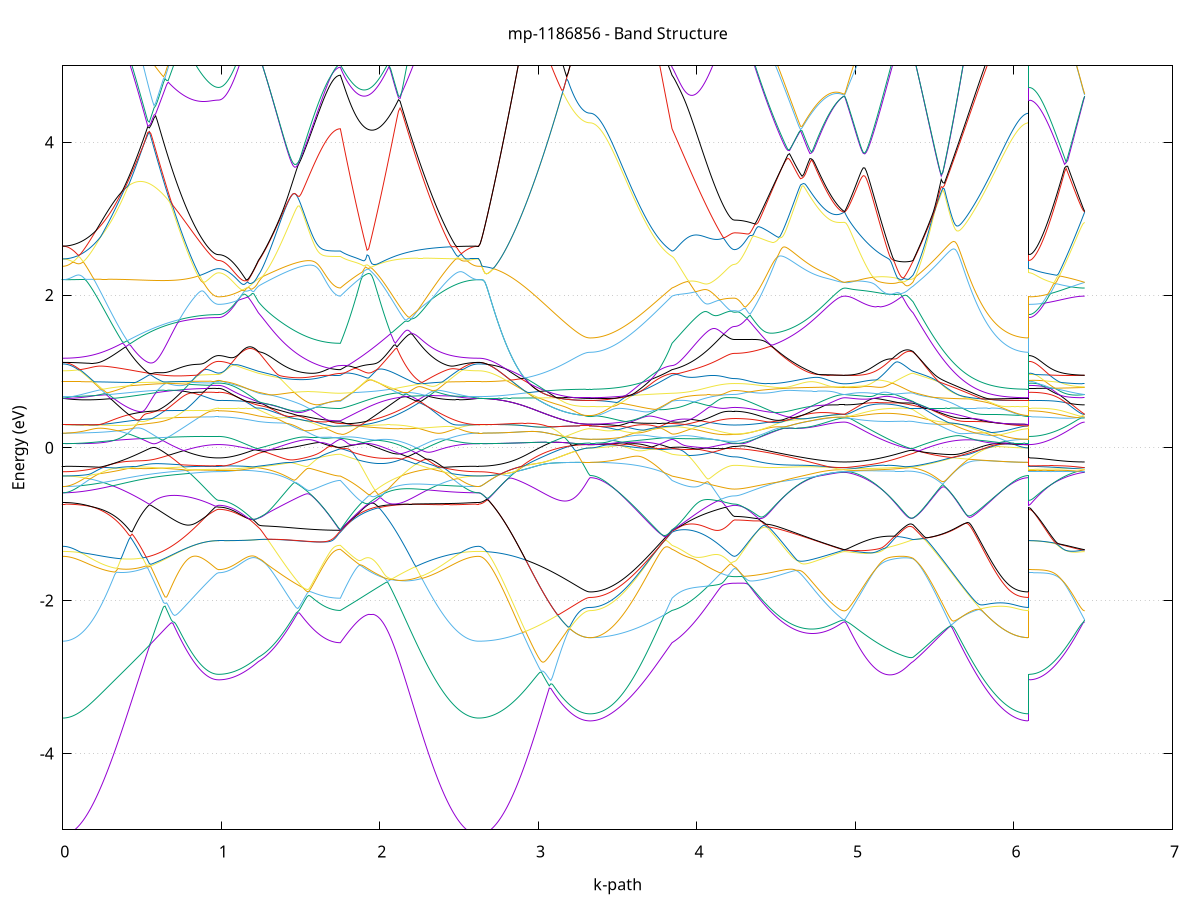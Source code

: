 set title 'mp-1186856 - Band Structure'
set xlabel 'k-path'
set ylabel 'Energy (eV)'
set grid y
set yrange [-5:5]
set terminal png size 800,600
set output 'mp-1186856_bands_gnuplot.png'
plot '-' using 1:2 with lines notitle, '-' using 1:2 with lines notitle, '-' using 1:2 with lines notitle, '-' using 1:2 with lines notitle, '-' using 1:2 with lines notitle, '-' using 1:2 with lines notitle, '-' using 1:2 with lines notitle, '-' using 1:2 with lines notitle, '-' using 1:2 with lines notitle, '-' using 1:2 with lines notitle, '-' using 1:2 with lines notitle, '-' using 1:2 with lines notitle, '-' using 1:2 with lines notitle, '-' using 1:2 with lines notitle, '-' using 1:2 with lines notitle, '-' using 1:2 with lines notitle, '-' using 1:2 with lines notitle, '-' using 1:2 with lines notitle, '-' using 1:2 with lines notitle, '-' using 1:2 with lines notitle, '-' using 1:2 with lines notitle, '-' using 1:2 with lines notitle, '-' using 1:2 with lines notitle, '-' using 1:2 with lines notitle, '-' using 1:2 with lines notitle, '-' using 1:2 with lines notitle, '-' using 1:2 with lines notitle, '-' using 1:2 with lines notitle, '-' using 1:2 with lines notitle, '-' using 1:2 with lines notitle, '-' using 1:2 with lines notitle, '-' using 1:2 with lines notitle, '-' using 1:2 with lines notitle, '-' using 1:2 with lines notitle, '-' using 1:2 with lines notitle, '-' using 1:2 with lines notitle, '-' using 1:2 with lines notitle, '-' using 1:2 with lines notitle, '-' using 1:2 with lines notitle, '-' using 1:2 with lines notitle, '-' using 1:2 with lines notitle, '-' using 1:2 with lines notitle, '-' using 1:2 with lines notitle, '-' using 1:2 with lines notitle, '-' using 1:2 with lines notitle, '-' using 1:2 with lines notitle, '-' using 1:2 with lines notitle, '-' using 1:2 with lines notitle, '-' using 1:2 with lines notitle, '-' using 1:2 with lines notitle, '-' using 1:2 with lines notitle, '-' using 1:2 with lines notitle, '-' using 1:2 with lines notitle, '-' using 1:2 with lines notitle, '-' using 1:2 with lines notitle, '-' using 1:2 with lines notitle, '-' using 1:2 with lines notitle, '-' using 1:2 with lines notitle, '-' using 1:2 with lines notitle, '-' using 1:2 with lines notitle, '-' using 1:2 with lines notitle, '-' using 1:2 with lines notitle, '-' using 1:2 with lines notitle, '-' using 1:2 with lines notitle
0.000000 -46.234431
0.009925 -46.234331
0.019850 -46.234231
0.029775 -46.234031
0.039700 -46.233631
0.049625 -46.233231
0.059550 -46.232731
0.069476 -46.232131
0.079401 -46.231431
0.089326 -46.230631
0.099251 -46.229731
0.109176 -46.228731
0.119101 -46.227631
0.129026 -46.226531
0.138951 -46.225231
0.148876 -46.223931
0.158801 -46.222431
0.168726 -46.220931
0.178651 -46.219331
0.188577 -46.217631
0.198502 -46.215931
0.208427 -46.214031
0.218352 -46.212131
0.228277 -46.210131
0.238202 -46.208031
0.248127 -46.205831
0.258052 -46.203631
0.267977 -46.201331
0.277902 -46.198931
0.287827 -46.196431
0.297752 -46.193931
0.307678 -46.191331
0.317603 -46.188631
0.327528 -46.185931
0.337453 -46.183131
0.347378 -46.180331
0.357303 -46.177431
0.367228 -46.174431
0.377153 -46.171431
0.387078 -46.168431
0.397003 -46.165331
0.406928 -46.162131
0.416853 -46.158931
0.426779 -46.155631
0.436704 -46.152331
0.446629 -46.149031
0.456554 -46.145631
0.466479 -46.142231
0.476404 -46.138831
0.486329 -46.135331
0.496254 -46.131831
0.506179 -46.128331
0.516104 -46.124831
0.526029 -46.121231
0.535954 -46.117631
0.545879 -46.114031
0.555805 -46.110331
0.565730 -46.106731
0.575655 -46.103131
0.585580 -46.099431
0.595505 -46.095731
0.605430 -46.092031
0.615355 -46.088431
0.625280 -46.084731
0.635205 -46.081031
0.645130 -46.077331
0.655055 -46.073631
0.664980 -46.070031
0.674906 -46.066331
0.684831 -46.062631
0.694756 -46.059031
0.704681 -46.055431
0.714606 -46.051731
0.724531 -46.048131
0.734456 -46.044631
0.744381 -46.041031
0.754306 -46.037431
0.764231 -46.033931
0.774156 -46.030431
0.784081 -46.026931
0.794007 -46.023531
0.803932 -46.020031
0.813857 -46.016631
0.823782 -46.013231
0.833707 -46.009931
0.843632 -46.006631
0.853557 -46.003331
0.863482 -46.000031
0.873407 -45.996831
0.883332 -45.993631
0.893257 -45.990531
0.903182 -45.987431
0.913107 -45.984331
0.923033 -45.981231
0.932958 -45.978231
0.942883 -45.975331
0.952808 -45.972431
0.962733 -45.969631
0.972658 -45.967031
0.982583 -45.965531
0.982583 -45.965531
0.992244 -45.965531
1.001904 -45.965531
1.011565 -45.965531
1.021226 -45.965631
1.030886 -45.965631
1.040547 -45.965631
1.050208 -45.965631
1.059868 -45.965631
1.069529 -45.965631
1.079190 -45.965631
1.088850 -45.965731
1.098511 -45.965731
1.108172 -45.965731
1.117832 -45.965731
1.127493 -45.965831
1.137154 -45.966331
1.146814 -45.967231
1.156475 -45.968231
1.166135 -45.969231
1.175796 -45.970331
1.185457 -45.971431
1.195117 -45.972631
1.204778 -45.973831
1.214439 -45.975131
1.224099 -45.976431
1.233760 -45.977731
1.233760 -45.977731
1.243706 -45.978731
1.253652 -45.979731
1.263597 -45.980731
1.273543 -45.981631
1.283489 -45.982631
1.293435 -45.983531
1.303381 -45.984531
1.313327 -45.985431
1.323272 -45.986331
1.333218 -45.987231
1.343164 -45.988131
1.353110 -45.989031
1.363056 -45.989831
1.373001 -45.990731
1.382947 -45.991531
1.392893 -45.992331
1.402839 -45.993131
1.412785 -45.993931
1.422730 -45.994631
1.432676 -45.995431
1.442622 -45.996131
1.452568 -45.996831
1.462514 -45.997531
1.472460 -45.998231
1.482405 -45.998831
1.492351 -45.999431
1.502297 -46.000031
1.512243 -46.000631
1.522189 -46.001231
1.532134 -46.001731
1.542080 -46.002331
1.552026 -46.002831
1.561972 -46.003231
1.571918 -46.003731
1.581863 -46.004131
1.591809 -46.004531
1.601755 -46.004931
1.611701 -46.005331
1.621647 -46.005631
1.631593 -46.005931
1.641538 -46.006231
1.651484 -46.006531
1.661430 -46.006731
1.671376 -46.006931
1.681322 -46.007131
1.691267 -46.007331
1.701213 -46.007431
1.711159 -46.007631
1.721105 -46.007631
1.731051 -46.007731
1.740996 -46.007731
1.750942 -46.007831
1.750942 -46.007831
1.760856 -46.005331
1.770769 -46.007131
1.780683 -46.009731
1.790597 -46.012331
1.800510 -46.015031
1.810424 -46.017831
1.820338 -46.020731
1.830251 -46.023731
1.840165 -46.026831
1.850079 -46.029931
1.859992 -46.033131
1.869906 -46.036431
1.879820 -46.039731
1.889733 -46.043131
1.899647 -46.046531
1.909560 -46.050031
1.919474 -46.053531
1.929388 -46.057031
1.939301 -46.060631
1.949215 -46.064231
1.959129 -46.067831
1.969042 -46.071531
1.978956 -46.075231
1.988870 -46.078931
1.998783 -46.082631
2.008697 -46.086331
2.018610 -46.090031
2.028524 -46.093831
2.038438 -46.097531
2.048351 -46.101231
2.058265 -46.104931
2.068179 -46.108731
2.078092 -46.112431
2.088006 -46.116031
2.097920 -46.119731
2.107833 -46.123431
2.117747 -46.127031
2.127660 -46.130631
2.137574 -46.134231
2.147488 -46.137731
2.157401 -46.141231
2.167315 -46.144731
2.177229 -46.148131
2.187142 -46.151531
2.197056 -46.154931
2.206970 -46.158231
2.216883 -46.161531
2.226797 -46.164731
2.236710 -46.167931
2.246624 -46.171031
2.256538 -46.174031
2.266451 -46.177031
2.276365 -46.180031
2.286279 -46.182831
2.296192 -46.185731
2.306106 -46.188431
2.316020 -46.191131
2.325933 -46.193731
2.335847 -46.196331
2.345760 -46.198831
2.355674 -46.201231
2.365588 -46.203531
2.375501 -46.205831
2.385415 -46.207931
2.395329 -46.210031
2.405242 -46.212131
2.415156 -46.214031
2.425070 -46.215931
2.434983 -46.217631
2.444897 -46.219331
2.454810 -46.220931
2.464724 -46.222431
2.474638 -46.223931
2.484551 -46.225231
2.494465 -46.226531
2.504379 -46.227631
2.514292 -46.228731
2.524206 -46.229731
2.534120 -46.230631
2.544033 -46.231431
2.553947 -46.232131
2.563860 -46.232731
2.573774 -46.233231
2.583688 -46.233631
2.593601 -46.234031
2.603515 -46.234231
2.613429 -46.234331
2.623342 -46.234431
2.623342 -46.234431
2.633238 -46.234331
2.643133 -46.234231
2.653028 -46.234031
2.662924 -46.233631
2.672819 -46.233231
2.682714 -46.232731
2.692610 -46.232131
2.702505 -46.231331
2.712400 -46.230531
2.722296 -46.229631
2.732191 -46.228631
2.742087 -46.227631
2.751982 -46.226431
2.761877 -46.225131
2.771773 -46.223831
2.781668 -46.222331
2.791563 -46.220831
2.801459 -46.219231
2.811354 -46.217531
2.821249 -46.215731
2.831145 -46.213831
2.841040 -46.211831
2.850935 -46.209831
2.860831 -46.207731
2.870726 -46.205531
2.880621 -46.203231
2.890517 -46.200931
2.900412 -46.198531
2.910307 -46.196031
2.920203 -46.193431
2.930098 -46.190831
2.939994 -46.188131
2.949889 -46.185331
2.959784 -46.182531
2.969680 -46.179631
2.979575 -46.176731
2.989470 -46.173731
2.999366 -46.170731
3.009261 -46.167631
3.019156 -46.164431
3.029052 -46.161231
3.038947 -46.158031
3.048842 -46.154831
3.058738 -46.151531
3.068633 -46.148231
3.078528 -46.144831
3.088424 -46.141531
3.098319 -46.138131
3.108215 -46.134731
3.118110 -46.131331
3.128005 -46.127931
3.137901 -46.124631
3.147796 -46.121231
3.157691 -46.117931
3.167587 -46.114631
3.177482 -46.111331
3.187377 -46.108131
3.197273 -46.105031
3.207168 -46.102031
3.217063 -46.099131
3.226959 -46.096331
3.236854 -46.093631
3.246749 -46.091131
3.256645 -46.088931
3.266540 -46.086831
3.276435 -46.085031
3.286331 -46.083531
3.296226 -46.082231
3.306122 -46.081331
3.316017 -46.080831
3.325912 -46.080631
3.325912 -46.080631
3.335858 -46.080631
3.345804 -46.080531
3.355750 -46.080331
3.365695 -46.080131
3.375641 -46.079931
3.385587 -46.079531
3.395533 -46.079131
3.405479 -46.078731
3.415425 -46.078231
3.425370 -46.077631
3.435316 -46.077031
3.445262 -46.076331
3.455208 -46.075531
3.465154 -46.074731
3.475099 -46.073931
3.485045 -46.072931
3.494991 -46.072031
3.504937 -46.070931
3.514883 -46.069931
3.524828 -46.068731
3.534774 -46.067531
3.544720 -46.066331
3.554666 -46.065031
3.564612 -46.063631
3.574558 -46.062231
3.584503 -46.060731
3.594449 -46.059231
3.604395 -46.057731
3.614341 -46.056031
3.624287 -46.054431
3.634232 -46.052731
3.644178 -46.050931
3.654124 -46.049131
3.664070 -46.047331
3.674016 -46.045431
3.683961 -46.043531
3.693907 -46.041531
3.703853 -46.039531
3.713799 -46.037531
3.723745 -46.035431
3.733691 -46.033331
3.743636 -46.031131
3.753582 -46.028931
3.763528 -46.026731
3.773474 -46.024431
3.783420 -46.022131
3.793365 -46.019831
3.803311 -46.017431
3.813257 -46.015131
3.823203 -46.012731
3.833149 -46.010231
3.843094 -46.007831
3.843094 -46.007831
3.852935 -46.007631
3.862776 -46.009131
3.872617 -46.011031
3.882458 -46.013031
3.892298 -46.015031
3.902139 -46.017031
3.911980 -46.019031
3.921821 -46.020931
3.931662 -46.022831
3.941502 -46.024731
3.951343 -46.026531
3.961184 -46.028231
3.971025 -46.029931
3.980866 -46.031631
3.990706 -46.033231
4.000547 -46.034731
4.010388 -46.036231
4.020229 -46.037731
4.030070 -46.039031
4.039910 -46.040331
4.049751 -46.041631
4.059592 -46.042831
4.069433 -46.043931
4.079274 -46.045031
4.089114 -46.046031
4.098955 -46.047031
4.108796 -46.047931
4.118637 -46.048731
4.128478 -46.049531
4.138318 -46.050231
4.148159 -46.050831
4.158000 -46.051431
4.167841 -46.051931
4.177682 -46.052331
4.187522 -46.052731
4.197363 -46.053031
4.207204 -46.053231
4.217045 -46.053431
4.226886 -46.053531
4.236726 -46.053531
4.236726 -46.053531
4.246652 -46.053531
4.256578 -46.053431
4.266503 -46.053331
4.276429 -46.053131
4.286354 -46.052931
4.296280 -46.052731
4.306205 -46.052431
4.316131 -46.052031
4.326057 -46.051631
4.335982 -46.051231
4.345908 -46.050731
4.355833 -46.050231
4.365759 -46.049631
4.375685 -46.049031
4.385610 -46.048431
4.395536 -46.047731
4.405461 -46.046931
4.415387 -46.046131
4.425312 -46.045331
4.435238 -46.044431
4.445164 -46.043531
4.455089 -46.042631
4.465015 -46.041631
4.474940 -46.040631
4.484866 -46.039531
4.494792 -46.038431
4.504717 -46.037231
4.514643 -46.036031
4.524568 -46.034831
4.534494 -46.033631
4.544420 -46.032331
4.554345 -46.030931
4.564271 -46.029631
4.574196 -46.028231
4.584122 -46.026831
4.594047 -46.025331
4.603973 -46.023831
4.613899 -46.022331
4.623824 -46.020731
4.633750 -46.019231
4.643675 -46.017531
4.653601 -46.015931
4.663527 -46.014331
4.673452 -46.012631
4.683378 -46.010931
4.693303 -46.009131
4.703229 -46.007431
4.713155 -46.005631
4.723080 -46.003831
4.733006 -46.002031
4.742931 -46.000231
4.752857 -45.998331
4.762782 -45.996431
4.772708 -45.994531
4.782634 -45.992631
4.792559 -45.990731
4.802485 -45.988831
4.812410 -45.986931
4.822336 -45.984931
4.832262 -45.983031
4.842187 -45.981031
4.852113 -45.979131
4.862038 -45.977131
4.871964 -45.975231
4.881890 -45.973231
4.891815 -45.971331
4.901741 -45.969431
4.911666 -45.967731
4.921592 -45.966231
4.931517 -45.965531
4.931517 -45.965531
4.941332 -45.965831
4.951147 -45.966331
4.960962 -45.967131
4.970776 -45.967931
4.980591 -45.968831
4.990406 -45.969631
5.000220 -45.970431
5.010035 -45.971231
5.019850 -45.972031
5.029664 -45.972831
5.039479 -45.973531
5.049294 -45.974231
5.059108 -45.974831
5.068923 -45.975431
5.078738 -45.976031
5.088552 -45.976531
5.098367 -45.977031
5.108182 -45.977431
5.117996 -45.977831
5.127811 -45.978131
5.137626 -45.978431
5.147440 -45.978731
5.157255 -45.978931
5.167070 -45.979131
5.176885 -45.979231
5.186699 -45.979231
5.196514 -45.979331
5.206329 -45.979231
5.216143 -45.979231
5.225958 -45.979131
5.235773 -45.978931
5.245587 -45.978731
5.255402 -45.978531
5.265217 -45.978331
5.275031 -45.978031
5.284846 -45.977731
5.294661 -45.977431
5.304475 -45.977131
5.314290 -45.976831
5.324105 -45.976731
5.333919 -45.976631
5.343734 -45.976731
5.353549 -45.977131
5.363363 -45.977731
5.363363 -45.977731
5.373247 -45.979131
5.383131 -45.980631
5.393015 -45.982131
5.402899 -45.983631
5.412783 -45.985231
5.422667 -45.986831
5.432551 -45.988531
5.442434 -45.990131
5.452318 -45.991831
5.462202 -45.993631
5.472086 -45.995331
5.481970 -45.997131
5.491854 -45.998931
5.501738 -46.000731
5.511621 -46.002631
5.521505 -46.004431
5.531389 -46.006331
5.541273 -46.008231
5.551157 -46.010131
5.561041 -46.012031
5.570925 -46.013931
5.580809 -46.015831
5.590692 -46.017831
5.600576 -46.019731
5.610460 -46.021631
5.620344 -46.023531
5.630228 -46.025431
5.640112 -46.027331
5.649996 -46.029231
5.659879 -46.031131
5.669763 -46.033031
5.679647 -46.034931
5.689531 -46.036731
5.699415 -46.038631
5.709299 -46.040431
5.719183 -46.042231
5.729067 -46.044031
5.738950 -46.045731
5.748834 -46.047431
5.758718 -46.049131
5.768602 -46.050831
5.778486 -46.052431
5.788370 -46.054031
5.798254 -46.055631
5.808137 -46.057131
5.818021 -46.058631
5.827905 -46.060031
5.837789 -46.061531
5.847673 -46.062831
5.857557 -46.064231
5.867441 -46.065431
5.877325 -46.066731
5.887208 -46.067931
5.897092 -46.069031
5.906976 -46.070131
5.916860 -46.071231
5.926744 -46.072231
5.936628 -46.073131
5.946512 -46.074031
5.956395 -46.074831
5.966279 -46.075631
5.976163 -46.076431
5.986047 -46.077031
5.995931 -46.077631
6.005815 -46.078231
6.015699 -46.078731
6.025583 -46.079231
6.035466 -46.079531
6.045350 -46.079931
6.055234 -46.080131
6.065118 -46.080331
6.075002 -46.080531
6.084886 -46.080631
6.094770 -46.080631
6.094770 -45.965531
6.104527 -45.965531
6.114285 -45.965531
6.124043 -45.965531
6.133801 -45.965531
6.143559 -45.965531
6.153317 -45.965531
6.163075 -45.965531
6.172833 -45.965531
6.182591 -45.965531
6.192349 -45.965531
6.202107 -45.965531
6.211865 -45.965531
6.221622 -45.965531
6.231380 -45.965531
6.241138 -45.965531
6.250896 -45.965531
6.260654 -45.965531
6.270412 -45.965531
6.280170 -45.965531
6.289928 -45.965531
6.299686 -45.965531
6.309444 -45.965531
6.319202 -45.965531
6.328960 -45.965531
6.338717 -45.965531
6.348475 -45.965531
6.358233 -45.965531
6.367991 -45.965531
6.377749 -45.965531
6.387507 -45.965531
6.397265 -45.965531
6.407023 -45.965531
6.416781 -45.965531
6.426539 -45.965531
6.436297 -45.965531
6.446055 -45.965531
e
0.000000 -45.842431
0.009925 -45.842431
0.019850 -45.842531
0.029775 -45.842631
0.039700 -45.842831
0.049625 -45.843131
0.059550 -45.843431
0.069476 -45.843831
0.079401 -45.844331
0.089326 -45.844831
0.099251 -45.845331
0.109176 -45.845931
0.119101 -45.846631
0.129026 -45.847331
0.138951 -45.848131
0.148876 -45.848931
0.158801 -45.849831
0.168726 -45.850831
0.178651 -45.851731
0.188577 -45.852831
0.198502 -45.853931
0.208427 -45.855031
0.218352 -45.856131
0.228277 -45.857431
0.238202 -45.858731
0.248127 -45.860031
0.258052 -45.861331
0.267977 -45.862731
0.277902 -45.864231
0.287827 -45.865631
0.297752 -45.867131
0.307678 -45.868731
0.317603 -45.870231
0.327528 -45.871831
0.337453 -45.873431
0.347378 -45.875131
0.357303 -45.876831
0.367228 -45.878531
0.377153 -45.880231
0.387078 -45.882031
0.397003 -45.883731
0.406928 -45.885531
0.416853 -45.887331
0.426779 -45.889131
0.436704 -45.890931
0.446629 -45.892831
0.456554 -45.894631
0.466479 -45.896431
0.476404 -45.898331
0.486329 -45.900131
0.496254 -45.902031
0.506179 -45.903831
0.516104 -45.905731
0.526029 -45.907531
0.535954 -45.909331
0.545879 -45.911231
0.555805 -45.913031
0.565730 -45.914831
0.575655 -45.916631
0.585580 -45.918331
0.595505 -45.920131
0.605430 -45.921831
0.615355 -45.923531
0.625280 -45.925231
0.635205 -45.926831
0.645130 -45.928531
0.655055 -45.930131
0.664980 -45.931731
0.674906 -45.933231
0.684831 -45.934731
0.694756 -45.936231
0.704681 -45.937631
0.714606 -45.939031
0.724531 -45.940431
0.734456 -45.941731
0.744381 -45.943031
0.754306 -45.944231
0.764231 -45.945431
0.774156 -45.946631
0.784081 -45.947731
0.794007 -45.948731
0.803932 -45.949831
0.813857 -45.950731
0.823782 -45.951631
0.833707 -45.952531
0.843632 -45.953331
0.853557 -45.954131
0.863482 -45.954831
0.873407 -45.955431
0.883332 -45.956031
0.893257 -45.956531
0.903182 -45.957031
0.913107 -45.957531
0.923033 -45.957831
0.932958 -45.958231
0.942883 -45.958431
0.952808 -45.958631
0.962733 -45.958831
0.972658 -45.960031
0.982583 -45.961531
0.982583 -45.961531
0.992244 -45.961431
1.001904 -45.961431
1.011565 -45.961231
1.021226 -45.961031
1.030886 -45.960831
1.040547 -45.960531
1.050208 -45.960331
1.059868 -45.960731
1.069529 -45.961231
1.079190 -45.961831
1.088850 -45.962431
1.098511 -45.963131
1.108172 -45.963831
1.117832 -45.964631
1.127493 -45.965431
1.137154 -45.965831
1.146814 -45.965831
1.156475 -45.965931
1.166135 -45.965931
1.175796 -45.966031
1.185457 -45.966031
1.195117 -45.966131
1.204778 -45.966131
1.214439 -45.966231
1.224099 -45.966331
1.233760 -45.966331
1.233760 -45.966431
1.243706 -45.966531
1.253652 -45.967031
1.263597 -45.967631
1.273543 -45.968431
1.283489 -45.969331
1.293435 -45.970231
1.303381 -45.971331
1.313327 -45.972331
1.323272 -45.973431
1.333218 -45.974531
1.343164 -45.975631
1.353110 -45.976731
1.363056 -45.977831
1.373001 -45.978931
1.382947 -45.980031
1.392893 -45.981131
1.402839 -45.982131
1.412785 -45.983231
1.422730 -45.984231
1.432676 -45.985231
1.442622 -45.986231
1.452568 -45.987131
1.462514 -45.988131
1.472460 -45.989031
1.482405 -45.989931
1.492351 -45.990831
1.502297 -45.991631
1.512243 -45.992431
1.522189 -45.993231
1.532134 -45.994031
1.542080 -45.994731
1.552026 -45.995431
1.561972 -45.996031
1.571918 -45.996731
1.581863 -45.997331
1.591809 -45.997931
1.601755 -45.998431
1.611701 -45.998931
1.621647 -45.999431
1.631593 -45.999831
1.641538 -46.000231
1.651484 -46.000631
1.661430 -46.000931
1.671376 -46.001231
1.681322 -46.001531
1.691267 -46.001731
1.701213 -46.001931
1.711159 -46.002131
1.721105 -46.002231
1.731051 -46.002331
1.740996 -46.002331
1.750942 -46.002331
1.750942 -46.002331
1.760856 -46.004731
1.770769 -46.002831
1.780683 -46.000331
1.790597 -45.997731
1.800510 -45.995231
1.810424 -45.992631
1.820338 -45.990031
1.830251 -45.987431
1.840165 -45.984831
1.850079 -45.982231
1.859992 -45.979531
1.869906 -45.976931
1.879820 -45.974231
1.889733 -45.971631
1.899647 -45.968931
1.909560 -45.966231
1.919474 -45.963631
1.929388 -45.960931
1.939301 -45.958231
1.949215 -45.955631
1.959129 -45.952931
1.969042 -45.950231
1.978956 -45.947631
1.988870 -45.944931
1.998783 -45.942331
2.008697 -45.939731
2.018610 -45.937131
2.028524 -45.934431
2.038438 -45.931831
2.048351 -45.929331
2.058265 -45.926731
2.068179 -45.924231
2.078092 -45.921631
2.088006 -45.919131
2.097920 -45.916731
2.107833 -45.914231
2.117747 -45.911831
2.127660 -45.909431
2.137574 -45.907031
2.147488 -45.904631
2.157401 -45.902331
2.167315 -45.900031
2.177229 -45.897731
2.187142 -45.895531
2.197056 -45.893331
2.206970 -45.891131
2.216883 -45.889031
2.226797 -45.886931
2.236710 -45.884831
2.246624 -45.882831
2.256538 -45.880831
2.266451 -45.878931
2.276365 -45.877031
2.286279 -45.875131
2.296192 -45.873331
2.306106 -45.871531
2.316020 -45.869831
2.325933 -45.868131
2.335847 -45.866531
2.345760 -45.864931
2.355674 -45.863431
2.365588 -45.861931
2.375501 -45.860531
2.385415 -45.859131
2.395329 -45.857731
2.405242 -45.856531
2.415156 -45.855231
2.425070 -45.854131
2.434983 -45.852931
2.444897 -45.851931
2.454810 -45.850831
2.464724 -45.849931
2.474638 -45.849031
2.484551 -45.848131
2.494465 -45.847331
2.504379 -45.846631
2.514292 -45.845931
2.524206 -45.845331
2.534120 -45.844831
2.544033 -45.844331
2.553947 -45.843831
2.563860 -45.843431
2.573774 -45.843131
2.583688 -45.842831
2.593601 -45.842631
2.603515 -45.842531
2.613429 -45.842431
2.623342 -45.842431
2.623342 -45.842431
2.633238 -45.842431
2.643133 -45.842431
2.653028 -45.842431
2.662924 -45.842431
2.672819 -45.842431
2.682714 -45.842431
2.692610 -45.842431
2.702505 -45.842431
2.712400 -45.842431
2.722296 -45.842431
2.732191 -45.842431
2.742087 -45.843031
2.751982 -45.844131
2.761877 -45.845231
2.771773 -45.846431
2.781668 -45.847731
2.791563 -45.849031
2.801459 -45.850531
2.811354 -45.852031
2.821249 -45.853631
2.831145 -45.855231
2.841040 -45.857031
2.850935 -45.858831
2.860831 -45.860731
2.870726 -45.862731
2.880621 -45.864731
2.890517 -45.866831
2.900412 -45.869031
2.910307 -45.871231
2.920203 -45.873531
2.930098 -45.875931
2.939994 -45.878431
2.949889 -45.880931
2.959784 -45.883431
2.969680 -45.886031
2.979575 -45.888731
2.989470 -45.891531
2.999366 -45.894331
3.009261 -45.897131
3.019156 -45.900031
3.029052 -45.902931
3.038947 -45.905931
3.048842 -45.908931
3.058738 -45.912031
3.068633 -45.915031
3.078528 -45.918131
3.088424 -45.921331
3.098319 -45.924431
3.108215 -45.927631
3.118110 -45.930831
3.128005 -45.934031
3.137901 -45.937231
3.147796 -45.940331
3.157691 -45.943531
3.167587 -45.946631
3.177482 -45.949731
3.187377 -45.952731
3.197273 -45.955731
3.207168 -45.958631
3.217063 -45.961431
3.226959 -45.964131
3.236854 -45.966631
3.246749 -45.969031
3.256645 -45.971231
3.266540 -45.973231
3.276435 -45.975031
3.286331 -45.976431
3.296226 -45.977631
3.306122 -45.978531
3.316017 -45.979031
3.325912 -45.979231
3.325912 -45.979231
3.335858 -45.979231
3.345804 -45.979231
3.355750 -45.979131
3.365695 -45.979131
3.375641 -45.979131
3.385587 -45.979031
3.395533 -45.978931
3.405479 -45.978831
3.415425 -45.978831
3.425370 -45.978731
3.435316 -45.978531
3.445262 -45.978431
3.455208 -45.978331
3.465154 -45.978231
3.475099 -45.978131
3.485045 -45.978031
3.494991 -45.977931
3.504937 -45.977731
3.514883 -45.977631
3.524828 -45.977531
3.534774 -45.977531
3.544720 -45.977431
3.554666 -45.977331
3.564612 -45.977331
3.574558 -45.977331
3.584503 -45.977331
3.594449 -45.977431
3.604395 -45.977531
3.614341 -45.977631
3.624287 -45.977831
3.634232 -45.978031
3.644178 -45.978231
3.654124 -45.978631
3.664070 -45.979031
3.674016 -45.979431
3.683961 -45.980031
3.693907 -45.980631
3.703853 -45.981331
3.713799 -45.982131
3.723745 -45.983031
3.733691 -45.984031
3.743636 -45.985131
3.753582 -45.986331
3.763528 -45.987731
3.773474 -45.989131
3.783420 -45.990631
3.793365 -45.992331
3.803311 -45.994131
3.813257 -45.996031
3.823203 -45.998031
3.833149 -46.000131
3.843094 -46.002331
3.843094 -46.002331
3.852935 -46.002431
3.862776 -46.000931
3.872617 -45.999131
3.882458 -45.997131
3.892298 -45.995231
3.902139 -45.993331
3.911980 -45.991531
3.921821 -45.989831
3.931662 -45.988131
3.941502 -45.986531
3.951343 -45.985031
3.961184 -45.983631
3.971025 -45.982331
3.980866 -45.981031
3.990706 -45.979831
4.000547 -45.978731
4.010388 -45.977731
4.020229 -45.976731
4.030070 -45.975831
4.039910 -45.974931
4.049751 -45.974231
4.059592 -45.973431
4.069433 -45.972831
4.079274 -45.972231
4.089114 -45.971631
4.098955 -45.971131
4.108796 -45.970631
4.118637 -45.970231
4.128478 -45.969831
4.138318 -45.969531
4.148159 -45.969231
4.158000 -45.968931
4.167841 -45.968731
4.177682 -45.968531
4.187522 -45.968431
4.197363 -45.968231
4.207204 -45.968131
4.217045 -45.968131
4.226886 -45.968031
4.236726 -45.968031
4.236726 -45.968031
4.246652 -45.968031
4.256578 -45.968031
4.266503 -45.968031
4.276429 -45.967931
4.286354 -45.967931
4.296280 -45.967931
4.306205 -45.967831
4.316131 -45.967731
4.326057 -45.967731
4.335982 -45.967631
4.345908 -45.967531
4.355833 -45.967431
4.365759 -45.967431
4.375685 -45.967331
4.385610 -45.967131
4.395536 -45.967031
4.405461 -45.966931
4.415387 -45.966831
4.425312 -45.966731
4.435238 -45.966531
4.445164 -45.966431
4.455089 -45.966231
4.465015 -45.966131
4.474940 -45.965931
4.484866 -45.965831
4.494792 -45.965631
4.504717 -45.965531
4.514643 -45.965331
4.524568 -45.965131
4.534494 -45.965031
4.544420 -45.964831
4.554345 -45.964631
4.564271 -45.964431
4.574196 -45.964331
4.584122 -45.964131
4.594047 -45.963931
4.603973 -45.963731
4.613899 -45.963631
4.623824 -45.963431
4.633750 -45.963231
4.643675 -45.963131
4.653601 -45.962931
4.663527 -45.962731
4.673452 -45.962631
4.683378 -45.962431
4.693303 -45.962231
4.703229 -45.962131
4.713155 -45.961931
4.723080 -45.961831
4.733006 -45.961731
4.742931 -45.961531
4.752857 -45.961431
4.762782 -45.961331
4.772708 -45.961131
4.782634 -45.961031
4.792559 -45.960931
4.802485 -45.960831
4.812410 -45.960731
4.822336 -45.960631
4.832262 -45.960631
4.842187 -45.960531
4.852113 -45.960431
4.862038 -45.960431
4.871964 -45.960331
4.881890 -45.960331
4.891815 -45.960231
4.901741 -45.960231
4.911666 -45.960231
4.921592 -45.960231
4.931517 -45.960231
4.931517 -45.960231
4.941332 -45.960231
4.951147 -45.960231
4.960962 -45.960231
4.970776 -45.960231
4.980591 -45.960231
4.990406 -45.960131
5.000220 -45.960031
5.010035 -45.959931
5.019850 -45.959831
5.029664 -45.959731
5.039479 -45.959531
5.049294 -45.959331
5.059108 -45.959131
5.068923 -45.958931
5.078738 -45.958731
5.088552 -45.958431
5.098367 -45.958231
5.108182 -45.957931
5.117996 -45.957531
5.127811 -45.957231
5.137626 -45.956931
5.147440 -45.956531
5.157255 -45.956131
5.167070 -45.955731
5.176885 -45.955331
5.186699 -45.954831
5.196514 -45.954431
5.206329 -45.953931
5.216143 -45.954331
5.225958 -45.954931
5.235773 -45.955731
5.245587 -45.956531
5.255402 -45.957331
5.265217 -45.958231
5.275031 -45.959231
5.284846 -45.960231
5.294661 -45.961231
5.304475 -45.962231
5.314290 -45.963231
5.324105 -45.964231
5.333919 -45.965031
5.343734 -45.965731
5.353549 -45.966231
5.363363 -45.966431
5.363363 -45.966431
5.373247 -45.966431
5.383131 -45.966531
5.393015 -45.966631
5.402899 -45.966731
5.412783 -45.966831
5.422667 -45.966931
5.432551 -45.967031
5.442434 -45.967131
5.452318 -45.967331
5.462202 -45.967431
5.472086 -45.967531
5.481970 -45.967731
5.491854 -45.967831
5.501738 -45.968031
5.511621 -45.968131
5.521505 -45.968331
5.531389 -45.968531
5.541273 -45.968731
5.551157 -45.968831
5.561041 -45.969031
5.570925 -45.969231
5.580809 -45.969431
5.590692 -45.969631
5.600576 -45.969931
5.610460 -45.970131
5.620344 -45.970331
5.630228 -45.970531
5.640112 -45.970831
5.649996 -45.971031
5.659879 -45.971231
5.669763 -45.971531
5.679647 -45.971731
5.689531 -45.972031
5.699415 -45.972231
5.709299 -45.972531
5.719183 -45.972731
5.729067 -45.973031
5.738950 -45.973231
5.748834 -45.973531
5.758718 -45.973731
5.768602 -45.974031
5.778486 -45.974231
5.788370 -45.974531
5.798254 -45.974731
5.808137 -45.975031
5.818021 -45.975231
5.827905 -45.975531
5.837789 -45.975731
5.847673 -45.976031
5.857557 -45.976231
5.867441 -45.976431
5.877325 -45.976631
5.887208 -45.976831
5.897092 -45.977031
5.906976 -45.977231
5.916860 -45.977431
5.926744 -45.977631
5.936628 -45.977831
5.946512 -45.977931
5.956395 -45.978131
5.966279 -45.978231
5.976163 -45.978431
5.986047 -45.978531
5.995931 -45.978631
6.005815 -45.978731
6.015699 -45.978831
6.025583 -45.978931
6.035466 -45.979031
6.045350 -45.979131
6.055234 -45.979131
6.065118 -45.979131
6.075002 -45.979231
6.084886 -45.979231
6.094770 -45.979231
6.094770 -45.961531
6.104527 -45.961531
6.114285 -45.961531
6.124043 -45.961531
6.133801 -45.961531
6.143559 -45.961431
6.153317 -45.961431
6.163075 -45.961431
6.172833 -45.961431
6.182591 -45.961431
6.192349 -45.961431
6.202107 -45.961331
6.211865 -45.961331
6.221622 -45.961331
6.231380 -45.961231
6.241138 -45.961231
6.250896 -45.961231
6.260654 -45.961131
6.270412 -45.961131
6.280170 -45.961131
6.289928 -45.961031
6.299686 -45.961031
6.309444 -45.960931
6.319202 -45.960931
6.328960 -45.960831
6.338717 -45.960831
6.348475 -45.960731
6.358233 -45.960731
6.367991 -45.960631
6.377749 -45.960631
6.387507 -45.960531
6.397265 -45.960531
6.407023 -45.960431
6.416781 -45.960331
6.426539 -45.960331
6.436297 -45.960231
6.446055 -45.960231
e
0.000000 -45.837031
0.009925 -45.837031
0.019850 -45.837031
0.029775 -45.837131
0.039700 -45.837231
0.049625 -45.837331
0.059550 -45.837431
0.069476 -45.837531
0.079401 -45.837731
0.089326 -45.837931
0.099251 -45.838131
0.109176 -45.838331
0.119101 -45.838631
0.129026 -45.838831
0.138951 -45.839131
0.148876 -45.839431
0.158801 -45.839831
0.168726 -45.840131
0.178651 -45.840531
0.188577 -45.840931
0.198502 -45.841431
0.208427 -45.841831
0.218352 -45.842231
0.228277 -45.842831
0.238202 -45.843331
0.248127 -45.843931
0.258052 -45.844531
0.267977 -45.845131
0.277902 -45.845731
0.287827 -45.846331
0.297752 -45.846931
0.307678 -45.847731
0.317603 -45.848431
0.327528 -45.849231
0.337453 -45.849931
0.347378 -45.850831
0.357303 -45.851631
0.367228 -45.852431
0.377153 -45.853331
0.387078 -45.854231
0.397003 -45.855231
0.406928 -45.856131
0.416853 -45.857131
0.426779 -45.858131
0.436704 -45.859231
0.446629 -45.860231
0.456554 -45.861331
0.466479 -45.862531
0.476404 -45.863631
0.486329 -45.864831
0.496254 -45.866031
0.506179 -45.867331
0.516104 -45.868531
0.526029 -45.869831
0.535954 -45.871131
0.545879 -45.872531
0.555805 -45.873931
0.565730 -45.875331
0.575655 -45.876731
0.585580 -45.878231
0.595505 -45.879731
0.605430 -45.881231
0.615355 -45.882831
0.625280 -45.884431
0.635205 -45.886031
0.645130 -45.887631
0.655055 -45.889331
0.664980 -45.891131
0.674906 -45.892831
0.684831 -45.894631
0.694756 -45.896431
0.704681 -45.898231
0.714606 -45.900131
0.724531 -45.902031
0.734456 -45.903931
0.744381 -45.905931
0.754306 -45.907931
0.764231 -45.909931
0.774156 -45.912031
0.784081 -45.914131
0.794007 -45.916231
0.803932 -45.918431
0.813857 -45.920631
0.823782 -45.922831
0.833707 -45.925131
0.843632 -45.927431
0.853557 -45.929731
0.863482 -45.932131
0.873407 -45.934531
0.883332 -45.937031
0.893257 -45.939431
0.903182 -45.942031
0.913107 -45.944531
0.923033 -45.947131
0.932958 -45.949731
0.942883 -45.952331
0.952808 -45.954931
0.962733 -45.957631
0.972658 -45.958831
0.982583 -45.958931
0.982583 -45.958931
0.992244 -45.958931
1.001904 -45.959031
1.011565 -45.959131
1.021226 -45.959331
1.030886 -45.959631
1.040547 -45.959931
1.050208 -45.960131
1.059868 -45.959731
1.069529 -45.959331
1.079190 -45.958731
1.088850 -45.958231
1.098511 -45.957531
1.108172 -45.956931
1.117832 -45.956131
1.127493 -45.955431
1.137154 -45.954531
1.146814 -45.953731
1.156475 -45.952731
1.166135 -45.951831
1.175796 -45.950831
1.185457 -45.949731
1.195117 -45.948631
1.204778 -45.947431
1.214439 -45.946331
1.224099 -45.945031
1.233760 -45.943831
1.233760 -45.943831
1.243706 -45.942731
1.253652 -45.941431
1.263597 -45.939931
1.273543 -45.938331
1.283489 -45.936631
1.293435 -45.934931
1.303381 -45.933131
1.313327 -45.931331
1.323272 -45.929431
1.333218 -45.927631
1.343164 -45.925831
1.353110 -45.924031
1.363056 -45.922331
1.373001 -45.920531
1.382947 -45.918831
1.392893 -45.917131
1.402839 -45.915531
1.412785 -45.913931
1.422730 -45.912331
1.432676 -45.910731
1.442622 -45.909231
1.452568 -45.907731
1.462514 -45.906331
1.472460 -45.905031
1.482405 -45.903631
1.492351 -45.902331
1.502297 -45.901131
1.512243 -45.899931
1.522189 -45.898731
1.532134 -45.897631
1.542080 -45.896531
1.552026 -45.895531
1.561972 -45.894531
1.571918 -45.893631
1.581863 -45.892731
1.591809 -45.891931
1.601755 -45.891131
1.611701 -45.890431
1.621647 -45.889731
1.631593 -45.889131
1.641538 -45.888531
1.651484 -45.888031
1.661430 -45.887531
1.671376 -45.887131
1.681322 -45.886631
1.691267 -45.886431
1.701213 -45.886131
1.711159 -45.885831
1.721105 -45.885731
1.731051 -45.885531
1.740996 -45.885531
1.750942 -45.885431
1.750942 -45.885431
1.760856 -45.885531
1.770769 -45.885531
1.780683 -45.885431
1.790597 -45.885331
1.800510 -45.885131
1.810424 -45.884831
1.820338 -45.884531
1.830251 -45.884131
1.840165 -45.883731
1.850079 -45.883331
1.859992 -45.882831
1.869906 -45.882231
1.879820 -45.881631
1.889733 -45.881031
1.899647 -45.880431
1.909560 -45.879731
1.919474 -45.879031
1.929388 -45.878231
1.939301 -45.877531
1.949215 -45.876731
1.959129 -45.875931
1.969042 -45.875131
1.978956 -45.874331
1.988870 -45.873431
1.998783 -45.872631
2.008697 -45.871731
2.018610 -45.870931
2.028524 -45.870031
2.038438 -45.869131
2.048351 -45.868331
2.058265 -45.867431
2.068179 -45.866531
2.078092 -45.865631
2.088006 -45.864831
2.097920 -45.863931
2.107833 -45.863031
2.117747 -45.862231
2.127660 -45.861331
2.137574 -45.860531
2.147488 -45.859631
2.157401 -45.858831
2.167315 -45.857931
2.177229 -45.857131
2.187142 -45.856331
2.197056 -45.855531
2.206970 -45.854731
2.216883 -45.854031
2.226797 -45.853231
2.236710 -45.852431
2.246624 -45.851731
2.256538 -45.851031
2.266451 -45.850331
2.276365 -45.849531
2.286279 -45.848931
2.296192 -45.848231
2.306106 -45.847631
2.316020 -45.847031
2.325933 -45.846431
2.335847 -45.845831
2.345760 -45.845231
2.355674 -45.844631
2.365588 -45.844131
2.375501 -45.843631
2.385415 -45.843131
2.395329 -45.842631
2.405242 -45.842131
2.415156 -45.841731
2.425070 -45.841231
2.434983 -45.840831
2.444897 -45.840431
2.454810 -45.840131
2.464724 -45.839731
2.474638 -45.839431
2.484551 -45.839131
2.494465 -45.838831
2.504379 -45.838531
2.514292 -45.838331
2.524206 -45.838131
2.534120 -45.837931
2.544033 -45.837731
2.553947 -45.837531
2.563860 -45.837431
2.573774 -45.837331
2.583688 -45.837231
2.593601 -45.837131
2.603515 -45.837031
2.613429 -45.837031
2.623342 -45.837031
2.623342 -45.837031
2.633238 -45.837031
2.643133 -45.837231
2.653028 -45.837431
2.662924 -45.837731
2.672819 -45.838031
2.682714 -45.838531
2.692610 -45.839131
2.702505 -45.839731
2.712400 -45.840431
2.722296 -45.841231
2.732191 -45.842131
2.742087 -45.842531
2.751982 -45.842531
2.761877 -45.842531
2.771773 -45.842531
2.781668 -45.842531
2.791563 -45.842631
2.801459 -45.842631
2.811354 -45.842631
2.821249 -45.842631
2.831145 -45.842731
2.841040 -45.842731
2.850935 -45.842731
2.860831 -45.842731
2.870726 -45.842831
2.880621 -45.842831
2.890517 -45.842831
2.900412 -45.842931
2.910307 -45.842931
2.920203 -45.842931
2.930098 -45.843031
2.939994 -45.843031
2.949889 -45.843031
2.959784 -45.843131
2.969680 -45.843031
2.979575 -45.843131
2.989470 -45.843231
2.999366 -45.843231
3.009261 -45.843231
3.019156 -45.843331
3.029052 -45.843331
3.038947 -45.843331
3.048842 -45.843431
3.058738 -45.843431
3.068633 -45.843431
3.078528 -45.843531
3.088424 -45.843531
3.098319 -45.843531
3.108215 -45.843531
3.118110 -45.843531
3.128005 -45.843531
3.137901 -45.843631
3.147796 -45.843631
3.157691 -45.843731
3.167587 -45.843731
3.177482 -45.843731
3.187377 -45.843731
3.197273 -45.843831
3.207168 -45.843831
3.217063 -45.843831
3.226959 -45.843831
3.236854 -45.843831
3.246749 -45.843831
3.256645 -45.843831
3.266540 -45.843831
3.276435 -45.843931
3.286331 -45.843931
3.296226 -45.843931
3.306122 -45.843931
3.316017 -45.843931
3.325912 -45.843931
3.325912 -45.843931
3.335858 -45.843931
3.345804 -45.844031
3.355750 -45.844231
3.365695 -45.844431
3.375641 -45.844631
3.385587 -45.845031
3.395533 -45.845331
3.405479 -45.845831
3.415425 -45.846331
3.425370 -45.846931
3.435316 -45.847531
3.445262 -45.848131
3.455208 -45.848931
3.465154 -45.849631
3.475099 -45.850531
3.485045 -45.851331
3.494991 -45.852231
3.504937 -45.853231
3.514883 -45.854231
3.524828 -45.855331
3.534774 -45.856331
3.544720 -45.857531
3.554666 -45.858631
3.564612 -45.859831
3.574558 -45.861031
3.584503 -45.862231
3.594449 -45.863431
3.604395 -45.864731
3.614341 -45.866031
3.624287 -45.867231
3.634232 -45.868531
3.644178 -45.869731
3.654124 -45.870931
3.664070 -45.872231
3.674016 -45.873431
3.683961 -45.874631
3.693907 -45.875731
3.703853 -45.876831
3.713799 -45.877831
3.723745 -45.878831
3.733691 -45.879831
3.743636 -45.880631
3.753582 -45.881431
3.763528 -45.882231
3.773474 -45.882931
3.783420 -45.883531
3.793365 -45.884031
3.803311 -45.884431
3.813257 -45.884831
3.823203 -45.885131
3.833149 -45.885331
3.843094 -45.885431
3.843094 -45.885431
3.852935 -45.885531
3.862776 -45.885531
3.872617 -45.885431
3.882458 -45.885431
3.892298 -45.885231
3.902139 -45.885131
3.911980 -45.884931
3.921821 -45.884731
3.931662 -45.884531
3.941502 -45.884231
3.951343 -45.883931
3.961184 -45.883631
3.971025 -45.883331
3.980866 -45.882931
3.990706 -45.882531
4.000547 -45.882131
4.010388 -45.881731
4.020229 -45.881331
4.030070 -45.880831
4.039910 -45.880431
4.049751 -45.880031
4.059592 -45.879531
4.069433 -45.879131
4.079274 -45.878631
4.089114 -45.878231
4.098955 -45.877831
4.108796 -45.877431
4.118637 -45.877031
4.128478 -45.876731
4.138318 -45.876331
4.148159 -45.876031
4.158000 -45.875731
4.167841 -45.875531
4.177682 -45.875231
4.187522 -45.875031
4.197363 -45.874931
4.207204 -45.874831
4.217045 -45.874731
4.226886 -45.874631
4.236726 -45.874631
4.236726 -45.874631
4.246652 -45.874631
4.256578 -45.874731
4.266503 -45.874831
4.276429 -45.875031
4.286354 -45.875131
4.296280 -45.875431
4.306205 -45.875731
4.316131 -45.876031
4.326057 -45.876431
4.335982 -45.876831
4.345908 -45.877231
4.355833 -45.877731
4.365759 -45.878331
4.375685 -45.878931
4.385610 -45.879531
4.395536 -45.880131
4.405461 -45.880931
4.415387 -45.881631
4.425312 -45.882431
4.435238 -45.883231
4.445164 -45.884131
4.455089 -45.885031
4.465015 -45.885931
4.474940 -45.886931
4.484866 -45.887931
4.494792 -45.889031
4.504717 -45.890131
4.514643 -45.891231
4.524568 -45.892431
4.534494 -45.893631
4.544420 -45.894931
4.554345 -45.896131
4.564271 -45.897431
4.574196 -45.898831
4.584122 -45.900231
4.594047 -45.901631
4.603973 -45.903031
4.613899 -45.904531
4.623824 -45.906031
4.633750 -45.907531
4.643675 -45.909031
4.653601 -45.910631
4.663527 -45.912231
4.673452 -45.913931
4.683378 -45.915531
4.693303 -45.917231
4.703229 -45.918931
4.713155 -45.920731
4.723080 -45.922431
4.733006 -45.924231
4.742931 -45.926031
4.752857 -45.927831
4.762782 -45.929631
4.772708 -45.931531
4.782634 -45.933331
4.792559 -45.935231
4.802485 -45.937131
4.812410 -45.939031
4.822336 -45.940931
4.832262 -45.942831
4.842187 -45.944831
4.852113 -45.946731
4.862038 -45.948631
4.871964 -45.950631
4.881890 -45.952531
4.891815 -45.954431
4.901741 -45.956331
4.911666 -45.958031
4.921592 -45.959531
4.931517 -45.960231
4.931517 -45.960231
4.941332 -45.959931
4.951147 -45.959331
4.960962 -45.958631
4.970776 -45.957831
4.980591 -45.957031
4.990406 -45.956231
5.000220 -45.955531
5.010035 -45.954831
5.019850 -45.954231
5.029664 -45.953631
5.039479 -45.953031
5.049294 -45.952631
5.059108 -45.952231
5.068923 -45.951831
5.078738 -45.951531
5.088552 -45.951331
5.098367 -45.951131
5.108182 -45.951031
5.117996 -45.951031
5.127811 -45.951031
5.137626 -45.951131
5.147440 -45.951331
5.157255 -45.951531
5.167070 -45.951831
5.176885 -45.952231
5.186699 -45.952631
5.196514 -45.953131
5.206329 -45.953631
5.216143 -45.953431
5.225958 -45.952831
5.235773 -45.952331
5.245587 -45.951831
5.255402 -45.951231
5.265217 -45.950631
5.275031 -45.950031
5.284846 -45.949431
5.294661 -45.948731
5.304475 -45.948131
5.314290 -45.947431
5.324105 -45.946731
5.333919 -45.946031
5.343734 -45.945231
5.353549 -45.944531
5.363363 -45.943831
5.363363 -45.943831
5.373247 -45.942431
5.383131 -45.941031
5.393015 -45.939631
5.402899 -45.938131
5.412783 -45.936731
5.422667 -45.935131
5.432551 -45.933631
5.442434 -45.932031
5.452318 -45.930431
5.462202 -45.928731
5.472086 -45.927031
5.481970 -45.925331
5.491854 -45.923631
5.501738 -45.921931
5.511621 -45.920131
5.521505 -45.918331
5.531389 -45.916531
5.541273 -45.914731
5.551157 -45.912931
5.561041 -45.911131
5.570925 -45.909231
5.580809 -45.907431
5.590692 -45.905531
5.600576 -45.903731
5.610460 -45.901831
5.620344 -45.899931
5.630228 -45.898131
5.640112 -45.896331
5.649996 -45.894431
5.659879 -45.892631
5.669763 -45.890731
5.679647 -45.888931
5.689531 -45.887131
5.699415 -45.885331
5.709299 -45.883631
5.719183 -45.881831
5.729067 -45.880131
5.738950 -45.878431
5.748834 -45.876731
5.758718 -45.875031
5.768602 -45.873431
5.778486 -45.871831
5.788370 -45.870231
5.798254 -45.868731
5.808137 -45.867231
5.818021 -45.865731
5.827905 -45.864231
5.837789 -45.862931
5.847673 -45.861531
5.857557 -45.860231
5.867441 -45.858931
5.877325 -45.857731
5.887208 -45.856531
5.897092 -45.855431
5.906976 -45.854331
5.916860 -45.853331
5.926744 -45.852331
5.936628 -45.851331
5.946512 -45.850531
5.956395 -45.849631
5.966279 -45.848831
5.976163 -45.848131
5.986047 -45.847431
5.995931 -45.846831
6.005815 -45.846331
6.015699 -45.845731
6.025583 -45.845331
6.035466 -45.844931
6.045350 -45.844631
6.055234 -45.844431
6.065118 -45.844131
6.075002 -45.844031
6.084886 -45.843931
6.094770 -45.843931
6.094770 -45.958931
6.104527 -45.958931
6.114285 -45.958931
6.124043 -45.958931
6.133801 -45.958931
6.143559 -45.958931
6.153317 -45.958931
6.163075 -45.958931
6.172833 -45.958931
6.182591 -45.959031
6.192349 -45.959031
6.202107 -45.959031
6.211865 -45.959031
6.221622 -45.959131
6.231380 -45.959131
6.241138 -45.959131
6.250896 -45.959231
6.260654 -45.959231
6.270412 -45.959331
6.280170 -45.959331
6.289928 -45.959331
6.299686 -45.959431
6.309444 -45.959431
6.319202 -45.959531
6.328960 -45.959531
6.338717 -45.959631
6.348475 -45.959631
6.358233 -45.959731
6.367991 -45.959731
6.377749 -45.959831
6.387507 -45.959831
6.397265 -45.959931
6.407023 -45.959931
6.416781 -45.960031
6.426539 -45.960131
6.436297 -45.960131
6.446055 -45.960231
e
0.000000 -44.513131
0.009925 -44.513131
0.019850 -44.513131
0.029775 -44.513231
0.039700 -44.513331
0.049625 -44.513331
0.059550 -44.513431
0.069476 -44.513631
0.079401 -44.513731
0.089326 -44.513931
0.099251 -44.514131
0.109176 -44.514331
0.119101 -44.514531
0.129026 -44.514731
0.138951 -44.515031
0.148876 -44.515331
0.158801 -44.515631
0.168726 -44.515931
0.178651 -44.516231
0.188577 -44.516531
0.198502 -44.516931
0.208427 -44.517231
0.218352 -44.517631
0.228277 -44.518031
0.238202 -44.518431
0.248127 -44.518831
0.258052 -44.519331
0.267977 -44.519731
0.277902 -44.520131
0.287827 -44.520631
0.297752 -44.521031
0.307678 -44.521531
0.317603 -44.522031
0.327528 -44.522531
0.337453 -44.523031
0.347378 -44.523531
0.357303 -44.524031
0.367228 -44.524531
0.377153 -44.525031
0.387078 -44.525631
0.397003 -44.526131
0.406928 -44.526631
0.416853 -44.527131
0.426779 -44.527631
0.436704 -44.528231
0.446629 -44.528731
0.456554 -44.529231
0.466479 -44.529731
0.476404 -44.530331
0.486329 -44.530831
0.496254 -44.531331
0.506179 -44.531831
0.516104 -44.532331
0.526029 -44.532831
0.535954 -44.533331
0.545879 -44.533831
0.555805 -44.534331
0.565730 -44.534831
0.575655 -44.535231
0.585580 -44.535731
0.595505 -44.536231
0.605430 -44.536631
0.615355 -44.537031
0.625280 -44.537531
0.635205 -44.537931
0.645130 -44.538331
0.655055 -44.538731
0.664980 -44.539131
0.674906 -44.539531
0.684831 -44.539931
0.694756 -44.540231
0.704681 -44.540631
0.714606 -44.540931
0.724531 -44.541331
0.734456 -44.541631
0.744381 -44.541931
0.754306 -44.542231
0.764231 -44.542531
0.774156 -44.542831
0.784081 -44.543031
0.794007 -44.543331
0.803932 -44.543531
0.813857 -44.543831
0.823782 -44.544031
0.833707 -44.544231
0.843632 -44.544431
0.853557 -44.544531
0.863482 -44.544731
0.873407 -44.544931
0.883332 -44.545031
0.893257 -44.545131
0.903182 -44.545231
0.913107 -44.545331
0.923033 -44.545431
0.932958 -44.545531
0.942883 -44.545631
0.952808 -44.545631
0.962733 -44.545631
0.972658 -44.545731
0.982583 -44.545731
0.982583 -44.545731
0.992244 -44.545731
1.001904 -44.545731
1.011565 -44.545731
1.021226 -44.545731
1.030886 -44.545731
1.040547 -44.545731
1.050208 -44.545731
1.059868 -44.545731
1.069529 -44.545831
1.079190 -44.545831
1.088850 -44.545831
1.098511 -44.545831
1.108172 -44.545931
1.117832 -44.545931
1.127493 -44.545931
1.137154 -44.545931
1.146814 -44.546031
1.156475 -44.546031
1.166135 -44.546031
1.175796 -44.546031
1.185457 -44.546131
1.195117 -44.546131
1.204778 -44.546131
1.214439 -44.546131
1.224099 -44.546131
1.233760 -44.546231
1.233760 -44.546231
1.243706 -44.546231
1.253652 -44.546231
1.263597 -44.546231
1.273543 -44.546131
1.283489 -44.546131
1.293435 -44.546131
1.303381 -44.546131
1.313327 -44.546031
1.323272 -44.546031
1.333218 -44.545931
1.343164 -44.545931
1.353110 -44.545831
1.363056 -44.545831
1.373001 -44.545731
1.382947 -44.545631
1.392893 -44.545631
1.402839 -44.545531
1.412785 -44.545431
1.422730 -44.545331
1.432676 -44.545331
1.442622 -44.545231
1.452568 -44.545131
1.462514 -44.545031
1.472460 -44.544931
1.482405 -44.544831
1.492351 -44.544731
1.502297 -44.544731
1.512243 -44.544631
1.522189 -44.544531
1.532134 -44.544431
1.542080 -44.544331
1.552026 -44.544231
1.561972 -44.544131
1.571918 -44.544131
1.581863 -44.544031
1.591809 -44.543931
1.601755 -44.543931
1.611701 -44.543831
1.621647 -44.543731
1.631593 -44.543731
1.641538 -44.543631
1.651484 -44.543631
1.661430 -44.543531
1.671376 -44.543531
1.681322 -44.543431
1.691267 -44.543431
1.701213 -44.543431
1.711159 -44.543431
1.721105 -44.543331
1.731051 -44.543331
1.740996 -44.543331
1.750942 -44.543331
1.750942 -44.543331
1.760856 -44.543331
1.770769 -44.543331
1.780683 -44.543231
1.790597 -44.543131
1.800510 -44.543031
1.810424 -44.542931
1.820338 -44.542831
1.830251 -44.542731
1.840165 -44.542531
1.850079 -44.542431
1.859992 -44.542231
1.869906 -44.542031
1.879820 -44.541831
1.889733 -44.541531
1.899647 -44.541331
1.909560 -44.541031
1.919474 -44.540731
1.929388 -44.540431
1.939301 -44.540131
1.949215 -44.539831
1.959129 -44.539431
1.969042 -44.539131
1.978956 -44.538731
1.988870 -44.538331
1.998783 -44.537931
2.008697 -44.537531
2.018610 -44.537131
2.028524 -44.536631
2.038438 -44.536231
2.048351 -44.535731
2.058265 -44.535331
2.068179 -44.534831
2.078092 -44.534331
2.088006 -44.533831
2.097920 -44.533331
2.107833 -44.532831
2.117747 -44.532331
2.127660 -44.531731
2.137574 -44.531231
2.147488 -44.530731
2.157401 -44.530231
2.167315 -44.529631
2.177229 -44.529131
2.187142 -44.528531
2.197056 -44.528031
2.206970 -44.527431
2.216883 -44.526931
2.226797 -44.526431
2.236710 -44.525831
2.246624 -44.525331
2.256538 -44.524731
2.266451 -44.524231
2.276365 -44.523731
2.286279 -44.523231
2.296192 -44.522731
2.306106 -44.522231
2.316020 -44.521731
2.325933 -44.521231
2.335847 -44.520731
2.345760 -44.520231
2.355674 -44.519831
2.365588 -44.519331
2.375501 -44.518931
2.385415 -44.518531
2.395329 -44.518031
2.405242 -44.517631
2.415156 -44.517331
2.425070 -44.516931
2.434983 -44.516531
2.444897 -44.516231
2.454810 -44.515931
2.464724 -44.515631
2.474638 -44.515331
2.484551 -44.515031
2.494465 -44.514731
2.504379 -44.514531
2.514292 -44.514331
2.524206 -44.514131
2.534120 -44.513931
2.544033 -44.513731
2.553947 -44.513631
2.563860 -44.513431
2.573774 -44.513331
2.583688 -44.513331
2.593601 -44.513231
2.603515 -44.513131
2.613429 -44.513131
2.623342 -44.513131
2.623342 -44.513131
2.633238 -44.513131
2.643133 -44.513131
2.653028 -44.513231
2.662924 -44.513331
2.672819 -44.513431
2.682714 -44.513531
2.692610 -44.513731
2.702505 -44.513831
2.712400 -44.514031
2.722296 -44.514231
2.732191 -44.514531
2.742087 -44.514731
2.751982 -44.515031
2.761877 -44.515331
2.771773 -44.515631
2.781668 -44.515931
2.791563 -44.516331
2.801459 -44.516731
2.811354 -44.517031
2.821249 -44.517431
2.831145 -44.517831
2.841040 -44.518331
2.850935 -44.518731
2.860831 -44.519231
2.870726 -44.519631
2.880621 -44.520131
2.890517 -44.520631
2.900412 -44.521131
2.910307 -44.521631
2.920203 -44.522131
2.930098 -44.522631
2.939994 -44.523131
2.949889 -44.523631
2.959784 -44.524131
2.969680 -44.524631
2.979575 -44.525231
2.989470 -44.525731
2.999366 -44.526231
3.009261 -44.526731
3.019156 -44.527231
3.029052 -44.527731
3.038947 -44.528231
3.048842 -44.528731
3.058738 -44.529231
3.068633 -44.529731
3.078528 -44.530231
3.088424 -44.530631
3.098319 -44.531131
3.108215 -44.531531
3.118110 -44.531931
3.128005 -44.532331
3.137901 -44.532731
3.147796 -44.533131
3.157691 -44.533531
3.167587 -44.533831
3.177482 -44.534231
3.187377 -44.534531
3.197273 -44.534831
3.207168 -44.535031
3.217063 -44.535331
3.226959 -44.535531
3.236854 -44.535731
3.246749 -44.535931
3.256645 -44.536131
3.266540 -44.536231
3.276435 -44.536431
3.286331 -44.536531
3.296226 -44.536531
3.306122 -44.536631
3.316017 -44.536631
3.325912 -44.536631
3.325912 -44.536631
3.335858 -44.536731
3.345804 -44.536731
3.355750 -44.536731
3.365695 -44.536731
3.375641 -44.536831
3.385587 -44.536931
3.395533 -44.536931
3.405479 -44.537031
3.415425 -44.537131
3.425370 -44.537231
3.435316 -44.537331
3.445262 -44.537531
3.455208 -44.537631
3.465154 -44.537731
3.475099 -44.537931
3.485045 -44.538131
3.494991 -44.538231
3.504937 -44.538431
3.514883 -44.538631
3.524828 -44.538831
3.534774 -44.538931
3.544720 -44.539131
3.554666 -44.539331
3.564612 -44.539531
3.574558 -44.539731
3.584503 -44.539931
3.594449 -44.540131
3.604395 -44.540331
3.614341 -44.540531
3.624287 -44.540731
3.634232 -44.540931
3.644178 -44.541131
3.654124 -44.541331
3.664070 -44.541531
3.674016 -44.541731
3.683961 -44.541931
3.693907 -44.542031
3.703853 -44.542231
3.713799 -44.542431
3.723745 -44.542531
3.733691 -44.542631
3.743636 -44.542831
3.753582 -44.542931
3.763528 -44.543031
3.773474 -44.543131
3.783420 -44.543131
3.793365 -44.543231
3.803311 -44.543231
3.813257 -44.543331
3.823203 -44.543331
3.833149 -44.543331
3.843094 -44.543331
3.843094 -44.543331
3.852935 -44.543331
3.862776 -44.543331
3.872617 -44.543231
3.882458 -44.543231
3.892298 -44.543231
3.902139 -44.543131
3.911980 -44.543031
3.921821 -44.543031
3.931662 -44.542931
3.941502 -44.542831
3.951343 -44.542731
3.961184 -44.542631
3.971025 -44.542531
3.980866 -44.542431
3.990706 -44.542331
4.000547 -44.542231
4.010388 -44.542131
4.020229 -44.542031
4.030070 -44.541931
4.039910 -44.541831
4.049751 -44.541731
4.059592 -44.541631
4.069433 -44.541531
4.079274 -44.541431
4.089114 -44.541331
4.098955 -44.541231
4.108796 -44.541131
4.118637 -44.541031
4.128478 -44.540931
4.138318 -44.540831
4.148159 -44.540831
4.158000 -44.540731
4.167841 -44.540731
4.177682 -44.540631
4.187522 -44.540631
4.197363 -44.540531
4.207204 -44.540531
4.217045 -44.540531
4.226886 -44.540531
4.236726 -44.540531
4.236726 -44.540531
4.246652 -44.540531
4.256578 -44.540531
4.266503 -44.540531
4.276429 -44.540531
4.286354 -44.540531
4.296280 -44.540631
4.306205 -44.540631
4.316131 -44.540631
4.326057 -44.540731
4.335982 -44.540731
4.345908 -44.540831
4.355833 -44.540831
4.365759 -44.540931
4.375685 -44.541031
4.385610 -44.541031
4.395536 -44.541131
4.405461 -44.541231
4.415387 -44.541331
4.425312 -44.541431
4.435238 -44.541431
4.445164 -44.541531
4.455089 -44.541631
4.465015 -44.541731
4.474940 -44.541831
4.484866 -44.541931
4.494792 -44.542031
4.504717 -44.542231
4.514643 -44.542331
4.524568 -44.542431
4.534494 -44.542531
4.544420 -44.542631
4.554345 -44.542731
4.564271 -44.542831
4.574196 -44.542931
4.584122 -44.543131
4.594047 -44.543231
4.603973 -44.543331
4.613899 -44.543431
4.623824 -44.543531
4.633750 -44.543631
4.643675 -44.543731
4.653601 -44.543931
4.663527 -44.544031
4.673452 -44.544131
4.683378 -44.544231
4.693303 -44.544331
4.703229 -44.544431
4.713155 -44.544531
4.723080 -44.544631
4.733006 -44.544731
4.742931 -44.544831
4.752857 -44.544931
4.762782 -44.544931
4.772708 -44.545031
4.782634 -44.545131
4.792559 -44.545231
4.802485 -44.545231
4.812410 -44.545331
4.822336 -44.545331
4.832262 -44.545431
4.842187 -44.545431
4.852113 -44.545531
4.862038 -44.545531
4.871964 -44.545631
4.881890 -44.545631
4.891815 -44.545631
4.901741 -44.545631
4.911666 -44.545631
4.921592 -44.545731
4.931517 -44.545731
4.931517 -44.545731
4.941332 -44.545731
4.951147 -44.545731
4.960962 -44.545731
4.970776 -44.545631
4.980591 -44.545631
4.990406 -44.545631
5.000220 -44.545631
5.010035 -44.545631
5.019850 -44.545631
5.029664 -44.545631
5.039479 -44.545631
5.049294 -44.545631
5.059108 -44.545631
5.068923 -44.545631
5.078738 -44.545631
5.088552 -44.545631
5.098367 -44.545631
5.108182 -44.545631
5.117996 -44.545631
5.127811 -44.545631
5.137626 -44.545731
5.147440 -44.545731
5.157255 -44.545731
5.167070 -44.545731
5.176885 -44.545731
5.186699 -44.545731
5.196514 -44.545831
5.206329 -44.545831
5.216143 -44.545831
5.225958 -44.545831
5.235773 -44.545931
5.245587 -44.545931
5.255402 -44.545931
5.265217 -44.546031
5.275031 -44.546031
5.284846 -44.546031
5.294661 -44.546031
5.304475 -44.546131
5.314290 -44.546131
5.324105 -44.546131
5.333919 -44.546131
5.343734 -44.546131
5.353549 -44.546231
5.363363 -44.546231
5.363363 -44.546231
5.373247 -44.546231
5.383131 -44.546231
5.393015 -44.546231
5.402899 -44.546231
5.412783 -44.546231
5.422667 -44.546231
5.432551 -44.546131
5.442434 -44.546131
5.452318 -44.546131
5.462202 -44.546131
5.472086 -44.546031
5.481970 -44.546031
5.491854 -44.545931
5.501738 -44.545831
5.511621 -44.545831
5.521505 -44.545731
5.531389 -44.545631
5.541273 -44.545531
5.551157 -44.545431
5.561041 -44.545331
5.570925 -44.545231
5.580809 -44.545131
5.590692 -44.545031
5.600576 -44.544831
5.610460 -44.544731
5.620344 -44.544531
5.630228 -44.544431
5.640112 -44.544231
5.649996 -44.544031
5.659879 -44.543831
5.669763 -44.543731
5.679647 -44.543531
5.689531 -44.543331
5.699415 -44.543131
5.709299 -44.542931
5.719183 -44.542731
5.729067 -44.542431
5.738950 -44.542231
5.748834 -44.542031
5.758718 -44.541831
5.768602 -44.541631
5.778486 -44.541331
5.788370 -44.541131
5.798254 -44.540931
5.808137 -44.540731
5.818021 -44.540531
5.827905 -44.540231
5.837789 -44.540031
5.847673 -44.539831
5.857557 -44.539631
5.867441 -44.539431
5.877325 -44.539231
5.887208 -44.539031
5.897092 -44.538831
5.906976 -44.538631
5.916860 -44.538431
5.926744 -44.538231
5.936628 -44.538131
5.946512 -44.537931
5.956395 -44.537731
5.966279 -44.537631
5.976163 -44.537531
5.986047 -44.537331
5.995931 -44.537231
6.005815 -44.537131
6.015699 -44.537031
6.025583 -44.536931
6.035466 -44.536931
6.045350 -44.536831
6.055234 -44.536731
6.065118 -44.536731
6.075002 -44.536731
6.084886 -44.536731
6.094770 -44.536631
6.094770 -44.545731
6.104527 -44.545731
6.114285 -44.545731
6.124043 -44.545731
6.133801 -44.545731
6.143559 -44.545731
6.153317 -44.545731
6.163075 -44.545731
6.172833 -44.545731
6.182591 -44.545731
6.192349 -44.545731
6.202107 -44.545731
6.211865 -44.545731
6.221622 -44.545731
6.231380 -44.545731
6.241138 -44.545731
6.250896 -44.545731
6.260654 -44.545731
6.270412 -44.545731
6.280170 -44.545731
6.289928 -44.545731
6.299686 -44.545731
6.309444 -44.545731
6.319202 -44.545731
6.328960 -44.545731
6.338717 -44.545731
6.348475 -44.545731
6.358233 -44.545731
6.367991 -44.545731
6.377749 -44.545731
6.387507 -44.545731
6.397265 -44.545731
6.407023 -44.545731
6.416781 -44.545731
6.426539 -44.545731
6.436297 -44.545731
6.446055 -44.545731
e
0.000000 -20.884431
0.009925 -20.884231
0.019850 -20.883531
0.029775 -20.882531
0.039700 -20.881031
0.049625 -20.879131
0.059550 -20.876731
0.069476 -20.874031
0.079401 -20.870831
0.089326 -20.867231
0.099251 -20.863231
0.109176 -20.858731
0.119101 -20.853931
0.129026 -20.848631
0.138951 -20.842931
0.148876 -20.836831
0.158801 -20.830231
0.168726 -20.823331
0.178651 -20.815931
0.188577 -20.808131
0.198502 -20.800031
0.208427 -20.791431
0.218352 -20.782431
0.228277 -20.773031
0.238202 -20.763231
0.248127 -20.753031
0.258052 -20.742431
0.267977 -20.731431
0.277902 -20.720131
0.287827 -20.708331
0.297752 -20.696131
0.307678 -20.683631
0.317603 -20.670731
0.327528 -20.657431
0.337453 -20.643831
0.347378 -20.629831
0.357303 -20.615631
0.367228 -20.601031
0.377153 -20.586531
0.387078 -20.573531
0.397003 -20.574831
0.406928 -20.590431
0.416853 -20.607831
0.426779 -20.625331
0.436704 -20.642831
0.446629 -20.660231
0.456554 -20.677431
0.466479 -20.694531
0.476404 -20.711431
0.486329 -20.728131
0.496254 -20.744631
0.506179 -20.760931
0.516104 -20.777031
0.526029 -20.792831
0.535954 -20.808431
0.545879 -20.823731
0.555805 -20.838831
0.565730 -20.853631
0.575655 -20.868131
0.585580 -20.882431
0.595505 -20.896431
0.605430 -20.910131
0.615355 -20.923531
0.625280 -20.936631
0.635205 -20.949331
0.645130 -20.961831
0.655055 -20.974031
0.664980 -20.985831
0.674906 -20.997431
0.684831 -21.008631
0.694756 -21.019431
0.704681 -21.030031
0.714606 -21.040231
0.724531 -21.050031
0.734456 -21.059531
0.744381 -21.068731
0.754306 -21.077531
0.764231 -21.086031
0.774156 -21.094031
0.784081 -21.101831
0.794007 -21.109231
0.803932 -21.116231
0.813857 -21.122831
0.823782 -21.129131
0.833707 -21.135031
0.843632 -21.140531
0.853557 -21.145731
0.863482 -21.150531
0.873407 -21.154931
0.883332 -21.158931
0.893257 -21.162631
0.903182 -21.165831
0.913107 -21.168731
0.923033 -21.171231
0.932958 -21.173331
0.942883 -21.175131
0.952808 -21.176431
0.962733 -21.177431
0.972658 -21.178031
0.982583 -21.178131
0.982583 -21.178131
0.992244 -21.177831
1.001904 -21.176731
1.011565 -21.174931
1.021226 -21.172431
1.030886 -21.169131
1.040547 -21.165131
1.050208 -21.160431
1.059868 -21.155031
1.069529 -21.148931
1.079190 -21.142131
1.088850 -21.134631
1.098511 -21.126431
1.108172 -21.117531
1.117832 -21.107931
1.127493 -21.097631
1.137154 -21.086631
1.146814 -21.075031
1.156475 -21.062731
1.166135 -21.049831
1.175796 -21.036231
1.185457 -21.022031
1.195117 -21.007231
1.204778 -20.991731
1.214439 -20.975731
1.224099 -20.959031
1.233760 -20.941831
1.233760 -20.941831
1.243706 -20.928831
1.253652 -20.915331
1.263597 -20.901431
1.273543 -20.887031
1.283489 -20.872231
1.293435 -20.856931
1.303381 -20.841231
1.313327 -20.825131
1.323272 -20.808631
1.333218 -20.791731
1.343164 -20.774431
1.353110 -20.756731
1.363056 -20.738731
1.373001 -20.720431
1.382947 -20.701731
1.392893 -20.682831
1.402839 -20.663531
1.412785 -20.644031
1.422730 -20.624231
1.432676 -20.604331
1.442622 -20.584131
1.452568 -20.563731
1.462514 -20.543231
1.472460 -20.522631
1.482405 -20.501931
1.492351 -20.482031
1.502297 -20.462431
1.512243 -20.443331
1.522189 -20.425631
1.532134 -20.411931
1.542080 -20.405131
1.552026 -20.402231
1.561972 -20.400631
1.571918 -20.399431
1.581863 -20.398331
1.591809 -20.397331
1.601755 -20.396331
1.611701 -20.395431
1.621647 -20.394431
1.631593 -20.393531
1.641538 -20.392631
1.651484 -20.391731
1.661430 -20.390931
1.671376 -20.390131
1.681322 -20.389431
1.691267 -20.388831
1.701213 -20.388231
1.711159 -20.387831
1.721105 -20.387431
1.731051 -20.387131
1.740996 -20.387031
1.750942 -20.386931
1.750942 -20.386931
1.760856 -20.367831
1.770769 -20.348431
1.780683 -20.328831
1.790597 -20.309031
1.800510 -20.289031
1.810424 -20.268731
1.820338 -20.248331
1.830251 -20.227631
1.840165 -20.218331
1.850079 -20.227131
1.859992 -20.235731
1.869906 -20.243931
1.879820 -20.251831
1.889733 -20.259331
1.899647 -20.266531
1.909560 -20.273231
1.919474 -20.279631
1.929388 -20.285631
1.939301 -20.291131
1.949215 -20.296331
1.959129 -20.301131
1.969042 -20.305431
1.978956 -20.310031
1.988870 -20.314231
1.998783 -20.318031
2.008697 -20.321431
2.018610 -20.324431
2.028524 -20.327131
2.038438 -20.329331
2.048351 -20.331231
2.058265 -20.332831
2.068179 -20.334331
2.078092 -20.335831
2.088006 -20.338331
2.097920 -20.343731
2.107833 -20.354931
2.117747 -20.370631
2.127660 -20.387931
2.137574 -20.405631
2.147488 -20.423431
2.157401 -20.441031
2.167315 -20.458531
2.177229 -20.475831
2.187142 -20.492831
2.197056 -20.509531
2.206970 -20.525931
2.216883 -20.542031
2.226797 -20.557931
2.236710 -20.573431
2.246624 -20.588531
2.256538 -20.603431
2.266451 -20.617931
2.276365 -20.632031
2.286279 -20.645831
2.296192 -20.659331
2.306106 -20.672431
2.316020 -20.685131
2.325933 -20.697531
2.335847 -20.709531
2.345760 -20.721131
2.355674 -20.732431
2.365588 -20.743331
2.375501 -20.753831
2.385415 -20.763931
2.395329 -20.773631
2.405242 -20.782931
2.415156 -20.791831
2.425070 -20.800331
2.434983 -20.808531
2.444897 -20.816231
2.454810 -20.823531
2.464724 -20.830431
2.474638 -20.836931
2.484551 -20.843031
2.494465 -20.848731
2.504379 -20.853931
2.514292 -20.858831
2.524206 -20.863231
2.534120 -20.867231
2.544033 -20.870831
2.553947 -20.874031
2.563860 -20.876831
2.573774 -20.879131
2.583688 -20.881031
2.593601 -20.882531
2.603515 -20.883531
2.613429 -20.884231
2.623342 -20.884431
2.623342 -20.884431
2.633238 -20.884131
2.643133 -20.883231
2.653028 -20.881631
2.662924 -20.879531
2.672819 -20.876731
2.682714 -20.873331
2.692610 -20.869331
2.702505 -20.864731
2.712400 -20.859431
2.722296 -20.853631
2.732191 -20.847231
2.742087 -20.840131
2.751982 -20.832431
2.761877 -20.824231
2.771773 -20.815331
2.781668 -20.805831
2.791563 -20.795731
2.801459 -20.785031
2.811354 -20.773731
2.821249 -20.761931
2.831145 -20.749431
2.841040 -20.736331
2.850935 -20.722731
2.860831 -20.708531
2.870726 -20.693631
2.880621 -20.678231
2.890517 -20.662331
2.900412 -20.645731
2.910307 -20.628631
2.920203 -20.610931
2.930098 -20.592831
2.939994 -20.608431
2.949889 -20.623731
2.959784 -20.638631
2.969680 -20.653231
2.979575 -20.667431
2.989470 -20.681331
2.999366 -20.694931
3.009261 -20.708031
3.019156 -20.720831
3.029052 -20.733331
3.038947 -20.745331
3.048842 -20.757031
3.058738 -20.768331
3.068633 -20.779231
3.078528 -20.789831
3.088424 -20.799931
3.098319 -20.809731
3.108215 -20.819031
3.118110 -20.828031
3.128005 -20.836531
3.137901 -20.844731
3.147796 -20.852431
3.157691 -20.859831
3.167587 -20.866731
3.177482 -20.873231
3.187377 -20.879331
3.197273 -20.885031
3.207168 -20.890331
3.217063 -20.895231
3.226959 -20.899631
3.236854 -20.903631
3.246749 -20.907231
3.256645 -20.910431
3.266540 -20.913231
3.276435 -20.915531
3.286331 -20.917431
3.296226 -20.918931
3.306122 -20.920031
3.316017 -20.920631
3.325912 -20.920831
3.325912 -20.920831
3.335858 -20.920631
3.345804 -20.920031
3.355750 -20.918931
3.365695 -20.917431
3.375641 -20.915531
3.385587 -20.913231
3.395533 -20.910531
3.405479 -20.907331
3.415425 -20.903831
3.425370 -20.899831
3.435316 -20.895431
3.445262 -20.890531
3.455208 -20.885331
3.465154 -20.879631
3.475099 -20.873631
3.485045 -20.867131
3.494991 -20.860231
3.504937 -20.853031
3.514883 -20.845331
3.524828 -20.837231
3.534774 -20.828731
3.544720 -20.819831
3.554666 -20.810631
3.564612 -20.800931
3.574558 -20.790831
3.584503 -20.780431
3.594449 -20.769631
3.604395 -20.758431
3.614341 -20.746831
3.624287 -20.734931
3.634232 -20.722631
3.644178 -20.709931
3.654124 -20.696831
3.664070 -20.683531
3.674016 -20.669731
3.683961 -20.655631
3.693907 -20.641231
3.703853 -20.626431
3.713799 -20.611331
3.723745 -20.595831
3.733691 -20.580131
3.743636 -20.564031
3.753582 -20.547631
3.763528 -20.530931
3.773474 -20.513931
3.783420 -20.496631
3.793365 -20.479031
3.803311 -20.461131
3.813257 -20.443031
3.823203 -20.424631
3.833149 -20.405931
3.843094 -20.386931
3.843094 -20.386931
3.852935 -20.378231
3.862776 -20.369231
3.872617 -20.359831
3.882458 -20.350031
3.892298 -20.339931
3.902139 -20.329431
3.911980 -20.318631
3.921821 -20.307431
3.931662 -20.295931
3.941502 -20.284031
3.951343 -20.271931
3.961184 -20.281431
3.971025 -20.290331
3.980866 -20.298531
3.990706 -20.305831
4.000547 -20.312431
4.010388 -20.318231
4.020229 -20.323331
4.030070 -20.327531
4.039910 -20.331031
4.049751 -20.333731
4.059592 -20.335731
4.069433 -20.336831
4.079274 -20.337331
4.089114 -20.336931
4.098955 -20.335831
4.108796 -20.334031
4.118637 -20.331431
4.128478 -20.328231
4.138318 -20.324231
4.148159 -20.319531
4.158000 -20.314231
4.167841 -20.308331
4.177682 -20.301831
4.187522 -20.294831
4.197363 -20.287431
4.207204 -20.280031
4.217045 -20.273031
4.226886 -20.267531
4.236726 -20.265331
4.236726 -20.265331
4.246652 -20.266431
4.256578 -20.269731
4.266503 -20.275031
4.276429 -20.282231
4.286354 -20.291231
4.296280 -20.301631
4.306205 -20.313431
4.316131 -20.326431
4.326057 -20.340231
4.335982 -20.354931
4.345908 -20.370131
4.355833 -20.385831
4.365759 -20.401931
4.375685 -20.418231
4.385610 -20.434731
4.395536 -20.451331
4.405461 -20.468031
4.415387 -20.484631
4.425312 -20.501231
4.435238 -20.517631
4.445164 -20.533931
4.455089 -20.549931
4.465015 -20.565831
4.474940 -20.581431
4.484866 -20.596731
4.494792 -20.611831
4.504717 -20.626531
4.514643 -20.640931
4.524568 -20.654931
4.534494 -20.668631
4.544420 -20.681931
4.554345 -20.694831
4.564271 -20.707331
4.574196 -20.719331
4.584122 -20.731031
4.594047 -20.742231
4.603973 -20.753031
4.613899 -20.763331
4.623824 -20.773231
4.633750 -20.782631
4.643675 -20.791631
4.653601 -20.800031
4.663527 -20.808031
4.673452 -20.815531
4.683378 -20.822531
4.693303 -20.829031
4.703229 -20.835131
4.713155 -20.840631
4.723080 -20.845631
4.733006 -20.850131
4.742931 -20.854131
4.752857 -20.857631
4.762782 -20.860631
4.772708 -20.863131
4.782634 -20.865031
4.792559 -20.866531
4.802485 -20.867431
4.812410 -20.867831
4.822336 -20.867831
4.832262 -20.867231
4.842187 -20.866131
4.852113 -20.864531
4.862038 -20.862431
4.871964 -20.859931
4.881890 -20.856931
4.891815 -20.853531
4.901741 -20.849831
4.911666 -20.846031
4.921592 -20.842631
4.931517 -20.841031
4.931517 -20.841031
4.941332 -20.853831
4.951147 -20.870631
4.960962 -20.887831
4.970776 -20.904631
4.980591 -20.920931
4.990406 -20.936631
5.000220 -20.951731
5.010035 -20.966031
5.019850 -20.979631
5.029664 -20.992531
5.039479 -21.004631
5.049294 -21.015931
5.059108 -21.026531
5.068923 -21.036331
5.078738 -21.045331
5.088552 -21.053431
5.098367 -21.060831
5.108182 -21.067431
5.117996 -21.073131
5.127811 -21.078031
5.137626 -21.082131
5.147440 -21.085331
5.157255 -21.087731
5.167070 -21.089231
5.176885 -21.089831
5.186699 -21.089731
5.196514 -21.088631
5.206329 -21.086731
5.216143 -21.083931
5.225958 -21.080331
5.235773 -21.075831
5.245587 -21.070431
5.255402 -21.064131
5.265217 -21.057031
5.275031 -21.049131
5.284846 -21.040231
5.294661 -21.030531
5.304475 -21.020031
5.314290 -21.008631
5.324105 -20.996331
5.333919 -20.983231
5.343734 -20.969431
5.353549 -20.955031
5.363363 -20.941831
5.363363 -20.941831
5.373247 -20.923631
5.383131 -20.904831
5.393015 -20.885431
5.402899 -20.865531
5.412783 -20.845031
5.422667 -20.824031
5.432551 -20.802531
5.442434 -20.780431
5.452318 -20.758031
5.462202 -20.735031
5.472086 -20.711631
5.481970 -20.687831
5.491854 -20.663531
5.501738 -20.638931
5.511621 -20.613931
5.521505 -20.588631
5.531389 -20.562931
5.541273 -20.537831
5.551157 -20.513831
5.561041 -20.491631
5.570925 -20.476031
5.580809 -20.473531
5.590692 -20.479031
5.600576 -20.487331
5.610460 -20.496731
5.620344 -20.506831
5.630228 -20.517231
5.640112 -20.528031
5.649996 -20.539131
5.659879 -20.550431
5.669763 -20.561831
5.679647 -20.573531
5.689531 -20.585231
5.699415 -20.597131
5.709299 -20.609131
5.719183 -20.621231
5.729067 -20.633331
5.738950 -20.645431
5.748834 -20.657531
5.758718 -20.669631
5.768602 -20.681631
5.778486 -20.693631
5.788370 -20.705431
5.798254 -20.717231
5.808137 -20.728831
5.818021 -20.740231
5.827905 -20.751431
5.837789 -20.762531
5.847673 -20.773331
5.857557 -20.783831
5.867441 -20.794131
5.877325 -20.804131
5.887208 -20.813831
5.897092 -20.823231
5.906976 -20.832231
5.916860 -20.840831
5.926744 -20.849131
5.936628 -20.857031
5.946512 -20.864531
5.956395 -20.871531
5.966279 -20.878131
5.976163 -20.884331
5.986047 -20.890131
5.995931 -20.895331
6.005815 -20.900131
6.015699 -20.904431
6.025583 -20.908231
6.035466 -20.911631
6.045350 -20.914431
6.055234 -20.916731
6.065118 -20.918531
6.075002 -20.919831
6.084886 -20.920631
6.094770 -20.920831
6.094770 -21.178131
6.104527 -21.177931
6.114285 -21.177031
6.124043 -21.175631
6.133801 -21.173731
6.143559 -21.171231
6.153317 -21.168131
6.163075 -21.164531
6.172833 -21.160431
6.182591 -21.155631
6.192349 -21.150431
6.202107 -21.144631
6.211865 -21.138231
6.221622 -21.131431
6.231380 -21.124031
6.241138 -21.116031
6.250896 -21.107531
6.260654 -21.098531
6.270412 -21.089031
6.280170 -21.079031
6.289928 -21.068531
6.299686 -21.057531
6.309444 -21.046031
6.319202 -21.034031
6.328960 -21.021531
6.338717 -21.008531
6.348475 -20.995131
6.358233 -20.981331
6.367991 -20.967031
6.377749 -20.952231
6.387507 -20.937131
6.397265 -20.921531
6.407023 -20.905531
6.416781 -20.889231
6.426539 -20.872531
6.436297 -20.855531
6.446055 -20.841031
e
0.000000 -20.006531
0.009925 -20.007231
0.019850 -20.009031
0.029775 -20.012031
0.039700 -20.016231
0.049625 -20.021531
0.059550 -20.028031
0.069476 -20.035531
0.079401 -20.044031
0.089326 -20.053531
0.099251 -20.063931
0.109176 -20.075231
0.119101 -20.087331
0.129026 -20.100131
0.138951 -20.113631
0.148876 -20.127731
0.158801 -20.142431
0.168726 -20.157731
0.178651 -20.173431
0.188577 -20.189631
0.198502 -20.206131
0.208427 -20.223031
0.218352 -20.240331
0.228277 -20.257831
0.238202 -20.275531
0.248127 -20.293431
0.258052 -20.311631
0.267977 -20.329831
0.277902 -20.348231
0.287827 -20.366731
0.297752 -20.385231
0.307678 -20.403831
0.317603 -20.422431
0.327528 -20.441031
0.337453 -20.459531
0.347378 -20.478031
0.357303 -20.496431
0.367228 -20.514631
0.377153 -20.532431
0.387078 -20.548231
0.397003 -20.549231
0.406928 -20.567631
0.416853 -20.586231
0.426779 -20.604631
0.436704 -20.622931
0.446629 -20.640931
0.456554 -20.658831
0.466479 -20.676531
0.476404 -20.693931
0.486329 -20.711131
0.496254 -20.728131
0.506179 -20.744931
0.516104 -20.761431
0.526029 -20.777631
0.535954 -20.793631
0.545879 -20.809431
0.555805 -20.824831
0.565730 -20.840031
0.575655 -20.854931
0.585580 -20.869431
0.595505 -20.883731
0.605430 -20.897731
0.615355 -20.911431
0.625280 -20.924831
0.635205 -20.937931
0.645130 -20.950631
0.655055 -20.963031
0.664980 -20.975131
0.674906 -20.986931
0.684831 -20.998331
0.694756 -21.009431
0.704681 -21.020131
0.714606 -21.030531
0.724531 -21.040531
0.734456 -21.050231
0.744381 -21.059531
0.754306 -21.068531
0.764231 -21.077131
0.774156 -21.085331
0.784081 -21.093231
0.794007 -21.100731
0.803932 -21.107831
0.813857 -21.114631
0.823782 -21.121031
0.833707 -21.127031
0.843632 -21.132631
0.853557 -21.137831
0.863482 -21.142731
0.873407 -21.147231
0.883332 -21.151331
0.893257 -21.155031
0.903182 -21.158331
0.913107 -21.161231
0.923033 -21.163831
0.932958 -21.165931
0.942883 -21.167731
0.952808 -21.169131
0.962733 -21.170031
0.972658 -21.170631
0.982583 -21.170831
0.982583 -21.170831
0.992244 -21.170531
1.001904 -21.169431
1.011565 -21.167631
1.021226 -21.165031
1.030886 -21.161831
1.040547 -21.157831
1.050208 -21.153131
1.059868 -21.147731
1.069529 -21.141531
1.079190 -21.134731
1.088850 -21.127231
1.098511 -21.119031
1.108172 -21.110031
1.117832 -21.100431
1.127493 -21.090231
1.137154 -21.079231
1.146814 -21.067631
1.156475 -21.055331
1.166135 -21.042431
1.175796 -21.028831
1.185457 -21.014731
1.195117 -20.999931
1.204778 -20.984531
1.214439 -20.968531
1.224099 -20.951931
1.233760 -20.934731
1.233760 -20.934731
1.243706 -20.921831
1.253652 -20.908431
1.263597 -20.894631
1.273543 -20.880331
1.283489 -20.865631
1.293435 -20.850431
1.303381 -20.834831
1.313327 -20.818831
1.323272 -20.802531
1.333218 -20.785731
1.343164 -20.768631
1.353110 -20.751131
1.363056 -20.733331
1.373001 -20.715231
1.382947 -20.696831
1.392893 -20.678231
1.402839 -20.659231
1.412785 -20.640131
1.422730 -20.620731
1.432676 -20.601131
1.442622 -20.581431
1.452568 -20.561631
1.462514 -20.541731
1.472460 -20.521731
1.482405 -20.501831
1.492351 -20.481131
1.502297 -20.460431
1.512243 -20.439631
1.522189 -20.418931
1.532134 -20.398331
1.542080 -20.377831
1.552026 -20.357831
1.561972 -20.339931
1.571918 -20.321931
1.581863 -20.304231
1.591809 -20.286931
1.601755 -20.270131
1.611701 -20.254031
1.621647 -20.238731
1.631593 -20.224331
1.641538 -20.210831
1.651484 -20.198531
1.661430 -20.187231
1.671376 -20.177231
1.681322 -20.168531
1.691267 -20.161031
1.701213 -20.154831
1.711159 -20.149831
1.721105 -20.146031
1.731051 -20.143331
1.740996 -20.141831
1.750942 -20.141231
1.750942 -20.141231
1.760856 -20.144131
1.770769 -20.151431
1.780683 -20.160531
1.790597 -20.170231
1.800510 -20.180131
1.810424 -20.189931
1.820338 -20.199631
1.830251 -20.209131
1.840165 -20.208331
1.850079 -20.218131
1.859992 -20.227531
1.869906 -20.236631
1.879820 -20.245331
1.889733 -20.253631
1.899647 -20.261531
1.909560 -20.269031
1.919474 -20.276131
1.929388 -20.282731
1.939301 -20.289031
1.949215 -20.294931
1.959129 -20.300331
1.969042 -20.305431
1.978956 -20.309431
1.988870 -20.312931
1.998783 -20.316031
2.008697 -20.318731
2.018610 -20.320931
2.028524 -20.322731
2.038438 -20.324131
2.048351 -20.325131
2.058265 -20.325631
2.068179 -20.325731
2.078092 -20.325431
2.088006 -20.324731
2.097920 -20.323531
2.107833 -20.321931
2.117747 -20.323331
2.127660 -20.323231
2.137574 -20.321931
2.147488 -20.319831
2.157401 -20.317231
2.167315 -20.314131
2.177229 -20.310631
2.187142 -20.306631
2.197056 -20.302331
2.206970 -20.297531
2.216883 -20.292431
2.226797 -20.286931
2.236710 -20.281131
2.246624 -20.274931
2.256538 -20.268431
2.266451 -20.261631
2.276365 -20.254531
2.286279 -20.247131
2.296192 -20.239531
2.306106 -20.231631
2.316020 -20.223431
2.325933 -20.215131
2.335847 -20.206531
2.345760 -20.197831
2.355674 -20.188931
2.365588 -20.179931
2.375501 -20.170731
2.385415 -20.161531
2.395329 -20.152231
2.405242 -20.142931
2.415156 -20.133631
2.425070 -20.124331
2.434983 -20.115131
2.444897 -20.106031
2.454810 -20.097031
2.464724 -20.088331
2.474638 -20.079731
2.484551 -20.071431
2.494465 -20.063431
2.504379 -20.055831
2.514292 -20.048531
2.524206 -20.041731
2.534120 -20.035431
2.544033 -20.029631
2.553947 -20.024431
2.563860 -20.019831
2.573774 -20.015831
2.583688 -20.012531
2.593601 -20.009931
2.603515 -20.008131
2.613429 -20.006931
2.623342 -20.006531
2.623342 -20.006531
2.633238 -20.013531
2.643133 -20.029531
2.653028 -20.048931
2.662924 -20.069631
2.672819 -20.090831
2.682714 -20.112331
2.692610 -20.133831
2.702505 -20.155331
2.712400 -20.176731
2.722296 -20.198031
2.732191 -20.219231
2.742087 -20.240131
2.751982 -20.260931
2.761877 -20.281531
2.771773 -20.301931
2.781668 -20.322131
2.791563 -20.342031
2.801459 -20.361731
2.811354 -20.381231
2.821249 -20.400431
2.831145 -20.419331
2.841040 -20.438031
2.850935 -20.456431
2.860831 -20.474531
2.870726 -20.492331
2.880621 -20.509831
2.890517 -20.527131
2.900412 -20.544031
2.910307 -20.560631
2.920203 -20.576831
2.930098 -20.592831
2.939994 -20.608431
2.949889 -20.623731
2.959784 -20.638631
2.969680 -20.653231
2.979575 -20.667431
2.989470 -20.681331
2.999366 -20.694931
3.009261 -20.708031
3.019156 -20.720831
3.029052 -20.733331
3.038947 -20.745331
3.048842 -20.757031
3.058738 -20.768331
3.068633 -20.779231
3.078528 -20.789831
3.088424 -20.799931
3.098319 -20.809731
3.108215 -20.819031
3.118110 -20.828031
3.128005 -20.836531
3.137901 -20.844731
3.147796 -20.852431
3.157691 -20.859831
3.167587 -20.866731
3.177482 -20.873231
3.187377 -20.879331
3.197273 -20.885031
3.207168 -20.890331
3.217063 -20.895231
3.226959 -20.899631
3.236854 -20.903631
3.246749 -20.907231
3.256645 -20.910431
3.266540 -20.913231
3.276435 -20.915531
3.286331 -20.917431
3.296226 -20.918931
3.306122 -20.920031
3.316017 -20.920631
3.325912 -20.920831
3.325912 -20.920831
3.335858 -20.920531
3.345804 -20.919531
3.355750 -20.917931
3.365695 -20.915731
3.375641 -20.912831
3.385587 -20.909231
3.395533 -20.905131
3.405479 -20.900231
3.415425 -20.894831
3.425370 -20.888731
3.435316 -20.882031
3.445262 -20.874631
3.455208 -20.866631
3.465154 -20.858031
3.475099 -20.848731
3.485045 -20.838831
3.494991 -20.828331
3.504937 -20.817231
3.514883 -20.805431
3.524828 -20.793031
3.534774 -20.780031
3.544720 -20.766431
3.554666 -20.752231
3.564612 -20.737431
3.574558 -20.721931
3.584503 -20.705931
3.594449 -20.689331
3.604395 -20.672131
3.614341 -20.654331
3.624287 -20.635931
3.634232 -20.616931
3.644178 -20.597431
3.654124 -20.577331
3.664070 -20.556631
3.674016 -20.535431
3.683961 -20.513731
3.693907 -20.491431
3.703853 -20.468531
3.713799 -20.445231
3.723745 -20.421331
3.733691 -20.396931
3.743636 -20.372131
3.753582 -20.346831
3.763528 -20.321131
3.773474 -20.295031
3.783420 -20.268631
3.793365 -20.242131
3.803311 -20.215631
3.813257 -20.189831
3.823203 -20.166231
3.833149 -20.148231
3.843094 -20.141231
3.843094 -20.141231
3.852935 -20.145031
3.862776 -20.155931
3.872617 -20.169731
3.882458 -20.184231
3.892298 -20.198531
3.902139 -20.212331
3.911980 -20.225631
3.921821 -20.238231
3.931662 -20.250131
3.941502 -20.261331
3.951343 -20.271731
3.961184 -20.259331
3.971025 -20.246531
3.980866 -20.233331
3.990706 -20.219731
4.000547 -20.205931
4.010388 -20.191831
4.020229 -20.177331
4.030070 -20.162531
4.039910 -20.147431
4.049751 -20.132131
4.059592 -20.116431
4.069433 -20.100431
4.079274 -20.084231
4.089114 -20.067731
4.098955 -20.050931
4.108796 -20.042131
4.118637 -20.059931
4.128478 -20.077331
4.138318 -20.094331
4.148159 -20.110731
4.158000 -20.126631
4.167841 -20.141931
4.177682 -20.156631
4.187522 -20.170531
4.197363 -20.183531
4.207204 -20.195331
4.217045 -20.205531
4.226886 -20.212831
4.236726 -20.215631
4.236726 -20.215731
4.246652 -20.217231
4.256578 -20.221731
4.266503 -20.229031
4.276429 -20.238731
4.286354 -20.250431
4.296280 -20.263931
4.306205 -20.278731
4.316131 -20.294531
4.326057 -20.311131
4.335982 -20.328331
4.345908 -20.345931
4.355833 -20.363831
4.365759 -20.381931
4.375685 -20.400131
4.385610 -20.418331
4.395536 -20.436531
4.405461 -20.454531
4.415387 -20.472431
4.425312 -20.490131
4.435238 -20.507531
4.445164 -20.524831
4.455089 -20.541731
4.465015 -20.558331
4.474940 -20.574731
4.484866 -20.590631
4.494792 -20.606331
4.504717 -20.621531
4.514643 -20.636431
4.524568 -20.650931
4.534494 -20.664931
4.544420 -20.678631
4.554345 -20.691831
4.564271 -20.704631
4.574196 -20.716931
4.584122 -20.728831
4.594047 -20.740331
4.603973 -20.751231
4.613899 -20.761731
4.623824 -20.771831
4.633750 -20.781331
4.643675 -20.790431
4.653601 -20.798931
4.663527 -20.807031
4.673452 -20.814531
4.683378 -20.821631
4.693303 -20.828131
4.703229 -20.834231
4.713155 -20.839731
4.723080 -20.844731
4.733006 -20.849231
4.742931 -20.853231
4.752857 -20.856631
4.762782 -20.859531
4.772708 -20.861931
4.782634 -20.863831
4.792559 -20.865231
4.802485 -20.866031
4.812410 -20.866331
4.822336 -20.866131
4.832262 -20.865331
4.842187 -20.864131
4.852113 -20.862331
4.862038 -20.860031
4.871964 -20.857231
4.881890 -20.853931
4.891815 -20.850131
4.901741 -20.845931
4.911666 -20.841431
4.921592 -20.837031
4.931517 -20.834631
4.931517 -20.834631
4.941332 -20.836031
4.951147 -20.846831
4.960962 -20.856431
4.970776 -20.865431
4.980591 -20.873931
4.990406 -20.881931
5.000220 -20.889631
5.010035 -20.897031
5.019850 -20.904031
5.029664 -20.910631
5.039479 -20.916931
5.049294 -20.922831
5.059108 -20.928531
5.068923 -20.933731
5.078738 -20.938731
5.088552 -20.943331
5.098367 -20.947531
5.108182 -20.951431
5.117996 -20.955031
5.127811 -20.958231
5.137626 -20.961131
5.147440 -20.963731
5.157255 -20.965931
5.167070 -20.967831
5.176885 -20.969431
5.186699 -20.970631
5.196514 -20.971531
5.206329 -20.972131
5.216143 -20.972331
5.225958 -20.972331
5.235773 -20.971831
5.245587 -20.971131
5.255402 -20.970131
5.265217 -20.968731
5.275031 -20.967031
5.284846 -20.965031
5.294661 -20.962631
5.304475 -20.960031
5.314290 -20.957031
5.324105 -20.953831
5.333919 -20.950231
5.343734 -20.946231
5.353549 -20.941631
5.363363 -20.934731
5.363363 -20.934731
5.373247 -20.916631
5.383131 -20.897931
5.393015 -20.878731
5.402899 -20.858931
5.412783 -20.838631
5.422667 -20.817831
5.432551 -20.796531
5.442434 -20.774831
5.452318 -20.752631
5.462202 -20.730031
5.472086 -20.706931
5.481970 -20.683531
5.491854 -20.659831
5.501738 -20.635831
5.511621 -20.611431
5.521505 -20.586931
5.531389 -20.562331
5.541273 -20.537031
5.551157 -20.510731
5.561041 -20.484231
5.570925 -20.457531
5.580809 -20.433031
5.590692 -20.444031
5.600576 -20.455331
5.610460 -20.466831
5.620344 -20.478531
5.630228 -20.490531
5.640112 -20.502731
5.649996 -20.515031
5.659879 -20.527631
5.669763 -20.540231
5.679647 -20.553031
5.689531 -20.565931
5.699415 -20.578831
5.709299 -20.591831
5.719183 -20.604931
5.729067 -20.618031
5.738950 -20.631031
5.748834 -20.644031
5.758718 -20.657031
5.768602 -20.669831
5.778486 -20.682631
5.788370 -20.695231
5.798254 -20.707731
5.808137 -20.720031
5.818021 -20.732131
5.827905 -20.744031
5.837789 -20.755631
5.847673 -20.767031
5.857557 -20.778131
5.867441 -20.788931
5.877325 -20.799431
5.887208 -20.809531
5.897092 -20.819331
5.906976 -20.828731
5.916860 -20.837831
5.926744 -20.846431
5.936628 -20.854631
5.946512 -20.862431
5.956395 -20.869731
5.966279 -20.876631
5.976163 -20.883031
5.986047 -20.889031
5.995931 -20.894431
6.005815 -20.899431
6.015699 -20.903831
6.025583 -20.907831
6.035466 -20.911231
6.045350 -20.914231
6.055234 -20.916531
6.065118 -20.918431
6.075002 -20.919831
6.084886 -20.920631
6.094770 -20.920831
6.094770 -21.170831
6.104527 -21.170531
6.114285 -21.169731
6.124043 -21.168331
6.133801 -21.166331
6.143559 -21.163731
6.153317 -21.160631
6.163075 -21.157031
6.172833 -21.152731
6.182591 -21.148031
6.192349 -21.142631
6.202107 -21.136731
6.211865 -21.130331
6.221622 -21.123331
6.231380 -21.115731
6.241138 -21.107631
6.250896 -21.099031
6.260654 -21.089931
6.270412 -21.080231
6.280170 -21.070031
6.289928 -21.059231
6.299686 -21.048031
6.309444 -21.036331
6.319202 -21.024031
6.328960 -21.011331
6.338717 -20.998031
6.348475 -20.984331
6.358233 -20.970131
6.367991 -20.955531
6.377749 -20.940431
6.387507 -20.924831
6.397265 -20.908931
6.407023 -20.892531
6.416781 -20.875631
6.426539 -20.858431
6.436297 -20.840831
6.446055 -20.834631
e
0.000000 -20.006531
0.009925 -20.006131
0.019850 -20.004931
0.029775 -20.002831
0.039700 -19.999931
0.049625 -19.996231
0.059550 -19.991731
0.069476 -19.986331
0.079401 -19.982531
0.089326 -19.993531
0.099251 -20.005431
0.109176 -20.018331
0.119101 -20.032031
0.129026 -20.046431
0.138951 -20.061631
0.148876 -20.077431
0.158801 -20.093731
0.168726 -20.110631
0.178651 -20.127931
0.188577 -20.145631
0.198502 -20.163731
0.208427 -20.182031
0.218352 -20.200731
0.228277 -20.219531
0.238202 -20.238631
0.248127 -20.257831
0.258052 -20.277131
0.267977 -20.296631
0.277902 -20.316131
0.287827 -20.335731
0.297752 -20.355331
0.307678 -20.374931
0.317603 -20.394531
0.327528 -20.414131
0.337453 -20.433631
0.347378 -20.453031
0.357303 -20.472431
0.367228 -20.491731
0.377153 -20.510931
0.387078 -20.529931
0.397003 -20.548831
0.406928 -20.535431
0.416853 -20.519531
0.426779 -20.502831
0.436704 -20.485631
0.446629 -20.468131
0.456554 -20.450231
0.466479 -20.431931
0.476404 -20.413331
0.486329 -20.394431
0.496254 -20.375131
0.506179 -20.355631
0.516104 -20.335731
0.526029 -20.315531
0.535954 -20.295031
0.545879 -20.274231
0.555805 -20.253131
0.565730 -20.231731
0.575655 -20.210031
0.585580 -20.188131
0.595505 -20.165931
0.605430 -20.143431
0.615355 -20.120731
0.625280 -20.097731
0.635205 -20.074431
0.645130 -20.088331
0.655055 -20.105131
0.664980 -20.121431
0.674906 -20.137031
0.684831 -20.152031
0.694756 -20.166431
0.704681 -20.180131
0.714606 -20.193231
0.724531 -20.205531
0.734456 -20.217231
0.744381 -20.228231
0.754306 -20.238431
0.764231 -20.247931
0.774156 -20.256731
0.784081 -20.264731
0.794007 -20.271931
0.803932 -20.278431
0.813857 -20.284131
0.823782 -20.289131
0.833707 -20.293231
0.843632 -20.296631
0.853557 -20.299131
0.863482 -20.300931
0.873407 -20.301931
0.883332 -20.302131
0.893257 -20.301531
0.903182 -20.300231
0.913107 -20.298231
0.923033 -20.295531
0.932958 -20.292331
0.942883 -20.288631
0.952808 -20.284831
0.962733 -20.281131
0.972658 -20.278431
0.982583 -20.277431
0.982583 -20.277431
0.992244 -20.277531
1.001904 -20.277631
1.011565 -20.277831
1.021226 -20.278231
1.030886 -20.278631
1.040547 -20.279131
1.050208 -20.279831
1.059868 -20.280531
1.069529 -20.281431
1.079190 -20.282331
1.088850 -20.283431
1.098511 -20.284631
1.108172 -20.285931
1.117832 -20.287431
1.127493 -20.288931
1.137154 -20.290731
1.146814 -20.292531
1.156475 -20.294531
1.166135 -20.296731
1.175796 -20.299031
1.185457 -20.301531
1.195117 -20.304231
1.204778 -20.307131
1.214439 -20.310131
1.224099 -20.313431
1.233760 -20.316831
1.233760 -20.316831
1.243706 -20.319931
1.253652 -20.323931
1.263597 -20.328631
1.273543 -20.333631
1.283489 -20.338831
1.293435 -20.344031
1.303381 -20.349131
1.313327 -20.354131
1.323272 -20.358831
1.333218 -20.363331
1.343164 -20.367631
1.353110 -20.371531
1.363056 -20.375231
1.373001 -20.378631
1.382947 -20.381731
1.392893 -20.384531
1.402839 -20.387031
1.412785 -20.389331
1.422730 -20.391231
1.432676 -20.393031
1.442622 -20.394431
1.452568 -20.395631
1.462514 -20.396531
1.472460 -20.397231
1.482405 -20.397631
1.492351 -20.397731
1.502297 -20.397431
1.512243 -20.396531
1.522189 -20.394131
1.532134 -20.387831
1.542080 -20.374731
1.552026 -20.357631
1.561972 -20.337631
1.571918 -20.317931
1.581863 -20.298531
1.591809 -20.279731
1.601755 -20.261331
1.611701 -20.243531
1.621647 -20.226431
1.631593 -20.210031
1.641538 -20.194531
1.651484 -20.179931
1.661430 -20.166331
1.671376 -20.153831
1.681322 -20.142631
1.691267 -20.132631
1.701213 -20.124031
1.711159 -20.116831
1.721105 -20.111231
1.731051 -20.107131
1.740996 -20.104731
1.750942 -20.103831
1.750942 -20.103831
1.760856 -20.116831
1.770769 -20.129431
1.780683 -20.141731
1.790597 -20.153731
1.800510 -20.165331
1.810424 -20.176631
1.820338 -20.187531
1.830251 -20.198131
1.840165 -20.206831
1.850079 -20.185831
1.859992 -20.164731
1.869906 -20.143431
1.879820 -20.121931
1.889733 -20.100331
1.899647 -20.078631
1.909560 -20.056831
1.919474 -20.034931
1.929388 -20.012931
1.939301 -19.990931
1.949215 -20.009831
1.959129 -20.032131
1.969042 -20.054231
1.978956 -20.076131
1.988870 -20.097931
1.998783 -20.119531
2.008697 -20.140931
2.018610 -20.162231
2.028524 -20.183231
2.038438 -20.203931
2.048351 -20.224431
2.058265 -20.244531
2.068179 -20.264131
2.078092 -20.283031
2.088006 -20.300331
2.097920 -20.314031
2.107833 -20.321231
2.117747 -20.319831
2.127660 -20.317431
2.137574 -20.314531
2.147488 -20.311231
2.157401 -20.307631
2.167315 -20.303531
2.177229 -20.298931
2.187142 -20.294031
2.197056 -20.288731
2.206970 -20.283131
2.216883 -20.277031
2.226797 -20.270631
2.236710 -20.263831
2.246624 -20.256631
2.256538 -20.249131
2.266451 -20.241331
2.276365 -20.233131
2.286279 -20.224631
2.296192 -20.215931
2.306106 -20.206831
2.316020 -20.197531
2.325933 -20.187931
2.335847 -20.178131
2.345760 -20.168031
2.355674 -20.157831
2.365588 -20.147431
2.375501 -20.136831
2.385415 -20.126131
2.395329 -20.115331
2.405242 -20.104431
2.415156 -20.093531
2.425070 -20.082631
2.434983 -20.071831
2.444897 -20.061031
2.454810 -20.050331
2.464724 -20.039831
2.474638 -20.029531
2.484551 -20.019531
2.494465 -20.009731
2.504379 -20.000431
2.514292 -19.991531
2.524206 -19.988331
2.534120 -19.991831
2.544033 -19.994931
2.553947 -19.997631
2.563860 -20.000031
2.573774 -20.002031
2.583688 -20.003631
2.593601 -20.004931
2.603515 -20.005831
2.613429 -20.006431
2.623342 -20.006531
2.623342 -20.006531
2.633238 -20.013531
2.643133 -20.029531
2.653028 -20.048931
2.662924 -20.069631
2.672819 -20.090831
2.682714 -20.112331
2.692610 -20.133831
2.702505 -20.155331
2.712400 -20.176731
2.722296 -20.198031
2.732191 -20.219131
2.742087 -20.240131
2.751982 -20.260931
2.761877 -20.281531
2.771773 -20.301931
2.781668 -20.322131
2.791563 -20.342031
2.801459 -20.361731
2.811354 -20.381231
2.821249 -20.400431
2.831145 -20.419331
2.841040 -20.438031
2.850935 -20.456431
2.860831 -20.474531
2.870726 -20.492331
2.880621 -20.509831
2.890517 -20.527131
2.900412 -20.544031
2.910307 -20.560631
2.920203 -20.576831
2.930098 -20.592631
2.939994 -20.573831
2.949889 -20.554431
2.959784 -20.534531
2.969680 -20.514131
2.979575 -20.493031
2.989470 -20.471531
2.999366 -20.449431
3.009261 -20.426831
3.019156 -20.403731
3.029052 -20.380031
3.038947 -20.355831
3.048842 -20.331231
3.058738 -20.306031
3.068633 -20.280331
3.078528 -20.254231
3.088424 -20.227531
3.098319 -20.200431
3.108215 -20.172831
3.118110 -20.144731
3.128005 -20.116231
3.137901 -20.087331
3.147796 -20.057931
3.157691 -20.028131
3.167587 -19.997931
3.177482 -19.967231
3.187377 -19.936231
3.197273 -19.904831
3.207168 -19.873031
3.217063 -19.840831
3.226959 -19.808331
3.236854 -19.775531
3.246749 -19.742431
3.256645 -19.709131
3.266540 -19.675531
3.276435 -19.641931
3.286331 -19.608231
3.296226 -19.575031
3.306122 -19.542931
3.316017 -19.514931
3.325912 -19.501231
3.325912 -19.501231
3.335858 -19.501731
3.345804 -19.503031
3.355750 -19.505131
3.365695 -19.508231
3.375641 -19.512131
3.385587 -19.516831
3.395533 -19.522331
3.405479 -19.528531
3.415425 -19.535631
3.425370 -19.543331
3.435316 -19.551831
3.445262 -19.560931
3.455208 -19.570631
3.465154 -19.580931
3.475099 -19.591831
3.485045 -19.603231
3.494991 -19.615031
3.504937 -19.627431
3.514883 -19.640131
3.524828 -19.653231
3.534774 -19.666731
3.544720 -19.680531
3.554666 -19.694531
3.564612 -19.708931
3.574558 -19.723431
3.584503 -19.738131
3.594449 -19.753031
3.604395 -19.768031
3.614341 -19.783231
3.624287 -19.798431
3.634232 -19.813731
3.644178 -19.829031
3.654124 -19.844331
3.664070 -19.859631
3.674016 -19.874931
3.683961 -19.890131
3.693907 -19.905231
3.703853 -19.920331
3.713799 -19.935231
3.723745 -19.950031
3.733691 -19.964631
3.743636 -19.979031
3.753582 -19.993131
3.763528 -20.007031
3.773474 -20.020631
3.783420 -20.033831
3.793365 -20.046431
3.803311 -20.058231
3.813257 -20.068631
3.823203 -20.077031
3.833149 -20.090531
3.843094 -20.103831
3.843094 -20.103831
3.852935 -20.106931
3.862776 -20.104031
3.872617 -20.098231
3.882458 -20.091431
3.892298 -20.084331
3.902139 -20.077131
3.911980 -20.069831
3.921821 -20.062631
3.931662 -20.055431
3.941502 -20.048231
3.951343 -20.041131
3.961184 -20.034131
3.971025 -20.027231
3.980866 -20.020331
3.990706 -20.013531
4.000547 -20.006831
4.010388 -20.000231
4.020229 -19.993731
4.030070 -19.987231
4.039910 -19.980931
4.049751 -19.974731
4.059592 -19.968731
4.069433 -19.967231
4.079274 -19.986331
4.089114 -20.005231
4.098955 -20.023831
4.108796 -20.033931
4.118637 -20.016731
4.128478 -19.999231
4.138318 -19.981631
4.148159 -19.963731
4.158000 -19.945831
4.167841 -19.927831
4.177682 -19.911931
4.187522 -19.909231
4.197363 -19.906931
4.207204 -19.905131
4.217045 -19.903831
4.226886 -19.903031
4.236726 -19.902831
4.236726 -19.902831
4.246652 -19.903431
4.256578 -19.905231
4.266503 -19.908231
4.276429 -19.912331
4.286354 -19.917631
4.296280 -19.923931
4.306205 -19.931231
4.316131 -19.939531
4.326057 -19.948831
4.335982 -19.958931
4.345908 -19.969831
4.355833 -19.981631
4.365759 -19.994131
4.375685 -20.007331
4.385610 -20.021231
4.395536 -20.035731
4.405461 -20.050731
4.415387 -20.066331
4.425312 -20.082331
4.435238 -20.098731
4.445164 -20.115531
4.455089 -20.132731
4.465015 -20.150131
4.474940 -20.167831
4.484866 -20.185731
4.494792 -20.203831
4.504717 -20.222131
4.514643 -20.240431
4.524568 -20.258831
4.534494 -20.277331
4.544420 -20.295831
4.554345 -20.314331
4.564271 -20.332731
4.574196 -20.351131
4.584122 -20.369531
4.594047 -20.387731
4.603973 -20.405731
4.613899 -20.423731
4.623824 -20.441431
4.633750 -20.459031
4.643675 -20.476431
4.653601 -20.493531
4.663527 -20.510431
4.673452 -20.527131
4.683378 -20.543431
4.693303 -20.559531
4.703229 -20.575331
4.713155 -20.590831
4.723080 -20.605931
4.733006 -20.620731
4.742931 -20.635231
4.752857 -20.649231
4.762782 -20.663031
4.772708 -20.676331
4.782634 -20.689231
4.792559 -20.701831
4.802485 -20.713931
4.812410 -20.725631
4.822336 -20.736831
4.832262 -20.747631
4.842187 -20.758031
4.852113 -20.767931
4.862038 -20.777331
4.871964 -20.786331
4.881890 -20.794631
4.891815 -20.802531
4.901741 -20.809631
4.911666 -20.815931
4.921592 -20.820831
4.931517 -20.822831
4.931517 -20.822831
4.941332 -20.822931
4.951147 -20.808231
4.960962 -20.793231
4.970776 -20.777831
4.980591 -20.762231
4.990406 -20.746431
5.000220 -20.730431
5.010035 -20.714331
5.019850 -20.698031
5.029664 -20.681531
5.039479 -20.665031
5.049294 -20.648431
5.059108 -20.631831
5.068923 -20.615131
5.078738 -20.598531
5.088552 -20.582031
5.098367 -20.565531
5.108182 -20.549231
5.117996 -20.533031
5.127811 -20.517131
5.137626 -20.501431
5.147440 -20.486131
5.157255 -20.471031
5.167070 -20.456431
5.176885 -20.442231
5.186699 -20.428631
5.196514 -20.415531
5.206329 -20.402931
5.216143 -20.391131
5.225958 -20.379931
5.235773 -20.369531
5.245587 -20.359931
5.255402 -20.351131
5.265217 -20.343231
5.275031 -20.336231
5.284846 -20.330231
5.294661 -20.325131
5.304475 -20.321031
5.314290 -20.317931
5.324105 -20.315831
5.333919 -20.314631
5.343734 -20.314431
5.353549 -20.315231
5.363363 -20.316831
5.363363 -20.316831
5.373247 -20.320631
5.383131 -20.324631
5.393015 -20.328831
5.402899 -20.333231
5.412783 -20.338031
5.422667 -20.342931
5.432551 -20.348131
5.442434 -20.353631
5.452318 -20.359431
5.462202 -20.365431
5.472086 -20.371731
5.481970 -20.378331
5.491854 -20.385131
5.501738 -20.392231
5.511621 -20.399631
5.521505 -20.407131
5.531389 -20.414731
5.541273 -20.422331
5.551157 -20.429431
5.561041 -20.434731
5.570925 -20.433531
5.580809 -20.430531
5.590692 -20.403431
5.600576 -20.376131
5.610460 -20.348631
5.620344 -20.321131
5.630228 -20.294831
5.640112 -20.268431
5.649996 -20.242031
5.659879 -20.215531
5.669763 -20.189131
5.679647 -20.162831
5.689531 -20.136731
5.699415 -20.110631
5.709299 -20.084831
5.719183 -20.059231
5.729067 -20.033831
5.738950 -20.008831
5.748834 -19.984031
5.758718 -19.959631
5.768602 -19.935631
5.778486 -19.912031
5.788370 -19.888831
5.798254 -19.866031
5.808137 -19.843831
5.818021 -19.822131
5.827905 -19.800931
5.837789 -19.780331
5.847673 -19.760331
5.857557 -19.740931
5.867441 -19.722131
5.877325 -19.704031
5.887208 -19.686531
5.897092 -19.669831
5.906976 -19.653831
5.916860 -19.638531
5.926744 -19.624031
5.936628 -19.610231
5.946512 -19.597231
5.956395 -19.585031
5.966279 -19.573631
5.976163 -19.562931
5.986047 -19.553231
5.995931 -19.544231
6.005815 -19.536131
6.015699 -19.528831
6.025583 -19.522331
6.035466 -19.516731
6.045350 -19.512031
6.055234 -19.508131
6.065118 -19.505131
6.075002 -19.502931
6.084886 -19.501731
6.094770 -19.501231
6.094770 -20.277431
6.104527 -20.278231
6.114285 -20.280831
6.124043 -20.284931
6.133801 -20.290731
6.143559 -20.297931
6.153317 -20.306731
6.163075 -20.316831
6.172833 -20.328231
6.182591 -20.340831
6.192349 -20.354431
6.202107 -20.369131
6.211865 -20.384631
6.221622 -20.400931
6.231380 -20.417931
6.241138 -20.435431
6.250896 -20.453631
6.260654 -20.472131
6.270412 -20.491031
6.280170 -20.510331
6.289928 -20.529731
6.299686 -20.549431
6.309444 -20.569231
6.319202 -20.589031
6.328960 -20.608931
6.338717 -20.628831
6.348475 -20.648631
6.358233 -20.668431
6.367991 -20.688031
6.377749 -20.707531
6.387507 -20.726931
6.397265 -20.746031
6.407023 -20.764931
6.416781 -20.783531
6.426539 -20.801831
6.436297 -20.819731
6.446055 -20.822831
e
0.000000 -19.938731
0.009925 -19.939431
0.019850 -19.941531
0.029775 -19.945131
0.039700 -19.950031
0.049625 -19.956331
0.059550 -19.963931
0.069476 -19.972631
0.079401 -19.980231
0.089326 -19.973231
0.099251 -19.965431
0.109176 -19.956831
0.119101 -19.947431
0.129026 -19.937331
0.138951 -19.926331
0.148876 -19.914631
0.158801 -19.902031
0.168726 -19.888831
0.178651 -19.874831
0.188577 -19.860031
0.198502 -19.844531
0.208427 -19.828331
0.218352 -19.811331
0.228277 -19.793731
0.238202 -19.775331
0.248127 -19.756331
0.258052 -19.736631
0.267977 -19.716331
0.277902 -19.695331
0.287827 -19.673731
0.297752 -19.651531
0.307678 -19.628731
0.317603 -19.605331
0.327528 -19.581431
0.337453 -19.556931
0.347378 -19.531931
0.357303 -19.506431
0.367228 -19.506631
0.377153 -19.517531
0.387078 -19.533231
0.397003 -19.551831
0.406928 -19.572331
0.416853 -19.594031
0.426779 -19.616431
0.436704 -19.639331
0.446629 -19.662531
0.456554 -19.685831
0.466479 -19.709231
0.476404 -19.732631
0.486329 -19.755931
0.496254 -19.779131
0.506179 -19.802231
0.516104 -19.825031
0.526029 -19.847531
0.535954 -19.869831
0.545879 -19.891831
0.555805 -19.913431
0.565730 -19.934631
0.575655 -19.955531
0.585580 -19.975931
0.595505 -19.995931
0.605430 -20.015431
0.615355 -20.034431
0.625280 -20.052931
0.635205 -20.070931
0.645130 -20.050931
0.655055 -20.027231
0.664980 -20.003331
0.674906 -19.979131
0.684831 -19.954731
0.694756 -19.930131
0.704681 -19.905331
0.714606 -19.880331
0.724531 -19.855131
0.734456 -19.829731
0.744381 -19.804231
0.754306 -19.817331
0.764231 -19.844531
0.774156 -19.871031
0.784081 -19.896831
0.794007 -19.921931
0.803932 -19.946231
0.813857 -19.969731
0.823782 -19.992431
0.833707 -20.014331
0.843632 -20.035431
0.853557 -20.055631
0.863482 -20.075131
0.873407 -20.093631
0.883332 -20.111331
0.893257 -20.128131
0.903182 -20.143931
0.913107 -20.158831
0.923033 -20.172631
0.932958 -20.185331
0.942883 -20.196731
0.952808 -20.206631
0.962733 -20.214531
0.972658 -20.219831
0.982583 -20.221731
0.982583 -20.221731
0.992244 -20.221831
1.001904 -20.221931
1.011565 -20.222231
1.021226 -20.222631
1.030886 -20.223131
1.040547 -20.223831
1.050208 -20.224531
1.059868 -20.225431
1.069529 -20.226431
1.079190 -20.227531
1.088850 -20.228831
1.098511 -20.230231
1.108172 -20.231831
1.117832 -20.233531
1.127493 -20.235331
1.137154 -20.237431
1.146814 -20.239631
1.156475 -20.241931
1.166135 -20.244531
1.175796 -20.247231
1.185457 -20.250131
1.195117 -20.253331
1.204778 -20.256631
1.214439 -20.260231
1.224099 -20.264031
1.233760 -20.268031
1.233760 -20.268031
1.243706 -20.270231
1.253652 -20.270931
1.263597 -20.270431
1.273543 -20.268931
1.283489 -20.266731
1.293435 -20.264031
1.303381 -20.260831
1.313327 -20.257331
1.323272 -20.253431
1.333218 -20.249331
1.343164 -20.245031
1.353110 -20.240631
1.363056 -20.235931
1.373001 -20.231131
1.382947 -20.226331
1.392893 -20.221331
1.402839 -20.216231
1.412785 -20.211031
1.422730 -20.205831
1.432676 -20.200631
1.442622 -20.195331
1.452568 -20.190031
1.462514 -20.184731
1.472460 -20.179431
1.482405 -20.174131
1.492351 -20.168831
1.502297 -20.163631
1.512243 -20.158431
1.522189 -20.153331
1.532134 -20.148331
1.542080 -20.143331
1.552026 -20.138431
1.561972 -20.133631
1.571918 -20.128931
1.581863 -20.124331
1.591809 -20.119731
1.601755 -20.115331
1.611701 -20.110931
1.621647 -20.106631
1.631593 -20.102331
1.641538 -20.098131
1.651484 -20.094031
1.661430 -20.090031
1.671376 -20.086031
1.681322 -20.082231
1.691267 -20.078631
1.701213 -20.075331
1.711159 -20.072431
1.721105 -20.070031
1.731051 -20.068231
1.740996 -20.067031
1.750942 -20.066731
1.750942 -20.066731
1.760856 -20.045631
1.770769 -20.019331
1.780683 -19.990531
1.790597 -19.960431
1.800510 -19.929331
1.810424 -19.897631
1.820338 -19.865431
1.830251 -19.832631
1.840165 -19.799431
1.850079 -19.782231
1.859992 -19.805231
1.869906 -19.828231
1.879820 -19.851231
1.889733 -19.874131
1.899647 -19.896931
1.909560 -19.919731
1.919474 -19.942431
1.929388 -19.965031
1.939301 -19.987531
1.949215 -19.968831
1.959129 -19.946631
1.969042 -19.924531
1.978956 -19.902331
1.988870 -19.880131
1.998783 -19.858031
2.008697 -19.836031
2.018610 -19.814031
2.028524 -19.792231
2.038438 -19.770631
2.048351 -19.749331
2.058265 -19.728231
2.068179 -19.707631
2.078092 -19.687531
2.088006 -19.668331
2.097920 -19.650131
2.107833 -19.633431
2.117747 -19.618831
2.127660 -19.607231
2.137574 -19.599431
2.147488 -19.610231
2.157401 -19.625531
2.167315 -19.640631
2.177229 -19.655531
2.187142 -19.670131
2.197056 -19.684431
2.206970 -19.698531
2.216883 -19.712331
2.226797 -19.725931
2.236710 -19.739231
2.246624 -19.752231
2.256538 -19.764931
2.266451 -19.777431
2.276365 -19.789531
2.286279 -19.801431
2.296192 -19.812931
2.306106 -19.824131
2.316020 -19.835131
2.325933 -19.845731
2.335847 -19.856031
2.345760 -19.866031
2.355674 -19.875731
2.365588 -19.885031
2.375501 -19.894131
2.385415 -19.902731
2.395329 -19.911131
2.405242 -19.919131
2.415156 -19.926831
2.425070 -19.934131
2.434983 -19.941131
2.444897 -19.947831
2.454810 -19.954131
2.464724 -19.960031
2.474638 -19.965631
2.484551 -19.970931
2.494465 -19.975831
2.504379 -19.980331
2.514292 -19.984531
2.524206 -19.983131
2.534120 -19.975231
2.544033 -19.967931
2.553947 -19.961431
2.563860 -19.955531
2.573774 -19.950531
2.583688 -19.946331
2.593601 -19.943031
2.603515 -19.940631
2.613429 -19.939131
2.623342 -19.938731
2.623342 -19.938731
2.633238 -19.931631
2.643133 -19.915331
2.653028 -19.895431
2.662924 -19.874031
2.672819 -19.851931
2.682714 -19.829331
2.692610 -19.806531
2.702505 -19.783531
2.712400 -19.760431
2.722296 -19.737331
2.732191 -19.714131
2.742087 -19.690931
2.751982 -19.667731
2.761877 -19.644531
2.771773 -19.621331
2.781668 -19.598331
2.791563 -19.575331
2.801459 -19.552431
2.811354 -19.529631
2.821249 -19.506931
2.831145 -19.484331
2.841040 -19.461931
2.850935 -19.439731
2.860831 -19.417631
2.870726 -19.395731
2.880621 -19.374031
2.890517 -19.352631
2.900412 -19.331431
2.910307 -19.310431
2.920203 -19.289631
2.930098 -19.269231
2.939994 -19.249031
2.949889 -19.229231
2.959784 -19.209631
2.969680 -19.190431
2.979575 -19.171531
2.989470 -19.152931
2.999366 -19.134831
3.009261 -19.117031
3.019156 -19.099631
3.029052 -19.082631
3.038947 -19.066031
3.048842 -19.049831
3.058738 -19.034131
3.068633 -19.018831
3.078528 -19.003931
3.088424 -18.989631
3.098319 -18.975731
3.108215 -18.962331
3.118110 -18.949431
3.128005 -18.937131
3.137901 -18.925231
3.147796 -18.913931
3.157691 -18.909731
3.167587 -18.907631
3.177482 -18.919831
3.187377 -18.952331
3.197273 -18.986431
3.207168 -19.021731
3.217063 -19.057531
3.226959 -19.093731
3.236854 -19.130131
3.246749 -19.166631
3.256645 -19.203031
3.266540 -19.239331
3.276435 -19.275331
3.286331 -19.310931
3.296226 -19.345731
3.306122 -19.378931
3.316017 -19.407631
3.325912 -19.421531
3.325912 -19.421531
3.335858 -19.422031
3.345804 -19.423631
3.355750 -19.426231
3.365695 -19.429831
3.375641 -19.434531
3.385587 -19.440131
3.395533 -19.446631
3.405479 -19.454131
3.415425 -19.462431
3.425370 -19.471631
3.435316 -19.481531
3.445262 -19.492231
3.455208 -19.503531
3.465154 -19.515531
3.475099 -19.528231
3.485045 -19.541331
3.494991 -19.555031
3.504937 -19.569131
3.514883 -19.583731
3.524828 -19.598631
3.534774 -19.613931
3.544720 -19.629431
3.554666 -19.645331
3.564612 -19.661431
3.574558 -19.677631
3.584503 -19.694131
3.594449 -19.710631
3.604395 -19.727331
3.614341 -19.744131
3.624287 -19.760931
3.634232 -19.777731
3.644178 -19.794631
3.654124 -19.811431
3.664070 -19.828231
3.674016 -19.844931
3.683961 -19.861531
3.693907 -19.878131
3.703853 -19.894531
3.713799 -19.910831
3.723745 -19.926931
3.733691 -19.942931
3.743636 -19.958731
3.753582 -19.974331
3.763528 -19.989731
3.773474 -20.004931
3.783420 -20.019831
3.793365 -20.034531
3.803311 -20.048931
3.813257 -20.063131
3.823203 -20.076131
3.833149 -20.077231
3.843094 -20.066731
3.843094 -20.066731
3.852935 -20.057431
3.862776 -20.046431
3.872617 -20.035031
3.882458 -20.023331
3.892298 -20.011731
3.902139 -20.000231
3.911980 -19.988831
3.921821 -19.977731
3.931662 -19.966931
3.941502 -19.956431
3.951343 -19.946331
3.961184 -19.936531
3.971025 -19.927131
3.980866 -19.918231
3.990706 -19.909731
4.000547 -19.901731
4.010388 -19.894331
4.020229 -19.888131
4.030070 -19.890431
4.039910 -19.908331
4.049751 -19.927931
4.059592 -19.947531
4.069433 -19.962531
4.079274 -19.956931
4.089114 -19.951431
4.098955 -19.946031
4.108796 -19.940831
4.118637 -19.935831
4.128478 -19.931131
4.138318 -19.926631
4.148159 -19.922431
4.158000 -19.918631
4.167841 -19.915131
4.177682 -19.909831
4.187522 -19.892031
4.197363 -19.874631
4.207204 -19.858231
4.217045 -19.843631
4.226886 -19.832831
4.236726 -19.829331
4.236726 -19.829331
4.246652 -19.830031
4.256578 -19.832031
4.266503 -19.835431
4.276429 -19.840131
4.286354 -19.846131
4.296280 -19.853331
4.306205 -19.861731
4.316131 -19.871331
4.326057 -19.881931
4.335982 -19.893531
4.345908 -19.906131
4.355833 -19.919631
4.365759 -19.933931
4.375685 -19.948931
4.385610 -19.964731
4.395536 -19.981031
4.405461 -19.998031
4.415387 -20.015431
4.425312 -20.033331
4.435238 -20.051631
4.445164 -20.070331
4.455089 -20.089231
4.465015 -20.108431
4.474940 -20.127831
4.484866 -20.147431
4.494792 -20.167131
4.504717 -20.186931
4.514643 -20.206831
4.524568 -20.226731
4.534494 -20.246631
4.544420 -20.266531
4.554345 -20.286331
4.564271 -20.306131
4.574196 -20.325731
4.584122 -20.345231
4.594047 -20.364631
4.603973 -20.383731
4.613899 -20.402731
4.623824 -20.421531
4.633750 -20.440031
4.643675 -20.458331
4.653601 -20.476431
4.663527 -20.494131
4.673452 -20.511631
4.683378 -20.528831
4.693303 -20.545631
4.703229 -20.562131
4.713155 -20.578331
4.723080 -20.594131
4.733006 -20.609631
4.742931 -20.624631
4.752857 -20.639331
4.762782 -20.653631
4.772708 -20.667531
4.782634 -20.680931
4.792559 -20.694031
4.802485 -20.706631
4.812410 -20.718731
4.822336 -20.730431
4.832262 -20.741731
4.842187 -20.752531
4.852113 -20.762831
4.862038 -20.772731
4.871964 -20.782031
4.881890 -20.790831
4.891815 -20.799231
4.901741 -20.806931
4.911666 -20.814031
4.921592 -20.819931
4.931517 -20.822831
4.931517 -20.822831
4.941332 -20.807831
4.951147 -20.792531
4.960962 -20.776831
4.970776 -20.760931
4.980591 -20.744831
4.990406 -20.728431
5.000220 -20.711731
5.010035 -20.694931
5.019850 -20.677931
5.029664 -20.660731
5.039479 -20.643431
5.049294 -20.626031
5.059108 -20.608631
5.068923 -20.591131
5.078738 -20.573631
5.088552 -20.556131
5.098367 -20.538731
5.108182 -20.521331
5.117996 -20.504131
5.127811 -20.487131
5.137626 -20.470331
5.147440 -20.453831
5.157255 -20.437731
5.167070 -20.421931
5.176885 -20.406531
5.186699 -20.391631
5.196514 -20.377331
5.206329 -20.363631
5.216143 -20.350531
5.225958 -20.338231
5.235773 -20.326631
5.245587 -20.316031
5.255402 -20.306231
5.265217 -20.297331
5.275031 -20.289531
5.284846 -20.282731
5.294661 -20.277031
5.304475 -20.272431
5.314290 -20.268931
5.324105 -20.266631
5.333919 -20.265331
5.343734 -20.265131
5.353549 -20.266031
5.363363 -20.268031
5.363363 -20.268031
5.373247 -20.272431
5.383131 -20.277031
5.393015 -20.281931
5.402899 -20.287131
5.412783 -20.292531
5.422667 -20.298331
5.432551 -20.304431
5.442434 -20.310731
5.452318 -20.317431
5.462202 -20.324431
5.472086 -20.331731
5.481970 -20.339331
5.491854 -20.347231
5.501738 -20.355531
5.511621 -20.364131
5.521505 -20.373031
5.531389 -20.382231
5.541273 -20.391831
5.551157 -20.401631
5.561041 -20.411831
5.570925 -20.422331
5.580809 -20.419531
5.590692 -20.397431
5.600576 -20.372831
5.610460 -20.347231
5.620344 -20.321131
5.630228 -20.293431
5.640112 -20.265731
5.649996 -20.237931
5.659879 -20.210231
5.669763 -20.182531
5.679647 -20.154831
5.689531 -20.127231
5.699415 -20.099731
5.709299 -20.072331
5.719183 -20.045131
5.729067 -20.018131
5.738950 -19.991331
5.748834 -19.964831
5.758718 -19.938631
5.768602 -19.912631
5.778486 -19.887131
5.788370 -19.861931
5.798254 -19.837131
5.808137 -19.812731
5.818021 -19.788931
5.827905 -19.765531
5.837789 -19.742731
5.847673 -19.720431
5.857557 -19.698731
5.867441 -19.677631
5.877325 -19.657231
5.887208 -19.637531
5.897092 -19.618531
5.906976 -19.600231
5.916860 -19.582631
5.926744 -19.565931
5.936628 -19.550031
5.946512 -19.534931
5.956395 -19.520631
5.966279 -19.507331
5.976163 -19.494831
5.986047 -19.483331
5.995931 -19.472731
6.005815 -19.463131
6.015699 -19.454431
6.025583 -19.446831
6.035466 -19.440131
6.045350 -19.434431
6.055234 -19.429831
6.065118 -19.426131
6.075002 -19.423631
6.084886 -19.422031
6.094770 -19.421531
6.094770 -20.221731
6.104527 -20.222731
6.114285 -20.225631
6.124043 -20.230431
6.133801 -20.237131
6.143559 -20.245531
6.153317 -20.255531
6.163075 -20.267131
6.172833 -20.280031
6.182591 -20.294231
6.192349 -20.309531
6.202107 -20.325831
6.211865 -20.343131
6.221622 -20.361131
6.231380 -20.379731
6.241138 -20.398931
6.250896 -20.418631
6.260654 -20.438731
6.270412 -20.459131
6.280170 -20.479731
6.289928 -20.500531
6.299686 -20.521531
6.309444 -20.542531
6.319202 -20.563531
6.328960 -20.584531
6.338717 -20.605431
6.348475 -20.626331
6.358233 -20.647031
6.367991 -20.667531
6.377749 -20.687931
6.387507 -20.708031
6.397265 -20.727931
6.407023 -20.747531
6.416781 -20.766831
6.426539 -20.785831
6.436297 -20.804531
6.446055 -20.822831
e
0.000000 -19.938731
0.009925 -19.938231
0.019850 -19.937031
0.029775 -19.934931
0.039700 -19.931931
0.049625 -19.928231
0.059550 -19.923531
0.069476 -19.918131
0.079401 -19.911831
0.089326 -19.904731
0.099251 -19.896831
0.109176 -19.888131
0.119101 -19.878631
0.129026 -19.868331
0.138951 -19.857231
0.148876 -19.845331
0.158801 -19.832731
0.168726 -19.819331
0.178651 -19.805231
0.188577 -19.790431
0.198502 -19.774831
0.208427 -19.758631
0.218352 -19.741731
0.228277 -19.724231
0.238202 -19.706131
0.248127 -19.687431
0.258052 -19.668231
0.267977 -19.648631
0.277902 -19.628731
0.287827 -19.608531
0.297752 -19.588331
0.307678 -19.568331
0.317603 -19.549131
0.327528 -19.531331
0.337453 -19.516331
0.347378 -19.505931
0.357303 -19.502431
0.367228 -19.480431
0.377153 -19.453931
0.387078 -19.427031
0.397003 -19.399731
0.406928 -19.372031
0.416853 -19.343931
0.426779 -19.315431
0.436704 -19.286631
0.446629 -19.257531
0.456554 -19.228131
0.466479 -19.198431
0.476404 -19.168531
0.486329 -19.138531
0.496254 -19.108231
0.506179 -19.077831
0.516104 -19.051931
0.526029 -19.069831
0.535954 -19.095631
0.545879 -19.126031
0.555805 -19.159131
0.565730 -19.193531
0.575655 -19.228731
0.585580 -19.264331
0.595505 -19.299931
0.605430 -19.335531
0.615355 -19.370831
0.625280 -19.405931
0.635205 -19.440731
0.645130 -19.475131
0.655055 -19.509031
0.664980 -19.542431
0.674906 -19.575431
0.684831 -19.607731
0.694756 -19.639631
0.704681 -19.670831
0.714606 -19.701431
0.724531 -19.731431
0.734456 -19.760731
0.744381 -19.789331
0.754306 -19.778431
0.764231 -19.752631
0.774156 -19.726531
0.784081 -19.700431
0.794007 -19.674031
0.803932 -19.647631
0.813857 -19.621031
0.823782 -19.594431
0.833707 -19.567631
0.843632 -19.540831
0.853557 -19.513931
0.863482 -19.486931
0.873407 -19.459931
0.883332 -19.432931
0.893257 -19.405931
0.903182 -19.379031
0.913107 -19.352231
0.923033 -19.325631
0.932958 -19.299431
0.942883 -19.273931
0.952808 -19.249531
0.962733 -19.227531
0.972658 -19.210531
0.982583 -19.203731
0.982583 -19.203731
0.992244 -19.203631
1.001904 -19.203431
1.011565 -19.203031
1.021226 -19.202531
1.030886 -19.201931
1.040547 -19.201131
1.050208 -19.200231
1.059868 -19.199131
1.069529 -19.197931
1.079190 -19.196631
1.088850 -19.195131
1.098511 -19.193531
1.108172 -19.191731
1.117832 -19.189931
1.127493 -19.187931
1.137154 -19.185731
1.146814 -19.183431
1.156475 -19.181031
1.166135 -19.178531
1.175796 -19.175931
1.185457 -19.173131
1.195117 -19.170231
1.204778 -19.167331
1.214439 -19.164131
1.224099 -19.160931
1.233760 -19.157631
1.233760 -19.157631
1.243706 -19.158131
1.253652 -19.163731
1.263597 -19.172631
1.273543 -19.183531
1.283489 -19.195431
1.293435 -19.208031
1.303381 -19.220831
1.313327 -19.233731
1.323272 -19.246731
1.333218 -19.259631
1.343164 -19.272431
1.353110 -19.285031
1.363056 -19.297531
1.373001 -19.309731
1.382947 -19.321831
1.392893 -19.333631
1.402839 -19.345131
1.412785 -19.356431
1.422730 -19.367431
1.432676 -19.378231
1.442622 -19.388731
1.452568 -19.398931
1.462514 -19.408731
1.472460 -19.418331
1.482405 -19.427631
1.492351 -19.436631
1.502297 -19.445331
1.512243 -19.453731
1.522189 -19.461731
1.532134 -19.469431
1.542080 -19.476831
1.552026 -19.483931
1.561972 -19.490631
1.571918 -19.497031
1.581863 -19.503131
1.591809 -19.508831
1.601755 -19.514231
1.611701 -19.519231
1.621647 -19.523931
1.631593 -19.528331
1.641538 -19.532331
1.651484 -19.535931
1.661430 -19.539231
1.671376 -19.542231
1.681322 -19.544831
1.691267 -19.547031
1.701213 -19.548931
1.711159 -19.550531
1.721105 -19.551731
1.731051 -19.552631
1.740996 -19.553131
1.750942 -19.553331
1.750942 -19.553331
1.760856 -19.575931
1.770769 -19.598631
1.780683 -19.621431
1.790597 -19.644231
1.800510 -19.667131
1.810424 -19.690131
1.820338 -19.713131
1.830251 -19.736231
1.840165 -19.759231
1.850079 -19.765831
1.859992 -19.731831
1.869906 -19.697431
1.879820 -19.662731
1.889733 -19.627731
1.899647 -19.592531
1.909560 -19.556931
1.919474 -19.521131
1.929388 -19.485031
1.939301 -19.448831
1.949215 -19.412431
1.959129 -19.375931
1.969042 -19.339231
1.978956 -19.319231
1.988870 -19.337631
1.998783 -19.355831
2.008697 -19.374031
2.018610 -19.392031
2.028524 -19.409831
2.038438 -19.427531
2.048351 -19.445131
2.058265 -19.462431
2.068179 -19.479631
2.078092 -19.496731
2.088006 -19.513531
2.097920 -19.530131
2.107833 -19.546631
2.117747 -19.562831
2.127660 -19.578831
2.137574 -19.594631
2.147488 -19.596131
2.157401 -19.597131
2.167315 -19.601831
2.177229 -19.609231
2.187142 -19.618431
2.197056 -19.628831
2.206970 -19.639931
2.216883 -19.651531
2.226797 -19.663431
2.236710 -19.675331
2.246624 -19.687331
2.256538 -19.699231
2.266451 -19.710931
2.276365 -19.722631
2.286279 -19.734031
2.296192 -19.745231
2.306106 -19.756231
2.316020 -19.766931
2.325933 -19.777431
2.335847 -19.787631
2.345760 -19.797531
2.355674 -19.807131
2.365588 -19.816431
2.375501 -19.825431
2.385415 -19.834131
2.395329 -19.842531
2.405242 -19.850531
2.415156 -19.858231
2.425070 -19.865631
2.434983 -19.872631
2.444897 -19.879331
2.454810 -19.885731
2.464724 -19.891731
2.474638 -19.897331
2.484551 -19.902631
2.494465 -19.907531
2.504379 -19.912131
2.514292 -19.916331
2.524206 -19.920231
2.534120 -19.923731
2.544033 -19.926831
2.553947 -19.929631
2.563860 -19.932031
2.573774 -19.934031
2.583688 -19.935731
2.593601 -19.937031
2.603515 -19.937931
2.613429 -19.938531
2.623342 -19.938731
2.623342 -19.938731
2.633238 -19.931631
2.643133 -19.915331
2.653028 -19.895431
2.662924 -19.874031
2.672819 -19.851931
2.682714 -19.829331
2.692610 -19.806531
2.702505 -19.783531
2.712400 -19.760431
2.722296 -19.737331
2.732191 -19.714131
2.742087 -19.690931
2.751982 -19.667731
2.761877 -19.644531
2.771773 -19.621331
2.781668 -19.598331
2.791563 -19.575331
2.801459 -19.552431
2.811354 -19.529631
2.821249 -19.506931
2.831145 -19.484331
2.841040 -19.461931
2.850935 -19.439731
2.860831 -19.417631
2.870726 -19.395731
2.880621 -19.374031
2.890517 -19.352631
2.900412 -19.331431
2.910307 -19.310431
2.920203 -19.289631
2.930098 -19.269231
2.939994 -19.249031
2.949889 -19.229231
2.959784 -19.209631
2.969680 -19.190431
2.979575 -19.171531
2.989470 -19.152931
2.999366 -19.134831
3.009261 -19.117031
3.019156 -19.099631
3.029052 -19.082631
3.038947 -19.066031
3.048842 -19.049831
3.058738 -19.034131
3.068633 -19.018831
3.078528 -19.003931
3.088424 -18.989631
3.098319 -18.975731
3.108215 -18.962331
3.118110 -18.949431
3.128005 -18.937131
3.137901 -18.925231
3.147796 -18.913931
3.157691 -18.903131
3.167587 -18.892931
3.177482 -18.905631
3.187377 -18.903731
3.197273 -18.901931
3.207168 -18.900231
3.217063 -18.898631
3.226959 -18.897231
3.236854 -18.895931
3.246749 -18.894731
3.256645 -18.893731
3.266540 -18.892731
3.276435 -18.892031
3.286331 -18.891331
3.296226 -18.890831
3.306122 -18.890531
3.316017 -18.890331
3.325912 -18.890231
3.325912 -18.890231
3.335858 -18.890331
3.345804 -18.890631
3.355750 -18.891031
3.365695 -18.891731
3.375641 -18.892631
3.385587 -18.893731
3.395533 -18.895331
3.405479 -18.897231
3.415425 -18.899731
3.425370 -18.902631
3.435316 -18.906231
3.445262 -18.910431
3.455208 -18.915431
3.465154 -18.921131
3.475099 -18.927531
3.485045 -18.934831
3.494991 -18.942831
3.504937 -18.951731
3.514883 -18.961231
3.524828 -18.971631
3.534774 -18.982631
3.544720 -18.994331
3.554666 -19.006631
3.564612 -19.019631
3.574558 -19.033231
3.584503 -19.047331
3.594449 -19.062031
3.604395 -19.077331
3.614341 -19.093031
3.624287 -19.109231
3.634232 -19.125931
3.644178 -19.143131
3.654124 -19.160631
3.664070 -19.178631
3.674016 -19.197031
3.683961 -19.215731
3.693907 -19.234831
3.703853 -19.254231
3.713799 -19.274031
3.723745 -19.294131
3.733691 -19.314431
3.743636 -19.335131
3.753582 -19.356031
3.763528 -19.377131
3.773474 -19.398531
3.783420 -19.420131
3.793365 -19.441831
3.803311 -19.463831
3.813257 -19.486031
3.823203 -19.508331
3.833149 -19.530731
3.843094 -19.553331
3.843094 -19.553331
3.852935 -19.564031
3.862776 -19.576031
3.872617 -19.589131
3.882458 -19.603431
3.892298 -19.618631
3.902139 -19.634831
3.911980 -19.651731
3.921821 -19.669431
3.931662 -19.687731
3.941502 -19.706531
3.951343 -19.725731
3.961184 -19.745331
3.971025 -19.765231
3.980866 -19.785231
3.990706 -19.805431
4.000547 -19.825631
4.010388 -19.845731
4.020229 -19.865231
4.030070 -19.876531
4.039910 -19.872531
4.049751 -19.867231
4.059592 -19.862131
4.069433 -19.857331
4.079274 -19.853031
4.089114 -19.849231
4.098955 -19.845731
4.108796 -19.842631
4.118637 -19.840031
4.128478 -19.837731
4.138318 -19.835831
4.148159 -19.834231
4.158000 -19.832831
4.167841 -19.831831
4.177682 -19.831031
4.187522 -19.830431
4.197363 -19.829931
4.207204 -19.829631
4.217045 -19.829431
4.226886 -19.829331
4.236726 -19.828731
4.236726 -19.828731
4.246652 -19.826931
4.256578 -19.821731
4.266503 -19.813431
4.276429 -19.802231
4.286354 -19.788531
4.296280 -19.772731
4.306205 -19.755231
4.316131 -19.736231
4.326057 -19.716031
4.335982 -19.694731
4.345908 -19.672731
4.355833 -19.649931
4.365759 -19.626631
4.375685 -19.602831
4.385610 -19.578631
4.395536 -19.554031
4.405461 -19.529231
4.415387 -19.504131
4.425312 -19.478931
4.435238 -19.453531
4.445164 -19.428031
4.455089 -19.402531
4.465015 -19.376931
4.474940 -19.351331
4.484866 -19.325731
4.494792 -19.300131
4.504717 -19.274631
4.514643 -19.249231
4.524568 -19.223931
4.534494 -19.198631
4.544420 -19.173631
4.554345 -19.148631
4.564271 -19.123931
4.574196 -19.099331
4.584122 -19.074931
4.594047 -19.050731
4.603973 -19.026831
4.613899 -19.003131
4.623824 -18.979631
4.633750 -18.956431
4.643675 -18.933531
4.653601 -18.910931
4.663527 -18.888631
4.673452 -18.866531
4.683378 -18.844831
4.693303 -18.823531
4.703229 -18.802431
4.713155 -18.781731
4.723080 -18.763931
4.733006 -18.746531
4.742931 -18.729431
4.752857 -18.712731
4.762782 -18.696431
4.772708 -18.680431
4.782634 -18.664731
4.792559 -18.649331
4.802485 -18.634231
4.812410 -18.619531
4.822336 -18.605031
4.832262 -18.590831
4.842187 -18.576931
4.852113 -18.563231
4.862038 -18.549831
4.871964 -18.536731
4.881890 -18.523831
4.891815 -18.511131
4.901741 -18.498731
4.911666 -18.486431
4.921592 -18.474431
4.931517 -18.463831
4.931517 -18.463831
4.941332 -18.483631
4.951147 -18.503831
4.960962 -18.524431
4.970776 -18.545231
4.980591 -18.566431
4.990406 -18.587931
5.000220 -18.609531
5.010035 -18.631431
5.019850 -18.653431
5.029664 -18.675531
5.039479 -18.697631
5.049294 -18.719831
5.059108 -18.742031
5.068923 -18.764131
5.078738 -18.786231
5.088552 -18.808131
5.098367 -18.829831
5.108182 -18.851331
5.117996 -18.872531
5.127811 -18.893331
5.137626 -18.913831
5.147440 -18.933931
5.157255 -18.953531
5.167070 -18.972531
5.176885 -18.990931
5.186699 -19.008731
5.196514 -19.025731
5.206329 -19.041931
5.216143 -19.057431
5.225958 -19.071931
5.235773 -19.085431
5.245587 -19.097931
5.255402 -19.109431
5.265217 -19.119831
5.275031 -19.129031
5.284846 -19.137031
5.294661 -19.143831
5.304475 -19.149431
5.314290 -19.153731
5.324105 -19.156831
5.333919 -19.158731
5.343734 -19.159531
5.353549 -19.159131
5.363363 -19.157631
5.363363 -19.157631
5.373247 -19.154131
5.383131 -19.150531
5.393015 -19.146831
5.402899 -19.143031
5.412783 -19.139131
5.422667 -19.135131
5.432551 -19.131031
5.442434 -19.126831
5.452318 -19.122631
5.462202 -19.118231
5.472086 -19.113831
5.481970 -19.109431
5.491854 -19.104831
5.501738 -19.100231
5.511621 -19.095631
5.521505 -19.090931
5.531389 -19.086131
5.541273 -19.081331
5.551157 -19.076531
5.561041 -19.071731
5.570925 -19.066831
5.580809 -19.061931
5.590692 -19.056931
5.600576 -19.052031
5.610460 -19.047031
5.620344 -19.042131
5.630228 -19.037131
5.640112 -19.032231
5.649996 -19.027331
5.659879 -19.022331
5.669763 -19.017431
5.679647 -19.012631
5.689531 -19.007731
5.699415 -19.002931
5.709299 -18.998231
5.719183 -18.993431
5.729067 -18.988831
5.738950 -18.984231
5.748834 -18.979631
5.758718 -18.975131
5.768602 -18.970731
5.778486 -18.966431
5.788370 -18.962131
5.798254 -18.958031
5.808137 -18.953931
5.818021 -18.949931
5.827905 -18.946031
5.837789 -18.942231
5.847673 -18.938531
5.857557 -18.934931
5.867441 -18.931531
5.877325 -18.928131
5.887208 -18.924931
5.897092 -18.921831
5.906976 -18.918831
5.916860 -18.916031
5.926744 -18.913331
5.936628 -18.910731
5.946512 -18.908331
5.956395 -18.906031
5.966279 -18.903831
5.976163 -18.901931
5.986047 -18.900031
5.995931 -18.898331
6.005815 -18.896831
6.015699 -18.895431
6.025583 -18.894231
6.035466 -18.893231
6.045350 -18.892331
6.055234 -18.891531
6.065118 -18.891031
6.075002 -18.890531
6.084886 -18.890331
6.094770 -18.890231
6.094770 -19.203731
6.104527 -19.202631
6.114285 -19.199231
6.124043 -19.193831
6.133801 -19.186231
6.143559 -19.176631
6.153317 -19.165131
6.163075 -19.151831
6.172833 -19.136931
6.182591 -19.120531
6.192349 -19.102731
6.202107 -19.083631
6.211865 -19.063531
6.221622 -19.042331
6.231380 -19.020231
6.241138 -18.997431
6.250896 -18.973831
6.260654 -18.949731
6.270412 -18.925131
6.280170 -18.900031
6.289928 -18.874631
6.299686 -18.848931
6.309444 -18.822931
6.319202 -18.796831
6.328960 -18.770631
6.338717 -18.744331
6.348475 -18.718031
6.358233 -18.691831
6.367991 -18.665631
6.377749 -18.639531
6.387507 -18.613731
6.397265 -18.588031
6.407023 -18.562531
6.416781 -18.537331
6.426539 -18.512531
6.436297 -18.487931
6.446055 -18.463831
e
0.000000 -19.031831
0.009925 -19.031131
0.019850 -19.029231
0.029775 -19.026031
0.039700 -19.021531
0.049625 -19.015831
0.059550 -19.009131
0.069476 -19.001331
0.079401 -18.992631
0.089326 -18.983031
0.099251 -18.972831
0.109176 -18.961931
0.119101 -18.954931
0.129026 -18.966631
0.138951 -18.979231
0.148876 -18.992531
0.158801 -19.006731
0.168726 -19.021631
0.178651 -19.037231
0.188577 -19.053431
0.198502 -19.070431
0.208427 -19.087931
0.218352 -19.106131
0.228277 -19.124731
0.238202 -19.143831
0.248127 -19.163431
0.258052 -19.183331
0.267977 -19.203431
0.277902 -19.223831
0.287827 -19.244131
0.297752 -19.264331
0.307678 -19.283931
0.317603 -19.302631
0.327528 -19.319631
0.337453 -19.333631
0.347378 -19.342631
0.357303 -19.344631
0.367228 -19.338531
0.377153 -19.325431
0.387078 -19.307431
0.397003 -19.286131
0.406928 -19.262831
0.416853 -19.238131
0.426779 -19.212631
0.436704 -19.186631
0.446629 -19.160431
0.456554 -19.134631
0.466479 -19.109531
0.476404 -19.086131
0.486329 -19.065731
0.496254 -19.051031
0.506179 -19.045431
0.516104 -19.047231
0.526029 -19.016631
0.535954 -18.985931
0.545879 -18.955231
0.555805 -18.924531
0.565730 -18.893831
0.575655 -18.863231
0.585580 -18.832731
0.595505 -18.802331
0.605430 -18.772031
0.615355 -18.742031
0.625280 -18.712231
0.635205 -18.682731
0.645130 -18.653431
0.655055 -18.624531
0.664980 -18.596031
0.674906 -18.567931
0.684831 -18.540231
0.694756 -18.513031
0.704681 -18.486331
0.714606 -18.460131
0.724531 -18.453331
0.734456 -18.477931
0.744381 -18.502731
0.754306 -18.527831
0.764231 -18.553131
0.774156 -18.578631
0.784081 -18.604331
0.794007 -18.630231
0.803932 -18.656231
0.813857 -18.682431
0.823782 -18.708831
0.833707 -18.735331
0.843632 -18.761931
0.853557 -18.788631
0.863482 -18.815331
0.873407 -18.842131
0.883332 -18.869031
0.893257 -18.895831
0.903182 -18.922631
0.913107 -18.949331
0.923033 -18.975831
0.932958 -19.001931
0.942883 -19.027431
0.952808 -19.051731
0.962733 -19.073731
0.972658 -19.090631
0.982583 -19.097531
0.982583 -19.097531
0.992244 -19.097431
1.001904 -19.097231
1.011565 -19.096831
1.021226 -19.096331
1.030886 -19.095631
1.040547 -19.094831
1.050208 -19.093931
1.059868 -19.092831
1.069529 -19.091531
1.079190 -19.090131
1.088850 -19.088631
1.098511 -19.086931
1.108172 -19.085131
1.117832 -19.083231
1.127493 -19.081131
1.137154 -19.078931
1.146814 -19.076631
1.156475 -19.074131
1.166135 -19.071531
1.175796 -19.068731
1.185457 -19.065931
1.195117 -19.062931
1.204778 -19.059831
1.214439 -19.056631
1.224099 -19.053331
1.233760 -19.049831
1.233760 -19.049831
1.243706 -19.044231
1.253652 -19.033531
1.263597 -19.019431
1.273543 -19.003331
1.283489 -18.986131
1.293435 -18.968231
1.303381 -18.949931
1.313327 -18.931531
1.323272 -18.913131
1.333218 -18.894731
1.343164 -18.876431
1.353110 -18.858231
1.363056 -18.840331
1.373001 -18.822531
1.382947 -18.805031
1.392893 -18.787731
1.402839 -18.770831
1.412785 -18.754131
1.422730 -18.737831
1.432676 -18.721831
1.442622 -18.706231
1.452568 -18.691031
1.462514 -18.676231
1.472460 -18.682331
1.482405 -18.698131
1.492351 -18.713531
1.502297 -18.728631
1.512243 -18.743431
1.522189 -18.757831
1.532134 -18.771831
1.542080 -18.785331
1.552026 -18.798431
1.561972 -18.811131
1.571918 -18.823231
1.581863 -18.834831
1.591809 -18.845931
1.601755 -18.856531
1.611701 -18.866431
1.621647 -18.875831
1.631593 -18.884531
1.641538 -18.892631
1.651484 -18.900131
1.661430 -18.906931
1.671376 -18.913031
1.681322 -18.918531
1.691267 -18.923231
1.701213 -18.927231
1.711159 -18.930531
1.721105 -18.933131
1.731051 -18.935031
1.740996 -18.936131
1.750942 -18.936431
1.750942 -18.936431
1.760856 -18.939231
1.770769 -18.942031
1.780683 -18.944631
1.790597 -18.958531
1.800510 -18.977531
1.810424 -18.996631
1.820338 -19.015731
1.830251 -19.034831
1.840165 -19.053931
1.850079 -19.073131
1.859992 -19.092331
1.869906 -19.111431
1.879820 -19.130631
1.889733 -19.149731
1.899647 -19.168831
1.909560 -19.187831
1.919474 -19.206831
1.929388 -19.225831
1.939301 -19.244631
1.949215 -19.263431
1.959129 -19.282131
1.969042 -19.300731
1.978956 -19.302631
1.988870 -19.265931
1.998783 -19.255231
2.008697 -19.273031
2.018610 -19.290531
2.028524 -19.307731
2.038438 -19.324631
2.048351 -19.341231
2.058265 -19.357331
2.068179 -19.372831
2.078092 -19.387731
2.088006 -19.401631
2.097920 -19.414431
2.107833 -19.425631
2.117747 -19.434531
2.127660 -19.440431
2.137574 -19.442431
2.147488 -19.439831
2.157401 -19.432831
2.167315 -19.422131
2.177229 -19.408731
2.187142 -19.393331
2.197056 -19.376831
2.206970 -19.359431
2.216883 -19.341631
2.226797 -19.323531
2.236710 -19.305431
2.246624 -19.287231
2.256538 -19.269031
2.266451 -19.251031
2.276365 -19.233231
2.286279 -19.215731
2.296192 -19.198431
2.306106 -19.181331
2.316020 -19.164631
2.325933 -19.148331
2.335847 -19.132231
2.345760 -19.116631
2.355674 -19.101431
2.365588 -19.086631
2.375501 -19.072231
2.385415 -19.058231
2.395329 -19.044731
2.405242 -19.031731
2.415156 -19.019231
2.425070 -19.007231
2.434983 -18.995731
2.444897 -18.984731
2.454810 -18.974231
2.464724 -18.964331
2.474638 -18.954931
2.484551 -18.946131
2.494465 -18.943131
2.504379 -18.952631
2.514292 -18.962831
2.524206 -18.973131
2.534120 -18.983131
2.544033 -18.992631
2.553947 -19.001331
2.563860 -19.009131
2.573774 -19.015831
2.583688 -19.021531
2.593601 -19.026031
2.603515 -19.029231
2.613429 -19.031131
2.623342 -19.031831
2.623342 -19.031831
2.633238 -19.031731
2.643133 -19.031531
2.653028 -19.031231
2.662924 -19.030731
2.672819 -19.030131
2.682714 -19.029431
2.692610 -19.028531
2.702505 -19.027531
2.712400 -19.026431
2.722296 -19.025131
2.732191 -19.023831
2.742087 -19.022331
2.751982 -19.020731
2.761877 -19.018931
2.771773 -19.017131
2.781668 -19.015131
2.791563 -19.013131
2.801459 -19.010931
2.811354 -19.008731
2.821249 -19.006431
2.831145 -19.003931
2.841040 -19.001431
2.850935 -18.998831
2.860831 -18.996231
2.870726 -18.993431
2.880621 -18.990631
2.890517 -18.987831
2.900412 -18.984831
2.910307 -18.981931
2.920203 -18.978931
2.930098 -18.975831
2.939994 -18.972831
2.949889 -18.969731
2.959784 -18.966631
2.969680 -18.963431
2.979575 -18.960331
2.989470 -18.957231
2.999366 -18.954131
3.009261 -18.950931
3.019156 -18.947931
3.029052 -18.944831
3.038947 -18.941731
3.048842 -18.938731
3.058738 -18.935831
3.068633 -18.932931
3.078528 -18.930031
3.088424 -18.927231
3.098319 -18.924531
3.108215 -18.921831
3.118110 -18.919231
3.128005 -18.916731
3.137901 -18.914331
3.147796 -18.912031
3.157691 -18.903131
3.167587 -18.892931
3.177482 -18.883331
3.187377 -18.874231
3.197273 -18.865731
3.207168 -18.857831
3.217063 -18.850531
3.226959 -18.843831
3.236854 -18.837731
3.246749 -18.832231
3.256645 -18.827431
3.266540 -18.823231
3.276435 -18.819631
3.286331 -18.816731
3.296226 -18.814431
3.306122 -18.812831
3.316017 -18.811831
3.325912 -18.811531
3.325912 -18.811531
3.335858 -18.811531
3.345804 -18.811731
3.355750 -18.812031
3.365695 -18.812431
3.375641 -18.812931
3.385587 -18.813631
3.395533 -18.814331
3.405479 -18.815231
3.415425 -18.816231
3.425370 -18.817331
3.435316 -18.818631
3.445262 -18.819931
3.455208 -18.821431
3.465154 -18.823031
3.475099 -18.824831
3.485045 -18.826731
3.494991 -18.828631
3.504937 -18.830731
3.514883 -18.833031
3.524828 -18.835331
3.534774 -18.837731
3.544720 -18.840331
3.554666 -18.842931
3.564612 -18.845731
3.574558 -18.848531
3.584503 -18.851431
3.594449 -18.854431
3.604395 -18.857531
3.614341 -18.860731
3.624287 -18.863931
3.634232 -18.867131
3.644178 -18.870431
3.654124 -18.873831
3.664070 -18.877131
3.674016 -18.880531
3.683961 -18.884031
3.693907 -18.887431
3.703853 -18.890931
3.713799 -18.894331
3.723745 -18.897831
3.733691 -18.901231
3.743636 -18.904631
3.753582 -18.908031
3.763528 -18.911431
3.773474 -18.914731
3.783420 -18.918031
3.793365 -18.921231
3.803311 -18.924431
3.813257 -18.927531
3.823203 -18.930631
3.833149 -18.933531
3.843094 -18.936431
3.843094 -18.936431
3.852935 -18.937131
3.862776 -18.936431
3.872617 -18.934531
3.882458 -18.949331
3.892298 -18.971031
3.902139 -18.993631
3.911980 -19.016631
3.921821 -19.039931
3.931662 -19.063531
3.941502 -19.087331
3.951343 -19.111231
3.961184 -19.135131
3.971025 -19.159131
3.980866 -19.183131
3.990706 -19.207131
4.000547 -19.231131
4.010388 -19.255131
4.020229 -19.279031
4.030070 -19.302831
4.039910 -19.326631
4.049751 -19.350231
4.059592 -19.373831
4.069433 -19.397331
4.079274 -19.420631
4.089114 -19.443831
4.098955 -19.466831
4.108796 -19.489731
4.118637 -19.512431
4.128478 -19.534931
4.138318 -19.557131
4.148159 -19.579131
4.158000 -19.600831
4.167841 -19.622131
4.177682 -19.642931
4.187522 -19.663231
4.197363 -19.682531
4.207204 -19.700531
4.217045 -19.716131
4.226886 -19.727631
4.236726 -19.731931
4.236726 -19.731931
4.246652 -19.730631
4.256578 -19.726631
4.266503 -19.720131
4.276429 -19.711331
4.286354 -19.700331
4.296280 -19.687331
4.306205 -19.672731
4.316131 -19.656631
4.326057 -19.639131
4.335982 -19.620631
4.345908 -19.601031
4.355833 -19.580731
4.365759 -19.559631
4.375685 -19.537931
4.385610 -19.515631
4.395536 -19.493031
4.405461 -19.469931
4.415387 -19.446631
4.425312 -19.423031
4.435238 -19.399331
4.445164 -19.375331
4.455089 -19.351331
4.465015 -19.327331
4.474940 -19.303231
4.484866 -19.279131
4.494792 -19.255031
4.504717 -19.231031
4.514643 -19.207231
4.524568 -19.183431
4.534494 -19.159831
4.544420 -19.136431
4.554345 -19.113231
4.564271 -19.090231
4.574196 -19.067431
4.584122 -19.044931
4.594047 -19.022731
4.603973 -19.000731
4.613899 -18.979131
4.623824 -18.957831
4.633750 -18.936831
4.643675 -18.916131
4.653601 -18.895831
4.663527 -18.875931
4.673452 -18.856331
4.683378 -18.837131
4.693303 -18.818231
4.703229 -18.799831
4.713155 -18.781631
4.723080 -18.761331
4.733006 -18.741331
4.742931 -18.721731
4.752857 -18.702431
4.762782 -18.683531
4.772708 -18.665031
4.782634 -18.646931
4.792559 -18.629331
4.802485 -18.612031
4.812410 -18.595331
4.822336 -18.579031
4.832262 -18.563331
4.842187 -18.548131
4.852113 -18.533631
4.862038 -18.519931
4.871964 -18.507131
4.881890 -18.495331
4.891815 -18.484931
4.901741 -18.476231
4.911666 -18.469531
4.921592 -18.465231
4.931517 -18.463831
4.931517 -18.463831
4.941332 -18.465431
4.951147 -18.473231
4.960962 -18.484531
4.970776 -18.498431
4.980591 -18.514431
4.990406 -18.531831
5.000220 -18.550231
5.010035 -18.569331
5.019850 -18.589031
5.029664 -18.609131
5.039479 -18.629431
5.049294 -18.649931
5.059108 -18.670631
5.068923 -18.691231
5.078738 -18.711731
5.088552 -18.732231
5.098367 -18.752531
5.108182 -18.772631
5.117996 -18.792331
5.127811 -18.811831
5.137626 -18.830831
5.147440 -18.849431
5.157255 -18.867631
5.167070 -18.885131
5.176885 -18.902031
5.186699 -18.918331
5.196514 -18.933931
5.206329 -18.948731
5.216143 -18.962631
5.225958 -18.975731
5.235773 -18.987831
5.245587 -18.999031
5.255402 -19.009231
5.265217 -19.018431
5.275031 -19.026431
5.284846 -19.033431
5.294661 -19.039331
5.304475 -19.044031
5.314290 -19.047731
5.324105 -19.050231
5.333919 -19.051631
5.343734 -19.052031
5.353549 -19.051431
5.363363 -19.049831
5.363363 -19.049831
5.373247 -19.046231
5.383131 -19.042431
5.393015 -19.038631
5.402899 -19.034631
5.412783 -19.030631
5.422667 -19.026431
5.432551 -19.022231
5.442434 -19.017931
5.452318 -19.013531
5.462202 -19.009031
5.472086 -19.004431
5.481970 -18.999731
5.491854 -18.995031
5.501738 -18.990231
5.511621 -18.985431
5.521505 -18.980531
5.531389 -18.975631
5.541273 -18.970631
5.551157 -18.965531
5.561041 -18.960431
5.570925 -18.955331
5.580809 -18.950231
5.590692 -18.945031
5.600576 -18.939831
5.610460 -18.934631
5.620344 -18.929431
5.630228 -18.924231
5.640112 -18.919031
5.649996 -18.913831
5.659879 -18.908631
5.669763 -18.903431
5.679647 -18.898231
5.689531 -18.893131
5.699415 -18.887931
5.709299 -18.882831
5.719183 -18.877831
5.729067 -18.872831
5.738950 -18.867831
5.748834 -18.862831
5.758718 -18.858031
5.768602 -18.853231
5.778486 -18.848431
5.788370 -18.843731
5.798254 -18.839131
5.808137 -18.834531
5.818021 -18.830131
5.827905 -18.825731
5.837789 -18.821431
5.847673 -18.817231
5.857557 -18.813131
5.867441 -18.809131
5.877325 -18.805231
5.887208 -18.801431
5.897092 -18.798131
5.906976 -18.799831
5.916860 -18.801231
5.926744 -18.802631
5.936628 -18.803831
5.946512 -18.804831
5.956395 -18.805831
5.966279 -18.806731
5.976163 -18.807531
5.986047 -18.808231
5.995931 -18.808831
6.005815 -18.809431
6.015699 -18.809831
6.025583 -18.810231
6.035466 -18.810631
6.045350 -18.810931
6.055234 -18.811131
6.065118 -18.811331
6.075002 -18.811431
6.084886 -18.811531
6.094770 -18.811531
6.094770 -19.097531
6.104527 -19.096531
6.114285 -19.093631
6.124043 -19.088831
6.133801 -19.082131
6.143559 -19.073731
6.153317 -19.063531
6.163075 -19.051731
6.172833 -19.038331
6.182591 -19.023631
6.192349 -19.007531
6.202107 -18.990231
6.211865 -18.971831
6.221622 -18.952431
6.231380 -18.932131
6.241138 -18.911031
6.250896 -18.889131
6.260654 -18.866731
6.270412 -18.843631
6.280170 -18.820231
6.289928 -18.796331
6.299686 -18.772131
6.309444 -18.747731
6.319202 -18.723131
6.328960 -18.698431
6.338717 -18.673831
6.348475 -18.649131
6.358233 -18.624731
6.367991 -18.600531
6.377749 -18.576731
6.387507 -18.553631
6.397265 -18.531431
6.407023 -18.510531
6.416781 -18.491631
6.426539 -18.475931
6.436297 -18.465231
6.446055 -18.463831
e
0.000000 -18.917131
0.009925 -18.916531
0.019850 -18.914831
0.029775 -18.912031
0.039700 -18.908031
0.049625 -18.902931
0.059550 -18.903131
0.069476 -18.909531
0.079401 -18.916731
0.089326 -18.924931
0.099251 -18.934031
0.109176 -18.944031
0.119101 -18.950631
0.129026 -18.939131
0.138951 -18.927531
0.148876 -18.916031
0.158801 -18.904931
0.168726 -18.894431
0.178651 -18.884531
0.188577 -18.875431
0.198502 -18.866931
0.208427 -18.858931
0.218352 -18.851231
0.228277 -18.843931
0.238202 -18.836631
0.248127 -18.829531
0.258052 -18.822331
0.267977 -18.815131
0.277902 -18.807831
0.287827 -18.800531
0.297752 -18.793031
0.307678 -18.785331
0.317603 -18.777631
0.327528 -18.769631
0.337453 -18.761631
0.347378 -18.753331
0.357303 -18.744931
0.367228 -18.736431
0.377153 -18.727731
0.387078 -18.718831
0.397003 -18.709831
0.406928 -18.700631
0.416853 -18.691231
0.426779 -18.681731
0.436704 -18.672131
0.446629 -18.670331
0.456554 -18.707631
0.466479 -18.743731
0.476404 -18.777531
0.486329 -18.807931
0.496254 -18.832331
0.506179 -18.847131
0.516104 -18.849431
0.526029 -18.839931
0.535954 -18.822231
0.545879 -18.799431
0.555805 -18.773831
0.565730 -18.746331
0.575655 -18.717831
0.585580 -18.688731
0.595505 -18.659131
0.605430 -18.629431
0.615355 -18.599531
0.625280 -18.569731
0.635205 -18.539931
0.645130 -18.510331
0.655055 -18.481031
0.664980 -18.452031
0.674906 -18.423231
0.684831 -18.394931
0.694756 -18.382331
0.704681 -18.405231
0.714606 -18.429131
0.724531 -18.434531
0.734456 -18.409631
0.744381 -18.385331
0.754306 -18.361731
0.764231 -18.338831
0.774156 -18.316631
0.784081 -18.295331
0.794007 -18.274731
0.803932 -18.255031
0.813857 -18.239331
0.823782 -18.227731
0.833707 -18.216231
0.843632 -18.204931
0.853557 -18.193631
0.863482 -18.182531
0.873407 -18.171631
0.883332 -18.160831
0.893257 -18.150331
0.903182 -18.140031
0.913107 -18.130031
0.923033 -18.120331
0.932958 -18.111131
0.942883 -18.102531
0.952808 -18.094731
0.962733 -18.088031
0.972658 -18.083431
0.982583 -18.081631
0.982583 -18.081631
0.992244 -18.082031
1.001904 -18.083131
1.011565 -18.085031
1.021226 -18.087631
1.030886 -18.090931
1.040547 -18.094931
1.050208 -18.099731
1.059868 -18.105131
1.069529 -18.111231
1.079190 -18.118031
1.088850 -18.125431
1.098511 -18.133531
1.108172 -18.142131
1.117832 -18.151331
1.127493 -18.161031
1.137154 -18.171331
1.146814 -18.182131
1.156475 -18.193431
1.166135 -18.205031
1.175796 -18.217231
1.185457 -18.229731
1.195117 -18.242531
1.204778 -18.255731
1.214439 -18.269231
1.224099 -18.282931
1.233760 -18.296931
1.233760 -18.296931
1.243706 -18.307831
1.253652 -18.319931
1.263597 -18.333131
1.273543 -18.347231
1.283489 -18.362131
1.293435 -18.377631
1.303381 -18.393731
1.313327 -18.410131
1.323272 -18.426931
1.333218 -18.443931
1.343164 -18.461131
1.353110 -18.478431
1.363056 -18.495831
1.373001 -18.513331
1.382947 -18.530731
1.392893 -18.548131
1.402839 -18.565431
1.412785 -18.582631
1.422730 -18.599731
1.432676 -18.616631
1.442622 -18.633431
1.452568 -18.649931
1.462514 -18.666231
1.472460 -18.661931
1.482405 -18.648031
1.492351 -18.634931
1.502297 -18.622531
1.512243 -18.611331
1.522189 -18.602631
1.532134 -18.599931
1.542080 -18.608031
1.552026 -18.623731
1.561972 -18.642231
1.571918 -18.661531
1.581863 -18.681031
1.591809 -18.700331
1.601755 -18.719231
1.611701 -18.737631
1.621647 -18.755331
1.631593 -18.772431
1.641538 -18.788531
1.651484 -18.803831
1.661430 -18.818031
1.671376 -18.831031
1.681322 -18.842831
1.691267 -18.853231
1.701213 -18.862331
1.711159 -18.869731
1.721105 -18.875731
1.731051 -18.879931
1.740996 -18.882531
1.750942 -18.883431
1.750942 -18.883431
1.760856 -18.902031
1.770769 -18.920831
1.780683 -18.939631
1.790597 -18.947131
1.800510 -18.949531
1.810424 -18.951931
1.820338 -18.954131
1.830251 -18.956231
1.840165 -18.958231
1.850079 -18.974731
1.859992 -18.993631
1.869906 -19.012531
1.879820 -19.031531
1.889733 -19.050531
1.899647 -19.069531
1.909560 -19.088531
1.919474 -19.107431
1.929388 -19.126231
1.939301 -19.145031
1.949215 -19.163731
1.959129 -19.182331
1.969042 -19.200831
1.978956 -19.219131
1.988870 -19.237231
1.998783 -19.229531
2.008697 -19.193331
2.018610 -19.157731
2.028524 -19.123031
2.038438 -19.090131
2.048351 -19.060331
2.058265 -19.035431
2.068179 -19.017131
2.078092 -19.004931
2.088006 -18.996931
2.097920 -18.991331
2.107833 -18.987231
2.117747 -18.983831
2.127660 -18.981031
2.137574 -18.978431
2.147488 -18.976131
2.157401 -18.973831
2.167315 -18.971631
2.177229 -18.969431
2.187142 -18.967331
2.197056 -18.965131
2.206970 -18.963031
2.216883 -18.960831
2.226797 -18.958631
2.236710 -18.956531
2.246624 -18.954331
2.256538 -18.952131
2.266451 -18.949931
2.276365 -18.947731
2.286279 -18.945531
2.296192 -18.943331
2.306106 -18.941231
2.316020 -18.939131
2.325933 -18.937031
2.335847 -18.934931
2.345760 -18.932931
2.355674 -18.931031
2.365588 -18.929131
2.375501 -18.927431
2.385415 -18.925731
2.395329 -18.924231
2.405242 -18.922931
2.415156 -18.921831
2.425070 -18.921131
2.434983 -18.920831
2.444897 -18.921031
2.454810 -18.922231
2.464724 -18.924631
2.474638 -18.928831
2.484551 -18.935031
2.494465 -18.937931
2.504379 -18.930231
2.514292 -18.923131
2.524206 -18.916631
2.534120 -18.910831
2.544033 -18.905531
2.553947 -18.900831
2.563860 -18.896831
2.573774 -18.902931
2.583688 -18.908031
2.593601 -18.912031
2.603515 -18.914831
2.613429 -18.916531
2.623342 -18.917131
2.623342 -18.917131
2.633238 -18.917031
2.643133 -18.916831
2.653028 -18.916531
2.662924 -18.916031
2.672819 -18.915431
2.682714 -18.914631
2.692610 -18.913831
2.702505 -18.912731
2.712400 -18.911631
2.722296 -18.910331
2.732191 -18.908931
2.742087 -18.907431
2.751982 -18.905731
2.761877 -18.904031
2.771773 -18.902131
2.781668 -18.900131
2.791563 -18.898131
2.801459 -18.895931
2.811354 -18.893631
2.821249 -18.891231
2.831145 -18.888831
2.841040 -18.886231
2.850935 -18.883631
2.860831 -18.880931
2.870726 -18.878231
2.880621 -18.875431
2.890517 -18.872531
2.900412 -18.869631
2.910307 -18.866631
2.920203 -18.863631
2.930098 -18.860631
2.939994 -18.857631
2.949889 -18.854631
2.959784 -18.851631
2.969680 -18.848631
2.979575 -18.845631
2.989470 -18.842631
2.999366 -18.839731
3.009261 -18.836931
3.019156 -18.834131
3.029052 -18.831531
3.038947 -18.828931
3.048842 -18.826531
3.058738 -18.824431
3.068633 -18.822431
3.078528 -18.820831
3.088424 -18.819731
3.098319 -18.819231
3.108215 -18.819731
3.118110 -18.821531
3.128005 -18.825631
3.137901 -18.833231
3.147796 -18.845931
3.157691 -18.865131
3.167587 -18.890231
3.177482 -18.883331
3.187377 -18.874231
3.197273 -18.865731
3.207168 -18.857831
3.217063 -18.850531
3.226959 -18.843831
3.236854 -18.837731
3.246749 -18.832231
3.256645 -18.827431
3.266540 -18.823231
3.276435 -18.819631
3.286331 -18.816731
3.296226 -18.814431
3.306122 -18.812831
3.316017 -18.811831
3.325912 -18.811531
3.325912 -18.811531
3.335858 -18.811431
3.345804 -18.810931
3.355750 -18.810331
3.365695 -18.809331
3.375641 -18.808131
3.385587 -18.806631
3.395533 -18.804831
3.405479 -18.802831
3.415425 -18.800531
3.425370 -18.797931
3.435316 -18.795131
3.445262 -18.792031
3.455208 -18.788731
3.465154 -18.785131
3.475099 -18.781331
3.485045 -18.777331
3.494991 -18.773031
3.504937 -18.768431
3.514883 -18.763731
3.524828 -18.758831
3.534774 -18.753631
3.544720 -18.748331
3.554666 -18.742831
3.564612 -18.737231
3.574558 -18.731431
3.584503 -18.725531
3.594449 -18.719531
3.604395 -18.713531
3.614341 -18.707431
3.624287 -18.701431
3.634232 -18.695431
3.644178 -18.689731
3.654124 -18.684231
3.664070 -18.679031
3.674016 -18.674431
3.683961 -18.670431
3.693907 -18.667231
3.703853 -18.665131
3.713799 -18.664331
3.723745 -18.670231
3.733691 -18.686931
3.743636 -18.703831
3.753582 -18.721031
3.763528 -18.738431
3.773474 -18.755931
3.783420 -18.773631
3.793365 -18.791631
3.803311 -18.809631
3.813257 -18.827931
3.823203 -18.846231
3.833149 -18.864731
3.843094 -18.883431
3.843094 -18.883431
3.852935 -18.894431
3.862776 -18.910031
3.872617 -18.928731
3.882458 -18.931431
3.892298 -18.927331
3.902139 -18.922131
3.911980 -18.915931
3.921821 -18.908931
3.931662 -18.901031
3.941502 -18.892431
3.951343 -18.883131
3.961184 -18.873331
3.971025 -18.862831
3.980866 -18.851931
3.990706 -18.840531
4.000547 -18.828731
4.010388 -18.816531
4.020229 -18.804031
4.030070 -18.791131
4.039910 -18.778131
4.049751 -18.764831
4.059592 -18.751231
4.069433 -18.737631
4.079274 -18.723731
4.089114 -18.709831
4.098955 -18.695831
4.108796 -18.681831
4.118637 -18.667731
4.128478 -18.653731
4.138318 -18.639831
4.148159 -18.626131
4.158000 -18.612631
4.167841 -18.599531
4.177682 -18.586931
4.187522 -18.577631
4.197363 -18.574431
4.207204 -18.571931
4.217045 -18.570031
4.226886 -18.568931
4.236726 -18.568531
4.236726 -18.568531
4.246652 -18.567931
4.256578 -18.566331
4.266503 -18.563531
4.276429 -18.559831
4.286354 -18.555031
4.296280 -18.549231
4.306205 -18.542631
4.316131 -18.535131
4.326057 -18.531131
4.335982 -18.528731
4.345908 -18.526031
4.355833 -18.523031
4.365759 -18.519831
4.375685 -18.516331
4.385610 -18.512531
4.395536 -18.508531
4.405461 -18.504231
4.415387 -18.499631
4.425312 -18.494831
4.435238 -18.489731
4.445164 -18.484331
4.455089 -18.478631
4.465015 -18.472731
4.474940 -18.466531
4.484866 -18.460031
4.494792 -18.453331
4.504717 -18.446331
4.514643 -18.439031
4.524568 -18.431531
4.534494 -18.423731
4.544420 -18.415631
4.554345 -18.407331
4.564271 -18.398831
4.574196 -18.390031
4.584122 -18.381031
4.594047 -18.371831
4.603973 -18.362331
4.613899 -18.352631
4.623824 -18.342831
4.633750 -18.332831
4.643675 -18.322631
4.653601 -18.312331
4.663527 -18.302031
4.673452 -18.291631
4.683378 -18.281331
4.693303 -18.271531
4.703229 -18.262931
4.713155 -18.258431
4.723080 -18.260631
4.733006 -18.266531
4.742931 -18.273831
4.752857 -18.281831
4.762782 -18.290131
4.772708 -18.298731
4.782634 -18.307531
4.792559 -18.316631
4.802485 -18.325831
4.812410 -18.335231
4.822336 -18.344931
4.832262 -18.354731
4.842187 -18.364631
4.852113 -18.374831
4.862038 -18.385131
4.871964 -18.395631
4.881890 -18.406331
4.891815 -18.417231
4.901741 -18.428231
4.911666 -18.439431
4.921592 -18.450831
4.931517 -18.461331
4.931517 -18.461331
4.941332 -18.443431
4.951147 -18.426231
4.960962 -18.411431
4.970776 -18.398531
4.980591 -18.386831
4.990406 -18.375831
5.000220 -18.365331
5.010035 -18.355131
5.019850 -18.345031
5.029664 -18.335031
5.039479 -18.325231
5.049294 -18.315331
5.059108 -18.305631
5.068923 -18.295931
5.078738 -18.286331
5.088552 -18.276831
5.098367 -18.267431
5.108182 -18.258231
5.117996 -18.249131
5.127811 -18.240131
5.137626 -18.231431
5.147440 -18.222931
5.157255 -18.214731
5.167070 -18.206831
5.176885 -18.199431
5.186699 -18.192431
5.196514 -18.185931
5.206329 -18.180131
5.216143 -18.182031
5.225958 -18.188731
5.235773 -18.195631
5.245587 -18.202731
5.255402 -18.209931
5.265217 -18.217231
5.275031 -18.224731
5.284846 -18.232331
5.294661 -18.240131
5.304475 -18.248031
5.314290 -18.255931
5.324105 -18.264031
5.333919 -18.272131
5.343734 -18.280331
5.353549 -18.288631
5.363363 -18.296931
5.363363 -18.296931
5.373247 -18.311431
5.383131 -18.326131
5.393015 -18.340931
5.402899 -18.355831
5.412783 -18.370831
5.422667 -18.385931
5.432551 -18.400931
5.442434 -18.415931
5.452318 -18.430931
5.462202 -18.445731
5.472086 -18.460531
5.481970 -18.475131
5.491854 -18.489531
5.501738 -18.503731
5.511621 -18.517631
5.521505 -18.531431
5.531389 -18.544831
5.541273 -18.558031
5.551157 -18.570831
5.561041 -18.583331
5.570925 -18.595531
5.580809 -18.607331
5.590692 -18.618831
5.600576 -18.629831
5.610460 -18.640531
5.620344 -18.650831
5.630228 -18.660731
5.640112 -18.670231
5.649996 -18.679331
5.659879 -18.688131
5.669763 -18.696431
5.679647 -18.704331
5.689531 -18.711931
5.699415 -18.719131
5.709299 -18.725931
5.719183 -18.732331
5.729067 -18.738431
5.738950 -18.744131
5.748834 -18.749531
5.758718 -18.754631
5.768602 -18.759431
5.778486 -18.763831
5.788370 -18.768031
5.798254 -18.771931
5.808137 -18.775531
5.818021 -18.778931
5.827905 -18.782031
5.837789 -18.784931
5.847673 -18.787631
5.857557 -18.790131
5.867441 -18.792431
5.877325 -18.794531
5.887208 -18.796431
5.897092 -18.797731
5.906976 -18.794231
5.916860 -18.791931
5.926744 -18.794231
5.936628 -18.796331
5.946512 -18.798331
5.956395 -18.800131
5.966279 -18.801831
5.976163 -18.803331
5.986047 -18.804631
5.995931 -18.805931
6.005815 -18.807031
6.015699 -18.807931
6.025583 -18.808831
6.035466 -18.809531
6.045350 -18.810131
6.055234 -18.810631
6.065118 -18.811031
6.075002 -18.811331
6.084886 -18.811431
6.094770 -18.811531
6.094770 -18.081631
6.104527 -18.081631
6.114285 -18.081631
6.124043 -18.081631
6.133801 -18.081631
6.143559 -18.081531
6.153317 -18.081531
6.163075 -18.081431
6.172833 -18.081431
6.182591 -18.081331
6.192349 -18.081231
6.202107 -18.081231
6.211865 -18.081131
6.221622 -18.083631
6.231380 -18.091431
6.241138 -18.100131
6.250896 -18.109531
6.260654 -18.119831
6.270412 -18.130931
6.280170 -18.142931
6.289928 -18.155831
6.299686 -18.169631
6.309444 -18.184131
6.319202 -18.199631
6.328960 -18.215831
6.338717 -18.232831
6.348475 -18.250631
6.358233 -18.269131
6.367991 -18.288431
6.377749 -18.308331
6.387507 -18.328831
6.397265 -18.350031
6.407023 -18.371731
6.416781 -18.394031
6.426539 -18.416831
6.436297 -18.440131
6.446055 -18.461331
e
0.000000 -18.885531
0.009925 -18.886031
0.019850 -18.887431
0.029775 -18.889931
0.039700 -18.893331
0.049625 -18.897831
0.059550 -18.896831
0.069476 -18.889831
0.079401 -18.881731
0.089326 -18.872831
0.099251 -18.868531
0.109176 -18.864531
0.119101 -18.860031
0.129026 -18.854831
0.138951 -18.848731
0.148876 -18.841831
0.158801 -18.833731
0.168726 -18.824331
0.178651 -18.813731
0.188577 -18.801831
0.198502 -18.788731
0.208427 -18.774731
0.218352 -18.759831
0.228277 -18.744331
0.238202 -18.728231
0.248127 -18.711831
0.258052 -18.695131
0.267977 -18.678231
0.277902 -18.661131
0.287827 -18.643931
0.297752 -18.626631
0.307678 -18.609331
0.317603 -18.592031
0.327528 -18.574831
0.337453 -18.557631
0.347378 -18.540431
0.357303 -18.523431
0.367228 -18.506531
0.377153 -18.489731
0.387078 -18.473131
0.397003 -18.476031
0.406928 -18.515231
0.416853 -18.554431
0.426779 -18.593531
0.436704 -18.632231
0.446629 -18.662331
0.456554 -18.652431
0.466479 -18.642331
0.476404 -18.632131
0.486329 -18.621731
0.496254 -18.611331
0.506179 -18.600731
0.516104 -18.590031
0.526029 -18.579131
0.535954 -18.568231
0.545879 -18.557231
0.555805 -18.546031
0.565730 -18.534831
0.575655 -18.523431
0.585580 -18.512031
0.595505 -18.500531
0.605430 -18.489031
0.615355 -18.477331
0.625280 -18.465631
0.635205 -18.453831
0.645130 -18.442031
0.655055 -18.430231
0.664980 -18.418231
0.674906 -18.406331
0.684831 -18.394331
0.694756 -18.381631
0.704681 -18.370331
0.714606 -18.358331
0.724531 -18.346331
0.734456 -18.334331
0.744381 -18.322331
0.754306 -18.310331
0.764231 -18.298331
0.774156 -18.286431
0.784081 -18.274631
0.794007 -18.262731
0.803932 -18.251031
0.813857 -18.236231
0.823782 -18.218331
0.833707 -18.201331
0.843632 -18.185331
0.853557 -18.170231
0.863482 -18.156231
0.873407 -18.143231
0.883332 -18.131331
0.893257 -18.120431
0.903182 -18.110731
0.913107 -18.102031
0.923033 -18.094531
0.932958 -18.088131
0.942883 -18.082831
0.952808 -18.078831
0.962733 -18.075831
0.972658 -18.074131
0.982583 -18.073531
0.982583 -18.073531
0.992244 -18.073531
1.001904 -18.073731
1.011565 -18.074031
1.021226 -18.074431
1.030886 -18.074931
1.040547 -18.075531
1.050208 -18.076231
1.059868 -18.077031
1.069529 -18.078031
1.079190 -18.079031
1.088850 -18.080131
1.098511 -18.081431
1.108172 -18.082831
1.117832 -18.087131
1.127493 -18.094431
1.137154 -18.102231
1.146814 -18.110631
1.156475 -18.119631
1.166135 -18.129231
1.175796 -18.139431
1.185457 -18.150131
1.195117 -18.161331
1.204778 -18.173031
1.214439 -18.185331
1.224099 -18.198031
1.233760 -18.211131
1.233760 -18.211131
1.243706 -18.220531
1.253652 -18.229331
1.263597 -18.237531
1.273543 -18.245331
1.283489 -18.252831
1.293435 -18.260031
1.303381 -18.267231
1.313327 -18.274431
1.323272 -18.281631
1.333218 -18.289031
1.343164 -18.296531
1.353110 -18.304231
1.363056 -18.312231
1.373001 -18.320531
1.382947 -18.329131
1.392893 -18.338231
1.402839 -18.347731
1.412785 -18.357731
1.422730 -18.368231
1.432676 -18.379431
1.442622 -18.391231
1.452568 -18.403731
1.462514 -18.422031
1.472460 -18.442631
1.482405 -18.463331
1.492351 -18.483931
1.502297 -18.504331
1.512243 -18.523931
1.522189 -18.541531
1.532134 -18.553531
1.542080 -18.555131
1.552026 -18.561231
1.561972 -18.578831
1.571918 -18.596331
1.581863 -18.613731
1.591809 -18.630831
1.601755 -18.647631
1.611701 -18.664031
1.621647 -18.679831
1.631593 -18.695031
1.641538 -18.709431
1.651484 -18.723031
1.661430 -18.735731
1.671376 -18.747331
1.681322 -18.757931
1.691267 -18.767231
1.701213 -18.775231
1.711159 -18.781931
1.721105 -18.787231
1.731051 -18.791031
1.740996 -18.793331
1.750942 -18.794031
1.750942 -18.794031
1.760856 -18.810931
1.770769 -18.828131
1.780683 -18.845731
1.790597 -18.863631
1.800510 -18.881731
1.810424 -18.900031
1.820338 -18.918531
1.830251 -18.937131
1.840165 -18.955931
1.850079 -18.960031
1.859992 -18.961831
1.869906 -18.963431
1.879820 -18.964831
1.889733 -18.966231
1.899647 -18.967331
1.909560 -18.968431
1.919474 -18.969231
1.929388 -18.969931
1.939301 -18.970431
1.949215 -18.970731
1.959129 -18.970831
1.969042 -18.970731
1.978956 -18.970331
1.988870 -18.969531
1.998783 -18.968431
2.008697 -18.966631
2.018610 -18.964131
2.028524 -18.960431
2.038438 -18.954831
2.048351 -18.945931
2.058265 -18.931931
2.068179 -18.911331
2.078092 -18.884531
2.088006 -18.853431
2.097920 -18.819931
2.107833 -18.785031
2.117747 -18.749431
2.127660 -18.713531
2.137574 -18.677531
2.147488 -18.641831
2.157401 -18.606531
2.167315 -18.571931
2.177229 -18.538531
2.187142 -18.507031
2.197056 -18.478931
2.206970 -18.456531
2.216883 -18.443131
2.226797 -18.440131
2.236710 -18.446031
2.246624 -18.457431
2.256538 -18.472031
2.266451 -18.488631
2.276365 -18.506331
2.286279 -18.524831
2.296192 -18.543831
2.306106 -18.563131
2.316020 -18.582731
2.325933 -18.602431
2.335847 -18.622231
2.345760 -18.642031
2.355674 -18.661731
2.365588 -18.681331
2.375501 -18.700831
2.385415 -18.720131
2.395329 -18.739031
2.405242 -18.757631
2.415156 -18.775831
2.425070 -18.793431
2.434983 -18.810231
2.444897 -18.826131
2.454810 -18.840731
2.464724 -18.853631
2.474638 -18.864331
2.484551 -18.872431
2.494465 -18.878031
2.504379 -18.881531
2.514292 -18.883731
2.524206 -18.884931
2.534120 -18.885531
2.544033 -18.885931
2.553947 -18.889631
2.563860 -18.896731
2.573774 -18.893331
2.583688 -18.890531
2.593601 -18.888331
2.603515 -18.886731
2.613429 -18.885831
2.623342 -18.885531
2.623342 -18.885531
2.633238 -18.885331
2.643133 -18.884831
2.653028 -18.884131
2.662924 -18.883031
2.672819 -18.881631
2.682714 -18.879931
2.692610 -18.877931
2.702505 -18.875531
2.712400 -18.872931
2.722296 -18.870031
2.732191 -18.866731
2.742087 -18.863231
2.751982 -18.859331
2.761877 -18.855231
2.771773 -18.850731
2.781668 -18.846031
2.791563 -18.840931
2.801459 -18.835631
2.811354 -18.830031
2.821249 -18.824031
2.831145 -18.817831
2.841040 -18.811331
2.850935 -18.804631
2.860831 -18.797531
2.870726 -18.790131
2.880621 -18.782531
2.890517 -18.774631
2.900412 -18.766531
2.910307 -18.758131
2.920203 -18.749431
2.930098 -18.740531
2.939994 -18.731331
2.949889 -18.721831
2.959784 -18.712231
2.969680 -18.702331
2.979575 -18.692131
2.989470 -18.681831
2.999366 -18.671231
3.009261 -18.660431
3.019156 -18.649431
3.029052 -18.638231
3.038947 -18.626831
3.048842 -18.615231
3.058738 -18.603531
3.068633 -18.591631
3.078528 -18.579531
3.088424 -18.567331
3.098319 -18.569031
3.108215 -18.603631
3.118110 -18.637031
3.128005 -18.668331
3.137901 -18.696331
3.147796 -18.719331
3.157691 -18.736031
3.167587 -18.746831
3.177482 -18.753331
3.187377 -18.757031
3.197273 -18.759031
3.207168 -18.760031
3.217063 -18.760531
3.226959 -18.760531
3.236854 -18.760331
3.246749 -18.760031
3.256645 -18.759731
3.266540 -18.759331
3.276435 -18.758931
3.286331 -18.758631
3.296226 -18.758431
3.306122 -18.758231
3.316017 -18.758131
3.325912 -18.758031
3.325912 -18.758031
3.335858 -18.758131
3.345804 -18.758531
3.355750 -18.759031
3.365695 -18.759731
3.375641 -18.760531
3.385587 -18.761431
3.395533 -18.762431
3.405479 -18.763231
3.415425 -18.764031
3.425370 -18.764531
3.435316 -18.764831
3.445262 -18.764731
3.455208 -18.764231
3.465154 -18.763331
3.475099 -18.761831
3.485045 -18.759931
3.494991 -18.757431
3.504937 -18.754431
3.514883 -18.751031
3.524828 -18.747031
3.534774 -18.742631
3.544720 -18.737731
3.554666 -18.732431
3.564612 -18.726631
3.574558 -18.720531
3.584503 -18.714031
3.594449 -18.707131
3.604395 -18.699831
3.614341 -18.692331
3.624287 -18.684331
3.634232 -18.676131
3.644178 -18.667631
3.654124 -18.658731
3.664070 -18.649631
3.674016 -18.640131
3.683961 -18.630431
3.693907 -18.621631
3.703853 -18.637531
3.713799 -18.653731
3.723745 -18.665031
3.733691 -18.667531
3.743636 -18.671731
3.753582 -18.677831
3.763528 -18.685831
3.773474 -18.695331
3.783420 -18.706431
3.793365 -18.718731
3.803311 -18.732231
3.813257 -18.746631
3.823203 -18.761831
3.833149 -18.777631
3.843094 -18.794031
3.843094 -18.794031
3.852935 -18.798931
3.862776 -18.799231
3.872617 -18.796631
3.882458 -18.792131
3.892298 -18.786531
3.902139 -18.780131
3.911980 -18.773331
3.921821 -18.766131
3.931662 -18.758731
3.941502 -18.751131
3.951343 -18.743431
3.961184 -18.735631
3.971025 -18.727731
3.980866 -18.719831
3.990706 -18.711831
4.000547 -18.703931
4.010388 -18.695931
4.020229 -18.688031
4.030070 -18.680131
4.039910 -18.672331
4.049751 -18.664531
4.059592 -18.656831
4.069433 -18.649331
4.079274 -18.641931
4.089114 -18.634631
4.098955 -18.627531
4.108796 -18.620631
4.118637 -18.614031
4.128478 -18.607731
4.138318 -18.601631
4.148159 -18.595931
4.158000 -18.590631
4.167841 -18.585831
4.177682 -18.581431
4.187522 -18.575131
4.197363 -18.564331
4.207204 -18.555031
4.217045 -18.547731
4.226886 -18.543031
4.236726 -18.541331
4.236726 -18.541331
4.246652 -18.541231
4.256578 -18.540831
4.266503 -18.540231
4.276429 -18.539331
4.286354 -18.538231
4.296280 -18.536831
4.306205 -18.535231
4.316131 -18.533331
4.326057 -18.526931
4.335982 -18.518031
4.345908 -18.508631
4.355833 -18.498731
4.365759 -18.488431
4.375685 -18.477931
4.385610 -18.467331
4.395536 -18.456631
4.405461 -18.446131
4.415387 -18.435631
4.425312 -18.425531
4.435238 -18.415631
4.445164 -18.406131
4.455089 -18.396931
4.465015 -18.388031
4.474940 -18.379431
4.484866 -18.371131
4.494792 -18.362931
4.504717 -18.355031
4.514643 -18.347131
4.524568 -18.339331
4.534494 -18.331631
4.544420 -18.323831
4.554345 -18.316131
4.564271 -18.308431
4.574196 -18.300731
4.584122 -18.292931
4.594047 -18.285231
4.603973 -18.277431
4.613899 -18.269631
4.623824 -18.261731
4.633750 -18.253931
4.643675 -18.246131
4.653601 -18.238331
4.663527 -18.230531
4.673452 -18.222831
4.683378 -18.222431
4.693303 -18.228631
4.703229 -18.233731
4.713155 -18.235031
4.723080 -18.229731
4.733006 -18.220931
4.742931 -18.211031
4.752857 -18.200731
4.762782 -18.190431
4.772708 -18.183231
4.782634 -18.190131
4.792559 -18.198331
4.802485 -18.207331
4.812410 -18.216731
4.822336 -18.226531
4.832262 -18.236431
4.842187 -18.246331
4.852113 -18.256231
4.862038 -18.265931
4.871964 -18.275231
4.881890 -18.284031
4.891815 -18.292031
4.901741 -18.298931
4.911666 -18.304331
4.921592 -18.307831
4.931517 -18.308931
4.931517 -18.308931
4.941332 -18.306031
4.951147 -18.297131
4.960962 -18.283231
4.970776 -18.265731
4.980591 -18.245931
4.990406 -18.224831
5.000220 -18.203331
5.010035 -18.181831
5.019850 -18.160531
5.029664 -18.139931
5.039479 -18.120131
5.049294 -18.101231
5.059108 -18.101331
5.068923 -18.104831
5.078738 -18.108431
5.088552 -18.112331
5.098367 -18.116431
5.108182 -18.120731
5.117996 -18.125331
5.127811 -18.130031
5.137626 -18.135031
5.147440 -18.140131
5.157255 -18.145531
5.167070 -18.151131
5.176885 -18.156931
5.186699 -18.162931
5.196514 -18.169131
5.206329 -18.175431
5.216143 -18.175031
5.225958 -18.170831
5.235773 -18.167431
5.245587 -18.165131
5.255402 -18.163931
5.265217 -18.163731
5.275031 -18.164631
5.284846 -18.166631
5.294661 -18.169531
5.304475 -18.173431
5.314290 -18.178131
5.324105 -18.183531
5.333919 -18.189631
5.343734 -18.196331
5.353549 -18.203531
5.363363 -18.211131
5.363363 -18.211131
5.373247 -18.225031
5.383131 -18.239231
5.393015 -18.253731
5.402899 -18.268631
5.412783 -18.283631
5.422667 -18.298931
5.432551 -18.314431
5.442434 -18.330031
5.452318 -18.345731
5.462202 -18.361431
5.472086 -18.377131
5.481970 -18.392831
5.491854 -18.408431
5.501738 -18.423931
5.511621 -18.439331
5.521505 -18.454531
5.531389 -18.469631
5.541273 -18.484431
5.551157 -18.498931
5.561041 -18.513231
5.570925 -18.527231
5.580809 -18.540931
5.590692 -18.554231
5.600576 -18.567231
5.610460 -18.579931
5.620344 -18.592131
5.630228 -18.604031
5.640112 -18.615531
5.649996 -18.626631
5.659879 -18.637331
5.669763 -18.647631
5.679647 -18.657631
5.689531 -18.667131
5.699415 -18.676231
5.709299 -18.684931
5.719183 -18.693231
5.729067 -18.701231
5.738950 -18.708831
5.748834 -18.716031
5.758718 -18.722831
5.768602 -18.729331
5.778486 -18.735531
5.788370 -18.741331
5.798254 -18.746831
5.808137 -18.752031
5.818021 -18.756931
5.827905 -18.761531
5.837789 -18.765931
5.847673 -18.769931
5.857557 -18.773731
5.867441 -18.777331
5.877325 -18.780731
5.887208 -18.783831
5.897092 -18.786731
5.906976 -18.789431
5.916860 -18.790831
5.926744 -18.787531
5.936628 -18.784431
5.946512 -18.781431
5.956395 -18.778531
5.966279 -18.775831
5.976163 -18.773331
5.986047 -18.770931
5.995931 -18.768831
6.005815 -18.766831
6.015699 -18.765031
6.025583 -18.763431
6.035466 -18.762031
6.045350 -18.760831
6.055234 -18.759831
6.065118 -18.759031
6.075002 -18.758531
6.084886 -18.758131
6.094770 -18.758031
6.094770 -18.073531
6.104527 -18.073531
6.114285 -18.073531
6.124043 -18.073531
6.133801 -18.073531
6.143559 -18.073631
6.153317 -18.073631
6.163075 -18.073731
6.172833 -18.073731
6.182591 -18.073831
6.192349 -18.073931
6.202107 -18.073931
6.211865 -18.076631
6.221622 -18.081031
6.231380 -18.080931
6.241138 -18.080831
6.250896 -18.080731
6.260654 -18.080631
6.270412 -18.080431
6.280170 -18.080331
6.289928 -18.080231
6.299686 -18.080031
6.309444 -18.080731
6.319202 -18.097731
6.328960 -18.115331
6.338717 -18.133331
6.348475 -18.151731
6.358233 -18.170531
6.367991 -18.189531
6.377749 -18.208731
6.387507 -18.227831
6.397265 -18.246731
6.407023 -18.264831
6.416781 -18.281431
6.426539 -18.295531
6.436297 -18.305431
6.446055 -18.308931
e
0.000000 -18.885531
0.009925 -18.885331
0.019850 -18.884831
0.029775 -18.884031
0.039700 -18.882931
0.049625 -18.881431
0.059550 -18.879631
0.069476 -18.877431
0.079401 -18.874931
0.089326 -18.871931
0.099251 -18.863031
0.109176 -18.852431
0.119101 -18.841031
0.129026 -18.829031
0.138951 -18.816431
0.148876 -18.803231
0.158801 -18.789431
0.168726 -18.775231
0.178651 -18.760631
0.188577 -18.745631
0.198502 -18.730331
0.208427 -18.714731
0.218352 -18.698831
0.228277 -18.682831
0.238202 -18.666531
0.248127 -18.650131
0.258052 -18.633631
0.267977 -18.617031
0.277902 -18.600331
0.287827 -18.583631
0.297752 -18.566931
0.307678 -18.550231
0.317603 -18.533531
0.327528 -18.516931
0.337453 -18.500431
0.347378 -18.483931
0.357303 -18.467631
0.367228 -18.451331
0.377153 -18.435231
0.387078 -18.436731
0.397003 -18.456631
0.406928 -18.440331
0.416853 -18.424231
0.426779 -18.408231
0.436704 -18.392531
0.446629 -18.377031
0.456554 -18.361731
0.466479 -18.346631
0.476404 -18.331831
0.486329 -18.317231
0.496254 -18.302931
0.506179 -18.288831
0.516104 -18.275031
0.526029 -18.261431
0.535954 -18.248131
0.545879 -18.235231
0.555805 -18.222431
0.565730 -18.210031
0.575655 -18.197931
0.585580 -18.190931
0.595505 -18.196231
0.605430 -18.205731
0.615355 -18.218831
0.625280 -18.234631
0.635205 -18.252531
0.645130 -18.271931
0.655055 -18.292431
0.664980 -18.313831
0.674906 -18.335931
0.684831 -18.358531
0.694756 -18.367031
0.704681 -18.339631
0.714606 -18.312731
0.724531 -18.286431
0.734456 -18.260731
0.744381 -18.235731
0.754306 -18.211331
0.764231 -18.187631
0.774156 -18.164731
0.784081 -18.142631
0.794007 -18.121431
0.803932 -18.101031
0.813857 -18.081531
0.823782 -18.062931
0.833707 -18.045331
0.843632 -18.028731
0.853557 -18.013131
0.863482 -18.003931
0.873407 -18.004631
0.883332 -18.005931
0.893257 -18.007931
0.903182 -18.010631
0.913107 -18.013931
0.923033 -18.017731
0.932958 -18.022031
0.942883 -18.026731
0.952808 -18.031431
0.962733 -18.035931
0.972658 -18.039231
0.982583 -18.040531
0.982583 -18.040531
0.992244 -18.040731
1.001904 -18.041431
1.011565 -18.042531
1.021226 -18.044131
1.030886 -18.046231
1.040547 -18.048731
1.050208 -18.051731
1.059868 -18.055231
1.069529 -18.059231
1.079190 -18.063731
1.088850 -18.068731
1.098511 -18.074331
1.108172 -18.080431
1.117832 -18.084231
1.127493 -18.085831
1.137154 -18.087431
1.146814 -18.089231
1.156475 -18.091031
1.166135 -18.093031
1.175796 -18.095031
1.185457 -18.097131
1.195117 -18.099331
1.204778 -18.101631
1.214439 -18.104031
1.224099 -18.106431
1.233760 -18.109031
1.233760 -18.109031
1.243706 -18.111431
1.253652 -18.115131
1.263597 -18.120131
1.273543 -18.126431
1.283489 -18.134031
1.293435 -18.142831
1.303381 -18.152931
1.313327 -18.164031
1.323272 -18.176331
1.333218 -18.189531
1.343164 -18.203631
1.353110 -18.218631
1.363056 -18.234431
1.373001 -18.250831
1.382947 -18.267931
1.392893 -18.285631
1.402839 -18.303831
1.412785 -18.322631
1.422730 -18.341831
1.432676 -18.361431
1.442622 -18.381331
1.452568 -18.401531
1.462514 -18.416931
1.472460 -18.430731
1.482405 -18.445331
1.492351 -18.460531
1.502297 -18.476331
1.512243 -18.492631
1.522189 -18.509331
1.532134 -18.526431
1.542080 -18.543731
1.552026 -18.549431
1.561972 -18.541131
1.571918 -18.532231
1.581863 -18.523331
1.591809 -18.514631
1.601755 -18.506331
1.611701 -18.498531
1.621647 -18.491131
1.631593 -18.484231
1.641538 -18.477831
1.651484 -18.471931
1.661430 -18.466531
1.671376 -18.461731
1.681322 -18.457531
1.691267 -18.453831
1.701213 -18.450731
1.711159 -18.448131
1.721105 -18.446131
1.731051 -18.444631
1.740996 -18.443831
1.750942 -18.443531
1.750942 -18.443531
1.760856 -18.430231
1.770769 -18.416831
1.780683 -18.403331
1.790597 -18.389631
1.800510 -18.375831
1.810424 -18.361931
1.820338 -18.347931
1.830251 -18.333831
1.840165 -18.319631
1.850079 -18.305431
1.859992 -18.291131
1.869906 -18.276831
1.879820 -18.262431
1.889733 -18.248131
1.899647 -18.233831
1.909560 -18.219631
1.919474 -18.205531
1.929388 -18.191531
1.939301 -18.177731
1.949215 -18.164331
1.959129 -18.151331
1.969042 -18.138831
1.978956 -18.127231
1.988870 -18.116731
1.998783 -18.107731
2.008697 -18.100831
2.018610 -18.096431
2.028524 -18.095031
2.038438 -18.096631
2.048351 -18.101031
2.058265 -18.107631
2.068179 -18.116231
2.078092 -18.126231
2.088006 -18.137431
2.097920 -18.149631
2.107833 -18.162631
2.117747 -18.176831
2.127660 -18.192931
2.137574 -18.209031
2.147488 -18.225231
2.157401 -18.241231
2.167315 -18.256831
2.177229 -18.271631
2.187142 -18.285931
2.197056 -18.303031
2.206970 -18.320431
2.216883 -18.338131
2.226797 -18.356031
2.236710 -18.374131
2.246624 -18.392331
2.256538 -18.410831
2.266451 -18.429331
2.276365 -18.448031
2.286279 -18.466831
2.296192 -18.485631
2.306106 -18.504531
2.316020 -18.523331
2.325933 -18.542131
2.335847 -18.560931
2.345760 -18.579631
2.355674 -18.598231
2.365588 -18.616731
2.375501 -18.635031
2.385415 -18.653131
2.395329 -18.670931
2.405242 -18.688531
2.415156 -18.705731
2.425070 -18.722631
2.434983 -18.739131
2.444897 -18.755131
2.454810 -18.770731
2.464724 -18.785731
2.474638 -18.800231
2.484551 -18.814131
2.494465 -18.827331
2.504379 -18.839731
2.514292 -18.851431
2.524206 -18.862331
2.534120 -18.872331
2.544033 -18.881531
2.553947 -18.886031
2.563860 -18.885931
2.573774 -18.885831
2.583688 -18.885731
2.593601 -18.885631
2.603515 -18.885531
2.613429 -18.885531
2.623342 -18.885531
2.623342 -18.885531
2.633238 -18.885331
2.643133 -18.884831
2.653028 -18.884131
2.662924 -18.883031
2.672819 -18.881631
2.682714 -18.879931
2.692610 -18.877931
2.702505 -18.875531
2.712400 -18.872931
2.722296 -18.870031
2.732191 -18.866731
2.742087 -18.863231
2.751982 -18.859331
2.761877 -18.855231
2.771773 -18.850731
2.781668 -18.846031
2.791563 -18.840931
2.801459 -18.835631
2.811354 -18.830031
2.821249 -18.824031
2.831145 -18.817831
2.841040 -18.811331
2.850935 -18.804631
2.860831 -18.797531
2.870726 -18.790131
2.880621 -18.782531
2.890517 -18.774631
2.900412 -18.766531
2.910307 -18.758131
2.920203 -18.749431
2.930098 -18.740531
2.939994 -18.731331
2.949889 -18.721831
2.959784 -18.712231
2.969680 -18.702331
2.979575 -18.692131
2.989470 -18.681831
2.999366 -18.671231
3.009261 -18.660431
3.019156 -18.649431
3.029052 -18.638231
3.038947 -18.626831
3.048842 -18.615231
3.058738 -18.603531
3.068633 -18.591631
3.078528 -18.579531
3.088424 -18.567331
3.098319 -18.554931
3.108215 -18.542531
3.118110 -18.529931
3.128005 -18.517131
3.137901 -18.504331
3.147796 -18.491431
3.157691 -18.478531
3.167587 -18.465531
3.177482 -18.452431
3.187377 -18.439431
3.197273 -18.426331
3.207168 -18.413331
3.217063 -18.400431
3.226959 -18.387731
3.236854 -18.375131
3.246749 -18.362931
3.256645 -18.351131
3.266540 -18.339831
3.276435 -18.329331
3.286331 -18.319931
3.296226 -18.311831
3.306122 -18.305631
3.316017 -18.301731
3.325912 -18.300331
3.325912 -18.300331
3.335858 -18.300631
3.345804 -18.301331
3.355750 -18.302631
3.365695 -18.304431
3.375641 -18.306731
3.385587 -18.309531
3.395533 -18.312931
3.405479 -18.316731
3.415425 -18.321031
3.425370 -18.325931
3.435316 -18.331231
3.445262 -18.337031
3.455208 -18.343331
3.465154 -18.350031
3.475099 -18.357331
3.485045 -18.365031
3.494991 -18.373231
3.504937 -18.381831
3.514883 -18.390931
3.524828 -18.400431
3.534774 -18.410431
3.544720 -18.420831
3.554666 -18.431631
3.564612 -18.442831
3.574558 -18.454431
3.584503 -18.466431
3.594449 -18.478831
3.604395 -18.491531
3.614341 -18.504731
3.624287 -18.518131
3.634232 -18.532031
3.644178 -18.546131
3.654124 -18.560631
3.664070 -18.575431
3.674016 -18.590531
3.683961 -18.605931
3.693907 -18.620531
3.703853 -18.610231
3.713799 -18.599731
3.723745 -18.589031
3.733691 -18.578031
3.743636 -18.566831
3.753582 -18.555431
3.763528 -18.543831
3.773474 -18.531931
3.783420 -18.519831
3.793365 -18.507631
3.803311 -18.495131
3.813257 -18.482531
3.823203 -18.469631
3.833149 -18.456731
3.843094 -18.443531
3.843094 -18.443531
3.852935 -18.437531
3.862776 -18.431131
3.872617 -18.424431
3.882458 -18.417531
3.892298 -18.410131
3.902139 -18.402531
3.911980 -18.394531
3.921821 -18.386131
3.931662 -18.377331
3.941502 -18.368231
3.951343 -18.358631
3.961184 -18.357331
3.971025 -18.356531
3.980866 -18.356131
3.990706 -18.356031
4.000547 -18.356131
4.010388 -18.356631
4.020229 -18.357331
4.030070 -18.358331
4.039910 -18.359631
4.049751 -18.361131
4.059592 -18.362831
4.069433 -18.364731
4.079274 -18.366831
4.089114 -18.369031
4.098955 -18.371431
4.108796 -18.373931
4.118637 -18.376531
4.128478 -18.379231
4.138318 -18.381831
4.148159 -18.384431
4.158000 -18.387031
4.167841 -18.389431
4.177682 -18.391731
4.187522 -18.393731
4.197363 -18.395531
4.207204 -18.396931
4.217045 -18.397931
4.226886 -18.398631
4.236726 -18.398831
4.236726 -18.398831
4.246652 -18.398331
4.256578 -18.396931
4.266503 -18.394631
4.276429 -18.391431
4.286354 -18.387331
4.296280 -18.383531
4.306205 -18.381231
4.316131 -18.378631
4.326057 -18.375531
4.335982 -18.372031
4.345908 -18.368131
4.355833 -18.363731
4.365759 -18.358831
4.375685 -18.353331
4.385610 -18.347231
4.395536 -18.340431
4.405461 -18.333031
4.415387 -18.324831
4.425312 -18.315931
4.435238 -18.306231
4.445164 -18.295931
4.455089 -18.284931
4.465015 -18.273331
4.474940 -18.261231
4.484866 -18.248631
4.494792 -18.235831
4.504717 -18.222631
4.514643 -18.209431
4.524568 -18.196031
4.534494 -18.182631
4.544420 -18.169231
4.554345 -18.164331
4.564271 -18.164731
4.574196 -18.166431
4.584122 -18.168931
4.594047 -18.172331
4.603973 -18.176331
4.613899 -18.180931
4.623824 -18.186031
4.633750 -18.191431
4.643675 -18.197231
4.653601 -18.203231
4.663527 -18.209531
4.673452 -18.215931
4.683378 -18.215331
4.693303 -18.207931
4.703229 -18.200731
4.713155 -18.193931
4.723080 -18.187631
4.733006 -18.182331
4.742931 -18.178431
4.752857 -18.176831
4.762782 -18.178531
4.772708 -18.180131
4.782634 -18.170031
4.792559 -18.160031
4.802485 -18.150431
4.812410 -18.141131
4.822336 -18.132131
4.832262 -18.123731
4.842187 -18.115731
4.852113 -18.108331
4.862038 -18.101531
4.871964 -18.095431
4.881890 -18.090231
4.891815 -18.085731
4.901741 -18.082231
4.911666 -18.079631
4.921592 -18.078131
4.931517 -18.077631
4.931517 -18.077631
4.941332 -18.077831
4.951147 -18.078431
4.960962 -18.079231
4.970776 -18.080331
4.980591 -18.081731
4.990406 -18.083331
5.000220 -18.085231
5.010035 -18.087431
5.019850 -18.089731
5.029664 -18.092331
5.039479 -18.095131
5.049294 -18.098131
5.059108 -18.089231
5.068923 -18.090631
5.078738 -18.092031
5.088552 -18.093331
5.098367 -18.094531
5.108182 -18.095831
5.117996 -18.096931
5.127811 -18.098031
5.137626 -18.098931
5.147440 -18.099831
5.157255 -18.100631
5.167070 -18.101331
5.176885 -18.102031
5.186699 -18.102531
5.196514 -18.102931
5.206329 -18.103331
5.216143 -18.103531
5.225958 -18.103731
5.235773 -18.103931
5.245587 -18.104031
5.255402 -18.104031
5.265217 -18.104131
5.275031 -18.104131
5.284846 -18.104231
5.294661 -18.104331
5.304475 -18.104431
5.314290 -18.104731
5.324105 -18.105131
5.333919 -18.105731
5.343734 -18.106631
5.353549 -18.107631
5.363363 -18.109031
5.363363 -18.109031
5.373247 -18.111631
5.383131 -18.114431
5.393015 -18.117231
5.402899 -18.120131
5.412783 -18.123031
5.422667 -18.126131
5.432551 -18.129131
5.442434 -18.132331
5.452318 -18.135531
5.462202 -18.138731
5.472086 -18.142031
5.481970 -18.145331
5.491854 -18.148731
5.501738 -18.152131
5.511621 -18.155531
5.521505 -18.159031
5.531389 -18.162531
5.541273 -18.166031
5.551157 -18.169631
5.561041 -18.173131
5.570925 -18.176731
5.580809 -18.180331
5.590692 -18.183931
5.600576 -18.187431
5.610460 -18.191031
5.620344 -18.194631
5.630228 -18.198231
5.640112 -18.201731
5.649996 -18.205331
5.659879 -18.208831
5.669763 -18.212331
5.679647 -18.215731
5.689531 -18.219231
5.699415 -18.222631
5.709299 -18.226031
5.719183 -18.229331
5.729067 -18.232631
5.738950 -18.235831
5.748834 -18.239031
5.758718 -18.242131
5.768602 -18.245231
5.778486 -18.248231
5.788370 -18.251231
5.798254 -18.254131
5.808137 -18.256931
5.818021 -18.259731
5.827905 -18.262431
5.837789 -18.265031
5.847673 -18.267531
5.857557 -18.270031
5.867441 -18.272331
5.877325 -18.274631
5.887208 -18.276831
5.897092 -18.278931
5.906976 -18.281031
5.916860 -18.282931
5.926744 -18.284731
5.936628 -18.286531
5.946512 -18.288131
5.956395 -18.289731
5.966279 -18.291131
5.976163 -18.292531
5.986047 -18.293731
5.995931 -18.294831
6.005815 -18.295931
6.015699 -18.296831
6.025583 -18.297631
6.035466 -18.298331
6.045350 -18.298931
6.055234 -18.299431
6.065118 -18.299831
6.075002 -18.300131
6.084886 -18.300231
6.094770 -18.300331
6.094770 -18.040531
6.104527 -18.040731
6.114285 -18.041431
6.124043 -18.042531
6.133801 -18.044131
6.143559 -18.046231
6.153317 -18.048831
6.163075 -18.051931
6.172833 -18.055631
6.182591 -18.059931
6.192349 -18.064831
6.202107 -18.070331
6.211865 -18.074031
6.221622 -18.074131
6.231380 -18.074231
6.241138 -18.074331
6.250896 -18.074431
6.260654 -18.074631
6.270412 -18.074731
6.280170 -18.074831
6.289928 -18.074931
6.299686 -18.075131
6.309444 -18.079931
6.319202 -18.079731
6.328960 -18.079631
6.338717 -18.079431
6.348475 -18.079331
6.358233 -18.079131
6.367991 -18.079031
6.377749 -18.078831
6.387507 -18.078631
6.397265 -18.078431
6.407023 -18.078331
6.416781 -18.078131
6.426539 -18.077931
6.436297 -18.077731
6.446055 -18.077631
e
0.000000 -17.477431
0.009925 -17.478231
0.019850 -17.480531
0.029775 -17.484431
0.039700 -17.489931
0.049625 -17.496931
0.059550 -17.505431
0.069476 -17.515531
0.079401 -17.527131
0.089326 -17.540131
0.099251 -17.554631
0.109176 -17.570531
0.119101 -17.587831
0.129026 -17.606431
0.138951 -17.626431
0.148876 -17.647731
0.158801 -17.670331
0.168726 -17.694031
0.178651 -17.719031
0.188577 -17.745131
0.198502 -17.772331
0.208427 -17.800531
0.218352 -17.829831
0.228277 -17.860031
0.238202 -17.891231
0.248127 -17.923231
0.258052 -17.956131
0.267977 -17.989731
0.277902 -18.024131
0.287827 -18.059231
0.297752 -18.094931
0.307678 -18.131231
0.317603 -18.168031
0.327528 -18.205331
0.337453 -18.243131
0.347378 -18.281331
0.357303 -18.319831
0.367228 -18.358531
0.377153 -18.397531
0.387078 -18.419331
0.397003 -18.403631
0.406928 -18.388031
0.416853 -18.372631
0.426779 -18.357531
0.436704 -18.342631
0.446629 -18.328031
0.456554 -18.313631
0.466479 -18.299631
0.476404 -18.285931
0.486329 -18.272631
0.496254 -18.259731
0.506179 -18.247331
0.516104 -18.235531
0.526029 -18.224431
0.535954 -18.214231
0.545879 -18.205231
0.555805 -18.197731
0.565730 -18.192331
0.575655 -18.189831
0.585580 -18.186131
0.595505 -18.174631
0.605430 -18.163331
0.615355 -18.152431
0.625280 -18.141931
0.635205 -18.131631
0.645130 -18.121631
0.655055 -18.112031
0.664980 -18.102831
0.674906 -18.093931
0.684831 -18.085331
0.694756 -18.077131
0.704681 -18.069231
0.714606 -18.061731
0.724531 -18.054631
0.734456 -18.047931
0.744381 -18.041631
0.754306 -18.035731
0.764231 -18.030331
0.774156 -18.025331
0.784081 -18.020831
0.794007 -18.016731
0.803932 -18.013231
0.813857 -18.010131
0.823782 -18.007731
0.833707 -18.005831
0.843632 -18.004531
0.853557 -18.003931
0.863482 -17.998531
0.873407 -17.985131
0.883332 -17.972731
0.893257 -17.961431
0.903182 -17.951231
0.913107 -17.942231
0.923033 -17.934431
0.932958 -17.927831
0.942883 -17.922331
0.952808 -17.918131
0.962733 -17.915031
0.972658 -17.913231
0.982583 -17.912631
0.982583 -17.912631
0.992244 -17.912631
1.001904 -17.912831
1.011565 -17.913031
1.021226 -17.913331
1.030886 -17.913731
1.040547 -17.914231
1.050208 -17.914931
1.059868 -17.915631
1.069529 -17.916431
1.079190 -17.917331
1.088850 -17.918331
1.098511 -17.919431
1.108172 -17.920631
1.117832 -17.922031
1.127493 -17.923431
1.137154 -17.924931
1.146814 -17.926631
1.156475 -17.928331
1.166135 -17.930131
1.175796 -17.932131
1.185457 -17.934131
1.195117 -17.936231
1.204778 -17.938431
1.214439 -17.940831
1.224099 -17.943131
1.233760 -17.947531
1.233760 -17.947531
1.243706 -17.952231
1.253652 -17.961331
1.263597 -17.971231
1.273543 -17.981731
1.283489 -17.992631
1.293435 -18.004231
1.303381 -18.016231
1.313327 -18.028631
1.323272 -18.041531
1.333218 -18.054831
1.343164 -18.068431
1.353110 -18.082331
1.363056 -18.096531
1.373001 -18.110831
1.382947 -18.125331
1.392893 -18.139831
1.402839 -18.154331
1.412785 -18.168731
1.422730 -18.182831
1.432676 -18.196731
1.442622 -18.210231
1.452568 -18.223231
1.462514 -18.235831
1.472460 -18.247831
1.482405 -18.259131
1.492351 -18.269931
1.502297 -18.280131
1.512243 -18.289631
1.522189 -18.298631
1.532134 -18.307131
1.542080 -18.315031
1.552026 -18.322431
1.561972 -18.329431
1.571918 -18.335931
1.581863 -18.342031
1.591809 -18.347731
1.601755 -18.353031
1.611701 -18.358031
1.621647 -18.362631
1.631593 -18.366831
1.641538 -18.370731
1.651484 -18.374231
1.661430 -18.377431
1.671376 -18.380331
1.681322 -18.382831
1.691267 -18.385031
1.701213 -18.386831
1.711159 -18.388431
1.721105 -18.389531
1.731051 -18.390431
1.740996 -18.390931
1.750942 -18.391031
1.750942 -18.391031
1.760856 -18.380631
1.770769 -18.369731
1.780683 -18.358331
1.790597 -18.346731
1.800510 -18.334731
1.810424 -18.322431
1.820338 -18.309931
1.830251 -18.297231
1.840165 -18.284231
1.850079 -18.271131
1.859992 -18.257831
1.869906 -18.244331
1.879820 -18.230731
1.889733 -18.217031
1.899647 -18.203131
1.909560 -18.189231
1.919474 -18.175231
1.929388 -18.161031
1.939301 -18.146931
1.949215 -18.132631
1.959129 -18.118331
1.969042 -18.104031
1.978956 -18.089631
1.988870 -18.075331
1.998783 -18.060931
2.008697 -18.046531
2.018610 -18.032131
2.028524 -18.044131
2.038438 -18.057431
2.048351 -18.071231
2.058265 -18.085331
2.068179 -18.099831
2.078092 -18.114631
2.088006 -18.129731
2.097920 -18.145131
2.107833 -18.160831
2.117747 -18.176331
2.127660 -18.190631
2.137574 -18.205431
2.147488 -18.220731
2.157401 -18.236431
2.167315 -18.252531
2.177229 -18.269031
2.187142 -18.284931
2.197056 -18.295231
2.206970 -18.300331
2.216883 -18.296931
2.226797 -18.283431
2.236710 -18.261831
2.246624 -18.235031
2.256538 -18.205631
2.266451 -18.174731
2.276365 -18.143331
2.286279 -18.111731
2.296192 -18.080131
2.306106 -18.048731
2.316020 -18.017731
2.325933 -17.987231
2.335847 -17.957131
2.345760 -17.927631
2.355674 -17.898831
2.365588 -17.870631
2.375501 -17.843131
2.385415 -17.816431
2.395329 -17.790531
2.405242 -17.765431
2.415156 -17.741131
2.425070 -17.717831
2.434983 -17.695331
2.444897 -17.673931
2.454810 -17.653431
2.464724 -17.633931
2.474638 -17.615531
2.484551 -17.598131
2.494465 -17.581831
2.504379 -17.566631
2.514292 -17.552631
2.524206 -17.539731
2.534120 -17.528031
2.544033 -17.517431
2.553947 -17.508131
2.563860 -17.500031
2.573774 -17.493131
2.583688 -17.487531
2.593601 -17.483131
2.603515 -17.479931
2.613429 -17.478031
2.623342 -17.477431
2.623342 -17.477431
2.633238 -17.477631
2.643133 -17.478231
2.653028 -17.479131
2.662924 -17.480531
2.672819 -17.482231
2.682714 -17.484331
2.692610 -17.486831
2.702505 -17.489631
2.712400 -17.493331
2.722296 -17.505031
2.732191 -17.517831
2.742087 -17.531731
2.751982 -17.546831
2.761877 -17.562931
2.771773 -17.580231
2.781668 -17.598531
2.791563 -17.617831
2.801459 -17.638231
2.811354 -17.659631
2.821249 -17.681931
2.831145 -17.705131
2.841040 -17.729231
2.850935 -17.754331
2.860831 -17.780131
2.870726 -17.806831
2.880621 -17.834331
2.890517 -17.862531
2.900412 -17.891431
2.910307 -17.921131
2.920203 -17.951431
2.930098 -17.982331
2.939994 -18.013831
2.949889 -18.045931
2.959784 -18.078531
2.969680 -18.111731
2.979575 -18.145331
2.989470 -18.179331
2.999366 -18.213731
3.009261 -18.248531
3.019156 -18.283631
3.029052 -18.318931
3.038947 -18.354531
3.048842 -18.390331
3.058738 -18.426231
3.068633 -18.462231
3.078528 -18.498131
3.088424 -18.533731
3.098319 -18.554931
3.108215 -18.542531
3.118110 -18.529931
3.128005 -18.517131
3.137901 -18.504331
3.147796 -18.491431
3.157691 -18.478531
3.167587 -18.465531
3.177482 -18.452431
3.187377 -18.439431
3.197273 -18.426331
3.207168 -18.413331
3.217063 -18.400431
3.226959 -18.387731
3.236854 -18.375131
3.246749 -18.362931
3.256645 -18.351131
3.266540 -18.339831
3.276435 -18.329331
3.286331 -18.319931
3.296226 -18.311831
3.306122 -18.305631
3.316017 -18.301731
3.325912 -18.300331
3.325912 -18.300331
3.335858 -18.299931
3.345804 -18.298531
3.355750 -18.296331
3.365695 -18.293331
3.375641 -18.289431
3.385587 -18.284731
3.395533 -18.279331
3.405479 -18.273131
3.415425 -18.266331
3.425370 -18.258831
3.435316 -18.250831
3.445262 -18.242231
3.455208 -18.233231
3.465154 -18.223731
3.475099 -18.213831
3.485045 -18.203731
3.494991 -18.207531
3.504937 -18.215931
3.514883 -18.224831
3.524828 -18.234031
3.534774 -18.243631
3.544720 -18.253631
3.554666 -18.263931
3.564612 -18.274531
3.574558 -18.285331
3.584503 -18.296531
3.594449 -18.307931
3.604395 -18.319431
3.614341 -18.331131
3.624287 -18.342931
3.634232 -18.354731
3.644178 -18.366431
3.654124 -18.378031
3.664070 -18.389331
3.674016 -18.400131
3.683961 -18.410431
3.693907 -18.419931
3.703853 -18.428431
3.713799 -18.435731
3.723745 -18.441431
3.733691 -18.445531
3.743636 -18.447831
3.753582 -18.448331
3.763528 -18.447031
3.773474 -18.444031
3.783420 -18.439631
3.793365 -18.433831
3.803311 -18.426931
3.813257 -18.419131
3.823203 -18.410431
3.833149 -18.401031
3.843094 -18.391031
3.843094 -18.391031
3.852935 -18.386631
3.862776 -18.382431
3.872617 -18.378431
3.882458 -18.374831
3.892298 -18.371531
3.902139 -18.368531
3.911980 -18.365831
3.921821 -18.363431
3.931662 -18.361431
3.941502 -18.359731
3.951343 -18.358331
3.961184 -18.348731
3.971025 -18.338431
3.980866 -18.327831
3.990706 -18.316731
4.000547 -18.305431
4.010388 -18.293631
4.020229 -18.281631
4.030070 -18.269331
4.039910 -18.256731
4.049751 -18.244031
4.059592 -18.231431
4.069433 -18.219931
4.079274 -18.214131
4.089114 -18.221731
4.098955 -18.234431
4.108796 -18.248231
4.118637 -18.262331
4.128478 -18.276431
4.138318 -18.290531
4.148159 -18.304331
4.158000 -18.317931
4.167841 -18.331231
4.177682 -18.343831
4.187522 -18.355731
4.197363 -18.366531
4.207204 -18.375931
4.217045 -18.383231
4.226886 -18.387931
4.236726 -18.389631
4.236726 -18.389631
4.246652 -18.389431
4.256578 -18.388931
4.266503 -18.388131
4.276429 -18.386931
4.286354 -18.385431
4.296280 -18.382431
4.306205 -18.376731
4.316131 -18.370131
4.326057 -18.362931
4.335982 -18.355031
4.345908 -18.346531
4.355833 -18.337531
4.365759 -18.327931
4.375685 -18.317931
4.385610 -18.307531
4.395536 -18.296831
4.405461 -18.285931
4.415387 -18.274831
4.425312 -18.263631
4.435238 -18.252331
4.445164 -18.241231
4.455089 -18.230331
4.465015 -18.219631
4.474940 -18.209431
4.484866 -18.199831
4.494792 -18.190931
4.504717 -18.183131
4.514643 -18.176431
4.524568 -18.171131
4.534494 -18.167331
4.544420 -18.165131
4.554345 -18.155931
4.564271 -18.142831
4.574196 -18.129831
4.584122 -18.117131
4.594047 -18.104631
4.603973 -18.092431
4.613899 -18.080631
4.623824 -18.069331
4.633750 -18.058931
4.643675 -18.052831
4.653601 -18.057431
4.663527 -18.064831
4.673452 -18.072831
4.683378 -18.080931
4.693303 -18.089131
4.703229 -18.097431
4.713155 -18.105531
4.723080 -18.113431
4.733006 -18.120631
4.742931 -18.126631
4.752857 -18.130631
4.762782 -18.131731
4.772708 -18.130031
4.782634 -18.126631
4.792559 -18.122131
4.802485 -18.117331
4.812410 -18.112331
4.822336 -18.107431
4.832262 -18.102731
4.842187 -18.098331
4.852113 -18.094231
4.862038 -18.090431
4.871964 -18.087131
4.881890 -18.084331
4.891815 -18.081931
4.901741 -18.080031
4.911666 -18.078731
4.921592 -18.077931
4.931517 -18.077531
4.931517 -18.077531
4.941332 -18.077631
4.951147 -18.077831
4.960962 -18.078231
4.970776 -18.078831
4.980591 -18.079631
4.990406 -18.080431
5.000220 -18.081531
5.010035 -18.082631
5.019850 -18.083831
5.029664 -18.085131
5.039479 -18.086431
5.049294 -18.087831
5.059108 -18.083431
5.068923 -18.066931
5.078738 -18.051931
5.088552 -18.038531
5.098367 -18.027031
5.108182 -18.017431
5.117996 -18.009931
5.127811 -18.004431
5.137626 -18.000631
5.147440 -17.998431
5.157255 -17.997331
5.167070 -17.997231
5.176885 -17.997631
5.186699 -17.998431
5.196514 -17.999431
5.206329 -18.000431
5.216143 -18.001231
5.225958 -18.001631
5.235773 -18.001531
5.245587 -18.000931
5.255402 -17.999531
5.265217 -17.997431
5.275031 -17.994631
5.284846 -17.991131
5.294661 -17.986931
5.304475 -17.982031
5.314290 -17.976731
5.324105 -17.970931
5.333919 -17.964831
5.343734 -17.958431
5.353549 -17.951931
5.363363 -17.947531
5.363363 -17.947531
5.373247 -17.952231
5.383131 -17.956931
5.393015 -17.961831
5.402899 -17.966831
5.412783 -17.971931
5.422667 -17.977131
5.432551 -17.982531
5.442434 -17.987931
5.452318 -17.993431
5.462202 -17.999131
5.472086 -18.004831
5.481970 -18.010631
5.491854 -18.016431
5.501738 -18.022331
5.511621 -18.028331
5.521505 -18.034431
5.531389 -18.040531
5.541273 -18.046631
5.551157 -18.052831
5.561041 -18.059031
5.570925 -18.065231
5.580809 -18.071531
5.590692 -18.077831
5.600576 -18.084131
5.610460 -18.090431
5.620344 -18.096731
5.630228 -18.103031
5.640112 -18.109331
5.649996 -18.115531
5.659879 -18.121831
5.669763 -18.128031
5.679647 -18.134231
5.689531 -18.140431
5.699415 -18.146531
5.709299 -18.152631
5.719183 -18.158731
5.729067 -18.164731
5.738950 -18.170631
5.748834 -18.176431
5.758718 -18.182231
5.768602 -18.188031
5.778486 -18.193631
5.788370 -18.199231
5.798254 -18.204731
5.808137 -18.210131
5.818021 -18.215331
5.827905 -18.220531
5.837789 -18.225631
5.847673 -18.230631
5.857557 -18.235531
5.867441 -18.240231
5.877325 -18.244831
5.887208 -18.249331
5.897092 -18.253631
5.906976 -18.257831
5.916860 -18.261831
5.926744 -18.265731
5.936628 -18.269431
5.946512 -18.272931
5.956395 -18.276331
5.966279 -18.279431
5.976163 -18.282431
5.986047 -18.285231
5.995931 -18.287731
6.005815 -18.290131
6.015699 -18.292231
6.025583 -18.294031
6.035466 -18.295731
6.045350 -18.297131
6.055234 -18.298231
6.065118 -18.299131
6.075002 -18.299831
6.084886 -18.300231
6.094770 -18.300331
6.094770 -17.912631
6.104527 -17.912631
6.114285 -17.912631
6.124043 -17.912631
6.133801 -17.912631
6.143559 -17.912531
6.153317 -17.912531
6.163075 -17.912531
6.172833 -17.912931
6.182591 -17.920031
6.192349 -17.927931
6.202107 -17.936631
6.211865 -17.946131
6.221622 -17.956331
6.231380 -17.967331
6.241138 -17.979131
6.250896 -17.991631
6.260654 -18.004831
6.270412 -18.018731
6.280170 -18.033331
6.289928 -18.048531
6.299686 -18.064331
6.309444 -18.075231
6.319202 -18.075431
6.328960 -18.075531
6.338717 -18.075731
6.348475 -18.075831
6.358233 -18.076031
6.367991 -18.076231
6.377749 -18.076331
6.387507 -18.076531
6.397265 -18.076731
6.407023 -18.076931
6.416781 -18.077031
6.426539 -18.077231
6.436297 -18.077431
6.446055 -18.077531
e
0.000000 -17.477431
0.009925 -17.477431
0.019850 -17.477531
0.029775 -17.477731
0.039700 -17.477931
0.049625 -17.478231
0.059550 -17.478631
0.069476 -17.479031
0.079401 -17.479631
0.089326 -17.480131
0.099251 -17.480831
0.109176 -17.481531
0.119101 -17.482331
0.129026 -17.483231
0.138951 -17.484131
0.148876 -17.487131
0.158801 -17.493131
0.168726 -17.499631
0.178651 -17.506431
0.188577 -17.513631
0.198502 -17.521231
0.208427 -17.529131
0.218352 -17.537531
0.228277 -17.546231
0.238202 -17.555431
0.248127 -17.564931
0.258052 -17.574731
0.267977 -17.585031
0.277902 -17.595631
0.287827 -17.606631
0.297752 -17.618031
0.307678 -17.629831
0.317603 -17.641931
0.327528 -17.654331
0.337453 -17.667231
0.347378 -17.680431
0.357303 -17.693931
0.367228 -17.707831
0.377153 -17.722131
0.387078 -17.736631
0.397003 -17.751631
0.406928 -17.766831
0.416853 -17.782331
0.426779 -17.798231
0.436704 -17.814431
0.446629 -17.830831
0.456554 -17.847531
0.466479 -17.864431
0.476404 -17.881631
0.486329 -17.898931
0.496254 -17.916431
0.506179 -17.933931
0.516104 -17.951431
0.526029 -17.968731
0.535954 -17.985831
0.545879 -18.002231
0.555805 -18.017631
0.565730 -18.031631
0.575655 -18.043231
0.585580 -18.051731
0.595505 -18.056631
0.605430 -18.057831
0.615355 -18.056131
0.625280 -18.052131
0.635205 -18.046631
0.645130 -18.040231
0.655055 -18.033231
0.664980 -18.025831
0.674906 -18.018331
0.684831 -18.010731
0.694756 -18.003231
0.704681 -17.995831
0.714606 -17.988531
0.724531 -17.981331
0.734456 -17.974431
0.744381 -17.967731
0.754306 -17.961231
0.764231 -17.954931
0.774156 -17.948931
0.784081 -17.943131
0.794007 -17.937631
0.803932 -17.932431
0.813857 -17.927431
0.823782 -17.922731
0.833707 -17.918331
0.843632 -17.914131
0.853557 -17.910331
0.863482 -17.906731
0.873407 -17.903431
0.883332 -17.900431
0.893257 -17.897631
0.903182 -17.895231
0.913107 -17.893031
0.923033 -17.891131
0.932958 -17.889631
0.942883 -17.888331
0.952808 -17.887331
0.962733 -17.886531
0.972658 -17.886131
0.982583 -17.886031
0.982583 -17.886031
0.992244 -17.886131
1.001904 -17.886331
1.011565 -17.886831
1.021226 -17.887531
1.030886 -17.888431
1.040547 -17.889431
1.050208 -17.890731
1.059868 -17.892131
1.069529 -17.893731
1.079190 -17.895531
1.088850 -17.897531
1.098511 -17.899731
1.108172 -17.902131
1.117832 -17.904631
1.127493 -17.907331
1.137154 -17.910231
1.146814 -17.913231
1.156475 -17.916431
1.166135 -17.919831
1.175796 -17.923331
1.185457 -17.927031
1.195117 -17.930831
1.204778 -17.934831
1.214439 -17.938931
1.224099 -17.943131
1.233760 -17.945631
1.233760 -17.945631
1.243706 -17.950631
1.253652 -17.953231
1.263597 -17.955331
1.273543 -17.956831
1.283489 -17.957831
1.293435 -17.958331
1.303381 -17.958331
1.313327 -17.957831
1.323272 -17.957031
1.333218 -17.955831
1.343164 -17.954431
1.353110 -17.952831
1.363056 -17.951031
1.373001 -17.949031
1.382947 -17.947031
1.392893 -17.944931
1.402839 -17.942731
1.412785 -17.940531
1.422730 -17.938231
1.432676 -17.936031
1.442622 -17.933831
1.452568 -17.931631
1.462514 -17.929431
1.472460 -17.927331
1.482405 -17.925231
1.492351 -17.923231
1.502297 -17.921231
1.512243 -17.919231
1.522189 -17.917331
1.532134 -17.915531
1.542080 -17.913731
1.552026 -17.912131
1.561972 -17.910431
1.571918 -17.908931
1.581863 -17.907431
1.591809 -17.906031
1.601755 -17.904731
1.611701 -17.903531
1.621647 -17.902331
1.631593 -17.901231
1.641538 -17.900231
1.651484 -17.899331
1.661430 -17.898531
1.671376 -17.897731
1.681322 -17.897131
1.691267 -17.896531
1.701213 -17.896031
1.711159 -17.895631
1.721105 -17.895331
1.731051 -17.895131
1.740996 -17.895031
1.750942 -17.894931
1.750942 -17.894931
1.760856 -17.892731
1.770769 -17.891031
1.780683 -17.889831
1.790597 -17.889031
1.800510 -17.888831
1.810424 -17.889031
1.820338 -17.889731
1.830251 -17.890931
1.840165 -17.892631
1.850079 -17.894731
1.859992 -17.897431
1.869906 -17.900431
1.879820 -17.904031
1.889733 -17.907931
1.899647 -17.912331
1.909560 -17.918531
1.919474 -17.926431
1.929388 -17.934831
1.939301 -17.943631
1.949215 -17.953031
1.959129 -17.962831
1.969042 -17.973031
1.978956 -17.983831
1.988870 -17.995031
1.998783 -18.006631
2.008697 -18.018731
2.018610 -18.031231
2.028524 -18.017731
2.038438 -18.003431
2.048351 -17.989031
2.058265 -17.974831
2.068179 -17.960531
2.078092 -17.946431
2.088006 -17.932331
2.097920 -17.918231
2.107833 -17.904331
2.117747 -17.890431
2.127660 -17.876731
2.137574 -17.863031
2.147488 -17.849531
2.157401 -17.836131
2.167315 -17.822931
2.177229 -17.809731
2.187142 -17.796731
2.197056 -17.783931
2.206970 -17.771331
2.216883 -17.758831
2.226797 -17.746531
2.236710 -17.734431
2.246624 -17.722531
2.256538 -17.710731
2.266451 -17.699231
2.276365 -17.688031
2.286279 -17.676931
2.296192 -17.666131
2.306106 -17.655531
2.316020 -17.645131
2.325933 -17.635131
2.335847 -17.625231
2.345760 -17.615731
2.355674 -17.606431
2.365588 -17.597431
2.375501 -17.588731
2.385415 -17.580231
2.395329 -17.572131
2.405242 -17.564331
2.415156 -17.556831
2.425070 -17.549631
2.434983 -17.542731
2.444897 -17.536131
2.454810 -17.529931
2.464724 -17.524031
2.474638 -17.518431
2.484551 -17.513231
2.494465 -17.508331
2.504379 -17.503831
2.514292 -17.499631
2.524206 -17.495831
2.534120 -17.492331
2.544033 -17.489231
2.553947 -17.486431
2.563860 -17.484031
2.573774 -17.482031
2.583688 -17.480331
2.593601 -17.479031
2.603515 -17.478131
2.613429 -17.477631
2.623342 -17.477431
2.623342 -17.477431
2.633238 -17.477631
2.643133 -17.478231
2.653028 -17.479131
2.662924 -17.480531
2.672819 -17.482231
2.682714 -17.484331
2.692610 -17.486831
2.702505 -17.489631
2.712400 -17.492931
2.722296 -17.496531
2.732191 -17.500531
2.742087 -17.504831
2.751982 -17.509531
2.761877 -17.514631
2.771773 -17.520031
2.781668 -17.525831
2.791563 -17.532031
2.801459 -17.538431
2.811354 -17.545331
2.821249 -17.552431
2.831145 -17.559931
2.841040 -17.567731
2.850935 -17.575831
2.860831 -17.584331
2.870726 -17.593031
2.880621 -17.602131
2.890517 -17.611531
2.900412 -17.621131
2.910307 -17.631031
2.920203 -17.641231
2.930098 -17.651731
2.939994 -17.662431
2.949889 -17.673431
2.959784 -17.684631
2.969680 -17.696031
2.979575 -17.707731
2.989470 -17.719631
2.999366 -17.731831
3.009261 -17.744131
3.019156 -17.756631
3.029052 -17.769331
3.038947 -17.782231
3.048842 -17.795231
3.058738 -17.808431
3.068633 -17.821831
3.078528 -17.835331
3.088424 -17.848931
3.098319 -17.862631
3.108215 -17.876431
3.118110 -17.890331
3.128005 -17.904331
3.137901 -17.918431
3.147796 -17.932531
3.157691 -17.946631
3.167587 -17.960731
3.177482 -17.974831
3.187377 -17.988931
3.197273 -18.002931
3.207168 -18.016831
3.217063 -18.030531
3.226959 -18.044131
3.236854 -18.057331
3.246749 -18.070231
3.256645 -18.082631
3.266540 -18.094431
3.276435 -18.105331
3.286331 -18.115131
3.296226 -18.123431
3.306122 -18.129931
3.316017 -18.133931
3.325912 -18.135331
3.325912 -18.135331
3.335858 -18.135631
3.345804 -18.136431
3.355750 -18.137731
3.365695 -18.139531
3.375641 -18.141831
3.385587 -18.144631
3.395533 -18.147931
3.405479 -18.151731
3.415425 -18.156031
3.425370 -18.160831
3.435316 -18.166131
3.445262 -18.171931
3.455208 -18.178131
3.465154 -18.184831
3.475099 -18.191931
3.485045 -18.199531
3.494991 -18.193231
3.504937 -18.182531
3.514883 -18.171631
3.524828 -18.160531
3.534774 -18.149331
3.544720 -18.138131
3.554666 -18.126831
3.564612 -18.115531
3.574558 -18.104331
3.584503 -18.093131
3.594449 -18.082031
3.604395 -18.071031
3.614341 -18.060131
3.624287 -18.049531
3.634232 -18.039031
3.644178 -18.028731
3.654124 -18.018731
3.664070 -18.008931
3.674016 -17.999431
3.683961 -17.990231
3.693907 -17.981431
3.703853 -17.972831
3.713799 -17.964631
3.723745 -17.956831
3.733691 -17.949331
3.743636 -17.942231
3.753582 -17.935531
3.763528 -17.929331
3.773474 -17.923431
3.783420 -17.918031
3.793365 -17.913031
3.803311 -17.908431
3.813257 -17.904431
3.823203 -17.900731
3.833149 -17.897631
3.843094 -17.894931
3.843094 -17.894931
3.852935 -17.898031
3.862776 -17.906631
3.872617 -17.917331
3.882458 -17.928831
3.892298 -17.940931
3.902139 -17.953431
3.911980 -17.966031
3.921821 -17.978931
3.931662 -17.992031
3.941502 -18.005231
3.951343 -18.018631
3.961184 -18.032131
3.971025 -18.045831
3.980866 -18.059531
3.990706 -18.073431
4.000547 -18.087431
4.010388 -18.101431
4.020229 -18.115531
4.030070 -18.129731
4.039910 -18.143831
4.049751 -18.157831
4.059592 -18.171631
4.069433 -18.184131
4.079274 -18.190731
4.089114 -18.183831
4.098955 -18.171531
4.108796 -18.158131
4.118637 -18.144331
4.128478 -18.130531
4.138318 -18.116731
4.148159 -18.103031
4.158000 -18.089631
4.167841 -18.076731
4.177682 -18.064331
4.187522 -18.052831
4.197363 -18.042431
4.207204 -18.033531
4.217045 -18.026631
4.226886 -18.022231
4.236726 -18.020731
4.236726 -18.020731
4.246652 -18.020831
4.256578 -18.021031
4.266503 -18.021431
4.276429 -18.022031
4.286354 -18.022731
4.296280 -18.023631
4.306205 -18.024631
4.316131 -18.025731
4.326057 -18.027131
4.335982 -18.028531
4.345908 -18.030131
4.355833 -18.031831
4.365759 -18.033731
4.375685 -18.035631
4.385610 -18.037731
4.395536 -18.039831
4.405461 -18.042031
4.415387 -18.044331
4.425312 -18.046631
4.435238 -18.048831
4.445164 -18.051031
4.455089 -18.053131
4.465015 -18.055031
4.474940 -18.056631
4.484866 -18.057731
4.494792 -18.058331
4.504717 -18.058231
4.514643 -18.057131
4.524568 -18.055031
4.534494 -18.051831
4.544420 -18.047431
4.554345 -18.041931
4.564271 -18.035631
4.574196 -18.028531
4.584122 -18.021031
4.594047 -18.013231
4.603973 -18.017231
4.613899 -18.024431
4.623824 -18.031631
4.633750 -18.038531
4.643675 -18.041531
4.653601 -18.034331
4.663527 -18.024931
4.673452 -18.015431
4.683378 -18.006231
4.693303 -17.997431
4.703229 -17.989031
4.713155 -17.981131
4.723080 -17.973631
4.733006 -17.966531
4.742931 -17.959831
4.752857 -17.953631
4.762782 -17.947831
4.772708 -17.942531
4.782634 -17.937531
4.792559 -17.933031
4.802485 -17.928931
4.812410 -17.925231
4.822336 -17.921831
4.832262 -17.918831
4.842187 -17.916231
4.852113 -17.913931
4.862038 -17.911931
4.871964 -17.910231
4.881890 -17.908831
4.891815 -17.907731
4.901741 -17.906831
4.911666 -17.906231
4.921592 -17.905931
4.931517 -17.905731
4.931517 -17.905731
4.941332 -17.906231
4.951147 -17.906431
4.960962 -17.906431
4.970776 -17.906231
4.980591 -17.905931
4.990406 -17.905631
5.000220 -17.906131
5.010035 -17.906831
5.019850 -17.907531
5.029664 -17.908231
5.039479 -17.908931
5.049294 -17.909531
5.059108 -17.909931
5.068923 -17.910131
5.078738 -17.909831
5.088552 -17.908831
5.098367 -17.907231
5.108182 -17.904731
5.117996 -17.901231
5.127811 -17.901131
5.137626 -17.901731
5.147440 -17.902431
5.157255 -17.903231
5.167070 -17.904331
5.176885 -17.905531
5.186699 -17.906931
5.196514 -17.908431
5.206329 -17.910131
5.216143 -17.911931
5.225958 -17.913931
5.235773 -17.916031
5.245587 -17.918231
5.255402 -17.920531
5.265217 -17.923031
5.275031 -17.925431
5.284846 -17.927931
5.294661 -17.930531
5.304475 -17.933031
5.314290 -17.935431
5.324105 -17.937831
5.333919 -17.940031
5.343734 -17.942131
5.353549 -17.944031
5.363363 -17.945631
5.363363 -17.945631
5.373247 -17.948231
5.383131 -17.952831
5.393015 -17.958631
5.402899 -17.964331
5.412783 -17.969931
5.422667 -17.975531
5.432551 -17.981031
5.442434 -17.986531
5.452318 -17.991931
5.462202 -17.997331
5.472086 -18.002631
5.481970 -18.007831
5.491854 -18.013031
5.501738 -18.018131
5.511621 -18.023231
5.521505 -18.028231
5.531389 -18.033231
5.541273 -18.038031
5.551157 -18.042831
5.561041 -18.047531
5.570925 -18.052231
5.580809 -18.056731
5.590692 -18.061231
5.600576 -18.065631
5.610460 -18.069931
5.620344 -18.074031
5.630228 -18.078131
5.640112 -18.082131
5.649996 -18.085931
5.659879 -18.089731
5.669763 -18.093331
5.679647 -18.096731
5.689531 -18.100131
5.699415 -18.103331
5.709299 -18.106431
5.719183 -18.109331
5.729067 -18.112131
5.738950 -18.114831
5.748834 -18.117331
5.758718 -18.119631
5.768602 -18.121831
5.778486 -18.123831
5.788370 -18.125731
5.798254 -18.127531
5.808137 -18.129131
5.818021 -18.130531
5.827905 -18.131831
5.837789 -18.132931
5.847673 -18.134031
5.857557 -18.134831
5.867441 -18.135631
5.877325 -18.136231
5.887208 -18.136731
5.897092 -18.137131
5.906976 -18.137431
5.916860 -18.137631
5.926744 -18.137731
5.936628 -18.137731
5.946512 -18.137731
5.956395 -18.137631
5.966279 -18.137531
5.976163 -18.137331
5.986047 -18.137131
5.995931 -18.136931
6.005815 -18.136731
6.015699 -18.136431
6.025583 -18.136231
6.035466 -18.136031
6.045350 -18.135831
6.055234 -18.135731
6.065118 -18.135531
6.075002 -18.135431
6.084886 -18.135431
6.094770 -18.135331
6.094770 -17.886031
6.104527 -17.886431
6.114285 -17.887631
6.124043 -17.889831
6.133801 -17.892731
6.143559 -17.896531
6.153317 -17.901131
6.163075 -17.906631
6.172833 -17.912531
6.182591 -17.912531
6.192349 -17.912431
6.202107 -17.912431
6.211865 -17.912331
6.221622 -17.912331
6.231380 -17.912231
6.241138 -17.912131
6.250896 -17.912131
6.260654 -17.912031
6.270412 -17.911931
6.280170 -17.911731
6.289928 -17.911631
6.299686 -17.911531
6.309444 -17.911331
6.319202 -17.911131
6.328960 -17.910931
6.338717 -17.910731
6.348475 -17.910431
6.358233 -17.910131
6.367991 -17.909831
6.377749 -17.909531
6.387507 -17.909131
6.397265 -17.908631
6.407023 -17.908231
6.416781 -17.907631
6.426539 -17.907131
6.436297 -17.906431
6.446055 -17.905731
e
0.000000 -17.443231
0.009925 -17.443431
0.019850 -17.443931
0.029775 -17.444931
0.039700 -17.446331
0.049625 -17.448131
0.059550 -17.450231
0.069476 -17.452731
0.079401 -17.455731
0.089326 -17.459031
0.099251 -17.462731
0.109176 -17.466831
0.119101 -17.471331
0.129026 -17.476231
0.138951 -17.481431
0.148876 -17.485131
0.158801 -17.486231
0.168726 -17.487431
0.178651 -17.488631
0.188577 -17.489931
0.198502 -17.491331
0.208427 -17.492831
0.218352 -17.494431
0.228277 -17.496031
0.238202 -17.497831
0.248127 -17.499631
0.258052 -17.501531
0.267977 -17.503531
0.277902 -17.505631
0.287827 -17.507831
0.297752 -17.510031
0.307678 -17.512431
0.317603 -17.514931
0.327528 -17.517431
0.337453 -17.520131
0.347378 -17.522931
0.357303 -17.525731
0.367228 -17.528731
0.377153 -17.531831
0.387078 -17.535031
0.397003 -17.538331
0.406928 -17.541731
0.416853 -17.545231
0.426779 -17.548831
0.436704 -17.552631
0.446629 -17.556431
0.456554 -17.560431
0.466479 -17.564531
0.476404 -17.568731
0.486329 -17.573131
0.496254 -17.577531
0.506179 -17.582131
0.516104 -17.586831
0.526029 -17.591631
0.535954 -17.596531
0.545879 -17.601631
0.555805 -17.606731
0.565730 -17.612031
0.575655 -17.617431
0.585580 -17.623031
0.595505 -17.628631
0.605430 -17.634431
0.615355 -17.640231
0.625280 -17.646231
0.635205 -17.652331
0.645130 -17.658431
0.655055 -17.664731
0.664980 -17.671131
0.674906 -17.677531
0.684831 -17.684031
0.694756 -17.690631
0.704681 -17.697331
0.714606 -17.704031
0.724531 -17.710831
0.734456 -17.717531
0.744381 -17.724331
0.754306 -17.731131
0.764231 -17.737931
0.774156 -17.744631
0.784081 -17.751331
0.794007 -17.757931
0.803932 -17.764431
0.813857 -17.770731
0.823782 -17.776831
0.833707 -17.782731
0.843632 -17.788431
0.853557 -17.793831
0.863482 -17.798931
0.873407 -17.803631
0.883332 -17.807931
0.893257 -17.811831
0.903182 -17.815331
0.913107 -17.818431
0.923033 -17.821131
0.932958 -17.823331
0.942883 -17.825131
0.952808 -17.826431
0.962733 -17.827431
0.972658 -17.828031
0.982583 -17.828231
0.982583 -17.828231
0.992244 -17.828531
1.001904 -17.829231
1.011565 -17.830431
1.021226 -17.832231
1.030886 -17.834431
1.040547 -17.837031
1.050208 -17.840131
1.059868 -17.843631
1.069529 -17.847531
1.079190 -17.851731
1.088850 -17.856231
1.098511 -17.861131
1.108172 -17.866231
1.117832 -17.871431
1.127493 -17.876931
1.137154 -17.882531
1.146814 -17.888331
1.156475 -17.894131
1.166135 -17.900031
1.175796 -17.905931
1.185457 -17.911831
1.195117 -17.917731
1.204778 -17.923631
1.214439 -17.929531
1.224099 -17.935331
1.233760 -17.941131
1.233760 -17.941131
1.243706 -17.940931
1.253652 -17.938531
1.263597 -17.936031
1.273543 -17.933431
1.283489 -17.930831
1.293435 -17.928231
1.303381 -17.925631
1.313327 -17.923131
1.323272 -17.920531
1.333218 -17.918031
1.343164 -17.915531
1.353110 -17.913031
1.363056 -17.910531
1.373001 -17.908131
1.382947 -17.905831
1.392893 -17.903531
1.402839 -17.901231
1.412785 -17.899031
1.422730 -17.896831
1.432676 -17.894731
1.442622 -17.892631
1.452568 -17.890631
1.462514 -17.888631
1.472460 -17.886731
1.482405 -17.884831
1.492351 -17.883031
1.502297 -17.881331
1.512243 -17.879631
1.522189 -17.878031
1.532134 -17.876531
1.542080 -17.875031
1.552026 -17.873631
1.561972 -17.872231
1.571918 -17.870931
1.581863 -17.869731
1.591809 -17.868531
1.601755 -17.867531
1.611701 -17.866431
1.621647 -17.865531
1.631593 -17.864631
1.641538 -17.863831
1.651484 -17.863031
1.661430 -17.862431
1.671376 -17.861831
1.681322 -17.861231
1.691267 -17.860831
1.701213 -17.860431
1.711159 -17.860031
1.721105 -17.859831
1.731051 -17.859631
1.740996 -17.859531
1.750942 -17.859531
1.750942 -17.859531
1.760856 -17.859531
1.770769 -17.860131
1.780683 -17.861031
1.790597 -17.862531
1.800510 -17.864531
1.810424 -17.866931
1.820338 -17.869931
1.830251 -17.873331
1.840165 -17.877231
1.850079 -17.881631
1.859992 -17.886531
1.869906 -17.892031
1.879820 -17.897931
1.889733 -17.904331
1.899647 -17.911231
1.909560 -17.917131
1.919474 -17.922231
1.929388 -17.927631
1.939301 -17.933331
1.949215 -17.939131
1.959129 -17.945031
1.969042 -17.950731
1.978956 -17.956231
1.988870 -17.961031
1.998783 -17.964731
2.008697 -17.966931
2.018610 -17.967031
2.028524 -17.964631
2.038438 -17.959731
2.048351 -17.952531
2.058265 -17.943531
2.068179 -17.933131
2.078092 -17.921731
2.088006 -17.909531
2.097920 -17.896931
2.107833 -17.883931
2.117747 -17.870731
2.127660 -17.857431
2.137574 -17.844031
2.147488 -17.830531
2.157401 -17.817131
2.167315 -17.803731
2.177229 -17.790331
2.187142 -17.777131
2.197056 -17.763931
2.206970 -17.750931
2.216883 -17.738031
2.226797 -17.725331
2.236710 -17.712731
2.246624 -17.700331
2.256538 -17.688231
2.266451 -17.676231
2.276365 -17.664431
2.286279 -17.652931
2.296192 -17.641531
2.306106 -17.630531
2.316020 -17.619631
2.325933 -17.609131
2.335847 -17.598831
2.345760 -17.588731
2.355674 -17.579031
2.365588 -17.569531
2.375501 -17.560431
2.385415 -17.551531
2.395329 -17.543031
2.405242 -17.534731
2.415156 -17.526831
2.425070 -17.519231
2.434983 -17.512031
2.444897 -17.505131
2.454810 -17.498531
2.464724 -17.492331
2.474638 -17.486431
2.484551 -17.480931
2.494465 -17.475831
2.504379 -17.471031
2.514292 -17.466631
2.524206 -17.462531
2.534120 -17.458931
2.544033 -17.455631
2.553947 -17.452731
2.563860 -17.450231
2.573774 -17.448031
2.583688 -17.446331
2.593601 -17.444931
2.603515 -17.443931
2.613429 -17.443431
2.623342 -17.443231
2.623342 -17.443231
2.633238 -17.443831
2.643133 -17.445731
2.653028 -17.448831
2.662924 -17.453231
2.672819 -17.458831
2.682714 -17.465631
2.692610 -17.473631
2.702505 -17.482931
2.712400 -17.492931
2.722296 -17.496531
2.732191 -17.500531
2.742087 -17.504831
2.751982 -17.509531
2.761877 -17.514631
2.771773 -17.520031
2.781668 -17.525831
2.791563 -17.532031
2.801459 -17.538431
2.811354 -17.545331
2.821249 -17.552431
2.831145 -17.559931
2.841040 -17.567731
2.850935 -17.575831
2.860831 -17.584331
2.870726 -17.593031
2.880621 -17.602131
2.890517 -17.611431
2.900412 -17.621131
2.910307 -17.631031
2.920203 -17.641231
2.930098 -17.651731
2.939994 -17.662431
2.949889 -17.673431
2.959784 -17.684631
2.969680 -17.696031
2.979575 -17.707731
2.989470 -17.719631
2.999366 -17.731831
3.009261 -17.744131
3.019156 -17.756631
3.029052 -17.769331
3.038947 -17.782231
3.048842 -17.795231
3.058738 -17.808431
3.068633 -17.821831
3.078528 -17.835331
3.088424 -17.848931
3.098319 -17.862631
3.108215 -17.876431
3.118110 -17.890331
3.128005 -17.904331
3.137901 -17.918431
3.147796 -17.932531
3.157691 -17.946631
3.167587 -17.960731
3.177482 -17.974831
3.187377 -17.988931
3.197273 -18.002931
3.207168 -18.016831
3.217063 -18.030531
3.226959 -18.044131
3.236854 -18.057331
3.246749 -18.070231
3.256645 -18.082631
3.266540 -18.094431
3.276435 -18.105331
3.286331 -18.115131
3.296226 -18.123431
3.306122 -18.129931
3.316017 -18.133931
3.325912 -18.135331
3.325912 -18.135331
3.335858 -18.135131
3.345804 -18.134231
3.355750 -18.132731
3.365695 -18.130731
3.375641 -18.128231
3.385587 -18.125031
3.395533 -18.121431
3.405479 -18.117331
3.415425 -18.112731
3.425370 -18.107631
3.435316 -18.102231
3.445262 -18.096331
3.455208 -18.090031
3.465154 -18.083531
3.475099 -18.076631
3.485045 -18.069431
3.494991 -18.062031
3.504937 -18.054431
3.514883 -18.046631
3.524828 -18.038731
3.534774 -18.030731
3.544720 -18.022531
3.554666 -18.014431
3.564612 -18.006231
3.574558 -17.998031
3.584503 -17.989931
3.594449 -17.981831
3.604395 -17.973831
3.614341 -17.965931
3.624287 -17.958131
3.634232 -17.950531
3.644178 -17.943131
3.654124 -17.935931
3.664070 -17.928931
3.674016 -17.922131
3.683961 -17.915631
3.693907 -17.909431
3.703853 -17.903531
3.713799 -17.897931
3.723745 -17.892631
3.733691 -17.887731
3.743636 -17.883131
3.753582 -17.878931
3.763528 -17.875131
3.773474 -17.871631
3.783420 -17.868631
3.793365 -17.866031
3.803311 -17.863831
3.813257 -17.862031
3.823203 -17.860731
3.833149 -17.859931
3.843094 -17.859531
3.843094 -17.859531
3.852935 -17.855631
3.862776 -17.847131
3.872617 -17.837331
3.882458 -17.827431
3.892298 -17.817931
3.902139 -17.808931
3.911980 -17.800631
3.921821 -17.792931
3.931662 -17.786031
3.941502 -17.779831
3.951343 -17.774431
3.961184 -17.769731
3.971025 -17.765831
3.980866 -17.762731
3.990706 -17.760431
4.000547 -17.758831
4.010388 -17.758131
4.020229 -17.758131
4.030070 -17.758931
4.039910 -17.760431
4.049751 -17.762731
4.059592 -17.765731
4.069433 -17.769431
4.079274 -17.773831
4.089114 -17.778931
4.098955 -17.784631
4.108796 -17.790931
4.118637 -17.797731
4.128478 -17.805131
4.138318 -17.812831
4.148159 -17.821031
4.158000 -17.829331
4.167841 -17.837831
4.177682 -17.846331
4.187522 -17.854531
4.197363 -17.862231
4.207204 -17.869031
4.217045 -17.874431
4.226886 -17.877931
4.236726 -17.879131
4.236726 -17.879131
4.246652 -17.879231
4.256578 -17.879531
4.266503 -17.880131
4.276429 -17.880831
4.286354 -17.881731
4.296280 -17.882831
4.306205 -17.884231
4.316131 -17.885731
4.326057 -17.887531
4.335982 -17.889531
4.345908 -17.891631
4.355833 -17.894031
4.365759 -17.896631
4.375685 -17.899431
4.385610 -17.902331
4.395536 -17.905531
4.405461 -17.908931
4.415387 -17.912531
4.425312 -17.916331
4.435238 -17.920331
4.445164 -17.924531
4.455089 -17.928831
4.465015 -17.933431
4.474940 -17.938231
4.484866 -17.943231
4.494792 -17.948331
4.504717 -17.953731
4.514643 -17.959231
4.524568 -17.964931
4.534494 -17.970931
4.544420 -17.977031
4.554345 -17.983231
4.564271 -17.989731
4.574196 -17.996331
4.584122 -18.003131
4.594047 -18.010131
4.603973 -18.005331
4.613899 -17.997331
4.623824 -17.989431
4.633750 -17.981631
4.643675 -17.974131
4.653601 -17.966831
4.663527 -17.959831
4.673452 -17.953231
4.683378 -17.946931
4.693303 -17.941131
4.703229 -17.935631
4.713155 -17.930531
4.723080 -17.925931
4.733006 -17.921731
4.742931 -17.917931
4.752857 -17.914631
4.762782 -17.911731
4.772708 -17.909331
4.782634 -17.907231
4.792559 -17.905631
4.802485 -17.904331
4.812410 -17.903431
4.822336 -17.902831
4.832262 -17.902531
4.842187 -17.902531
4.852113 -17.902731
4.862038 -17.903031
4.871964 -17.903531
4.881890 -17.904031
4.891815 -17.904531
4.901741 -17.905031
4.911666 -17.905431
4.921592 -17.905731
4.931517 -17.905731
4.931517 -17.905731
4.941332 -17.905231
4.951147 -17.905031
4.960962 -17.904931
4.970776 -17.904931
4.980591 -17.905231
4.990406 -17.905431
5.000220 -17.904831
5.010035 -17.904231
5.019850 -17.903631
5.029664 -17.903031
5.039479 -17.902431
5.049294 -17.901831
5.059108 -17.901331
5.068923 -17.900931
5.078738 -17.900631
5.088552 -17.900531
5.098367 -17.900431
5.108182 -17.900531
5.117996 -17.900731
5.127811 -17.896931
5.137626 -17.891931
5.147440 -17.886531
5.157255 -17.881031
5.167070 -17.875631
5.176885 -17.870631
5.186699 -17.866131
5.196514 -17.862331
5.206329 -17.859331
5.216143 -17.857131
5.225958 -17.855931
5.235773 -17.855731
5.245587 -17.856431
5.255402 -17.858131
5.265217 -17.860931
5.275031 -17.864731
5.284846 -17.869631
5.294661 -17.875431
5.304475 -17.882331
5.314290 -17.890231
5.324105 -17.899131
5.333919 -17.908931
5.343734 -17.919631
5.353549 -17.931131
5.363363 -17.941131
5.363363 -17.941131
5.373247 -17.947031
5.383131 -17.950931
5.393015 -17.953731
5.402899 -17.956631
5.412783 -17.959531
5.422667 -17.962531
5.432551 -17.965531
5.442434 -17.968731
5.452318 -17.971831
5.462202 -17.975131
5.472086 -17.978331
5.481970 -17.981731
5.491854 -17.985031
5.501738 -17.988431
5.511621 -17.991931
5.521505 -17.995331
5.531389 -17.998831
5.541273 -18.002431
5.551157 -18.005931
5.561041 -18.009531
5.570925 -18.013031
5.580809 -18.016631
5.590692 -18.020231
5.600576 -18.023831
5.610460 -18.027331
5.620344 -18.030931
5.630228 -18.034531
5.640112 -18.038031
5.649996 -18.041631
5.659879 -18.045131
5.669763 -18.048631
5.679647 -18.052031
5.689531 -18.055431
5.699415 -18.058831
5.709299 -18.062231
5.719183 -18.065531
5.729067 -18.068731
5.738950 -18.071931
5.748834 -18.075131
5.758718 -18.078231
5.768602 -18.081331
5.778486 -18.084331
5.788370 -18.087231
5.798254 -18.090031
5.808137 -18.092831
5.818021 -18.095631
5.827905 -18.098231
5.837789 -18.100831
5.847673 -18.103331
5.857557 -18.105731
5.867441 -18.108031
5.877325 -18.110331
5.887208 -18.112431
5.897092 -18.114531
5.906976 -18.116531
5.916860 -18.118431
5.926744 -18.120231
5.936628 -18.121931
5.946512 -18.123531
5.956395 -18.125031
5.966279 -18.126431
5.976163 -18.127731
5.986047 -18.128931
5.995931 -18.130031
6.005815 -18.131031
6.015699 -18.131931
6.025583 -18.132731
6.035466 -18.133431
6.045350 -18.134031
6.055234 -18.134531
6.065118 -18.134931
6.075002 -18.135131
6.084886 -18.135331
6.094770 -18.135331
6.094770 -17.828231
6.104527 -17.828431
6.114285 -17.829031
6.124043 -17.830131
6.133801 -17.831531
6.143559 -17.833331
6.153317 -17.835431
6.163075 -17.837931
6.172833 -17.840731
6.182591 -17.843631
6.192349 -17.846831
6.202107 -17.850131
6.211865 -17.853631
6.221622 -17.857131
6.231380 -17.860631
6.241138 -17.864131
6.250896 -17.867531
6.260654 -17.870831
6.270412 -17.874031
6.280170 -17.877131
6.289928 -17.879931
6.299686 -17.882731
6.309444 -17.885231
6.319202 -17.887631
6.328960 -17.889831
6.338717 -17.891931
6.348475 -17.893731
6.358233 -17.895531
6.367991 -17.897131
6.377749 -17.898531
6.387507 -17.899931
6.397265 -17.901131
6.407023 -17.902231
6.416781 -17.903231
6.426539 -17.904131
6.436297 -17.905031
6.446055 -17.905731
e
0.000000 -5.065731
0.009925 -5.064531
0.019850 -5.061131
0.029775 -5.055431
0.039700 -5.047331
0.049625 -5.037131
0.059550 -5.024531
0.069476 -5.009831
0.079401 -4.992831
0.089326 -4.973631
0.099251 -4.952331
0.109176 -4.928931
0.119101 -4.903431
0.129026 -4.875931
0.138951 -4.846331
0.148876 -4.814831
0.158801 -4.781331
0.168726 -4.746031
0.178651 -4.708931
0.188577 -4.670031
0.198502 -4.629431
0.208427 -4.587231
0.218352 -4.543331
0.228277 -4.497931
0.238202 -4.451031
0.248127 -4.402731
0.258052 -4.353131
0.267977 -4.302131
0.277902 -4.249931
0.287827 -4.196531
0.297752 -4.142031
0.307678 -4.086431
0.317603 -4.029931
0.327528 -3.972431
0.337453 -3.914131
0.347378 -3.854931
0.357303 -3.795131
0.367228 -3.734631
0.377153 -3.673431
0.387078 -3.611731
0.397003 -3.549631
0.406928 -3.487031
0.416853 -3.424131
0.426779 -3.360831
0.436704 -3.297431
0.446629 -3.233831
0.456554 -3.170031
0.466479 -3.106331
0.476404 -3.042531
0.486329 -2.978831
0.496254 -2.915331
0.506179 -2.852031
0.516104 -2.789031
0.526029 -2.726331
0.535954 -2.664031
0.545879 -2.602231
0.555805 -2.564231
0.565730 -2.542731
0.575655 -2.521131
0.585580 -2.499531
0.595505 -2.477831
0.605430 -2.456031
0.615355 -2.434331
0.625280 -2.412631
0.635205 -2.390931
0.645130 -2.369331
0.655055 -2.348031
0.664980 -2.327131
0.674906 -2.307231
0.684831 -2.289631
0.694756 -2.298331
0.704681 -2.342131
0.714606 -2.385231
0.724531 -2.427631
0.734456 -2.469031
0.744381 -2.509531
0.754306 -2.549031
0.764231 -2.587431
0.774156 -2.624631
0.784081 -2.660531
0.794007 -2.695231
0.803932 -2.728531
0.813857 -2.760331
0.823782 -2.790731
0.833707 -2.819531
0.843632 -2.846731
0.853557 -2.872231
0.863482 -2.896031
0.873407 -2.918131
0.883332 -2.938531
0.893257 -2.957031
0.903182 -2.973631
0.913107 -2.988431
0.923033 -3.001231
0.932958 -3.012131
0.942883 -3.021131
0.952808 -3.028031
0.962733 -3.033031
0.972658 -3.036031
0.982583 -3.037031
0.982583 -3.037031
0.992244 -3.036731
1.001904 -3.035531
1.011565 -3.033631
1.021226 -3.031031
1.030886 -3.027631
1.040547 -3.023431
1.050208 -3.018631
1.059868 -3.012931
1.069529 -3.006631
1.079190 -2.999531
1.088850 -2.991731
1.098511 -2.983331
1.108172 -2.974131
1.117832 -2.964231
1.127493 -2.953731
1.137154 -2.942531
1.146814 -2.930731
1.156475 -2.918331
1.166135 -2.905231
1.175796 -2.891631
1.185457 -2.877431
1.195117 -2.862631
1.204778 -2.847331
1.214439 -2.831531
1.224099 -2.815331
1.233760 -2.798531
1.233760 -2.798531
1.243706 -2.785631
1.253652 -2.771431
1.263597 -2.756031
1.273543 -2.739531
1.283489 -2.721831
1.293435 -2.703031
1.303381 -2.683031
1.313327 -2.661931
1.323272 -2.639831
1.333218 -2.616531
1.343164 -2.592331
1.353110 -2.567031
1.363056 -2.540731
1.373001 -2.513531
1.382947 -2.485331
1.392893 -2.456231
1.402839 -2.426331
1.412785 -2.395531
1.422730 -2.363931
1.432676 -2.331531
1.442622 -2.298431
1.452568 -2.264631
1.462514 -2.230231
1.472460 -2.195231
1.482405 -2.159731
1.492351 -2.162131
1.502297 -2.187431
1.512243 -2.213531
1.522189 -2.239231
1.532134 -2.264231
1.542080 -2.288431
1.552026 -2.311831
1.561972 -2.334231
1.571918 -2.355731
1.581863 -2.376231
1.591809 -2.395731
1.601755 -2.414131
1.611701 -2.431431
1.621647 -2.447731
1.631593 -2.462831
1.641538 -2.476731
1.651484 -2.489531
1.661430 -2.501131
1.671376 -2.511631
1.681322 -2.520831
1.691267 -2.528831
1.701213 -2.535631
1.711159 -2.541231
1.721105 -2.545631
1.731051 -2.548731
1.740996 -2.550531
1.750942 -2.551231
1.750942 -2.551231
1.760856 -2.522831
1.770769 -2.494731
1.780683 -2.467131
1.790597 -2.440031
1.800510 -2.413531
1.810424 -2.387731
1.820338 -2.362731
1.830251 -2.338631
1.840165 -2.315531
1.850079 -2.293631
1.859992 -2.272931
1.869906 -2.253831
1.879820 -2.236231
1.889733 -2.220531
1.899647 -2.206931
1.909560 -2.195431
1.919474 -2.186431
1.929388 -2.180231
1.939301 -2.176931
1.949215 -2.176931
1.959129 -2.180331
1.969042 -2.187531
1.978956 -2.198531
1.988870 -2.213631
1.998783 -2.232931
2.008697 -2.256631
2.018610 -2.284431
2.028524 -2.316531
2.038438 -2.352731
2.048351 -2.392831
2.058265 -2.436631
2.068179 -2.483831
2.078092 -2.534231
2.088006 -2.587431
2.097920 -2.643231
2.107833 -2.701231
2.117747 -2.761131
2.127660 -2.822831
2.137574 -2.885931
2.147488 -2.950131
2.157401 -3.015431
2.167315 -3.081331
2.177229 -3.147931
2.187142 -3.214831
2.197056 -3.281931
2.206970 -3.349031
2.216883 -3.416131
2.226797 -3.482931
2.236710 -3.549431
2.246624 -3.615431
2.256538 -3.680831
2.266451 -3.745631
2.276365 -3.809531
2.286279 -3.872731
2.296192 -3.934831
2.306106 -3.995931
2.316020 -4.056031
2.325933 -4.114831
2.335847 -4.172331
2.345760 -4.228631
2.355674 -4.283431
2.365588 -4.336831
2.375501 -4.388731
2.385415 -4.439031
2.395329 -4.487731
2.405242 -4.534831
2.415156 -4.580131
2.425070 -4.623631
2.434983 -4.665331
2.444897 -4.705131
2.454810 -4.743131
2.464724 -4.779131
2.474638 -4.813131
2.484551 -4.845131
2.494465 -4.875031
2.504379 -4.902831
2.514292 -4.928531
2.524206 -4.952131
2.534120 -4.973531
2.544033 -4.992831
2.553947 -5.009831
2.563860 -5.024631
2.573774 -5.037131
2.583688 -5.047431
2.593601 -5.055431
2.603515 -5.061131
2.613429 -5.064531
2.623342 -5.065731
2.623342 -5.065731
2.633238 -5.064531
2.643133 -5.061131
2.653028 -5.055431
2.662924 -5.047431
2.672819 -5.037231
2.682714 -5.024731
2.692610 -5.009931
2.702505 -4.993031
2.712400 -4.973831
2.722296 -4.952431
2.732191 -4.928931
2.742087 -4.903231
2.751982 -4.875431
2.761877 -4.845531
2.771773 -4.813631
2.781668 -4.779731
2.791563 -4.743731
2.801459 -4.705931
2.811354 -4.666131
2.821249 -4.624431
2.831145 -4.581031
2.841040 -4.535731
2.850935 -4.488731
2.860831 -4.440031
2.870726 -4.389731
2.880621 -4.337931
2.890517 -4.284531
2.900412 -4.229631
2.910307 -4.173331
2.920203 -4.115731
2.930098 -4.056831
2.939994 -3.996731
2.949889 -3.935431
2.959784 -3.873131
2.969680 -3.809831
2.979575 -3.745631
2.989470 -3.680631
2.999366 -3.614831
3.009261 -3.548431
3.019156 -3.481531
3.029052 -3.414331
3.038947 -3.346831
3.048842 -3.279231
3.058738 -3.211931
3.068633 -3.145731
3.078528 -3.149231
3.088424 -3.181331
3.098319 -3.212231
3.108215 -3.242131
3.118110 -3.270731
3.128005 -3.298231
3.137901 -3.324531
3.147796 -3.349631
3.157691 -3.373531
3.167587 -3.396131
3.177482 -3.417431
3.187377 -3.437431
3.197273 -3.456131
3.207168 -3.473531
3.217063 -3.489531
3.226959 -3.504231
3.236854 -3.517531
3.246749 -3.529431
3.256645 -3.540031
3.266540 -3.549231
3.276435 -3.556931
3.286331 -3.563331
3.296226 -3.568331
3.306122 -3.571831
3.316017 -3.573931
3.325912 -3.574731
3.325912 -3.574731
3.335858 -3.574131
3.345804 -3.572331
3.355750 -3.569431
3.365695 -3.565431
3.375641 -3.560331
3.385587 -3.554031
3.395533 -3.546731
3.405479 -3.538431
3.415425 -3.529131
3.425370 -3.518831
3.435316 -3.507731
3.445262 -3.495731
3.455208 -3.482831
3.465154 -3.469331
3.475099 -3.454931
3.485045 -3.439931
3.494991 -3.424131
3.504937 -3.407731
3.514883 -3.390731
3.524828 -3.373031
3.534774 -3.354631
3.544720 -3.335631
3.554666 -3.316031
3.564612 -3.295831
3.574558 -3.275031
3.584503 -3.253631
3.594449 -3.231631
3.604395 -3.209031
3.614341 -3.185831
3.624287 -3.162131
3.634232 -3.137931
3.644178 -3.113231
3.654124 -3.087931
3.664070 -3.062231
3.674016 -3.036031
3.683961 -3.009431
3.693907 -2.982431
3.703853 -2.955031
3.713799 -2.927231
3.723745 -2.899131
3.733691 -2.870831
3.743636 -2.842131
3.753582 -2.813331
3.763528 -2.784331
3.773474 -2.755231
3.783420 -2.725931
3.793365 -2.696631
3.803311 -2.667331
3.813257 -2.638131
3.823203 -2.608931
3.833149 -2.579931
3.843094 -2.551231
3.843094 -2.551231
3.852935 -2.537931
3.862776 -2.523831
3.872617 -2.508831
3.882458 -2.492931
3.892298 -2.476231
3.902139 -2.458631
3.911980 -2.440231
3.921821 -2.421031
3.931662 -2.401131
3.941502 -2.380331
3.951343 -2.358931
3.961184 -2.336731
3.971025 -2.313931
3.980866 -2.290431
3.990706 -2.266331
4.000547 -2.241631
4.010388 -2.216331
4.020229 -2.190531
4.030070 -2.164231
4.039910 -2.137431
4.049751 -2.110231
4.059592 -2.082631
4.069433 -2.054731
4.079274 -2.026531
4.089114 -1.998031
4.098955 -1.969431
4.108796 -1.940731
4.118637 -1.912131
4.128478 -1.883631
4.138318 -1.855831
4.148159 -1.829531
4.158000 -1.807931
4.167841 -1.794631
4.177682 -1.787531
4.187522 -1.782831
4.197363 -1.779231
4.207204 -1.776331
4.217045 -1.774131
4.226886 -1.772731
4.236726 -1.772331
4.236726 -1.772331
4.246652 -1.772231
4.256578 -1.772031
4.266503 -1.771831
4.276429 -1.771631
4.286354 -1.771531
4.296280 -1.772031
4.306205 -1.774031
4.316131 -1.779631
4.326057 -1.791731
4.335982 -1.819131
4.345908 -1.846731
4.355833 -1.874031
4.365759 -1.900931
4.375685 -1.927331
4.385610 -1.953331
4.395536 -1.978831
4.405461 -2.003731
4.415387 -2.028131
4.425312 -2.051931
4.435238 -2.075231
4.445164 -2.097831
4.455089 -2.119831
4.465015 -2.141231
4.474940 -2.161931
4.484866 -2.181931
4.494792 -2.201231
4.504717 -2.219831
4.514643 -2.237731
4.524568 -2.254831
4.534494 -2.271231
4.544420 -2.286931
4.554345 -2.301831
4.564271 -2.315831
4.574196 -2.329231
4.584122 -2.341731
4.594047 -2.353431
4.603973 -2.364331
4.613899 -2.374431
4.623824 -2.383631
4.633750 -2.392131
4.643675 -2.399731
4.653601 -2.406431
4.663527 -2.412431
4.673452 -2.417531
4.683378 -2.421831
4.693303 -2.425231
4.703229 -2.427831
4.713155 -2.429631
4.723080 -2.430531
4.733006 -2.430631
4.742931 -2.429931
4.752857 -2.428331
4.762782 -2.426031
4.772708 -2.422831
4.782634 -2.418831
4.792559 -2.414031
4.802485 -2.408431
4.812410 -2.402031
4.822336 -2.394831
4.832262 -2.386931
4.842187 -2.378231
4.852113 -2.368731
4.862038 -2.358531
4.871964 -2.347631
4.881890 -2.335931
4.891815 -2.323731
4.901741 -2.310831
4.911666 -2.297631
4.921592 -2.284831
4.931517 -2.277431
4.931517 -2.277431
4.941332 -2.294531
4.951147 -2.331431
4.960962 -2.370431
4.970776 -2.409731
4.980591 -2.448831
4.990406 -2.487331
5.000220 -2.525031
5.010035 -2.561731
5.019850 -2.597331
5.029664 -2.631731
5.039479 -2.664731
5.049294 -2.696431
5.059108 -2.726631
5.068923 -2.755231
5.078738 -2.782231
5.088552 -2.807631
5.098367 -2.831231
5.108182 -2.853231
5.117996 -2.873331
5.127811 -2.891731
5.137626 -2.908231
5.147440 -2.922931
5.157255 -2.935631
5.167070 -2.946531
5.176885 -2.955531
5.186699 -2.962631
5.196514 -2.967731
5.206329 -2.970931
5.216143 -2.972331
5.225958 -2.971731
5.235773 -2.969231
5.245587 -2.964831
5.255402 -2.958631
5.265217 -2.950531
5.275031 -2.940731
5.284846 -2.929131
5.294661 -2.915931
5.304475 -2.901131
5.314290 -2.884831
5.324105 -2.867231
5.333919 -2.848631
5.343734 -2.829731
5.353549 -2.812031
5.363363 -2.798531
5.363363 -2.798531
5.373247 -2.780931
5.383131 -2.762931
5.393015 -2.744531
5.402899 -2.725731
5.412783 -2.706631
5.422667 -2.687231
5.432551 -2.667531
5.442434 -2.647631
5.452318 -2.627431
5.462202 -2.607131
5.472086 -2.586731
5.481970 -2.566231
5.491854 -2.545731
5.501738 -2.525131
5.511621 -2.504631
5.521505 -2.484131
5.531389 -2.463831
5.541273 -2.443631
5.551157 -2.423631
5.561041 -2.403931
5.570925 -2.384531
5.580809 -2.365431
5.590692 -2.346631
5.600576 -2.332631
5.610460 -2.358531
5.620344 -2.400731
5.630228 -2.442731
5.640112 -2.484331
5.649996 -2.525731
5.659879 -2.566631
5.669763 -2.607131
5.679647 -2.647131
5.689531 -2.686731
5.699415 -2.725731
5.709299 -2.764131
5.719183 -2.801931
5.729067 -2.839131
5.738950 -2.875631
5.748834 -2.911531
5.758718 -2.946631
5.768602 -2.980931
5.778486 -3.014531
5.788370 -3.047331
5.798254 -3.079231
5.808137 -3.110331
5.818021 -3.140631
5.827905 -3.169931
5.837789 -3.198431
5.847673 -3.225931
5.857557 -3.252531
5.867441 -3.278131
5.877325 -3.302731
5.887208 -3.326431
5.897092 -3.349031
5.906976 -3.370631
5.916860 -3.391231
5.926744 -3.410831
5.936628 -3.429331
5.946512 -3.446731
5.956395 -3.463031
5.966279 -3.478331
5.976163 -3.492431
5.986047 -3.505531
5.995931 -3.517431
6.005815 -3.528331
6.015699 -3.538031
6.025583 -3.546631
6.035466 -3.554031
6.045350 -3.560331
6.055234 -3.565531
6.065118 -3.569531
6.075002 -3.572431
6.084886 -3.574131
6.094770 -3.574731
6.094770 -3.037031
6.104527 -3.036431
6.114285 -3.034331
6.124043 -3.030931
6.133801 -3.026231
6.143559 -3.020231
6.153317 -3.012731
6.163075 -3.004031
6.172833 -2.994031
6.182591 -2.982631
6.192349 -2.969931
6.202107 -2.956031
6.211865 -2.940731
6.221622 -2.924231
6.231380 -2.906531
6.241138 -2.887531
6.250896 -2.867431
6.260654 -2.846031
6.270412 -2.823531
6.280170 -2.799831
6.289928 -2.775031
6.299686 -2.749131
6.309444 -2.722231
6.319202 -2.694231
6.328960 -2.665231
6.338717 -2.635231
6.348475 -2.604331
6.358233 -2.572531
6.367991 -2.539931
6.377749 -2.506431
6.387507 -2.472231
6.397265 -2.437231
6.407023 -2.401631
6.416781 -2.365331
6.426539 -2.328531
6.436297 -2.291231
6.446055 -2.277431
e
0.000000 -3.537531
0.009925 -3.536831
0.019850 -3.534731
0.029775 -3.531231
0.039700 -3.526431
0.049625 -3.520231
0.059550 -3.512831
0.069476 -3.504031
0.079401 -3.494131
0.089326 -3.483031
0.099251 -3.470831
0.109176 -3.457631
0.119101 -3.443431
0.129026 -3.428331
0.138951 -3.412431
0.148876 -3.395731
0.158801 -3.378431
0.168726 -3.360531
0.178651 -3.342031
0.188577 -3.323231
0.198502 -3.303931
0.208427 -3.284331
0.218352 -3.264531
0.228277 -3.244531
0.238202 -3.224331
0.248127 -3.204031
0.258052 -3.183731
0.267977 -3.163331
0.277902 -3.142831
0.287827 -3.122431
0.297752 -3.101931
0.307678 -3.081531
0.317603 -3.061131
0.327528 -3.040731
0.337453 -3.020331
0.347378 -3.000031
0.357303 -2.979631
0.367228 -2.959331
0.377153 -2.938931
0.387078 -2.918631
0.397003 -2.898231
0.406928 -2.877831
0.416853 -2.857331
0.426779 -2.836831
0.436704 -2.816331
0.446629 -2.795731
0.456554 -2.775031
0.466479 -2.754331
0.476404 -2.733531
0.486329 -2.712631
0.496254 -2.691731
0.506179 -2.670631
0.516104 -2.649531
0.526029 -2.628331
0.535954 -2.607031
0.545879 -2.585631
0.555805 -2.540831
0.565730 -2.480231
0.575655 -2.420231
0.585580 -2.361031
0.595505 -2.302731
0.605430 -2.245431
0.615355 -2.189331
0.625280 -2.134631
0.635205 -2.082431
0.645130 -2.071731
0.655055 -2.117731
0.664980 -2.163531
0.674906 -2.208931
0.684831 -2.253931
0.694756 -2.278531
0.704681 -2.284631
0.714606 -2.311731
0.724531 -2.348131
0.734456 -2.387231
0.744381 -2.426831
0.754306 -2.466031
0.764231 -2.504531
0.774156 -2.542131
0.784081 -2.578631
0.794007 -2.613931
0.803932 -2.647831
0.813857 -2.680431
0.823782 -2.711431
0.833707 -2.741031
0.843632 -2.768931
0.853557 -2.795131
0.863482 -2.819631
0.873407 -2.842331
0.883332 -2.863231
0.893257 -2.882331
0.903182 -2.899431
0.913107 -2.914631
0.923033 -2.927931
0.932958 -2.939131
0.942883 -2.948331
0.952808 -2.955531
0.962733 -2.960731
0.972658 -2.963831
0.982583 -2.964831
0.982583 -2.964831
0.992244 -2.964431
1.001904 -2.963431
1.011565 -2.961631
1.021226 -2.959131
1.030886 -2.955931
1.040547 -2.952031
1.050208 -2.947331
1.059868 -2.942031
1.069529 -2.936131
1.079190 -2.929431
1.088850 -2.922131
1.098511 -2.914131
1.108172 -2.905431
1.117832 -2.896231
1.127493 -2.886331
1.137154 -2.875831
1.146814 -2.864731
1.156475 -2.853131
1.166135 -2.840831
1.175796 -2.828131
1.185457 -2.814831
1.195117 -2.801031
1.204778 -2.786831
1.214439 -2.772131
1.224099 -2.757031
1.233760 -2.741431
1.233760 -2.741431
1.243706 -2.729431
1.253652 -2.716131
1.263597 -2.701631
1.273543 -2.686031
1.283489 -2.669131
1.293435 -2.651231
1.303381 -2.632031
1.313327 -2.611831
1.323272 -2.590431
1.333218 -2.568031
1.343164 -2.544631
1.353110 -2.520131
1.363056 -2.494631
1.373001 -2.468131
1.382947 -2.440731
1.392893 -2.412431
1.402839 -2.383331
1.412785 -2.353231
1.422730 -2.322531
1.432676 -2.290931
1.442622 -2.258831
1.452568 -2.226131
1.462514 -2.193431
1.472460 -2.162131
1.482405 -2.145131
1.492351 -2.123731
1.502297 -2.087431
1.512243 -2.050831
1.522189 -2.014231
1.532134 -1.978431
1.542080 -1.946231
1.552026 -1.932031
1.561972 -1.942231
1.571918 -1.958431
1.581863 -1.975431
1.591809 -1.992031
1.601755 -2.007931
1.611701 -2.023031
1.621647 -2.037231
1.631593 -2.050531
1.641538 -2.062831
1.651484 -2.074131
1.661430 -2.084431
1.671376 -2.093631
1.681322 -2.101831
1.691267 -2.108931
1.701213 -2.115031
1.711159 -2.119931
1.721105 -2.123831
1.731051 -2.126531
1.740996 -2.128231
1.750942 -2.128731
1.750942 -2.128731
1.760856 -2.116631
1.770769 -2.104531
1.780683 -2.092231
1.790597 -2.079831
1.800510 -2.067331
1.810424 -2.054831
1.820338 -2.042231
1.830251 -2.029531
1.840165 -2.016831
1.850079 -2.004131
1.859992 -1.991331
1.869906 -1.978431
1.879820 -1.965631
1.889733 -1.952731
1.899647 -1.939831
1.909560 -1.926931
1.919474 -1.914031
1.929388 -1.901131
1.939301 -1.888331
1.949215 -1.875531
1.959129 -1.862731
1.969042 -1.849931
1.978956 -1.837231
1.988870 -1.824631
1.998783 -1.812031
2.008697 -1.799431
2.018610 -1.787031
2.028524 -1.774631
2.038438 -1.762331
2.048351 -1.756031
2.058265 -1.792431
2.068179 -1.831831
2.078092 -1.872931
2.088006 -1.915331
2.097920 -1.958531
2.107833 -2.002331
2.117747 -2.046731
2.127660 -2.091531
2.137574 -2.136531
2.147488 -2.181731
2.157401 -2.227031
2.167315 -2.272331
2.177229 -2.317631
2.187142 -2.362731
2.197056 -2.407631
2.206970 -2.452231
2.216883 -2.496531
2.226797 -2.540431
2.236710 -2.583931
2.246624 -2.626931
2.256538 -2.669331
2.266451 -2.711131
2.276365 -2.752331
2.286279 -2.792831
2.296192 -2.832631
2.306106 -2.871631
2.316020 -2.909731
2.325933 -2.947131
2.335847 -2.983531
2.345760 -3.019031
2.355674 -3.053531
2.365588 -3.087131
2.375501 -3.119631
2.385415 -3.151131
2.395329 -3.181531
2.405242 -3.210831
2.415156 -3.239031
2.425070 -3.266031
2.434983 -3.291931
2.444897 -3.316531
2.454810 -3.339931
2.464724 -3.362131
2.474638 -3.383031
2.484551 -3.402731
2.494465 -3.421131
2.504379 -3.438131
2.514292 -3.453931
2.524206 -3.468331
2.534120 -3.481431
2.544033 -3.493131
2.553947 -3.503531
2.563860 -3.512531
2.573774 -3.520131
2.583688 -3.526331
2.593601 -3.531231
2.603515 -3.534731
2.613429 -3.536831
2.623342 -3.537531
2.623342 -3.537531
2.633238 -3.537031
2.643133 -3.535731
2.653028 -3.533531
2.662924 -3.530431
2.672819 -3.526431
2.682714 -3.521531
2.692610 -3.515731
2.702505 -3.509131
2.712400 -3.501531
2.722296 -3.493231
2.732191 -3.483931
2.742087 -3.473831
2.751982 -3.462931
2.761877 -3.451131
2.771773 -3.438531
2.781668 -3.425131
2.791563 -3.410831
2.801459 -3.395831
2.811354 -3.380031
2.821249 -3.363431
2.831145 -3.346031
2.841040 -3.327931
2.850935 -3.309131
2.860831 -3.289631
2.870726 -3.269331
2.880621 -3.248431
2.890517 -3.226931
2.900412 -3.204731
2.910307 -3.181931
2.920203 -3.158631
2.930098 -3.134731
2.939994 -3.110431
2.949889 -3.085731
2.959784 -3.060631
2.969680 -3.035331
2.979575 -3.010031
2.989470 -2.985031
2.999366 -2.961031
3.009261 -2.939631
3.019156 -2.935631
3.029052 -2.973631
3.038947 -3.010731
3.048842 -3.046831
3.058738 -3.082031
3.068633 -3.116131
3.078528 -3.089031
3.088424 -3.095131
3.098319 -3.122731
3.108215 -3.151231
3.118110 -3.179131
3.128005 -3.206231
3.137901 -3.232231
3.147796 -3.257131
3.157691 -3.280831
3.167587 -3.303331
3.177482 -3.324631
3.187377 -3.344631
3.197273 -3.363331
3.207168 -3.380731
3.217063 -3.396831
3.226959 -3.411531
3.236854 -3.424931
3.246749 -3.436931
3.256645 -3.447531
3.266540 -3.456731
3.276435 -3.464531
3.286331 -3.470931
3.296226 -3.475931
3.306122 -3.479431
3.316017 -3.481631
3.325912 -3.482331
3.325912 -3.482331
3.335858 -3.481731
3.345804 -3.480031
3.355750 -3.477131
3.365695 -3.473131
3.375641 -3.467931
3.385587 -3.461631
3.395533 -3.454031
3.405479 -3.445231
3.415425 -3.435131
3.425370 -3.423731
3.435316 -3.411031
3.445262 -3.397031
3.455208 -3.381631
3.465154 -3.364831
3.475099 -3.346631
3.485045 -3.327031
3.494991 -3.306131
3.504937 -3.283731
3.514883 -3.260031
3.524828 -3.235031
3.534774 -3.208731
3.544720 -3.181031
3.554666 -3.152131
3.564612 -3.122031
3.574558 -3.090831
3.584503 -3.058431
3.594449 -3.024931
3.604395 -2.990331
3.614341 -2.954731
3.624287 -2.918131
3.634232 -2.880631
3.644178 -2.842231
3.654124 -2.802931
3.664070 -2.762931
3.674016 -2.722131
3.683961 -2.680631
3.693907 -2.638431
3.703853 -2.595731
3.713799 -2.552431
3.723745 -2.508631
3.733691 -2.464331
3.743636 -2.419731
3.753582 -2.374831
3.763528 -2.329731
3.773474 -2.284331
3.783420 -2.238931
3.793365 -2.193431
3.803311 -2.176131
3.813257 -2.164531
3.823203 -2.152731
3.833149 -2.140831
3.843094 -2.128731
3.843094 -2.128731
3.852935 -2.122931
3.862776 -2.116231
3.872617 -2.108631
3.882458 -2.100231
3.892298 -2.091031
3.902139 -2.081031
3.911980 -2.070231
3.921821 -2.058731
3.931662 -2.046431
3.941502 -2.033431
3.951343 -2.019731
3.961184 -2.005331
3.971025 -1.990331
3.980866 -1.974731
3.990706 -1.958631
4.000547 -1.941931
4.010388 -1.924631
4.020229 -1.906931
4.030070 -1.888731
4.039910 -1.870131
4.049751 -1.851131
4.059592 -1.831731
4.069433 -1.812031
4.079274 -1.807131
4.089114 -1.804731
4.098955 -1.802131
4.108796 -1.799331
4.118637 -1.796231
4.128478 -1.792731
4.138318 -1.788531
4.148159 -1.782531
4.158000 -1.772031
4.167841 -1.753231
4.177682 -1.728731
4.187522 -1.702531
4.197363 -1.680331
4.207204 -1.680431
4.217045 -1.683431
4.226886 -1.685531
4.236726 -1.686231
4.236726 -1.686231
4.246652 -1.686131
4.256578 -1.685831
4.266503 -1.685231
4.276429 -1.684531
4.286354 -1.683631
4.296280 -1.705531
4.306205 -1.734231
4.316131 -1.762831
4.326057 -1.791131
4.335982 -1.810331
4.345908 -1.832431
4.355833 -1.856031
4.365759 -1.880031
4.375685 -1.904231
4.385610 -1.928231
4.395536 -1.951831
4.405461 -1.975231
4.415387 -1.998031
4.425312 -2.020531
4.435238 -2.042331
4.445164 -2.063731
4.455089 -2.084531
4.465015 -2.104631
4.474940 -2.124131
4.484866 -2.143031
4.494792 -2.161331
4.504717 -2.178831
4.514643 -2.195631
4.524568 -2.211831
4.534494 -2.227231
4.544420 -2.241931
4.554345 -2.255831
4.564271 -2.268931
4.574196 -2.281331
4.584122 -2.293031
4.594047 -2.303831
4.603973 -2.313931
4.613899 -2.323231
4.623824 -2.331631
4.633750 -2.339331
4.643675 -2.346231
4.653601 -2.352331
4.663527 -2.357531
4.673452 -2.362031
4.683378 -2.365731
4.693303 -2.368531
4.703229 -2.370631
4.713155 -2.371931
4.723080 -2.372331
4.733006 -2.372031
4.742931 -2.370931
4.752857 -2.369131
4.762782 -2.366531
4.772708 -2.363131
4.782634 -2.359031
4.792559 -2.354231
4.802485 -2.348631
4.812410 -2.342531
4.822336 -2.335631
4.832262 -2.328231
4.842187 -2.320131
4.852113 -2.311631
4.862038 -2.302731
4.871964 -2.293631
4.881890 -2.284331
4.891815 -2.275331
4.901741 -2.267031
4.911666 -2.260031
4.921592 -2.255331
4.931517 -2.253631
4.931517 -2.253531
4.941332 -2.273331
4.951147 -2.282331
4.960962 -2.294031
4.970776 -2.307631
4.980591 -2.322131
4.990406 -2.337231
5.000220 -2.352431
5.010035 -2.367731
5.019850 -2.383031
5.029664 -2.398231
5.039479 -2.413331
5.049294 -2.428231
5.059108 -2.442931
5.068923 -2.457431
5.078738 -2.471731
5.088552 -2.485831
5.098367 -2.499631
5.108182 -2.513231
5.117996 -2.526531
5.127811 -2.539631
5.137626 -2.552431
5.147440 -2.564931
5.157255 -2.577231
5.167070 -2.589131
5.176885 -2.600831
5.186699 -2.612231
5.196514 -2.623331
5.206329 -2.634031
5.216143 -2.644531
5.225958 -2.654631
5.235773 -2.664531
5.245587 -2.674031
5.255402 -2.683231
5.265217 -2.692031
5.275031 -2.700531
5.284846 -2.708631
5.294661 -2.716431
5.304475 -2.723731
5.314290 -2.730431
5.324105 -2.736631
5.333919 -2.741931
5.343734 -2.745631
5.353549 -2.746531
5.363363 -2.741431
5.363363 -2.741431
5.373247 -2.725231
5.383131 -2.708531
5.393015 -2.691531
5.402899 -2.674231
5.412783 -2.656731
5.422667 -2.638831
5.432551 -2.620831
5.442434 -2.602731
5.452318 -2.584331
5.462202 -2.565931
5.472086 -2.547531
5.481970 -2.529031
5.491854 -2.510631
5.501738 -2.492231
5.511621 -2.474031
5.521505 -2.455931
5.531389 -2.438131
5.541273 -2.420531
5.551157 -2.403331
5.561041 -2.386631
5.570925 -2.370531
5.580809 -2.355431
5.590692 -2.342031
5.600576 -2.328231
5.610460 -2.334531
5.620344 -2.356131
5.630228 -2.389431
5.640112 -2.426531
5.649996 -2.464831
5.659879 -2.503431
5.669763 -2.541931
5.679647 -2.580231
5.689531 -2.618231
5.699415 -2.655831
5.709299 -2.692931
5.719183 -2.729431
5.729067 -2.765431
5.738950 -2.800831
5.748834 -2.835631
5.758718 -2.869731
5.768602 -2.903131
5.778486 -2.935731
5.788370 -2.967631
5.798254 -2.998731
5.808137 -3.029031
5.818021 -3.058431
5.827905 -3.087031
5.837789 -3.114731
5.847673 -3.141631
5.857557 -3.167531
5.867441 -3.192531
5.877325 -3.216531
5.887208 -3.239631
5.897092 -3.261731
5.906976 -3.282931
5.916860 -3.303031
5.926744 -3.322131
5.936628 -3.340131
5.946512 -3.357131
5.956395 -3.373131
5.966279 -3.388031
5.976163 -3.401931
5.986047 -3.414631
5.995931 -3.426331
6.005815 -3.436931
6.015699 -3.446431
6.025583 -3.454831
6.035466 -3.462131
6.045350 -3.468231
6.055234 -3.473331
6.065118 -3.477231
6.075002 -3.480031
6.084886 -3.481731
6.094770 -3.482331
6.094770 -2.964831
6.104527 -2.964131
6.114285 -2.962231
6.124043 -2.958931
6.133801 -2.954331
6.143559 -2.948531
6.153317 -2.941331
6.163075 -2.932931
6.172833 -2.923231
6.182591 -2.912231
6.192349 -2.900031
6.202107 -2.886531
6.211865 -2.871831
6.221622 -2.855931
6.231380 -2.838831
6.241138 -2.820531
6.250896 -2.801131
6.260654 -2.780631
6.270412 -2.758931
6.280170 -2.736231
6.289928 -2.712431
6.299686 -2.687631
6.309444 -2.661831
6.319202 -2.635131
6.328960 -2.607531
6.338717 -2.579131
6.348475 -2.549831
6.358233 -2.519931
6.367991 -2.489331
6.377749 -2.458331
6.387507 -2.426931
6.397265 -2.395431
6.407023 -2.364331
6.416781 -2.334231
6.426539 -2.306931
6.436297 -2.285931
6.446055 -2.253531
e
0.000000 -2.531231
0.009925 -2.530531
0.019850 -2.528331
0.029775 -2.524731
0.039700 -2.519631
0.049625 -2.513031
0.059550 -2.505031
0.069476 -2.495431
0.079401 -2.484331
0.089326 -2.471631
0.099251 -2.457331
0.109176 -2.441431
0.119101 -2.423931
0.129026 -2.404631
0.138951 -2.383631
0.148876 -2.360931
0.158801 -2.336431
0.168726 -2.310131
0.178651 -2.282031
0.188577 -2.252131
0.198502 -2.220331
0.208427 -2.186831
0.218352 -2.151431
0.228277 -2.114331
0.238202 -2.075531
0.248127 -2.035031
0.258052 -1.992931
0.267977 -1.949231
0.277902 -1.904231
0.287827 -1.857731
0.297752 -1.810131
0.307678 -1.761431
0.317603 -1.711731
0.327528 -1.661231
0.337453 -1.628631
0.347378 -1.630331
0.357303 -1.631431
0.367228 -1.632031
0.377153 -1.632031
0.387078 -1.631531
0.397003 -1.630431
0.406928 -1.628831
0.416853 -1.626631
0.426779 -1.623831
0.436704 -1.620631
0.446629 -1.616831
0.456554 -1.612531
0.466479 -1.607731
0.476404 -1.602531
0.486329 -1.596731
0.496254 -1.590631
0.506179 -1.584031
0.516104 -1.576931
0.526029 -1.569531
0.535954 -1.573931
0.545879 -1.616831
0.555805 -1.660531
0.565730 -1.704831
0.575655 -1.749631
0.585580 -1.794931
0.595505 -1.840631
0.605430 -1.886631
0.615355 -1.932831
0.625280 -1.979131
0.635205 -2.025431
0.645130 -2.037231
0.655055 -2.029931
0.664980 -2.064631
0.674906 -2.105531
0.684831 -2.145231
0.694756 -2.178431
0.704681 -2.194031
0.714606 -2.188031
0.724531 -2.172131
0.734456 -2.152731
0.744381 -2.131931
0.754306 -2.110431
0.764231 -2.088531
0.774156 -2.066531
0.784081 -2.044331
0.794007 -2.022131
0.803932 -1.999931
0.813857 -1.977631
0.823782 -1.955431
0.833707 -1.933231
0.843632 -1.911131
0.853557 -1.889031
0.863482 -1.867131
0.873407 -1.845331
0.883332 -1.823631
0.893257 -1.802031
0.903182 -1.780731
0.913107 -1.759531
0.923033 -1.738631
0.932958 -1.718031
0.942883 -1.697831
0.952808 -1.678131
0.962733 -1.659431
0.972658 -1.643231
0.982583 -1.635331
0.982583 -1.635331
0.992244 -1.634631
1.001904 -1.632731
1.011565 -1.629431
1.021226 -1.624831
1.030886 -1.619031
1.040547 -1.612031
1.050208 -1.603831
1.059868 -1.594631
1.069529 -1.584331
1.079190 -1.573231
1.088850 -1.561231
1.098511 -1.548631
1.108172 -1.535531
1.117832 -1.522131
1.127493 -1.508531
1.137154 -1.495231
1.146814 -1.482231
1.156475 -1.470131
1.166135 -1.459231
1.175796 -1.450031
1.185457 -1.442931
1.195117 -1.438431
1.204778 -1.436931
1.214439 -1.438831
1.224099 -1.444231
1.233760 -1.453331
1.233760 -1.453331
1.243706 -1.464031
1.253652 -1.477531
1.263597 -1.491831
1.273543 -1.507231
1.283489 -1.525731
1.293435 -1.548431
1.303381 -1.573631
1.313327 -1.600731
1.323272 -1.629231
1.333218 -1.658831
1.343164 -1.689231
1.353110 -1.720331
1.363056 -1.752031
1.373001 -1.783931
1.382947 -1.816031
1.392893 -1.848331
1.402839 -1.880431
1.412785 -1.912531
1.422730 -1.944231
1.432676 -1.975631
1.442622 -2.006631
1.452568 -2.036831
1.462514 -2.066031
1.472460 -2.092631
1.482405 -2.103731
1.492351 -2.079631
1.502297 -2.045931
1.512243 -2.010431
1.522189 -1.974331
1.532134 -1.938031
1.542080 -1.903131
1.552026 -1.880631
1.561972 -1.882731
1.571918 -1.889931
1.581863 -1.897731
1.591809 -1.905431
1.601755 -1.912831
1.611701 -1.919731
1.621647 -1.926331
1.631593 -1.932431
1.641538 -1.938131
1.651484 -1.943431
1.661430 -1.948131
1.671376 -1.952431
1.681322 -1.956131
1.691267 -1.959431
1.701213 -1.962231
1.711159 -1.964531
1.721105 -1.966331
1.731051 -1.967531
1.740996 -1.968331
1.750942 -1.968631
1.750942 -1.968631
1.760856 -1.924931
1.770769 -1.881931
1.780683 -1.839631
1.790597 -1.798331
1.800510 -1.758131
1.810424 -1.719131
1.820338 -1.681731
1.830251 -1.646131
1.840165 -1.612931
1.850079 -1.582531
1.859992 -1.556531
1.869906 -1.538131
1.879820 -1.541731
1.889733 -1.556131
1.899647 -1.570131
1.909560 -1.583631
1.919474 -1.596631
1.929388 -1.609131
1.939301 -1.621031
1.949215 -1.632531
1.959129 -1.643331
1.969042 -1.653631
1.978956 -1.663431
1.988870 -1.672531
1.998783 -1.681131
2.008697 -1.689031
2.018610 -1.696431
2.028524 -1.705531
2.038438 -1.725931
2.048351 -1.750231
2.058265 -1.738131
2.068179 -1.726131
2.078092 -1.727431
2.088006 -1.730431
2.097920 -1.732731
2.107833 -1.734431
2.117747 -1.735931
2.127660 -1.738331
2.137574 -1.740131
2.147488 -1.741231
2.157401 -1.741731
2.167315 -1.741631
2.177229 -1.740931
2.187142 -1.739731
2.197056 -1.737831
2.206970 -1.735431
2.216883 -1.732431
2.226797 -1.728831
2.236710 -1.724831
2.246624 -1.720231
2.256538 -1.715131
2.266451 -1.714931
2.276365 -1.753231
2.286279 -1.791231
2.296192 -1.828731
2.306106 -1.865831
2.316020 -1.902431
2.325933 -1.938431
2.335847 -1.973731
2.345760 -2.008331
2.355674 -2.042231
2.365588 -2.075231
2.375501 -2.107431
2.385415 -2.138731
2.395329 -2.169031
2.405242 -2.198331
2.415156 -2.226631
2.425070 -2.253831
2.434983 -2.279931
2.444897 -2.304831
2.454810 -2.328631
2.464724 -2.351231
2.474638 -2.372531
2.484551 -2.392631
2.494465 -2.411431
2.504379 -2.428931
2.514292 -2.445031
2.524206 -2.459831
2.534120 -2.473331
2.544033 -2.485431
2.553947 -2.496131
2.563860 -2.505331
2.573774 -2.513231
2.583688 -2.519731
2.593601 -2.524731
2.603515 -2.528331
2.613429 -2.530531
2.623342 -2.531231
2.623342 -2.531231
2.633238 -2.531031
2.643133 -2.530631
2.653028 -2.529831
2.662924 -2.528831
2.672819 -2.527531
2.682714 -2.525831
2.692610 -2.523931
2.702505 -2.521731
2.712400 -2.519231
2.722296 -2.516431
2.732191 -2.513331
2.742087 -2.509931
2.751982 -2.506231
2.761877 -2.502231
2.771773 -2.498031
2.781668 -2.493531
2.791563 -2.488631
2.801459 -2.483631
2.811354 -2.478231
2.821249 -2.472631
2.831145 -2.466731
2.841040 -2.460531
2.850935 -2.454131
2.860831 -2.447431
2.870726 -2.440431
2.880621 -2.433231
2.890517 -2.425731
2.900412 -2.424631
2.910307 -2.470031
2.920203 -2.515131
2.930098 -2.559831
2.939994 -2.604131
2.949889 -2.647831
2.959784 -2.691031
2.969680 -2.733531
2.979575 -2.775431
2.989470 -2.816631
2.999366 -2.857131
3.009261 -2.896831
3.019156 -2.924731
3.029052 -2.923531
3.038947 -2.939331
3.048842 -2.965231
3.058738 -2.994631
3.068633 -3.024231
3.078528 -3.044731
3.088424 -3.002431
3.098319 -2.938431
3.108215 -2.873431
3.118110 -2.809131
3.128005 -2.745931
3.137901 -2.684231
3.147796 -2.624231
3.157691 -2.566431
3.167587 -2.511231
3.177482 -2.459231
3.187377 -2.411731
3.197273 -2.371131
3.207168 -2.382331
3.217063 -2.398631
3.226959 -2.413531
3.236854 -2.427031
3.246749 -2.439131
3.256645 -2.449931
3.266540 -2.459231
3.276435 -2.467131
3.286331 -2.473631
3.296226 -2.478731
3.306122 -2.482331
3.316017 -2.484531
3.325912 -2.485231
3.325912 -2.485231
3.335858 -2.485031
3.345804 -2.484631
3.355750 -2.483931
3.365695 -2.482831
3.375641 -2.481531
3.385587 -2.479931
3.395533 -2.478031
3.405479 -2.475831
3.415425 -2.473331
3.425370 -2.470531
3.435316 -2.467431
3.445262 -2.464131
3.455208 -2.460431
3.465154 -2.456531
3.475099 -2.452331
3.485045 -2.447831
3.494991 -2.443031
3.504937 -2.438031
3.514883 -2.432731
3.524828 -2.427131
3.534774 -2.421231
3.544720 -2.415131
3.554666 -2.408731
3.564612 -2.402131
3.574558 -2.395231
3.584503 -2.388131
3.594449 -2.380731
3.604395 -2.373031
3.614341 -2.365231
3.624287 -2.357131
3.634232 -2.348731
3.644178 -2.340231
3.654124 -2.331431
3.664070 -2.322431
3.674016 -2.313131
3.683961 -2.303731
3.693907 -2.294131
3.703853 -2.284231
3.713799 -2.274231
3.723745 -2.264031
3.733691 -2.253631
3.743636 -2.243031
3.753582 -2.232231
3.763528 -2.221331
3.773474 -2.210231
3.783420 -2.199031
3.793365 -2.187631
3.803311 -2.148031
3.813257 -2.102731
3.823203 -2.057731
3.833149 -2.012931
3.843094 -1.968631
3.843094 -1.968631
3.852935 -1.949731
3.862776 -1.932531
3.872617 -1.916931
3.882458 -1.902931
3.892298 -1.890531
3.902139 -1.879531
3.911980 -1.869931
3.921821 -1.861531
3.931662 -1.854331
3.941502 -1.848031
3.951343 -1.842631
3.961184 -1.837931
3.971025 -1.833931
3.980866 -1.830431
3.990706 -1.827331
4.000547 -1.824631
4.010388 -1.822131
4.020229 -1.819831
4.030070 -1.817631
4.039910 -1.815631
4.049751 -1.813531
4.059592 -1.811431
4.069433 -1.809331
4.079274 -1.792031
4.089114 -1.771831
4.098955 -1.751331
4.108796 -1.730631
4.118637 -1.709831
4.128478 -1.688931
4.138318 -1.667931
4.148159 -1.646931
4.158000 -1.647231
4.167841 -1.655031
4.177682 -1.662131
4.187522 -1.668131
4.197363 -1.668931
4.207204 -1.646631
4.217045 -1.620731
4.226886 -1.595931
4.236726 -1.579431
4.236726 -1.579431
4.246652 -1.584531
4.256578 -1.598031
4.266503 -1.619331
4.276429 -1.647731
4.286354 -1.676431
4.296280 -1.685131
4.306205 -1.707131
4.316131 -1.725631
4.326057 -1.737431
4.335982 -1.742331
4.345908 -1.743331
4.355833 -1.742331
4.365759 -1.740331
4.375685 -1.737631
4.385610 -1.734431
4.395536 -1.730931
4.405461 -1.727031
4.415387 -1.722931
4.425312 -1.718531
4.435238 -1.713831
4.445164 -1.709031
4.455089 -1.703931
4.465015 -1.698731
4.474940 -1.693231
4.484866 -1.687631
4.494792 -1.681931
4.504717 -1.676031
4.514643 -1.670031
4.524568 -1.663931
4.534494 -1.657731
4.544420 -1.651531
4.554345 -1.645231
4.564271 -1.638931
4.574196 -1.632631
4.584122 -1.626531
4.594047 -1.620631
4.603973 -1.615031
4.613899 -1.610031
4.623824 -1.605931
4.633750 -1.613231
4.643675 -1.629131
4.653601 -1.648131
4.663527 -1.669631
4.673452 -1.692631
4.683378 -1.716631
4.693303 -1.741231
4.703229 -1.766231
4.713155 -1.791431
4.723080 -1.816631
4.733006 -1.841831
4.742931 -1.866831
4.752857 -1.891631
4.762782 -1.916231
4.772708 -1.940431
4.782634 -1.964431
4.792559 -1.987931
4.802485 -2.011031
4.812410 -2.033731
4.822336 -2.056031
4.832262 -2.077731
4.842187 -2.099031
4.852113 -2.119731
4.862038 -2.139931
4.871964 -2.159431
4.881890 -2.178431
4.891815 -2.196631
4.901741 -2.214231
4.911666 -2.230731
4.921592 -2.245531
4.931517 -2.253531
4.931517 -2.253531
4.941332 -2.222231
4.951147 -2.190331
4.960962 -2.157731
4.970776 -2.124731
4.980591 -2.091231
4.990406 -2.057431
5.000220 -2.023231
5.010035 -1.988831
5.019850 -1.954231
5.029664 -1.919631
5.039479 -1.884931
5.049294 -1.850231
5.059108 -1.815731
5.068923 -1.781431
5.078738 -1.747531
5.088552 -1.713931
5.098367 -1.681031
5.108182 -1.648831
5.117996 -1.617531
5.127811 -1.588031
5.137626 -1.565431
5.147440 -1.545231
5.157255 -1.527431
5.167070 -1.512331
5.176885 -1.499631
5.186699 -1.489031
5.196514 -1.480331
5.206329 -1.473131
5.216143 -1.467031
5.225958 -1.461931
5.235773 -1.457431
5.245587 -1.453531
5.255402 -1.450231
5.265217 -1.447231
5.275031 -1.444731
5.284846 -1.442631
5.294661 -1.441031
5.304475 -1.440031
5.314290 -1.439631
5.324105 -1.440031
5.333919 -1.441431
5.343734 -1.443931
5.353549 -1.447831
5.363363 -1.453331
5.363363 -1.453331
5.373247 -1.466231
5.383131 -1.484231
5.393015 -1.508331
5.402899 -1.535131
5.412783 -1.564231
5.422667 -1.595431
5.432551 -1.628531
5.442434 -1.663131
5.452318 -1.699031
5.462202 -1.736231
5.472086 -1.774431
5.481970 -1.813531
5.491854 -1.853331
5.501738 -1.893831
5.511621 -1.934931
5.521505 -1.976431
5.531389 -2.018331
5.541273 -2.060531
5.551157 -2.103031
5.561041 -2.145631
5.570925 -2.188231
5.580809 -2.230931
5.590692 -2.273631
5.600576 -2.316131
5.610460 -2.310331
5.620344 -2.292931
5.630228 -2.275931
5.640112 -2.259531
5.649996 -2.243731
5.659879 -2.228431
5.669763 -2.214131
5.679647 -2.202731
5.689531 -2.191831
5.699415 -2.181331
5.709299 -2.171331
5.719183 -2.161831
5.729067 -2.152931
5.738950 -2.144531
5.748834 -2.136631
5.758718 -2.129231
5.768602 -2.122331
5.778486 -2.115931
5.788370 -2.122931
5.798254 -2.137131
5.808137 -2.154631
5.818021 -2.173431
5.827905 -2.192831
5.837789 -2.212131
5.847673 -2.231731
5.857557 -2.250631
5.867441 -2.268931
5.877325 -2.286631
5.887208 -2.303731
5.897092 -2.320031
5.906976 -2.335631
5.916860 -2.350631
5.926744 -2.364831
5.936628 -2.378331
5.946512 -2.391031
5.956395 -2.402931
5.966279 -2.414131
5.976163 -2.424531
5.986047 -2.434131
5.995931 -2.442931
6.005815 -2.450931
6.015699 -2.458131
6.025583 -2.464431
6.035466 -2.469931
6.045350 -2.474631
6.055234 -2.478431
6.065118 -2.481431
6.075002 -2.483531
6.084886 -2.484831
6.094770 -2.485231
6.094770 -1.635331
6.104527 -1.635331
6.114285 -1.635331
6.124043 -1.635431
6.133801 -1.635531
6.143559 -1.635631
6.153317 -1.635931
6.163075 -1.636331
6.172833 -1.637031
6.182591 -1.637931
6.192349 -1.639131
6.202107 -1.640931
6.211865 -1.643231
6.221622 -1.646331
6.231380 -1.650331
6.241138 -1.655531
6.250896 -1.662031
6.260654 -1.670331
6.270412 -1.680431
6.280170 -1.692931
6.289928 -1.707731
6.299686 -1.725231
6.309444 -1.750431
6.319202 -1.778931
6.328960 -1.809731
6.338717 -1.842331
6.348475 -1.876631
6.358233 -1.912131
6.367991 -1.948631
6.377749 -1.985831
6.387507 -2.023731
6.397265 -2.061931
6.407023 -2.100331
6.416781 -2.138831
6.426539 -2.177231
6.436297 -2.215531
6.446055 -2.253531
e
0.000000 -1.420531
0.009925 -1.421031
0.019850 -1.422631
0.029775 -1.425131
0.039700 -1.428531
0.049625 -1.432831
0.059550 -1.438031
0.069476 -1.443931
0.079401 -1.450431
0.089326 -1.457631
0.099251 -1.465331
0.109176 -1.473331
0.119101 -1.481731
0.129026 -1.490431
0.138951 -1.499231
0.148876 -1.508131
0.158801 -1.517131
0.168726 -1.526031
0.178651 -1.534831
0.188577 -1.543431
0.198502 -1.551831
0.208427 -1.560031
0.218352 -1.567931
0.228277 -1.575431
0.238202 -1.582631
0.248127 -1.589331
0.258052 -1.595731
0.267977 -1.601631
0.277902 -1.607031
0.287827 -1.611931
0.297752 -1.616331
0.307678 -1.620231
0.317603 -1.623531
0.327528 -1.626331
0.337453 -1.610031
0.347378 -1.580831
0.357303 -1.583631
0.367228 -1.585831
0.377153 -1.587531
0.387078 -1.588631
0.397003 -1.589031
0.406928 -1.588931
0.416853 -1.588231
0.426779 -1.587031
0.436704 -1.585231
0.446629 -1.582831
0.456554 -1.579931
0.466479 -1.576531
0.476404 -1.572631
0.486329 -1.568131
0.496254 -1.563231
0.506179 -1.557931
0.516104 -1.552131
0.526029 -1.545931
0.535954 -1.561731
0.545879 -1.553531
0.555805 -1.557931
0.565730 -1.601331
0.575655 -1.645431
0.585580 -1.690031
0.595505 -1.735131
0.605430 -1.780431
0.615355 -1.825831
0.625280 -1.870931
0.635205 -1.914731
0.645130 -1.952431
0.655055 -1.953231
0.664980 -1.912631
0.674906 -1.866031
0.684831 -1.819531
0.694756 -1.774231
0.704681 -1.730531
0.714606 -1.688631
0.724531 -1.648831
0.734456 -1.611431
0.744381 -1.576531
0.754306 -1.544431
0.764231 -1.515331
0.774156 -1.489731
0.784081 -1.467731
0.794007 -1.449631
0.803932 -1.435631
0.813857 -1.425731
0.823782 -1.419731
0.833707 -1.417531
0.843632 -1.418731
0.853557 -1.422931
0.863482 -1.429631
0.873407 -1.438531
0.883332 -1.449231
0.893257 -1.461531
0.903182 -1.475031
0.913107 -1.489631
0.923033 -1.505131
0.932958 -1.521231
0.942883 -1.538031
0.952808 -1.554931
0.962733 -1.571731
0.972658 -1.586831
0.982583 -1.594431
0.982583 -1.594431
0.992244 -1.593731
1.001904 -1.591831
1.011565 -1.588631
1.021226 -1.584131
1.030886 -1.578531
1.040547 -1.571731
1.050208 -1.563731
1.059868 -1.554731
1.069529 -1.544831
1.079190 -1.534031
1.088850 -1.522431
1.098511 -1.510231
1.108172 -1.497731
1.117832 -1.484931
1.127493 -1.472131
1.137154 -1.459631
1.146814 -1.447831
1.156475 -1.437131
1.166135 -1.427931
1.175796 -1.420831
1.185457 -1.416331
1.195117 -1.414831
1.204778 -1.416831
1.214439 -1.422631
1.224099 -1.432331
1.233760 -1.445831
1.233760 -1.445831
1.243706 -1.456231
1.253652 -1.468231
1.263597 -1.483131
1.273543 -1.500431
1.283489 -1.517431
1.293435 -1.532731
1.303381 -1.547531
1.313327 -1.562231
1.323272 -1.576831
1.333218 -1.591431
1.343164 -1.605931
1.353110 -1.620331
1.363056 -1.634731
1.373001 -1.648931
1.382947 -1.663131
1.392893 -1.677131
1.402839 -1.690931
1.412785 -1.704631
1.422730 -1.718131
1.432676 -1.731431
1.442622 -1.744431
1.452568 -1.757231
1.462514 -1.769831
1.472460 -1.782031
1.482405 -1.794031
1.492351 -1.805631
1.502297 -1.816931
1.512243 -1.827731
1.522189 -1.846731
1.532134 -1.867031
1.542080 -1.882631
1.552026 -1.879231
1.561972 -1.850431
1.571918 -1.814731
1.581863 -1.777331
1.591809 -1.739531
1.601755 -1.701731
1.611701 -1.663931
1.621647 -1.626631
1.631593 -1.589731
1.641538 -1.553531
1.651484 -1.518431
1.661430 -1.484631
1.671376 -1.452631
1.681322 -1.423131
1.691267 -1.396731
1.701213 -1.374331
1.711159 -1.356631
1.721105 -1.343531
1.731051 -1.334831
1.740996 -1.329931
1.750942 -1.328331
1.750942 -1.328331
1.760856 -1.344231
1.770769 -1.360931
1.780683 -1.378131
1.790597 -1.395331
1.800510 -1.412631
1.810424 -1.429731
1.820338 -1.446631
1.830251 -1.463331
1.840165 -1.479731
1.850079 -1.495831
1.859992 -1.511531
1.869906 -1.526831
1.879820 -1.532731
1.889733 -1.539031
1.899647 -1.550231
1.909560 -1.562831
1.919474 -1.575831
1.929388 -1.588731
1.939301 -1.601431
1.949215 -1.613731
1.959129 -1.625731
1.969042 -1.637331
1.978956 -1.648531
1.988870 -1.659431
1.998783 -1.670031
2.008697 -1.680631
2.018610 -1.691931
2.028524 -1.703131
2.038438 -1.709231
2.048351 -1.714731
2.058265 -1.719631
2.068179 -1.723831
2.078092 -1.719331
2.088006 -1.724631
2.097920 -1.729131
2.107833 -1.732931
2.117747 -1.735431
2.127660 -1.735831
2.137574 -1.735631
2.147488 -1.734731
2.157401 -1.733231
2.167315 -1.731131
2.177229 -1.728431
2.187142 -1.725031
2.197056 -1.721131
2.206970 -1.716531
2.216883 -1.711331
2.226797 -1.705631
2.236710 -1.699331
2.246624 -1.692431
2.256538 -1.684931
2.266451 -1.709431
2.276365 -1.703331
2.286279 -1.696831
2.296192 -1.689731
2.306106 -1.682331
2.316020 -1.674431
2.325933 -1.666131
2.335847 -1.657531
2.345760 -1.648531
2.355674 -1.639231
2.365588 -1.629631
2.375501 -1.619731
2.385415 -1.609631
2.395329 -1.599331
2.405242 -1.588831
2.415156 -1.578231
2.425070 -1.567531
2.434983 -1.556731
2.444897 -1.546031
2.454810 -1.535331
2.464724 -1.524731
2.474638 -1.514331
2.484551 -1.504031
2.494465 -1.494131
2.504379 -1.484531
2.514292 -1.475431
2.524206 -1.466731
2.534120 -1.458631
2.544033 -1.451031
2.553947 -1.444231
2.563860 -1.438231
2.573774 -1.432931
2.583688 -1.428531
2.593601 -1.425131
2.603515 -1.422631
2.613429 -1.421031
2.623342 -1.420531
2.623342 -1.420531
2.633238 -1.423131
2.643133 -1.430931
2.653028 -1.443531
2.662924 -1.460631
2.672819 -1.481931
2.682714 -1.506831
2.692610 -1.534931
2.702505 -1.565731
2.712400 -1.599131
2.722296 -1.634531
2.732191 -1.671731
2.742087 -1.710531
2.751982 -1.750731
2.761877 -1.792031
2.771773 -1.834331
2.781668 -1.877631
2.791563 -1.921531
2.801459 -1.966131
2.811354 -2.011131
2.821249 -2.056631
2.831145 -2.102431
2.841040 -2.148431
2.850935 -2.194531
2.860831 -2.240731
2.870726 -2.286931
2.880621 -2.333031
2.890517 -2.378931
2.900412 -2.418031
2.910307 -2.410131
2.920203 -2.406031
2.930098 -2.450531
2.939994 -2.494431
2.949889 -2.537731
2.959784 -2.580231
2.969680 -2.621931
2.979575 -2.662431
2.989470 -2.701431
2.999366 -2.738231
3.009261 -2.771331
3.019156 -2.796731
3.029052 -2.807131
3.038947 -2.799231
3.048842 -2.780031
3.058738 -2.755731
3.068633 -2.729031
3.078528 -2.701031
3.088424 -2.672331
3.098319 -2.643131
3.108215 -2.613731
3.118110 -2.584131
3.128005 -2.554531
3.137901 -2.524931
3.147796 -2.495431
3.157691 -2.465931
3.167587 -2.436531
3.177482 -2.406831
3.187377 -2.376031
3.197273 -2.364731
3.207168 -2.382331
3.217063 -2.398631
3.226959 -2.413531
3.236854 -2.427031
3.246749 -2.439131
3.256645 -2.449931
3.266540 -2.459231
3.276435 -2.467131
3.286331 -2.473631
3.296226 -2.478731
3.306122 -2.482331
3.316017 -2.484531
3.325912 -2.485231
3.325912 -2.485231
3.335858 -2.484531
3.345804 -2.482331
3.355750 -2.478731
3.365695 -2.473731
3.375641 -2.467331
3.385587 -2.459431
3.395533 -2.450131
3.405479 -2.439431
3.415425 -2.427431
3.425370 -2.414031
3.435316 -2.399231
3.445262 -2.383131
3.455208 -2.365631
3.465154 -2.346931
3.475099 -2.326931
3.485045 -2.305731
3.494991 -2.283231
3.504937 -2.259631
3.514883 -2.234831
3.524828 -2.208931
3.534774 -2.181931
3.544720 -2.153931
3.554666 -2.124831
3.564612 -2.094831
3.574558 -2.063931
3.584503 -2.032231
3.594449 -1.999631
3.604395 -1.966231
3.614341 -1.932231
3.624287 -1.897531
3.634232 -1.862331
3.644178 -1.826531
3.654124 -1.790331
3.664070 -1.753731
3.674016 -1.716831
3.683961 -1.679731
3.693907 -1.642431
3.703853 -1.605231
3.713799 -1.568031
3.723745 -1.531131
3.733691 -1.494531
3.743636 -1.458431
3.753582 -1.423331
3.763528 -1.389531
3.773474 -1.358031
3.783420 -1.330131
3.793365 -1.308631
3.803311 -1.296731
3.813257 -1.295231
3.823203 -1.302031
3.833149 -1.313831
3.843094 -1.328331
3.843094 -1.328331
3.852935 -1.336831
3.862776 -1.347531
3.872617 -1.359131
3.882458 -1.370931
3.892298 -1.382431
3.902139 -1.393331
3.911980 -1.403531
3.921821 -1.412831
3.931662 -1.421331
3.941502 -1.428931
3.951343 -1.435831
3.961184 -1.442331
3.971025 -1.448931
3.980866 -1.456431
3.990706 -1.465431
4.000547 -1.475731
4.010388 -1.487031
4.020229 -1.498731
4.030070 -1.510531
4.039910 -1.522431
4.049751 -1.534231
4.059592 -1.545931
4.069433 -1.557431
4.079274 -1.568731
4.089114 -1.579731
4.098955 -1.590431
4.108796 -1.600931
4.118637 -1.611031
4.128478 -1.620731
4.138318 -1.630031
4.148159 -1.638931
4.158000 -1.626031
4.167841 -1.605131
4.177682 -1.584531
4.187522 -1.564131
4.197363 -1.544231
4.207204 -1.525231
4.217045 -1.518631
4.226886 -1.540931
4.236726 -1.556431
4.236726 -1.556431
4.246652 -1.568031
4.256578 -1.591931
4.266503 -1.616931
4.276429 -1.638731
4.286354 -1.661831
4.296280 -1.682231
4.306205 -1.680931
4.316131 -1.679331
4.326057 -1.677531
4.335982 -1.675531
4.345908 -1.673331
4.355833 -1.670931
4.365759 -1.668331
4.375685 -1.665531
4.385610 -1.662631
4.395536 -1.659531
4.405461 -1.656231
4.415387 -1.652831
4.425312 -1.649331
4.435238 -1.645631
4.445164 -1.641731
4.455089 -1.637831
4.465015 -1.633831
4.474940 -1.629731
4.484866 -1.625531
4.494792 -1.621231
4.504717 -1.617031
4.514643 -1.612731
4.524568 -1.608631
4.534494 -1.604431
4.544420 -1.600531
4.554345 -1.596831
4.564271 -1.593531
4.574196 -1.590831
4.584122 -1.588931
4.594047 -1.588431
4.603973 -1.589731
4.613899 -1.593831
4.623824 -1.601431
4.633750 -1.603431
4.643675 -1.603731
4.653601 -1.608331
4.663527 -1.618631
4.673452 -1.634231
4.683378 -1.653731
4.693303 -1.675531
4.703229 -1.698531
4.713155 -1.722231
4.723080 -1.746331
4.733006 -1.770431
4.742931 -1.794531
4.752857 -1.818431
4.762782 -1.842131
4.772708 -1.865531
4.782634 -1.888531
4.792559 -1.911131
4.802485 -1.933431
4.812410 -1.955131
4.822336 -1.976331
4.832262 -1.996831
4.842187 -2.016831
4.852113 -2.036031
4.862038 -2.054331
4.871964 -2.071731
4.881890 -2.087931
4.891815 -2.102631
4.901741 -2.115431
4.911666 -2.125631
4.921592 -2.132231
4.931517 -2.134631
4.931517 -2.134631
4.941332 -2.128231
4.951147 -2.111831
4.960962 -2.089331
4.970776 -2.063331
4.980591 -2.035231
4.990406 -2.005731
5.000220 -1.975331
5.010035 -1.944331
5.019850 -1.913031
5.029664 -1.881431
5.039479 -1.849731
5.049294 -1.818131
5.059108 -1.786831
5.068923 -1.755831
5.078738 -1.725331
5.088552 -1.695631
5.098367 -1.666731
5.108182 -1.638931
5.117996 -1.612631
5.127811 -1.587431
5.137626 -1.558831
5.147440 -1.532231
5.157255 -1.508231
5.167070 -1.487431
5.176885 -1.470431
5.186699 -1.457231
5.196514 -1.447231
5.206329 -1.439931
5.216143 -1.434431
5.225958 -1.430331
5.235773 -1.427131
5.245587 -1.424731
5.255402 -1.422731
5.265217 -1.421331
5.275031 -1.420231
5.284846 -1.419731
5.294661 -1.419631
5.304475 -1.420231
5.314290 -1.421531
5.324105 -1.423731
5.333919 -1.427031
5.343734 -1.431631
5.353549 -1.437731
5.363363 -1.445831
5.363363 -1.445831
5.373247 -1.463331
5.383131 -1.482631
5.393015 -1.502331
5.402899 -1.524831
5.412783 -1.550031
5.422667 -1.577431
5.432551 -1.606931
5.442434 -1.638131
5.452318 -1.670931
5.462202 -1.705031
5.472086 -1.740331
5.481970 -1.776631
5.491854 -1.813831
5.501738 -1.851731
5.511621 -1.890331
5.521505 -1.929431
5.531389 -1.968931
5.541273 -2.008731
5.551157 -2.048731
5.561041 -2.088731
5.570925 -2.128631
5.580809 -2.167931
5.590692 -2.205931
5.600576 -2.240431
5.610460 -2.263831
5.620344 -2.267931
5.630228 -2.260531
5.640112 -2.249631
5.649996 -2.237831
5.659879 -2.225831
5.669763 -2.213831
5.679647 -2.199831
5.689531 -2.186431
5.699415 -2.173831
5.709299 -2.161931
5.719183 -2.150831
5.729067 -2.140531
5.738950 -2.131331
5.748834 -2.123231
5.758718 -2.117031
5.768602 -2.113531
5.778486 -2.114831
5.788370 -2.110031
5.798254 -2.128231
5.808137 -2.150031
5.818021 -2.171231
5.827905 -2.191931
5.837789 -2.212131
5.847673 -2.231131
5.857557 -2.249731
5.867441 -2.267931
5.877325 -2.285531
5.887208 -2.302431
5.897092 -2.318831
5.906976 -2.334531
5.916860 -2.349531
5.926744 -2.363831
5.936628 -2.377331
5.946512 -2.390131
5.956395 -2.402231
5.966279 -2.413531
5.976163 -2.423931
5.986047 -2.433631
5.995931 -2.442531
6.005815 -2.450631
6.015699 -2.457831
6.025583 -2.464231
6.035466 -2.469731
6.045350 -2.474531
6.055234 -2.478331
6.065118 -2.481331
6.075002 -2.483531
6.084886 -2.484831
6.094770 -2.485231
6.094770 -1.594431
6.104527 -1.594431
6.114285 -1.594531
6.124043 -1.594731
6.133801 -1.595131
6.143559 -1.595531
6.153317 -1.596231
6.163075 -1.597131
6.172833 -1.598431
6.182591 -1.600031
6.192349 -1.602231
6.202107 -1.605131
6.211865 -1.608931
6.221622 -1.613731
6.231380 -1.619831
6.241138 -1.627631
6.250896 -1.637331
6.260654 -1.649231
6.270412 -1.663731
6.280170 -1.681131
6.289928 -1.701331
6.299686 -1.724531
6.309444 -1.745431
6.319202 -1.768131
6.328960 -1.793331
6.338717 -1.820631
6.348475 -1.849831
6.358233 -1.880531
6.367991 -1.912431
6.377749 -1.945131
6.387507 -1.978431
6.397265 -2.011731
6.407023 -2.044531
6.416781 -2.075931
6.426539 -2.104231
6.436297 -2.125931
6.446055 -2.134631
e
0.000000 -1.356231
0.009925 -1.356331
0.019850 -1.356731
0.029775 -1.357331
0.039700 -1.358231
0.049625 -1.359431
0.059550 -1.360831
0.069476 -1.362431
0.079401 -1.364331
0.089326 -1.366531
0.099251 -1.369031
0.109176 -1.372331
0.119101 -1.378731
0.129026 -1.389231
0.138951 -1.400731
0.148876 -1.412531
0.158801 -1.424331
0.168726 -1.436131
0.178651 -1.447731
0.188577 -1.459131
0.198502 -1.470231
0.208427 -1.481031
0.218352 -1.491431
0.228277 -1.501431
0.238202 -1.510931
0.248127 -1.520031
0.258052 -1.528631
0.267977 -1.536631
0.277902 -1.544231
0.287827 -1.551131
0.297752 -1.557531
0.307678 -1.563431
0.317603 -1.568631
0.327528 -1.573231
0.337453 -1.577331
0.347378 -1.558431
0.357303 -1.506531
0.367228 -1.454631
0.377153 -1.453331
0.387078 -1.454531
0.397003 -1.455331
0.406928 -1.455931
0.416853 -1.456131
0.426779 -1.455931
0.436704 -1.455431
0.446629 -1.454531
0.456554 -1.453131
0.466479 -1.451431
0.476404 -1.449231
0.486329 -1.446531
0.496254 -1.443531
0.506179 -1.450431
0.516104 -1.490731
0.526029 -1.531931
0.535954 -1.539231
0.545879 -1.532231
0.555805 -1.545031
0.565730 -1.536231
0.575655 -1.527131
0.585580 -1.517731
0.595505 -1.508131
0.605430 -1.498331
0.615355 -1.488331
0.625280 -1.478131
0.635205 -1.467731
0.645130 -1.457331
0.655055 -1.446731
0.664980 -1.436131
0.674906 -1.425531
0.684831 -1.414931
0.694756 -1.404331
0.704681 -1.393731
0.714606 -1.383231
0.724531 -1.372831
0.734456 -1.362631
0.744381 -1.352531
0.754306 -1.342631
0.764231 -1.332931
0.774156 -1.323431
0.784081 -1.314231
0.794007 -1.305331
0.803932 -1.296731
0.813857 -1.288531
0.823782 -1.280531
0.833707 -1.273031
0.843632 -1.265831
0.853557 -1.259131
0.863482 -1.252831
0.873407 -1.246931
0.883332 -1.241531
0.893257 -1.236631
0.903182 -1.232131
0.913107 -1.228331
0.923033 -1.225031
0.932958 -1.222231
0.942883 -1.219931
0.952808 -1.218131
0.962733 -1.216831
0.972658 -1.216031
0.982583 -1.215831
0.982583 -1.215831
0.992244 -1.215831
1.001904 -1.215731
1.011565 -1.215731
1.021226 -1.215631
1.030886 -1.215531
1.040547 -1.215331
1.050208 -1.215131
1.059868 -1.214931
1.069529 -1.214731
1.079190 -1.214431
1.088850 -1.214131
1.098511 -1.213731
1.108172 -1.213331
1.117832 -1.212931
1.127493 -1.212331
1.137154 -1.211831
1.146814 -1.211231
1.156475 -1.210531
1.166135 -1.209731
1.175796 -1.208931
1.185457 -1.207931
1.195117 -1.206931
1.204778 -1.205831
1.214439 -1.204631
1.224099 -1.203331
1.233760 -1.201931
1.233760 -1.201931
1.243706 -1.200931
1.253652 -1.200131
1.263597 -1.199531
1.273543 -1.199031
1.283489 -1.198831
1.293435 -1.204431
1.303381 -1.233831
1.313327 -1.263931
1.323272 -1.294131
1.333218 -1.324431
1.343164 -1.354631
1.353110 -1.384831
1.363056 -1.414831
1.373001 -1.444831
1.382947 -1.474531
1.392893 -1.504031
1.402839 -1.533331
1.412785 -1.562231
1.422730 -1.590831
1.432676 -1.618931
1.442622 -1.646731
1.452568 -1.673931
1.462514 -1.700731
1.472460 -1.726831
1.482405 -1.752431
1.492351 -1.777231
1.502297 -1.801331
1.512243 -1.824631
1.522189 -1.838031
1.532134 -1.847531
1.542080 -1.854931
1.552026 -1.849231
1.561972 -1.818231
1.571918 -1.781531
1.581863 -1.743831
1.591809 -1.705831
1.601755 -1.667631
1.611701 -1.629531
1.621647 -1.591631
1.631593 -1.554031
1.641538 -1.516831
1.651484 -1.480231
1.661430 -1.444431
1.671376 -1.409831
1.681322 -1.377031
1.691267 -1.346931
1.701213 -1.321231
1.711159 -1.301631
1.721105 -1.288731
1.731051 -1.281231
1.740996 -1.277531
1.750942 -1.276331
1.750942 -1.276331
1.760856 -1.295731
1.770769 -1.314931
1.780683 -1.334031
1.790597 -1.352731
1.800510 -1.371131
1.810424 -1.389231
1.820338 -1.406831
1.830251 -1.423931
1.840165 -1.440231
1.850079 -1.455431
1.859992 -1.468431
1.869906 -1.476331
1.879820 -1.474131
1.889733 -1.463531
1.899647 -1.452031
1.909560 -1.443131
1.919474 -1.438431
1.929388 -1.438331
1.939301 -1.443331
1.949215 -1.453031
1.959129 -1.467431
1.969042 -1.485931
1.978956 -1.508331
1.988870 -1.533831
1.998783 -1.562131
2.008697 -1.592431
2.018610 -1.623931
2.028524 -1.654231
2.038438 -1.679031
2.048351 -1.694931
2.058265 -1.705231
2.068179 -1.713031
2.078092 -1.714231
2.088006 -1.702531
2.097920 -1.690831
2.107833 -1.679331
2.117747 -1.668031
2.127660 -1.656831
2.137574 -1.645731
2.147488 -1.634831
2.157401 -1.624031
2.167315 -1.613431
2.177229 -1.602931
2.187142 -1.592731
2.197056 -1.582631
2.206970 -1.572631
2.216883 -1.562931
2.226797 -1.559631
2.236710 -1.598631
2.246624 -1.637531
2.256538 -1.676331
2.266451 -1.677031
2.276365 -1.668531
2.286279 -1.659431
2.296192 -1.649931
2.306106 -1.639931
2.316020 -1.629531
2.325933 -1.618531
2.335847 -1.607231
2.345760 -1.595531
2.355674 -1.583431
2.365588 -1.570931
2.375501 -1.558131
2.385415 -1.545031
2.395329 -1.531731
2.405242 -1.518131
2.415156 -1.504331
2.425070 -1.490431
2.434983 -1.476431
2.444897 -1.462331
2.454810 -1.448231
2.464724 -1.434231
2.474638 -1.420331
2.484551 -1.406731
2.494465 -1.393331
2.504379 -1.380231
2.514292 -1.371631
2.524206 -1.368931
2.534120 -1.366531
2.544033 -1.364431
2.553947 -1.362431
2.563860 -1.360831
2.573774 -1.359431
2.583688 -1.358231
2.593601 -1.357331
2.603515 -1.356731
2.613429 -1.356331
2.623342 -1.356231
2.623342 -1.356231
2.633238 -1.356331
2.643133 -1.356731
2.653028 -1.357331
2.662924 -1.358231
2.672819 -1.359431
2.682714 -1.384531
2.692610 -1.414531
2.702505 -1.447231
2.712400 -1.482131
2.722296 -1.518931
2.732191 -1.557331
2.742087 -1.597131
2.751982 -1.638131
2.761877 -1.680231
2.771773 -1.723131
2.781668 -1.766831
2.791563 -1.811231
2.801459 -1.856131
2.811354 -1.901431
2.821249 -1.947131
2.831145 -1.993131
2.841040 -2.039231
2.850935 -2.085531
2.860831 -2.131731
2.870726 -2.178031
2.880621 -2.224131
2.890517 -2.270031
2.900412 -2.315731
2.910307 -2.361131
2.920203 -2.401931
2.930098 -2.393531
2.939994 -2.384831
2.949889 -2.376031
2.959784 -2.366931
2.969680 -2.357631
2.979575 -2.348031
2.989470 -2.338331
2.999366 -2.328431
3.009261 -2.318331
3.019156 -2.307931
3.029052 -2.297431
3.038947 -2.286831
3.048842 -2.275931
3.058738 -2.264931
3.068633 -2.253731
3.078528 -2.242431
3.088424 -2.230931
3.098319 -2.219331
3.108215 -2.207531
3.118110 -2.195631
3.128005 -2.206331
3.137901 -2.232531
3.147796 -2.257631
3.157691 -2.281531
3.167587 -2.304231
3.177482 -2.325731
3.187377 -2.345931
3.197273 -2.364731
3.207168 -2.338131
3.217063 -2.309831
3.226959 -2.283831
3.236854 -2.259431
3.246749 -2.236631
3.256645 -2.215331
3.266540 -2.195731
3.276435 -2.178031
3.286331 -2.162531
3.296226 -2.149531
3.306122 -2.139631
3.316017 -2.133231
3.325912 -2.130931
3.325912 -2.130931
3.335858 -2.130431
3.345804 -2.128831
3.355750 -2.126131
3.365695 -2.122331
3.375641 -2.117431
3.385587 -2.111531
3.395533 -2.104531
3.405479 -2.096531
3.415425 -2.087431
3.425370 -2.077331
3.435316 -2.066131
3.445262 -2.054031
3.455208 -2.040831
3.465154 -2.026731
3.475099 -2.011631
3.485045 -1.995631
3.494991 -1.978631
3.504937 -1.960831
3.514883 -1.942131
3.524828 -1.922531
3.534774 -1.902131
3.544720 -1.880831
3.554666 -1.858931
3.564612 -1.836231
3.574558 -1.812731
3.584503 -1.788631
3.594449 -1.763931
3.604395 -1.738631
3.614341 -1.712731
3.624287 -1.686431
3.634232 -1.659531
3.644178 -1.632331
3.654124 -1.604631
3.664070 -1.576731
3.674016 -1.548431
3.683961 -1.520031
3.693907 -1.491431
3.703853 -1.462731
3.713799 -1.434031
3.723745 -1.405431
3.733691 -1.376831
3.743636 -1.348431
3.753582 -1.320931
3.763528 -1.295231
3.773474 -1.270131
3.783420 -1.246331
3.793365 -1.222631
3.803311 -1.208931
3.813257 -1.220131
3.823203 -1.237831
3.833149 -1.256931
3.843094 -1.276331
3.843094 -1.276331
3.852935 -1.284931
3.862776 -1.293731
3.872617 -1.303231
3.882458 -1.313531
3.892298 -1.324531
3.902139 -1.336131
3.911980 -1.348031
3.921821 -1.360231
3.931662 -1.372631
3.941502 -1.384831
3.951343 -1.396831
3.961184 -1.408131
3.971025 -1.418231
3.980866 -1.426131
3.990706 -1.431431
4.000547 -1.434131
4.010388 -1.434731
4.020229 -1.433831
4.030070 -1.431631
4.039910 -1.428431
4.049751 -1.424331
4.059592 -1.419731
4.069433 -1.414631
4.079274 -1.409631
4.089114 -1.404731
4.098955 -1.400531
4.108796 -1.397531
4.118637 -1.396131
4.128478 -1.396731
4.138318 -1.400031
4.148159 -1.406031
4.158000 -1.414931
4.167841 -1.426631
4.177682 -1.441031
4.187522 -1.457731
4.197363 -1.476431
4.207204 -1.496931
4.217045 -1.507931
4.226886 -1.494131
4.236726 -1.488431
4.236726 -1.488431
4.246652 -1.476831
4.256578 -1.452631
4.266503 -1.424831
4.276429 -1.395831
4.286354 -1.366331
4.296280 -1.336631
4.306205 -1.306931
4.316131 -1.277231
4.326057 -1.247731
4.335982 -1.218531
4.345908 -1.189631
4.355833 -1.161231
4.365759 -1.133431
4.375685 -1.106531
4.385610 -1.084131
4.395536 -1.066831
4.405461 -1.053431
4.415387 -1.044331
4.425312 -1.039131
4.435238 -1.037031
4.445164 -1.047431
4.455089 -1.070031
4.465015 -1.093131
4.474940 -1.116731
4.484866 -1.140731
4.494792 -1.165231
4.504717 -1.189931
4.514643 -1.214931
4.524568 -1.240131
4.534494 -1.265531
4.544420 -1.290931
4.554345 -1.316231
4.564271 -1.341231
4.574196 -1.365831
4.584122 -1.389731
4.594047 -1.412231
4.603973 -1.433031
4.613899 -1.451031
4.623824 -1.465331
4.633750 -1.475531
4.643675 -1.493731
4.653601 -1.508331
4.663527 -1.517131
4.673452 -1.520431
4.683378 -1.519731
4.693303 -1.516531
4.703229 -1.511831
4.713155 -1.506231
4.723080 -1.500031
4.733006 -1.493431
4.742931 -1.486631
4.752857 -1.479531
4.762782 -1.472431
4.772708 -1.465131
4.782634 -1.457831
4.792559 -1.450531
4.802485 -1.443131
4.812410 -1.435831
4.822336 -1.428431
4.832262 -1.421031
4.842187 -1.413731
4.852113 -1.406431
4.862038 -1.399231
4.871964 -1.392031
4.881890 -1.384931
4.891815 -1.378031
4.901741 -1.371431
4.911666 -1.365431
4.921592 -1.360631
4.931517 -1.358631
4.931517 -1.358631
4.941332 -1.359531
4.951147 -1.361431
4.960962 -1.363731
4.970776 -1.366231
4.980591 -1.368631
4.990406 -1.371031
5.000220 -1.373231
5.010035 -1.375231
5.019850 -1.377131
5.029664 -1.378631
5.039479 -1.379931
5.049294 -1.380831
5.059108 -1.381231
5.068923 -1.381231
5.078738 -1.380631
5.088552 -1.379231
5.098367 -1.377131
5.108182 -1.375131
5.117996 -1.374231
5.127811 -1.372431
5.137626 -1.369431
5.147440 -1.364731
5.157255 -1.357831
5.167070 -1.348131
5.176885 -1.335231
5.186699 -1.319131
5.196514 -1.308231
5.206329 -1.303031
5.216143 -1.297731
5.225958 -1.292431
5.235773 -1.286931
5.245587 -1.281331
5.255402 -1.275531
5.265217 -1.269631
5.275031 -1.263531
5.284846 -1.257231
5.294661 -1.250831
5.304475 -1.244231
5.314290 -1.237431
5.324105 -1.230531
5.333919 -1.223431
5.343734 -1.216231
5.353549 -1.208931
5.363363 -1.201931
5.363363 -1.201931
5.373247 -1.200331
5.383131 -1.198631
5.393015 -1.196731
5.402899 -1.194831
5.412783 -1.192831
5.422667 -1.190931
5.432551 -1.190831
5.442434 -1.213931
5.452318 -1.237331
5.462202 -1.261131
5.472086 -1.285231
5.481970 -1.309731
5.491854 -1.334431
5.501738 -1.359531
5.511621 -1.384831
5.521505 -1.410431
5.531389 -1.436231
5.541273 -1.462331
5.551157 -1.488531
5.561041 -1.514931
5.570925 -1.541431
5.580809 -1.568031
5.590692 -1.594731
5.600576 -1.621531
5.610460 -1.648331
5.620344 -1.675231
5.630228 -1.702031
5.640112 -1.728831
5.649996 -1.755531
5.659879 -1.782131
5.669763 -1.808531
5.679647 -1.834931
5.689531 -1.861031
5.699415 -1.886931
5.709299 -1.912631
5.719183 -1.938031
5.729067 -1.963131
5.738950 -1.987831
5.748834 -2.012231
5.758718 -2.036331
5.768602 -2.059931
5.778486 -2.083131
5.788370 -2.105931
5.798254 -2.104631
5.808137 -2.099631
5.818021 -2.095131
5.827905 -2.091031
5.837789 -2.087431
5.847673 -2.084231
5.857557 -2.081431
5.867441 -2.079031
5.877325 -2.077031
5.887208 -2.075531
5.897092 -2.074431
5.906976 -2.073831
5.916860 -2.073631
5.926744 -2.074031
5.936628 -2.074931
5.946512 -2.076431
5.956395 -2.078531
5.966279 -2.081231
5.976163 -2.084631
5.986047 -2.088631
5.995931 -2.093131
6.005815 -2.098131
6.015699 -2.103331
6.025583 -2.108731
6.035466 -2.113831
6.045350 -2.118631
6.055234 -2.122831
6.065118 -2.126331
6.075002 -2.128831
6.084886 -2.130431
6.094770 -2.130931
6.094770 -1.215831
6.104527 -1.215931
6.114285 -1.216331
6.124043 -1.217031
6.133801 -1.218031
6.143559 -1.219331
6.153317 -1.220831
6.163075 -1.222631
6.172833 -1.224631
6.182591 -1.227031
6.192349 -1.229531
6.202107 -1.232431
6.211865 -1.235531
6.221622 -1.238831
6.231380 -1.242531
6.241138 -1.246431
6.250896 -1.250731
6.260654 -1.255631
6.270412 -1.265531
6.280170 -1.285131
6.289928 -1.302031
6.299686 -1.316131
6.309444 -1.327631
6.319202 -1.336731
6.328960 -1.345031
6.338717 -1.352831
6.348475 -1.358531
6.358233 -1.362531
6.367991 -1.365031
6.377749 -1.366231
6.387507 -1.366431
6.397265 -1.365731
6.407023 -1.364331
6.416781 -1.362631
6.426539 -1.360731
6.436297 -1.359231
6.446055 -1.358631
e
0.000000 -1.289231
0.009925 -1.290031
0.019850 -1.292231
0.029775 -1.295931
0.039700 -1.301031
0.049625 -1.307331
0.059550 -1.314731
0.069476 -1.323231
0.079401 -1.332531
0.089326 -1.342531
0.099251 -1.352931
0.109176 -1.363231
0.119101 -1.370931
0.129026 -1.375031
0.138951 -1.378431
0.148876 -1.381631
0.158801 -1.385031
0.168726 -1.388431
0.178651 -1.391931
0.188577 -1.395431
0.198502 -1.399031
0.208427 -1.402731
0.218352 -1.406431
0.228277 -1.410031
0.238202 -1.413731
0.248127 -1.417431
0.258052 -1.421031
0.267977 -1.424531
0.277902 -1.427931
0.287827 -1.431331
0.297752 -1.434531
0.307678 -1.437631
0.317603 -1.440531
0.327528 -1.443231
0.337453 -1.445731
0.347378 -1.447931
0.357303 -1.450031
0.367228 -1.451831
0.377153 -1.402831
0.387078 -1.351331
0.397003 -1.300531
0.406928 -1.250731
0.416853 -1.202031
0.426779 -1.170031
0.436704 -1.200631
0.446629 -1.232631
0.456554 -1.265931
0.466479 -1.300431
0.476404 -1.336131
0.486329 -1.373131
0.496254 -1.411231
0.506179 -1.439931
0.516104 -1.435931
0.526029 -1.433031
0.535954 -1.473731
0.545879 -1.515431
0.555805 -1.524831
0.565730 -1.517131
0.575655 -1.509031
0.585580 -1.500631
0.595505 -1.492031
0.605430 -1.483131
0.615355 -1.474031
0.625280 -1.464631
0.635205 -1.455131
0.645130 -1.445531
0.655055 -1.435731
0.664980 -1.425831
0.674906 -1.415831
0.684831 -1.405831
0.694756 -1.395831
0.704681 -1.385931
0.714606 -1.376031
0.724531 -1.366131
0.734456 -1.356431
0.744381 -1.346831
0.754306 -1.337431
0.764231 -1.328131
0.774156 -1.319131
0.784081 -1.310431
0.794007 -1.301931
0.803932 -1.293731
0.813857 -1.285831
0.823782 -1.278331
0.833707 -1.271131
0.843632 -1.264231
0.853557 -1.257831
0.863482 -1.251831
0.873407 -1.246231
0.883332 -1.241031
0.893257 -1.236331
0.903182 -1.232131
0.913107 -1.228231
0.923033 -1.224731
0.932958 -1.221831
0.942883 -1.219431
0.952808 -1.217531
0.962733 -1.216131
0.972658 -1.215331
0.982583 -1.215031
0.982583 -1.215031
0.992244 -1.215031
1.001904 -1.215031
1.011565 -1.215031
1.021226 -1.214931
1.030886 -1.214831
1.040547 -1.214731
1.050208 -1.214531
1.059868 -1.214331
1.069529 -1.214131
1.079190 -1.213931
1.088850 -1.213631
1.098511 -1.213331
1.108172 -1.212931
1.117832 -1.212531
1.127493 -1.212031
1.137154 -1.211531
1.146814 -1.210931
1.156475 -1.210231
1.166135 -1.209431
1.175796 -1.208531
1.185457 -1.207631
1.195117 -1.206531
1.204778 -1.205331
1.214439 -1.203931
1.224099 -1.202531
1.233760 -1.200931
1.233760 -1.200931
1.243706 -1.199731
1.253652 -1.198831
1.263597 -1.198031
1.273543 -1.197531
1.283489 -1.197131
1.293435 -1.197631
1.303381 -1.198431
1.313327 -1.198631
1.323272 -1.198931
1.333218 -1.199431
1.343164 -1.200031
1.353110 -1.200731
1.363056 -1.201531
1.373001 -1.202431
1.382947 -1.203531
1.392893 -1.204631
1.402839 -1.205831
1.412785 -1.207131
1.422730 -1.208531
1.432676 -1.209931
1.442622 -1.211431
1.452568 -1.212931
1.462514 -1.214431
1.472460 -1.215931
1.482405 -1.217531
1.492351 -1.219131
1.502297 -1.220631
1.512243 -1.222231
1.522189 -1.223731
1.532134 -1.225131
1.542080 -1.226531
1.552026 -1.227831
1.561972 -1.228931
1.571918 -1.230031
1.581863 -1.230931
1.591809 -1.231731
1.601755 -1.232231
1.611701 -1.232431
1.621647 -1.232331
1.631593 -1.232731
1.641538 -1.232831
1.651484 -1.232631
1.661430 -1.231731
1.671376 -1.230031
1.681322 -1.226931
1.691267 -1.221431
1.701213 -1.212131
1.711159 -1.197331
1.721105 -1.176631
1.731051 -1.151531
1.740996 -1.124431
1.750942 -1.104831
1.750942 -1.104831
1.760856 -1.081731
1.770769 -1.058831
1.780683 -1.036131
1.790597 -1.013631
1.800510 -0.991531
1.810424 -0.974231
1.820338 -0.957731
1.830251 -0.942031
1.840165 -0.927031
1.850079 -0.912931
1.859992 -0.899531
1.869906 -0.886931
1.879820 -0.875031
1.889733 -0.863931
1.899647 -0.853531
1.909560 -0.843731
1.919474 -0.834631
1.929388 -0.826131
1.939301 -0.818231
1.949215 -0.810931
1.959129 -0.804131
1.969042 -0.797831
1.978956 -0.792031
1.988870 -0.786631
1.998783 -0.793631
2.008697 -0.817431
2.018610 -0.842531
2.028524 -0.868731
2.038438 -0.896031
2.048351 -0.924331
2.058265 -0.953631
2.068179 -0.983731
2.078092 -1.014831
2.088006 -1.046731
2.097920 -1.079531
2.107833 -1.113031
2.117747 -1.147331
2.127660 -1.182431
2.137574 -1.218031
2.147488 -1.254431
2.157401 -1.291231
2.167315 -1.328631
2.177229 -1.366431
2.187142 -1.404631
2.197056 -1.443031
2.206970 -1.481731
2.216883 -1.520631
2.226797 -1.553431
2.236710 -1.544031
2.246624 -1.534931
2.256538 -1.525931
2.266451 -1.517231
2.276365 -1.508631
2.286279 -1.500331
2.296192 -1.492131
2.306106 -1.484231
2.316020 -1.476531
2.325933 -1.469131
2.335847 -1.461831
2.345760 -1.454831
2.355674 -1.448031
2.365588 -1.441431
2.375501 -1.435131
2.385415 -1.429031
2.395329 -1.423131
2.405242 -1.417531
2.415156 -1.412131
2.425070 -1.406931
2.434983 -1.402031
2.444897 -1.397431
2.454810 -1.392931
2.464724 -1.388831
2.474638 -1.384831
2.484551 -1.381231
2.494465 -1.377731
2.504379 -1.374631
2.514292 -1.367631
2.524206 -1.355631
2.534120 -1.344231
2.544033 -1.333631
2.553947 -1.323831
2.563860 -1.315131
2.573774 -1.307431
2.583688 -1.301031
2.593601 -1.295931
2.603515 -1.292231
2.613429 -1.290031
2.623342 -1.289231
2.623342 -1.289231
2.633238 -1.292231
2.643133 -1.301031
2.653028 -1.315231
2.662924 -1.334231
2.672819 -1.357531
2.682714 -1.360831
2.692610 -1.362431
2.702505 -1.364431
2.712400 -1.366531
2.722296 -1.368931
2.732191 -1.371631
2.742087 -1.374531
2.751982 -1.377731
2.761877 -1.381131
2.771773 -1.384831
2.781668 -1.388831
2.791563 -1.392931
2.801459 -1.397431
2.811354 -1.402031
2.821249 -1.406931
2.831145 -1.412131
2.841040 -1.417531
2.850935 -1.423131
2.860831 -1.429031
2.870726 -1.435131
2.880621 -1.441531
2.890517 -1.448131
2.900412 -1.454931
2.910307 -1.461931
2.920203 -1.469231
2.930098 -1.506431
2.939994 -1.545831
2.949889 -1.585131
2.959784 -1.624331
2.969680 -1.663231
2.979575 -1.701931
2.989470 -1.740231
2.999366 -1.778131
3.009261 -1.815531
3.019156 -1.852431
3.029052 -1.888731
3.038947 -1.924331
3.048842 -1.959131
3.058738 -1.993231
3.068633 -2.026531
3.078528 -2.058931
3.088424 -2.090431
3.098319 -2.120931
3.108215 -2.150431
3.118110 -2.178931
3.128005 -2.206231
3.137901 -2.232531
3.147796 -2.257631
3.157691 -2.281531
3.167587 -2.304231
3.177482 -2.325731
3.187377 -2.345831
3.197273 -2.342231
3.207168 -2.305031
3.217063 -2.267631
3.226959 -2.232831
3.236854 -2.201631
3.246749 -2.174331
3.256645 -2.151131
3.266540 -2.132031
3.276435 -2.116931
3.286331 -2.105631
3.296226 -2.097731
3.306122 -2.092831
3.316017 -2.090231
3.325912 -2.089431
3.325912 -2.089431
3.335858 -2.088931
3.345804 -2.087431
3.355750 -2.084831
3.365695 -2.081231
3.375641 -2.076531
3.385587 -2.070831
3.395533 -2.064131
3.405479 -2.056431
3.415425 -2.047731
3.425370 -2.038031
3.435316 -2.027331
3.445262 -2.015731
3.455208 -2.003131
3.465154 -1.989531
3.475099 -1.975131
3.485045 -1.959831
3.494991 -1.943531
3.504937 -1.926531
3.514883 -1.908631
3.524828 -1.889931
3.534774 -1.870431
3.544720 -1.850131
3.554666 -1.829231
3.564612 -1.807531
3.574558 -1.785231
3.584503 -1.762331
3.594449 -1.738731
3.604395 -1.714731
3.614341 -1.690131
3.624287 -1.665131
3.634232 -1.639631
3.644178 -1.613831
3.654124 -1.587631
3.664070 -1.561231
3.674016 -1.534631
3.683961 -1.507831
3.693907 -1.480931
3.703853 -1.453931
3.713799 -1.427031
3.723745 -1.400231
3.733691 -1.373531
3.743636 -1.347131
3.753582 -1.320431
3.763528 -1.293931
3.773474 -1.269931
3.783420 -1.245031
3.793365 -1.220331
3.803311 -1.198831
3.813257 -1.175231
3.823203 -1.151631
3.833149 -1.128131
3.843094 -1.104831
3.843094 -1.104831
3.852935 -1.095431
3.862776 -1.088131
3.872617 -1.082531
3.882458 -1.078231
3.892298 -1.075231
3.902139 -1.073131
3.911980 -1.072031
3.921821 -1.071731
3.931662 -1.072331
3.941502 -1.073831
3.951343 -1.076131
3.961184 -1.079231
3.971025 -1.083231
3.980866 -1.088031
3.990706 -1.093631
4.000547 -1.100131
4.010388 -1.107331
4.020229 -1.115231
4.030070 -1.124031
4.039910 -1.133531
4.049751 -1.143831
4.059592 -1.154731
4.069433 -1.166431
4.079274 -1.178731
4.089114 -1.191731
4.098955 -1.205431
4.108796 -1.219631
4.118637 -1.234431
4.128478 -1.249831
4.138318 -1.265631
4.148159 -1.282031
4.158000 -1.298731
4.167841 -1.315931
4.177682 -1.333331
4.187522 -1.350931
4.197363 -1.368531
4.207204 -1.385831
4.217045 -1.401931
4.226886 -1.414931
4.236726 -1.420431
4.236726 -1.420431
4.246652 -1.415231
4.256578 -1.401331
4.266503 -1.381731
4.276429 -1.358831
4.286354 -1.334031
4.296280 -1.308231
4.306205 -1.281831
4.316131 -1.255231
4.326057 -1.228531
4.335982 -1.202231
4.345908 -1.176331
4.355833 -1.151131
4.365759 -1.127031
4.375685 -1.104431
4.385610 -1.080831
4.395536 -1.057031
4.405461 -1.036231
4.415387 -1.020031
4.425312 -1.011531
4.435238 -1.025831
4.445164 -1.037331
4.455089 -1.042831
4.465015 -1.062631
4.474940 -1.084531
4.484866 -1.107231
4.494792 -1.130431
4.504717 -1.154131
4.514643 -1.178231
4.524568 -1.202831
4.534494 -1.227631
4.544420 -1.252731
4.554345 -1.278031
4.564271 -1.303531
4.574196 -1.329031
4.584122 -1.354531
4.594047 -1.379831
4.603973 -1.404931
4.613899 -1.429431
4.623824 -1.452931
4.633750 -1.474731
4.643675 -1.481631
4.653601 -1.484331
4.663527 -1.484531
4.673452 -1.482931
4.683378 -1.480231
4.693303 -1.476631
4.703229 -1.472431
4.713155 -1.467831
4.723080 -1.462931
4.733006 -1.457631
4.742931 -1.452231
4.752857 -1.446731
4.762782 -1.441031
4.772708 -1.435231
4.782634 -1.429331
4.792559 -1.423431
4.802485 -1.417431
4.812410 -1.411331
4.822336 -1.405231
4.832262 -1.399031
4.842187 -1.392831
4.852113 -1.386631
4.862038 -1.380331
4.871964 -1.374031
4.881890 -1.367731
4.891815 -1.361431
4.901741 -1.355031
4.911666 -1.348631
4.921592 -1.342331
4.931517 -1.337231
4.931517 -1.337231
4.941332 -1.338731
4.951147 -1.340731
4.960962 -1.344031
4.970776 -1.347331
4.980591 -1.350531
4.990406 -1.353631
5.000220 -1.356631
5.010035 -1.359531
5.019850 -1.362231
5.029664 -1.364831
5.039479 -1.367131
5.049294 -1.369331
5.059108 -1.371131
5.068923 -1.372731
5.078738 -1.374031
5.088552 -1.374931
5.098367 -1.375331
5.108182 -1.373931
5.117996 -1.369631
5.127811 -1.363931
5.137626 -1.356631
5.147440 -1.347831
5.157255 -1.337831
5.167070 -1.328031
5.176885 -1.320031
5.186699 -1.313731
5.196514 -1.300331
5.206329 -1.279431
5.216143 -1.257431
5.225958 -1.234831
5.235773 -1.212131
5.245587 -1.189631
5.255402 -1.167431
5.265217 -1.160931
5.275031 -1.163131
5.284846 -1.165831
5.294661 -1.169031
5.304475 -1.172531
5.314290 -1.176531
5.324105 -1.180831
5.333919 -1.185531
5.343734 -1.190531
5.353549 -1.195831
5.363363 -1.200931
5.363363 -1.200931
5.373247 -1.199131
5.383131 -1.197131
5.393015 -1.195031
5.402899 -1.192731
5.412783 -1.190231
5.422667 -1.187531
5.432551 -1.190031
5.442434 -1.195231
5.452318 -1.213731
5.462202 -1.236831
5.472086 -1.261031
5.481970 -1.285831
5.491854 -1.310931
5.501738 -1.336531
5.511621 -1.362331
5.521505 -1.388331
5.531389 -1.414631
5.541273 -1.441131
5.551157 -1.467831
5.561041 -1.494631
5.570925 -1.521631
5.580809 -1.548631
5.590692 -1.575831
5.600576 -1.603031
5.610460 -1.630231
5.620344 -1.657431
5.630228 -1.684631
5.640112 -1.711731
5.649996 -1.738731
5.659879 -1.765631
5.669763 -1.792331
5.679647 -1.818731
5.689531 -1.845031
5.699415 -1.870931
5.709299 -1.896531
5.719183 -1.921731
5.729067 -1.946331
5.738950 -1.970231
5.748834 -1.993131
5.758718 -2.014531
5.768602 -2.033331
5.778486 -2.047531
5.788370 -2.055031
5.798254 -2.056531
5.808137 -2.054831
5.818021 -2.051731
5.827905 -2.048231
5.837789 -2.044631
5.847673 -2.041231
5.857557 -2.038231
5.867441 -2.035531
5.877325 -2.033331
5.887208 -2.031531
5.897092 -2.030331
5.906976 -2.029631
5.916860 -2.029431
5.926744 -2.029931
5.936628 -2.031031
5.946512 -2.032831
5.956395 -2.035331
5.966279 -2.038431
5.976163 -2.042331
5.986047 -2.046731
5.995931 -2.051631
6.005815 -2.056831
6.015699 -2.062231
6.025583 -2.067631
6.035466 -2.072831
6.045350 -2.077531
6.055234 -2.081631
6.065118 -2.084931
6.075002 -2.087431
6.084886 -2.088931
6.094770 -2.089431
6.094770 -1.215031
6.104527 -1.215231
6.114285 -1.215531
6.124043 -1.216131
6.133801 -1.217031
6.143559 -1.218031
6.153317 -1.219331
6.163075 -1.220931
6.172833 -1.222631
6.182591 -1.224731
6.192349 -1.226931
6.202107 -1.229331
6.211865 -1.232031
6.221622 -1.234831
6.231380 -1.237931
6.241138 -1.241131
6.250896 -1.244631
6.260654 -1.248231
6.270412 -1.262231
6.280170 -1.274331
6.289928 -1.291431
6.299686 -1.308131
6.309444 -1.322831
6.319202 -1.335131
6.328960 -1.343531
6.338717 -1.348431
6.348475 -1.351731
6.358233 -1.353531
6.367991 -1.354131
6.377749 -1.353731
6.387507 -1.352531
6.397265 -1.350631
6.407023 -1.348131
6.416781 -1.345131
6.426539 -1.341731
6.436297 -1.338031
6.446055 -1.337231
e
0.000000 -0.736431
0.009925 -0.736431
0.019850 -0.736731
0.029775 -0.737131
0.039700 -0.737731
0.049625 -0.738531
0.059550 -0.739531
0.069476 -0.740731
0.079401 -0.742031
0.089326 -0.743631
0.099251 -0.745431
0.109176 -0.747431
0.119101 -0.749731
0.129026 -0.752231
0.138951 -0.754931
0.148876 -0.758031
0.158801 -0.761331
0.168726 -0.765031
0.178651 -0.769031
0.188577 -0.774531
0.198502 -0.781531
0.208427 -0.789031
0.218352 -0.797031
0.228277 -0.805731
0.238202 -0.815031
0.248127 -0.825031
0.258052 -0.835731
0.267977 -0.847231
0.277902 -0.859431
0.287827 -0.872631
0.297752 -0.886631
0.307678 -0.901531
0.317603 -0.917531
0.327528 -0.934531
0.337453 -0.952531
0.347378 -0.971731
0.357303 -0.992131
0.367228 -1.013731
0.377153 -1.036531
0.387078 -1.060631
0.397003 -1.085931
0.406928 -1.112631
0.416853 -1.140631
0.426779 -1.155731
0.436704 -1.129231
0.446629 -1.152931
0.456554 -1.182631
0.466479 -1.214231
0.476404 -1.247331
0.486329 -1.281831
0.496254 -1.317731
0.506179 -1.354931
0.516104 -1.393431
0.526029 -1.431431
0.535954 -1.426431
0.545879 -1.420931
0.555805 -1.414831
0.565730 -1.408331
0.575655 -1.401331
0.585580 -1.393831
0.595505 -1.385731
0.605430 -1.377231
0.615355 -1.368131
0.625280 -1.358531
0.635205 -1.348431
0.645130 -1.337731
0.655055 -1.326531
0.664980 -1.314931
0.674906 -1.302731
0.684831 -1.290031
0.694756 -1.276731
0.704681 -1.263031
0.714606 -1.248831
0.724531 -1.234131
0.734456 -1.218931
0.744381 -1.203231
0.754306 -1.187031
0.764231 -1.170431
0.774156 -1.153431
0.784081 -1.135831
0.794007 -1.117931
0.803932 -1.099631
0.813857 -1.080931
0.823782 -1.061931
0.833707 -1.042531
0.843632 -1.022831
0.853557 -1.002731
0.863482 -0.982431
0.873407 -0.961931
0.883332 -0.941131
0.893257 -0.920231
0.903182 -0.899031
0.913107 -0.883331
0.923033 -0.869231
0.932958 -0.855631
0.942883 -0.842531
0.952808 -0.830131
0.962733 -0.818731
0.972658 -0.809331
0.982583 -0.805131
0.982583 -0.805131
0.992244 -0.805531
1.001904 -0.806731
1.011565 -0.808831
1.021226 -0.811631
1.030886 -0.815231
1.040547 -0.819731
1.050208 -0.824931
1.059868 -0.830831
1.069529 -0.837531
1.079190 -0.844831
1.088850 -0.852731
1.098511 -0.861231
1.108172 -0.870131
1.117832 -0.879331
1.127493 -0.888631
1.137154 -0.898031
1.146814 -0.907031
1.156475 -0.915531
1.166135 -0.923131
1.175796 -0.934031
1.185457 -0.950531
1.195117 -0.967731
1.204778 -0.985331
1.214439 -1.003431
1.224099 -1.022131
1.233760 -1.041231
1.233760 -1.041231
1.243706 -1.060831
1.253652 -1.086931
1.263597 -1.115131
1.273543 -1.144131
1.283489 -1.173631
1.293435 -1.196831
1.303381 -1.196731
1.313327 -1.196831
1.323272 -1.197031
1.333218 -1.197431
1.343164 -1.197831
1.353110 -1.198431
1.363056 -1.199231
1.373001 -1.200031
1.382947 -1.200931
1.392893 -1.201931
1.402839 -1.203031
1.412785 -1.204231
1.422730 -1.205531
1.432676 -1.206831
1.442622 -1.208231
1.452568 -1.209631
1.462514 -1.211131
1.472460 -1.212631
1.482405 -1.214131
1.492351 -1.215731
1.502297 -1.217231
1.512243 -1.218731
1.522189 -1.220331
1.532134 -1.221831
1.542080 -1.223231
1.552026 -1.224631
1.561972 -1.226031
1.571918 -1.227331
1.581863 -1.228631
1.591809 -1.229731
1.601755 -1.230731
1.611701 -1.231531
1.621647 -1.232231
1.631593 -1.231731
1.641538 -1.230531
1.651484 -1.228631
1.661430 -1.225631
1.671376 -1.221231
1.681322 -1.214831
1.691267 -1.205831
1.701213 -1.193431
1.711159 -1.177331
1.721105 -1.157431
1.731051 -1.134431
1.740996 -1.109431
1.750942 -1.089931
1.750942 -1.089931
1.760856 -1.068331
1.770769 -1.047931
1.780683 -1.028431
1.790597 -1.009631
1.800510 -0.991331
1.810424 -0.969431
1.820338 -0.947731
1.830251 -0.926331
1.840165 -0.906131
1.850079 -0.891331
1.859992 -0.877531
1.869906 -0.864631
1.879820 -0.852731
1.889733 -0.841631
1.899647 -0.831431
1.909560 -0.822131
1.919474 -0.813531
1.929388 -0.805631
1.939301 -0.798331
1.949215 -0.791531
1.959129 -0.785231
1.969042 -0.779331
1.978956 -0.773931
1.988870 -0.771431
1.998783 -0.781731
2.008697 -0.777131
2.018610 -0.772931
2.028524 -0.769131
2.038438 -0.765631
2.048351 -0.762331
2.058265 -0.759431
2.068179 -0.756731
2.078092 -0.754231
2.088006 -0.752031
2.097920 -0.749931
2.107833 -0.748131
2.117747 -0.746431
2.127660 -0.744931
2.137574 -0.743531
2.147488 -0.742231
2.157401 -0.741131
2.167315 -0.740131
2.177229 -0.739231
2.187142 -0.738331
2.197056 -0.737731
2.206970 -0.737931
2.216883 -0.738231
2.226797 -0.738531
2.236710 -0.738831
2.246624 -0.739231
2.256538 -0.739731
2.266451 -0.740131
2.276365 -0.740631
2.286279 -0.741031
2.296192 -0.741531
2.306106 -0.741931
2.316020 -0.742431
2.325933 -0.742831
2.335847 -0.743331
2.345760 -0.743631
2.355674 -0.744031
2.365588 -0.744331
2.375501 -0.744631
2.385415 -0.744931
2.395329 -0.745131
2.405242 -0.745331
2.415156 -0.745331
2.425070 -0.745431
2.434983 -0.745431
2.444897 -0.745331
2.454810 -0.745131
2.464724 -0.744931
2.474638 -0.744531
2.484551 -0.744231
2.494465 -0.743731
2.504379 -0.743231
2.514292 -0.742631
2.524206 -0.741931
2.534120 -0.741231
2.544033 -0.740431
2.553947 -0.739731
2.563860 -0.738931
2.573774 -0.738231
2.583688 -0.737631
2.593601 -0.737131
2.603515 -0.736731
2.613429 -0.736431
2.623342 -0.736431
2.623342 -0.736431
2.633238 -0.734231
2.643133 -0.727931
2.653028 -0.717831
2.662924 -0.704531
2.672819 -0.688531
2.682714 -0.681331
2.692610 -0.704231
2.702505 -0.728231
2.712400 -0.753231
2.722296 -0.779231
2.732191 -0.806231
2.742087 -0.834131
2.751982 -0.862931
2.761877 -0.892731
2.771773 -0.923331
2.781668 -0.954931
2.791563 -0.987331
2.801459 -1.020531
2.811354 -1.054531
2.821249 -1.089331
2.831145 -1.124831
2.841040 -1.160931
2.850935 -1.197731
2.860831 -1.235031
2.870726 -1.272831
2.880621 -1.311131
2.890517 -1.349731
2.900412 -1.388631
2.910307 -1.427831
2.920203 -1.467131
2.930098 -1.506431
2.939994 -1.545831
2.949889 -1.585131
2.959784 -1.624331
2.969680 -1.663231
2.979575 -1.701931
2.989470 -1.740231
2.999366 -1.778131
3.009261 -1.815531
3.019156 -1.852431
3.029052 -1.888731
3.038947 -1.924331
3.048842 -1.959131
3.058738 -1.993231
3.068633 -2.026531
3.078528 -2.058931
3.088424 -2.090431
3.098319 -2.120931
3.108215 -2.150431
3.118110 -2.178931
3.128005 -2.183631
3.137901 -2.171531
3.147796 -2.159331
3.157691 -2.147031
3.167587 -2.134631
3.177482 -2.122231
3.187377 -2.109731
3.197273 -2.097131
3.207168 -2.084531
3.217063 -2.071931
3.226959 -2.059331
3.236854 -2.046831
3.246749 -2.034331
3.256645 -2.021931
3.266540 -2.009731
3.276435 -1.997931
3.286331 -1.986631
3.296226 -1.976231
3.306122 -1.967331
3.316017 -1.960931
3.325912 -1.958531
3.325912 -1.958531
3.335858 -1.958131
3.345804 -1.956931
3.355750 -1.954731
3.365695 -1.951831
3.375641 -1.948031
3.385587 -1.943331
3.395533 -1.937831
3.405479 -1.931531
3.415425 -1.924431
3.425370 -1.916531
3.435316 -1.907731
3.445262 -1.898231
3.455208 -1.888031
3.465154 -1.876931
3.475099 -1.865131
3.485045 -1.852631
3.494991 -1.839431
3.504937 -1.825531
3.514883 -1.810931
3.524828 -1.795731
3.534774 -1.779831
3.544720 -1.763331
3.554666 -1.746231
3.564612 -1.728631
3.574558 -1.710431
3.584503 -1.691631
3.594449 -1.672431
3.604395 -1.652731
3.614341 -1.632531
3.624287 -1.611931
3.634232 -1.591031
3.644178 -1.569631
3.654124 -1.547931
3.664070 -1.525931
3.674016 -1.503631
3.683961 -1.481031
3.693907 -1.458231
3.703853 -1.435131
3.713799 -1.411931
3.723745 -1.388531
3.733691 -1.365031
3.743636 -1.341431
3.753582 -1.317731
3.763528 -1.292731
3.773474 -1.265831
3.783420 -1.240131
3.793365 -1.217831
3.803311 -1.194931
3.813257 -1.168231
3.823203 -1.140731
3.833149 -1.113931
3.843094 -1.089931
3.843094 -1.089931
3.852935 -1.080531
3.862776 -1.070731
3.872617 -1.059731
3.882458 -1.047931
3.892298 -1.036031
3.902139 -1.024831
3.911980 -1.015931
3.921821 -1.009331
3.931662 -1.004331
3.941502 -1.000731
3.951343 -0.998231
3.961184 -0.996931
3.971025 -0.996831
3.980866 -0.997831
3.990706 -1.000031
4.000547 -1.003231
4.010388 -1.007431
4.020229 -1.012531
4.030070 -1.018531
4.039910 -1.025331
4.049751 -1.032731
4.059592 -1.040531
4.069433 -1.048531
4.079274 -1.056431
4.089114 -1.064031
4.098955 -1.070831
4.108796 -1.076331
4.118637 -1.080031
4.128478 -1.081431
4.138318 -1.080231
4.148159 -1.076131
4.158000 -1.068831
4.167841 -1.058731
4.177682 -1.045731
4.187522 -1.030431
4.197363 -1.012931
4.207204 -0.993931
4.217045 -0.973931
4.226886 -0.954831
4.236726 -0.944631
4.236726 -0.944631
4.246652 -0.944731
4.256578 -0.945031
4.266503 -0.945531
4.276429 -0.946331
4.286354 -0.947231
4.296280 -0.948331
4.306205 -0.949631
4.316131 -0.951031
4.326057 -0.952431
4.335982 -0.953831
4.345908 -0.955131
4.355833 -0.956231
4.365759 -0.956931
4.375685 -0.957031
4.385610 -0.956631
4.395536 -0.956431
4.405461 -0.961031
4.415387 -0.981131
4.425312 -0.999831
4.435238 -1.002031
4.445164 -1.019731
4.455089 -1.036231
4.465015 -1.040531
4.474940 -1.044231
4.484866 -1.048331
4.494792 -1.052831
4.504717 -1.057731
4.514643 -1.062831
4.524568 -1.068231
4.534494 -1.073831
4.544420 -1.079631
4.554345 -1.085531
4.564271 -1.091631
4.574196 -1.097731
4.584122 -1.104031
4.594047 -1.110431
4.603973 -1.116831
4.613899 -1.123331
4.623824 -1.129831
4.633750 -1.136431
4.643675 -1.143131
4.653601 -1.149831
4.663527 -1.156531
4.673452 -1.163331
4.683378 -1.170131
4.693303 -1.176931
4.703229 -1.183731
4.713155 -1.190531
4.723080 -1.197431
4.733006 -1.204331
4.742931 -1.211231
4.752857 -1.218131
4.762782 -1.225031
4.772708 -1.232031
4.782634 -1.238931
4.792559 -1.245831
4.802485 -1.252831
4.812410 -1.259731
4.822336 -1.266731
4.832262 -1.273731
4.842187 -1.280631
4.852113 -1.287631
4.862038 -1.294531
4.871964 -1.301431
4.881890 -1.308231
4.891815 -1.314931
4.901741 -1.321331
4.911666 -1.327331
4.921592 -1.332031
4.931517 -1.334031
4.931517 -1.334031
4.941332 -1.337331
4.951147 -1.340631
4.960962 -1.342331
4.970776 -1.343731
4.980591 -1.344931
4.990406 -1.345931
5.000220 -1.346531
5.010035 -1.346931
5.019850 -1.346931
5.029664 -1.346831
5.039479 -1.346331
5.049294 -1.345531
5.059108 -1.344531
5.068923 -1.343231
5.078738 -1.341631
5.088552 -1.339731
5.098367 -1.337631
5.108182 -1.335131
5.117996 -1.332331
5.127811 -1.329131
5.137626 -1.325531
5.147440 -1.321131
5.157255 -1.315531
5.167070 -1.307331
5.176885 -1.295031
5.186699 -1.279231
5.196514 -1.261031
5.206329 -1.241431
5.216143 -1.221131
5.225958 -1.200531
5.235773 -1.179731
5.245587 -1.160131
5.255402 -1.159131
5.265217 -1.145931
5.275031 -1.125031
5.284846 -1.105131
5.294661 -1.086231
5.304475 -1.068731
5.314290 -1.053031
5.324105 -1.039931
5.333919 -1.030931
5.343734 -1.027731
5.353549 -1.031631
5.363363 -1.041231
5.363363 -1.041231
5.373247 -1.061231
5.383131 -1.081731
5.393015 -1.102731
5.402899 -1.124131
5.412783 -1.145931
5.422667 -1.168231
5.432551 -1.184531
5.442434 -1.181331
5.452318 -1.177931
5.462202 -1.174631
5.472086 -1.171431
5.481970 -1.167631
5.491854 -1.163431
5.501738 -1.158831
5.511621 -1.153831
5.521505 -1.148531
5.531389 -1.142731
5.541273 -1.136531
5.551157 -1.129931
5.561041 -1.122931
5.570925 -1.115431
5.580809 -1.107431
5.590692 -1.099031
5.600576 -1.090131
5.610460 -1.080731
5.620344 -1.070831
5.630228 -1.060431
5.640112 -1.049631
5.649996 -1.038331
5.659879 -1.026731
5.669763 -1.014831
5.679647 -1.002831
5.689531 -0.991331
5.699415 -0.988531
5.709299 -0.995431
5.719183 -1.014631
5.729067 -1.042731
5.738950 -1.075731
5.748834 -1.111331
5.758718 -1.148431
5.768602 -1.186331
5.778486 -1.224931
5.788370 -1.263731
5.798254 -1.302731
5.808137 -1.341631
5.818021 -1.380431
5.827905 -1.418831
5.837789 -1.456731
5.847673 -1.494131
5.857557 -1.530831
5.867441 -1.566731
5.877325 -1.601631
5.887208 -1.635531
5.897092 -1.668131
5.906976 -1.699531
5.916860 -1.729431
5.926744 -1.757831
5.936628 -1.784431
5.946512 -1.809331
5.956395 -1.832231
5.966279 -1.853131
5.976163 -1.871931
5.986047 -1.888531
5.995931 -1.903031
6.005815 -1.915531
6.015699 -1.925931
6.025583 -1.934631
6.035466 -1.941631
6.045350 -1.947231
6.055234 -1.951531
6.065118 -1.954731
6.075002 -1.956931
6.084886 -1.958131
6.094770 -1.958531
6.094770 -0.805131
6.104527 -0.810031
6.114285 -0.823331
6.124043 -0.843531
6.133801 -0.870931
6.143559 -0.899031
6.153317 -0.927731
6.163075 -0.957031
6.172833 -0.986731
6.182591 -1.016831
6.192349 -1.047031
6.202107 -1.077231
6.211865 -1.107231
6.221622 -1.136731
6.231380 -1.165431
6.241138 -1.193031
6.250896 -1.219231
6.260654 -1.243431
6.270412 -1.251931
6.280170 -1.256431
6.289928 -1.264031
6.299686 -1.269731
6.309444 -1.275031
6.319202 -1.280231
6.328960 -1.285431
6.338717 -1.290631
6.348475 -1.295931
6.358233 -1.301131
6.367991 -1.306331
6.377749 -1.311531
6.387507 -1.316531
6.397265 -1.321431
6.407023 -1.326031
6.416781 -1.330231
6.426539 -1.333731
6.436297 -1.336231
6.446055 -1.334031
e
0.000000 -0.715631
0.009925 -0.715831
0.019850 -0.716231
0.029775 -0.717031
0.039700 -0.718131
0.049625 -0.719531
0.059550 -0.721231
0.069476 -0.723231
0.079401 -0.725631
0.089326 -0.728231
0.099251 -0.731231
0.109176 -0.734531
0.119101 -0.738231
0.129026 -0.742231
0.138951 -0.746531
0.148876 -0.751331
0.158801 -0.756431
0.168726 -0.762031
0.178651 -0.768031
0.188577 -0.773431
0.198502 -0.778231
0.208427 -0.783531
0.218352 -0.789231
0.228277 -0.795331
0.238202 -0.802131
0.248127 -0.809431
0.258052 -0.817331
0.267977 -0.825831
0.277902 -0.835131
0.287827 -0.845131
0.297752 -0.855931
0.307678 -0.867631
0.317603 -0.880231
0.327528 -0.893831
0.337453 -0.908431
0.347378 -0.924031
0.357303 -0.940831
0.367228 -0.958831
0.377153 -0.978031
0.387078 -0.998531
0.397003 -1.020231
0.406928 -1.043331
0.416853 -1.067531
0.426779 -1.092331
0.436704 -1.100131
0.446629 -1.060931
0.456554 -1.019331
0.466479 -0.979331
0.476404 -0.941531
0.486329 -0.906031
0.496254 -0.873031
0.506179 -0.842531
0.516104 -0.814531
0.526029 -0.789031
0.535954 -0.765931
0.545879 -0.746331
0.555805 -0.752431
0.565730 -0.765031
0.575655 -0.777831
0.585580 -0.790731
0.595505 -0.803831
0.605430 -0.816931
0.615355 -0.830231
0.625280 -0.843431
0.635205 -0.856731
0.645130 -0.869931
0.655055 -0.883131
0.664980 -0.896231
0.674906 -0.909231
0.684831 -0.921931
0.694756 -0.934431
0.704681 -0.946531
0.714606 -0.958131
0.724531 -0.969131
0.734456 -0.979431
0.744381 -0.988631
0.754306 -0.996731
0.764231 -1.003331
0.774156 -1.008231
0.784081 -1.011131
0.794007 -1.011731
0.803932 -1.009931
0.813857 -1.005731
0.823782 -0.999131
0.833707 -0.990431
0.843632 -0.979831
0.853557 -0.967831
0.863482 -0.954731
0.873407 -0.940831
0.883332 -0.926531
0.893257 -0.912031
0.903182 -0.897631
0.913107 -0.877831
0.923033 -0.856631
0.932958 -0.835431
0.942883 -0.814431
0.952808 -0.794031
0.962733 -0.774831
0.972658 -0.772331
0.982583 -0.776131
0.982583 -0.776131
0.992244 -0.776631
1.001904 -0.778231
1.011565 -0.780731
1.021226 -0.784331
1.030886 -0.788931
1.040547 -0.794531
1.050208 -0.801031
1.059868 -0.808531
1.069529 -0.816831
1.079190 -0.825931
1.088850 -0.835831
1.098511 -0.846331
1.108172 -0.857331
1.117832 -0.868731
1.127493 -0.880231
1.137154 -0.891631
1.146814 -0.902631
1.156475 -0.912931
1.166135 -0.922031
1.175796 -0.929531
1.185457 -0.934931
1.195117 -0.937631
1.204778 -0.947731
1.214439 -0.966931
1.224099 -0.986531
1.233760 -1.006631
1.233760 -1.006631
1.243706 -1.015931
1.253652 -1.019431
1.263597 -1.021131
1.273543 -1.022331
1.283489 -1.023331
1.293435 -1.024331
1.303381 -1.025431
1.313327 -1.026631
1.323272 -1.027831
1.333218 -1.029131
1.343164 -1.030431
1.353110 -1.031831
1.363056 -1.033331
1.373001 -1.034931
1.382947 -1.036431
1.392893 -1.038131
1.402839 -1.039731
1.412785 -1.041431
1.422730 -1.043131
1.432676 -1.044831
1.442622 -1.046531
1.452568 -1.048231
1.462514 -1.049931
1.472460 -1.051631
1.482405 -1.053331
1.492351 -1.055031
1.502297 -1.056631
1.512243 -1.058231
1.522189 -1.059831
1.532134 -1.061331
1.542080 -1.062831
1.552026 -1.064231
1.561972 -1.065631
1.571918 -1.066931
1.581863 -1.068231
1.591809 -1.069431
1.601755 -1.070631
1.611701 -1.071731
1.621647 -1.072731
1.631593 -1.073731
1.641538 -1.074631
1.651484 -1.075431
1.661430 -1.076231
1.671376 -1.076831
1.681322 -1.077431
1.691267 -1.077931
1.701213 -1.078431
1.711159 -1.078831
1.721105 -1.079031
1.731051 -1.079231
1.740996 -1.079331
1.750942 -1.079731
1.750942 -1.079731
1.760856 -1.057331
1.770769 -1.035631
1.780683 -1.014131
1.790597 -0.993831
1.800510 -0.974431
1.810424 -0.955931
1.820338 -0.938431
1.830251 -0.921831
1.840165 -0.905231
1.850079 -0.884531
1.859992 -0.864231
1.869906 -0.844331
1.879820 -0.825031
1.889733 -0.806131
1.899647 -0.788031
1.909560 -0.770731
1.919474 -0.754531
1.929388 -0.740131
1.939301 -0.729731
1.949215 -0.723431
1.959129 -0.724431
1.969042 -0.735031
1.978956 -0.751531
1.988870 -0.769031
1.998783 -0.764631
2.008697 -0.760631
2.018610 -0.757131
2.028524 -0.754031
2.038438 -0.751431
2.048351 -0.749131
2.058265 -0.747231
2.068179 -0.745831
2.078092 -0.744831
2.088006 -0.744031
2.097920 -0.743031
2.107833 -0.741731
2.117747 -0.740331
2.127660 -0.739331
2.137574 -0.738631
2.147488 -0.738131
2.157401 -0.737731
2.167315 -0.737631
2.177229 -0.737531
2.187142 -0.737631
2.197056 -0.737631
2.206970 -0.736931
2.216883 -0.736331
2.226797 -0.735831
2.236710 -0.735331
2.246624 -0.734831
2.256538 -0.734431
2.266451 -0.734131
2.276365 -0.733731
2.286279 -0.733431
2.296192 -0.733131
2.306106 -0.732931
2.316020 -0.732631
2.325933 -0.732331
2.335847 -0.732131
2.345760 -0.731931
2.355674 -0.731631
2.365588 -0.731431
2.375501 -0.731131
2.385415 -0.730931
2.395329 -0.730631
2.405242 -0.730331
2.415156 -0.730031
2.425070 -0.729631
2.434983 -0.729331
2.444897 -0.728931
2.454810 -0.728431
2.464724 -0.727931
2.474638 -0.727431
2.484551 -0.726831
2.494465 -0.726131
2.504379 -0.725431
2.514292 -0.724631
2.524206 -0.723831
2.534120 -0.722931
2.544033 -0.721931
2.553947 -0.720931
2.563860 -0.719831
2.573774 -0.718731
2.583688 -0.717831
2.593601 -0.716931
2.603515 -0.716231
2.613429 -0.715831
2.623342 -0.715631
2.623342 -0.715631
2.633238 -0.713831
2.643133 -0.708531
2.653028 -0.700031
2.662924 -0.688531
2.672819 -0.674531
2.682714 -0.681331
2.692610 -0.704231
2.702505 -0.728231
2.712400 -0.753231
2.722296 -0.779231
2.732191 -0.806231
2.742087 -0.834131
2.751982 -0.862931
2.761877 -0.892731
2.771773 -0.923331
2.781668 -0.954931
2.791563 -0.987331
2.801459 -1.020531
2.811354 -1.054531
2.821249 -1.089331
2.831145 -1.124831
2.841040 -1.160931
2.850935 -1.197731
2.860831 -1.235031
2.870726 -1.272831
2.880621 -1.311131
2.890517 -1.349731
2.900412 -1.388631
2.910307 -1.427831
2.920203 -1.467131
2.930098 -1.476731
2.939994 -1.484431
2.949889 -1.492431
2.959784 -1.500531
2.969680 -1.508931
2.979575 -1.517531
2.989470 -1.526331
2.999366 -1.535331
3.009261 -1.544531
3.019156 -1.553931
3.029052 -1.563531
3.038947 -1.573331
3.048842 -1.583231
3.058738 -1.593431
3.068633 -1.603731
3.078528 -1.614231
3.088424 -1.624931
3.098319 -1.635731
3.108215 -1.646731
3.118110 -1.657831
3.128005 -1.669131
3.137901 -1.680531
3.147796 -1.692031
3.157691 -1.703731
3.167587 -1.715531
3.177482 -1.727431
3.187377 -1.739331
3.197273 -1.751431
3.207168 -1.763531
3.217063 -1.775631
3.226959 -1.787831
3.236854 -1.800031
3.246749 -1.812231
3.256645 -1.824231
3.266540 -1.836131
3.276435 -1.847731
3.286331 -1.858931
3.296226 -1.869131
3.306122 -1.877931
3.316017 -1.884231
3.325912 -1.886531
3.325912 -1.886531
3.335858 -1.886231
3.345804 -1.885031
3.355750 -1.882931
3.365695 -1.880131
3.375641 -1.876531
3.385587 -1.872131
3.395533 -1.866931
3.405479 -1.861031
3.415425 -1.854331
3.425370 -1.846831
3.435316 -1.838531
3.445262 -1.829531
3.455208 -1.819831
3.465154 -1.809431
3.475099 -1.798331
3.485045 -1.786431
3.494991 -1.773931
3.504937 -1.760831
3.514883 -1.747031
3.524828 -1.732631
3.534774 -1.717631
3.544720 -1.702031
3.554666 -1.685831
3.564612 -1.669231
3.574558 -1.651931
3.584503 -1.634231
3.594449 -1.616131
3.604395 -1.597431
3.614341 -1.578431
3.624287 -1.558931
3.634232 -1.539131
3.644178 -1.518931
3.654124 -1.498431
3.664070 -1.477531
3.674016 -1.456431
3.683961 -1.435131
3.693907 -1.413531
3.703853 -1.391731
3.713799 -1.369731
3.723745 -1.347631
3.733691 -1.325431
3.743636 -1.303031
3.753582 -1.280631
3.763528 -1.258131
3.773474 -1.235631
3.783420 -1.213131
3.793365 -1.190631
3.803311 -1.168131
3.813257 -1.148731
3.823203 -1.126231
3.833149 -1.102931
3.843094 -1.079731
3.843094 -1.079731
3.852935 -1.068631
3.862776 -1.056731
3.872617 -1.045931
3.882458 -1.036031
3.892298 -1.026631
3.902139 -1.017231
3.911980 -1.006631
3.921821 -0.995031
3.931662 -0.983231
3.941502 -0.971531
3.951343 -0.960231
3.961184 -0.949231
3.971025 -0.938631
3.980866 -0.928331
3.990706 -0.918431
4.000547 -0.908931
4.010388 -0.899731
4.020229 -0.890831
4.030070 -0.882231
4.039910 -0.873931
4.049751 -0.865931
4.059592 -0.858131
4.069433 -0.850531
4.079274 -0.843231
4.089114 -0.836131
4.098955 -0.829231
4.108796 -0.822431
4.118637 -0.815831
4.128478 -0.809431
4.138318 -0.803131
4.148159 -0.797031
4.158000 -0.791031
4.167841 -0.785331
4.177682 -0.779931
4.187522 -0.785531
4.197363 -0.812331
4.207204 -0.839131
4.217045 -0.864531
4.226886 -0.886831
4.236726 -0.898131
4.236726 -0.898131
4.246652 -0.898331
4.256578 -0.898831
4.266503 -0.899731
4.276429 -0.900931
4.286354 -0.902431
4.296280 -0.904231
4.306205 -0.906331
4.316131 -0.908631
4.326057 -0.911231
4.335982 -0.914031
4.345908 -0.916931
4.355833 -0.919831
4.365759 -0.922631
4.375685 -0.925231
4.385610 -0.927731
4.395536 -0.941431
4.405461 -0.959231
4.415387 -0.968431
4.425312 -0.983031
4.435238 -1.000631
4.445164 -1.001631
4.455089 -1.003631
4.465015 -1.007131
4.474940 -1.011731
4.484866 -1.017031
4.494792 -1.022831
4.504717 -1.029031
4.514643 -1.035531
4.524568 -1.042231
4.534494 -1.049131
4.544420 -1.056231
4.554345 -1.063331
4.564271 -1.070631
4.574196 -1.077931
4.584122 -1.085331
4.594047 -1.092831
4.603973 -1.100331
4.613899 -1.107831
4.623824 -1.115431
4.633750 -1.122931
4.643675 -1.130531
4.653601 -1.138031
4.663527 -1.145631
4.673452 -1.153131
4.683378 -1.160631
4.693303 -1.168131
4.703229 -1.175531
4.713155 -1.182931
4.723080 -1.190331
4.733006 -1.197731
4.742931 -1.205031
4.752857 -1.212231
4.762782 -1.219431
4.772708 -1.226631
4.782634 -1.233731
4.792559 -1.240831
4.802485 -1.247931
4.812410 -1.254931
4.822336 -1.261831
4.832262 -1.268731
4.842187 -1.275631
4.852113 -1.282431
4.862038 -1.289231
4.871964 -1.295931
4.881890 -1.302631
4.891815 -1.309231
4.901741 -1.315831
4.911666 -1.322431
4.921592 -1.328931
4.931517 -1.334031
4.931517 -1.334031
4.941332 -1.327831
4.951147 -1.319631
4.960962 -1.310731
4.970776 -1.301431
4.980591 -1.292031
4.990406 -1.282631
5.000220 -1.273331
5.010035 -1.264231
5.019850 -1.255231
5.029664 -1.246531
5.039479 -1.238131
5.049294 -1.230031
5.059108 -1.222231
5.068923 -1.214831
5.078738 -1.207831
5.088552 -1.201231
5.098367 -1.195031
5.108182 -1.189231
5.117996 -1.183831
5.127811 -1.179031
5.137626 -1.174531
5.147440 -1.170631
5.157255 -1.167131
5.167070 -1.164131
5.176885 -1.161631
5.186699 -1.159631
5.196514 -1.158031
5.206329 -1.157031
5.216143 -1.156431
5.225958 -1.156331
5.235773 -1.156631
5.245587 -1.156531
5.255402 -1.138531
5.265217 -1.118631
5.275031 -1.099331
5.284846 -1.080631
5.294661 -1.062631
5.304475 -1.045531
5.314290 -1.029631
5.324105 -1.015331
5.333919 -1.003531
5.343734 -0.996631
5.353549 -0.997531
5.363363 -1.006631
5.363363 -1.006631
5.373247 -1.027531
5.383131 -1.048831
5.393015 -1.070531
5.402899 -1.092631
5.412783 -1.114931
5.422667 -1.137231
5.432551 -1.158831
5.442434 -1.174431
5.452318 -1.176831
5.462202 -1.174131
5.472086 -1.170031
5.481970 -1.165731
5.491854 -1.161031
5.501738 -1.155931
5.511621 -1.150531
5.521505 -1.144731
5.531389 -1.138431
5.541273 -1.131831
5.551157 -1.124831
5.561041 -1.117331
5.570925 -1.109331
5.580809 -1.100931
5.590692 -1.092131
5.600576 -1.082831
5.610460 -1.073131
5.620344 -1.063031
5.630228 -1.052531
5.640112 -1.041731
5.649996 -1.030731
5.659879 -1.019631
5.669763 -1.008931
5.679647 -0.999031
5.689531 -0.991231
5.699415 -0.981331
5.709299 -0.976531
5.719183 -0.985431
5.729067 -1.009831
5.738950 -1.041831
5.748834 -1.076831
5.758718 -1.113231
5.768602 -1.150431
5.778486 -1.188031
5.788370 -1.225831
5.798254 -1.263731
5.808137 -1.301531
5.818021 -1.339031
5.827905 -1.376231
5.837789 -1.412931
5.847673 -1.449031
5.857557 -1.484331
5.867441 -1.518931
5.877325 -1.552431
5.887208 -1.584831
5.897092 -1.616031
5.906976 -1.645831
5.916860 -1.674231
5.926744 -1.701031
5.936628 -1.726031
5.946512 -1.749231
5.956395 -1.770531
5.966279 -1.789831
5.976163 -1.807131
5.986047 -1.822331
5.995931 -1.835531
6.005815 -1.846831
6.015699 -1.856431
6.025583 -1.864331
6.035466 -1.870731
6.045350 -1.875931
6.055234 -1.879931
6.065118 -1.882931
6.075002 -1.884931
6.084886 -1.886231
6.094770 -1.886531
6.094770 -0.776131
6.104527 -0.792231
6.114285 -0.817131
6.124043 -0.841931
6.133801 -0.863831
6.143559 -0.887931
6.153317 -0.913431
6.163075 -0.940131
6.172833 -0.967731
6.182591 -0.995931
6.192349 -1.024631
6.202107 -1.053631
6.211865 -1.082731
6.221622 -1.111631
6.231380 -1.140231
6.241138 -1.168031
6.250896 -1.194831
6.260654 -1.219931
6.270412 -1.241831
6.280170 -1.255931
6.289928 -1.260031
6.299686 -1.264231
6.309444 -1.268631
6.319202 -1.273131
6.328960 -1.277631
6.338717 -1.282331
6.348475 -1.287131
6.358233 -1.291931
6.367991 -1.296731
6.377749 -1.301531
6.387507 -1.306431
6.397265 -1.311231
6.407023 -1.316031
6.416781 -1.320731
6.426539 -1.325331
6.436297 -1.329731
6.446055 -1.334031
e
0.000000 -0.588631
0.009925 -0.588431
0.019850 -0.588131
0.029775 -0.587531
0.039700 -0.586631
0.049625 -0.585531
0.059550 -0.584231
0.069476 -0.582731
0.079401 -0.581031
0.089326 -0.579031
0.099251 -0.576931
0.109176 -0.574631
0.119101 -0.572131
0.129026 -0.569531
0.138951 -0.566631
0.148876 -0.563731
0.158801 -0.560531
0.168726 -0.557331
0.178651 -0.553931
0.188577 -0.550431
0.198502 -0.546731
0.208427 -0.543031
0.218352 -0.539131
0.228277 -0.535131
0.238202 -0.531131
0.248127 -0.526931
0.258052 -0.522731
0.267977 -0.518431
0.277902 -0.514031
0.287827 -0.509531
0.297752 -0.505031
0.307678 -0.500431
0.317603 -0.499331
0.327528 -0.507531
0.337453 -0.515831
0.347378 -0.524431
0.357303 -0.533231
0.367228 -0.542331
0.377153 -0.551531
0.387078 -0.561031
0.397003 -0.570731
0.406928 -0.580631
0.416853 -0.590731
0.426779 -0.600931
0.436704 -0.611531
0.446629 -0.622231
0.456554 -0.633131
0.466479 -0.644231
0.476404 -0.655531
0.486329 -0.666931
0.496254 -0.678631
0.506179 -0.690431
0.516104 -0.702431
0.526029 -0.714531
0.535954 -0.726731
0.545879 -0.738031
0.555805 -0.725731
0.565730 -0.709331
0.575655 -0.694631
0.585580 -0.681731
0.595505 -0.670431
0.605430 -0.660631
0.615355 -0.652231
0.625280 -0.645131
0.635205 -0.639231
0.645130 -0.634331
0.655055 -0.630431
0.664980 -0.627331
0.674906 -0.625131
0.684831 -0.623631
0.694756 -0.622831
0.704681 -0.622731
0.714606 -0.623131
0.724531 -0.624131
0.734456 -0.625631
0.744381 -0.627631
0.754306 -0.630031
0.764231 -0.632931
0.774156 -0.636231
0.784081 -0.639831
0.794007 -0.643931
0.803932 -0.648331
0.813857 -0.653031
0.823782 -0.658131
0.833707 -0.663631
0.843632 -0.669431
0.853557 -0.675531
0.863482 -0.682031
0.873407 -0.688831
0.883332 -0.695931
0.893257 -0.703431
0.903182 -0.711231
0.913107 -0.719431
0.923033 -0.727931
0.932958 -0.736831
0.942883 -0.745931
0.952808 -0.755131
0.962733 -0.764331
0.972658 -0.759031
0.982583 -0.752131
0.982583 -0.752131
0.992244 -0.752631
1.001904 -0.754231
1.011565 -0.756831
1.021226 -0.760431
1.030886 -0.765131
1.040547 -0.770731
1.050208 -0.777231
1.059868 -0.784731
1.069529 -0.793031
1.079190 -0.802231
1.088850 -0.812231
1.098511 -0.823031
1.108172 -0.834631
1.117832 -0.846831
1.127493 -0.859831
1.137154 -0.873431
1.146814 -0.887631
1.156475 -0.902531
1.166135 -0.917931
1.175796 -0.929531
1.185457 -0.934131
1.195117 -0.936731
1.204778 -0.937431
1.214439 -0.934131
1.224099 -0.928531
1.233760 -0.919931
1.233760 -0.919931
1.243706 -0.913231
1.253652 -0.904031
1.263597 -0.892131
1.273543 -0.878531
1.283489 -0.865231
1.293435 -0.853231
1.303381 -0.841831
1.313327 -0.830631
1.323272 -0.819631
1.333218 -0.808631
1.343164 -0.797631
1.353110 -0.786831
1.363056 -0.775931
1.373001 -0.765131
1.382947 -0.754431
1.392893 -0.743731
1.402839 -0.733031
1.412785 -0.722431
1.422730 -0.711931
1.432676 -0.701431
1.442622 -0.691031
1.452568 -0.680731
1.462514 -0.670431
1.472460 -0.660331
1.482405 -0.650331
1.492351 -0.640431
1.502297 -0.630831
1.512243 -0.621531
1.522189 -0.612931
1.532134 -0.605531
1.542080 -0.601131
1.552026 -0.603431
1.561972 -0.614231
1.571918 -0.630231
1.581863 -0.648731
1.591809 -0.668731
1.601755 -0.689731
1.611701 -0.711631
1.621647 -0.734431
1.631593 -0.757931
1.641538 -0.782231
1.651484 -0.807231
1.661430 -0.833031
1.671376 -0.859431
1.681322 -0.886531
1.691267 -0.914331
1.701213 -0.942731
1.711159 -0.971731
1.721105 -1.001031
1.731051 -1.030631
1.740996 -1.059631
1.750942 -1.079131
1.750942 -1.079131
1.760856 -1.057131
1.770769 -1.035231
1.780683 -1.014131
1.790597 -0.992731
1.800510 -0.971731
1.810424 -0.950831
1.820338 -0.930231
1.830251 -0.909931
1.840165 -0.889931
1.850079 -0.870231
1.859992 -0.850831
1.869906 -0.831831
1.879820 -0.813231
1.889733 -0.795031
1.899647 -0.777231
1.909560 -0.759831
1.919474 -0.742931
1.929388 -0.732831
1.939301 -0.728631
1.949215 -0.722431
1.959129 -0.713931
1.969042 -0.701831
1.978956 -0.687331
1.988870 -0.670931
1.998783 -0.652931
2.008697 -0.658631
2.018610 -0.678031
2.028524 -0.694531
2.038438 -0.708131
2.048351 -0.718831
2.058265 -0.726731
2.068179 -0.732031
2.078092 -0.734831
2.088006 -0.735431
2.097920 -0.734731
2.107833 -0.732631
2.117747 -0.729331
2.127660 -0.724531
2.137574 -0.718431
2.147488 -0.711231
2.157401 -0.703131
2.167315 -0.694331
2.177229 -0.684931
2.187142 -0.675031
2.197056 -0.664731
2.206970 -0.654131
2.216883 -0.643331
2.226797 -0.632331
2.236710 -0.621331
2.246624 -0.610231
2.256538 -0.599231
2.266451 -0.588231
2.276365 -0.577231
2.286279 -0.566431
2.296192 -0.555831
2.306106 -0.551531
2.316020 -0.553331
2.325933 -0.555231
2.335847 -0.557031
2.345760 -0.558931
2.355674 -0.560731
2.365588 -0.562531
2.375501 -0.564331
2.385415 -0.566031
2.395329 -0.567731
2.405242 -0.569431
2.415156 -0.571031
2.425070 -0.572531
2.434983 -0.574031
2.444897 -0.575531
2.454810 -0.576831
2.464724 -0.578131
2.474638 -0.579331
2.484551 -0.580531
2.494465 -0.581631
2.504379 -0.582631
2.514292 -0.583531
2.524206 -0.584431
2.534120 -0.585231
2.544033 -0.585931
2.553947 -0.586531
2.563860 -0.587031
2.573774 -0.587531
2.583688 -0.587931
2.593601 -0.588231
2.603515 -0.588431
2.613429 -0.588531
2.623342 -0.588631
2.623342 -0.588631
2.633238 -0.593031
2.643133 -0.604731
2.653028 -0.620731
2.662924 -0.639231
2.672819 -0.659631
2.682714 -0.670531
2.692610 -0.650931
2.702505 -0.630331
2.712400 -0.608931
2.722296 -0.587031
2.732191 -0.564931
2.742087 -0.542831
2.751982 -0.520831
2.761877 -0.499031
2.771773 -0.477631
2.781668 -0.456831
2.791563 -0.436831
2.801459 -0.418131
2.811354 -0.402931
2.821249 -0.395931
2.831145 -0.397531
2.841040 -0.402831
2.850935 -0.409531
2.860831 -0.416931
2.870726 -0.424931
2.880621 -0.433331
2.890517 -0.442131
2.900412 -0.451231
2.910307 -0.460631
2.920203 -0.470331
2.930098 -0.480231
2.939994 -0.490431
2.949889 -0.500831
2.959784 -0.511431
2.969680 -0.522231
2.979575 -0.533131
2.989470 -0.544231
2.999366 -0.555331
3.009261 -0.566531
3.019156 -0.577831
3.029052 -0.588931
3.038947 -0.600131
3.048842 -0.611031
3.058738 -0.621831
3.068633 -0.632231
3.078528 -0.642431
3.088424 -0.652031
3.098319 -0.661131
3.108215 -0.669431
3.118110 -0.677031
3.128005 -0.683631
3.137901 -0.689031
3.147796 -0.693131
3.157691 -0.695731
3.167587 -0.696631
3.177482 -0.695631
3.187377 -0.692431
3.197273 -0.686931
3.207168 -0.678931
3.217063 -0.668131
3.226959 -0.654531
3.236854 -0.638131
3.246749 -0.618731
3.256645 -0.596431
3.266540 -0.571431
3.276435 -0.543931
3.286331 -0.514131
3.296226 -0.482331
3.306122 -0.449131
3.316017 -0.415231
3.325912 -0.390531
3.325912 -0.390531
3.335858 -0.391331
3.345804 -0.393531
3.355750 -0.397231
3.365695 -0.402231
3.375641 -0.408631
3.385587 -0.416331
3.395533 -0.425231
3.405479 -0.435131
3.415425 -0.446131
3.425370 -0.457931
3.435316 -0.470731
3.445262 -0.484231
3.455208 -0.498531
3.465154 -0.513431
3.475099 -0.528931
3.485045 -0.545031
3.494991 -0.562631
3.504937 -0.581431
3.514883 -0.600531
3.524828 -0.619931
3.534774 -0.639631
3.544720 -0.659631
3.554666 -0.679931
3.564612 -0.700331
3.574558 -0.721031
3.584503 -0.741831
3.594449 -0.762831
3.604395 -0.783931
3.614341 -0.805131
3.624287 -0.826431
3.634232 -0.847831
3.644178 -0.869331
3.654124 -0.890831
3.664070 -0.912231
3.674016 -0.933631
3.683961 -0.955031
3.693907 -0.976331
3.703853 -0.997431
3.713799 -1.018331
3.723745 -1.038931
3.733691 -1.059031
3.743636 -1.078631
3.753582 -1.097331
3.763528 -1.114731
3.773474 -1.130031
3.783420 -1.145531
3.793365 -1.161831
3.803311 -1.165131
3.813257 -1.145731
3.823203 -1.123431
3.833149 -1.101231
3.843094 -1.079131
3.843094 -1.079131
3.852935 -1.068231
3.862776 -1.056731
3.872617 -1.043631
3.882458 -1.029831
3.892298 -1.015631
3.902139 -1.001231
3.911980 -0.986631
3.921821 -0.971931
3.931662 -0.957131
3.941502 -0.942431
3.951343 -0.927731
3.961184 -0.913131
3.971025 -0.898531
3.980866 -0.884131
3.990706 -0.869931
4.000547 -0.855831
4.010388 -0.841931
4.020229 -0.828231
4.030070 -0.814731
4.039910 -0.801531
4.049751 -0.788531
4.059592 -0.775931
4.069433 -0.763531
4.079274 -0.751531
4.089114 -0.739831
4.098955 -0.728531
4.108796 -0.717531
4.118637 -0.706931
4.128478 -0.696831
4.138318 -0.696331
4.148159 -0.701131
4.158000 -0.707831
4.167841 -0.727931
4.177682 -0.755431
4.187522 -0.772431
4.197363 -0.768031
4.207204 -0.762931
4.217045 -0.758331
4.226886 -0.754531
4.236726 -0.752931
4.236726 -0.752931
4.246652 -0.753731
4.256578 -0.755931
4.266503 -0.759631
4.276429 -0.764731
4.286354 -0.771231
4.296280 -0.779231
4.306205 -0.791831
4.316131 -0.805431
4.326057 -0.819831
4.335982 -0.835031
4.345908 -0.850931
4.355833 -0.867631
4.365759 -0.884931
4.375685 -0.902831
4.385610 -0.920831
4.395536 -0.926831
4.405461 -0.925231
4.415387 -0.919631
4.425312 -0.908831
4.435238 -0.893031
4.445164 -0.873631
4.455089 -0.852131
4.465015 -0.829431
4.474940 -0.806431
4.484866 -0.783231
4.494792 -0.760131
4.504717 -0.737431
4.514643 -0.715031
4.524568 -0.693031
4.534494 -0.671631
4.544420 -0.650631
4.554345 -0.630331
4.564271 -0.610631
4.574196 -0.591531
4.584122 -0.574031
4.594047 -0.557231
4.603973 -0.541031
4.613899 -0.525531
4.623824 -0.510631
4.633750 -0.496331
4.643675 -0.482831
4.653601 -0.469831
4.663527 -0.457631
4.673452 -0.446031
4.683378 -0.435031
4.693303 -0.424631
4.703229 -0.414931
4.713155 -0.405831
4.723080 -0.397431
4.733006 -0.389531
4.742931 -0.382531
4.752857 -0.376531
4.762782 -0.372031
4.772708 -0.368131
4.782634 -0.364431
4.792559 -0.360731
4.802485 -0.357131
4.812410 -0.353531
4.822336 -0.349831
4.832262 -0.346131
4.842187 -0.342431
4.852113 -0.338831
4.862038 -0.335331
4.871964 -0.331931
4.881890 -0.328731
4.891815 -0.326131
4.901741 -0.323931
4.911666 -0.322431
4.921592 -0.321631
4.931517 -0.321331
4.931517 -0.321331
4.941332 -0.322531
4.951147 -0.325531
4.960962 -0.329331
4.970776 -0.333931
4.980591 -0.339031
4.990406 -0.344831
5.000220 -0.351131
5.010035 -0.358031
5.019850 -0.365531
5.029664 -0.373531
5.039479 -0.382131
5.049294 -0.391231
5.059108 -0.400931
5.068923 -0.411231
5.078738 -0.422031
5.088552 -0.433431
5.098367 -0.445431
5.108182 -0.458031
5.117996 -0.471131
5.127811 -0.484931
5.137626 -0.499331
5.147440 -0.514431
5.157255 -0.530131
5.167070 -0.546431
5.176885 -0.563531
5.186699 -0.581231
5.196514 -0.601031
5.206329 -0.621531
5.216143 -0.642731
5.225958 -0.664531
5.235773 -0.686931
5.245587 -0.709831
5.255402 -0.733231
5.265217 -0.757031
5.275031 -0.781031
5.284846 -0.805031
5.294661 -0.828931
5.304475 -0.852131
5.314290 -0.874131
5.324105 -0.893931
5.333919 -0.909831
5.343734 -0.919631
5.353549 -0.922531
5.363363 -0.919931
5.363363 -0.919931
5.373247 -0.908231
5.383131 -0.893831
5.393015 -0.876931
5.402899 -0.858031
5.412783 -0.837231
5.422667 -0.815131
5.432551 -0.791831
5.442434 -0.767631
5.452318 -0.742831
5.462202 -0.717531
5.472086 -0.691931
5.481970 -0.666231
5.491854 -0.640631
5.501738 -0.615231
5.511621 -0.590231
5.521505 -0.565931
5.531389 -0.543031
5.541273 -0.523031
5.551157 -0.510531
5.561041 -0.512131
5.570925 -0.525731
5.580809 -0.545031
5.590692 -0.567231
5.600576 -0.591331
5.610460 -0.616931
5.620344 -0.643731
5.630228 -0.671731
5.640112 -0.700631
5.649996 -0.730431
5.659879 -0.760831
5.669763 -0.791531
5.679647 -0.821831
5.689531 -0.850331
5.699415 -0.874331
5.709299 -0.899431
5.719183 -0.911131
5.729067 -0.907431
5.738950 -0.896331
5.748834 -0.882331
5.758718 -0.866931
5.768602 -0.850531
5.778486 -0.833631
5.788370 -0.816231
5.798254 -0.798431
5.808137 -0.780431
5.818021 -0.762131
5.827905 -0.743631
5.837789 -0.725031
5.847673 -0.706331
5.857557 -0.687631
5.867441 -0.668831
5.877325 -0.650031
5.887208 -0.631431
5.897092 -0.612831
5.906976 -0.594431
5.916860 -0.576231
5.926744 -0.558231
5.936628 -0.541431
5.946512 -0.525931
5.956395 -0.510931
5.966279 -0.496431
5.976163 -0.482531
5.986047 -0.469331
5.995931 -0.456931
6.005815 -0.445231
6.015699 -0.434531
6.025583 -0.424731
6.035466 -0.416031
6.045350 -0.408431
6.055234 -0.402131
6.065118 -0.397131
6.075002 -0.393431
6.084886 -0.391331
6.094770 -0.390531
6.094770 -0.752131
6.104527 -0.736731
6.114285 -0.714131
6.124043 -0.691531
6.133801 -0.669431
6.143559 -0.648031
6.153317 -0.627331
6.163075 -0.607431
6.172833 -0.588131
6.182591 -0.569531
6.192349 -0.551731
6.202107 -0.534431
6.211865 -0.517931
6.221622 -0.502031
6.231380 -0.486731
6.241138 -0.473031
6.250896 -0.460831
6.260654 -0.449331
6.270412 -0.438231
6.280170 -0.427731
6.289928 -0.417831
6.299686 -0.408331
6.309444 -0.399331
6.319202 -0.390831
6.328960 -0.382831
6.338717 -0.375231
6.348475 -0.368131
6.358233 -0.361431
6.367991 -0.355131
6.377749 -0.349331
6.387507 -0.343831
6.397265 -0.338831
6.407023 -0.334131
6.416781 -0.329831
6.426539 -0.326031
6.436297 -0.322831
6.446055 -0.321331
e
0.000000 -0.588631
0.009925 -0.587731
0.019850 -0.584931
0.029775 -0.580531
0.039700 -0.574431
0.049625 -0.566831
0.059550 -0.557731
0.069476 -0.547531
0.079401 -0.536231
0.089326 -0.524031
0.099251 -0.511031
0.109176 -0.497531
0.119101 -0.494231
0.129026 -0.492131
0.138951 -0.489831
0.148876 -0.487431
0.158801 -0.484831
0.168726 -0.482131
0.178651 -0.479331
0.188577 -0.476431
0.198502 -0.473331
0.208427 -0.470131
0.218352 -0.466831
0.228277 -0.463431
0.238202 -0.460031
0.248127 -0.456531
0.258052 -0.455731
0.267977 -0.462231
0.277902 -0.469231
0.287827 -0.476431
0.297752 -0.483831
0.307678 -0.491531
0.317603 -0.495831
0.327528 -0.491131
0.337453 -0.486431
0.347378 -0.481731
0.357303 -0.477031
0.367228 -0.472231
0.377153 -0.467531
0.387078 -0.462831
0.397003 -0.458131
0.406928 -0.453431
0.416853 -0.448731
0.426779 -0.444231
0.436704 -0.439631
0.446629 -0.435131
0.456554 -0.430731
0.466479 -0.426431
0.476404 -0.422131
0.486329 -0.418031
0.496254 -0.413931
0.506179 -0.409931
0.516104 -0.406131
0.526029 -0.402331
0.535954 -0.398731
0.545879 -0.395131
0.555805 -0.391731
0.565730 -0.388431
0.575655 -0.385331
0.585580 -0.382231
0.595505 -0.379331
0.605430 -0.376431
0.615355 -0.373731
0.625280 -0.371031
0.635205 -0.368531
0.645130 -0.366031
0.655055 -0.363631
0.664980 -0.361331
0.674906 -0.359131
0.684831 -0.356931
0.694756 -0.354831
0.704681 -0.352731
0.714606 -0.350731
0.724531 -0.348731
0.734456 -0.346831
0.744381 -0.344931
0.754306 -0.343031
0.764231 -0.341131
0.774156 -0.339231
0.784081 -0.337431
0.794007 -0.335631
0.803932 -0.337031
0.813857 -0.356031
0.823782 -0.375431
0.833707 -0.395231
0.843632 -0.415331
0.853557 -0.435631
0.863482 -0.456231
0.873407 -0.477031
0.883332 -0.498031
0.893257 -0.519131
0.903182 -0.540331
0.913107 -0.561731
0.923033 -0.583031
0.932958 -0.604231
0.942883 -0.625331
0.952808 -0.645731
0.962733 -0.664931
0.972658 -0.680731
0.982583 -0.687731
0.982583 -0.687731
0.992244 -0.688331
1.001904 -0.690231
1.011565 -0.693431
1.021226 -0.697831
1.030886 -0.703431
1.040547 -0.710131
1.050208 -0.717931
1.059868 -0.726731
1.069529 -0.736531
1.079190 -0.747131
1.088850 -0.758731
1.098511 -0.770931
1.108172 -0.784031
1.117832 -0.797731
1.127493 -0.812131
1.137154 -0.827231
1.146814 -0.842831
1.156475 -0.859031
1.166135 -0.875731
1.175796 -0.893031
1.185457 -0.910831
1.195117 -0.929031
1.204778 -0.936831
1.214439 -0.934031
1.224099 -0.927431
1.233760 -0.917531
1.233760 -0.917531
1.243706 -0.907031
1.253652 -0.895731
1.263597 -0.884131
1.273543 -0.871831
1.283489 -0.857031
1.293435 -0.839131
1.303381 -0.819131
1.313327 -0.797831
1.323272 -0.775631
1.333218 -0.752631
1.343164 -0.729031
1.353110 -0.705131
1.363056 -0.680931
1.373001 -0.656531
1.382947 -0.632131
1.392893 -0.607631
1.402839 -0.583331
1.412785 -0.559131
1.422730 -0.535131
1.432676 -0.511531
1.442622 -0.488531
1.452568 -0.467031
1.462514 -0.452331
1.472460 -0.463831
1.482405 -0.476931
1.492351 -0.490731
1.502297 -0.505131
1.512243 -0.520231
1.522189 -0.535931
1.532134 -0.552331
1.542080 -0.569431
1.552026 -0.587131
1.561972 -0.605631
1.571918 -0.624731
1.581863 -0.644631
1.591809 -0.665231
1.601755 -0.686531
1.611701 -0.708531
1.621647 -0.731231
1.631593 -0.754731
1.641538 -0.778831
1.651484 -0.803731
1.661430 -0.829331
1.671376 -0.855531
1.681322 -0.882331
1.691267 -0.909731
1.701213 -0.937631
1.711159 -0.966031
1.721105 -0.994531
1.731051 -1.023131
1.740996 -1.051131
1.750942 -1.071831
1.750942 -1.071831
1.760856 -1.043531
1.770769 -1.014431
1.780683 -0.985331
1.790597 -0.956631
1.800510 -0.928531
1.810424 -0.901031
1.820338 -0.874231
1.830251 -0.848131
1.840165 -0.822731
1.850079 -0.798231
1.859992 -0.774331
1.869906 -0.751331
1.879820 -0.729031
1.889733 -0.710131
1.899647 -0.720731
1.909560 -0.728231
1.919474 -0.732331
1.929388 -0.726531
1.939301 -0.710631
1.949215 -0.695331
1.959129 -0.680531
1.969042 -0.666431
1.978956 -0.652931
1.988870 -0.640131
1.998783 -0.636231
2.008697 -0.633531
2.018610 -0.613331
2.028524 -0.596031
2.038438 -0.586931
2.048351 -0.578731
2.058265 -0.571231
2.068179 -0.564531
2.078092 -0.558731
2.088006 -0.553631
2.097920 -0.549231
2.107833 -0.545531
2.117747 -0.542431
2.127660 -0.540031
2.137574 -0.538131
2.147488 -0.536731
2.157401 -0.535831
2.167315 -0.535231
2.177229 -0.535131
2.187142 -0.535331
2.197056 -0.535731
2.206970 -0.536531
2.216883 -0.537431
2.226797 -0.538531
2.236710 -0.539831
2.246624 -0.541231
2.256538 -0.542831
2.266451 -0.544431
2.276365 -0.546131
2.286279 -0.547831
2.296192 -0.549631
2.306106 -0.545331
2.316020 -0.535131
2.325933 -0.525031
2.335847 -0.515231
2.345760 -0.505631
2.355674 -0.496431
2.365588 -0.487331
2.375501 -0.487731
2.385415 -0.489031
2.395329 -0.490231
2.405242 -0.491531
2.415156 -0.492731
2.425070 -0.493931
2.434983 -0.495131
2.444897 -0.496231
2.454810 -0.497331
2.464724 -0.498331
2.474638 -0.499331
2.484551 -0.500231
2.494465 -0.501131
2.504379 -0.501931
2.514292 -0.502731
2.524206 -0.506831
2.534120 -0.520431
2.544033 -0.533231
2.553947 -0.545031
2.563860 -0.555731
2.573774 -0.565231
2.583688 -0.573331
2.593601 -0.579931
2.603515 -0.584631
2.613429 -0.587631
2.623342 -0.588631
2.623342 -0.588631
2.633238 -0.593031
2.643133 -0.604731
2.653028 -0.620731
2.662924 -0.639231
2.672819 -0.659631
2.682714 -0.658531
2.692610 -0.640831
2.702505 -0.621831
2.712400 -0.601831
2.722296 -0.581331
2.732191 -0.560231
2.742087 -0.539031
2.751982 -0.517731
2.761877 -0.496631
2.771773 -0.475631
2.781668 -0.454931
2.791563 -0.434631
2.801459 -0.414831
2.811354 -0.395531
2.821249 -0.376831
2.831145 -0.358731
2.841040 -0.341331
2.850935 -0.324531
2.860831 -0.309631
2.870726 -0.304831
2.880621 -0.299831
2.890517 -0.294731
2.900412 -0.289431
2.910307 -0.283931
2.920203 -0.278431
2.930098 -0.272731
2.939994 -0.266931
2.949889 -0.261131
2.959784 -0.255131
2.969680 -0.249131
2.979575 -0.243231
2.989470 -0.237331
2.999366 -0.231531
3.009261 -0.226031
3.019156 -0.220831
3.029052 -0.216231
3.038947 -0.212231
3.048842 -0.208931
3.058738 -0.206031
3.068633 -0.203731
3.078528 -0.201731
3.088424 -0.200031
3.098319 -0.198631
3.108215 -0.197431
3.118110 -0.196331
3.128005 -0.195431
3.137901 -0.194631
3.147796 -0.193931
3.157691 -0.193331
3.167587 -0.192831
3.177482 -0.192331
3.187377 -0.191931
3.197273 -0.191631
3.207168 -0.191331
3.217063 -0.191031
3.226959 -0.190831
3.236854 -0.190631
3.246749 -0.190531
3.256645 -0.190431
3.266540 -0.190231
3.276435 -0.190931
3.286331 -0.227331
3.296226 -0.264231
3.306122 -0.301031
3.316017 -0.337031
3.325912 -0.362431
3.325912 -0.362431
3.335858 -0.363431
3.345804 -0.366231
3.355750 -0.370931
3.365695 -0.377431
3.375641 -0.385531
3.385587 -0.395031
3.395533 -0.405931
3.405479 -0.417931
3.415425 -0.431131
3.425370 -0.445131
3.435316 -0.460031
3.445262 -0.475731
3.455208 -0.492031
3.465154 -0.508931
3.475099 -0.526331
3.485045 -0.544331
3.494991 -0.561631
3.504937 -0.578731
3.514883 -0.596231
3.524828 -0.614131
3.534774 -0.632431
3.544720 -0.651031
3.554666 -0.670031
3.564612 -0.689331
3.574558 -0.708831
3.584503 -0.728631
3.594449 -0.748631
3.604395 -0.768931
3.614341 -0.789331
3.624287 -0.809931
3.634232 -0.830731
3.644178 -0.851631
3.654124 -0.872631
3.664070 -0.893731
3.674016 -0.914931
3.683961 -0.936231
3.693907 -0.957531
3.703853 -0.978931
3.713799 -1.000231
3.723745 -1.021531
3.733691 -1.042831
3.743636 -1.064031
3.753582 -1.085031
3.763528 -1.105831
3.773474 -1.126131
3.783420 -1.141831
3.793365 -1.147831
3.803311 -1.145931
3.813257 -1.135531
3.823203 -1.118931
3.833149 -1.097531
3.843094 -1.071831
3.843094 -1.071831
3.852935 -1.058231
3.862776 -1.041931
3.872617 -1.023731
3.882458 -1.003831
3.892298 -0.982631
3.902139 -0.960231
3.911980 -0.936731
3.921821 -0.912531
3.931662 -0.887731
3.941502 -0.862631
3.951343 -0.837631
3.961184 -0.813031
3.971025 -0.789331
3.980866 -0.766831
3.990706 -0.746231
4.000547 -0.727831
4.010388 -0.712131
4.020229 -0.699531
4.030070 -0.689931
4.039910 -0.683231
4.049751 -0.679131
4.059592 -0.677031
4.069433 -0.676531
4.079274 -0.677331
4.089114 -0.679131
4.098955 -0.681631
4.108796 -0.684731
4.118637 -0.688231
4.128478 -0.692131
4.138318 -0.687131
4.148159 -0.677931
4.158000 -0.693031
4.167841 -0.706731
4.177682 -0.712531
4.187522 -0.717531
4.197363 -0.722331
4.207204 -0.726931
4.217045 -0.731331
4.226886 -0.734931
4.236726 -0.736431
4.236726 -0.736431
4.246652 -0.737931
4.256578 -0.742231
4.266503 -0.748831
4.276429 -0.757531
4.286354 -0.767731
4.296280 -0.778931
4.306205 -0.787731
4.316131 -0.797731
4.326057 -0.808731
4.335982 -0.820631
4.345908 -0.833331
4.355833 -0.846831
4.365759 -0.860831
4.375685 -0.875131
4.385610 -0.889031
4.395536 -0.900831
4.405461 -0.906931
4.415387 -0.903731
4.425312 -0.892331
4.435238 -0.876131
4.445164 -0.857131
4.455089 -0.836631
4.465015 -0.815331
4.474940 -0.793731
4.484866 -0.772031
4.494792 -0.750331
4.504717 -0.728931
4.514643 -0.707931
4.524568 -0.687231
4.534494 -0.667031
4.544420 -0.647331
4.554345 -0.628131
4.564271 -0.609531
4.574196 -0.591431
4.584122 -0.573031
4.594047 -0.555331
4.603973 -0.538231
4.613899 -0.521931
4.623824 -0.506331
4.633750 -0.491531
4.643675 -0.477431
4.653601 -0.464131
4.663527 -0.451631
4.673452 -0.439831
4.683378 -0.428931
4.693303 -0.418731
4.703229 -0.409331
4.713155 -0.400631
4.723080 -0.392631
4.733006 -0.385331
4.742931 -0.378631
4.752857 -0.372431
4.762782 -0.366731
4.772708 -0.361431
4.782634 -0.356531
4.792559 -0.351931
4.802485 -0.347631
4.812410 -0.343531
4.822336 -0.339731
4.832262 -0.336131
4.842187 -0.332731
4.852113 -0.329531
4.862038 -0.326531
4.871964 -0.323831
4.881890 -0.321331
4.891815 -0.319131
4.901741 -0.317431
4.911666 -0.316131
4.921592 -0.315231
4.931517 -0.314931
4.931517 -0.314931
4.941332 -0.314131
4.951147 -0.312331
4.960962 -0.313631
4.970776 -0.316931
4.980591 -0.321431
4.990406 -0.326931
5.000220 -0.333331
5.010035 -0.340431
5.019850 -0.348231
5.029664 -0.356731
5.039479 -0.365931
5.049294 -0.375731
5.059108 -0.386131
5.068923 -0.397131
5.078738 -0.408831
5.088552 -0.421231
5.098367 -0.434231
5.108182 -0.447831
5.117996 -0.462131
5.127811 -0.477031
5.137626 -0.492731
5.147440 -0.509031
5.157255 -0.526031
5.167070 -0.543731
5.176885 -0.562131
5.186699 -0.581131
5.196514 -0.599531
5.206329 -0.618531
5.216143 -0.638231
5.225958 -0.658531
5.235773 -0.679531
5.245587 -0.701031
5.255402 -0.723231
5.265217 -0.745831
5.275031 -0.768731
5.284846 -0.792031
5.294661 -0.815331
5.304475 -0.838631
5.314290 -0.861231
5.324105 -0.882831
5.333919 -0.901931
5.343734 -0.916331
5.353549 -0.921831
5.363363 -0.917531
5.363363 -0.917531
5.373247 -0.904431
5.383131 -0.888531
5.393015 -0.870331
5.402899 -0.850231
5.412783 -0.828431
5.422667 -0.805431
5.432551 -0.781431
5.442434 -0.756531
5.452318 -0.731231
5.462202 -0.705431
5.472086 -0.679431
5.481970 -0.653431
5.491854 -0.627331
5.501738 -0.601331
5.511621 -0.575531
5.521505 -0.550131
5.531389 -0.524931
5.541273 -0.500231
5.551157 -0.480231
5.561041 -0.498931
5.570925 -0.518931
5.580809 -0.540131
5.590692 -0.562431
5.600576 -0.586031
5.610460 -0.610731
5.620344 -0.636631
5.630228 -0.663631
5.640112 -0.691731
5.649996 -0.720831
5.659879 -0.750831
5.669763 -0.781631
5.679647 -0.812931
5.689531 -0.844231
5.699415 -0.874331
5.709299 -0.888931
5.719183 -0.891631
5.729067 -0.885531
5.738950 -0.874831
5.748834 -0.861631
5.758718 -0.847031
5.768602 -0.831531
5.778486 -0.815331
5.788370 -0.798731
5.798254 -0.781731
5.808137 -0.764531
5.818021 -0.747131
5.827905 -0.729531
5.837789 -0.711931
5.847673 -0.694231
5.857557 -0.676631
5.867441 -0.659031
5.877325 -0.641631
5.887208 -0.624331
5.897092 -0.607131
5.906976 -0.590231
5.916860 -0.573631
5.926744 -0.557331
5.936628 -0.540531
5.946512 -0.523231
5.956395 -0.506331
5.966279 -0.489831
5.976163 -0.473931
5.986047 -0.458531
5.995931 -0.443931
6.005815 -0.430131
6.015699 -0.417231
6.025583 -0.405331
6.035466 -0.394631
6.045350 -0.385231
6.055234 -0.377231
6.065118 -0.370831
6.075002 -0.366231
6.084886 -0.363431
6.094770 -0.362431
6.094770 -0.687731
6.104527 -0.683531
6.114285 -0.672631
6.124043 -0.657931
6.133801 -0.641531
6.143559 -0.624431
6.153317 -0.607231
6.163075 -0.590331
6.172833 -0.573731
6.182591 -0.557731
6.192349 -0.542131
6.202107 -0.527131
6.211865 -0.512731
6.221622 -0.498931
6.231380 -0.485631
6.241138 -0.472031
6.250896 -0.457931
6.260654 -0.444431
6.270412 -0.431531
6.280170 -0.419131
6.289928 -0.407331
6.299686 -0.395931
6.309444 -0.385131
6.319202 -0.374831
6.328960 -0.365031
6.338717 -0.355831
6.348475 -0.347031
6.358233 -0.338731
6.367991 -0.330931
6.377749 -0.323631
6.387507 -0.316831
6.397265 -0.310531
6.407023 -0.310331
6.416781 -0.310331
6.426539 -0.311431
6.436297 -0.313731
6.446055 -0.314931
e
0.000000 -0.506831
0.009925 -0.506731
0.019850 -0.506531
0.029775 -0.506031
0.039700 -0.505431
0.049625 -0.504631
0.059550 -0.503631
0.069476 -0.502531
0.079401 -0.501131
0.089326 -0.499731
0.099251 -0.498031
0.109176 -0.496231
0.119101 -0.483631
0.129026 -0.469531
0.138951 -0.455231
0.148876 -0.441031
0.158801 -0.426931
0.168726 -0.413031
0.178651 -0.410431
0.188577 -0.415131
0.198502 -0.420131
0.208427 -0.425431
0.218352 -0.430931
0.228277 -0.436631
0.238202 -0.442731
0.248127 -0.448931
0.258052 -0.452531
0.267977 -0.449031
0.277902 -0.445231
0.287827 -0.441431
0.297752 -0.437531
0.307678 -0.433631
0.317603 -0.429631
0.327528 -0.425731
0.337453 -0.421731
0.347378 -0.417731
0.357303 -0.413831
0.367228 -0.409831
0.377153 -0.405931
0.387078 -0.401931
0.397003 -0.398131
0.406928 -0.394231
0.416853 -0.390531
0.426779 -0.386731
0.436704 -0.383131
0.446629 -0.379431
0.456554 -0.375931
0.466479 -0.372431
0.476404 -0.369031
0.486329 -0.365631
0.496254 -0.362431
0.506179 -0.359231
0.516104 -0.356131
0.526029 -0.353031
0.535954 -0.350031
0.545879 -0.347131
0.555805 -0.344231
0.565730 -0.341531
0.575655 -0.338731
0.585580 -0.336131
0.595505 -0.333531
0.605430 -0.331031
0.615355 -0.328531
0.625280 -0.326131
0.635205 -0.323831
0.645130 -0.321531
0.655055 -0.319331
0.664980 -0.317131
0.674906 -0.315031
0.684831 -0.312931
0.694756 -0.310931
0.704681 -0.308931
0.714606 -0.307131
0.724531 -0.305231
0.734456 -0.303531
0.744381 -0.301831
0.754306 -0.300131
0.764231 -0.298531
0.774156 -0.297031
0.784081 -0.302531
0.794007 -0.318831
0.803932 -0.333831
0.813857 -0.332031
0.823782 -0.330231
0.833707 -0.328531
0.843632 -0.326731
0.853557 -0.325131
0.863482 -0.323431
0.873407 -0.321831
0.883332 -0.320331
0.893257 -0.318931
0.903182 -0.317531
0.913107 -0.316331
0.923033 -0.315131
0.932958 -0.314131
0.942883 -0.313331
0.952808 -0.312631
0.962733 -0.312231
0.972658 -0.311931
0.982583 -0.311831
0.982583 -0.311831
0.992244 -0.311631
1.001904 -0.311331
1.011565 -0.310631
1.021226 -0.309831
1.030886 -0.308731
1.040547 -0.307431
1.050208 -0.305931
1.059868 -0.304231
1.069529 -0.302331
1.079190 -0.300331
1.088850 -0.298231
1.098511 -0.295931
1.108172 -0.293931
1.117832 -0.294131
1.127493 -0.294431
1.137154 -0.294731
1.146814 -0.295231
1.156475 -0.295731
1.166135 -0.296531
1.175796 -0.297431
1.185457 -0.298431
1.195117 -0.299731
1.204778 -0.301331
1.214439 -0.303131
1.224099 -0.305231
1.233760 -0.307731
1.233760 -0.307731
1.243706 -0.309731
1.253652 -0.311931
1.263597 -0.314531
1.273543 -0.317231
1.283489 -0.320331
1.293435 -0.323831
1.303381 -0.327531
1.313327 -0.331631
1.323272 -0.336231
1.333218 -0.341131
1.343164 -0.346531
1.353110 -0.352331
1.363056 -0.358631
1.373001 -0.365431
1.382947 -0.372731
1.392893 -0.380531
1.402839 -0.388931
1.412785 -0.397931
1.422730 -0.407431
1.432676 -0.417531
1.442622 -0.428131
1.452568 -0.439431
1.462514 -0.451331
1.472460 -0.455631
1.482405 -0.467231
1.492351 -0.480831
1.502297 -0.495331
1.512243 -0.510231
1.522189 -0.525231
1.532134 -0.539831
1.542080 -0.552131
1.552026 -0.558531
1.561972 -0.557031
1.571918 -0.551131
1.581863 -0.543531
1.591809 -0.535231
1.601755 -0.526731
1.611701 -0.518131
1.621647 -0.509531
1.631593 -0.500931
1.641538 -0.492531
1.651484 -0.484331
1.661430 -0.476231
1.671376 -0.468331
1.681322 -0.460831
1.691267 -0.453531
1.701213 -0.446731
1.711159 -0.440531
1.721105 -0.435131
1.731051 -0.430731
1.740996 -0.427831
1.750942 -0.426831
1.750942 -0.426831
1.760856 -0.448331
1.770769 -0.470131
1.780683 -0.492131
1.790597 -0.514331
1.800510 -0.536631
1.810424 -0.558931
1.820338 -0.581031
1.830251 -0.602731
1.840165 -0.623831
1.850079 -0.644131
1.859992 -0.663231
1.869906 -0.680931
1.879820 -0.696631
1.889733 -0.707431
1.899647 -0.686631
1.909560 -0.666531
1.919474 -0.647131
1.929388 -0.628331
1.939301 -0.627631
1.949215 -0.637431
1.959129 -0.640431
1.969042 -0.636031
1.978956 -0.627131
1.988870 -0.616131
1.998783 -0.627931
2.008697 -0.616531
2.018610 -0.605931
2.028524 -0.592531
2.038438 -0.571231
2.048351 -0.549731
2.058265 -0.539131
2.068179 -0.530231
2.078092 -0.522131
2.088006 -0.514731
2.097920 -0.508031
2.107833 -0.502031
2.117747 -0.496731
2.127660 -0.492031
2.137574 -0.488031
2.147488 -0.484631
2.157401 -0.481731
2.167315 -0.479331
2.177229 -0.477431
2.187142 -0.475931
2.197056 -0.474831
2.206970 -0.474131
2.216883 -0.473631
2.226797 -0.473531
2.236710 -0.473631
2.246624 -0.473931
2.256538 -0.474431
2.266451 -0.475131
2.276365 -0.475931
2.286279 -0.476831
2.296192 -0.477831
2.306106 -0.478931
2.316020 -0.480031
2.325933 -0.481231
2.335847 -0.482531
2.345760 -0.483831
2.355674 -0.485131
2.365588 -0.486431
2.375501 -0.478631
2.385415 -0.470231
2.395329 -0.462131
2.405242 -0.454331
2.415156 -0.446831
2.425070 -0.439731
2.434983 -0.432931
2.444897 -0.426431
2.454810 -0.420331
2.464724 -0.414731
2.474638 -0.430831
2.484551 -0.446731
2.494465 -0.462431
2.504379 -0.477731
2.514292 -0.492531
2.524206 -0.503431
2.534120 -0.504031
2.544033 -0.504631
2.553947 -0.505131
2.563860 -0.505631
2.573774 -0.506031
2.583688 -0.506331
2.593601 -0.506531
2.603515 -0.506731
2.613429 -0.506831
2.623342 -0.506831
2.623342 -0.506831
2.633238 -0.503131
2.643133 -0.493631
2.653028 -0.481231
2.662924 -0.467731
2.672819 -0.453831
2.682714 -0.440031
2.692610 -0.426531
2.702505 -0.413331
2.712400 -0.400631
2.722296 -0.388331
2.732191 -0.376531
2.742087 -0.365231
2.751982 -0.354731
2.761877 -0.348431
2.771773 -0.351331
2.781668 -0.356131
2.791563 -0.360931
2.801459 -0.365031
2.811354 -0.366631
2.821249 -0.360731
2.831145 -0.347031
2.841040 -0.330431
2.850935 -0.314231
2.860831 -0.309631
2.870726 -0.304831
2.880621 -0.299831
2.890517 -0.294731
2.900412 -0.289431
2.910307 -0.283931
2.920203 -0.278431
2.930098 -0.272731
2.939994 -0.266931
2.949889 -0.261131
2.959784 -0.255131
2.969680 -0.249131
2.979575 -0.243231
2.989470 -0.237331
2.999366 -0.231531
3.009261 -0.226031
3.019156 -0.220831
3.029052 -0.216231
3.038947 -0.212231
3.048842 -0.208931
3.058738 -0.206031
3.068633 -0.203731
3.078528 -0.201731
3.088424 -0.200031
3.098319 -0.198631
3.108215 -0.197431
3.118110 -0.196331
3.128005 -0.195431
3.137901 -0.194631
3.147796 -0.193931
3.157691 -0.193331
3.167587 -0.192831
3.177482 -0.192331
3.187377 -0.191931
3.197273 -0.191631
3.207168 -0.191331
3.217063 -0.191031
3.226959 -0.190831
3.236854 -0.190631
3.246749 -0.190531
3.256645 -0.190431
3.266540 -0.190231
3.276435 -0.190231
3.286331 -0.190131
3.296226 -0.190031
3.306122 -0.190031
3.316017 -0.190031
3.325912 -0.190031
3.325912 -0.190031
3.335858 -0.190031
3.345804 -0.190131
3.355750 -0.190331
3.365695 -0.190531
3.375641 -0.190931
3.385587 -0.191231
3.395533 -0.191731
3.405479 -0.192231
3.415425 -0.192931
3.425370 -0.193631
3.435316 -0.194431
3.445262 -0.195231
3.455208 -0.196231
3.465154 -0.197331
3.475099 -0.198431
3.485045 -0.199731
3.494991 -0.201131
3.504937 -0.202631
3.514883 -0.204231
3.524828 -0.205931
3.534774 -0.207831
3.544720 -0.209831
3.554666 -0.212031
3.564612 -0.214331
3.574558 -0.216731
3.584503 -0.219331
3.594449 -0.222131
3.604395 -0.225131
3.614341 -0.228231
3.624287 -0.231631
3.634232 -0.235131
3.644178 -0.238831
3.654124 -0.242831
3.664070 -0.247031
3.674016 -0.251431
3.683961 -0.256131
3.693907 -0.261031
3.703853 -0.266131
3.713799 -0.271531
3.723745 -0.277231
3.733691 -0.283231
3.743636 -0.289431
3.753582 -0.296031
3.763528 -0.302831
3.773474 -0.310031
3.783420 -0.317531
3.793365 -0.325331
3.803311 -0.344731
3.813257 -0.364531
3.823203 -0.384931
3.833149 -0.405631
3.843094 -0.426831
3.843094 -0.426831
3.852935 -0.436231
3.862776 -0.445231
3.872617 -0.453831
3.882458 -0.462131
3.892298 -0.469931
3.902139 -0.477331
3.911980 -0.484231
3.921821 -0.490731
3.931662 -0.496531
3.941502 -0.501731
3.951343 -0.506131
3.961184 -0.509531
3.971025 -0.511731
3.980866 -0.512631
3.990706 -0.511731
4.000547 -0.508831
4.010388 -0.503531
4.020229 -0.495731
4.030070 -0.485531
4.039910 -0.473231
4.049751 -0.463431
4.059592 -0.468131
4.069433 -0.472731
4.079274 -0.477431
4.089114 -0.489931
4.098955 -0.518631
4.108796 -0.547931
4.118637 -0.577531
4.128478 -0.607131
4.138318 -0.636731
4.148159 -0.665931
4.158000 -0.669131
4.167841 -0.661031
4.177682 -0.653531
4.187522 -0.646831
4.197363 -0.640931
4.207204 -0.636131
4.217045 -0.632431
4.226886 -0.630131
4.236726 -0.629331
4.236726 -0.629331
4.246652 -0.628331
4.256578 -0.625231
4.266503 -0.620531
4.276429 -0.614631
4.286354 -0.608031
4.296280 -0.600931
4.306205 -0.593431
4.316131 -0.585931
4.326057 -0.578231
4.335982 -0.570531
4.345908 -0.562931
4.355833 -0.555331
4.365759 -0.547831
4.375685 -0.540431
4.385610 -0.533131
4.395536 -0.525831
4.405461 -0.518731
4.415387 -0.511731
4.425312 -0.504731
4.435238 -0.497931
4.445164 -0.491131
4.455089 -0.484531
4.465015 -0.478031
4.474940 -0.471531
4.484866 -0.465231
4.494792 -0.459031
4.504717 -0.452931
4.514643 -0.447331
4.524568 -0.444131
4.534494 -0.441031
4.544420 -0.437931
4.554345 -0.434831
4.564271 -0.431831
4.574196 -0.428831
4.584122 -0.425931
4.594047 -0.422931
4.603973 -0.420031
4.613899 -0.417131
4.623824 -0.414231
4.633750 -0.411331
4.643675 -0.408331
4.653601 -0.405431
4.663527 -0.402431
4.673452 -0.399431
4.683378 -0.396331
4.693303 -0.393231
4.703229 -0.390131
4.713155 -0.386831
4.723080 -0.383531
4.733006 -0.380131
4.742931 -0.376431
4.752857 -0.372031
4.762782 -0.366731
4.772708 -0.361131
4.782634 -0.355731
4.792559 -0.350731
4.802485 -0.346031
4.812410 -0.341731
4.822336 -0.337731
4.832262 -0.334131
4.842187 -0.330731
4.852113 -0.327731
4.862038 -0.324931
4.871964 -0.322331
4.881890 -0.319831
4.891815 -0.317431
4.901741 -0.314931
4.911666 -0.312631
4.921592 -0.310931
4.931517 -0.310231
4.931517 -0.310231
4.941332 -0.310531
4.951147 -0.311531
4.960962 -0.310431
4.970776 -0.308631
4.980591 -0.306931
4.990406 -0.305531
5.000220 -0.304231
5.010035 -0.303131
5.019850 -0.302231
5.029664 -0.301531
5.039479 -0.300931
5.049294 -0.300531
5.059108 -0.300331
5.068923 -0.300231
5.078738 -0.300131
5.088552 -0.300231
5.098367 -0.300431
5.108182 -0.300631
5.117996 -0.300931
5.127811 -0.301231
5.137626 -0.301631
5.147440 -0.301931
5.157255 -0.302331
5.167070 -0.302731
5.176885 -0.303031
5.186699 -0.303331
5.196514 -0.303631
5.206329 -0.303931
5.216143 -0.304131
5.225958 -0.304331
5.235773 -0.304431
5.245587 -0.304531
5.255402 -0.304631
5.265217 -0.304631
5.275031 -0.304631
5.284846 -0.304631
5.294661 -0.304531
5.304475 -0.304531
5.314290 -0.304631
5.324105 -0.304731
5.333919 -0.305031
5.343734 -0.305531
5.353549 -0.306431
5.363363 -0.307731
5.363363 -0.307731
5.373247 -0.310531
5.383131 -0.313931
5.393015 -0.317631
5.402899 -0.321931
5.412783 -0.326831
5.422667 -0.332231
5.432551 -0.338331
5.442434 -0.345231
5.452318 -0.352731
5.462202 -0.361131
5.472086 -0.370331
5.481970 -0.380431
5.491854 -0.391531
5.501738 -0.403631
5.511621 -0.416731
5.521505 -0.430931
5.531389 -0.446231
5.541273 -0.462631
5.551157 -0.475931
5.561041 -0.452131
5.570925 -0.428931
5.580809 -0.406231
5.590692 -0.384231
5.600576 -0.362931
5.610460 -0.342331
5.620344 -0.322531
5.630228 -0.303531
5.640112 -0.285431
5.649996 -0.268331
5.659879 -0.252231
5.669763 -0.237331
5.679647 -0.223731
5.689531 -0.211531
5.699415 -0.200931
5.709299 -0.191931
5.719183 -0.184631
5.729067 -0.178931
5.738950 -0.174531
5.748834 -0.171431
5.758718 -0.169331
5.768602 -0.167931
5.778486 -0.167131
5.788370 -0.166831
5.798254 -0.166831
5.808137 -0.167231
5.818021 -0.167731
5.827905 -0.168531
5.837789 -0.169331
5.847673 -0.170331
5.857557 -0.171331
5.867441 -0.172431
5.877325 -0.173531
5.887208 -0.174731
5.897092 -0.175831
5.906976 -0.177031
5.916860 -0.178131
5.926744 -0.179231
5.936628 -0.180331
5.946512 -0.181431
5.956395 -0.182431
5.966279 -0.183431
5.976163 -0.184331
5.986047 -0.185231
5.995931 -0.186031
6.005815 -0.186731
6.015699 -0.187431
6.025583 -0.188031
6.035466 -0.188531
6.045350 -0.188931
6.055234 -0.189331
6.065118 -0.189631
6.075002 -0.189831
6.084886 -0.189931
6.094770 -0.190031
6.094770 -0.311831
6.104527 -0.311831
6.114285 -0.311831
6.124043 -0.311731
6.133801 -0.311731
6.143559 -0.311731
6.153317 -0.311731
6.163075 -0.311631
6.172833 -0.311631
6.182591 -0.311631
6.192349 -0.311531
6.202107 -0.311531
6.211865 -0.311431
6.221622 -0.311431
6.231380 -0.311331
6.241138 -0.311231
6.250896 -0.311231
6.260654 -0.311131
6.270412 -0.311031
6.280170 -0.311031
6.289928 -0.310931
6.299686 -0.310931
6.309444 -0.310831
6.319202 -0.310731
6.328960 -0.310731
6.338717 -0.310631
6.348475 -0.310531
6.358233 -0.310531
6.367991 -0.310431
6.377749 -0.310431
6.387507 -0.310431
6.397265 -0.310331
6.407023 -0.306931
6.416781 -0.309131
6.426539 -0.310331
6.436297 -0.310331
6.446055 -0.310231
e
0.000000 -0.506831
0.009925 -0.506131
0.019850 -0.504031
0.029775 -0.500631
0.039700 -0.495831
0.049625 -0.489731
0.059550 -0.482631
0.069476 -0.474331
0.079401 -0.465131
0.089326 -0.455031
0.099251 -0.444231
0.109176 -0.432831
0.119101 -0.421031
0.129026 -0.408931
0.138951 -0.396631
0.148876 -0.397631
0.158801 -0.401631
0.168726 -0.405831
0.178651 -0.399531
0.188577 -0.386431
0.198502 -0.373831
0.208427 -0.361831
0.218352 -0.350431
0.228277 -0.339831
0.238202 -0.336831
0.248127 -0.333931
0.258052 -0.330831
0.267977 -0.327631
0.277902 -0.324331
0.287827 -0.321031
0.297752 -0.317531
0.307678 -0.313931
0.317603 -0.310231
0.327528 -0.306431
0.337453 -0.302531
0.347378 -0.298531
0.357303 -0.294431
0.367228 -0.290231
0.377153 -0.285831
0.387078 -0.281531
0.397003 -0.277031
0.406928 -0.272431
0.416853 -0.270331
0.426779 -0.270931
0.436704 -0.271331
0.446629 -0.271731
0.456554 -0.272131
0.466479 -0.272331
0.476404 -0.272531
0.486329 -0.272631
0.496254 -0.272631
0.506179 -0.272531
0.516104 -0.272331
0.526029 -0.272131
0.535954 -0.271831
0.545879 -0.271331
0.555805 -0.270831
0.565730 -0.270331
0.575655 -0.269631
0.585580 -0.268931
0.595505 -0.268131
0.605430 -0.267231
0.615355 -0.266331
0.625280 -0.266031
0.635205 -0.267531
0.645130 -0.269031
0.655055 -0.270531
0.664980 -0.271931
0.674906 -0.273331
0.684831 -0.274731
0.694756 -0.276131
0.704681 -0.277531
0.714606 -0.278931
0.724531 -0.280231
0.734456 -0.281631
0.744381 -0.283131
0.754306 -0.284831
0.764231 -0.287131
0.774156 -0.291731
0.784081 -0.295531
0.794007 -0.294131
0.803932 -0.292831
0.813857 -0.291531
0.823782 -0.290331
0.833707 -0.289231
0.843632 -0.289331
0.853557 -0.290031
0.863482 -0.290631
0.873407 -0.291231
0.883332 -0.291731
0.893257 -0.292131
0.903182 -0.292531
0.913107 -0.292831
0.923033 -0.293131
0.932958 -0.293431
0.942883 -0.293531
0.952808 -0.293731
0.962733 -0.293831
0.972658 -0.293931
0.982583 -0.293931
0.982583 -0.293931
0.992244 -0.293931
1.001904 -0.293931
1.011565 -0.293931
1.021226 -0.293831
1.030886 -0.293831
1.040547 -0.293831
1.050208 -0.293731
1.059868 -0.293731
1.069529 -0.293731
1.079190 -0.293731
1.088850 -0.293731
1.098511 -0.293831
1.108172 -0.293531
1.117832 -0.291031
1.127493 -0.288431
1.137154 -0.285731
1.146814 -0.282931
1.156475 -0.280131
1.166135 -0.277131
1.175796 -0.274131
1.185457 -0.270931
1.195117 -0.267731
1.204778 -0.264431
1.214439 -0.261031
1.224099 -0.258031
1.233760 -0.261631
1.233760 -0.261631
1.243706 -0.264531
1.253652 -0.267831
1.263597 -0.271431
1.273543 -0.275431
1.283489 -0.279831
1.293435 -0.284531
1.303381 -0.289731
1.313327 -0.295231
1.323272 -0.301231
1.333218 -0.307631
1.343164 -0.314531
1.353110 -0.321831
1.363056 -0.329731
1.373001 -0.338031
1.382947 -0.346731
1.392893 -0.356031
1.402839 -0.365831
1.412785 -0.376031
1.422730 -0.386631
1.432676 -0.397631
1.442622 -0.408831
1.452568 -0.419131
1.462514 -0.423531
1.472460 -0.410631
1.482405 -0.390231
1.492351 -0.368831
1.502297 -0.347231
1.512243 -0.326031
1.522189 -0.305431
1.532134 -0.286231
1.542080 -0.271431
1.552026 -0.267631
1.561972 -0.271031
1.571918 -0.276231
1.581863 -0.281931
1.591809 -0.287831
1.601755 -0.293831
1.611701 -0.299831
1.621647 -0.305931
1.631593 -0.311931
1.641538 -0.318031
1.651484 -0.324031
1.661430 -0.330031
1.671376 -0.335931
1.681322 -0.341731
1.691267 -0.347431
1.701213 -0.352931
1.711159 -0.358131
1.721105 -0.362631
1.731051 -0.366431
1.740996 -0.368931
1.750942 -0.369831
1.750942 -0.369831
1.760856 -0.379831
1.770769 -0.390231
1.780683 -0.401031
1.790597 -0.412231
1.800510 -0.423831
1.810424 -0.436031
1.820338 -0.448531
1.830251 -0.461531
1.840165 -0.475031
1.850079 -0.488931
1.859992 -0.503331
1.869906 -0.518231
1.879820 -0.533531
1.889733 -0.549331
1.899647 -0.565431
1.909560 -0.581731
1.919474 -0.598031
1.929388 -0.613631
1.939301 -0.610331
1.949215 -0.592931
1.959129 -0.576231
1.969042 -0.560031
1.978956 -0.583631
1.988870 -0.611231
1.998783 -0.604331
2.008697 -0.592531
2.018610 -0.580831
2.028524 -0.569531
2.038438 -0.558731
2.048351 -0.548631
2.058265 -0.528131
2.068179 -0.506631
2.078092 -0.485231
2.088006 -0.464031
2.097920 -0.443131
2.107833 -0.422631
2.117747 -0.402431
2.127660 -0.382731
2.137574 -0.365531
2.147488 -0.358031
2.157401 -0.350831
2.167315 -0.343931
2.177229 -0.337431
2.187142 -0.331231
2.197056 -0.325331
2.206970 -0.319831
2.216883 -0.314531
2.226797 -0.309531
2.236710 -0.304731
2.246624 -0.300231
2.256538 -0.296031
2.266451 -0.292031
2.276365 -0.288231
2.286279 -0.284731
2.296192 -0.281331
2.306106 -0.278231
2.316020 -0.275331
2.325933 -0.276031
2.335847 -0.281831
2.345760 -0.287431
2.355674 -0.292931
2.365588 -0.298231
2.375501 -0.303331
2.385415 -0.308331
2.395329 -0.313131
2.405242 -0.317931
2.415156 -0.333831
2.425070 -0.349831
2.434983 -0.366031
2.444897 -0.382331
2.454810 -0.398531
2.464724 -0.414631
2.474638 -0.409431
2.484551 -0.405031
2.494465 -0.404731
2.504379 -0.414731
2.514292 -0.427331
2.524206 -0.439531
2.534120 -0.451231
2.544033 -0.462031
2.553947 -0.471931
2.563860 -0.480831
2.573774 -0.488531
2.583688 -0.494931
2.593601 -0.500131
2.603515 -0.503831
2.613429 -0.506131
2.623342 -0.506831
2.623342 -0.506831
2.633238 -0.503131
2.643133 -0.493631
2.653028 -0.481231
2.662924 -0.467731
2.672819 -0.453831
2.682714 -0.440031
2.692610 -0.426531
2.702505 -0.413331
2.712400 -0.400631
2.722296 -0.388331
2.732191 -0.376531
2.742087 -0.365231
2.751982 -0.354731
2.761877 -0.348431
2.771773 -0.345131
2.781668 -0.341931
2.791563 -0.338531
2.801459 -0.334931
2.811354 -0.331131
2.821249 -0.327231
2.831145 -0.323031
2.841040 -0.318731
2.850935 -0.314231
2.860831 -0.308531
2.870726 -0.293231
2.880621 -0.278531
2.890517 -0.264631
2.900412 -0.251431
2.910307 -0.238731
2.920203 -0.231231
2.930098 -0.227031
2.939994 -0.223031
2.949889 -0.219231
2.959784 -0.215531
2.969680 -0.212031
2.979575 -0.208631
2.989470 -0.205331
2.999366 -0.201831
3.009261 -0.198131
3.019156 -0.194231
3.029052 -0.189731
3.038947 -0.184831
3.048842 -0.179231
3.058738 -0.173231
3.068633 -0.166731
3.078528 -0.159931
3.088424 -0.152931
3.098319 -0.145631
3.108215 -0.138231
3.118110 -0.130731
3.128005 -0.123131
3.137901 -0.115431
3.147796 -0.107831
3.157691 -0.100131
3.167587 -0.092431
3.177482 -0.084831
3.187377 -0.077231
3.197273 -0.069631
3.207168 -0.062231
3.217063 -0.054931
3.226959 -0.047831
3.236854 -0.053931
3.246749 -0.086531
3.256645 -0.120231
3.266540 -0.155131
3.276435 -0.190231
3.286331 -0.190131
3.296226 -0.190031
3.306122 -0.190031
3.316017 -0.190031
3.325912 -0.190031
3.325912 -0.190031
3.335858 -0.189831
3.345804 -0.189431
3.355750 -0.188731
3.365695 -0.187831
3.375641 -0.186631
3.385587 -0.185131
3.395533 -0.183431
3.405479 -0.181531
3.415425 -0.179431
3.425370 -0.177131
3.435316 -0.174631
3.445262 -0.171831
3.455208 -0.168931
3.465154 -0.165831
3.475099 -0.162531
3.485045 -0.159031
3.494991 -0.155431
3.504937 -0.151531
3.514883 -0.147631
3.524828 -0.143531
3.534774 -0.139231
3.544720 -0.134931
3.554666 -0.130631
3.564612 -0.126231
3.574558 -0.121931
3.584503 -0.117931
3.594449 -0.114231
3.604395 -0.111131
3.614341 -0.109231
3.624287 -0.108831
3.634232 -0.110531
3.644178 -0.114631
3.654124 -0.121131
3.664070 -0.129531
3.674016 -0.139531
3.683961 -0.150831
3.693907 -0.163231
3.703853 -0.176431
3.713799 -0.190431
3.723745 -0.205231
3.733691 -0.220531
3.743636 -0.236631
3.753582 -0.253231
3.763528 -0.270431
3.773474 -0.288131
3.783420 -0.306431
3.793365 -0.325331
3.803311 -0.333531
3.813257 -0.342031
3.823203 -0.350931
3.833149 -0.360131
3.843094 -0.369831
3.843094 -0.369831
3.852935 -0.374231
3.862776 -0.378631
3.872617 -0.383031
3.882458 -0.387431
3.892298 -0.391831
3.902139 -0.396231
3.911980 -0.400631
3.921821 -0.405031
3.931662 -0.409431
3.941502 -0.413831
3.951343 -0.418331
3.961184 -0.422731
3.971025 -0.427231
3.980866 -0.431631
3.990706 -0.436131
4.000547 -0.440631
4.010388 -0.445131
4.020229 -0.449731
4.030070 -0.454231
4.039910 -0.458831
4.049751 -0.459831
4.059592 -0.446931
4.069433 -0.443531
4.079274 -0.462831
4.089114 -0.482231
4.098955 -0.486931
4.108796 -0.491731
4.118637 -0.496531
4.128478 -0.501331
4.138318 -0.506131
4.148159 -0.510831
4.158000 -0.515531
4.167841 -0.520131
4.177682 -0.524431
4.187522 -0.528531
4.197363 -0.532331
4.207204 -0.535431
4.217045 -0.537931
4.226886 -0.539531
4.236726 -0.540031
4.236726 -0.540031
4.246652 -0.539731
4.256578 -0.538731
4.266503 -0.537231
4.276429 -0.535231
4.286354 -0.532731
4.296280 -0.529731
4.306205 -0.526531
4.316131 -0.523031
4.326057 -0.519331
4.335982 -0.515431
4.345908 -0.511431
4.355833 -0.507431
4.365759 -0.503331
4.375685 -0.499231
4.385610 -0.495131
4.395536 -0.491131
4.405461 -0.487131
4.415387 -0.483131
4.425312 -0.479231
4.435238 -0.475431
4.445164 -0.471631
4.455089 -0.467931
4.465015 -0.464331
4.474940 -0.460831
4.484866 -0.457331
4.494792 -0.453931
4.504717 -0.450631
4.514643 -0.446931
4.524568 -0.441031
4.534494 -0.435231
4.544420 -0.429531
4.554345 -0.424031
4.564271 -0.418531
4.574196 -0.413231
4.584122 -0.407931
4.594047 -0.402831
4.603973 -0.397731
4.613899 -0.392831
4.623824 -0.387931
4.633750 -0.383131
4.643675 -0.378331
4.653601 -0.373531
4.663527 -0.368831
4.673452 -0.364131
4.683378 -0.359431
4.693303 -0.354731
4.703229 -0.350031
4.713155 -0.345231
4.723080 -0.340531
4.733006 -0.335831
4.742931 -0.331231
4.752857 -0.326631
4.762782 -0.322231
4.772708 -0.317931
4.782634 -0.313831
4.792559 -0.310031
4.802485 -0.306431
4.812410 -0.303031
4.822336 -0.300031
4.832262 -0.297231
4.842187 -0.294831
4.852113 -0.292731
4.862038 -0.290931
4.871964 -0.289531
4.881890 -0.288431
4.891815 -0.287631
4.901741 -0.287131
4.911666 -0.286831
4.921592 -0.286731
4.931517 -0.286731
4.931517 -0.286731
4.941332 -0.289431
4.951147 -0.291931
4.960962 -0.293831
4.970776 -0.295031
4.980591 -0.295531
4.990406 -0.295631
5.000220 -0.295431
5.010035 -0.295031
5.019850 -0.294631
5.029664 -0.294131
5.039479 -0.293631
5.049294 -0.293131
5.059108 -0.292531
5.068923 -0.292031
5.078738 -0.291431
5.088552 -0.290931
5.098367 -0.290331
5.108182 -0.289731
5.117996 -0.289131
5.127811 -0.288431
5.137626 -0.287731
5.147440 -0.287031
5.157255 -0.286231
5.167070 -0.285331
5.176885 -0.284431
5.186699 -0.283431
5.196514 -0.282431
5.206329 -0.281231
5.216143 -0.280131
5.225958 -0.278831
5.235773 -0.277531
5.245587 -0.276131
5.255402 -0.274631
5.265217 -0.273031
5.275031 -0.271431
5.284846 -0.269731
5.294661 -0.267931
5.304475 -0.266131
5.314290 -0.264231
5.324105 -0.262331
5.333919 -0.260231
5.343734 -0.258231
5.353549 -0.259231
5.363363 -0.261631
5.363363 -0.261631
5.373247 -0.265731
5.383131 -0.270231
5.393015 -0.275431
5.402899 -0.281131
5.412783 -0.287431
5.422667 -0.294431
5.432551 -0.302131
5.442434 -0.310631
5.452318 -0.319931
5.462202 -0.330031
5.472086 -0.340931
5.481970 -0.352731
5.491854 -0.365431
5.501738 -0.379031
5.511621 -0.393331
5.521505 -0.408131
5.531389 -0.423031
5.541273 -0.436331
5.551157 -0.443631
5.561041 -0.438431
5.570925 -0.422831
5.580809 -0.403031
5.590692 -0.382131
5.600576 -0.360831
5.610460 -0.339731
5.620344 -0.318931
5.630228 -0.298531
5.640112 -0.278631
5.649996 -0.259231
5.659879 -0.240431
5.669763 -0.222131
5.679647 -0.204331
5.689531 -0.187231
5.699415 -0.170731
5.709299 -0.155231
5.719183 -0.150031
5.729067 -0.151431
5.738950 -0.152931
5.748834 -0.154531
5.758718 -0.156031
5.768602 -0.157431
5.778486 -0.158931
5.788370 -0.160331
5.798254 -0.161831
5.808137 -0.163131
5.818021 -0.164531
5.827905 -0.165931
5.837789 -0.167231
5.847673 -0.168531
5.857557 -0.169831
5.867441 -0.171031
5.877325 -0.172331
5.887208 -0.173531
5.897092 -0.174731
5.906976 -0.175831
5.916860 -0.176931
5.926744 -0.178131
5.936628 -0.179131
5.946512 -0.180231
5.956395 -0.181231
5.966279 -0.182231
5.976163 -0.183131
5.986047 -0.184131
5.995931 -0.184931
6.005815 -0.185831
6.015699 -0.186531
6.025583 -0.187331
6.035466 -0.187931
6.045350 -0.188531
6.055234 -0.189031
6.065118 -0.189431
6.075002 -0.189731
6.084886 -0.189931
6.094770 -0.190031
6.094770 -0.293931
6.104527 -0.293931
6.114285 -0.293831
6.124043 -0.293831
6.133801 -0.293831
6.143559 -0.293731
6.153317 -0.293631
6.163075 -0.293531
6.172833 -0.293531
6.182591 -0.293431
6.192349 -0.293331
6.202107 -0.293231
6.211865 -0.293131
6.221622 -0.293131
6.231380 -0.293131
6.241138 -0.293131
6.250896 -0.293131
6.260654 -0.293231
6.270412 -0.293431
6.280170 -0.293631
6.289928 -0.293931
6.299686 -0.294231
6.309444 -0.294731
6.319202 -0.295231
6.328960 -0.295931
6.338717 -0.296731
6.348475 -0.297731
6.358233 -0.298831
6.367991 -0.300031
6.377749 -0.301431
6.387507 -0.303131
6.397265 -0.304931
6.407023 -0.304731
6.416781 -0.299431
6.426539 -0.294631
6.436297 -0.290431
6.446055 -0.286731
e
0.000000 -0.368331
0.009925 -0.368431
0.019850 -0.368831
0.029775 -0.369531
0.039700 -0.370431
0.049625 -0.371531
0.059550 -0.373031
0.069476 -0.374731
0.079401 -0.376631
0.089326 -0.378831
0.099251 -0.381331
0.109176 -0.384131
0.119101 -0.387031
0.129026 -0.390331
0.138951 -0.393831
0.148876 -0.384531
0.158801 -0.373031
0.168726 -0.363331
0.178651 -0.356431
0.188577 -0.351931
0.198502 -0.348531
0.208427 -0.345531
0.218352 -0.342631
0.228277 -0.339531
0.238202 -0.329431
0.248127 -0.319931
0.258052 -0.311131
0.267977 -0.303031
0.277902 -0.295531
0.287827 -0.288731
0.297752 -0.282531
0.307678 -0.276931
0.317603 -0.272031
0.327528 -0.267531
0.337453 -0.264131
0.347378 -0.265031
0.357303 -0.265931
0.367228 -0.266731
0.377153 -0.267631
0.387078 -0.268331
0.397003 -0.269131
0.406928 -0.269731
0.416853 -0.267831
0.426779 -0.263131
0.436704 -0.258331
0.446629 -0.253631
0.456554 -0.248831
0.466479 -0.247431
0.476404 -0.247931
0.486329 -0.248531
0.496254 -0.249331
0.506179 -0.250231
0.516104 -0.251231
0.526029 -0.252331
0.535954 -0.253531
0.545879 -0.254731
0.555805 -0.256031
0.565730 -0.257431
0.575655 -0.258831
0.585580 -0.260231
0.595505 -0.261631
0.605430 -0.263131
0.615355 -0.264631
0.625280 -0.265331
0.635205 -0.264331
0.645130 -0.263231
0.655055 -0.262131
0.664980 -0.261031
0.674906 -0.259831
0.684831 -0.258631
0.694756 -0.257531
0.704681 -0.256331
0.714606 -0.255231
0.724531 -0.254031
0.734456 -0.252931
0.744381 -0.251831
0.754306 -0.250831
0.764231 -0.256731
0.774156 -0.271431
0.784081 -0.280031
0.794007 -0.283531
0.803932 -0.285431
0.813857 -0.286731
0.823782 -0.287731
0.833707 -0.288631
0.843632 -0.288131
0.853557 -0.287131
0.863482 -0.286231
0.873407 -0.285331
0.883332 -0.284631
0.893257 -0.283831
0.903182 -0.283231
0.913107 -0.282631
0.923033 -0.282131
0.932958 -0.281731
0.942883 -0.281431
0.952808 -0.281131
0.962733 -0.280931
0.972658 -0.280831
0.982583 -0.280831
0.982583 -0.280831
0.992244 -0.280731
1.001904 -0.280531
1.011565 -0.280231
1.021226 -0.279831
1.030886 -0.279331
1.040547 -0.278631
1.050208 -0.277931
1.059868 -0.277031
1.069529 -0.276031
1.079190 -0.274831
1.088850 -0.273631
1.098511 -0.272231
1.108172 -0.270731
1.117832 -0.269131
1.127493 -0.267431
1.137154 -0.265531
1.146814 -0.263631
1.156475 -0.261531
1.166135 -0.259231
1.175796 -0.256931
1.185457 -0.254431
1.195117 -0.251831
1.204778 -0.252231
1.214439 -0.254931
1.224099 -0.257531
1.233760 -0.253931
1.233760 -0.253931
1.243706 -0.251331
1.253652 -0.248631
1.263597 -0.245931
1.273543 -0.243231
1.283489 -0.240531
1.293435 -0.237731
1.303381 -0.234931
1.313327 -0.232131
1.323272 -0.229331
1.333218 -0.226431
1.343164 -0.223531
1.353110 -0.220631
1.363056 -0.217731
1.373001 -0.214731
1.382947 -0.211731
1.392893 -0.208731
1.402839 -0.205631
1.412785 -0.202531
1.422730 -0.199331
1.432676 -0.196131
1.442622 -0.195331
1.452568 -0.199231
1.462514 -0.204131
1.472460 -0.209731
1.482405 -0.215631
1.492351 -0.221631
1.502297 -0.227731
1.512243 -0.233731
1.522189 -0.239331
1.532134 -0.243931
1.542080 -0.244431
1.552026 -0.234431
1.561972 -0.217631
1.571918 -0.199531
1.581863 -0.181731
1.591809 -0.164431
1.601755 -0.148131
1.611701 -0.133231
1.621647 -0.125331
1.631593 -0.121031
1.641538 -0.116831
1.651484 -0.112631
1.661430 -0.108531
1.671376 -0.104431
1.681322 -0.100531
1.691267 -0.096831
1.701213 -0.093331
1.711159 -0.090231
1.721105 -0.087631
1.731051 -0.085631
1.740996 -0.084431
1.750942 -0.083931
1.750942 -0.083931
1.760856 -0.091231
1.770769 -0.098431
1.780683 -0.105531
1.790597 -0.112431
1.800510 -0.119331
1.810424 -0.126031
1.820338 -0.132631
1.830251 -0.139031
1.840165 -0.145331
1.850079 -0.151331
1.859992 -0.160831
1.869906 -0.195331
1.879820 -0.231031
1.889733 -0.267631
1.899647 -0.304731
1.909560 -0.342131
1.919474 -0.379431
1.929388 -0.416431
1.939301 -0.452631
1.949215 -0.487831
1.959129 -0.521631
1.969042 -0.553631
1.978956 -0.544531
1.988870 -0.529631
1.998783 -0.515231
2.008697 -0.501431
2.018610 -0.488131
2.028524 -0.475331
2.038438 -0.463131
2.048351 -0.451331
2.058265 -0.440131
2.068179 -0.429231
2.078092 -0.418931
2.088006 -0.409031
2.097920 -0.399531
2.107833 -0.390431
2.117747 -0.381731
2.127660 -0.373431
2.137574 -0.363431
2.147488 -0.344631
2.157401 -0.326431
2.167315 -0.308631
2.177229 -0.291431
2.187142 -0.274831
2.197056 -0.258731
2.206970 -0.243331
2.216883 -0.228531
2.226797 -0.214431
2.236710 -0.217631
2.246624 -0.224631
2.256538 -0.231431
2.266451 -0.238231
2.276365 -0.244831
2.286279 -0.251331
2.296192 -0.257731
2.306106 -0.263931
2.316020 -0.270031
2.325933 -0.272531
2.335847 -0.270031
2.345760 -0.267631
2.355674 -0.265431
2.365588 -0.263831
2.375501 -0.272131
2.385415 -0.286931
2.395329 -0.302231
2.405242 -0.317631
2.415156 -0.322131
2.425070 -0.326331
2.434983 -0.330331
2.444897 -0.334131
2.454810 -0.340131
2.464724 -0.355231
2.474638 -0.369831
2.484551 -0.383731
2.494465 -0.393531
2.504379 -0.392731
2.514292 -0.389231
2.524206 -0.385831
2.534120 -0.382531
2.544033 -0.379531
2.553947 -0.376931
2.563860 -0.374631
2.573774 -0.372731
2.583688 -0.371131
2.593601 -0.369931
2.603515 -0.369031
2.613429 -0.368531
2.623342 -0.368331
2.623342 -0.368331
2.633238 -0.368231
2.643133 -0.367931
2.653028 -0.367331
2.662924 -0.366631
2.672819 -0.365631
2.682714 -0.364531
2.692610 -0.363131
2.702505 -0.361531
2.712400 -0.359831
2.722296 -0.357831
2.732191 -0.355531
2.742087 -0.353031
2.751982 -0.350031
2.761877 -0.346531
2.771773 -0.345131
2.781668 -0.341931
2.791563 -0.338531
2.801459 -0.334931
2.811354 -0.331131
2.821249 -0.327231
2.831145 -0.323031
2.841040 -0.318731
2.850935 -0.313331
2.860831 -0.296231
2.870726 -0.279431
2.880621 -0.263131
2.890517 -0.247131
2.900412 -0.240431
2.910307 -0.235731
2.920203 -0.231231
2.930098 -0.227031
2.939994 -0.223031
2.949889 -0.219231
2.959784 -0.215531
2.969680 -0.212031
2.979575 -0.208631
2.989470 -0.205331
2.999366 -0.201831
3.009261 -0.198131
3.019156 -0.194231
3.029052 -0.189731
3.038947 -0.184831
3.048842 -0.179231
3.058738 -0.173231
3.068633 -0.166731
3.078528 -0.159931
3.088424 -0.152931
3.098319 -0.145631
3.108215 -0.138231
3.118110 -0.130731
3.128005 -0.123131
3.137901 -0.115431
3.147796 -0.107831
3.157691 -0.100131
3.167587 -0.092431
3.177482 -0.084831
3.187377 -0.077231
3.197273 -0.069631
3.207168 -0.062231
3.217063 -0.054931
3.226959 -0.047831
3.236854 -0.040931
3.246749 -0.034331
3.256645 -0.028031
3.266540 -0.022031
3.276435 -0.016531
3.286331 -0.011731
3.296226 -0.007531
3.306122 -0.004331
3.316017 -0.002331
3.325912 -0.001631
3.325912 -0.001631
3.335858 -0.001531
3.345804 -0.001131
3.355750 -0.000631
3.365695 0.000169
3.375641 0.001169
3.385587 0.002369
3.395533 0.003769
3.405479 0.005469
3.415425 0.007269
3.425370 0.009269
3.435316 0.011469
3.445262 0.013869
3.455208 0.016469
3.465154 0.019169
3.475099 0.022069
3.485045 0.024969
3.494991 0.028069
3.504937 0.031169
3.514883 0.029369
3.524828 0.024269
3.534774 0.018769
3.544720 0.012869
3.554666 0.006569
3.564612 0.000069
3.574558 -0.006631
3.584503 -0.013431
3.594449 -0.020131
3.604395 -0.026531
3.614341 -0.032131
3.624287 -0.036531
3.634232 -0.039131
3.644178 -0.039631
3.654124 -0.038331
3.664070 -0.035631
3.674016 -0.031931
3.683961 -0.027931
3.693907 -0.024331
3.703853 -0.021831
3.713799 -0.020531
3.723745 -0.020231
3.733691 -0.020531
3.743636 -0.021031
3.753582 -0.021531
3.763528 -0.024431
3.773474 -0.031831
3.783420 -0.039331
3.793365 -0.046731
3.803311 -0.054231
3.813257 -0.061731
3.823203 -0.069231
3.833149 -0.076631
3.843094 -0.083931
3.843094 -0.083931
3.852935 -0.087131
3.862776 -0.089931
3.872617 -0.092431
3.882458 -0.094631
3.892298 -0.096531
3.902139 -0.098131
3.911980 -0.099331
3.921821 -0.100231
3.931662 -0.100731
3.941502 -0.100931
3.951343 -0.113031
3.961184 -0.135131
3.971025 -0.158431
3.980866 -0.182531
3.990706 -0.207431
4.000547 -0.233031
4.010388 -0.259131
4.020229 -0.285731
4.030070 -0.312831
4.039910 -0.340131
4.049751 -0.367231
4.059592 -0.392931
4.069433 -0.408731
4.079274 -0.401731
4.089114 -0.387231
4.098955 -0.371431
4.108796 -0.355631
4.118637 -0.340231
4.128478 -0.325431
4.138318 -0.311231
4.148159 -0.297831
4.158000 -0.285231
4.167841 -0.273631
4.177682 -0.263031
4.187522 -0.253531
4.197363 -0.245331
4.207204 -0.238531
4.217045 -0.233431
4.226886 -0.230331
4.236726 -0.229231
4.236726 -0.229231
4.246652 -0.229431
4.256578 -0.229831
4.266503 -0.230631
4.276429 -0.231731
4.286354 -0.233031
4.296280 -0.234531
4.306205 -0.236231
4.316131 -0.238031
4.326057 -0.239931
4.335982 -0.241931
4.345908 -0.243831
4.355833 -0.245831
4.365759 -0.247631
4.375685 -0.249431
4.385610 -0.251131
4.395536 -0.252631
4.405461 -0.254031
4.415387 -0.255231
4.425312 -0.256331
4.435238 -0.257131
4.445164 -0.257831
4.455089 -0.258331
4.465015 -0.258731
4.474940 -0.258831
4.484866 -0.258831
4.494792 -0.258731
4.504717 -0.258431
4.514643 -0.258031
4.524568 -0.257531
4.534494 -0.256831
4.544420 -0.256231
4.554345 -0.255431
4.564271 -0.254631
4.574196 -0.253831
4.584122 -0.253031
4.594047 -0.252231
4.603973 -0.251531
4.613899 -0.250731
4.623824 -0.250131
4.633750 -0.249531
4.643675 -0.248931
4.653601 -0.248531
4.663527 -0.248131
4.673452 -0.247931
4.683378 -0.247731
4.693303 -0.247631
4.703229 -0.247731
4.713155 -0.247831
4.723080 -0.248031
4.733006 -0.248431
4.742931 -0.248831
4.752857 -0.249231
4.762782 -0.249831
4.772708 -0.250431
4.782634 -0.251131
4.792559 -0.251831
4.802485 -0.252631
4.812410 -0.253431
4.822336 -0.254231
4.832262 -0.255031
4.842187 -0.256031
4.852113 -0.258831
4.862038 -0.263431
4.871964 -0.267931
4.881890 -0.272431
4.891815 -0.276531
4.901741 -0.280331
4.911666 -0.283631
4.921592 -0.285831
4.931517 -0.286731
4.931517 -0.286731
4.941332 -0.283931
4.951147 -0.281231
4.960962 -0.278631
4.970776 -0.276031
4.980591 -0.273331
4.990406 -0.270731
5.000220 -0.268531
5.010035 -0.269331
5.019850 -0.269931
5.029664 -0.270331
5.039479 -0.270631
5.049294 -0.270831
5.059108 -0.270931
5.068923 -0.270831
5.078738 -0.270731
5.088552 -0.270431
5.098367 -0.270131
5.108182 -0.269731
5.117996 -0.269231
5.127811 -0.268631
5.137626 -0.268031
5.147440 -0.267331
5.157255 -0.266631
5.167070 -0.265831
5.176885 -0.264931
5.186699 -0.264131
5.196514 -0.263131
5.206329 -0.262231
5.216143 -0.261231
5.225958 -0.260131
5.235773 -0.259031
5.245587 -0.257931
5.255402 -0.256731
5.265217 -0.255431
5.275031 -0.254231
5.284846 -0.252831
5.294661 -0.251531
5.304475 -0.250131
5.314290 -0.248631
5.324105 -0.250931
5.333919 -0.253731
5.343734 -0.256531
5.353549 -0.256131
5.363363 -0.253931
5.363363 -0.253931
5.373247 -0.250231
5.383131 -0.246431
5.393015 -0.242531
5.402899 -0.238431
5.412783 -0.234331
5.422667 -0.230131
5.432551 -0.225831
5.442434 -0.221431
5.452318 -0.216931
5.462202 -0.212331
5.472086 -0.207731
5.481970 -0.202931
5.491854 -0.198031
5.501738 -0.193131
5.511621 -0.188031
5.521505 -0.182931
5.531389 -0.177631
5.541273 -0.172331
5.551157 -0.166931
5.561041 -0.161431
5.570925 -0.155831
5.580809 -0.150231
5.590692 -0.144431
5.600576 -0.138631
5.610460 -0.132731
5.620344 -0.130531
5.630228 -0.132731
5.640112 -0.134831
5.649996 -0.136931
5.659879 -0.138931
5.669763 -0.140831
5.679647 -0.142631
5.689531 -0.144431
5.699415 -0.146031
5.709299 -0.147331
5.719183 -0.138731
5.729067 -0.124231
5.738950 -0.110031
5.748834 -0.096431
5.758718 -0.083431
5.768602 -0.071031
5.778486 -0.059131
5.788370 -0.047931
5.798254 -0.037231
5.808137 -0.027131
5.818021 -0.017731
5.827905 -0.008831
5.837789 -0.000531
5.847673 0.005269
5.857557 0.008469
5.867441 0.011069
5.877325 0.012869
5.887208 0.014169
5.897092 0.014669
5.906976 0.014669
5.916860 0.014169
5.926744 0.013369
5.936628 0.012269
5.946512 0.011069
5.956395 0.009769
5.966279 0.008469
5.976163 0.007169
5.986047 0.005869
5.995931 0.004669
6.005815 0.003469
6.015699 0.002469
6.025583 0.001569
6.035466 0.000769
6.045350 0.000069
6.055234 -0.000531
6.065118 -0.001031
6.075002 -0.001331
6.084886 -0.001531
6.094770 -0.001631
6.094770 -0.280831
6.104527 -0.280731
6.114285 -0.280731
6.124043 -0.280731
6.133801 -0.280631
6.143559 -0.280531
6.153317 -0.280431
6.163075 -0.280231
6.172833 -0.280131
6.182591 -0.279931
6.192349 -0.279731
6.202107 -0.279531
6.211865 -0.279231
6.221622 -0.279031
6.231380 -0.278731
6.241138 -0.278331
6.250896 -0.278031
6.260654 -0.277631
6.270412 -0.277231
6.280170 -0.276731
6.289928 -0.276331
6.299686 -0.275831
6.309444 -0.275231
6.319202 -0.274631
6.328960 -0.273931
6.338717 -0.273331
6.348475 -0.272531
6.358233 -0.271731
6.367991 -0.270831
6.377749 -0.270631
6.387507 -0.272231
6.397265 -0.273931
6.407023 -0.275931
6.416781 -0.278131
6.426539 -0.280631
6.436297 -0.283431
6.446055 -0.286731
e
0.000000 -0.368331
0.009925 -0.368231
0.019850 -0.368031
0.029775 -0.367731
0.039700 -0.367331
0.049625 -0.366831
0.059550 -0.366131
0.069476 -0.365331
0.079401 -0.364431
0.089326 -0.363331
0.099251 -0.362131
0.109176 -0.360731
0.119101 -0.359231
0.129026 -0.357431
0.138951 -0.355431
0.148876 -0.353031
0.158801 -0.349731
0.168726 -0.344631
0.178651 -0.336731
0.188577 -0.326431
0.198502 -0.315231
0.208427 -0.303931
0.218352 -0.292831
0.228277 -0.282031
0.238202 -0.271731
0.248127 -0.261931
0.258052 -0.256231
0.267977 -0.257231
0.277902 -0.258231
0.287827 -0.259231
0.297752 -0.260231
0.307678 -0.261231
0.317603 -0.262231
0.327528 -0.263231
0.337453 -0.263631
0.347378 -0.260231
0.357303 -0.257331
0.367228 -0.254831
0.377153 -0.252731
0.387078 -0.250931
0.397003 -0.249631
0.406928 -0.248531
0.416853 -0.247731
0.426779 -0.247231
0.436704 -0.246931
0.446629 -0.246931
0.456554 -0.247031
0.466479 -0.244031
0.476404 -0.239331
0.486329 -0.234631
0.496254 -0.230131
0.506179 -0.225831
0.516104 -0.221831
0.526029 -0.218231
0.535954 -0.215031
0.545879 -0.212431
0.555805 -0.210331
0.565730 -0.208731
0.575655 -0.207731
0.585580 -0.207231
0.595505 -0.207131
0.605430 -0.207231
0.615355 -0.207731
0.625280 -0.208331
0.635205 -0.209131
0.645130 -0.210131
0.655055 -0.211131
0.664980 -0.212231
0.674906 -0.213331
0.684831 -0.214531
0.694756 -0.215731
0.704681 -0.216931
0.714606 -0.218131
0.724531 -0.219331
0.734456 -0.220531
0.744381 -0.223031
0.754306 -0.240031
0.764231 -0.249731
0.774156 -0.248831
0.784081 -0.247931
0.794007 -0.247031
0.803932 -0.246331
0.813857 -0.245631
0.823782 -0.244931
0.833707 -0.244431
0.843632 -0.243931
0.853557 -0.243531
0.863482 -0.243231
0.873407 -0.242931
0.883332 -0.242831
0.893257 -0.242731
0.903182 -0.242631
0.913107 -0.242631
0.923033 -0.242731
0.932958 -0.242731
0.942883 -0.242831
0.952808 -0.242931
0.962733 -0.242931
0.972658 -0.243031
0.982583 -0.243031
0.982583 -0.243031
0.992244 -0.242531
1.001904 -0.241331
1.011565 -0.239131
1.021226 -0.236431
1.030886 -0.236531
1.040547 -0.236631
1.050208 -0.236731
1.059868 -0.236831
1.069529 -0.237031
1.079190 -0.237331
1.088850 -0.237631
1.098511 -0.238031
1.108172 -0.238531
1.117832 -0.239131
1.127493 -0.239831
1.137154 -0.240631
1.146814 -0.241631
1.156475 -0.242831
1.166135 -0.244231
1.175796 -0.245831
1.185457 -0.247631
1.195117 -0.249731
1.204778 -0.249131
1.214439 -0.246331
1.224099 -0.243431
1.233760 -0.240331
1.233760 -0.240331
1.243706 -0.238031
1.253652 -0.235531
1.263597 -0.232931
1.273543 -0.230331
1.283489 -0.227631
1.293435 -0.224931
1.303381 -0.222131
1.313327 -0.219331
1.323272 -0.216431
1.333218 -0.213531
1.343164 -0.210631
1.353110 -0.207731
1.363056 -0.204831
1.373001 -0.202031
1.382947 -0.199331
1.392893 -0.196731
1.402839 -0.194531
1.412785 -0.192931
1.422730 -0.192231
1.432676 -0.192931
1.442622 -0.192931
1.452568 -0.189631
1.462514 -0.186331
1.472460 -0.182931
1.482405 -0.179431
1.492351 -0.175931
1.502297 -0.172431
1.512243 -0.168731
1.522189 -0.165131
1.532134 -0.161331
1.542080 -0.157531
1.552026 -0.153731
1.561972 -0.149831
1.571918 -0.145831
1.581863 -0.141831
1.591809 -0.137731
1.601755 -0.133631
1.611701 -0.129431
1.621647 -0.119731
1.631593 -0.107831
1.641538 -0.097331
1.651484 -0.087931
1.661430 -0.079331
1.671376 -0.071231
1.681322 -0.063431
1.691267 -0.055831
1.701213 -0.048331
1.711159 -0.040931
1.721105 -0.033431
1.731051 -0.026031
1.740996 -0.018931
1.750942 -0.014331
1.750942 -0.014331
1.760856 -0.012831
1.770769 -0.019631
1.780683 -0.026431
1.790597 -0.033231
1.800510 -0.039831
1.810424 -0.046431
1.820338 -0.052931
1.830251 -0.068431
1.840165 -0.096831
1.850079 -0.127831
1.859992 -0.157231
1.869906 -0.162831
1.879820 -0.168231
1.889733 -0.173431
1.899647 -0.178231
1.909560 -0.182831
1.919474 -0.187031
1.929388 -0.190931
1.939301 -0.194431
1.949215 -0.197631
1.959129 -0.200331
1.969042 -0.202531
1.978956 -0.204231
1.988870 -0.205431
1.998783 -0.206131
2.008697 -0.206131
2.018610 -0.205531
2.028524 -0.204331
2.038438 -0.202531
2.048351 -0.199931
2.058265 -0.196731
2.068179 -0.192831
2.078092 -0.188331
2.088006 -0.183131
2.097920 -0.177431
2.107833 -0.171031
2.117747 -0.164131
2.127660 -0.156831
2.137574 -0.149031
2.147488 -0.154831
2.157401 -0.161231
2.167315 -0.168031
2.177229 -0.174931
2.187142 -0.182031
2.197056 -0.189231
2.206970 -0.196331
2.216883 -0.203531
2.226797 -0.210631
2.236710 -0.201131
2.246624 -0.188631
2.256538 -0.177431
2.266451 -0.184331
2.276365 -0.191031
2.286279 -0.197631
2.296192 -0.204131
2.306106 -0.210531
2.316020 -0.216731
2.325933 -0.223031
2.335847 -0.229431
2.345760 -0.236331
2.355674 -0.245231
2.365588 -0.256931
2.375501 -0.260831
2.385415 -0.259431
2.395329 -0.259131
2.405242 -0.263531
2.415156 -0.278831
2.425070 -0.294131
2.434983 -0.309531
2.444897 -0.324931
2.454810 -0.337831
2.464724 -0.341231
2.474638 -0.344531
2.484551 -0.347531
2.494465 -0.350331
2.504379 -0.353031
2.514292 -0.355431
2.524206 -0.357631
2.534120 -0.359631
2.544033 -0.361531
2.553947 -0.363031
2.563860 -0.364431
2.573774 -0.365631
2.583688 -0.366631
2.593601 -0.367331
2.603515 -0.367831
2.613429 -0.368231
2.623342 -0.368331
2.623342 -0.368331
2.633238 -0.368231
2.643133 -0.367931
2.653028 -0.367331
2.662924 -0.366631
2.672819 -0.365631
2.682714 -0.364531
2.692610 -0.363131
2.702505 -0.361531
2.712400 -0.359831
2.722296 -0.357831
2.732191 -0.355531
2.742087 -0.353031
2.751982 -0.350031
2.761877 -0.343131
2.771773 -0.333331
2.781668 -0.323931
2.791563 -0.314831
2.801459 -0.306131
2.811354 -0.297931
2.821249 -0.290031
2.831145 -0.282631
2.841040 -0.275531
2.850935 -0.268831
2.860831 -0.262531
2.870726 -0.256531
2.880621 -0.250831
2.890517 -0.245431
2.900412 -0.240431
2.910307 -0.235731
2.920203 -0.226731
2.930098 -0.215231
2.939994 -0.204131
2.949889 -0.193431
2.959784 -0.183031
2.969680 -0.172931
2.979575 -0.163131
2.989470 -0.153431
2.999366 -0.143931
3.009261 -0.134631
3.019156 -0.125331
3.029052 -0.116131
3.038947 -0.107031
3.048842 -0.098031
3.058738 -0.089031
3.068633 -0.080131
3.078528 -0.071331
3.088424 -0.062631
3.098319 -0.053931
3.108215 -0.045431
3.118110 -0.037131
3.128005 -0.028831
3.137901 -0.020831
3.147796 -0.013031
3.157691 -0.005431
3.167587 0.001869
3.177482 0.008869
3.187377 0.015569
3.197273 0.021769
3.207168 0.026369
3.217063 0.006769
3.226959 -0.022831
3.236854 -0.040931
3.246749 -0.034331
3.256645 -0.028031
3.266540 -0.022031
3.276435 -0.016531
3.286331 -0.011731
3.296226 -0.007531
3.306122 -0.004331
3.316017 -0.002331
3.325912 -0.001631
3.325912 -0.001631
3.335858 -0.001031
3.345804 0.000769
3.355750 0.003669
3.365695 0.007569
3.375641 0.012169
3.385587 0.017269
3.395533 0.022769
3.405479 0.028069
3.415425 0.032769
3.425370 0.036469
3.435316 0.038669
3.445262 0.039469
3.455208 0.039369
3.465154 0.038669
3.475099 0.037469
3.485045 0.035969
3.494991 0.034169
3.504937 0.032169
3.514883 0.029969
3.524828 0.027669
3.534774 0.025369
3.544720 0.022869
3.554666 0.020269
3.564612 0.017669
3.574558 0.015169
3.584503 0.012569
3.594449 0.010069
3.604395 0.007569
3.614341 0.005169
3.624287 0.002869
3.634232 0.000669
3.644178 -0.001431
3.654124 -0.003331
3.664070 -0.005131
3.674016 -0.006631
3.683961 -0.008031
3.693907 -0.009131
3.703853 -0.010131
3.713799 -0.010731
3.723745 -0.011231
3.733691 -0.011331
3.743636 -0.011231
3.753582 -0.017031
3.763528 -0.021831
3.773474 -0.021831
3.783420 -0.021631
3.793365 -0.021131
3.803311 -0.020331
3.813257 -0.019231
3.823203 -0.017831
3.833149 -0.016231
3.843094 -0.014331
3.843094 -0.014331
3.852935 -0.013931
3.862776 -0.014431
3.872617 -0.016131
3.882458 -0.019131
3.892298 -0.024131
3.902139 -0.031731
3.911980 -0.042431
3.921821 -0.056331
3.931662 -0.073131
3.941502 -0.092231
3.951343 -0.100731
3.961184 -0.100231
3.971025 -0.099331
3.980866 -0.098131
3.990706 -0.096531
4.000547 -0.094631
4.010388 -0.092331
4.020229 -0.089731
4.030070 -0.086831
4.039910 -0.083531
4.049751 -0.079931
4.059592 -0.076031
4.069433 -0.071831
4.079274 -0.067331
4.089114 -0.062531
4.098955 -0.057831
4.108796 -0.062731
4.118637 -0.067831
4.128478 -0.073031
4.138318 -0.078331
4.148159 -0.083631
4.158000 -0.089031
4.167841 -0.094231
4.177682 -0.099431
4.187522 -0.104231
4.197363 -0.108731
4.207204 -0.112531
4.217045 -0.115531
4.226886 -0.117431
4.236726 -0.118131
4.236726 -0.118131
4.246652 -0.118631
4.256578 -0.120231
4.266503 -0.122831
4.276429 -0.126131
4.286354 -0.130131
4.296280 -0.134631
4.306205 -0.139431
4.316131 -0.144431
4.326057 -0.149631
4.335982 -0.154731
4.345908 -0.159931
4.355833 -0.165031
4.365759 -0.169931
4.375685 -0.174731
4.385610 -0.179331
4.395536 -0.183731
4.405461 -0.187931
4.415387 -0.191931
4.425312 -0.195631
4.435238 -0.199131
4.445164 -0.202331
4.455089 -0.205331
4.465015 -0.208131
4.474940 -0.210631
4.484866 -0.213031
4.494792 -0.215031
4.504717 -0.216931
4.514643 -0.218531
4.524568 -0.220031
4.534494 -0.221331
4.544420 -0.222431
4.554345 -0.223331
4.564271 -0.224131
4.574196 -0.224731
4.584122 -0.225331
4.594047 -0.225831
4.603973 -0.226231
4.613899 -0.226531
4.623824 -0.226831
4.633750 -0.227131
4.643675 -0.227431
4.653601 -0.227731
4.663527 -0.228131
4.673452 -0.228531
4.683378 -0.229031
4.693303 -0.229631
4.703229 -0.230331
4.713155 -0.231131
4.723080 -0.232031
4.733006 -0.233031
4.742931 -0.234131
4.752857 -0.235431
4.762782 -0.236831
4.772708 -0.238331
4.782634 -0.239831
4.792559 -0.241531
4.802485 -0.243331
4.812410 -0.245131
4.822336 -0.246931
4.832262 -0.248731
4.842187 -0.253331
4.852113 -0.256131
4.862038 -0.257031
4.871964 -0.257731
4.881890 -0.258331
4.891815 -0.258831
4.901741 -0.259231
4.911666 -0.259531
4.921592 -0.259631
4.931517 -0.259731
4.931517 -0.259731
4.941332 -0.261331
4.951147 -0.262831
4.960962 -0.264231
4.970776 -0.265531
4.980591 -0.266631
4.990406 -0.267731
5.000220 -0.268031
5.010035 -0.265231
5.019850 -0.262431
5.029664 -0.259531
5.039479 -0.256631
5.049294 -0.253631
5.059108 -0.250731
5.068923 -0.247831
5.078738 -0.244931
5.088552 -0.242231
5.098367 -0.239631
5.108182 -0.237231
5.117996 -0.235031
5.127811 -0.233131
5.137626 -0.231531
5.147440 -0.230131
5.157255 -0.229131
5.167070 -0.228331
5.176885 -0.227831
5.186699 -0.227731
5.196514 -0.227731
5.206329 -0.228131
5.216143 -0.228731
5.225958 -0.229631
5.235773 -0.230831
5.245587 -0.232231
5.255402 -0.233831
5.265217 -0.235731
5.275031 -0.237831
5.284846 -0.240131
5.294661 -0.242631
5.304475 -0.245231
5.314290 -0.248031
5.324105 -0.247131
5.333919 -0.245531
5.343734 -0.243831
5.353549 -0.242131
5.363363 -0.240331
5.363363 -0.240331
5.373247 -0.237031
5.383131 -0.233731
5.393015 -0.230131
5.402899 -0.226531
5.412783 -0.222731
5.422667 -0.218931
5.432551 -0.214931
5.442434 -0.210731
5.452318 -0.206531
5.462202 -0.202131
5.472086 -0.197631
5.481970 -0.193031
5.491854 -0.188331
5.501738 -0.183431
5.511621 -0.178531
5.521505 -0.173531
5.531389 -0.168331
5.541273 -0.163131
5.551157 -0.157731
5.561041 -0.152331
5.570925 -0.146931
5.580809 -0.141431
5.590692 -0.135931
5.600576 -0.130531
5.610460 -0.128231
5.620344 -0.126831
5.630228 -0.120831
5.640112 -0.114731
5.649996 -0.108631
5.659879 -0.105031
5.669763 -0.102231
5.679647 -0.099431
5.689531 -0.096131
5.699415 -0.092231
5.709299 -0.087531
5.719183 -0.081831
5.729067 -0.075331
5.738950 -0.068131
5.748834 -0.060331
5.758718 -0.052131
5.768602 -0.043831
5.778486 -0.035331
5.788370 -0.026931
5.798254 -0.018731
5.808137 -0.012231
5.818021 -0.007331
5.827905 -0.002731
5.837789 0.001569
5.847673 0.007169
5.857557 0.014269
5.867441 0.020869
5.877325 0.026869
5.887208 0.032169
5.897092 0.037069
5.906976 0.041269
5.916860 0.044969
5.926744 0.048069
5.936628 0.049469
5.946512 0.049269
5.956395 0.048869
5.966279 0.048369
5.976163 0.047669
5.986047 0.046869
5.995931 0.046169
6.005815 0.041169
6.015699 0.033469
6.025583 0.026169
6.035466 0.019469
6.045350 0.013469
6.055234 0.008269
6.065118 0.004069
6.075002 0.000969
6.084886 -0.001031
6.094770 -0.001631
6.094770 -0.243031
6.104527 -0.243131
6.114285 -0.243331
6.124043 -0.243731
6.133801 -0.244131
6.143559 -0.244731
6.153317 -0.245431
6.163075 -0.246131
6.172833 -0.246931
6.182591 -0.247731
6.192349 -0.248631
6.202107 -0.249531
6.211865 -0.250431
6.221622 -0.251431
6.231380 -0.252431
6.241138 -0.253531
6.250896 -0.254531
6.260654 -0.255631
6.270412 -0.256731
6.280170 -0.257831
6.289928 -0.259031
6.299686 -0.260131
6.309444 -0.261331
6.319202 -0.262531
6.328960 -0.263731
6.338717 -0.265031
6.348475 -0.266331
6.358233 -0.267731
6.367991 -0.269131
6.377749 -0.269931
6.387507 -0.268831
6.397265 -0.267631
6.407023 -0.266331
6.416781 -0.264931
6.426539 -0.263331
6.436297 -0.261631
6.446055 -0.259731
e
0.000000 -0.312931
0.009925 -0.312831
0.019850 -0.312531
0.029775 -0.311931
0.039700 -0.311231
0.049625 -0.310231
0.059550 -0.309131
0.069476 -0.307731
0.079401 -0.306131
0.089326 -0.304331
0.099251 -0.302331
0.109176 -0.300131
0.119101 -0.297631
0.129026 -0.295031
0.138951 -0.292131
0.148876 -0.289131
0.158801 -0.285831
0.168726 -0.282331
0.178651 -0.278631
0.188577 -0.274831
0.198502 -0.270731
0.208427 -0.266431
0.218352 -0.261931
0.228277 -0.257231
0.238202 -0.254331
0.248127 -0.255331
0.258052 -0.252631
0.267977 -0.243931
0.277902 -0.235731
0.287827 -0.228231
0.297752 -0.221231
0.307678 -0.214831
0.317603 -0.209031
0.327528 -0.203731
0.337453 -0.198931
0.347378 -0.194731
0.357303 -0.190931
0.367228 -0.187531
0.377153 -0.184531
0.387078 -0.182031
0.397003 -0.179831
0.406928 -0.177931
0.416853 -0.176331
0.426779 -0.174931
0.436704 -0.173831
0.446629 -0.172831
0.456554 -0.172031
0.466479 -0.171231
0.476404 -0.170631
0.486329 -0.169931
0.496254 -0.169131
0.506179 -0.168231
0.516104 -0.167031
0.526029 -0.165531
0.535954 -0.163631
0.545879 -0.161131
0.555805 -0.158131
0.565730 -0.154531
0.575655 -0.150431
0.585580 -0.145831
0.595505 -0.140831
0.605430 -0.135431
0.615355 -0.129831
0.625280 -0.124031
0.635205 -0.117931
0.645130 -0.111831
0.655055 -0.105531
0.664980 -0.099231
0.674906 -0.109931
0.684831 -0.125131
0.694756 -0.140631
0.704681 -0.156531
0.714606 -0.172731
0.724531 -0.189231
0.734456 -0.206031
0.744381 -0.221631
0.754306 -0.222831
0.764231 -0.223931
0.774156 -0.224931
0.784081 -0.226031
0.794007 -0.227031
0.803932 -0.227931
0.813857 -0.228831
0.823782 -0.229731
0.833707 -0.230531
0.843632 -0.231231
0.853557 -0.231931
0.863482 -0.232631
0.873407 -0.233231
0.883332 -0.233731
0.893257 -0.234231
0.903182 -0.234631
0.913107 -0.235031
0.923033 -0.235431
0.932958 -0.235731
0.942883 -0.235931
0.952808 -0.236131
0.962733 -0.236231
0.972658 -0.236331
0.982583 -0.236331
0.982583 -0.236331
0.992244 -0.236331
1.001904 -0.236331
1.011565 -0.236431
1.021226 -0.236231
1.030886 -0.232531
1.040547 -0.228131
1.050208 -0.223131
1.059868 -0.217531
1.069529 -0.211431
1.079190 -0.204831
1.088850 -0.197831
1.098511 -0.190531
1.108172 -0.182931
1.117832 -0.175031
1.127493 -0.166931
1.137154 -0.158731
1.146814 -0.150331
1.156475 -0.141831
1.166135 -0.133331
1.175796 -0.124731
1.185457 -0.116131
1.195117 -0.107431
1.204778 -0.098831
1.214439 -0.090331
1.224099 -0.081731
1.233760 -0.073331
1.233760 -0.073331
1.243706 -0.067131
1.253652 -0.060831
1.263597 -0.054431
1.273543 -0.052731
1.283489 -0.059431
1.293435 -0.066431
1.303381 -0.073631
1.313327 -0.081031
1.323272 -0.088331
1.333218 -0.095731
1.343164 -0.103131
1.353110 -0.110531
1.363056 -0.117731
1.373001 -0.124931
1.382947 -0.131831
1.392893 -0.138431
1.402839 -0.144631
1.412785 -0.150131
1.422730 -0.154531
1.432676 -0.157331
1.442622 -0.158331
1.452568 -0.157731
1.462514 -0.155731
1.472460 -0.153031
1.482405 -0.149731
1.492351 -0.146031
1.502297 -0.141931
1.512243 -0.137631
1.522189 -0.133031
1.532134 -0.128131
1.542080 -0.123031
1.552026 -0.117631
1.561972 -0.111831
1.571918 -0.105631
1.581863 -0.098831
1.591809 -0.091431
1.601755 -0.083031
1.611701 -0.073431
1.621647 -0.062531
1.631593 -0.050131
1.641538 -0.036531
1.651484 -0.022031
1.661430 -0.006931
1.671376 0.008369
1.681322 0.023769
1.691267 0.023769
1.701213 0.018669
1.711159 0.014169
1.721105 0.010469
1.731051 0.005869
1.740996 -0.001431
1.750942 -0.006031
1.750942 -0.006031
1.760856 -0.012531
1.770769 -0.010831
1.780683 -0.009831
1.790597 -0.010331
1.800510 -0.014531
1.810424 -0.025331
1.820338 -0.043831
1.830251 -0.059331
1.840165 -0.065631
1.850079 -0.071731
1.859992 -0.077631
1.869906 -0.083431
1.879820 -0.089031
1.889733 -0.094431
1.899647 -0.099531
1.909560 -0.104531
1.919474 -0.109131
1.929388 -0.113531
1.939301 -0.117531
1.949215 -0.121331
1.959129 -0.124731
1.969042 -0.127831
1.978956 -0.130531
1.988870 -0.132731
1.998783 -0.134631
2.008697 -0.136131
2.018610 -0.137131
2.028524 -0.137731
2.038438 -0.137831
2.048351 -0.137631
2.058265 -0.137131
2.068179 -0.136431
2.078092 -0.135731
2.088006 -0.135331
2.097920 -0.135731
2.107833 -0.137131
2.117747 -0.139831
2.127660 -0.143831
2.137574 -0.148931
2.147488 -0.140831
2.157401 -0.132231
2.167315 -0.123431
2.177229 -0.118531
2.187142 -0.126231
2.197056 -0.133831
2.206970 -0.141331
2.216883 -0.148831
2.226797 -0.156131
2.236710 -0.163331
2.246624 -0.170431
2.256538 -0.177131
2.266451 -0.166931
2.276365 -0.158331
2.286279 -0.151831
2.296192 -0.153531
2.306106 -0.166931
2.316020 -0.180531
2.325933 -0.194231
2.335847 -0.207931
2.345760 -0.221131
2.355674 -0.232331
2.365588 -0.240531
2.375501 -0.246631
2.385415 -0.251931
2.395329 -0.255531
2.405242 -0.262631
2.415156 -0.266931
2.425070 -0.271131
2.434983 -0.275131
2.444897 -0.278931
2.454810 -0.282631
2.464724 -0.286031
2.474638 -0.289231
2.484551 -0.292331
2.494465 -0.295131
2.504379 -0.297731
2.514292 -0.300131
2.524206 -0.302331
2.534120 -0.304331
2.544033 -0.306131
2.553947 -0.307731
2.563860 -0.309131
2.573774 -0.310331
2.583688 -0.311231
2.593601 -0.312031
2.603515 -0.312531
2.613429 -0.312831
2.623342 -0.312931
2.623342 -0.312931
2.633238 -0.313131
2.643133 -0.313631
2.653028 -0.314531
2.662924 -0.315731
2.672819 -0.317331
2.682714 -0.319231
2.692610 -0.321531
2.702505 -0.324131
2.712400 -0.327031
2.722296 -0.330331
2.732191 -0.333931
2.742087 -0.337831
2.751982 -0.342031
2.761877 -0.343131
2.771773 -0.333331
2.781668 -0.323931
2.791563 -0.314831
2.801459 -0.306131
2.811354 -0.297931
2.821249 -0.290031
2.831145 -0.282631
2.841040 -0.275531
2.850935 -0.268831
2.860831 -0.262531
2.870726 -0.256531
2.880621 -0.250831
2.890517 -0.245431
2.900412 -0.231731
2.910307 -0.216731
2.920203 -0.202231
2.930098 -0.188231
2.939994 -0.174731
2.949889 -0.161731
2.959784 -0.149131
2.969680 -0.137031
2.979575 -0.125531
2.989470 -0.114431
2.999366 -0.103731
3.009261 -0.093531
3.019156 -0.083831
3.029052 -0.074531
3.038947 -0.065631
3.048842 -0.057231
3.058738 -0.049231
3.068633 -0.041631
3.078528 -0.034431
3.088424 -0.027631
3.098319 -0.021231
3.108215 -0.015231
3.118110 -0.009531
3.128005 -0.004231
3.137901 0.000769
3.147796 0.005369
3.157691 0.009669
3.167587 0.013669
3.177482 0.017369
3.187377 0.020769
3.197273 0.023869
3.207168 0.027769
3.217063 0.029469
3.226959 0.031669
3.236854 0.033769
3.246749 0.035569
3.256645 0.037169
3.266540 0.038569
3.276435 0.039669
3.286331 0.040669
3.296226 0.041369
3.306122 0.041869
3.316017 0.041969
3.325912 0.041569
3.325912 0.041569
3.335858 0.041669
3.345804 0.041869
3.355750 0.042269
3.365695 0.042769
3.375641 0.043369
3.385587 0.044069
3.395533 0.044969
3.405479 0.045969
3.415425 0.047069
3.425370 0.048269
3.435316 0.049569
3.445262 0.050869
3.455208 0.049469
3.465154 0.047569
3.475099 0.045069
3.485045 0.041869
3.494991 0.038269
3.504937 0.034069
3.514883 0.034269
3.524828 0.037469
3.534774 0.040569
3.544720 0.043469
3.554666 0.046269
3.564612 0.048669
3.574558 0.047269
3.584503 0.042269
3.594449 0.037269
3.604395 0.032469
3.614341 0.027869
3.624287 0.023469
3.634232 0.019269
3.644178 0.015469
3.654124 0.011969
3.664070 0.008869
3.674016 0.006469
3.683961 0.005069
3.693907 0.004869
3.703853 0.006669
3.713799 0.010469
3.723745 0.004269
3.733691 -0.002631
3.743636 -0.009831
3.753582 -0.010831
3.763528 -0.010231
3.773474 -0.009231
3.783420 -0.008031
3.793365 -0.006431
3.803311 -0.004631
3.813257 -0.002531
3.823203 -0.000131
3.833149 0.000769
3.843094 -0.006031
3.843094 -0.006031
3.852935 -0.009031
3.862776 -0.011631
3.872617 -0.014031
3.882458 -0.016131
3.892298 -0.018031
3.902139 -0.019531
3.911980 -0.020731
3.921821 -0.021631
3.931662 -0.022231
3.941502 -0.022431
3.951343 -0.022431
3.961184 -0.022031
3.971025 -0.021231
3.980866 -0.020231
3.990706 -0.018831
4.000547 -0.017131
4.010388 -0.020531
4.020229 -0.024031
4.030070 -0.027731
4.039910 -0.031531
4.049751 -0.035431
4.059592 -0.039631
4.069433 -0.043931
4.079274 -0.048331
4.089114 -0.053031
4.098955 -0.057531
4.108796 -0.052231
4.118637 -0.046631
4.128478 -0.040931
4.138318 -0.034931
4.148159 -0.028831
4.158000 -0.022631
4.167841 -0.016331
4.177682 -0.010931
4.187522 -0.010931
4.197363 -0.010931
4.207204 -0.010831
4.217045 -0.010731
4.226886 -0.010731
4.236726 -0.010731
4.236726 -0.010731
4.246652 -0.010931
4.256578 -0.011531
4.266503 -0.012531
4.276429 -0.013831
4.286354 -0.015431
4.296280 -0.017331
4.306205 -0.019331
4.316131 -0.021631
4.326057 -0.024031
4.335982 -0.026531
4.345908 -0.029231
4.355833 -0.032131
4.365759 -0.035031
4.375685 -0.038031
4.385610 -0.041231
4.395536 -0.044431
4.405461 -0.047731
4.415387 -0.051131
4.425312 -0.054631
4.435238 -0.058231
4.445164 -0.061931
4.455089 -0.065631
4.465015 -0.069431
4.474940 -0.073331
4.484866 -0.077331
4.494792 -0.081331
4.504717 -0.085431
4.514643 -0.089631
4.524568 -0.093931
4.534494 -0.098231
4.544420 -0.102631
4.554345 -0.107031
4.564271 -0.111631
4.574196 -0.116231
4.584122 -0.120831
4.594047 -0.125631
4.603973 -0.130431
4.613899 -0.135231
4.623824 -0.140131
4.633750 -0.145131
4.643675 -0.150131
4.653601 -0.155231
4.663527 -0.160331
4.673452 -0.165431
4.683378 -0.170631
4.693303 -0.175831
4.703229 -0.181031
4.713155 -0.186331
4.723080 -0.191631
4.733006 -0.196831
4.742931 -0.202131
4.752857 -0.207431
4.762782 -0.212631
4.772708 -0.217931
4.782634 -0.223131
4.792559 -0.228331
4.802485 -0.233531
4.812410 -0.238631
4.822336 -0.243631
4.832262 -0.248631
4.842187 -0.250531
4.852113 -0.252331
4.862038 -0.253931
4.871964 -0.255431
4.881890 -0.256731
4.891815 -0.257831
4.901741 -0.258631
4.911666 -0.259231
4.921592 -0.259631
4.931517 -0.259731
4.931517 -0.259731
4.941332 -0.258031
4.951147 -0.256131
4.960962 -0.254031
4.970776 -0.251831
4.980591 -0.249431
4.990406 -0.247131
5.000220 -0.244631
5.010035 -0.242231
5.019850 -0.239731
5.029664 -0.237231
5.039479 -0.234631
5.049294 -0.232131
5.059108 -0.229431
5.068923 -0.226831
5.078738 -0.224131
5.088552 -0.221231
5.098367 -0.218331
5.108182 -0.215131
5.117996 -0.211831
5.127811 -0.208331
5.137626 -0.204531
5.147440 -0.200531
5.157255 -0.196331
5.167070 -0.191831
5.176885 -0.187231
5.186699 -0.182431
5.196514 -0.177331
5.206329 -0.172131
5.216143 -0.166731
5.225958 -0.161231
5.235773 -0.155531
5.245587 -0.149631
5.255402 -0.143631
5.265217 -0.137431
5.275031 -0.131131
5.284846 -0.124731
5.294661 -0.118131
5.304475 -0.111531
5.314290 -0.104831
5.324105 -0.098131
5.333919 -0.091431
5.343734 -0.084931
5.353549 -0.078831
5.363363 -0.073331
5.363363 -0.073331
5.373247 -0.064731
5.383131 -0.056231
5.393015 -0.047931
5.402899 -0.047631
5.412783 -0.050731
5.422667 -0.056531
5.432551 -0.062131
5.442434 -0.067531
5.452318 -0.072631
5.462202 -0.077531
5.472086 -0.082231
5.481970 -0.086631
5.491854 -0.090831
5.501738 -0.094831
5.511621 -0.098631
5.521505 -0.102331
5.531389 -0.105731
5.541273 -0.109031
5.551157 -0.112231
5.561041 -0.115231
5.570925 -0.118031
5.580809 -0.120831
5.590692 -0.123431
5.600576 -0.125831
5.610460 -0.125231
5.620344 -0.120131
5.630228 -0.115531
5.640112 -0.111431
5.649996 -0.107931
5.659879 -0.102531
5.669763 -0.096331
5.679647 -0.090131
5.689531 -0.083831
5.699415 -0.077631
5.709299 -0.071331
5.719183 -0.065031
5.729067 -0.058831
5.738950 -0.052631
5.748834 -0.046531
5.758718 -0.040431
5.768602 -0.034531
5.778486 -0.028631
5.788370 -0.023031
5.798254 -0.017531
5.808137 -0.010531
5.818021 -0.002631
5.827905 0.005069
5.837789 0.012369
5.847673 0.019469
5.857557 0.025969
5.867441 0.032069
5.877325 0.037369
5.887208 0.041669
5.897092 0.044969
5.906976 0.047169
5.916860 0.048569
5.926744 0.049269
5.936628 0.050669
5.946512 0.052669
5.956395 0.054069
5.966279 0.054869
5.976163 0.053869
5.986047 0.052069
5.995931 0.049269
6.005815 0.045369
6.015699 0.044669
6.025583 0.043969
6.035466 0.043369
6.045350 0.042869
6.055234 0.042469
6.065118 0.042069
6.075002 0.041769
6.084886 0.041669
6.094770 0.041569
6.094770 -0.236331
6.104527 -0.236231
6.114285 -0.236131
6.124043 -0.235931
6.133801 -0.235731
6.143559 -0.235431
6.153317 -0.235131
6.163075 -0.234831
6.172833 -0.234531
6.182591 -0.234231
6.192349 -0.234031
6.202107 -0.233831
6.211865 -0.233731
6.221622 -0.233631
6.231380 -0.233531
6.241138 -0.233531
6.250896 -0.233631
6.260654 -0.233831
6.270412 -0.234031
6.280170 -0.234431
6.289928 -0.234831
6.299686 -0.235431
6.309444 -0.236131
6.319202 -0.237031
6.328960 -0.238031
6.338717 -0.239131
6.348475 -0.240431
6.358233 -0.241831
6.367991 -0.243531
6.377749 -0.245231
6.387507 -0.247131
6.397265 -0.249131
6.407023 -0.251231
6.416781 -0.253431
6.426539 -0.255631
6.436297 -0.257731
6.446055 -0.259731
e
0.000000 -0.241331
0.009925 -0.241331
0.019850 -0.241431
0.029775 -0.241531
0.039700 -0.241731
0.049625 -0.241931
0.059550 -0.242231
0.069476 -0.242531
0.079401 -0.242931
0.089326 -0.243331
0.099251 -0.243731
0.109176 -0.244331
0.119101 -0.244831
0.129026 -0.245431
0.138951 -0.246031
0.148876 -0.246731
0.158801 -0.247431
0.168726 -0.248231
0.178651 -0.249031
0.188577 -0.249831
0.198502 -0.250631
0.208427 -0.251531
0.218352 -0.252431
0.228277 -0.253331
0.238202 -0.252331
0.248127 -0.247331
0.258052 -0.242031
0.267977 -0.236631
0.277902 -0.230931
0.287827 -0.225131
0.297752 -0.219031
0.307678 -0.212831
0.317603 -0.206431
0.327528 -0.199731
0.337453 -0.192931
0.347378 -0.185931
0.357303 -0.178631
0.367228 -0.171231
0.377153 -0.163631
0.387078 -0.155831
0.397003 -0.147831
0.406928 -0.139631
0.416853 -0.131331
0.426779 -0.122731
0.436704 -0.114031
0.446629 -0.105231
0.456554 -0.096131
0.466479 -0.087031
0.476404 -0.077631
0.486329 -0.068231
0.496254 -0.058631
0.506179 -0.049031
0.516104 -0.039331
0.526029 -0.029631
0.535954 -0.020131
0.545879 -0.010931
0.555805 -0.002731
0.565730 0.003369
0.575655 0.005369
0.585580 0.001869
0.595505 -0.005931
0.605430 -0.016131
0.615355 -0.027631
0.625280 -0.040031
0.635205 -0.053131
0.645130 -0.066631
0.655055 -0.080631
0.664980 -0.095131
0.674906 -0.092831
0.684831 -0.086331
0.694756 -0.079931
0.704681 -0.073431
0.714606 -0.067031
0.724531 -0.060631
0.734456 -0.054231
0.744381 -0.048031
0.754306 -0.041831
0.764231 -0.037631
0.774156 -0.045631
0.784081 -0.053231
0.794007 -0.060631
0.803932 -0.067631
0.813857 -0.074431
0.823782 -0.080831
0.833707 -0.086831
0.843632 -0.092531
0.853557 -0.097931
0.863482 -0.102931
0.873407 -0.107531
0.883332 -0.111731
0.893257 -0.115631
0.903182 -0.119131
0.913107 -0.122231
0.923033 -0.124831
0.932958 -0.127131
0.942883 -0.128931
0.952808 -0.130431
0.962733 -0.131431
0.972658 -0.132131
0.982583 -0.132331
0.982583 -0.132331
0.992244 -0.132031
1.001904 -0.131331
1.011565 -0.130031
1.021226 -0.128331
1.030886 -0.126131
1.040547 -0.123531
1.050208 -0.120431
1.059868 -0.116831
1.069529 -0.112931
1.079190 -0.108631
1.088850 -0.103931
1.098511 -0.098931
1.108172 -0.093631
1.117832 -0.088031
1.127493 -0.082131
1.137154 -0.076031
1.146814 -0.069631
1.156475 -0.063131
1.166135 -0.056431
1.175796 -0.049631
1.185457 -0.042631
1.195117 -0.035631
1.204778 -0.028531
1.214439 -0.027031
1.224099 -0.030631
1.233760 -0.034231
1.233760 -0.034231
1.243706 -0.037131
1.253652 -0.041231
1.263597 -0.046531
1.273543 -0.048031
1.283489 -0.041431
1.293435 -0.034831
1.303381 -0.028431
1.313327 -0.027631
1.323272 -0.026531
1.333218 -0.025131
1.343164 -0.023531
1.353110 -0.021631
1.363056 -0.019531
1.373001 -0.017231
1.382947 -0.014731
1.392893 -0.012031
1.402839 -0.009231
1.412785 -0.006231
1.422730 -0.003031
1.432676 0.000369
1.442622 0.003869
1.452568 0.007469
1.462514 0.011169
1.472460 0.015069
1.482405 0.019069
1.492351 0.023069
1.502297 0.027269
1.512243 0.031469
1.522189 0.035669
1.532134 0.039969
1.542080 0.044169
1.552026 0.048469
1.561972 0.052569
1.571918 0.056569
1.581863 0.060369
1.591809 0.063769
1.601755 0.066669
1.611701 0.068769
1.621647 0.069669
1.631593 0.063269
1.641538 0.056069
1.651484 0.048969
1.661430 0.042169
1.671376 0.035669
1.681322 0.029469
1.691267 0.036369
1.701213 0.028969
1.711159 0.021269
1.721105 0.013569
1.731051 0.007769
1.740996 0.005969
1.750942 0.005469
1.750942 0.005469
1.760856 0.008569
1.770769 0.011869
1.780683 0.015369
1.790597 0.019069
1.800510 0.022769
1.810424 0.026569
1.820338 0.030469
1.830251 0.034269
1.840165 0.038069
1.850079 0.041669
1.859992 0.045169
1.869906 0.048269
1.879820 0.051069
1.889733 0.053369
1.899647 0.055169
1.909560 0.056169
1.919474 0.049569
1.929388 0.042569
1.939301 0.035269
1.949215 0.027869
1.959129 0.020369
1.969042 0.012669
1.978956 0.004869
1.988870 -0.002931
1.998783 -0.010831
2.008697 -0.018731
2.018610 -0.026531
2.028524 -0.034331
2.038438 -0.042031
2.048351 -0.049431
2.058265 -0.056631
2.068179 -0.063331
2.078092 -0.069431
2.088006 -0.074531
2.097920 -0.078231
2.107833 -0.080331
2.117747 -0.080431
2.127660 -0.078831
2.137574 -0.086831
2.147488 -0.094831
2.157401 -0.102831
2.167315 -0.110731
2.177229 -0.114331
2.187142 -0.105031
2.197056 -0.095531
2.206970 -0.085831
2.216883 -0.076131
2.226797 -0.066531
2.236710 -0.078131
2.246624 -0.090031
2.256538 -0.102231
2.266451 -0.114731
2.276365 -0.127431
2.286279 -0.140331
2.296192 -0.148331
2.306106 -0.148431
2.316020 -0.152131
2.325933 -0.159131
2.335847 -0.168631
2.345760 -0.179731
2.355674 -0.192131
2.365588 -0.205431
2.375501 -0.219331
2.385415 -0.233731
2.395329 -0.248531
2.405242 -0.255331
2.415156 -0.254031
2.425070 -0.252731
2.434983 -0.251531
2.444897 -0.250331
2.454810 -0.249331
2.464724 -0.248331
2.474638 -0.247431
2.484551 -0.246531
2.494465 -0.245831
2.504379 -0.245131
2.514292 -0.244431
2.524206 -0.243931
2.534120 -0.243431
2.544033 -0.242931
2.553947 -0.242531
2.563860 -0.242231
2.573774 -0.241931
2.583688 -0.241731
2.593601 -0.241531
2.603515 -0.241431
2.613429 -0.241331
2.623342 -0.241331
2.623342 -0.241331
2.633238 -0.241131
2.643133 -0.240731
2.653028 -0.240131
2.662924 -0.239131
2.672819 -0.237831
2.682714 -0.236331
2.692610 -0.234531
2.702505 -0.232431
2.712400 -0.230031
2.722296 -0.227331
2.732191 -0.224331
2.742087 -0.221031
2.751982 -0.217331
2.761877 -0.213431
2.771773 -0.209131
2.781668 -0.204431
2.791563 -0.199431
2.801459 -0.194031
2.811354 -0.188131
2.821249 -0.181931
2.831145 -0.175331
2.841040 -0.168231
2.850935 -0.160631
2.860831 -0.152631
2.870726 -0.144131
2.880621 -0.135131
2.890517 -0.125831
2.900412 -0.116031
2.910307 -0.105931
2.920203 -0.095531
2.930098 -0.084931
2.939994 -0.074031
2.949889 -0.063131
2.959784 -0.052131
2.969680 -0.041231
2.979575 -0.030331
2.989470 -0.019431
2.999366 -0.008731
3.009261 0.001769
3.019156 0.012169
3.029052 0.022369
3.038947 0.032369
3.048842 0.042069
3.058738 0.051669
3.068633 0.061069
3.078528 0.070169
3.088424 0.073869
3.098319 0.073569
3.108215 0.073169
3.118110 0.072669
3.128005 0.071969
3.137901 0.071169
3.147796 0.070169
3.157691 0.069069
3.167587 0.067869
3.177482 0.066469
3.187377 0.064969
3.197273 0.061869
3.207168 0.035469
3.217063 0.033169
3.226959 0.038269
3.236854 0.042869
3.246749 0.046969
3.256645 0.050669
3.266540 0.050169
3.276435 0.048169
3.286331 0.046169
3.296226 0.044369
3.306122 0.042969
3.316017 0.041969
3.325912 0.041569
3.325912 0.041569
3.335858 0.041769
3.345804 0.042469
3.355750 0.043069
3.365695 0.043569
3.375641 0.044269
3.385587 0.045069
3.395533 0.045969
3.405479 0.046969
3.415425 0.048169
3.425370 0.049769
3.435316 0.051569
3.445262 0.050869
3.455208 0.052369
3.465154 0.053869
3.475099 0.055369
3.485045 0.056869
3.494991 0.058469
3.504937 0.059969
3.514883 0.061569
3.524828 0.063069
3.534774 0.064469
3.544720 0.062769
3.554666 0.057569
3.564612 0.052369
3.574558 0.050769
3.584503 0.052469
3.594449 0.053469
3.604395 0.053869
3.614341 0.053469
3.624287 0.052369
3.634232 0.050369
3.644178 0.047569
3.654124 0.043969
3.664070 0.039769
3.674016 0.034969
3.683961 0.029569
3.693907 0.023769
3.703853 0.017569
3.713799 0.011069
3.723745 0.015969
3.733691 0.022669
3.743636 0.030169
3.753582 0.038269
3.763528 0.044269
3.773474 0.038769
3.783420 0.032969
3.793365 0.026869
3.803311 0.020569
3.813257 0.014069
3.823203 0.007469
3.833149 0.002569
3.843094 0.005469
3.843094 0.005469
3.852935 0.006669
3.862776 0.007669
3.872617 0.008269
3.882458 0.008669
3.892298 0.008569
3.902139 0.007969
3.911980 0.006869
3.921821 0.005269
3.931662 0.003169
3.941502 0.000669
3.951343 -0.002031
3.961184 -0.004831
3.971025 -0.007731
3.980866 -0.010831
3.990706 -0.013931
4.000547 -0.017131
4.010388 -0.015131
4.020229 -0.012831
4.030070 -0.010231
4.039910 -0.007331
4.049751 -0.004131
4.059592 -0.002831
4.069433 -0.004331
4.079274 -0.005631
4.089114 -0.006831
4.098955 -0.007931
4.108796 -0.008731
4.118637 -0.009431
4.128478 -0.010031
4.138318 -0.010431
4.148159 -0.010731
4.158000 -0.010831
4.167841 -0.010931
4.177682 -0.009931
4.187522 -0.003731
4.197363 0.002369
4.207204 0.008069
4.217045 0.012969
4.226886 0.016469
4.236726 0.017769
4.236726 0.017769
4.246652 0.018369
4.256578 0.019969
4.266503 0.022269
4.276429 0.024569
4.286354 0.026169
4.296280 0.025969
4.306205 0.024069
4.316131 0.020969
4.326057 0.017269
4.335982 0.013169
4.345908 0.008769
4.355833 0.004369
4.365759 -0.000231
4.375685 -0.004831
4.385610 -0.009431
4.395536 -0.013931
4.405461 -0.018531
4.415387 -0.023131
4.425312 -0.027631
4.435238 -0.032131
4.445164 -0.036631
4.455089 -0.041031
4.465015 -0.045431
4.474940 -0.049831
4.484866 -0.054131
4.494792 -0.058431
4.504717 -0.062631
4.514643 -0.066831
4.524568 -0.071031
4.534494 -0.075131
4.544420 -0.079131
4.554345 -0.083231
4.564271 -0.087231
4.574196 -0.091131
4.584122 -0.095031
4.594047 -0.098931
4.603973 -0.102831
4.613899 -0.106631
4.623824 -0.110331
4.633750 -0.114131
4.643675 -0.117731
4.653601 -0.121431
4.663527 -0.125031
4.673452 -0.128531
4.683378 -0.132031
4.693303 -0.135531
4.703229 -0.138831
4.713155 -0.142131
4.723080 -0.145431
4.733006 -0.148531
4.742931 -0.151631
4.752857 -0.154631
4.762782 -0.157531
4.772708 -0.160231
4.782634 -0.162931
4.792559 -0.165531
4.802485 -0.167931
4.812410 -0.170231
4.822336 -0.172431
4.832262 -0.174431
4.842187 -0.176331
4.852113 -0.178031
4.862038 -0.179631
4.871964 -0.180931
4.881890 -0.182131
4.891815 -0.183131
4.901741 -0.183931
4.911666 -0.184431
4.921592 -0.184831
4.931517 -0.184931
4.931517 -0.184931
4.941332 -0.184831
4.951147 -0.184531
4.960962 -0.184131
4.970776 -0.183531
4.980591 -0.182631
4.990406 -0.181631
5.000220 -0.180431
5.010035 -0.178931
5.019850 -0.177331
5.029664 -0.175531
5.039479 -0.173431
5.049294 -0.171231
5.059108 -0.168731
5.068923 -0.166131
5.078738 -0.163331
5.088552 -0.160331
5.098367 -0.157131
5.108182 -0.153731
5.117996 -0.150131
5.127811 -0.146431
5.137626 -0.142531
5.147440 -0.138531
5.157255 -0.134331
5.167070 -0.129931
5.176885 -0.125431
5.186699 -0.120831
5.196514 -0.116031
5.206329 -0.111131
5.216143 -0.106131
5.225958 -0.100931
5.235773 -0.095631
5.245587 -0.090131
5.255402 -0.084631
5.265217 -0.079031
5.275031 -0.073231
5.284846 -0.067431
5.294661 -0.061531
5.304475 -0.055631
5.314290 -0.049731
5.324105 -0.044031
5.333919 -0.038831
5.343734 -0.034931
5.353549 -0.033231
5.363363 -0.034231
5.363363 -0.034231
5.373247 -0.037731
5.383131 -0.041131
5.393015 -0.044431
5.402899 -0.044531
5.412783 -0.050631
5.422667 -0.053731
5.432551 -0.056631
5.442434 -0.059431
5.452318 -0.062131
5.462202 -0.064631
5.472086 -0.067131
5.481970 -0.069431
5.491854 -0.071731
5.501738 -0.073931
5.511621 -0.075931
5.521505 -0.077931
5.531389 -0.079731
5.541273 -0.081431
5.551157 -0.083031
5.561041 -0.084531
5.570925 -0.085831
5.580809 -0.086931
5.590692 -0.087731
5.600576 -0.088331
5.610460 -0.088431
5.620344 -0.088031
5.630228 -0.086831
5.640112 -0.084731
5.649996 -0.081431
5.659879 -0.077231
5.669763 -0.072131
5.679647 -0.066331
5.689531 -0.060131
5.699415 -0.053531
5.709299 -0.046731
5.719183 -0.039731
5.729067 -0.032631
5.738950 -0.025431
5.748834 -0.018231
5.758718 -0.011031
5.768602 -0.003931
5.778486 0.003069
5.788370 0.009869
5.798254 0.016469
5.808137 0.022769
5.818021 0.028669
5.827905 0.034169
5.837789 0.039169
5.847673 0.043869
5.857557 0.048069
5.867441 0.051969
5.877325 0.055769
5.887208 0.059569
5.897092 0.059269
5.906976 0.059269
5.916860 0.059569
5.926744 0.060069
5.936628 0.060569
5.946512 0.059969
5.956395 0.057869
5.966279 0.055769
5.976163 0.055269
5.986047 0.055069
5.995931 0.050469
6.005815 0.048969
6.015699 0.047569
6.025583 0.046369
6.035466 0.045269
6.045350 0.044369
6.055234 0.043669
6.065118 0.043069
6.075002 0.042469
6.084886 0.041769
6.094770 0.041569
6.094770 -0.132331
6.104527 -0.132431
6.114285 -0.132931
6.124043 -0.133731
6.133801 -0.134931
6.143559 -0.136231
6.153317 -0.137831
6.163075 -0.139631
6.172833 -0.141631
6.182591 -0.143731
6.192349 -0.145931
6.202107 -0.148231
6.211865 -0.150531
6.221622 -0.152931
6.231380 -0.155231
6.241138 -0.157531
6.250896 -0.159831
6.260654 -0.162031
6.270412 -0.164231
6.280170 -0.166331
6.289928 -0.168331
6.299686 -0.170231
6.309444 -0.172031
6.319202 -0.173731
6.328960 -0.175331
6.338717 -0.176831
6.348475 -0.178231
6.358233 -0.179431
6.367991 -0.180631
6.377749 -0.181631
6.387507 -0.182431
6.397265 -0.183231
6.407023 -0.183831
6.416781 -0.184331
6.426539 -0.184631
6.436297 -0.184831
6.446055 -0.184931
e
0.000000 0.054769
0.009925 0.054769
0.019850 0.054769
0.029775 0.054769
0.039700 0.054769
0.049625 0.054769
0.059550 0.054769
0.069476 0.054869
0.079401 0.054869
0.089326 0.054969
0.099251 0.055069
0.109176 0.055269
0.119101 0.055469
0.129026 0.055669
0.138951 0.056069
0.148876 0.056469
0.158801 0.056869
0.168726 0.057469
0.178651 0.058169
0.188577 0.059069
0.198502 0.059969
0.208427 0.061169
0.218352 0.062569
0.228277 0.064069
0.238202 0.065969
0.248127 0.068069
0.258052 0.070569
0.267977 0.073369
0.277902 0.076569
0.287827 0.080269
0.297752 0.084369
0.307678 0.089169
0.317603 0.094469
0.327528 0.097369
0.337453 0.099169
0.347378 0.100769
0.357303 0.102469
0.367228 0.103969
0.377153 0.105469
0.387078 0.106969
0.397003 0.108369
0.406928 0.109769
0.416853 0.111169
0.426779 0.112469
0.436704 0.113769
0.446629 0.114969
0.456554 0.116269
0.466479 0.117469
0.476404 0.118569
0.486329 0.119769
0.496254 0.116769
0.506179 0.107569
0.516104 0.098269
0.526029 0.088769
0.535954 0.079369
0.545879 0.070169
0.555805 0.061769
0.565730 0.055269
0.575655 0.052669
0.585580 0.055469
0.595505 0.062269
0.605430 0.071369
0.615355 0.081669
0.625280 0.092669
0.635205 0.091069
0.645130 0.079669
0.655055 0.068469
0.664980 0.057469
0.674906 0.046769
0.684831 0.036269
0.694756 0.026069
0.704681 0.016169
0.714606 0.006469
0.724531 -0.002931
0.734456 -0.012031
0.744381 -0.020831
0.754306 -0.029431
0.764231 -0.035731
0.774156 -0.029731
0.784081 -0.023931
0.794007 -0.018231
0.803932 -0.012631
0.813857 -0.007231
0.823782 -0.002131
0.833707 0.002869
0.843632 0.007669
0.853557 0.012169
0.863482 0.016369
0.873407 0.020369
0.883332 0.024069
0.893257 0.027469
0.903182 0.030569
0.913107 0.033369
0.923033 0.035769
0.932958 0.037869
0.942883 0.039569
0.952808 0.040969
0.962733 0.041969
0.972658 0.042469
0.982583 0.042669
0.982583 0.042669
0.992244 0.042469
1.001904 0.041969
1.011565 0.041069
1.021226 0.039769
1.030886 0.038169
1.040547 0.036169
1.050208 0.033969
1.059868 0.031369
1.069529 0.028569
1.079190 0.025569
1.088850 0.022269
1.098511 0.018869
1.108172 0.015269
1.117832 0.011569
1.127493 0.007769
1.137154 0.003969
1.146814 -0.000031
1.156475 -0.003931
1.166135 -0.007831
1.175796 -0.011831
1.185457 -0.015731
1.195117 -0.019531
1.204778 -0.023331
1.214439 -0.021231
1.224099 -0.014031
1.233760 -0.017331
1.233760 -0.017331
1.243706 -0.022031
1.253652 -0.025531
1.263597 -0.027631
1.273543 -0.028631
1.283489 -0.029031
1.293435 -0.028931
1.303381 -0.028131
1.313327 -0.021431
1.323272 -0.014631
1.333218 -0.007831
1.343164 -0.000931
1.353110 0.005969
1.363056 0.012869
1.373001 0.019669
1.382947 0.026469
1.392893 0.033269
1.402839 0.039969
1.412785 0.046569
1.422730 0.053069
1.432676 0.059369
1.442622 0.065469
1.452568 0.071369
1.462514 0.077069
1.472460 0.082469
1.482405 0.087469
1.492351 0.092169
1.502297 0.096469
1.512243 0.100369
1.522189 0.103569
1.532134 0.106069
1.542080 0.107569
1.552026 0.107769
1.561972 0.106269
1.571918 0.102869
1.581863 0.097869
1.591809 0.091769
1.601755 0.084969
1.611701 0.077869
1.621647 0.070569
1.631593 0.069169
1.641538 0.066969
1.651484 0.062969
1.661430 0.057569
1.671376 0.051169
1.681322 0.044169
1.691267 0.039469
1.701213 0.053969
1.711159 0.068369
1.721105 0.081969
1.731051 0.094369
1.740996 0.104669
1.750942 0.109569
1.750942 0.109569
1.760856 0.107769
1.770769 0.099169
1.780683 0.085369
1.790597 0.069369
1.800510 0.054269
1.810424 0.043669
1.820338 0.039069
1.830251 0.038969
1.840165 0.041269
1.850079 0.044869
1.859992 0.049269
1.869906 0.053969
1.879820 0.059069
1.889733 0.064169
1.899647 0.063069
1.909560 0.056469
1.919474 0.056369
1.929388 0.055569
1.939301 0.053769
1.949215 0.050869
1.959129 0.046869
1.969042 0.042069
1.978956 0.036469
1.988870 0.030369
1.998783 0.023669
2.008697 0.016569
2.018610 0.009269
2.028524 0.001669
2.038438 -0.006131
2.048351 -0.013931
2.058265 -0.021931
2.068179 -0.030031
2.078092 -0.038131
2.088006 -0.046231
2.097920 -0.054431
2.107833 -0.062531
2.117747 -0.070731
2.127660 -0.078531
2.137574 -0.075031
2.147488 -0.070231
2.157401 -0.064331
2.167315 -0.057531
2.177229 -0.050131
2.187142 -0.042231
2.197056 -0.033831
2.206970 -0.044131
2.216883 -0.055131
2.226797 -0.066331
2.236710 -0.056431
2.246624 -0.046531
2.256538 -0.036631
2.266451 -0.034931
2.276365 -0.043431
2.286279 -0.050531
2.296192 -0.055631
2.306106 -0.057931
2.316020 -0.057231
2.325933 -0.054131
2.335847 -0.049331
2.345760 -0.043531
2.355674 -0.037131
2.365588 -0.030631
2.375501 -0.024031
2.385415 -0.017531
2.395329 -0.011231
2.405242 -0.005231
2.415156 0.000569
2.425070 0.006069
2.434983 0.011169
2.444897 0.016069
2.454810 0.020569
2.464724 0.024869
2.474638 0.028769
2.484551 0.032369
2.494465 0.035669
2.504379 0.038669
2.514292 0.041369
2.524206 0.043769
2.534120 0.045969
2.544033 0.047869
2.553947 0.049469
2.563860 0.050869
2.573774 0.052069
2.583688 0.053069
2.593601 0.053769
2.603515 0.054269
2.613429 0.054669
2.623342 0.054769
2.623342 0.054769
2.633238 0.054769
2.643133 0.054769
2.653028 0.054869
2.662924 0.054969
2.672819 0.055169
2.682714 0.055369
2.692610 0.055569
2.702505 0.055769
2.712400 0.056069
2.722296 0.056369
2.732191 0.056669
2.742087 0.057069
2.751982 0.057469
2.761877 0.057869
2.771773 0.058369
2.781668 0.058769
2.791563 0.059369
2.801459 0.059869
2.811354 0.060369
2.821249 0.060969
2.831145 0.061569
2.841040 0.062169
2.850935 0.062769
2.860831 0.063369
2.870726 0.064069
2.880621 0.064669
2.890517 0.065369
2.900412 0.066069
2.910307 0.066669
2.920203 0.067369
2.930098 0.068069
2.939994 0.068669
2.949889 0.069369
2.959784 0.069969
2.969680 0.070569
2.979575 0.071169
2.989470 0.071669
2.999366 0.072169
3.009261 0.072669
3.019156 0.073069
3.029052 0.073469
3.038947 0.073669
3.048842 0.073969
3.058738 0.074069
3.068633 0.074069
3.078528 0.074069
3.088424 0.073869
3.098319 0.073569
3.108215 0.073169
3.118110 0.072669
3.128005 0.071969
3.137901 0.071169
3.147796 0.070169
3.157691 0.069069
3.167587 0.067869
3.177482 0.066469
3.187377 0.064969
3.197273 0.063369
3.207168 0.061669
3.217063 0.059969
3.226959 0.058069
3.236854 0.056169
3.246749 0.054169
3.256645 0.052169
3.266540 0.050169
3.276435 0.048169
3.286331 0.046169
3.296226 0.044369
3.306122 0.042969
3.316017 0.042169
3.325912 0.042269
3.325912 0.042269
3.335858 0.042369
3.345804 0.042669
3.355750 0.043369
3.365695 0.044669
3.375641 0.046169
3.385587 0.047669
3.395533 0.049069
3.405479 0.050269
3.415425 0.051169
3.425370 0.051669
3.435316 0.051769
3.445262 0.054169
3.455208 0.056669
3.465154 0.059169
3.475099 0.061669
3.485045 0.064069
3.494991 0.066569
3.504937 0.068969
3.514883 0.071369
3.524828 0.072969
3.534774 0.067969
3.544720 0.065869
3.554666 0.067269
3.564612 0.068469
3.574558 0.069669
3.584503 0.070669
3.594449 0.071669
3.604395 0.072469
3.614341 0.073069
3.624287 0.073569
3.634232 0.073869
3.644178 0.073969
3.654124 0.073769
3.664070 0.073269
3.674016 0.072469
3.683961 0.071269
3.693907 0.069569
3.703853 0.067469
3.713799 0.064869
3.723745 0.061769
3.733691 0.058169
3.743636 0.053969
3.753582 0.049369
3.763528 0.046669
3.773474 0.055469
3.783420 0.064369
3.793365 0.073369
3.803311 0.082369
3.813257 0.091169
3.823203 0.099269
3.833149 0.105869
3.843094 0.109569
3.843094 0.109569
3.852935 0.106869
3.862776 0.098269
3.872617 0.086269
3.882458 0.072969
3.892298 0.059869
3.902139 0.048069
3.911980 0.038369
3.921821 0.031169
3.931662 0.025969
3.941502 0.022269
3.951343 0.019469
3.961184 0.017069
3.971025 0.014869
3.980866 0.012769
3.990706 0.010669
4.000547 0.008569
4.010388 0.006569
4.020229 0.004569
4.030070 0.002569
4.039910 0.000669
4.049751 -0.001131
4.059592 -0.000831
4.069433 0.002769
4.079274 0.006569
4.089114 0.010569
4.098955 0.014669
4.108796 0.018869
4.118637 0.023169
4.128478 0.027469
4.138318 0.031769
4.148159 0.035969
4.158000 0.039969
4.167841 0.043869
4.177682 0.047369
4.187522 0.050569
4.197363 0.053269
4.207204 0.055269
4.217045 0.056069
4.226886 0.055269
4.236726 0.054469
4.236726 0.054469
4.246652 0.054969
4.256578 0.056369
4.266503 0.056169
4.276429 0.054569
4.286354 0.054669
4.296280 0.057069
4.306205 0.061769
4.316131 0.068269
4.326057 0.075869
4.335982 0.084269
4.345908 0.093169
4.355833 0.102469
4.365759 0.112069
4.375685 0.121769
4.385610 0.129569
4.395536 0.137469
4.405461 0.145569
4.415387 0.153669
4.425312 0.161869
4.435238 0.170069
4.445164 0.178369
4.455089 0.186569
4.465015 0.194769
4.474940 0.202869
4.484866 0.210869
4.494792 0.218769
4.504717 0.226469
4.514643 0.233869
4.524568 0.240969
4.534494 0.247369
4.544420 0.252669
4.554345 0.256169
4.564271 0.257769
4.574196 0.257769
4.584122 0.257169
4.594047 0.256369
4.603973 0.255669
4.613899 0.255069
4.623824 0.254769
4.633750 0.254769
4.643675 0.255169
4.653601 0.255869
4.663527 0.256969
4.673452 0.258469
4.683378 0.260269
4.693303 0.262469
4.703229 0.264969
4.713155 0.267769
4.723080 0.270769
4.733006 0.274169
4.742931 0.277769
4.752857 0.281469
4.762782 0.285469
4.772708 0.289469
4.782634 0.293669
4.792559 0.297769
4.802485 0.301969
4.812410 0.306169
4.822336 0.310269
4.832262 0.314169
4.842187 0.317969
4.852113 0.321469
4.862038 0.324769
4.871964 0.327769
4.881890 0.330369
4.891815 0.332569
4.901741 0.334369
4.911666 0.335669
4.921592 0.336469
4.931517 0.336669
4.931517 0.336669
4.941332 0.335069
4.951147 0.330469
4.960962 0.323469
4.970776 0.314969
4.980591 0.305369
4.990406 0.295169
5.000220 0.284569
5.010035 0.273769
5.019850 0.262769
5.029664 0.251769
5.039479 0.240869
5.049294 0.229869
5.059108 0.219069
5.068923 0.208269
5.078738 0.197669
5.088552 0.187169
5.098367 0.176769
5.108182 0.166569
5.117996 0.156569
5.127811 0.146769
5.137626 0.137069
5.147440 0.127669
5.157255 0.118369
5.167070 0.109269
5.176885 0.100469
5.186699 0.091869
5.196514 0.083369
5.206329 0.075169
5.216143 0.067269
5.225958 0.059469
5.235773 0.051969
5.245587 0.044769
5.255402 0.037769
5.265217 0.030969
5.275031 0.024469
5.284846 0.018169
5.294661 0.012169
5.304475 0.006569
5.314290 0.001269
5.324105 -0.003531
5.333919 -0.007531
5.343734 -0.010031
5.353549 -0.012431
5.363363 -0.017331
5.363363 -0.017331
5.373247 -0.024531
5.383131 -0.031431
5.393015 -0.038131
5.402899 -0.039631
5.412783 -0.031531
5.422667 -0.023531
5.432551 -0.015731
5.442434 -0.008031
5.452318 -0.000531
5.462202 0.006769
5.472086 0.013869
5.481970 0.020869
5.491854 0.027569
5.501738 0.034069
5.511621 0.040269
5.521505 0.046269
5.531389 0.052069
5.541273 0.057569
5.551157 0.062869
5.561041 0.067869
5.570925 0.072469
5.580809 0.076869
5.590692 0.080969
5.600576 0.084769
5.610460 0.088269
5.620344 0.091369
5.630228 0.094169
5.640112 0.096669
5.649996 0.098869
5.659879 0.100669
5.669763 0.102169
5.679647 0.103369
5.689531 0.104269
5.699415 0.104769
5.709299 0.105069
5.719183 0.104969
5.729067 0.104669
5.738950 0.104069
5.748834 0.103169
5.758718 0.102069
5.768602 0.098169
5.778486 0.093169
5.788370 0.088469
5.798254 0.083869
5.808137 0.079669
5.818021 0.075769
5.827905 0.072069
5.837789 0.068869
5.847673 0.066069
5.857557 0.063669
5.867441 0.061769
5.877325 0.060369
5.887208 0.059669
5.897092 0.063769
5.906976 0.068069
5.916860 0.066869
5.926744 0.064469
5.936628 0.062169
5.946512 0.061169
5.956395 0.061569
5.966279 0.062069
5.976163 0.062369
5.986047 0.057569
5.995931 0.054369
6.005815 0.053269
6.015699 0.051869
6.025583 0.050169
6.035466 0.048369
6.045350 0.046569
6.055234 0.044969
6.065118 0.043569
6.075002 0.042669
6.084886 0.042369
6.094770 0.042269
6.094770 0.042669
6.104527 0.043069
6.114285 0.044269
6.124043 0.046169
6.133801 0.048769
6.143559 0.052169
6.153317 0.056169
6.163075 0.060769
6.172833 0.066069
6.182591 0.071869
6.192349 0.078169
6.202107 0.085069
6.211865 0.092369
6.221622 0.100169
6.231380 0.108469
6.241138 0.117069
6.250896 0.126169
6.260654 0.135569
6.270412 0.145269
6.280170 0.155469
6.289928 0.165869
6.299686 0.176669
6.309444 0.187769
6.319202 0.199169
6.328960 0.210769
6.338717 0.222669
6.348475 0.234769
6.358233 0.247069
6.367991 0.259469
6.377749 0.271969
6.387507 0.284369
6.397265 0.296569
6.407023 0.308269
6.416781 0.319069
6.426539 0.328069
6.436297 0.334369
6.446055 0.336669
e
0.000000 0.054769
0.009925 0.054769
0.019850 0.054869
0.029775 0.055169
0.039700 0.055469
0.049625 0.055869
0.059550 0.056369
0.069476 0.056969
0.079401 0.057669
0.089326 0.058469
0.099251 0.059369
0.109176 0.060269
0.119101 0.061369
0.129026 0.062469
0.138951 0.063769
0.148876 0.065069
0.158801 0.066469
0.168726 0.068069
0.178651 0.069569
0.188577 0.071269
0.198502 0.072969
0.208427 0.074769
0.218352 0.076569
0.228277 0.078469
0.238202 0.080369
0.248127 0.082269
0.258052 0.084269
0.267977 0.086169
0.277902 0.088169
0.287827 0.090069
0.297752 0.091969
0.307678 0.093769
0.317603 0.095669
0.327528 0.100569
0.337453 0.107469
0.347378 0.115169
0.357303 0.123869
0.367228 0.133569
0.377153 0.144469
0.387078 0.156569
0.397003 0.170169
0.406928 0.185169
0.416853 0.180769
0.426779 0.173669
0.436704 0.166369
0.446629 0.158769
0.456554 0.150869
0.466479 0.142769
0.476404 0.134369
0.486329 0.125669
0.496254 0.120869
0.506179 0.122069
0.516104 0.123169
0.526029 0.124269
0.535954 0.125369
0.545879 0.126369
0.555805 0.127469
0.565730 0.128469
0.575655 0.129569
0.585580 0.130569
0.595505 0.131569
0.605430 0.126769
0.615355 0.114669
0.625280 0.102769
0.635205 0.104069
0.645130 0.115769
0.655055 0.127769
0.664980 0.138069
0.674906 0.138969
0.684831 0.139769
0.694756 0.140569
0.704681 0.141269
0.714606 0.142069
0.724531 0.142769
0.734456 0.143369
0.744381 0.144069
0.754306 0.144669
0.764231 0.145169
0.774156 0.145769
0.784081 0.146169
0.794007 0.146669
0.803932 0.147069
0.813857 0.147369
0.823782 0.147769
0.833707 0.147969
0.843632 0.148269
0.853557 0.148469
0.863482 0.148669
0.873407 0.148769
0.883332 0.148869
0.893257 0.148969
0.903182 0.148969
0.913107 0.149069
0.923033 0.149069
0.932958 0.149069
0.942883 0.149069
0.952808 0.149069
0.962733 0.149069
0.972658 0.149069
0.982583 0.149069
0.982583 0.149069
0.992244 0.148569
1.001904 0.147369
1.011565 0.145269
1.021226 0.142469
1.030886 0.138769
1.040547 0.134469
1.050208 0.129369
1.059868 0.123769
1.069529 0.117469
1.079190 0.110769
1.088850 0.103569
1.098511 0.095969
1.108172 0.088169
1.117832 0.080069
1.127493 0.071769
1.137154 0.063269
1.146814 0.054869
1.156475 0.046369
1.166135 0.037869
1.175796 0.029469
1.185457 0.021269
1.195117 0.013169
1.204778 0.005169
1.214439 -0.002531
1.224099 -0.010031
1.233760 -0.006731
1.233760 -0.006731
1.243706 -0.001331
1.253652 0.004069
1.263597 0.009669
1.273543 0.015369
1.283489 0.021069
1.293435 0.026969
1.303381 0.032769
1.313327 0.038669
1.323272 0.044569
1.333218 0.050569
1.343164 0.056469
1.353110 0.062469
1.363056 0.068469
1.373001 0.074369
1.382947 0.080269
1.392893 0.086069
1.402839 0.091869
1.412785 0.097669
1.422730 0.103269
1.432676 0.108769
1.442622 0.114169
1.452568 0.119369
1.462514 0.124369
1.472460 0.128969
1.482405 0.133169
1.492351 0.136769
1.502297 0.139469
1.512243 0.141169
1.522189 0.141769
1.532134 0.140969
1.542080 0.139369
1.552026 0.137369
1.561972 0.135669
1.571918 0.134769
1.581863 0.134669
1.591809 0.134969
1.601755 0.135569
1.611701 0.136269
1.621647 0.134169
1.631593 0.129369
1.641538 0.126369
1.651484 0.125069
1.661430 0.125269
1.671376 0.126269
1.681322 0.127769
1.691267 0.129469
1.701213 0.130869
1.711159 0.131769
1.721105 0.131669
1.731051 0.130169
1.740996 0.127169
1.750942 0.124769
1.750942 0.124769
1.760856 0.122769
1.770769 0.120569
1.780683 0.118069
1.790597 0.115269
1.800510 0.112269
1.810424 0.108869
1.820338 0.105069
1.830251 0.101069
1.840165 0.096569
1.850079 0.091869
1.859992 0.086669
1.869906 0.081269
1.879820 0.075469
1.889733 0.069369
1.899647 0.069369
1.909560 0.074369
1.919474 0.079369
1.929388 0.084069
1.939301 0.088569
1.949215 0.092769
1.959129 0.096569
1.969042 0.100069
1.978956 0.100069
1.988870 0.098169
1.998783 0.096169
2.008697 0.093869
2.018610 0.091269
2.028524 0.088269
2.038438 0.084869
2.048351 0.080969
2.058265 0.076569
2.068179 0.071669
2.078092 0.066269
2.088006 0.060469
2.097920 0.054069
2.107833 0.047269
2.117747 0.039969
2.127660 0.032169
2.137574 0.023969
2.147488 0.015369
2.157401 0.006369
2.167315 -0.003031
2.177229 -0.012831
2.187142 -0.022931
2.197056 -0.033331
2.206970 -0.025031
2.216883 -0.015931
2.226797 -0.006731
2.236710 -0.006231
2.246624 -0.015931
2.256538 -0.025631
2.266451 -0.026831
2.276365 -0.017031
2.286279 -0.007231
2.296192 0.002369
2.306106 0.011969
2.316020 0.021469
2.325933 0.030769
2.335847 0.039969
2.345760 0.048969
2.355674 0.057869
2.365588 0.066569
2.375501 0.075069
2.385415 0.083369
2.395329 0.091469
2.405242 0.099369
2.415156 0.106969
2.425070 0.107569
2.434983 0.103569
2.444897 0.099369
2.454810 0.095169
2.464724 0.090969
2.474638 0.086969
2.484551 0.082969
2.494465 0.079269
2.504379 0.075769
2.514292 0.072469
2.524206 0.069469
2.534120 0.066669
2.544033 0.064269
2.553947 0.062069
2.563860 0.060069
2.573774 0.058469
2.583688 0.057169
2.593601 0.056069
2.603515 0.055369
2.613429 0.054869
2.623342 0.054769
2.623342 0.054769
2.633238 0.054769
2.643133 0.054769
2.653028 0.054869
2.662924 0.054969
2.672819 0.055169
2.682714 0.055369
2.692610 0.055569
2.702505 0.055769
2.712400 0.056069
2.722296 0.056369
2.732191 0.056669
2.742087 0.057069
2.751982 0.057469
2.761877 0.057869
2.771773 0.058369
2.781668 0.058869
2.791563 0.059369
2.801459 0.059869
2.811354 0.060369
2.821249 0.060969
2.831145 0.061569
2.841040 0.062169
2.850935 0.062769
2.860831 0.063369
2.870726 0.064069
2.880621 0.064669
2.890517 0.065369
2.900412 0.066069
2.910307 0.066669
2.920203 0.067369
2.930098 0.068069
2.939994 0.068669
2.949889 0.069369
2.959784 0.069969
2.969680 0.070569
2.979575 0.071169
2.989470 0.071669
2.999366 0.072169
3.009261 0.072669
3.019156 0.073069
3.029052 0.073469
3.038947 0.073669
3.048842 0.073969
3.058738 0.074069
3.068633 0.074069
3.078528 0.074069
3.088424 0.079169
3.098319 0.087969
3.108215 0.096569
3.118110 0.105069
3.128005 0.113469
3.137901 0.121669
3.147796 0.129869
3.157691 0.137969
3.167587 0.132069
3.177482 0.110269
3.187377 0.086869
3.197273 0.063369
3.207168 0.061769
3.217063 0.059969
3.226959 0.058069
3.236854 0.056169
3.246749 0.054169
3.256645 0.052169
3.266540 0.053769
3.276435 0.056469
3.286331 0.058669
3.296226 0.060369
3.306122 0.061569
3.316017 0.062369
3.325912 0.062569
3.325912 0.062569
3.335858 0.062569
3.345804 0.062669
3.355750 0.062669
3.365695 0.062869
3.375641 0.063169
3.385587 0.063769
3.395533 0.064669
3.405479 0.066169
3.415425 0.068469
3.425370 0.071869
3.435316 0.076269
3.445262 0.081869
3.455208 0.088169
3.465154 0.094969
3.475099 0.094869
3.485045 0.091169
3.494991 0.087069
3.504937 0.082569
3.514883 0.077869
3.524828 0.073769
3.534774 0.076069
3.544720 0.078469
3.554666 0.080769
3.564612 0.083069
3.574558 0.085269
3.584503 0.087469
3.594449 0.089669
3.604395 0.091869
3.614341 0.094069
3.624287 0.096169
3.634232 0.098269
3.644178 0.100369
3.654124 0.102469
3.664070 0.104569
3.674016 0.106669
3.683961 0.108769
3.693907 0.110869
3.703853 0.113069
3.713799 0.115169
3.723745 0.117269
3.733691 0.119369
3.743636 0.121369
3.753582 0.123469
3.763528 0.125569
3.773474 0.127569
3.783420 0.129569
3.793365 0.131469
3.803311 0.131569
3.813257 0.129969
3.823203 0.128369
3.833149 0.126669
3.843094 0.124769
3.843094 0.124769
3.852935 0.123969
3.862776 0.123169
3.872617 0.122469
3.882458 0.121869
3.892298 0.121369
3.902139 0.120869
3.911980 0.120369
3.921821 0.119969
3.931662 0.119669
3.941502 0.119369
3.951343 0.119169
3.961184 0.118969
3.971025 0.118769
3.980866 0.118569
3.990706 0.118469
4.000547 0.118269
4.010388 0.118169
4.020229 0.117969
4.030070 0.117769
4.039910 0.117369
4.049751 0.116969
4.059592 0.116369
4.069433 0.115569
4.079274 0.114569
4.089114 0.113269
4.098955 0.111369
4.108796 0.108169
4.118637 0.105069
4.128478 0.102169
4.138318 0.099369
4.148159 0.096269
4.158000 0.091769
4.167841 0.086869
4.177682 0.081669
4.187522 0.076369
4.197363 0.071169
4.207204 0.066269
4.217045 0.062669
4.226886 0.061169
4.236726 0.060969
4.236726 0.060969
4.246652 0.060269
4.256578 0.058369
4.266503 0.058569
4.276429 0.061669
4.286354 0.065469
4.296280 0.069869
4.306205 0.074969
4.316131 0.080469
4.326057 0.086469
4.335982 0.092969
4.345908 0.099769
4.355833 0.106869
4.365759 0.114269
4.375685 0.121769
4.385610 0.131569
4.395536 0.141369
4.405461 0.150969
4.415387 0.160469
4.425312 0.169669
4.435238 0.178469
4.445164 0.186869
4.455089 0.194969
4.465015 0.202669
4.474940 0.210169
4.484866 0.217469
4.494792 0.224569
4.504717 0.231469
4.514643 0.238069
4.524568 0.244369
4.534494 0.249969
4.544420 0.254569
4.554345 0.257569
4.564271 0.259069
4.574196 0.259469
4.584122 0.259269
4.594047 0.258869
4.603973 0.258369
4.613899 0.258069
4.623824 0.258069
4.633750 0.258269
4.643675 0.258969
4.653601 0.260069
4.663527 0.261569
4.673452 0.263569
4.683378 0.266069
4.693303 0.268969
4.703229 0.272269
4.713155 0.276069
4.723080 0.280269
4.733006 0.284869
4.742931 0.289769
4.752857 0.295069
4.762782 0.300569
4.772708 0.306369
4.782634 0.312369
4.792559 0.318569
4.802485 0.324869
4.812410 0.331269
4.822336 0.337669
4.832262 0.344069
4.842187 0.350369
4.852113 0.356569
4.862038 0.362669
4.871964 0.368469
4.881890 0.373869
4.891815 0.378969
4.901741 0.383469
4.911666 0.387169
4.921592 0.389769
4.931517 0.390769
4.931517 0.390769
4.941332 0.390569
4.951147 0.389469
4.960962 0.387169
4.970776 0.379169
4.980591 0.368969
4.990406 0.357969
5.000220 0.346569
5.010035 0.335069
5.019850 0.323569
5.029664 0.312069
5.039479 0.300569
5.049294 0.289169
5.059108 0.277869
5.068923 0.266569
5.078738 0.255269
5.088552 0.244169
5.098367 0.233069
5.108182 0.221969
5.117996 0.210969
5.127811 0.200069
5.137626 0.189269
5.147440 0.178469
5.157255 0.167769
5.167070 0.157169
5.176885 0.146669
5.186699 0.136269
5.196514 0.125969
5.206329 0.115769
5.216143 0.105669
5.225958 0.095769
5.235773 0.085969
5.245587 0.076369
5.255402 0.066969
5.265217 0.057669
5.275031 0.048669
5.284846 0.039869
5.294661 0.031269
5.304475 0.022969
5.314290 0.015069
5.324105 0.007369
5.333919 0.000169
5.343734 -0.006431
5.353549 -0.009831
5.363363 -0.006731
5.363363 -0.006731
5.373247 0.000769
5.383131 0.008169
5.393015 0.015669
5.402899 0.023069
5.412783 0.030469
5.422667 0.037769
5.432551 0.045069
5.442434 0.052269
5.452318 0.059369
5.462202 0.066269
5.472086 0.073169
5.481970 0.079969
5.491854 0.086569
5.501738 0.093069
5.511621 0.099369
5.521505 0.105569
5.531389 0.111469
5.541273 0.117269
5.551157 0.122869
5.561041 0.128269
5.570925 0.133369
5.580809 0.138169
5.590692 0.142769
5.600576 0.147069
5.610460 0.150869
5.620344 0.154269
5.630228 0.157069
5.640112 0.158869
5.649996 0.159369
5.659879 0.157969
5.669763 0.154669
5.679647 0.149769
5.689531 0.144169
5.699415 0.138269
5.709299 0.132169
5.719183 0.126169
5.729067 0.120269
5.738950 0.114469
5.748834 0.108869
5.758718 0.103469
5.768602 0.100769
5.778486 0.099269
5.788370 0.097569
5.798254 0.095669
5.808137 0.093669
5.818021 0.091469
5.827905 0.089169
5.837789 0.086869
5.847673 0.084369
5.857557 0.081869
5.867441 0.079369
5.877325 0.076869
5.887208 0.074269
5.897092 0.071769
5.906976 0.069269
5.916860 0.072469
5.926744 0.076869
5.936628 0.081069
5.946512 0.085169
5.956395 0.083069
5.966279 0.074469
5.976163 0.065969
5.986047 0.062569
5.995931 0.062769
6.005815 0.062869
6.015699 0.062869
6.025583 0.062869
6.035466 0.062869
6.045350 0.062769
6.055234 0.062769
6.065118 0.062669
6.075002 0.062569
6.084886 0.062569
6.094770 0.062569
6.094770 0.149069
6.104527 0.149269
6.114285 0.149969
6.124043 0.151169
6.133801 0.152869
6.143559 0.154969
6.153317 0.157669
6.163075 0.160669
6.172833 0.164269
6.182591 0.168269
6.192349 0.172769
6.202107 0.177669
6.211865 0.183069
6.221622 0.188869
6.231380 0.195169
6.241138 0.201869
6.250896 0.208969
6.260654 0.216569
6.270412 0.224569
6.280170 0.232869
6.289928 0.241669
6.299686 0.250869
6.309444 0.260469
6.319202 0.270469
6.328960 0.280869
6.338717 0.291569
6.348475 0.302669
6.358233 0.314069
6.367991 0.325769
6.377749 0.337769
6.387507 0.349969
6.397265 0.362069
6.407023 0.373769
6.416781 0.383869
6.426539 0.391369
6.436297 0.391069
6.446055 0.390769
e
0.000000 0.192669
0.009925 0.192669
0.019850 0.192669
0.029775 0.192769
0.039700 0.192869
0.049625 0.193069
0.059550 0.193269
0.069476 0.193469
0.079401 0.193669
0.089326 0.193969
0.099251 0.194369
0.109176 0.194669
0.119101 0.195069
0.129026 0.195569
0.138951 0.196069
0.148876 0.196569
0.158801 0.197169
0.168726 0.197769
0.178651 0.198469
0.188577 0.199169
0.198502 0.199969
0.208427 0.200869
0.218352 0.201769
0.228277 0.202769
0.238202 0.203869
0.248127 0.205069
0.258052 0.206369
0.267977 0.207669
0.277902 0.209169
0.287827 0.210769
0.297752 0.212469
0.307678 0.214269
0.317603 0.216269
0.327528 0.218469
0.337453 0.220769
0.347378 0.222269
0.357303 0.217169
0.367228 0.211869
0.377153 0.206169
0.387078 0.200269
0.397003 0.193969
0.406928 0.187569
0.416853 0.201769
0.426779 0.220169
0.436704 0.240269
0.446629 0.255569
0.456554 0.258369
0.466479 0.260169
0.476404 0.260469
0.486329 0.258369
0.496254 0.253569
0.506179 0.246169
0.516104 0.236669
0.526029 0.225769
0.535954 0.213969
0.545879 0.201769
0.555805 0.189169
0.565730 0.176569
0.575655 0.163969
0.585580 0.151369
0.595505 0.138969
0.605430 0.132569
0.615355 0.133569
0.625280 0.134469
0.635205 0.135369
0.645130 0.136369
0.655055 0.137169
0.664980 0.139969
0.674906 0.152369
0.684831 0.164869
0.694756 0.177569
0.704681 0.190469
0.714606 0.203369
0.724531 0.216469
0.734456 0.229569
0.744381 0.242869
0.754306 0.256169
0.764231 0.269569
0.774156 0.282969
0.784081 0.296469
0.794007 0.309969
0.803932 0.323469
0.813857 0.336969
0.823782 0.350369
0.833707 0.363769
0.843632 0.377069
0.853557 0.390269
0.863482 0.403169
0.873407 0.403569
0.883332 0.403869
0.893257 0.404169
0.903182 0.404469
0.913107 0.404769
0.923033 0.404969
0.932958 0.405169
0.942883 0.405269
0.952808 0.405469
0.962733 0.405569
0.972658 0.405569
0.982583 0.405569
0.982583 0.405569
0.992244 0.405469
1.001904 0.405169
1.011565 0.404569
1.021226 0.403769
1.030886 0.402769
1.040547 0.401469
1.050208 0.400069
1.059868 0.398369
1.069529 0.396569
1.079190 0.394569
1.088850 0.392269
1.098511 0.389969
1.108172 0.387369
1.117832 0.384669
1.127493 0.381869
1.137154 0.378869
1.146814 0.375769
1.156475 0.372569
1.166135 0.369269
1.175796 0.365869
1.185457 0.362469
1.195117 0.358969
1.204778 0.355469
1.214439 0.351869
1.224099 0.348369
1.233760 0.344869
1.233760 0.344869
1.243706 0.342369
1.253652 0.340069
1.263597 0.337869
1.273543 0.335869
1.283489 0.333969
1.293435 0.332369
1.303381 0.330969
1.313327 0.329769
1.323272 0.328669
1.333218 0.327869
1.343164 0.327269
1.353110 0.326669
1.363056 0.326169
1.373001 0.325569
1.382947 0.324869
1.392893 0.323769
1.402839 0.322069
1.412785 0.318969
1.422730 0.308569
1.432676 0.298269
1.442622 0.288069
1.452568 0.278169
1.462514 0.268469
1.472460 0.259269
1.482405 0.250669
1.492351 0.242769
1.502297 0.235969
1.512243 0.230469
1.522189 0.226469
1.532134 0.216769
1.542080 0.206069
1.552026 0.195569
1.561972 0.185269
1.571918 0.175269
1.581863 0.165669
1.591809 0.156469
1.601755 0.148069
1.611701 0.140469
1.621647 0.136869
1.631593 0.137469
1.641538 0.138069
1.651484 0.138469
1.661430 0.138769
1.671376 0.139069
1.681322 0.139269
1.691267 0.139469
1.701213 0.139569
1.711159 0.139569
1.721105 0.139669
1.731051 0.139669
1.740996 0.139669
1.750942 0.139669
1.750942 0.139669
1.760856 0.140869
1.770769 0.141869
1.780683 0.142569
1.790597 0.142969
1.800510 0.143069
1.810424 0.142769
1.820338 0.142069
1.830251 0.140969
1.840165 0.139369
1.850079 0.137269
1.859992 0.134769
1.869906 0.131969
1.879820 0.128669
1.889733 0.125169
1.899647 0.121569
1.909560 0.117969
1.919474 0.114469
1.929388 0.111269
1.939301 0.108369
1.949215 0.105869
1.959129 0.103769
1.969042 0.101869
1.978956 0.103069
1.988870 0.105669
1.998783 0.107669
2.008697 0.109269
2.018610 0.110269
2.028524 0.110769
2.038438 0.110669
2.048351 0.109969
2.058265 0.108669
2.068179 0.106769
2.078092 0.104369
2.088006 0.101269
2.097920 0.097569
2.107833 0.093369
2.117747 0.088569
2.127660 0.083169
2.137574 0.077269
2.147488 0.070769
2.157401 0.063869
2.167315 0.056469
2.177229 0.048569
2.187142 0.040269
2.197056 0.031569
2.206970 0.022469
2.216883 0.013169
2.226797 0.003569
2.236710 0.002769
2.246624 0.012369
2.256538 0.021969
2.266451 0.031669
2.276365 0.041269
2.286279 0.050869
2.296192 0.060369
2.306106 0.069569
2.316020 0.078569
2.325933 0.087069
2.335847 0.094969
2.345760 0.102169
2.355674 0.108269
2.365588 0.112869
2.375501 0.115769
2.385415 0.116869
2.395329 0.116169
2.405242 0.114169
2.415156 0.111169
2.425070 0.114369
2.434983 0.121469
2.444897 0.128269
2.454810 0.134869
2.464724 0.141169
2.474638 0.147069
2.484551 0.152669
2.494465 0.157969
2.504379 0.162969
2.514292 0.167569
2.524206 0.171869
2.534120 0.175669
2.544033 0.179169
2.553947 0.182369
2.563860 0.185069
2.573774 0.187369
2.583688 0.189269
2.593601 0.190769
2.603515 0.191769
2.613429 0.192369
2.623342 0.192669
2.623342 0.192669
2.633238 0.192669
2.643133 0.192669
2.653028 0.192769
2.662924 0.192869
2.672819 0.193069
2.682714 0.193269
2.692610 0.193469
2.702505 0.193769
2.712400 0.194069
2.722296 0.194469
2.732191 0.194869
2.742087 0.195369
2.751982 0.195869
2.761877 0.196469
2.771773 0.197169
2.781668 0.197869
2.791563 0.198669
2.801459 0.199469
2.811354 0.200369
2.821249 0.201269
2.831145 0.202269
2.841040 0.203369
2.850935 0.204369
2.860831 0.205569
2.870726 0.206669
2.880621 0.207869
2.890517 0.208969
2.900412 0.210069
2.910307 0.211169
2.920203 0.212069
2.930098 0.212969
2.939994 0.213669
2.949889 0.214069
2.959784 0.214269
2.969680 0.214169
2.979575 0.213569
2.989470 0.212569
2.999366 0.211069
3.009261 0.209069
3.019156 0.206469
3.029052 0.203469
3.038947 0.200069
3.048842 0.196369
3.058738 0.192369
3.068633 0.188169
3.078528 0.183869
3.088424 0.179569
3.098319 0.175169
3.108215 0.170869
3.118110 0.166569
3.128005 0.162469
3.137901 0.158469
3.147796 0.154569
3.157691 0.150869
3.167587 0.145969
3.177482 0.143869
3.187377 0.140569
3.197273 0.137369
3.207168 0.134369
3.217063 0.131469
3.226959 0.128669
3.236854 0.125969
3.246749 0.123469
3.256645 0.121069
3.266540 0.118869
3.276435 0.116869
3.286331 0.115169
3.296226 0.113769
3.306122 0.112769
3.316017 0.112069
3.325912 0.111869
3.325912 0.111869
3.335858 0.111869
3.345804 0.111669
3.355750 0.111469
3.365695 0.111069
3.375641 0.110669
3.385587 0.110169
3.395533 0.109469
3.405479 0.108669
3.415425 0.107769
3.425370 0.106569
3.435316 0.105069
3.445262 0.103269
3.455208 0.100869
3.465154 0.098169
3.475099 0.102169
3.485045 0.109369
3.494991 0.116669
3.504937 0.123969
3.514883 0.131169
3.524828 0.137269
3.534774 0.140069
3.544720 0.142969
3.554666 0.145969
3.564612 0.148969
3.574558 0.152069
3.584503 0.155169
3.594449 0.158069
3.604395 0.160769
3.614341 0.163269
3.624287 0.165169
3.634232 0.166569
3.644178 0.167069
3.654124 0.166769
3.664070 0.165569
3.674016 0.163669
3.683961 0.161069
3.693907 0.158069
3.703853 0.154869
3.713799 0.151669
3.723745 0.148569
3.733691 0.145669
3.743636 0.143069
3.753582 0.140669
3.763528 0.138469
3.773474 0.136569
3.783420 0.134769
3.793365 0.133169
3.803311 0.133369
3.813257 0.135069
3.823203 0.136769
3.833149 0.138269
3.843094 0.139669
3.843094 0.139669
3.852935 0.141169
3.862776 0.144569
3.872617 0.148869
3.882458 0.152769
3.892298 0.155969
3.902139 0.158169
3.911980 0.159469
3.921821 0.159869
3.931662 0.159669
3.941502 0.158869
3.951343 0.157469
3.961184 0.155569
3.971025 0.153369
3.980866 0.150869
3.990706 0.148069
4.000547 0.145069
4.010388 0.141969
4.020229 0.138669
4.030070 0.135269
4.039910 0.131869
4.049751 0.128469
4.059592 0.124969
4.069433 0.121469
4.079274 0.118069
4.089114 0.114669
4.098955 0.111569
4.108796 0.109469
4.118637 0.106869
4.128478 0.103869
4.138318 0.100269
4.148159 0.096769
4.158000 0.094269
4.167841 0.092069
4.177682 0.090169
4.187522 0.088369
4.197363 0.086969
4.207204 0.085869
4.217045 0.085069
4.226886 0.084569
4.236726 0.084369
4.236726 0.084369
4.246652 0.085369
4.256578 0.087969
4.266503 0.091569
4.276429 0.095869
4.286354 0.100469
4.296280 0.105369
4.306205 0.110469
4.316131 0.115869
4.326057 0.121369
4.335982 0.126969
4.345908 0.132869
4.355833 0.138869
4.365759 0.145169
4.375685 0.151569
4.385610 0.158269
4.395536 0.165169
4.405461 0.172369
4.415387 0.179869
4.425312 0.187769
4.435238 0.195969
4.445164 0.204469
4.455089 0.213069
4.465015 0.221769
4.474940 0.230169
4.484866 0.238169
4.494792 0.245469
4.504717 0.252069
4.514643 0.257669
4.524568 0.262369
4.534494 0.266169
4.544420 0.269869
4.554345 0.273969
4.564271 0.278869
4.574196 0.284169
4.584122 0.289469
4.594047 0.294769
4.603973 0.300169
4.613899 0.305369
4.623824 0.310369
4.633750 0.315269
4.643675 0.319969
4.653601 0.324669
4.663527 0.329169
4.673452 0.333669
4.683378 0.338069
4.693303 0.342569
4.703229 0.346969
4.713155 0.351169
4.723080 0.354569
4.733006 0.357769
4.742931 0.361069
4.752857 0.364369
4.762782 0.367669
4.772708 0.370969
4.782634 0.374269
4.792559 0.377569
4.802485 0.380869
4.812410 0.384069
4.822336 0.387169
4.832262 0.390069
4.842187 0.392869
4.852113 0.395369
4.862038 0.397469
4.871964 0.398769
4.881890 0.399569
4.891815 0.400269
4.901741 0.400769
4.911666 0.401069
4.921592 0.401269
4.931517 0.401369
4.931517 0.401369
4.941332 0.397669
4.951147 0.393569
4.960962 0.387869
4.970776 0.384669
4.980591 0.381669
4.990406 0.378669
5.000220 0.375769
5.010035 0.372869
5.019850 0.370069
5.029664 0.367469
5.039479 0.364969
5.049294 0.362669
5.059108 0.360469
5.068923 0.358369
5.078738 0.356569
5.088552 0.354769
5.098367 0.353169
5.108182 0.351769
5.117996 0.350469
5.127811 0.349369
5.137626 0.348369
5.147440 0.347469
5.157255 0.346769
5.167070 0.346269
5.176885 0.345869
5.186699 0.345569
5.196514 0.345369
5.206329 0.345369
5.216143 0.345369
5.225958 0.345569
5.235773 0.345769
5.245587 0.346069
5.255402 0.346469
5.265217 0.346869
5.275031 0.347369
5.284846 0.347769
5.294661 0.348169
5.304475 0.348469
5.314290 0.348669
5.324105 0.348669
5.333919 0.348369
5.343734 0.347669
5.353549 0.346569
5.363363 0.344869
5.363363 0.344869
5.373247 0.341269
5.383131 0.337869
5.393015 0.334469
5.402899 0.331269
5.412783 0.328169
5.422667 0.325169
5.432551 0.322469
5.442434 0.319969
5.452318 0.317669
5.462202 0.315569
5.472086 0.313869
5.481970 0.312269
5.491854 0.311069
5.501738 0.310069
5.511621 0.309369
5.521505 0.303369
5.531389 0.292769
5.541273 0.282369
5.551157 0.272169
5.561041 0.262269
5.570925 0.252569
5.580809 0.243169
5.590692 0.234069
5.600576 0.225369
5.610460 0.216869
5.620344 0.208969
5.630228 0.201569
5.640112 0.195169
5.649996 0.189969
5.659879 0.186769
5.669763 0.185369
5.679647 0.185469
5.689531 0.186269
5.699415 0.187469
5.709299 0.188669
5.719183 0.189869
5.729067 0.190969
5.738950 0.191869
5.748834 0.192769
5.758718 0.193469
5.768602 0.188469
5.778486 0.183569
5.788370 0.179169
5.798254 0.175069
5.808137 0.171569
5.818021 0.168569
5.827905 0.166069
5.837789 0.164269
5.847673 0.163069
5.857557 0.162469
5.867441 0.157369
5.877325 0.149469
5.887208 0.141469
5.897092 0.133469
5.906976 0.125269
5.916860 0.116969
5.926744 0.108669
5.936628 0.100169
5.946512 0.091669
5.956395 0.088869
5.966279 0.092369
5.976163 0.095469
5.986047 0.098269
5.995931 0.100869
6.005815 0.103069
6.015699 0.105069
6.025583 0.106669
6.035466 0.108169
6.045350 0.109269
6.055234 0.110269
6.065118 0.110969
6.075002 0.111469
6.084886 0.111769
6.094770 0.111869
6.094770 0.405569
6.104527 0.405569
6.114285 0.405369
6.124043 0.405069
6.133801 0.404669
6.143559 0.404169
6.153317 0.403569
6.163075 0.402869
6.172833 0.402169
6.182591 0.401269
6.192349 0.400369
6.202107 0.399369
6.211865 0.398269
6.221622 0.397169
6.231380 0.396069
6.241138 0.394969
6.250896 0.393869
6.260654 0.392769
6.270412 0.391769
6.280170 0.390769
6.289928 0.389869
6.299686 0.389169
6.309444 0.388469
6.319202 0.388069
6.328960 0.387769
6.338717 0.387669
6.348475 0.387869
6.358233 0.388369
6.367991 0.389169
6.377749 0.390369
6.387507 0.392069
6.397265 0.394469
6.407023 0.394269
6.416781 0.392769
6.426539 0.391669
6.436297 0.396669
6.446055 0.401369
e
0.000000 0.192669
0.009925 0.192769
0.019850 0.193169
0.029775 0.193869
0.039700 0.194969
0.049625 0.196269
0.059550 0.197869
0.069476 0.199769
0.079401 0.201969
0.089326 0.204469
0.099251 0.207369
0.109176 0.210569
0.119101 0.214069
0.129026 0.217869
0.138951 0.222069
0.148876 0.226469
0.158801 0.231069
0.168726 0.235769
0.178651 0.240569
0.188577 0.245169
0.198502 0.249369
0.208427 0.252869
0.218352 0.255369
0.228277 0.256769
0.238202 0.256969
0.248127 0.256169
0.258052 0.254669
0.267977 0.252569
0.277902 0.249969
0.287827 0.246969
0.297752 0.243669
0.307678 0.239969
0.317603 0.235969
0.327528 0.231669
0.337453 0.227169
0.347378 0.223169
0.357303 0.225769
0.367228 0.228669
0.377153 0.231669
0.387078 0.234769
0.397003 0.238069
0.406928 0.241569
0.416853 0.245169
0.426779 0.248769
0.436704 0.252269
0.446629 0.262169
0.456554 0.285769
0.466479 0.300769
0.476404 0.302969
0.486329 0.305069
0.496254 0.307369
0.506179 0.309669
0.516104 0.312169
0.526029 0.314569
0.535954 0.317069
0.545879 0.319569
0.555805 0.322069
0.565730 0.324569
0.575655 0.327269
0.585580 0.330169
0.595505 0.333369
0.605430 0.336769
0.615355 0.340669
0.625280 0.344969
0.635205 0.349869
0.645130 0.355469
0.655055 0.361569
0.664980 0.368469
0.674906 0.376169
0.684831 0.384669
0.694756 0.393969
0.704681 0.394869
0.714606 0.395469
0.724531 0.396069
0.734456 0.396769
0.744381 0.397369
0.754306 0.397869
0.764231 0.398469
0.774156 0.398969
0.784081 0.399569
0.794007 0.400069
0.803932 0.400569
0.813857 0.401069
0.823782 0.401469
0.833707 0.401969
0.843632 0.402369
0.853557 0.402769
0.863482 0.403369
0.873407 0.416169
0.883332 0.428769
0.893257 0.440969
0.903182 0.452669
0.913107 0.463569
0.923033 0.472969
0.932958 0.479269
0.942883 0.482269
0.952808 0.483469
0.962733 0.483969
0.972658 0.484269
0.982583 0.484269
0.982583 0.484269
0.992244 0.484169
1.001904 0.483869
1.011565 0.483369
1.021226 0.482669
1.030886 0.481669
1.040547 0.480569
1.050208 0.479169
1.059868 0.477669
1.069529 0.475869
1.079190 0.473869
1.088850 0.471669
1.098511 0.469269
1.108172 0.466769
1.117832 0.463969
1.127493 0.460969
1.137154 0.457869
1.146814 0.454469
1.156475 0.450969
1.166135 0.447269
1.175796 0.443469
1.185457 0.439469
1.195117 0.435269
1.204778 0.430969
1.214439 0.426569
1.224099 0.421969
1.233760 0.417369
1.233760 0.417369
1.243706 0.413969
1.253652 0.410669
1.263597 0.407569
1.273543 0.404469
1.283489 0.401569
1.293435 0.398869
1.303381 0.396369
1.313327 0.393969
1.323272 0.391569
1.333218 0.388869
1.343164 0.384869
1.353110 0.378269
1.363056 0.369569
1.373001 0.359869
1.382947 0.349869
1.392893 0.339669
1.402839 0.329369
1.412785 0.319569
1.422730 0.315969
1.432676 0.311069
1.442622 0.304869
1.452568 0.297469
1.462514 0.288969
1.472460 0.279669
1.482405 0.269769
1.492351 0.259469
1.502297 0.248969
1.512243 0.238269
1.522189 0.227469
1.532134 0.224269
1.542080 0.223769
1.552026 0.224869
1.561972 0.227069
1.571918 0.230069
1.581863 0.233769
1.591809 0.237869
1.601755 0.242169
1.611701 0.246569
1.621647 0.250969
1.631593 0.255369
1.641538 0.259569
1.651484 0.260969
1.661430 0.251969
1.671376 0.242669
1.681322 0.233269
1.691267 0.223669
1.701213 0.214069
1.711159 0.204569
1.721105 0.195769
1.731051 0.188269
1.740996 0.183169
1.750942 0.181369
1.750942 0.181369
1.760856 0.175969
1.770769 0.176669
1.780683 0.182069
1.790597 0.190369
1.800510 0.200169
1.810424 0.210869
1.820338 0.222269
1.830251 0.234169
1.840165 0.246369
1.850079 0.258769
1.859992 0.271569
1.869906 0.283669
1.879820 0.281169
1.889733 0.278969
1.899647 0.276869
1.909560 0.274869
1.919474 0.273069
1.929388 0.271369
1.939301 0.269769
1.949215 0.268169
1.959129 0.266569
1.969042 0.265069
1.978956 0.263569
1.988870 0.262069
1.998783 0.260669
2.008697 0.259269
2.018610 0.257869
2.028524 0.256569
2.038438 0.255369
2.048351 0.254269
2.058265 0.253169
2.068179 0.252269
2.078092 0.251469
2.088006 0.250769
2.097920 0.250269
2.107833 0.249869
2.117747 0.249569
2.127660 0.249369
2.137574 0.249369
2.147488 0.249469
2.157401 0.249769
2.167315 0.250069
2.177229 0.250569
2.187142 0.251169
2.197056 0.251869
2.206970 0.252669
2.216883 0.253569
2.226797 0.254569
2.236710 0.255569
2.246624 0.252669
2.256538 0.247069
2.266451 0.241169
2.276365 0.235069
2.286279 0.228969
2.296192 0.222869
2.306106 0.216769
2.316020 0.210769
2.325933 0.205169
2.335847 0.200069
2.345760 0.195669
2.355674 0.192369
2.365588 0.190469
2.375501 0.190269
2.385415 0.191869
2.395329 0.195269
2.405242 0.200069
2.415156 0.205769
2.425070 0.212169
2.434983 0.218869
2.444897 0.225769
2.454810 0.232769
2.464724 0.239669
2.474638 0.246469
2.484551 0.252969
2.494465 0.252769
2.504379 0.244569
2.514292 0.236669
2.524206 0.229169
2.534120 0.222369
2.544033 0.216169
2.553947 0.210769
2.563860 0.205969
2.573774 0.201869
2.583688 0.198569
2.593601 0.195969
2.603515 0.194069
2.613429 0.192969
2.623342 0.192669
2.623342 0.192669
2.633238 0.192669
2.643133 0.192669
2.653028 0.192769
2.662924 0.192869
2.672819 0.193069
2.682714 0.193269
2.692610 0.193469
2.702505 0.193769
2.712400 0.194069
2.722296 0.194469
2.732191 0.194869
2.742087 0.195369
2.751982 0.195869
2.761877 0.196469
2.771773 0.197169
2.781668 0.197869
2.791563 0.198669
2.801459 0.199469
2.811354 0.200369
2.821249 0.201269
2.831145 0.202269
2.841040 0.203369
2.850935 0.204369
2.860831 0.205569
2.870726 0.206669
2.880621 0.207869
2.890517 0.208969
2.900412 0.210069
2.910307 0.211169
2.920203 0.212069
2.930098 0.212969
2.939994 0.213669
2.949889 0.214069
2.959784 0.214269
2.969680 0.214169
2.979575 0.213569
2.989470 0.212569
2.999366 0.211069
3.009261 0.209069
3.019156 0.206469
3.029052 0.203469
3.038947 0.200069
3.048842 0.196369
3.058738 0.192369
3.068633 0.188169
3.078528 0.183869
3.088424 0.179569
3.098319 0.175169
3.108215 0.170869
3.118110 0.166569
3.128005 0.162469
3.137901 0.158469
3.147796 0.154569
3.157691 0.150869
3.167587 0.147269
3.177482 0.143869
3.187377 0.140569
3.197273 0.137369
3.207168 0.134369
3.217063 0.131469
3.226959 0.128669
3.236854 0.125969
3.246749 0.123469
3.256645 0.121069
3.266540 0.118869
3.276435 0.116869
3.286331 0.115169
3.296226 0.113769
3.306122 0.112769
3.316017 0.112069
3.325912 0.111869
3.325912 0.111869
3.335858 0.111969
3.345804 0.112169
3.355750 0.112369
3.365695 0.112769
3.375641 0.113269
3.385587 0.113969
3.395533 0.114669
3.405479 0.115569
3.415425 0.116569
3.425370 0.117669
3.435316 0.118969
3.445262 0.120369
3.455208 0.121969
3.465154 0.123669
3.475099 0.125569
3.485045 0.127569
3.494991 0.129769
3.504937 0.132069
3.514883 0.134569
3.524828 0.138369
3.534774 0.145369
3.544720 0.152369
3.554666 0.159369
3.564612 0.166169
3.574558 0.172969
3.584503 0.179769
3.594449 0.186369
3.604395 0.192969
3.614341 0.194069
3.624287 0.194369
3.634232 0.195669
3.644178 0.197869
3.654124 0.201069
3.664070 0.205069
3.674016 0.209769
3.683961 0.215269
3.693907 0.221269
3.703853 0.227869
3.713799 0.234969
3.723745 0.242569
3.733691 0.247269
3.743636 0.250369
3.753582 0.253369
3.763528 0.256369
3.773474 0.257469
3.783420 0.248269
3.793365 0.238069
3.803311 0.227069
3.813257 0.215269
3.823203 0.203069
3.833149 0.191269
3.843094 0.181369
3.843094 0.181369
3.852935 0.179769
3.862776 0.181469
3.872617 0.185269
3.882458 0.190469
3.892298 0.196669
3.902139 0.203369
3.911980 0.210569
3.921821 0.217869
3.931662 0.225169
3.941502 0.232469
3.951343 0.239769
3.961184 0.246869
3.971025 0.248069
3.980866 0.243869
3.990706 0.239569
4.000547 0.235169
4.010388 0.230569
4.020229 0.225969
4.030070 0.221269
4.039910 0.216469
4.049751 0.211769
4.059592 0.207069
4.069433 0.202369
4.079274 0.197969
4.089114 0.193669
4.098955 0.189569
4.108796 0.185869
4.118637 0.182569
4.128478 0.179669
4.138318 0.177269
4.148159 0.175369
4.158000 0.173869
4.167841 0.172869
4.177682 0.172269
4.187522 0.172169
4.197363 0.172369
4.207204 0.172969
4.217045 0.173869
4.226886 0.174869
4.236726 0.175469
4.236726 0.175469
4.246652 0.175769
4.256578 0.176569
4.266503 0.177869
4.276429 0.179669
4.286354 0.181969
4.296280 0.184669
4.306205 0.187869
4.316131 0.191469
4.326057 0.195569
4.335982 0.199969
4.345908 0.204669
4.355833 0.209769
4.365759 0.215069
4.375685 0.220669
4.385610 0.225669
4.395536 0.230869
4.405461 0.236069
4.415387 0.241369
4.425312 0.246569
4.435238 0.251669
4.445164 0.256569
4.455089 0.261169
4.465015 0.265269
4.474940 0.268869
4.484866 0.271669
4.494792 0.273569
4.504717 0.274669
4.514643 0.274869
4.524568 0.274669
4.534494 0.274369
4.544420 0.274569
4.554345 0.276169
4.564271 0.279569
4.574196 0.284169
4.584122 0.289869
4.594047 0.295569
4.603973 0.301269
4.613899 0.306869
4.623824 0.312269
4.633750 0.317569
4.643675 0.322569
4.653601 0.327469
4.663527 0.331969
4.673452 0.336269
4.683378 0.340369
4.693303 0.344169
4.703229 0.347769
4.713155 0.351269
4.723080 0.355669
4.733006 0.359869
4.742931 0.364069
4.752857 0.368169
4.762782 0.372169
4.772708 0.375869
4.782634 0.379469
4.792559 0.382669
4.802485 0.385669
4.812410 0.388469
4.822336 0.390869
4.832262 0.392969
4.842187 0.394769
4.852113 0.396369
4.862038 0.397669
4.871964 0.399369
4.881890 0.400669
4.891815 0.401569
4.901741 0.401969
4.911666 0.401869
4.921592 0.401569
4.931517 0.401369
4.931517 0.401369
4.941332 0.404969
4.951147 0.408869
4.960962 0.412269
4.970776 0.409869
4.980591 0.409869
4.990406 0.411069
5.000220 0.412969
5.010035 0.415269
5.019850 0.417769
5.029664 0.420469
5.039479 0.423269
5.049294 0.426169
5.059108 0.428969
5.068923 0.431769
5.078738 0.434369
5.088552 0.436969
5.098367 0.439369
5.108182 0.441569
5.117996 0.443669
5.127811 0.445469
5.137626 0.447069
5.147440 0.448469
5.157255 0.449569
5.167070 0.450469
5.176885 0.451169
5.186699 0.451469
5.196514 0.451569
5.206329 0.451469
5.216143 0.451069
5.225958 0.450369
5.235773 0.449469
5.245587 0.448169
5.255402 0.446769
5.265217 0.444969
5.275031 0.442969
5.284846 0.440669
5.294661 0.438169
5.304475 0.435469
5.314290 0.432569
5.324105 0.429569
5.333919 0.426469
5.343734 0.423269
5.353549 0.420269
5.363363 0.417369
5.363363 0.417369
5.373247 0.412569
5.383131 0.407669
5.393015 0.402769
5.402899 0.397769
5.412783 0.392769
5.422667 0.387869
5.432551 0.382969
5.442434 0.378169
5.452318 0.373469
5.462202 0.368869
5.472086 0.359869
5.481970 0.348169
5.491854 0.336669
5.501738 0.325369
5.511621 0.314269
5.521505 0.308969
5.531389 0.308769
5.541273 0.308869
5.551157 0.309069
5.561041 0.309469
5.570925 0.309969
5.580809 0.310569
5.590692 0.311169
5.600576 0.311669
5.610460 0.306269
5.620344 0.297069
5.630228 0.288069
5.640112 0.279269
5.649996 0.270769
5.659879 0.262469
5.669763 0.254369
5.679647 0.246569
5.689531 0.238969
5.699415 0.231669
5.709299 0.224669
5.719183 0.217869
5.729067 0.211369
5.738950 0.205169
5.748834 0.199269
5.758718 0.193669
5.768602 0.194069
5.778486 0.194669
5.788370 0.195169
5.798254 0.195569
5.808137 0.196069
5.818021 0.195569
5.827905 0.188069
5.837789 0.180469
5.847673 0.172869
5.857557 0.165169
5.867441 0.162669
5.877325 0.163569
5.887208 0.165069
5.897092 0.167269
5.906976 0.169869
5.916860 0.164069
5.926744 0.158369
5.936628 0.152769
5.946512 0.147469
5.956395 0.142469
5.966279 0.137669
5.976163 0.133369
5.986047 0.129369
5.995931 0.125869
6.005815 0.122769
6.015699 0.120169
6.025583 0.117969
6.035466 0.116169
6.045350 0.114769
6.055234 0.113669
6.065118 0.112869
6.075002 0.112369
6.084886 0.111969
6.094770 0.111869
6.094770 0.484269
6.104527 0.484169
6.114285 0.483769
6.124043 0.483069
6.133801 0.482169
6.143559 0.480969
6.153317 0.479569
6.163075 0.477769
6.172833 0.475869
6.182591 0.473569
6.192349 0.471069
6.202107 0.468369
6.211865 0.465469
6.221622 0.462269
6.231380 0.458869
6.241138 0.455269
6.250896 0.451469
6.260654 0.447569
6.270412 0.443569
6.280170 0.439369
6.289928 0.435169
6.299686 0.430969
6.309444 0.426769
6.319202 0.422569
6.328960 0.418469
6.338717 0.414569
6.348475 0.410869
6.358233 0.407269
6.367991 0.404069
6.377749 0.401069
6.387507 0.398469
6.397265 0.396169
6.407023 0.398069
6.416781 0.403969
6.426539 0.410469
6.436297 0.405769
6.446055 0.401369
e
0.000000 0.301769
0.009925 0.301769
0.019850 0.301669
0.029775 0.301469
0.039700 0.301269
0.049625 0.300969
0.059550 0.300569
0.069476 0.300069
0.079401 0.299569
0.089326 0.298969
0.099251 0.298369
0.109176 0.297669
0.119101 0.296969
0.129026 0.296169
0.138951 0.295369
0.148876 0.294569
0.158801 0.293869
0.168726 0.293269
0.178651 0.292969
0.188577 0.292969
0.198502 0.293669
0.208427 0.295169
0.218352 0.297869
0.228277 0.298769
0.238202 0.298269
0.248127 0.297769
0.258052 0.297169
0.267977 0.296669
0.277902 0.296069
0.287827 0.295469
0.297752 0.294969
0.307678 0.294469
0.317603 0.293969
0.327528 0.293469
0.337453 0.293069
0.347378 0.292769
0.357303 0.292569
0.367228 0.292469
0.377153 0.292469
0.387078 0.292669
0.397003 0.293069
0.406928 0.293569
0.416853 0.294269
0.426779 0.295169
0.436704 0.296369
0.446629 0.297769
0.456554 0.299469
0.466479 0.311769
0.476404 0.338669
0.486329 0.346669
0.496254 0.343569
0.506179 0.343869
0.516104 0.346869
0.526029 0.352169
0.535954 0.358969
0.545879 0.367069
0.555805 0.376169
0.565730 0.381569
0.575655 0.382869
0.585580 0.384169
0.595505 0.385269
0.605430 0.386469
0.615355 0.387469
0.625280 0.388469
0.635205 0.389369
0.645130 0.390269
0.655055 0.391169
0.664980 0.391969
0.674906 0.392669
0.684831 0.393469
0.694756 0.394169
0.704681 0.404069
0.714606 0.415069
0.724531 0.426969
0.734456 0.439769
0.744381 0.453469
0.754306 0.467969
0.764231 0.483469
0.774156 0.487969
0.784081 0.487869
0.794007 0.487769
0.803932 0.487669
0.813857 0.487669
0.823782 0.487569
0.833707 0.487469
0.843632 0.487469
0.853557 0.487469
0.863482 0.487469
0.873407 0.487469
0.883332 0.487569
0.893257 0.487769
0.903182 0.488169
0.913107 0.488969
0.923033 0.490769
0.932958 0.494769
0.942883 0.501269
0.952808 0.508169
0.962733 0.514069
0.972658 0.517969
0.982583 0.519369
0.982583 0.519369
0.992244 0.519369
1.001904 0.519369
1.011565 0.519369
1.021226 0.519469
1.030886 0.519469
1.040547 0.519469
1.050208 0.519469
1.059868 0.519569
1.069529 0.519569
1.079190 0.519569
1.088850 0.519669
1.098511 0.519669
1.108172 0.519769
1.117832 0.519869
1.127493 0.519869
1.137154 0.519969
1.146814 0.519969
1.156475 0.520069
1.166135 0.520169
1.175796 0.520169
1.185457 0.520269
1.195117 0.520269
1.204778 0.520369
1.214439 0.520069
1.224099 0.512069
1.233760 0.499369
1.233760 0.499369
1.243706 0.489969
1.253652 0.480569
1.263597 0.471069
1.273543 0.461669
1.283489 0.452269
1.293435 0.442769
1.303381 0.433269
1.313327 0.423869
1.323272 0.414669
1.333218 0.405969
1.343164 0.398969
1.353110 0.394769
1.363056 0.392969
1.373001 0.392369
1.382947 0.392569
1.392893 0.393169
1.402839 0.394269
1.412785 0.395369
1.422730 0.395969
1.432676 0.394669
1.442622 0.389769
1.452568 0.385769
1.462514 0.382369
1.472460 0.378369
1.482405 0.373969
1.492351 0.369769
1.502297 0.365869
1.512243 0.362169
1.522189 0.358869
1.532134 0.353769
1.542080 0.347869
1.552026 0.341469
1.561972 0.334569
1.571918 0.327369
1.581863 0.319869
1.591809 0.311969
1.601755 0.303869
1.611701 0.295569
1.621647 0.287169
1.631593 0.278569
1.641538 0.269869
1.651484 0.263569
1.661430 0.267369
1.671376 0.270769
1.681322 0.273969
1.691267 0.276769
1.701213 0.279169
1.711159 0.281269
1.721105 0.279069
1.731051 0.277369
1.740996 0.276369
1.750942 0.276069
1.750942 0.276069
1.760856 0.277869
1.770769 0.279669
1.780683 0.281169
1.790597 0.282569
1.800510 0.283769
1.810424 0.284769
1.820338 0.285569
1.830251 0.286269
1.840165 0.286869
1.850079 0.287369
1.859992 0.286369
1.869906 0.284469
1.879820 0.289069
1.889733 0.289669
1.899647 0.290369
1.909560 0.291169
1.919474 0.291969
1.929388 0.292769
1.939301 0.293669
1.949215 0.294569
1.959129 0.295469
1.969042 0.296369
1.978956 0.297269
1.988870 0.298069
1.998783 0.298869
2.008697 0.299569
2.018610 0.300169
2.028524 0.300669
2.038438 0.300969
2.048351 0.301269
2.058265 0.301269
2.068179 0.301169
2.078092 0.300969
2.088006 0.300469
2.097920 0.299769
2.107833 0.298769
2.117747 0.297569
2.127660 0.296069
2.137574 0.294269
2.147488 0.292269
2.157401 0.289869
2.167315 0.287069
2.177229 0.283969
2.187142 0.280569
2.197056 0.276769
2.206970 0.272569
2.216883 0.268069
2.226797 0.263269
2.236710 0.258169
2.246624 0.256769
2.256538 0.257969
2.266451 0.259169
2.276365 0.260569
2.286279 0.261869
2.296192 0.263269
2.306106 0.264669
2.316020 0.266169
2.325933 0.267569
2.335847 0.269069
2.345760 0.270469
2.355674 0.271969
2.365588 0.273369
2.375501 0.274769
2.385415 0.276069
2.395329 0.277269
2.405242 0.278369
2.415156 0.279369
2.425070 0.280069
2.434983 0.280269
2.444897 0.279869
2.454810 0.278269
2.464724 0.274569
2.474638 0.268569
2.484551 0.260969
2.494465 0.259369
2.504379 0.265369
2.514292 0.271069
2.524206 0.276369
2.534120 0.281369
2.544033 0.285869
2.553947 0.289969
2.563860 0.293469
2.573774 0.296569
2.583688 0.299069
2.593601 0.301069
2.603515 0.301669
2.613429 0.301769
2.623342 0.301769
2.623342 0.301769
2.633238 0.301869
2.643133 0.301969
2.653028 0.302169
2.662924 0.302469
2.672819 0.302869
2.682714 0.303369
2.692610 0.303869
2.702505 0.304069
2.712400 0.304169
2.722296 0.304169
2.732191 0.304169
2.742087 0.304169
2.751982 0.304069
2.761877 0.303969
2.771773 0.303769
2.781668 0.303569
2.791563 0.303169
2.801459 0.302769
2.811354 0.302269
2.821249 0.301569
2.831145 0.300769
2.841040 0.299869
2.850935 0.298869
2.860831 0.297669
2.870726 0.296369
2.880621 0.294769
2.890517 0.293169
2.900412 0.291369
2.910307 0.289469
2.920203 0.287369
2.930098 0.285169
2.939994 0.282969
2.949889 0.280769
2.959784 0.278669
2.969680 0.276569
2.979575 0.274769
2.989470 0.273169
2.999366 0.271869
3.009261 0.270969
3.019156 0.270369
3.029052 0.270169
3.038947 0.270269
3.048842 0.270569
3.058738 0.271169
3.068633 0.271969
3.078528 0.264169
3.088424 0.254569
3.098319 0.243769
3.108215 0.231769
3.118110 0.218669
3.128005 0.204169
3.137901 0.188369
3.147796 0.171069
3.157691 0.152369
3.167587 0.147269
3.177482 0.154069
3.187377 0.162069
3.197273 0.170169
3.207168 0.178169
3.217063 0.186269
3.226959 0.194269
3.236854 0.202169
3.246749 0.209969
3.256645 0.217569
3.266540 0.224769
3.276435 0.231469
3.286331 0.237569
3.296226 0.242669
3.306122 0.246569
3.316017 0.249069
3.325912 0.249869
3.325912 0.249869
3.335858 0.249369
3.345804 0.247869
3.355750 0.245569
3.365695 0.242669
3.375641 0.239369
3.385587 0.235769
3.395533 0.232269
3.405479 0.229069
3.415425 0.226269
3.425370 0.224069
3.435316 0.222669
3.445262 0.222169
3.455208 0.222669
3.465154 0.224169
3.475099 0.226569
3.485045 0.229769
3.494991 0.233769
3.504937 0.232569
3.514883 0.227669
3.524828 0.222769
3.534774 0.217969
3.544720 0.213369
3.554666 0.208969
3.564612 0.204969
3.574558 0.201469
3.584503 0.198469
3.594449 0.196169
3.604395 0.194669
3.614341 0.199469
3.624287 0.205869
3.634232 0.212069
3.644178 0.218169
3.654124 0.223969
3.664070 0.229669
3.674016 0.232669
3.683961 0.234069
3.693907 0.236069
3.703853 0.238469
3.713799 0.241269
3.723745 0.244169
3.733691 0.250469
3.743636 0.258769
3.753582 0.267269
3.763528 0.265769
3.773474 0.259169
3.783420 0.261969
3.793365 0.264669
3.803311 0.267169
3.813257 0.269569
3.823203 0.271869
3.833149 0.273969
3.843094 0.276069
3.843094 0.276069
3.852935 0.276569
3.862776 0.276469
3.872617 0.275869
3.882458 0.274669
3.892298 0.273069
3.902139 0.270969
3.911980 0.268569
3.921821 0.265869
3.931662 0.262769
3.941502 0.259469
3.951343 0.255869
3.961184 0.252069
3.971025 0.254069
3.980866 0.261169
3.990706 0.268169
4.000547 0.275269
4.010388 0.279069
4.020229 0.275169
4.030070 0.271069
4.039910 0.266769
4.049751 0.262369
4.059592 0.257769
4.069433 0.253069
4.079274 0.248269
4.089114 0.243269
4.098955 0.238269
4.108796 0.233269
4.118637 0.228169
4.128478 0.223069
4.138318 0.218069
4.148159 0.213069
4.158000 0.208269
4.167841 0.203569
4.177682 0.199069
4.187522 0.194869
4.197363 0.190869
4.207204 0.187369
4.217045 0.184369
4.226886 0.181969
4.236726 0.180969
4.236726 0.180969
4.246652 0.181269
4.256578 0.181869
4.266503 0.183069
4.276429 0.184669
4.286354 0.186669
4.296280 0.189069
4.306205 0.191869
4.316131 0.195069
4.326057 0.198569
4.335982 0.202469
4.345908 0.206569
4.355833 0.211069
4.365759 0.215769
4.375685 0.220769
4.385610 0.226669
4.395536 0.232869
4.405461 0.239269
4.415387 0.245969
4.425312 0.252769
4.435238 0.259869
4.445164 0.267069
4.455089 0.274569
4.465015 0.282169
4.474940 0.289869
4.484866 0.297869
4.494792 0.305869
4.504717 0.313969
4.514643 0.322069
4.524568 0.330169
4.534494 0.337969
4.544420 0.341969
4.554345 0.346369
4.564271 0.350969
4.574196 0.355169
4.584122 0.358369
4.594047 0.360569
4.603973 0.362469
4.613899 0.364169
4.623824 0.366069
4.633750 0.367969
4.643675 0.370069
4.653601 0.372369
4.663527 0.374769
4.673452 0.377269
4.683378 0.379869
4.693303 0.382569
4.703229 0.384769
4.713155 0.387069
4.723080 0.389669
4.733006 0.392569
4.742931 0.395469
4.752857 0.398569
4.762782 0.401669
4.772708 0.404769
4.782634 0.407769
4.792559 0.410669
4.802485 0.413569
4.812410 0.416169
4.822336 0.418769
4.832262 0.421069
4.842187 0.423269
4.852113 0.425369
4.862038 0.427169
4.871964 0.428969
4.881890 0.430569
4.891815 0.432069
4.901741 0.433569
4.911666 0.434969
4.921592 0.436569
4.931517 0.437869
4.931517 0.437869
4.941332 0.427769
4.951147 0.418469
4.960962 0.413069
4.970776 0.417469
4.980591 0.422169
4.990406 0.427069
5.000220 0.432169
5.010035 0.437369
5.019850 0.442769
5.029664 0.448169
5.039479 0.453569
5.049294 0.458969
5.059108 0.464269
5.068923 0.469369
5.078738 0.474369
5.088552 0.479169
5.098367 0.483669
5.108182 0.487869
5.117996 0.491769
5.127811 0.495369
5.137626 0.498669
5.147440 0.501669
5.157255 0.504369
5.167070 0.506769
5.176885 0.508869
5.186699 0.510669
5.196514 0.512369
5.206329 0.513769
5.216143 0.514969
5.225958 0.515969
5.235773 0.516869
5.245587 0.517569
5.255402 0.518169
5.265217 0.518669
5.275031 0.519069
5.284846 0.519469
5.294661 0.519669
5.304475 0.519869
5.314290 0.520069
5.324105 0.520069
5.333919 0.519169
5.343734 0.513669
5.353549 0.506769
5.363363 0.499369
5.363363 0.499369
5.373247 0.486169
5.383131 0.472969
5.393015 0.459869
5.402899 0.446969
5.412783 0.434069
5.422667 0.421269
5.432551 0.408669
5.442434 0.396169
5.452318 0.383969
5.462202 0.371869
5.472086 0.364369
5.481970 0.360069
5.491854 0.355969
5.501738 0.352169
5.511621 0.348469
5.521505 0.345069
5.531389 0.341869
5.541273 0.338969
5.551157 0.336269
5.561041 0.333869
5.570925 0.331569
5.580809 0.329569
5.590692 0.325469
5.600576 0.315769
5.610460 0.312069
5.620344 0.312069
5.630228 0.311769
5.640112 0.311069
5.649996 0.309669
5.659879 0.307669
5.669763 0.302869
5.679647 0.296969
5.689531 0.290469
5.699415 0.283769
5.709299 0.276669
5.719183 0.269569
5.729067 0.262269
5.738950 0.254969
5.748834 0.247569
5.758718 0.240169
5.768602 0.232769
5.778486 0.225369
5.788370 0.217969
5.798254 0.210569
5.808137 0.203069
5.818021 0.196569
5.827905 0.197169
5.837789 0.197869
5.847673 0.198769
5.857557 0.199869
5.867441 0.193969
5.877325 0.187869
5.887208 0.181769
5.897092 0.175769
5.906976 0.170169
5.916860 0.173469
5.926744 0.177369
5.936628 0.181669
5.946512 0.186369
5.956395 0.191369
5.966279 0.196669
5.976163 0.202069
5.986047 0.207569
5.995931 0.213169
6.005815 0.218669
6.015699 0.224069
6.025583 0.229169
6.035466 0.234069
6.045350 0.238469
6.055234 0.242369
6.065118 0.245569
6.075002 0.247869
6.084886 0.249369
6.094770 0.249869
6.094770 0.519369
6.104527 0.519369
6.114285 0.519269
6.124043 0.519169
6.133801 0.518969
6.143559 0.518769
6.153317 0.518369
6.163075 0.517969
6.172833 0.517469
6.182591 0.516769
6.192349 0.515869
6.202107 0.514869
6.211865 0.513569
6.221622 0.512069
6.231380 0.510169
6.241138 0.507969
6.250896 0.505369
6.260654 0.502369
6.270412 0.498969
6.280170 0.494969
6.289928 0.490569
6.299686 0.485669
6.309444 0.480369
6.319202 0.474769
6.328960 0.468869
6.338717 0.462669
6.348475 0.456369
6.358233 0.450069
6.367991 0.443769
6.377749 0.437669
6.387507 0.431669
6.397265 0.425969
6.407023 0.420469
6.416781 0.415269
6.426539 0.413169
6.436297 0.425169
6.446055 0.437869
e
0.000000 0.303669
0.009925 0.303669
0.019850 0.303569
0.029775 0.303469
0.039700 0.303269
0.049625 0.303069
0.059550 0.302769
0.069476 0.302569
0.079401 0.302269
0.089326 0.301969
0.099251 0.301669
0.109176 0.301369
0.119101 0.301169
0.129026 0.301069
0.138951 0.300969
0.148876 0.300969
0.158801 0.300969
0.168726 0.301169
0.178651 0.300969
0.188577 0.300569
0.198502 0.300169
0.208427 0.299769
0.218352 0.299269
0.228277 0.301869
0.238202 0.306769
0.248127 0.308269
0.258052 0.309869
0.267977 0.311769
0.277902 0.313769
0.287827 0.315869
0.297752 0.318169
0.307678 0.320669
0.317603 0.323169
0.327528 0.325869
0.337453 0.328569
0.347378 0.331369
0.357303 0.334169
0.367228 0.336969
0.377153 0.339869
0.387078 0.342669
0.397003 0.345569
0.406928 0.348269
0.416853 0.351069
0.426779 0.353669
0.436704 0.356269
0.446629 0.358769
0.456554 0.361169
0.466479 0.362669
0.476404 0.353169
0.486329 0.366869
0.496254 0.369969
0.506179 0.371869
0.516104 0.373769
0.526029 0.375469
0.535954 0.377169
0.545879 0.378669
0.555805 0.380169
0.565730 0.386169
0.575655 0.396869
0.585580 0.408269
0.595505 0.420369
0.605430 0.432969
0.615355 0.446269
0.625280 0.459969
0.635205 0.474269
0.645130 0.486969
0.655055 0.487269
0.664980 0.487569
0.674906 0.487769
0.684831 0.487969
0.694756 0.488069
0.704681 0.488169
0.714606 0.488169
0.724531 0.488169
0.734456 0.488169
0.744381 0.488169
0.754306 0.488069
0.764231 0.488069
0.774156 0.499669
0.784081 0.516769
0.794007 0.534569
0.803932 0.553169
0.813857 0.572369
0.823782 0.592169
0.833707 0.612469
0.843632 0.633269
0.853557 0.654369
0.863482 0.675769
0.873407 0.686169
0.883332 0.679269
0.893257 0.672169
0.903182 0.664769
0.913107 0.657369
0.923033 0.649969
0.932958 0.642669
0.942883 0.635869
0.952808 0.629669
0.962733 0.624769
0.972658 0.621469
0.982583 0.620269
0.982583 0.620269
0.992244 0.620269
1.001904 0.620169
1.011565 0.619969
1.021226 0.619769
1.030886 0.619469
1.040547 0.619069
1.050208 0.618669
1.059868 0.618169
1.069529 0.617569
1.079190 0.616869
1.088850 0.616069
1.098511 0.615169
1.108172 0.614269
1.117832 0.613169
1.127493 0.611969
1.137154 0.610569
1.146814 0.609069
1.156475 0.600969
1.166135 0.588769
1.175796 0.576369
1.185457 0.563769
1.195117 0.551069
1.204778 0.538269
1.214439 0.525669
1.224099 0.520869
1.233760 0.520769
1.233760 0.520769
1.243706 0.519869
1.253652 0.517469
1.263597 0.513569
1.273543 0.508469
1.283489 0.502669
1.293435 0.496169
1.303381 0.489369
1.313327 0.482369
1.323272 0.475269
1.333218 0.468069
1.343164 0.460869
1.353110 0.453769
1.363056 0.446769
1.373001 0.439969
1.382947 0.433269
1.392893 0.425569
1.402839 0.416269
1.412785 0.407969
1.422730 0.400669
1.432676 0.394869
1.442622 0.391769
1.452568 0.387469
1.462514 0.382969
1.472460 0.379269
1.482405 0.376069
1.492351 0.372569
1.502297 0.368569
1.512243 0.364169
1.522189 0.359269
1.532134 0.355769
1.542080 0.352969
1.552026 0.350469
1.561972 0.348269
1.571918 0.346369
1.581863 0.344769
1.591809 0.340869
1.601755 0.334269
1.611701 0.327969
1.621647 0.321869
1.631593 0.316069
1.641538 0.310469
1.651484 0.305169
1.661430 0.300169
1.671376 0.295569
1.681322 0.291369
1.691267 0.287469
1.701213 0.284169
1.711159 0.281269
1.721105 0.282869
1.731051 0.283969
1.740996 0.284669
1.750942 0.284969
1.750942 0.284969
1.760856 0.285869
1.770769 0.286669
1.780683 0.287469
1.790597 0.288169
1.800510 0.288869
1.810424 0.289469
1.820338 0.290169
1.830251 0.290769
1.840165 0.290769
1.850079 0.289069
1.859992 0.287969
1.869906 0.288469
1.879820 0.297569
1.889733 0.300769
1.899647 0.303169
1.909560 0.305969
1.919474 0.309169
1.929388 0.312669
1.939301 0.316569
1.949215 0.320769
1.959129 0.325369
1.969042 0.330369
1.978956 0.335569
1.988870 0.341169
1.998783 0.347169
2.008697 0.353369
2.018610 0.359969
2.028524 0.366869
2.038438 0.373969
2.048351 0.381469
2.058265 0.389269
2.068179 0.397269
2.078092 0.405669
2.088006 0.414269
2.097920 0.423169
2.107833 0.432369
2.117747 0.441869
2.127660 0.451569
2.137574 0.461669
2.147488 0.471969
2.157401 0.482469
2.167315 0.493369
2.177229 0.504469
2.187142 0.515969
2.197056 0.527569
2.206970 0.539569
2.216883 0.551869
2.226797 0.564369
2.236710 0.577069
2.246624 0.590069
2.256538 0.585269
2.266451 0.575369
2.276365 0.565169
2.286279 0.554869
2.296192 0.544369
2.306106 0.531269
2.316020 0.515669
2.325933 0.499969
2.335847 0.484069
2.345760 0.468069
2.355674 0.452069
2.365588 0.436169
2.375501 0.420469
2.385415 0.404869
2.395329 0.389769
2.405242 0.374969
2.415156 0.360669
2.425070 0.347069
2.434983 0.334369
2.444897 0.322769
2.454810 0.312969
2.464724 0.305769
2.474638 0.301469
2.484551 0.299369
2.494465 0.298569
2.504379 0.298469
2.514292 0.298669
2.524206 0.298969
2.534120 0.299369
2.544033 0.299769
2.553947 0.300169
2.563860 0.300569
2.573774 0.300969
2.583688 0.301269
2.593601 0.301469
2.603515 0.302569
2.613429 0.303369
2.623342 0.303669
2.623342 0.303669
2.633238 0.303669
2.643133 0.303769
2.653028 0.303769
2.662924 0.303769
2.672819 0.303869
2.682714 0.303969
2.692610 0.303969
2.702505 0.304069
2.712400 0.304169
2.722296 0.304169
2.732191 0.304169
2.742087 0.304169
2.751982 0.304069
2.761877 0.303969
2.771773 0.303769
2.781668 0.303569
2.791563 0.303169
2.801459 0.302769
2.811354 0.302269
2.821249 0.301569
2.831145 0.300769
2.841040 0.299869
2.850935 0.298869
2.860831 0.297669
2.870726 0.296369
2.880621 0.294869
2.890517 0.293169
2.900412 0.291369
2.910307 0.289469
2.920203 0.287369
2.930098 0.285169
2.939994 0.282969
2.949889 0.280769
2.959784 0.278669
2.969680 0.276569
2.979575 0.274769
2.989470 0.273169
2.999366 0.271869
3.009261 0.270969
3.019156 0.270369
3.029052 0.270169
3.038947 0.270269
3.048842 0.270569
3.058738 0.271169
3.068633 0.271969
3.078528 0.272869
3.088424 0.273869
3.098319 0.274969
3.108215 0.276069
3.118110 0.277169
3.128005 0.278269
3.137901 0.279369
3.147796 0.280369
3.157691 0.281369
3.167587 0.282269
3.177482 0.283069
3.187377 0.283869
3.197273 0.284569
3.207168 0.285169
3.217063 0.285669
3.226959 0.286069
3.236854 0.286369
3.246749 0.286669
3.256645 0.286869
3.266540 0.286969
3.276435 0.286969
3.286331 0.287069
3.296226 0.287069
3.306122 0.286969
3.316017 0.286969
3.325912 0.286969
3.325912 0.286969
3.335858 0.286769
3.345804 0.286069
3.355750 0.284869
3.365695 0.283469
3.375641 0.281869
3.385587 0.279969
3.395533 0.277469
3.405479 0.274669
3.415425 0.271569
3.425370 0.268169
3.435316 0.264369
3.445262 0.260369
3.455208 0.256169
3.465154 0.251769
3.475099 0.247169
3.485045 0.242369
3.494991 0.237469
3.504937 0.238369
3.514883 0.243569
3.524828 0.248969
3.534774 0.254769
3.544720 0.260569
3.554666 0.266369
3.564612 0.266969
3.574558 0.262369
3.584503 0.257569
3.594449 0.252769
3.604395 0.248169
3.614341 0.243769
3.624287 0.239869
3.634232 0.236569
3.644178 0.234069
3.654124 0.232669
3.664070 0.232169
3.674016 0.235069
3.683961 0.240269
3.693907 0.245169
3.703853 0.249769
3.713799 0.254069
3.723745 0.258069
3.733691 0.261769
3.743636 0.265169
3.753582 0.268269
3.763528 0.271069
3.773474 0.273669
3.783420 0.275869
3.793365 0.277869
3.803311 0.279669
3.813257 0.281269
3.823203 0.282669
3.833149 0.283869
3.843094 0.284969
3.843094 0.284969
3.852935 0.285669
3.862776 0.286769
3.872617 0.288469
3.882458 0.290669
3.892298 0.293369
3.902139 0.296569
3.911980 0.300169
3.921821 0.304169
3.931662 0.303669
3.941502 0.301269
3.951343 0.298669
3.961184 0.295869
3.971025 0.292969
3.980866 0.289769
3.990706 0.286369
4.000547 0.282869
4.010388 0.282369
4.020229 0.289469
4.030070 0.296469
4.039910 0.303369
4.049751 0.310069
4.059592 0.316669
4.069433 0.323069
4.079274 0.329169
4.089114 0.329569
4.098955 0.326169
4.108796 0.322769
4.118637 0.319469
4.128478 0.316469
4.138318 0.313569
4.148159 0.310869
4.158000 0.308369
4.167841 0.306169
4.177682 0.304269
4.187522 0.302569
4.197363 0.301169
4.207204 0.300069
4.217045 0.299269
4.226886 0.298769
4.236726 0.298569
4.236726 0.298569
4.246652 0.298669
4.256578 0.298969
4.266503 0.299369
4.276429 0.299869
4.286354 0.300669
4.296280 0.301469
4.306205 0.302569
4.316131 0.303769
4.326057 0.305069
4.335982 0.306669
4.345908 0.308269
4.355833 0.310169
4.365759 0.312169
4.375685 0.314269
4.385610 0.316569
4.395536 0.318969
4.405461 0.321569
4.415387 0.324269
4.425312 0.326969
4.435238 0.329869
4.445164 0.332669
4.455089 0.334969
4.465015 0.333569
4.474940 0.331469
4.484866 0.330169
4.494792 0.329669
4.504717 0.330269
4.514643 0.331969
4.524568 0.334569
4.534494 0.337969
4.544420 0.345669
4.554345 0.352969
4.564271 0.360169
4.574196 0.363169
4.584122 0.367169
4.594047 0.372569
4.603973 0.378769
4.613899 0.385469
4.623824 0.384869
4.633750 0.382869
4.643675 0.381469
4.653601 0.380569
4.663527 0.380269
4.673452 0.380569
4.683378 0.381469
4.693303 0.382869
4.703229 0.385269
4.713155 0.388169
4.723080 0.390969
4.733006 0.393869
4.742931 0.396869
4.752857 0.399869
4.762782 0.402869
4.772708 0.405869
4.782634 0.408869
4.792559 0.411869
4.802485 0.414869
4.812410 0.417869
4.822336 0.420769
4.832262 0.423469
4.842187 0.426169
4.852113 0.428569
4.862038 0.430869
4.871964 0.432869
4.881890 0.434669
4.891815 0.436069
4.901741 0.437269
4.911666 0.438069
4.921592 0.438569
4.931517 0.438769
4.931517 0.438769
4.941332 0.439469
4.951147 0.444069
4.960962 0.450969
4.970776 0.459269
4.980591 0.468569
4.990406 0.478369
5.000220 0.488269
5.010035 0.498169
5.019850 0.507769
5.029664 0.516869
5.039479 0.525469
5.049294 0.533369
5.059108 0.540569
5.068923 0.547069
5.078738 0.552769
5.088552 0.557769
5.098367 0.561969
5.108182 0.565569
5.117996 0.568569
5.127811 0.570969
5.137626 0.572669
5.147440 0.573969
5.157255 0.574669
5.167070 0.574969
5.176885 0.574769
5.186699 0.574169
5.196514 0.573169
5.206329 0.571769
5.216143 0.569969
5.225958 0.567869
5.235773 0.565469
5.245587 0.562569
5.255402 0.559469
5.265217 0.555869
5.275031 0.551969
5.284846 0.547769
5.294661 0.543069
5.304475 0.538069
5.314290 0.532769
5.324105 0.527069
5.333919 0.521869
5.343734 0.520769
5.353549 0.520769
5.363363 0.520769
5.363363 0.520769
5.373247 0.520769
5.383131 0.520869
5.393015 0.520869
5.402899 0.520969
5.412783 0.520969
5.422667 0.521069
5.432551 0.510269
5.442434 0.497169
5.452318 0.484269
5.462202 0.471569
5.472086 0.458969
5.481970 0.446669
5.491854 0.434569
5.501738 0.422669
5.511621 0.410969
5.521505 0.399469
5.531389 0.388269
5.541273 0.377169
5.551157 0.366369
5.561041 0.355869
5.570925 0.345469
5.580809 0.335369
5.590692 0.327569
5.600576 0.325769
5.610460 0.323869
5.620344 0.321769
5.630228 0.319269
5.640112 0.316369
5.649996 0.312669
5.659879 0.308169
5.669763 0.304969
5.679647 0.301669
5.689531 0.297869
5.699415 0.293469
5.709299 0.288669
5.719183 0.283569
5.729067 0.278169
5.738950 0.272569
5.748834 0.266869
5.758718 0.260969
5.768602 0.255069
5.778486 0.249069
5.788370 0.242969
5.798254 0.236869
5.808137 0.230769
5.818021 0.224669
5.827905 0.218469
5.837789 0.212369
5.847673 0.206169
5.857557 0.200069
5.867441 0.201169
5.877325 0.202869
5.887208 0.204869
5.897092 0.207169
5.906976 0.209869
5.916860 0.212969
5.926744 0.216369
5.936628 0.220169
5.946512 0.224369
5.956395 0.228769
5.966279 0.233569
5.976163 0.238569
5.986047 0.243669
5.995931 0.248969
6.005815 0.254369
6.015699 0.259669
6.025583 0.264869
6.035466 0.269869
6.045350 0.274469
6.055234 0.278669
6.065118 0.282169
6.075002 0.284769
6.084886 0.286469
6.094770 0.286969
6.094770 0.620269
6.104527 0.620269
6.114285 0.620169
6.124043 0.620169
6.133801 0.620069
6.143559 0.619869
6.153317 0.619669
6.163075 0.619469
6.172833 0.619169
6.182591 0.618869
6.192349 0.618369
6.202107 0.617869
6.211865 0.617169
6.221622 0.616369
6.231380 0.615369
6.241138 0.614169
6.250896 0.612669
6.260654 0.610969
6.270412 0.608869
6.280170 0.606469
6.289928 0.603769
6.299686 0.600669
6.309444 0.597269
6.319202 0.593669
6.328960 0.589569
6.338717 0.574569
6.348475 0.559269
6.358233 0.543769
6.367991 0.528269
6.377749 0.512969
6.387507 0.497969
6.397265 0.483469
6.407023 0.469869
6.416781 0.457569
6.426539 0.447369
6.436297 0.440469
6.446055 0.438769
e
0.000000 0.303669
0.009925 0.303669
0.019850 0.303669
0.029775 0.303669
0.039700 0.303569
0.049625 0.303569
0.059550 0.303469
0.069476 0.303369
0.079401 0.303269
0.089326 0.303069
0.099251 0.302969
0.109176 0.302769
0.119101 0.302569
0.129026 0.302369
0.138951 0.302169
0.148876 0.301869
0.158801 0.301569
0.168726 0.301269
0.178651 0.301569
0.188577 0.301969
0.198502 0.302669
0.208427 0.303369
0.218352 0.304369
0.228277 0.305469
0.238202 0.306969
0.248127 0.313069
0.258052 0.319869
0.267977 0.327269
0.277902 0.334869
0.287827 0.342769
0.297752 0.350669
0.307678 0.358669
0.317603 0.366569
0.327528 0.374369
0.337453 0.382069
0.347378 0.389469
0.357303 0.396669
0.367228 0.403569
0.377153 0.410269
0.387078 0.416569
0.397003 0.422669
0.406928 0.428369
0.416853 0.433569
0.426779 0.417569
0.436704 0.402269
0.446629 0.387769
0.456554 0.374369
0.466479 0.363569
0.476404 0.365769
0.486329 0.367869
0.496254 0.395069
0.506179 0.420469
0.516104 0.437569
0.526029 0.445969
0.535954 0.450669
0.545879 0.454769
0.555805 0.459469
0.565730 0.464969
0.575655 0.471569
0.585580 0.479169
0.595505 0.483669
0.605430 0.484569
0.615355 0.485369
0.625280 0.485969
0.635205 0.486469
0.645130 0.489069
0.655055 0.504269
0.664980 0.519969
0.674906 0.535969
0.684831 0.552269
0.694756 0.568869
0.704681 0.585669
0.714606 0.602569
0.724531 0.619269
0.734456 0.635769
0.744381 0.651669
0.754306 0.666669
0.764231 0.680469
0.774156 0.692469
0.784081 0.702469
0.794007 0.710369
0.803932 0.716269
0.813857 0.720469
0.823782 0.715869
0.833707 0.710669
0.843632 0.704969
0.853557 0.699069
0.863482 0.692769
0.873407 0.697269
0.883332 0.718769
0.893257 0.727969
0.903182 0.727869
0.913107 0.727769
0.923033 0.727569
0.932958 0.727469
0.942883 0.727269
0.952808 0.727169
0.962733 0.727069
0.972658 0.727069
0.982583 0.727069
0.982583 0.727069
0.992244 0.726569
1.001904 0.725269
1.011565 0.723069
1.021226 0.719969
1.030886 0.715969
1.040547 0.711169
1.050208 0.705569
1.059868 0.699169
1.069529 0.691969
1.079190 0.684169
1.088850 0.675569
1.098511 0.666369
1.108172 0.656269
1.117832 0.646369
1.127493 0.635569
1.137154 0.624369
1.146814 0.612869
1.156475 0.607369
1.166135 0.602969
1.175796 0.595469
1.185457 0.588269
1.195117 0.581469
1.204778 0.574969
1.214439 0.568769
1.224099 0.562869
1.233760 0.557169
1.233760 0.557169
1.243706 0.553069
1.253652 0.548669
1.263597 0.544069
1.273543 0.539169
1.283489 0.534069
1.293435 0.528369
1.303381 0.521469
1.313327 0.512469
1.323272 0.501969
1.333218 0.490869
1.343164 0.479569
1.353110 0.468269
1.363056 0.457069
1.373001 0.446169
1.382947 0.435669
1.392893 0.426969
1.402839 0.420869
1.412785 0.415469
1.422730 0.411169
1.432676 0.409169
1.442622 0.409869
1.452568 0.412069
1.462514 0.414769
1.472460 0.417369
1.482405 0.419269
1.492351 0.415769
1.502297 0.408469
1.512243 0.400869
1.522189 0.393069
1.532134 0.385269
1.542080 0.377469
1.552026 0.369669
1.561972 0.362169
1.571918 0.354769
1.581863 0.347769
1.591809 0.343369
1.601755 0.342269
1.611701 0.341369
1.621647 0.340669
1.631593 0.340169
1.641538 0.339769
1.651484 0.339569
1.661430 0.339469
1.671376 0.339569
1.681322 0.339569
1.691267 0.339769
1.701213 0.335869
1.711159 0.329569
1.721105 0.324669
1.731051 0.321069
1.740996 0.318969
1.750942 0.318269
1.750942 0.318269
1.760856 0.317569
1.770769 0.316969
1.780683 0.316669
1.790597 0.316569
1.800510 0.311769
1.810424 0.306769
1.820338 0.302269
1.830251 0.298269
1.840165 0.295269
1.850079 0.294569
1.859992 0.295469
1.869906 0.296869
1.879820 0.298669
1.889733 0.310869
1.899647 0.324369
1.909560 0.337969
1.919474 0.348269
1.929388 0.352769
1.939301 0.357569
1.949215 0.362569
1.959129 0.367869
1.969042 0.373469
1.978956 0.379269
1.988870 0.385369
1.998783 0.391669
2.008697 0.398269
2.018610 0.405069
2.028524 0.412169
2.038438 0.419569
2.048351 0.427169
2.058265 0.435069
2.068179 0.443169
2.078092 0.451569
2.088006 0.460169
2.097920 0.469069
2.107833 0.478269
2.117747 0.487669
2.127660 0.497369
2.137574 0.507369
2.147488 0.517569
2.157401 0.527969
2.167315 0.538669
2.177229 0.549669
2.187142 0.560869
2.197056 0.572369
2.206970 0.584069
2.216883 0.595969
2.226797 0.608169
2.236710 0.604669
2.246624 0.595069
2.256538 0.601069
2.266451 0.589769
2.276365 0.575769
2.286279 0.561369
2.296192 0.546469
2.306106 0.533769
2.316020 0.522969
2.325933 0.512069
2.335847 0.501069
2.345760 0.490069
2.355674 0.479069
2.365588 0.468069
2.375501 0.457169
2.385415 0.446369
2.395329 0.435669
2.405242 0.425269
2.415156 0.415169
2.425070 0.405269
2.434983 0.395769
2.444897 0.386569
2.454810 0.377769
2.464724 0.369469
2.474638 0.361569
2.484551 0.354169
2.494465 0.347169
2.504379 0.340769
2.514292 0.334869
2.524206 0.329469
2.534120 0.324469
2.544033 0.320169
2.553947 0.316269
2.563860 0.312969
2.573774 0.310069
2.583688 0.307769
2.593601 0.305969
2.603515 0.304669
2.613429 0.303969
2.623342 0.303669
2.623342 0.303669
2.633238 0.303669
2.643133 0.303769
2.653028 0.303769
2.662924 0.303769
2.672819 0.303869
2.682714 0.303969
2.692610 0.303969
2.702505 0.304569
2.712400 0.305269
2.722296 0.305969
2.732191 0.306869
2.742087 0.307769
2.751982 0.308669
2.761877 0.309669
2.771773 0.310669
2.781668 0.311669
2.791563 0.312769
2.801459 0.313869
2.811354 0.314869
2.821249 0.315969
2.831145 0.316969
2.841040 0.317969
2.850935 0.318869
2.860831 0.319769
2.870726 0.320469
2.880621 0.321169
2.890517 0.321669
2.900412 0.322069
2.910307 0.322169
2.920203 0.322169
2.930098 0.321869
2.939994 0.321369
2.949889 0.320569
2.959784 0.319369
2.969680 0.317869
2.979575 0.315969
2.989470 0.313669
2.999366 0.310769
3.009261 0.307369
3.019156 0.303469
3.029052 0.298869
3.038947 0.293569
3.048842 0.287469
3.058738 0.280669
3.068633 0.272869
3.078528 0.272869
3.088424 0.273869
3.098319 0.274969
3.108215 0.276069
3.118110 0.277169
3.128005 0.278269
3.137901 0.279369
3.147796 0.280369
3.157691 0.281369
3.167587 0.282269
3.177482 0.283069
3.187377 0.283869
3.197273 0.284569
3.207168 0.285169
3.217063 0.285669
3.226959 0.286069
3.236854 0.286369
3.246749 0.286669
3.256645 0.286869
3.266540 0.286969
3.276435 0.286969
3.286331 0.287069
3.296226 0.287069
3.306122 0.287069
3.316017 0.286969
3.325912 0.286969
3.325912 0.286969
3.335858 0.286769
3.345804 0.286169
3.355750 0.285269
3.365695 0.283869
3.375641 0.282069
3.385587 0.280269
3.395533 0.278769
3.405479 0.277369
3.415425 0.276369
3.425370 0.275669
3.435316 0.275469
3.445262 0.275769
3.455208 0.276669
3.465154 0.278169
3.475099 0.280269
3.485045 0.283069
3.494991 0.286469
3.504937 0.289069
3.514883 0.286169
3.524828 0.282969
3.534774 0.279469
3.544720 0.275569
3.554666 0.271469
3.564612 0.272069
3.574558 0.277569
3.584503 0.282669
3.594449 0.287269
3.604395 0.291369
3.614341 0.294869
3.624287 0.297769
3.634232 0.299969
3.644178 0.301569
3.654124 0.302469
3.664070 0.302669
3.674016 0.302269
3.683961 0.301169
3.693907 0.299469
3.703853 0.296969
3.713799 0.293769
3.723745 0.289869
3.733691 0.285169
3.743636 0.279569
3.753582 0.273169
3.763528 0.276169
3.773474 0.285169
3.783420 0.294469
3.793365 0.303969
3.803311 0.313669
3.813257 0.320369
3.823203 0.319669
3.833149 0.318969
3.843094 0.318269
3.843094 0.318269
3.852935 0.317569
3.862776 0.316469
3.872617 0.315169
3.882458 0.313569
3.892298 0.311869
3.902139 0.310069
3.911980 0.308069
3.921821 0.305969
3.931662 0.308269
3.941502 0.312669
3.951343 0.317069
3.961184 0.321669
3.971025 0.326369
3.980866 0.331169
3.990706 0.336169
4.000547 0.341469
4.010388 0.347069
4.020229 0.352969
4.030070 0.351469
4.039910 0.347869
4.049751 0.344169
4.059592 0.340569
4.069433 0.336869
4.079274 0.333169
4.089114 0.334969
4.098955 0.340569
4.108796 0.345869
4.118637 0.350769
4.128478 0.355469
4.138318 0.359869
4.148159 0.363969
4.158000 0.367769
4.167841 0.371169
4.177682 0.374269
4.187522 0.376969
4.197363 0.379169
4.207204 0.380969
4.217045 0.382369
4.226886 0.383169
4.236726 0.383369
4.236726 0.383369
4.246652 0.383369
4.256578 0.383069
4.266503 0.382669
4.276429 0.381969
4.286354 0.381169
4.296280 0.380169
4.306205 0.378969
4.316131 0.377469
4.326057 0.375869
4.335982 0.373969
4.345908 0.371769
4.355833 0.369369
4.365759 0.366769
4.375685 0.363869
4.385610 0.360769
4.395536 0.357469
4.405461 0.353969
4.415387 0.350469
4.425312 0.346869
4.435238 0.343369
4.445164 0.339969
4.455089 0.337469
4.465015 0.339069
4.474940 0.341769
4.484866 0.344469
4.494792 0.347069
4.504717 0.349469
4.514643 0.351669
4.524568 0.353669
4.534494 0.355469
4.544420 0.357069
4.554345 0.358669
4.564271 0.360569
4.574196 0.367269
4.584122 0.374169
4.594047 0.380869
4.603973 0.386369
4.613899 0.386969
4.623824 0.392569
4.633750 0.400069
4.643675 0.407769
4.653601 0.415769
4.663527 0.423869
4.673452 0.430769
4.683378 0.435569
4.693303 0.440069
4.703229 0.444069
4.713155 0.447769
4.723080 0.450969
4.733006 0.453869
4.742931 0.456269
4.752857 0.458269
4.762782 0.459769
4.772708 0.460969
4.782634 0.461669
4.792559 0.461969
4.802485 0.461869
4.812410 0.461369
4.822336 0.460569
4.832262 0.459369
4.842187 0.457869
4.852113 0.456069
4.862038 0.453969
4.871964 0.451769
4.881890 0.449369
4.891815 0.446969
4.901741 0.444569
4.911666 0.442369
4.921592 0.440269
4.931517 0.438769
4.931517 0.438769
4.941332 0.450369
4.951147 0.462269
4.960962 0.474169
4.970776 0.486069
4.980591 0.498069
4.990406 0.509969
5.000220 0.521869
5.010035 0.533869
5.019850 0.545869
5.029664 0.557969
5.039479 0.570069
5.049294 0.580469
5.059108 0.582769
5.068923 0.584869
5.078738 0.586769
5.088552 0.588269
5.098367 0.589369
5.108182 0.590269
5.117996 0.590769
5.127811 0.591069
5.137626 0.591069
5.147440 0.590969
5.157255 0.590769
5.167070 0.590569
5.176885 0.590169
5.186699 0.589869
5.196514 0.589569
5.206329 0.589269
5.216143 0.588969
5.225958 0.588669
5.235773 0.588369
5.245587 0.588169
5.255402 0.587969
5.265217 0.587869
5.275031 0.587769
5.284846 0.586269
5.294661 0.582369
5.304475 0.578469
5.314290 0.574769
5.324105 0.571069
5.333919 0.567469
5.343734 0.563969
5.353549 0.560469
5.363363 0.557169
5.363363 0.557169
5.373247 0.551569
5.383131 0.546269
5.393015 0.541169
5.402899 0.536269
5.412783 0.531369
5.422667 0.523369
5.432551 0.521069
5.442434 0.518369
5.452318 0.514169
5.462202 0.510069
5.472086 0.503669
5.481970 0.494569
5.491854 0.485269
5.501738 0.475969
5.511621 0.466569
5.521505 0.457269
5.531389 0.447869
5.541273 0.438669
5.551157 0.429569
5.561041 0.420569
5.570925 0.411669
5.580809 0.402969
5.590692 0.394569
5.600576 0.386469
5.610460 0.378769
5.620344 0.371569
5.630228 0.365069
5.640112 0.359369
5.649996 0.354669
5.659879 0.350969
5.669763 0.348369
5.679647 0.346569
5.689531 0.345369
5.699415 0.344669
5.709299 0.344269
5.719183 0.344169
5.729067 0.344069
5.738950 0.344069
5.748834 0.344069
5.758718 0.343969
5.768602 0.343769
5.778486 0.343369
5.788370 0.342969
5.798254 0.342269
5.808137 0.341469
5.818021 0.340369
5.827905 0.339169
5.837789 0.337669
5.847673 0.335969
5.857557 0.334069
5.867441 0.332069
5.877325 0.329469
5.887208 0.327069
5.897092 0.324869
5.906976 0.322369
5.916860 0.319669
5.926744 0.316869
5.936628 0.314169
5.946512 0.311369
5.956395 0.308669
5.966279 0.306069
5.976163 0.303569
5.986047 0.301069
5.995931 0.298769
6.005815 0.296669
6.015699 0.294769
6.025583 0.292969
6.035466 0.291469
6.045350 0.290069
6.055234 0.288969
6.065118 0.288169
6.075002 0.287469
6.084886 0.287169
6.094770 0.286969
6.094770 0.727069
6.104527 0.726969
6.114285 0.726569
6.124043 0.725969
6.133801 0.725169
6.143559 0.724169
6.153317 0.722769
6.163075 0.721069
6.172833 0.719069
6.182591 0.716569
6.192349 0.713769
6.202107 0.710369
6.211865 0.706369
6.221622 0.701769
6.231380 0.696369
6.241138 0.690169
6.250896 0.682969
6.260654 0.674769
6.270412 0.665469
6.280170 0.655169
6.289928 0.643769
6.299686 0.631369
6.309444 0.618169
6.319202 0.604169
6.328960 0.589969
6.338717 0.586269
6.348475 0.582569
6.358233 0.579069
6.367991 0.562769
6.377749 0.546569
6.387507 0.530469
6.397265 0.514469
6.407023 0.498669
6.416781 0.483169
6.426539 0.467869
6.436297 0.453069
6.446055 0.438769
e
0.000000 0.646769
0.009925 0.645269
0.019850 0.642869
0.029775 0.640569
0.039700 0.638469
0.049625 0.636569
0.059550 0.634769
0.069476 0.633269
0.079401 0.631969
0.089326 0.630869
0.099251 0.629869
0.109176 0.629169
0.119101 0.628569
0.129026 0.628169
0.138951 0.627969
0.148876 0.627869
0.158801 0.627969
0.168726 0.628169
0.178651 0.628569
0.188577 0.629069
0.198502 0.629769
0.208427 0.630469
0.218352 0.631369
0.228277 0.632469
0.238202 0.633569
0.248127 0.634869
0.258052 0.636269
0.267977 0.637769
0.277902 0.639369
0.287827 0.640969
0.297752 0.642769
0.307678 0.632669
0.317603 0.613469
0.327528 0.594369
0.337453 0.575469
0.347378 0.556869
0.357303 0.538369
0.367228 0.520169
0.377153 0.502169
0.387078 0.484469
0.397003 0.467169
0.406928 0.450169
0.416853 0.433769
0.426779 0.438869
0.436704 0.443569
0.446629 0.448069
0.456554 0.452169
0.466479 0.455969
0.476404 0.459569
0.486329 0.462769
0.496254 0.465769
0.506179 0.468569
0.516104 0.471069
0.526029 0.473269
0.535954 0.475369
0.545879 0.477169
0.555805 0.478769
0.565730 0.480269
0.575655 0.481569
0.585580 0.482769
0.595505 0.487869
0.605430 0.497669
0.615355 0.508469
0.625280 0.520269
0.635205 0.532969
0.645130 0.546469
0.655055 0.560869
0.664980 0.575969
0.674906 0.591869
0.684831 0.608569
0.694756 0.625869
0.704681 0.643869
0.714606 0.662369
0.724531 0.681569
0.734456 0.701369
0.744381 0.721569
0.754306 0.742369
0.764231 0.739869
0.774156 0.736669
0.784081 0.733269
0.794007 0.729469
0.803932 0.725269
0.813857 0.720769
0.823782 0.723369
0.833707 0.725369
0.843632 0.726569
0.853557 0.727369
0.863482 0.727769
0.873407 0.727969
0.883332 0.728069
0.893257 0.740169
0.903182 0.761269
0.913107 0.777169
0.923033 0.777469
0.932958 0.777769
0.942883 0.777969
0.952808 0.778069
0.962733 0.778169
0.972658 0.778269
0.982583 0.778269
0.982583 0.778269
0.992244 0.776569
1.001904 0.771869
1.011565 0.764569
1.021226 0.755469
1.030886 0.745069
1.040547 0.733969
1.050208 0.722569
1.059868 0.710969
1.069529 0.699569
1.079190 0.688269
1.088850 0.677269
1.098511 0.666569
1.108172 0.656669
1.117832 0.646369
1.127493 0.636869
1.137154 0.627769
1.146814 0.619169
1.156475 0.610869
1.166135 0.605469
1.175796 0.603269
1.185457 0.600869
1.195117 0.598169
1.204778 0.595069
1.214439 0.591669
1.224099 0.587869
1.233760 0.583569
1.233760 0.583569
1.243706 0.580669
1.253652 0.578669
1.263597 0.572869
1.273543 0.561969
1.283489 0.550969
1.293435 0.540369
1.303381 0.530669
1.313327 0.522769
1.323272 0.516369
1.333218 0.510469
1.343164 0.504669
1.353110 0.498969
1.363056 0.493369
1.373001 0.487669
1.382947 0.481969
1.392893 0.476269
1.402839 0.470669
1.412785 0.464969
1.422730 0.459369
1.432676 0.453669
1.442622 0.447969
1.452568 0.442069
1.462514 0.435969
1.472460 0.429569
1.482405 0.422869
1.492351 0.419869
1.502297 0.418869
1.512243 0.416569
1.522189 0.413269
1.532134 0.409369
1.542080 0.405369
1.552026 0.401169
1.561972 0.397069
1.571918 0.393069
1.581863 0.389069
1.591809 0.385369
1.601755 0.381769
1.611701 0.378369
1.621647 0.375169
1.631593 0.372169
1.641538 0.369369
1.651484 0.366869
1.661430 0.364469
1.671376 0.361869
1.681322 0.352069
1.691267 0.343369
1.701213 0.339869
1.711159 0.340069
1.721105 0.340169
1.731051 0.340269
1.740996 0.340369
1.750942 0.340469
1.750942 0.340469
1.760856 0.334269
1.770769 0.328269
1.780683 0.322469
1.790597 0.316969
1.800510 0.316869
1.810424 0.317469
1.820338 0.318569
1.830251 0.319969
1.840165 0.321869
1.850079 0.324069
1.859992 0.326669
1.869906 0.329569
1.879820 0.332669
1.889733 0.336169
1.899647 0.339969
1.909560 0.343969
1.919474 0.351669
1.929388 0.365569
1.939301 0.379469
1.949215 0.393569
1.959129 0.407669
1.969042 0.421869
1.978956 0.436169
1.988870 0.450569
1.998783 0.464969
2.008697 0.479469
2.018610 0.493869
2.028524 0.508469
2.038438 0.522969
2.048351 0.537469
2.058265 0.552069
2.068179 0.566569
2.078092 0.581069
2.088006 0.595669
2.097920 0.610069
2.107833 0.624569
2.117747 0.638869
2.127660 0.653069
2.137574 0.663469
2.147488 0.666069
2.157401 0.668269
2.167315 0.668369
2.177229 0.659669
2.187142 0.650669
2.197056 0.641669
2.206970 0.632569
2.216883 0.623469
2.226797 0.614169
2.236710 0.620569
2.246624 0.617069
2.256538 0.606169
2.266451 0.617569
2.276365 0.631269
2.286279 0.645369
2.296192 0.659769
2.306106 0.674469
2.316020 0.669969
2.325933 0.664969
2.335847 0.660269
2.345760 0.655869
2.355674 0.651869
2.365588 0.648169
2.375501 0.644869
2.385415 0.641869
2.395329 0.639169
2.405242 0.636869
2.415156 0.634769
2.425070 0.633069
2.434983 0.631569
2.444897 0.630469
2.454810 0.629569
2.464724 0.628869
2.474638 0.628469
2.484551 0.628269
2.494465 0.628269
2.504379 0.628569
2.514292 0.628969
2.524206 0.629669
2.534120 0.630569
2.544033 0.631669
2.553947 0.633069
2.563860 0.634569
2.573774 0.636369
2.583688 0.638269
2.593601 0.640469
2.603515 0.642769
2.613429 0.645169
2.623342 0.646769
2.623342 0.646769
2.633238 0.646669
2.643133 0.646269
2.653028 0.645669
2.662924 0.644869
2.672819 0.643869
2.682714 0.642669
2.692610 0.641169
2.702505 0.639469
2.712400 0.637469
2.722296 0.635269
2.732191 0.632869
2.742087 0.630169
2.751982 0.627369
2.761877 0.624169
2.771773 0.620869
2.781668 0.617269
2.791563 0.613369
2.801459 0.609369
2.811354 0.604969
2.821249 0.600469
2.831145 0.595569
2.841040 0.590569
2.850935 0.585169
2.860831 0.579669
2.870726 0.573769
2.880621 0.567769
2.890517 0.561469
2.900412 0.554869
2.910307 0.548169
2.920203 0.541169
2.930098 0.533969
2.939994 0.526569
2.949889 0.519069
2.959784 0.511469
2.969680 0.503769
2.979575 0.495969
2.989470 0.488069
2.999366 0.480269
3.009261 0.472369
3.019156 0.464569
3.029052 0.456769
3.038947 0.449069
3.048842 0.441469
3.058738 0.433969
3.068633 0.426469
3.078528 0.419169
3.088424 0.411869
3.098319 0.404769
3.108215 0.397769
3.118110 0.390969
3.128005 0.384269
3.137901 0.377669
3.147796 0.371269
3.157691 0.365069
3.167587 0.359069
3.177482 0.353369
3.187377 0.347869
3.197273 0.342669
3.207168 0.337769
3.217063 0.333169
3.226959 0.328969
3.236854 0.325069
3.246749 0.321569
3.256645 0.318469
3.266540 0.315869
3.276435 0.313569
3.286331 0.311769
3.296226 0.310369
3.306122 0.309369
3.316017 0.308769
3.325912 0.308569
3.325912 0.308569
3.335858 0.308469
3.345804 0.308369
3.355750 0.308069
3.365695 0.307769
3.375641 0.307369
3.385587 0.306769
3.395533 0.306069
3.405479 0.305369
3.415425 0.304469
3.425370 0.303469
3.435316 0.302269
3.445262 0.300969
3.455208 0.299569
3.465154 0.297869
3.475099 0.296069
3.485045 0.293969
3.494991 0.291669
3.504937 0.290469
3.514883 0.295069
3.524828 0.300169
3.534774 0.305869
3.544720 0.311969
3.554666 0.318469
3.564612 0.325369
3.574558 0.332569
3.584503 0.332869
3.594449 0.330669
3.604395 0.328669
3.614341 0.327069
3.624287 0.325569
3.634232 0.324369
3.644178 0.323469
3.654124 0.322669
3.664070 0.322069
3.674016 0.321669
3.683961 0.321369
3.693907 0.321269
3.703853 0.321169
3.713799 0.321269
3.723745 0.321369
3.733691 0.321569
3.743636 0.321769
3.753582 0.321869
3.763528 0.321869
3.773474 0.321869
3.783420 0.321669
3.793365 0.321369
3.803311 0.320969
3.813257 0.323569
3.823203 0.333469
3.833149 0.343569
3.843094 0.340469
3.843094 0.340469
3.852935 0.337969
3.862776 0.336169
3.872617 0.335269
3.882458 0.335069
3.892298 0.335869
3.902139 0.337669
3.911980 0.340569
3.921821 0.344669
3.931662 0.350169
3.941502 0.356969
3.951343 0.365069
3.961184 0.372369
3.971025 0.370169
3.980866 0.367669
3.990706 0.364769
4.000547 0.361769
4.010388 0.358469
4.020229 0.355069
4.030070 0.359269
4.039910 0.365969
4.049751 0.373069
4.059592 0.380669
4.069433 0.388569
4.079274 0.396969
4.089114 0.405569
4.098955 0.414569
4.108796 0.423569
4.118637 0.432569
4.128478 0.441469
4.138318 0.449869
4.148159 0.457769
4.158000 0.464569
4.167841 0.470069
4.177682 0.474069
4.187522 0.476569
4.197363 0.477869
4.207204 0.478369
4.217045 0.478469
4.226886 0.478369
4.236726 0.478369
4.236726 0.478369
4.246652 0.478069
4.256578 0.477369
4.266503 0.476069
4.276429 0.474269
4.286354 0.471969
4.296280 0.469169
4.306205 0.465869
4.316131 0.462169
4.326057 0.457969
4.335982 0.453269
4.345908 0.448269
4.355833 0.442869
4.365759 0.437069
4.375685 0.430969
4.385610 0.424669
4.395536 0.418269
4.405461 0.411669
4.415387 0.404969
4.425312 0.398369
4.435238 0.391869
4.445164 0.385569
4.455089 0.379569
4.465015 0.374069
4.474940 0.369169
4.484866 0.365069
4.494792 0.361869
4.504717 0.360069
4.514643 0.359669
4.524568 0.361069
4.534494 0.364269
4.544420 0.369269
4.554345 0.375869
4.564271 0.383569
4.574196 0.392269
4.584122 0.399469
4.594047 0.395869
4.603973 0.393469
4.613899 0.396369
4.623824 0.402269
4.633750 0.408469
4.643675 0.414369
4.653601 0.420169
4.663527 0.425669
4.673452 0.432269
4.683378 0.440869
4.693303 0.449469
4.703229 0.458369
4.713155 0.467269
4.723080 0.476269
4.733006 0.485469
4.742931 0.494669
4.752857 0.503869
4.762782 0.513269
4.772708 0.522569
4.782634 0.531969
4.792559 0.541469
4.802485 0.550869
4.812410 0.559269
4.822336 0.560169
4.832262 0.560769
4.842187 0.561269
4.852113 0.561569
4.862038 0.561869
4.871964 0.562069
4.881890 0.562269
4.891815 0.562369
4.901741 0.562469
4.911666 0.562469
4.921592 0.562469
4.931517 0.562469
4.931517 0.562469
4.941332 0.562669
4.951147 0.563069
4.960962 0.563769
4.970776 0.564769
4.980591 0.565969
4.990406 0.567469
5.000220 0.569269
5.010035 0.571269
5.019850 0.573369
5.029664 0.575669
5.039479 0.578069
5.049294 0.582169
5.059108 0.594369
5.068923 0.606369
5.078738 0.617969
5.088552 0.628769
5.098367 0.637969
5.108182 0.643869
5.117996 0.645969
5.127811 0.645369
5.137626 0.643369
5.147440 0.640569
5.157255 0.637369
5.167070 0.633869
5.176885 0.630169
5.186699 0.626369
5.196514 0.622469
5.206329 0.618469
5.216143 0.614469
5.225958 0.610369
5.235773 0.606269
5.245587 0.602269
5.255402 0.598169
5.265217 0.594169
5.275031 0.590169
5.284846 0.587669
5.294661 0.587569
5.304475 0.587469
5.314290 0.587369
5.324105 0.587269
5.333919 0.586969
5.343734 0.586469
5.353549 0.585469
5.363363 0.583569
5.363363 0.583569
5.373247 0.578669
5.383131 0.573169
5.393015 0.564669
5.402899 0.550869
5.412783 0.537369
5.422667 0.527369
5.432551 0.522669
5.442434 0.521169
5.452318 0.521169
5.462202 0.512769
5.472086 0.505969
5.481970 0.502069
5.491854 0.493869
5.501738 0.485669
5.511621 0.477569
5.521505 0.469569
5.531389 0.461669
5.541273 0.453969
5.551157 0.446369
5.561041 0.438969
5.570925 0.431869
5.580809 0.424969
5.590692 0.418369
5.600576 0.412169
5.610460 0.406369
5.620344 0.401069
5.630228 0.396369
5.640112 0.392369
5.649996 0.389069
5.659879 0.386569
5.669763 0.384769
5.679647 0.383569
5.689531 0.382869
5.699415 0.382669
5.709299 0.382669
5.719183 0.382669
5.729067 0.382569
5.738950 0.382169
5.748834 0.378969
5.758718 0.374069
5.768602 0.369369
5.778486 0.364769
5.788370 0.360369
5.798254 0.356069
5.808137 0.352069
5.818021 0.348169
5.827905 0.344569
5.837789 0.341069
5.847673 0.337869
5.857557 0.334869
5.867441 0.332069
5.877325 0.329769
5.887208 0.327469
5.897092 0.324969
5.906976 0.322969
5.916860 0.321169
5.926744 0.319569
5.936628 0.318069
5.946512 0.316469
5.956395 0.314969
5.966279 0.313769
5.976163 0.312669
5.986047 0.311769
5.995931 0.311069
6.005815 0.310469
6.015699 0.309969
6.025583 0.309569
6.035466 0.309269
6.045350 0.308969
6.055234 0.308869
6.065118 0.308669
6.075002 0.308569
6.084886 0.308569
6.094770 0.308569
6.094770 0.778269
6.104527 0.778269
6.114285 0.778269
6.124043 0.778369
6.133801 0.778369
6.143559 0.778469
6.153317 0.778569
6.163075 0.778669
6.172833 0.778769
6.182591 0.778869
6.192349 0.779069
6.202107 0.779169
6.211865 0.771369
6.221622 0.759269
6.231380 0.747469
6.241138 0.736069
6.250896 0.725269
6.260654 0.715169
6.270412 0.705869
6.280170 0.697469
6.289928 0.688769
6.299686 0.673769
6.309444 0.658569
6.319202 0.643169
6.328960 0.627369
6.338717 0.611469
6.348475 0.595269
6.358233 0.579069
6.367991 0.575769
6.377749 0.572769
6.387507 0.570169
6.397265 0.567869
6.407023 0.565969
6.416781 0.564469
6.426539 0.563369
6.436297 0.562669
6.446055 0.562469
e
0.000000 0.646769
0.009925 0.646869
0.019850 0.647069
0.029775 0.647569
0.039700 0.648169
0.049625 0.648869
0.059550 0.649869
0.069476 0.650969
0.079401 0.652369
0.089326 0.653769
0.099251 0.655469
0.109176 0.657369
0.119101 0.659369
0.129026 0.661569
0.138951 0.663969
0.148876 0.666569
0.158801 0.669269
0.168726 0.672269
0.178651 0.675369
0.188577 0.678769
0.198502 0.682269
0.208427 0.684969
0.218352 0.686269
0.228277 0.687669
0.238202 0.689169
0.248127 0.690669
0.258052 0.692169
0.267977 0.693769
0.277902 0.690969
0.287827 0.671469
0.297752 0.651969
0.307678 0.644669
0.317603 0.646669
0.327528 0.637369
0.337453 0.622469
0.347378 0.607969
0.357303 0.594069
0.367228 0.580569
0.377153 0.567669
0.387078 0.555269
0.397003 0.543569
0.406928 0.532469
0.416853 0.521969
0.426779 0.512269
0.436704 0.503369
0.446629 0.495169
0.456554 0.487969
0.466479 0.481869
0.476404 0.477069
0.486329 0.473969
0.496254 0.473569
0.506179 0.478569
0.516104 0.494369
0.526029 0.520969
0.535954 0.552969
0.545879 0.586869
0.555805 0.621169
0.565730 0.654669
0.575655 0.686869
0.585580 0.717169
0.595505 0.724269
0.605430 0.727069
0.615355 0.729869
0.625280 0.732569
0.635205 0.735269
0.645130 0.737869
0.655055 0.740369
0.664980 0.742769
0.674906 0.745169
0.684831 0.747569
0.694756 0.749769
0.704681 0.751869
0.714606 0.750669
0.724531 0.749169
0.734456 0.747269
0.744381 0.745069
0.754306 0.742669
0.764231 0.763069
0.774156 0.764669
0.784081 0.766069
0.794007 0.767469
0.803932 0.768769
0.813857 0.769969
0.823782 0.771069
0.833707 0.772069
0.843632 0.772969
0.853557 0.773869
0.863482 0.774569
0.873407 0.775269
0.883332 0.775869
0.893257 0.776369
0.903182 0.776769
0.913107 0.781969
0.923033 0.801969
0.932958 0.818069
0.942883 0.817669
0.952808 0.817369
0.962733 0.817169
0.972658 0.817069
0.982583 0.816969
0.982583 0.816969
0.992244 0.815869
1.001904 0.812469
1.011565 0.806869
1.021226 0.799169
1.030886 0.790069
1.040547 0.779869
1.050208 0.769269
1.059868 0.758469
1.069529 0.747669
1.079190 0.737169
1.088850 0.726869
1.098511 0.716969
1.108172 0.707369
1.117832 0.698169
1.127493 0.689169
1.137154 0.680469
1.146814 0.671969
1.156475 0.663769
1.166135 0.655669
1.175796 0.647669
1.185457 0.639769
1.195117 0.631969
1.204778 0.624169
1.214439 0.616369
1.224099 0.608669
1.233760 0.600869
1.233760 0.600869
1.243706 0.593769
1.253652 0.583669
1.263597 0.577169
1.273543 0.575669
1.283489 0.573969
1.293435 0.571669
1.303381 0.566469
1.313327 0.561169
1.323272 0.555869
1.333218 0.550469
1.343164 0.544969
1.353110 0.539269
1.363056 0.533569
1.373001 0.527769
1.382947 0.521669
1.392893 0.514469
1.402839 0.507169
1.412785 0.500069
1.422730 0.493069
1.432676 0.486369
1.442622 0.479969
1.452568 0.474069
1.462514 0.468869
1.472460 0.464769
1.482405 0.462069
1.492351 0.461469
1.502297 0.463169
1.512243 0.466869
1.522189 0.472169
1.532134 0.478569
1.542080 0.485769
1.552026 0.493469
1.561972 0.501669
1.571918 0.489869
1.581863 0.476369
1.591809 0.462669
1.601755 0.448969
1.611701 0.435369
1.621647 0.421869
1.631593 0.408769
1.641538 0.396069
1.651484 0.383969
1.661430 0.372469
1.671376 0.362269
1.681322 0.360369
1.691267 0.358669
1.701213 0.357269
1.711159 0.356069
1.721105 0.355069
1.731051 0.354369
1.740996 0.353969
1.750942 0.353769
1.750942 0.353769
1.760856 0.364069
1.770769 0.374369
1.780683 0.384769
1.790597 0.395169
1.800510 0.405569
1.810424 0.416069
1.820338 0.426469
1.830251 0.436869
1.840165 0.447269
1.850079 0.457569
1.859992 0.467869
1.869906 0.477969
1.879820 0.488069
1.889733 0.498069
1.899647 0.507869
1.909560 0.517469
1.919474 0.526969
1.929388 0.536269
1.939301 0.545369
1.949215 0.554269
1.959129 0.562869
1.969042 0.571269
1.978956 0.579469
1.988870 0.587269
1.998783 0.594769
2.008697 0.601969
2.018610 0.608769
2.028524 0.615269
2.038438 0.621469
2.048351 0.627169
2.058265 0.632669
2.068179 0.637669
2.078092 0.642369
2.088006 0.646669
2.097920 0.650669
2.107833 0.654369
2.117747 0.657669
2.127660 0.660769
2.137574 0.666969
2.147488 0.678769
2.157401 0.676669
2.167315 0.670369
2.177229 0.672169
2.187142 0.673869
2.197056 0.675269
2.206970 0.664569
2.216883 0.653369
2.226797 0.641669
2.236710 0.629569
2.246624 0.633169
2.256538 0.645869
2.266451 0.658769
2.276365 0.671669
2.286279 0.682369
2.296192 0.680269
2.306106 0.675069
2.316020 0.682869
2.325933 0.682869
2.335847 0.682869
2.345760 0.682669
2.355674 0.682569
2.365588 0.682269
2.375501 0.681969
2.385415 0.681569
2.395329 0.681169
2.405242 0.680769
2.415156 0.680269
2.425070 0.679669
2.434983 0.679169
2.444897 0.678569
2.454810 0.677969
2.464724 0.675769
2.474638 0.672069
2.484551 0.668669
2.494465 0.665569
2.504379 0.662769
2.514292 0.660169
2.524206 0.657769
2.534120 0.655669
2.544033 0.653769
2.553947 0.652069
2.563860 0.650669
2.573774 0.649469
2.583688 0.648469
2.593601 0.647769
2.603515 0.647169
2.613429 0.646869
2.623342 0.646769
2.623342 0.646769
2.633238 0.646669
2.643133 0.646269
2.653028 0.645669
2.662924 0.644869
2.672819 0.643869
2.682714 0.642669
2.692610 0.641169
2.702505 0.639469
2.712400 0.637469
2.722296 0.635269
2.732191 0.632869
2.742087 0.630169
2.751982 0.627369
2.761877 0.624169
2.771773 0.620869
2.781668 0.617269
2.791563 0.613369
2.801459 0.609369
2.811354 0.604969
2.821249 0.600469
2.831145 0.595569
2.841040 0.590569
2.850935 0.585169
2.860831 0.579669
2.870726 0.573769
2.880621 0.567769
2.890517 0.561469
2.900412 0.554869
2.910307 0.548169
2.920203 0.541169
2.930098 0.533969
2.939994 0.526569
2.949889 0.519069
2.959784 0.511469
2.969680 0.503769
2.979575 0.495969
2.989470 0.488069
2.999366 0.480269
3.009261 0.472369
3.019156 0.464569
3.029052 0.456769
3.038947 0.449069
3.048842 0.441469
3.058738 0.433969
3.068633 0.426469
3.078528 0.419169
3.088424 0.411869
3.098319 0.404769
3.108215 0.397769
3.118110 0.390969
3.128005 0.384269
3.137901 0.377669
3.147796 0.371269
3.157691 0.365069
3.167587 0.359069
3.177482 0.353369
3.187377 0.347869
3.197273 0.342669
3.207168 0.337769
3.217063 0.333169
3.226959 0.328969
3.236854 0.325069
3.246749 0.321569
3.256645 0.318469
3.266540 0.315869
3.276435 0.313569
3.286331 0.311769
3.296226 0.310369
3.306122 0.309369
3.316017 0.308769
3.325912 0.308569
3.325912 0.308569
3.335858 0.308669
3.345804 0.308969
3.355750 0.309569
3.365695 0.310269
3.375641 0.311069
3.385587 0.312069
3.395533 0.313069
3.405479 0.314169
3.415425 0.315369
3.425370 0.316669
3.435316 0.318069
3.445262 0.319569
3.455208 0.321169
3.465154 0.322869
3.475099 0.324669
3.485045 0.326669
3.494991 0.328669
3.504937 0.330869
3.514883 0.333269
3.524828 0.335769
3.534774 0.338469
3.544720 0.341469
3.554666 0.341669
3.564612 0.338369
3.574558 0.335469
3.584503 0.339969
3.594449 0.347669
3.604395 0.355469
3.614341 0.363369
3.624287 0.371269
3.634232 0.379169
3.644178 0.386969
3.654124 0.394469
3.664070 0.401469
3.674016 0.407569
3.683961 0.412269
3.693907 0.414969
3.703853 0.415569
3.713799 0.414069
3.723745 0.410969
3.733691 0.406869
3.743636 0.401969
3.753582 0.396569
3.763528 0.390769
3.773474 0.384769
3.783420 0.378569
3.793365 0.372269
3.803311 0.365869
3.813257 0.359469
3.823203 0.353069
3.833149 0.346669
3.843094 0.353769
3.843094 0.353769
3.852935 0.358469
3.862776 0.362969
3.872617 0.366969
3.882458 0.370369
3.892298 0.373069
3.902139 0.374969
3.911980 0.376069
3.921821 0.376569
3.931662 0.376269
3.941502 0.375469
3.951343 0.374169
3.961184 0.374369
3.971025 0.384769
3.980866 0.396069
3.990706 0.408269
4.000547 0.421069
4.010388 0.434569
4.020229 0.448569
4.030070 0.462969
4.039910 0.477669
4.049751 0.492569
4.059592 0.507569
4.069433 0.522269
4.079274 0.534669
4.089114 0.538269
4.098955 0.535369
4.108796 0.531469
4.118637 0.527669
4.128478 0.524069
4.138318 0.520969
4.148159 0.518469
4.158000 0.516969
4.167841 0.516469
4.177682 0.517269
4.187522 0.519069
4.197363 0.521669
4.207204 0.524269
4.217045 0.526469
4.226886 0.527969
4.236726 0.528469
4.236726 0.528469
4.246652 0.528369
4.256578 0.527769
4.266503 0.526869
4.276429 0.525669
4.286354 0.524069
4.296280 0.522169
4.306205 0.519869
4.316131 0.517369
4.326057 0.514469
4.335982 0.511369
4.345908 0.508069
4.355833 0.504569
4.365759 0.500969
4.375685 0.497169
4.385610 0.493269
4.395536 0.489369
4.405461 0.485569
4.415387 0.481769
4.425312 0.478169
4.435238 0.474769
4.445164 0.471669
4.455089 0.468869
4.465015 0.466469
4.474940 0.464569
4.484866 0.463169
4.494792 0.458269
4.504717 0.450369
4.514643 0.442669
4.524568 0.435369
4.534494 0.428469
4.544420 0.421869
4.554345 0.415769
4.564271 0.410069
4.574196 0.404869
4.584122 0.402269
4.594047 0.411469
4.603973 0.421469
4.613899 0.431569
4.623824 0.441969
4.633750 0.452369
4.643675 0.462769
4.653601 0.473269
4.663527 0.483769
4.673452 0.494269
4.683378 0.504669
4.693303 0.515069
4.703229 0.525369
4.713155 0.535569
4.723080 0.543569
4.733006 0.546369
4.742931 0.548769
4.752857 0.550969
4.762782 0.552969
4.772708 0.554669
4.782634 0.556169
4.792559 0.557469
4.802485 0.558569
4.812410 0.560569
4.822336 0.569869
4.832262 0.579269
4.842187 0.588669
4.852113 0.598069
4.862038 0.607269
4.871964 0.616369
4.881890 0.625269
4.891815 0.633769
4.901741 0.641769
4.911666 0.648669
4.921592 0.653669
4.931517 0.655669
4.931517 0.655669
4.941332 0.655069
4.951147 0.653669
4.960962 0.651769
4.970776 0.649569
4.980591 0.647369
4.990406 0.645169
5.000220 0.643069
5.010035 0.641169
5.019850 0.639569
5.029664 0.638169
5.039479 0.637269
5.049294 0.636769
5.059108 0.636669
5.068923 0.637269
5.078738 0.638469
5.088552 0.640269
5.098367 0.642669
5.108182 0.645569
5.117996 0.648969
5.127811 0.652669
5.137626 0.656469
5.147440 0.660369
5.157255 0.664069
5.167070 0.667569
5.176885 0.670569
5.186699 0.672669
5.196514 0.673669
5.206329 0.673169
5.216143 0.671269
5.225958 0.668569
5.235773 0.665169
5.245587 0.661369
5.255402 0.657269
5.265217 0.652969
5.275031 0.648469
5.284846 0.643769
5.294661 0.638869
5.304475 0.633769
5.314290 0.628469
5.324105 0.623069
5.333919 0.617369
5.343734 0.611569
5.353549 0.605969
5.363363 0.600869
5.363363 0.600869
5.373247 0.592469
5.383131 0.578469
5.393015 0.567269
5.402899 0.560769
5.412783 0.553769
5.422667 0.546269
5.432551 0.538369
5.442434 0.530169
5.452318 0.521569
5.462202 0.518669
5.472086 0.510369
5.481970 0.502069
5.491854 0.498069
5.501738 0.494169
5.511621 0.490269
5.521505 0.486369
5.531389 0.482469
5.541273 0.478569
5.551157 0.474569
5.561041 0.470569
5.570925 0.466469
5.580809 0.462269
5.590692 0.457969
5.600576 0.453569
5.610460 0.449069
5.620344 0.444469
5.630228 0.439769
5.640112 0.434969
5.649996 0.430069
5.659879 0.425069
5.669763 0.419969
5.679647 0.414869
5.689531 0.409669
5.699415 0.404469
5.709299 0.399269
5.719183 0.394069
5.729067 0.388969
5.738950 0.383869
5.748834 0.381269
5.758718 0.379769
5.768602 0.377569
5.778486 0.374669
5.788370 0.371169
5.798254 0.367269
5.808137 0.362969
5.818021 0.358569
5.827905 0.354069
5.837789 0.349669
5.847673 0.345369
5.857557 0.341269
5.867441 0.337369
5.877325 0.333869
5.887208 0.330569
5.897092 0.327469
5.906976 0.324769
5.916860 0.322269
5.926744 0.320069
5.936628 0.318169
5.946512 0.316769
5.956395 0.315669
5.966279 0.314669
5.976163 0.313769
5.986047 0.312969
5.995931 0.312269
6.005815 0.311669
6.015699 0.311069
6.025583 0.310569
6.035466 0.310069
6.045350 0.309669
6.055234 0.309269
6.065118 0.308969
6.075002 0.308769
6.084886 0.308569
6.094770 0.308569
6.094770 0.816969
6.104527 0.816869
6.114285 0.816369
6.124043 0.815569
6.133801 0.814469
6.143559 0.813069
6.153317 0.811369
6.163075 0.809369
6.172833 0.807069
6.182591 0.804569
6.192349 0.795769
6.202107 0.783569
6.211865 0.779369
6.221622 0.779569
6.231380 0.774769
6.241138 0.761369
6.250896 0.747269
6.260654 0.732869
6.270412 0.718269
6.280170 0.703569
6.289928 0.690069
6.299686 0.683669
6.309444 0.678169
6.319202 0.673569
6.328960 0.669769
6.338717 0.666669
6.348475 0.664069
6.358233 0.662069
6.367991 0.660369
6.377749 0.659069
6.387507 0.658069
6.397265 0.657269
6.407023 0.656669
6.416781 0.656169
6.426539 0.655869
6.436297 0.655669
6.446055 0.655669
e
0.000000 0.650369
0.009925 0.652169
0.019850 0.655169
0.029775 0.658569
0.039700 0.662269
0.049625 0.666169
0.059550 0.670369
0.069476 0.672369
0.079401 0.672869
0.089326 0.673469
0.099251 0.674069
0.109176 0.674769
0.119101 0.675569
0.129026 0.676369
0.138951 0.677169
0.148876 0.678169
0.158801 0.679169
0.168726 0.680169
0.178651 0.681269
0.188577 0.682469
0.198502 0.683669
0.208427 0.685969
0.218352 0.689869
0.228277 0.693969
0.238202 0.698269
0.248127 0.702769
0.258052 0.707469
0.267977 0.710569
0.277902 0.695469
0.287827 0.697169
0.297752 0.684769
0.307678 0.668569
0.317603 0.652769
0.327528 0.648769
0.337453 0.650969
0.347378 0.653169
0.357303 0.655569
0.367228 0.657969
0.377153 0.660369
0.387078 0.662969
0.397003 0.665569
0.406928 0.668269
0.416853 0.670969
0.426779 0.673769
0.436704 0.676669
0.446629 0.679569
0.456554 0.682469
0.466479 0.685469
0.476404 0.688369
0.486329 0.691369
0.496254 0.694469
0.506179 0.697469
0.516104 0.700569
0.526029 0.703569
0.535954 0.706569
0.545879 0.709569
0.555805 0.712569
0.565730 0.715569
0.575655 0.718469
0.585580 0.721469
0.595505 0.744869
0.605430 0.753269
0.615355 0.753969
0.625280 0.754469
0.635205 0.754869
0.645130 0.755069
0.655055 0.755069
0.664980 0.754869
0.674906 0.754569
0.684831 0.753969
0.694756 0.753169
0.704681 0.752069
0.714606 0.753969
0.724531 0.755969
0.734456 0.757869
0.744381 0.759669
0.754306 0.761469
0.764231 0.763569
0.774156 0.785269
0.784081 0.807169
0.794007 0.829469
0.803932 0.830469
0.813857 0.829169
0.823782 0.827869
0.833707 0.826669
0.843632 0.825469
0.853557 0.824369
0.863482 0.823269
0.873407 0.822269
0.883332 0.821369
0.893257 0.820569
0.903182 0.819769
0.913107 0.819069
0.923033 0.818569
0.932958 0.820969
0.942883 0.837669
0.952808 0.845869
0.962733 0.846869
0.972658 0.847069
0.982583 0.847169
0.982583 0.847169
0.992244 0.846769
1.001904 0.845669
1.011565 0.843669
1.021226 0.840869
1.030886 0.837069
1.040547 0.832369
1.050208 0.826669
1.059868 0.820169
1.069529 0.812769
1.079190 0.804469
1.088850 0.795469
1.098511 0.785769
1.108172 0.775369
1.117832 0.764369
1.127493 0.752769
1.137154 0.740769
1.146814 0.728269
1.156475 0.715469
1.166135 0.702369
1.175796 0.688969
1.185457 0.675469
1.195117 0.661769
1.204778 0.647969
1.214439 0.634169
1.224099 0.620369
1.233760 0.606569
1.233760 0.606569
1.243706 0.597869
1.253652 0.592069
1.263597 0.586869
1.273543 0.581869
1.283489 0.576769
1.293435 0.571669
1.303381 0.568669
1.313327 0.564869
1.323272 0.560269
1.333218 0.554969
1.343164 0.549069
1.353110 0.542669
1.363056 0.535869
1.373001 0.528869
1.382947 0.521969
1.392893 0.516069
1.402839 0.510269
1.412785 0.504469
1.422730 0.498969
1.432676 0.493669
1.442622 0.488869
1.452568 0.484869
1.462514 0.481769
1.472460 0.479669
1.482405 0.478969
1.492351 0.479569
1.502297 0.481369
1.512243 0.484369
1.522189 0.488469
1.532134 0.493269
1.542080 0.498769
1.552026 0.504769
1.561972 0.502969
1.571918 0.510169
1.581863 0.518769
1.591809 0.527569
1.601755 0.531769
1.611701 0.533269
1.621647 0.532769
1.631593 0.531169
1.641538 0.529069
1.651484 0.526869
1.661430 0.524669
1.671376 0.522669
1.681322 0.520869
1.691267 0.519169
1.701213 0.517869
1.711159 0.516769
1.721105 0.515869
1.731051 0.515169
1.740996 0.514869
1.750942 0.514669
1.750942 0.514669
1.760856 0.519169
1.770769 0.524169
1.780683 0.529469
1.790597 0.535169
1.800510 0.541269
1.810424 0.547469
1.820338 0.554069
1.830251 0.560769
1.840165 0.567569
1.850079 0.574569
1.859992 0.581569
1.869906 0.588669
1.879820 0.595769
1.889733 0.602869
1.899647 0.609869
1.909560 0.616869
1.919474 0.623769
1.929388 0.630569
1.939301 0.637269
1.949215 0.643769
1.959129 0.650169
1.969042 0.656369
1.978956 0.662469
1.988870 0.668269
1.998783 0.673969
2.008697 0.679369
2.018610 0.684469
2.028524 0.689369
2.038438 0.694069
2.048351 0.698469
2.058265 0.702469
2.068179 0.706269
2.078092 0.709769
2.088006 0.712869
2.097920 0.715769
2.107833 0.718169
2.117747 0.715769
2.127660 0.706469
2.137574 0.697569
2.147488 0.690769
2.157401 0.697769
2.167315 0.704969
2.177229 0.695469
2.187142 0.685569
2.197056 0.675369
2.206970 0.676669
2.216883 0.677769
2.226797 0.678769
2.236710 0.679669
2.246624 0.680469
2.256538 0.681069
2.266451 0.681669
2.276365 0.682069
2.286279 0.683069
2.296192 0.682669
2.306106 0.682769
2.316020 0.689369
2.325933 0.704569
2.335847 0.719869
2.345760 0.735469
2.355674 0.732369
2.365588 0.726069
2.375501 0.719869
2.385415 0.713969
2.395329 0.708269
2.405242 0.702869
2.415156 0.697669
2.425070 0.692769
2.434983 0.688169
2.444897 0.683769
2.454810 0.679569
2.464724 0.677369
2.474638 0.676769
2.484551 0.676169
2.494465 0.675569
2.504379 0.674969
2.514292 0.674369
2.524206 0.673769
2.534120 0.673269
2.544033 0.672769
2.553947 0.672369
2.563860 0.669769
2.573774 0.665869
2.583688 0.662069
2.593601 0.658469
2.603515 0.655169
2.613429 0.652169
2.623342 0.650369
2.623342 0.650369
2.633238 0.650369
2.643133 0.650369
2.653028 0.650469
2.662924 0.650469
2.672819 0.650469
2.682714 0.650469
2.692610 0.650569
2.702505 0.650569
2.712400 0.650669
2.722296 0.650669
2.732191 0.650769
2.742087 0.650769
2.751982 0.650869
2.761877 0.650969
2.771773 0.650969
2.781668 0.651069
2.791563 0.651169
2.801459 0.651269
2.811354 0.651369
2.821249 0.651369
2.831145 0.651469
2.841040 0.651569
2.850935 0.651669
2.860831 0.651869
2.870726 0.651969
2.880621 0.652069
2.890517 0.652169
2.900412 0.652269
2.910307 0.652469
2.920203 0.652569
2.930098 0.652669
2.939994 0.652769
2.949889 0.652969
2.959784 0.653069
2.969680 0.653169
2.979575 0.652269
2.989470 0.639569
2.999366 0.627169
3.009261 0.615169
3.019156 0.603469
3.029052 0.592069
3.038947 0.581069
3.048842 0.570369
3.058738 0.560069
3.068633 0.550169
3.078528 0.540569
3.088424 0.531369
3.098319 0.522469
3.108215 0.513969
3.118110 0.505869
3.128005 0.498169
3.137901 0.490769
3.147796 0.483769
3.157691 0.477069
3.167587 0.470869
3.177482 0.464969
3.187377 0.459469
3.197273 0.454369
3.207168 0.449569
3.217063 0.445269
3.226959 0.441269
3.236854 0.437669
3.246749 0.434469
3.256645 0.431669
3.266540 0.429269
3.276435 0.427169
3.286331 0.424569
3.296226 0.418269
3.306122 0.413469
3.316017 0.410469
3.325912 0.409469
3.325912 0.409469
3.335858 0.410169
3.345804 0.412169
3.355750 0.415369
3.365695 0.418669
3.375641 0.416569
3.385587 0.414069
3.395533 0.411169
3.405479 0.407869
3.415425 0.404269
3.425370 0.400269
3.435316 0.396069
3.445262 0.391569
3.455208 0.386869
3.465154 0.382069
3.475099 0.377169
3.485045 0.372269
3.494991 0.367369
3.504937 0.362569
3.514883 0.357869
3.524828 0.353369
3.534774 0.349169
3.544720 0.345269
3.554666 0.344769
3.564612 0.348369
3.574558 0.352369
3.584503 0.356869
3.594449 0.361769
3.604395 0.367269
3.614341 0.373269
3.624287 0.379869
3.634232 0.386869
3.644178 0.394469
3.654124 0.402469
3.664070 0.410869
3.674016 0.419669
3.683961 0.428769
3.693907 0.438169
3.703853 0.447869
3.713799 0.457869
3.723745 0.468069
3.733691 0.478469
3.743636 0.489169
3.753582 0.500069
3.763528 0.499569
3.773474 0.499269
3.783420 0.499669
3.793365 0.500569
3.803311 0.502169
3.813257 0.504469
3.823203 0.507269
3.833149 0.510769
3.843094 0.514669
3.843094 0.514669
3.852935 0.516969
3.862776 0.519969
3.872617 0.523669
3.882458 0.528169
3.892298 0.533369
3.902139 0.539269
3.911980 0.545769
3.921821 0.552669
3.931662 0.560069
3.941502 0.567669
3.951343 0.575469
3.961184 0.583369
3.971025 0.591169
3.980866 0.598969
3.990706 0.596769
4.000547 0.591569
4.010388 0.586269
4.020229 0.580769
4.030070 0.575269
4.039910 0.569669
4.049751 0.564269
4.059592 0.559169
4.069433 0.554569
4.079274 0.552469
4.089114 0.559469
4.098955 0.572969
4.108796 0.587569
4.118637 0.601969
4.128478 0.615769
4.138318 0.628469
4.148159 0.639369
4.158000 0.647769
4.167841 0.653169
4.177682 0.656069
4.187522 0.657169
4.197363 0.657269
4.207204 0.656869
4.217045 0.656369
4.226886 0.655969
4.236726 0.655869
4.236726 0.655869
4.246652 0.654769
4.256578 0.651769
4.266503 0.647369
4.276429 0.641869
4.286354 0.635669
4.296280 0.628869
4.306205 0.621669
4.316131 0.614169
4.326057 0.606369
4.335982 0.598269
4.345908 0.589969
4.355833 0.581469
4.365759 0.572769
4.375685 0.563969
4.385610 0.555069
4.395536 0.546069
4.405461 0.537069
4.415387 0.527969
4.425312 0.518969
4.435238 0.509869
4.445164 0.500969
4.455089 0.492069
4.465015 0.483369
4.474940 0.474769
4.484866 0.466369
4.494792 0.462469
4.504717 0.462369
4.514643 0.462969
4.524568 0.464269
4.534494 0.466269
4.544420 0.468869
4.554345 0.472069
4.564271 0.475669
4.574196 0.479769
4.584122 0.484169
4.594047 0.488769
4.603973 0.493469
4.613899 0.498369
4.623824 0.503169
4.633750 0.507969
4.643675 0.512769
4.653601 0.517369
4.663527 0.521769
4.673452 0.525969
4.683378 0.530069
4.693303 0.533769
4.703229 0.537369
4.713155 0.540569
4.723080 0.545669
4.733006 0.555669
4.742931 0.565569
4.752857 0.575369
4.762782 0.584969
4.772708 0.594469
4.782634 0.603869
4.792559 0.613069
4.802485 0.621969
4.812410 0.630769
4.822336 0.639269
4.832262 0.647469
4.842187 0.655369
4.852113 0.662969
4.862038 0.670069
4.871964 0.676569
4.881890 0.682569
4.891815 0.687669
4.901741 0.691869
4.911666 0.695069
4.921592 0.697069
4.931517 0.697769
4.931517 0.697769
4.941332 0.695769
4.951147 0.693869
4.960962 0.692069
4.970776 0.690369
4.980591 0.688769
4.990406 0.687169
5.000220 0.685569
5.010035 0.683969
5.019850 0.682369
5.029664 0.680769
5.039479 0.679069
5.049294 0.677369
5.059108 0.675569
5.068923 0.673869
5.078738 0.672369
5.088552 0.671569
5.098367 0.672069
5.108182 0.675569
5.117996 0.682469
5.127811 0.691469
5.137626 0.701069
5.147440 0.704969
5.157255 0.702369
5.167070 0.699869
5.176885 0.697569
5.186699 0.695769
5.196514 0.694769
5.206329 0.695069
5.216143 0.696169
5.225958 0.697969
5.235773 0.700069
5.245587 0.700869
5.255402 0.693769
5.265217 0.686469
5.275031 0.678969
5.284846 0.671269
5.294661 0.663369
5.304475 0.655369
5.314290 0.647269
5.324105 0.639169
5.333919 0.630969
5.343734 0.622869
5.353549 0.614669
5.363363 0.606569
5.363363 0.606569
5.373247 0.592769
5.383131 0.584769
5.393015 0.576569
5.402899 0.568469
5.412783 0.560269
5.422667 0.551969
5.432551 0.543669
5.442434 0.535369
5.452318 0.526969
5.462202 0.521169
5.472086 0.521169
5.481970 0.521269
5.491854 0.521269
5.501738 0.521269
5.511621 0.521269
5.521505 0.521169
5.531389 0.521169
5.541273 0.521169
5.551157 0.521069
5.561041 0.521069
5.570925 0.520969
5.580809 0.520869
5.590692 0.520869
5.600576 0.520769
5.610460 0.520669
5.620344 0.520569
5.630228 0.520469
5.640112 0.520369
5.649996 0.520269
5.659879 0.520169
5.669763 0.520069
5.679647 0.513369
5.689531 0.503269
5.699415 0.493569
5.709299 0.484269
5.719183 0.475569
5.729067 0.467569
5.738950 0.460369
5.748834 0.454169
5.758718 0.448869
5.768602 0.444669
5.778486 0.441569
5.788370 0.439369
5.798254 0.437869
5.808137 0.437069
5.818021 0.436569
5.827905 0.436369
5.837789 0.436369
5.847673 0.436369
5.857557 0.436469
5.867441 0.436469
5.877325 0.436369
5.887208 0.436169
5.897092 0.435869
5.906976 0.435469
5.916860 0.434869
5.926744 0.434269
5.936628 0.433569
5.946512 0.432769
5.956395 0.431869
5.966279 0.430969
5.976163 0.429969
5.986047 0.429069
5.995931 0.428069
6.005815 0.427169
6.015699 0.426269
6.025583 0.425469
6.035466 0.424669
6.045350 0.424069
6.055234 0.419469
6.065118 0.415269
6.075002 0.412069
6.084886 0.410069
6.094770 0.409469
6.094770 0.847169
6.104527 0.846869
6.114285 0.846169
6.124043 0.844869
6.133801 0.842969
6.143559 0.840469
6.153317 0.837369
6.163075 0.829869
6.172833 0.819069
6.182591 0.807669
6.192349 0.801669
6.202107 0.798569
6.211865 0.795269
6.221622 0.787069
6.231380 0.779869
6.241138 0.780069
6.250896 0.779869
6.260654 0.775569
6.270412 0.765469
6.280170 0.753569
6.289928 0.742369
6.299686 0.732169
6.309444 0.722969
6.319202 0.714969
6.328960 0.708269
6.338717 0.702769
6.348475 0.698369
6.358233 0.695069
6.367991 0.692769
6.377749 0.691269
6.387507 0.690469
6.397265 0.690369
6.407023 0.690869
6.416781 0.691969
6.426539 0.693469
6.436297 0.695369
6.446055 0.697769
e
0.000000 0.670769
0.009925 0.670869
0.019850 0.670969
0.029775 0.671069
0.039700 0.671369
0.049625 0.671669
0.059550 0.671969
0.069476 0.674669
0.079401 0.679169
0.089326 0.683869
0.099251 0.688769
0.109176 0.693769
0.119101 0.698869
0.129026 0.704069
0.138951 0.709269
0.148876 0.714669
0.158801 0.719969
0.168726 0.725269
0.178651 0.730569
0.188577 0.735769
0.198502 0.740869
0.208427 0.745869
0.218352 0.750769
0.228277 0.755469
0.238202 0.759969
0.248127 0.749969
0.258052 0.730269
0.267977 0.712369
0.277902 0.715769
0.287827 0.701269
0.297752 0.698869
0.307678 0.700669
0.317603 0.702469
0.327528 0.704369
0.337453 0.706269
0.347378 0.708169
0.357303 0.710169
0.367228 0.712169
0.377153 0.714169
0.387078 0.716169
0.397003 0.718269
0.406928 0.720269
0.416853 0.722369
0.426779 0.724469
0.436704 0.726469
0.446629 0.728469
0.456554 0.730469
0.466479 0.732469
0.476404 0.734369
0.486329 0.736269
0.496254 0.738169
0.506179 0.739969
0.516104 0.741669
0.526029 0.743369
0.535954 0.744869
0.545879 0.746369
0.555805 0.747869
0.565730 0.749169
0.575655 0.750369
0.585580 0.751469
0.595505 0.752369
0.605430 0.769869
0.615355 0.791769
0.625280 0.810469
0.635205 0.826069
0.645130 0.838669
0.655055 0.841369
0.664980 0.840569
0.674906 0.834469
0.684831 0.829069
0.694756 0.824469
0.704681 0.820469
0.714606 0.817369
0.724531 0.815169
0.734456 0.814069
0.744381 0.814269
0.754306 0.816069
0.764231 0.819769
0.774156 0.825869
0.784081 0.833069
0.794007 0.831769
0.803932 0.851069
0.813857 0.855369
0.823782 0.854669
0.833707 0.853769
0.843632 0.852969
0.853557 0.852269
0.863482 0.851569
0.873407 0.850969
0.883332 0.850469
0.893257 0.849969
0.903182 0.849569
0.913107 0.849269
0.923033 0.849069
0.932958 0.849169
0.942883 0.850169
0.952808 0.858169
0.962733 0.870469
0.972658 0.872469
0.982583 0.872469
0.982583 0.872469
0.992244 0.872169
1.001904 0.871169
1.011565 0.867069
1.021226 0.860069
1.030886 0.853869
1.040547 0.848169
1.050208 0.842869
1.059868 0.837669
1.069529 0.832469
1.079190 0.827069
1.088850 0.821669
1.098511 0.815969
1.108172 0.810169
1.117832 0.804069
1.127493 0.797969
1.137154 0.791669
1.146814 0.785269
1.156475 0.778769
1.166135 0.772269
1.175796 0.764269
1.185457 0.755869
1.195117 0.747569
1.204778 0.739369
1.214439 0.731469
1.224099 0.723769
1.233760 0.716469
1.233760 0.716469
1.243706 0.711469
1.253652 0.706769
1.263597 0.702669
1.273543 0.699169
1.283489 0.696369
1.293435 0.694369
1.303381 0.693269
1.313327 0.690669
1.323272 0.685669
1.333218 0.680569
1.343164 0.675369
1.353110 0.669969
1.363056 0.664469
1.373001 0.658769
1.382947 0.652869
1.392893 0.646869
1.402839 0.640669
1.412785 0.634169
1.422730 0.627569
1.432676 0.620769
1.442622 0.613769
1.452568 0.606569
1.462514 0.599169
1.472460 0.591669
1.482405 0.583869
1.492351 0.575769
1.502297 0.567269
1.512243 0.558269
1.522189 0.548769
1.532134 0.538469
1.542080 0.527369
1.552026 0.515469
1.561972 0.510969
1.571918 0.517169
1.581863 0.523069
1.591809 0.528169
1.601755 0.536369
1.611701 0.545069
1.621647 0.553569
1.631593 0.561969
1.641538 0.569969
1.651484 0.577569
1.661430 0.584769
1.671376 0.591369
1.681322 0.595869
1.691267 0.599469
1.701213 0.602669
1.711159 0.605169
1.721105 0.607269
1.731051 0.608669
1.740996 0.609569
1.750942 0.609869
1.750942 0.609869
1.760856 0.623469
1.770769 0.637369
1.780683 0.651569
1.790597 0.666169
1.800510 0.681069
1.810424 0.696369
1.820338 0.711969
1.830251 0.722369
1.840165 0.723469
1.850079 0.724569
1.859992 0.725669
1.869906 0.726869
1.879820 0.728069
1.889733 0.729269
1.899647 0.730569
1.909560 0.731969
1.919474 0.733369
1.929388 0.734869
1.939301 0.736469
1.949215 0.738169
1.959129 0.739969
1.969042 0.741869
1.978956 0.743769
1.988870 0.745969
1.998783 0.748169
2.008697 0.750569
2.018610 0.753069
2.028524 0.755769
2.038438 0.758569
2.048351 0.761569
2.058265 0.764669
2.068179 0.765869
2.078092 0.755469
2.088006 0.745169
2.097920 0.735169
2.107833 0.725369
2.117747 0.720269
2.127660 0.722069
2.137574 0.723369
2.147488 0.723069
2.157401 0.714169
2.167315 0.710969
2.177229 0.724369
2.187142 0.723469
2.197056 0.721969
2.206970 0.719969
2.216883 0.717369
2.226797 0.714269
2.236710 0.710569
2.246624 0.706369
2.256538 0.701769
2.266451 0.696869
2.276365 0.691769
2.286279 0.688169
2.296192 0.698569
2.306106 0.711369
2.316020 0.723769
2.325933 0.735269
2.335847 0.744969
2.345760 0.738969
2.355674 0.751369
2.365588 0.754569
2.375501 0.752569
2.385415 0.749469
2.395329 0.745769
2.405242 0.741669
2.415156 0.737369
2.425070 0.732969
2.434983 0.728369
2.444897 0.723769
2.454810 0.719169
2.464724 0.714469
2.474638 0.709769
2.484551 0.705069
2.494465 0.700469
2.504379 0.695769
2.514292 0.691269
2.524206 0.686769
2.534120 0.682369
2.544033 0.677969
2.553947 0.673769
2.563860 0.671969
2.573774 0.671569
2.583688 0.671269
2.593601 0.671069
2.603515 0.670969
2.613429 0.670869
2.623342 0.670769
2.623342 0.670769
2.633238 0.670869
2.643133 0.671069
2.653028 0.671369
2.662924 0.671869
2.672819 0.672369
2.682714 0.673169
2.692610 0.673969
2.702505 0.674969
2.712400 0.676069
2.722296 0.677269
2.732191 0.678569
2.742087 0.679969
2.751982 0.681569
2.761877 0.683169
2.771773 0.684869
2.781668 0.686769
2.791563 0.688669
2.801459 0.690669
2.811354 0.692769
2.821249 0.694869
2.831145 0.697069
2.841040 0.699369
2.850935 0.701669
2.860831 0.703969
2.870726 0.706369
2.880621 0.708769
2.890517 0.711169
2.900412 0.713669
2.910307 0.716069
2.920203 0.718469
2.930098 0.720569
2.939994 0.706369
2.949889 0.692369
2.959784 0.678669
2.969680 0.665369
2.979575 0.652269
2.989470 0.639569
2.999366 0.627169
3.009261 0.615169
3.019156 0.603469
3.029052 0.592069
3.038947 0.581069
3.048842 0.570369
3.058738 0.560069
3.068633 0.550169
3.078528 0.540569
3.088424 0.531369
3.098319 0.522469
3.108215 0.513969
3.118110 0.505869
3.128005 0.498169
3.137901 0.490769
3.147796 0.483769
3.157691 0.477069
3.167587 0.470869
3.177482 0.464969
3.187377 0.459469
3.197273 0.454369
3.207168 0.449569
3.217063 0.445269
3.226959 0.441269
3.236854 0.437669
3.246749 0.434469
3.256645 0.431669
3.266540 0.429269
3.276435 0.427169
3.286331 0.425469
3.296226 0.424169
3.306122 0.423269
3.316017 0.422669
3.325912 0.422469
3.325912 0.422469
3.335858 0.422269
3.345804 0.421569
3.355750 0.420369
3.365695 0.419869
3.375641 0.425269
3.385587 0.431669
3.395533 0.438869
3.405479 0.446769
3.415425 0.455269
3.425370 0.464169
3.435316 0.473469
3.445262 0.482969
3.455208 0.492369
3.465154 0.501069
3.475099 0.508369
3.485045 0.513469
3.494991 0.516169
3.504937 0.516969
3.514883 0.516669
3.524828 0.515669
3.534774 0.514069
3.544720 0.512069
3.554666 0.509769
3.564612 0.507069
3.574558 0.504169
3.584503 0.501069
3.594449 0.497669
3.604395 0.494169
3.614341 0.490469
3.624287 0.486669
3.634232 0.482869
3.644178 0.479169
3.654124 0.475669
3.664070 0.472669
3.674016 0.470569
3.683961 0.469869
3.693907 0.471069
3.703853 0.474469
3.713799 0.479969
3.723745 0.487069
3.733691 0.495369
3.743636 0.501869
3.753582 0.500469
3.763528 0.511269
3.773474 0.522669
3.783420 0.534269
3.793365 0.546169
3.803311 0.558369
3.813257 0.570769
3.823203 0.583569
3.833149 0.596569
3.843094 0.609869
3.843094 0.609869
3.852935 0.614369
3.862776 0.617069
3.872617 0.618969
3.882458 0.620369
3.892298 0.621269
3.902139 0.621569
3.911980 0.621269
3.921821 0.620369
3.931662 0.618769
3.941502 0.616569
3.951343 0.613669
3.961184 0.610169
3.971025 0.606069
3.980866 0.601669
3.990706 0.606569
4.000547 0.613969
4.010388 0.621169
4.020229 0.628069
4.030070 0.634669
4.039910 0.640869
4.049751 0.646769
4.059592 0.652369
4.069433 0.657569
4.079274 0.662469
4.089114 0.666969
4.098955 0.671169
4.108796 0.675069
4.118637 0.678569
4.128478 0.681869
4.138318 0.684769
4.148159 0.687469
4.158000 0.689769
4.167841 0.691869
4.177682 0.693669
4.187522 0.695169
4.197363 0.696369
4.207204 0.697369
4.217045 0.698069
4.226886 0.698469
4.236726 0.698569
4.236726 0.698569
4.246652 0.699469
4.256578 0.701669
4.266503 0.704969
4.276429 0.708769
4.286354 0.712869
4.296280 0.717069
4.306205 0.721269
4.316131 0.725269
4.326057 0.729269
4.335982 0.728869
4.345908 0.726069
4.355833 0.723569
4.365759 0.721269
4.375685 0.719369
4.385610 0.717869
4.395536 0.716869
4.405461 0.716269
4.415387 0.716169
4.425312 0.716469
4.435238 0.717369
4.445164 0.718669
4.455089 0.720469
4.465015 0.722669
4.474940 0.725369
4.484866 0.728269
4.494792 0.731569
4.504717 0.734969
4.514643 0.738469
4.524568 0.741969
4.534494 0.745169
4.544420 0.747869
4.554345 0.749969
4.564271 0.751369
4.574196 0.751969
4.584122 0.752069
4.594047 0.751769
4.603973 0.751069
4.613899 0.750269
4.623824 0.749469
4.633750 0.748469
4.643675 0.747569
4.653601 0.746769
4.663527 0.745969
4.673452 0.745269
4.683378 0.744569
4.693303 0.744069
4.703229 0.743569
4.713155 0.743269
4.723080 0.743069
4.733006 0.742969
4.742931 0.742969
4.752857 0.742969
4.762782 0.743069
4.772708 0.743269
4.782634 0.743369
4.792559 0.743469
4.802485 0.743369
4.812410 0.743069
4.822336 0.742269
4.832262 0.740969
4.842187 0.738969
4.852113 0.736069
4.862038 0.732169
4.871964 0.727469
4.881890 0.721869
4.891815 0.715769
4.901741 0.709569
4.911666 0.703869
4.921592 0.699469
4.931517 0.697769
4.931517 0.697769
4.941332 0.700269
4.951147 0.703369
4.960962 0.706669
4.970776 0.709969
4.980591 0.712969
4.990406 0.715669
5.000220 0.717869
5.010035 0.719569
5.019850 0.720869
5.029664 0.721569
5.039479 0.721969
5.049294 0.721869
5.059108 0.721469
5.068923 0.720669
5.078738 0.719469
5.088552 0.718069
5.098367 0.716369
5.108182 0.714469
5.117996 0.712369
5.127811 0.710069
5.137626 0.707569
5.147440 0.710269
5.157255 0.718369
5.167070 0.724369
5.176885 0.727869
5.186699 0.728569
5.196514 0.726969
5.206329 0.723669
5.216143 0.719069
5.225958 0.713569
5.235773 0.707469
5.245587 0.702169
5.255402 0.704369
5.265217 0.706369
5.275031 0.708369
5.284846 0.710269
5.294661 0.711969
5.304475 0.713569
5.314290 0.715169
5.324105 0.716469
5.333919 0.717669
5.343734 0.718569
5.353549 0.718669
5.363363 0.716469
5.363363 0.716469
5.373247 0.709469
5.383131 0.702869
5.393015 0.696769
5.402899 0.691269
5.412783 0.686269
5.422667 0.681769
5.432551 0.677669
5.442434 0.674069
5.452318 0.670869
5.462202 0.667969
5.472086 0.665469
5.481970 0.663169
5.491854 0.659269
5.501738 0.654369
5.511621 0.649369
5.521505 0.644369
5.531389 0.639069
5.541273 0.633569
5.551157 0.627869
5.561041 0.621669
5.570925 0.615169
5.580809 0.608069
5.590692 0.600469
5.600576 0.592369
5.610460 0.583669
5.620344 0.574369
5.630228 0.564769
5.640112 0.554669
5.649996 0.544369
5.659879 0.533969
5.669763 0.523569
5.679647 0.519969
5.689531 0.519869
5.699415 0.519869
5.709299 0.519769
5.719183 0.519769
5.729067 0.519769
5.738950 0.519769
5.748834 0.519869
5.758718 0.519869
5.768602 0.519969
5.778486 0.520169
5.788370 0.520269
5.798254 0.520369
5.808137 0.520569
5.818021 0.520669
5.827905 0.520869
5.837789 0.520969
5.847673 0.520969
5.857557 0.520869
5.867441 0.520669
5.877325 0.520169
5.887208 0.519269
5.897092 0.517869
5.906976 0.515669
5.916860 0.512269
5.926744 0.507669
5.936628 0.501869
5.946512 0.495369
5.956395 0.488169
5.966279 0.480769
5.976163 0.473169
5.986047 0.465469
5.995931 0.457969
6.005815 0.450569
6.015699 0.443369
6.025583 0.436569
6.035466 0.430269
6.045350 0.424469
6.055234 0.423469
6.065118 0.423069
6.075002 0.422769
6.084886 0.422569
6.094770 0.422469
6.094770 0.872469
6.104527 0.871269
6.114285 0.867969
6.124043 0.863069
6.133801 0.856569
6.143559 0.848769
6.153317 0.839869
6.163075 0.833369
6.172833 0.828669
6.182591 0.822869
6.192349 0.815969
6.202107 0.807769
6.211865 0.798169
6.221622 0.791669
6.231380 0.787869
6.241138 0.783969
6.250896 0.780369
6.260654 0.777769
6.270412 0.771169
6.280170 0.766669
6.289928 0.762169
6.299686 0.757569
6.309444 0.752869
6.319202 0.748269
6.328960 0.743669
6.338717 0.739069
6.348475 0.734569
6.358233 0.730169
6.367991 0.725769
6.377749 0.721569
6.387507 0.717569
6.397265 0.713669
6.407023 0.709969
6.416781 0.706569
6.426539 0.703369
6.436297 0.700369
6.446055 0.697769
e
0.000000 0.865769
0.009925 0.865769
0.019850 0.865769
0.029775 0.865669
0.039700 0.865669
0.049625 0.865669
0.059550 0.865669
0.069476 0.865669
0.079401 0.865569
0.089326 0.865569
0.099251 0.865469
0.109176 0.865469
0.119101 0.865369
0.129026 0.865269
0.138951 0.865169
0.148876 0.864969
0.158801 0.864869
0.168726 0.864669
0.178651 0.864469
0.188577 0.864269
0.198502 0.847769
0.208427 0.828469
0.218352 0.808969
0.228277 0.789369
0.238202 0.769669
0.248127 0.764269
0.258052 0.753369
0.267977 0.735969
0.277902 0.720469
0.287827 0.723369
0.297752 0.728769
0.307678 0.734569
0.317603 0.740569
0.327528 0.746769
0.337453 0.753269
0.347378 0.759969
0.357303 0.766969
0.367228 0.774169
0.377153 0.781669
0.387078 0.789469
0.397003 0.797469
0.406928 0.805669
0.416853 0.810969
0.426779 0.812669
0.436704 0.814369
0.446629 0.816069
0.456554 0.817669
0.466479 0.819169
0.476404 0.820769
0.486329 0.822269
0.496254 0.823769
0.506179 0.825269
0.516104 0.826769
0.526029 0.828169
0.535954 0.829569
0.545879 0.830969
0.555805 0.832269
0.565730 0.833569
0.575655 0.834769
0.585580 0.835969
0.595505 0.837069
0.605430 0.838069
0.615355 0.838969
0.625280 0.839769
0.635205 0.840369
0.645130 0.840969
0.655055 0.847269
0.664980 0.841569
0.674906 0.841669
0.684831 0.841569
0.694756 0.841369
0.704681 0.840869
0.714606 0.840369
0.724531 0.839669
0.734456 0.838769
0.744381 0.837769
0.754306 0.836769
0.764231 0.835569
0.774156 0.834369
0.784081 0.834469
0.794007 0.845769
0.803932 0.857969
0.813857 0.870169
0.823782 0.870469
0.833707 0.870669
0.843632 0.870869
0.853557 0.871169
0.863482 0.871369
0.873407 0.871469
0.883332 0.871669
0.893257 0.871869
0.903182 0.871969
0.913107 0.872069
0.923033 0.872169
0.932958 0.872269
0.942883 0.872369
0.952808 0.872369
0.962733 0.872469
0.972658 0.879569
0.982583 0.882969
0.982583 0.882969
0.992244 0.880469
1.001904 0.874369
1.011565 0.869469
1.021226 0.867169
1.030886 0.864169
1.040547 0.860669
1.050208 0.856469
1.059868 0.851769
1.069529 0.846469
1.079190 0.840669
1.088850 0.834469
1.098511 0.827769
1.108172 0.820669
1.117832 0.813269
1.127493 0.805569
1.137154 0.797569
1.146814 0.789469
1.156475 0.781169
1.166135 0.772669
1.175796 0.765769
1.185457 0.759269
1.195117 0.752769
1.204778 0.746469
1.214439 0.740169
1.224099 0.733969
1.233760 0.727869
1.233760 0.727869
1.243706 0.723469
1.253652 0.718969
1.263597 0.714469
1.273543 0.709869
1.283489 0.705169
1.293435 0.700369
1.303381 0.695569
1.313327 0.692969
1.323272 0.693469
1.333218 0.694669
1.343164 0.696369
1.353110 0.698469
1.363056 0.700969
1.373001 0.703569
1.382947 0.706369
1.392893 0.709269
1.402839 0.712069
1.412785 0.714869
1.422730 0.717669
1.432676 0.720269
1.442622 0.722769
1.452568 0.725069
1.462514 0.721369
1.472460 0.703269
1.482405 0.685669
1.492351 0.668869
1.502297 0.652869
1.512243 0.637769
1.522189 0.623869
1.532134 0.611269
1.542080 0.600069
1.552026 0.590269
1.561972 0.581869
1.571918 0.574869
1.581863 0.569369
1.591809 0.565469
1.601755 0.563869
1.611701 0.564669
1.621647 0.567769
1.631593 0.572269
1.641538 0.577169
1.651484 0.582269
1.661430 0.587169
1.671376 0.591669
1.681322 0.597469
1.691267 0.602869
1.701213 0.607469
1.711159 0.611369
1.721105 0.614469
1.731051 0.616669
1.740996 0.618069
1.750942 0.618469
1.750942 0.618469
1.760856 0.631569
1.770769 0.645069
1.780683 0.658869
1.790597 0.672969
1.800510 0.687369
1.810424 0.702269
1.820338 0.717469
1.830251 0.727969
1.840165 0.744169
1.850079 0.760769
1.859992 0.777569
1.869906 0.794569
1.879820 0.811669
1.889733 0.828569
1.899647 0.845069
1.909560 0.860569
1.919474 0.874069
1.929388 0.884069
1.939301 0.888969
1.949215 0.886969
1.959129 0.878569
1.969042 0.870069
1.978956 0.861669
1.988870 0.853169
1.998783 0.843669
2.008697 0.832369
2.018610 0.821069
2.028524 0.809769
2.038438 0.798569
2.048351 0.787469
2.058265 0.776569
2.068179 0.767869
2.078092 0.771269
2.088006 0.772369
2.097920 0.764469
2.107833 0.756469
2.117747 0.748369
2.127660 0.740069
2.137574 0.731669
2.147488 0.724269
2.157401 0.724769
2.167315 0.724769
2.177229 0.724569
2.187142 0.738069
2.197056 0.751469
2.206970 0.764369
2.216883 0.776769
2.226797 0.788069
2.236710 0.797169
2.246624 0.801669
2.256538 0.800469
2.266451 0.795569
2.276365 0.788969
2.286279 0.781869
2.296192 0.774469
2.306106 0.767169
2.316020 0.759869
2.325933 0.752769
2.335847 0.745769
2.345760 0.751669
2.355674 0.754669
2.365588 0.767269
2.375501 0.783469
2.385415 0.799869
2.395329 0.816269
2.405242 0.832869
2.415156 0.849469
2.425070 0.862069
2.434983 0.862669
2.444897 0.863169
2.454810 0.863669
2.464724 0.864069
2.474638 0.864369
2.484551 0.864669
2.494465 0.864869
2.504379 0.865069
2.514292 0.865269
2.524206 0.865369
2.534120 0.865469
2.544033 0.865569
2.553947 0.865569
2.563860 0.865669
2.573774 0.865669
2.583688 0.865669
2.593601 0.865669
2.603515 0.865769
2.613429 0.865769
2.623342 0.865769
2.623342 0.865769
2.633238 0.865769
2.643133 0.865869
2.653028 0.866069
2.662924 0.866369
2.672819 0.866769
2.682714 0.867269
2.692610 0.867869
2.702505 0.868569
2.712400 0.869269
2.722296 0.870169
2.732191 0.871169
2.742087 0.872269
2.751982 0.873469
2.761877 0.874769
2.771773 0.876169
2.781668 0.877669
2.791563 0.879369
2.801459 0.877669
2.811354 0.865969
2.821249 0.854069
2.831145 0.842169
2.841040 0.830269
2.850935 0.818369
2.860831 0.806469
2.870726 0.794669
2.880621 0.782969
2.890517 0.771369
2.900412 0.759969
2.910307 0.748669
2.920203 0.735069
2.930098 0.720569
2.939994 0.706369
2.949889 0.692369
2.959784 0.678669
2.969680 0.665369
2.979575 0.653269
2.989470 0.653469
2.999366 0.653569
3.009261 0.648869
3.019156 0.640369
3.029052 0.632169
3.038947 0.624269
3.048842 0.616569
3.058738 0.609169
3.068633 0.602069
3.078528 0.595169
3.088424 0.588469
3.098319 0.581969
3.108215 0.575669
3.118110 0.569469
3.128005 0.563269
3.137901 0.557069
3.147796 0.550669
3.157691 0.543969
3.167587 0.536769
3.177482 0.528869
3.187377 0.520369
3.197273 0.511069
3.207168 0.501269
3.217063 0.490969
3.226959 0.480569
3.236854 0.470169
3.246749 0.459869
3.256645 0.450069
3.266540 0.440669
3.276435 0.432169
3.286331 0.425469
3.296226 0.424169
3.306122 0.423269
3.316017 0.422669
3.325912 0.422469
3.325912 0.422469
3.335858 0.423369
3.345804 0.425869
3.355750 0.429969
3.365695 0.435569
3.375641 0.442569
3.385587 0.450669
3.395533 0.459769
3.405479 0.469769
3.415425 0.480569
3.425370 0.492069
3.435316 0.504169
3.445262 0.516869
3.455208 0.529969
3.465154 0.540769
3.475099 0.544069
3.485045 0.549969
3.494991 0.558469
3.504937 0.568869
3.514883 0.580569
3.524828 0.582869
3.534774 0.579369
3.544720 0.575669
3.554666 0.571769
3.564612 0.567869
3.574558 0.563869
3.584503 0.559769
3.594449 0.555669
3.604395 0.551469
3.614341 0.547269
3.624287 0.542969
3.634232 0.538769
3.644178 0.534569
3.654124 0.530369
3.664070 0.526369
3.674016 0.522469
3.683961 0.518669
3.693907 0.515069
3.703853 0.511769
3.713799 0.508769
3.723745 0.506069
3.733691 0.503669
3.743636 0.504469
3.753582 0.514269
3.763528 0.524469
3.773474 0.535069
3.783420 0.546069
3.793365 0.557369
3.803311 0.568969
3.813257 0.580869
3.823203 0.593169
3.833149 0.605669
3.843094 0.618469
3.843094 0.618469
3.852935 0.625369
3.862776 0.632969
3.872617 0.640169
3.882458 0.646769
3.892298 0.652769
3.902139 0.658169
3.911980 0.662969
3.921821 0.667169
3.931662 0.670969
3.941502 0.674369
3.951343 0.677269
3.961184 0.679869
3.971025 0.682269
3.980866 0.684269
3.990706 0.685969
4.000547 0.687569
4.010388 0.688769
4.020229 0.689869
4.030070 0.690669
4.039910 0.691369
4.049751 0.691769
4.059592 0.692069
4.069433 0.692169
4.079274 0.692169
4.089114 0.691969
4.098955 0.691769
4.108796 0.691569
4.118637 0.691469
4.128478 0.691769
4.138318 0.692869
4.148159 0.695169
4.158000 0.699369
4.167841 0.705869
4.177682 0.713969
4.187522 0.722869
4.197363 0.731469
4.207204 0.739069
4.217045 0.745069
4.226886 0.748869
4.236726 0.750169
4.236726 0.750169
4.246652 0.749869
4.256578 0.748969
4.266503 0.747569
4.276429 0.745669
4.286354 0.743269
4.296280 0.740669
4.306205 0.737769
4.316131 0.734869
4.326057 0.731769
4.335982 0.733069
4.345908 0.736669
4.355833 0.740069
4.365759 0.743269
4.375685 0.746269
4.385610 0.749169
4.395536 0.751769
4.405461 0.754269
4.415387 0.756569
4.425312 0.758669
4.435238 0.760669
4.445164 0.762469
4.455089 0.764269
4.465015 0.765969
4.474940 0.767569
4.484866 0.769069
4.494792 0.770569
4.504717 0.771969
4.514643 0.773369
4.524568 0.774669
4.534494 0.775969
4.544420 0.777269
4.554345 0.778469
4.564271 0.779569
4.574196 0.780669
4.584122 0.781769
4.594047 0.782769
4.603973 0.783669
4.613899 0.784469
4.623824 0.785269
4.633750 0.786069
4.643675 0.786669
4.653601 0.787369
4.663527 0.787969
4.673452 0.788469
4.683378 0.788969
4.693303 0.789469
4.703229 0.789869
4.713155 0.790269
4.723080 0.790669
4.733006 0.791069
4.742931 0.791569
4.752857 0.791969
4.762782 0.792369
4.772708 0.792869
4.782634 0.793269
4.792559 0.793769
4.802485 0.794269
4.812410 0.794769
4.822336 0.795269
4.832262 0.795769
4.842187 0.796369
4.852113 0.796769
4.862038 0.796669
4.871964 0.793969
4.881890 0.792169
4.891815 0.790969
4.901741 0.790269
4.911666 0.789869
4.921592 0.789669
4.931517 0.789569
4.931517 0.789569
4.941332 0.789469
4.951147 0.789269
4.960962 0.789069
4.970776 0.788869
4.980591 0.788969
4.990406 0.789269
5.000220 0.789969
5.010035 0.791169
5.019850 0.792969
5.029664 0.795369
5.039479 0.798369
5.049294 0.801669
5.059108 0.804369
5.068923 0.805169
5.078738 0.804669
5.088552 0.803469
5.098367 0.801869
5.108182 0.799869
5.117996 0.797669
5.127811 0.795469
5.137626 0.793469
5.147440 0.792069
5.157255 0.791769
5.167070 0.793269
5.176885 0.796969
5.186699 0.803169
5.196514 0.811269
5.206329 0.820669
5.216143 0.830969
5.225958 0.841869
5.235773 0.844369
5.245587 0.836369
5.255402 0.827869
5.265217 0.818969
5.275031 0.809769
5.284846 0.800169
5.294661 0.790469
5.304475 0.780569
5.314290 0.770669
5.324105 0.760769
5.333919 0.751169
5.343734 0.741869
5.353549 0.733569
5.363363 0.727869
5.363363 0.727869
5.373247 0.721869
5.383131 0.715869
5.393015 0.710169
5.402899 0.704569
5.412783 0.699169
5.422667 0.693869
5.432551 0.688669
5.442434 0.683569
5.452318 0.678569
5.462202 0.673769
5.472086 0.668869
5.481970 0.664069
5.491854 0.661069
5.501738 0.659169
5.511621 0.657569
5.521505 0.655969
5.531389 0.654569
5.541273 0.653269
5.551157 0.652069
5.561041 0.650969
5.570925 0.649969
5.580809 0.648969
5.590692 0.648069
5.600576 0.647269
5.610460 0.646469
5.620344 0.645669
5.630228 0.644969
5.640112 0.644269
5.649996 0.643669
5.659879 0.643069
5.669763 0.642469
5.679647 0.641969
5.689531 0.641469
5.699415 0.641069
5.709299 0.640669
5.719183 0.640269
5.729067 0.635769
5.738950 0.630869
5.748834 0.626369
5.758718 0.622069
5.768602 0.618169
5.778486 0.614269
5.788370 0.610569
5.798254 0.606869
5.808137 0.602969
5.818021 0.598869
5.827905 0.594269
5.837789 0.589269
5.847673 0.583569
5.857557 0.577369
5.867441 0.570569
5.877325 0.563369
5.887208 0.555669
5.897092 0.547769
5.906976 0.539669
5.916860 0.531369
5.926744 0.523069
5.936628 0.514669
5.946512 0.506369
5.956395 0.498069
5.966279 0.489969
5.976163 0.481969
5.986047 0.474169
5.995931 0.466669
6.005815 0.459469
6.015699 0.452669
6.025583 0.446269
6.035466 0.440469
6.045350 0.435269
6.055234 0.430869
6.065118 0.427269
6.075002 0.424669
6.084886 0.423069
6.094770 0.422469
6.094770 0.882969
6.104527 0.883169
6.114285 0.883569
6.124043 0.883669
6.133801 0.883569
6.143559 0.883069
6.153317 0.882269
6.163075 0.881269
6.172833 0.880069
6.182591 0.878669
6.192349 0.876569
6.202107 0.860969
6.211865 0.845669
6.221622 0.831069
6.231380 0.816969
6.241138 0.803569
6.250896 0.790469
6.260654 0.780569
6.270412 0.780869
6.280170 0.781269
6.289928 0.781569
6.299686 0.781969
6.309444 0.782369
6.319202 0.782769
6.328960 0.783269
6.338717 0.783669
6.348475 0.784169
6.358233 0.784769
6.367991 0.785369
6.377749 0.785969
6.387507 0.786569
6.397265 0.787169
6.407023 0.787869
6.416781 0.788469
6.426539 0.789069
6.436297 0.789469
6.446055 0.789569
e
0.000000 1.008369
0.009925 1.008469
0.019850 1.008869
0.029775 1.009469
0.039700 1.010269
0.049625 1.011369
0.059550 1.012669
0.069476 1.014269
0.079401 1.016169
0.089326 1.018369
0.099251 1.020869
0.109176 1.006369
0.119101 0.990969
0.129026 0.974769
0.138951 0.957969
0.148876 0.940669
0.158801 0.922769
0.168726 0.904469
0.178651 0.885869
0.188577 0.866969
0.198502 0.862869
0.208427 0.844369
0.218352 0.825869
0.228277 0.807469
0.238202 0.789169
0.248127 0.771169
0.258052 0.768369
0.267977 0.772269
0.277902 0.775969
0.287827 0.779469
0.297752 0.782869
0.307678 0.785969
0.317603 0.788869
0.327528 0.791669
0.337453 0.794269
0.347378 0.796769
0.357303 0.799069
0.367228 0.801269
0.377153 0.803369
0.387078 0.805469
0.397003 0.807369
0.406928 0.809169
0.416853 0.814269
0.426779 0.823169
0.436704 0.832369
0.446629 0.841869
0.456554 0.851769
0.466479 0.855369
0.476404 0.855369
0.486329 0.855469
0.496254 0.855669
0.506179 0.855869
0.516104 0.856169
0.526029 0.856469
0.535954 0.856769
0.545879 0.857169
0.555805 0.857669
0.565730 0.858069
0.575655 0.858569
0.585580 0.859169
0.595505 0.859669
0.605430 0.860269
0.615355 0.860769
0.625280 0.861369
0.635205 0.861969
0.645130 0.854669
0.655055 0.848269
0.664980 0.855269
0.674906 0.860069
0.684831 0.863169
0.694756 0.864869
0.704681 0.865569
0.714606 0.865669
0.724531 0.865169
0.734456 0.864469
0.744381 0.863469
0.754306 0.862469
0.764231 0.861269
0.774156 0.860169
0.784081 0.859069
0.794007 0.858069
0.803932 0.859569
0.813857 0.875269
0.823782 0.892769
0.833707 0.911369
0.843632 0.930769
0.853557 0.950669
0.863482 0.952869
0.873407 0.953869
0.883332 0.954769
0.893257 0.955669
0.903182 0.956569
0.913107 0.957269
0.923033 0.957969
0.932958 0.958469
0.942883 0.958969
0.952808 0.959369
0.962733 0.959569
0.972658 0.959769
0.982583 0.959869
0.982583 0.959869
0.992244 0.964069
1.001904 0.975269
1.011565 0.990969
1.021226 1.007669
1.030886 1.021569
1.040547 1.036469
1.050208 1.051469
1.059868 1.065569
1.069529 1.077369
1.079190 1.085269
1.088850 1.079169
1.098511 1.071869
1.108172 1.064569
1.117832 1.057269
1.127493 1.050069
1.137154 1.042969
1.146814 1.035869
1.156475 1.028969
1.166135 1.022069
1.175796 1.015269
1.185457 1.008669
1.195117 1.001969
1.204778 0.995469
1.214439 0.988969
1.224099 0.982469
1.233760 0.976069
1.233760 0.976069
1.243706 0.971269
1.253652 0.966469
1.263597 0.961569
1.273543 0.956769
1.283489 0.951869
1.293435 0.947169
1.303381 0.942569
1.313327 0.938169
1.323272 0.933869
1.333218 0.929769
1.343164 0.925869
1.353110 0.922169
1.363056 0.918669
1.373001 0.903969
1.382947 0.883069
1.392893 0.861869
1.402839 0.840669
1.412785 0.819769
1.422730 0.799269
1.432676 0.779069
1.442622 0.759369
1.452568 0.740169
1.462514 0.727169
1.472460 0.729069
1.482405 0.730769
1.492351 0.732169
1.502297 0.733369
1.512243 0.734369
1.522189 0.735069
1.532134 0.735569
1.542080 0.735769
1.552026 0.735769
1.561972 0.735469
1.571918 0.734969
1.581863 0.734269
1.591809 0.733369
1.601755 0.732269
1.611701 0.730969
1.621647 0.729669
1.631593 0.728169
1.641538 0.726669
1.651484 0.725069
1.661430 0.723469
1.671376 0.721869
1.681322 0.720369
1.691267 0.718969
1.701213 0.717669
1.711159 0.716569
1.721105 0.715669
1.731051 0.715069
1.740996 0.714569
1.750942 0.714469
1.750942 0.714469
1.760856 0.715369
1.770769 0.716369
1.780683 0.717369
1.790597 0.718369
1.800510 0.719369
1.810424 0.720269
1.820338 0.721369
1.830251 0.733069
1.840165 0.749069
1.850079 0.765469
1.859992 0.782269
1.869906 0.799469
1.879820 0.817069
1.889733 0.835169
1.899647 0.853569
1.909560 0.872269
1.919474 0.890969
1.929388 0.901769
1.939301 0.895169
1.949215 0.888169
1.959129 0.882869
1.969042 0.874869
1.978956 0.865169
1.988870 0.854669
1.998783 0.844769
2.008697 0.836469
2.018610 0.828269
2.028524 0.820069
2.038438 0.812069
2.048351 0.804069
2.058265 0.796069
2.068179 0.788169
2.078092 0.780269
2.088006 0.774769
2.097920 0.778369
2.107833 0.782069
2.117747 0.785869
2.127660 0.789569
2.137574 0.793469
2.147488 0.797269
2.157401 0.801069
2.167315 0.804769
2.177229 0.808469
2.187142 0.812169
2.197056 0.815669
2.206970 0.819169
2.216883 0.822469
2.226797 0.825669
2.236710 0.828769
2.246624 0.831769
2.256538 0.834669
2.266451 0.837269
2.276365 0.839269
2.286279 0.829869
2.296192 0.821769
2.306106 0.814969
2.316020 0.809669
2.325933 0.805969
2.335847 0.804869
2.345760 0.807269
2.355674 0.813769
2.365588 0.823769
2.375501 0.835969
2.385415 0.849469
2.395329 0.859769
2.405242 0.860669
2.415156 0.861369
2.425070 0.866169
2.434983 0.882769
2.444897 0.899469
2.454810 0.915969
2.464724 0.932369
2.474638 0.948469
2.484551 0.964269
2.494465 0.979769
2.504379 0.994769
2.514292 1.009269
2.524206 1.020469
2.534120 1.018069
2.544033 1.015969
2.553947 1.014169
2.563860 1.012669
2.573774 1.011369
2.583688 1.010269
2.593601 1.009469
2.603515 1.008869
2.613429 1.008469
2.623342 1.008369
2.623342 1.008369
2.633238 1.007869
2.643133 1.006369
2.653028 1.003769
2.662924 1.000269
2.672819 0.995869
2.682714 0.990469
2.692610 0.984269
2.702505 0.977369
2.712400 0.969669
2.722296 0.961269
2.732191 0.952369
2.742087 0.942869
2.751982 0.932869
2.761877 0.922369
2.771773 0.911669
2.781668 0.900569
2.791563 0.889169
2.801459 0.881169
2.811354 0.883169
2.821249 0.885269
2.831145 0.875369
2.841040 0.859169
2.850935 0.843069
2.860831 0.827169
2.870726 0.811269
2.880621 0.795669
2.890517 0.780169
2.900412 0.764869
2.910307 0.749869
2.920203 0.735069
2.930098 0.720869
2.939994 0.716169
2.949889 0.705769
2.959784 0.695569
2.969680 0.685669
2.979575 0.676069
2.989470 0.666769
2.999366 0.657669
3.009261 0.653669
3.019156 0.653769
3.029052 0.653969
3.038947 0.654069
3.048842 0.654169
3.058738 0.654269
3.068633 0.654469
3.078528 0.654569
3.088424 0.654669
3.098319 0.654769
3.108215 0.654869
3.118110 0.650369
3.128005 0.637769
3.137901 0.625469
3.147796 0.613769
3.157691 0.602769
3.167587 0.592569
3.177482 0.583469
3.187377 0.575569
3.197273 0.568869
3.207168 0.563169
3.217063 0.558369
3.226959 0.554369
3.236854 0.551069
3.246749 0.548169
3.256645 0.545869
3.266540 0.543869
3.276435 0.542369
3.286331 0.541069
3.296226 0.540069
3.306122 0.539369
3.316017 0.538969
3.325912 0.538869
3.325912 0.538869
3.335858 0.538869
3.345804 0.538769
3.355750 0.538769
3.365695 0.538669
3.375641 0.538569
3.385587 0.538369
3.395533 0.538269
3.405479 0.538069
3.415425 0.537969
3.425370 0.537969
3.435316 0.537969
3.445262 0.538269
3.455208 0.538969
3.465154 0.543569
3.475099 0.557569
3.485045 0.571969
3.494991 0.586569
3.504937 0.589669
3.514883 0.586369
3.524828 0.593069
3.534774 0.606169
3.544720 0.619669
3.554666 0.633369
3.564612 0.647269
3.574558 0.660969
3.584503 0.673969
3.594449 0.685369
3.604395 0.686969
3.614341 0.688469
3.624287 0.689869
3.634232 0.691269
3.644178 0.692669
3.654124 0.693969
3.664070 0.695269
3.674016 0.696569
3.683961 0.697769
3.693907 0.698969
3.703853 0.700169
3.713799 0.701269
3.723745 0.702369
3.733691 0.703469
3.743636 0.704569
3.753582 0.705669
3.763528 0.706669
3.773474 0.707669
3.783420 0.708669
3.793365 0.709669
3.803311 0.710669
3.813257 0.711569
3.823203 0.712569
3.833149 0.713469
3.843094 0.714469
3.843094 0.714469
3.852935 0.714969
3.862776 0.715769
3.872617 0.716869
3.882458 0.718069
3.892298 0.719669
3.902139 0.721469
3.911980 0.723469
3.921821 0.725869
3.931662 0.728469
3.941502 0.731369
3.951343 0.734569
3.961184 0.738069
3.971025 0.741769
3.980866 0.745669
3.990706 0.749969
4.000547 0.754369
4.010388 0.758969
4.020229 0.763869
4.030070 0.768769
4.039910 0.773869
4.049751 0.778969
4.059592 0.784169
4.069433 0.789269
4.079274 0.794369
4.089114 0.799469
4.098955 0.804269
4.108796 0.808969
4.118637 0.813469
4.128478 0.817669
4.138318 0.821669
4.148159 0.825269
4.158000 0.828569
4.167841 0.831569
4.177682 0.834169
4.187522 0.836469
4.197363 0.838269
4.207204 0.839769
4.217045 0.840769
4.226886 0.841369
4.236726 0.841669
4.236726 0.841669
4.246652 0.841569
4.256578 0.841269
4.266503 0.840869
4.276429 0.840269
4.286354 0.839469
4.296280 0.838469
4.306205 0.837269
4.316131 0.835769
4.326057 0.834169
4.335982 0.832269
4.345908 0.830169
4.355833 0.827969
4.365759 0.825569
4.375685 0.823069
4.385610 0.820469
4.395536 0.817769
4.405461 0.814969
4.415387 0.812169
4.425312 0.809369
4.435238 0.806569
4.445164 0.803869
4.455089 0.801169
4.465015 0.798569
4.474940 0.796169
4.484866 0.793869
4.494792 0.791769
4.504717 0.789969
4.514643 0.788669
4.524568 0.787769
4.534494 0.787569
4.544420 0.788169
4.554345 0.789869
4.564271 0.792569
4.574196 0.796269
4.584122 0.800869
4.594047 0.805969
4.603973 0.811669
4.613899 0.817569
4.623824 0.823569
4.633750 0.829669
4.643675 0.835669
4.653601 0.841469
4.663527 0.847069
4.673452 0.852169
4.683378 0.856669
4.693303 0.860469
4.703229 0.863369
4.713155 0.865269
4.723080 0.865869
4.733006 0.865069
4.742931 0.862969
4.752857 0.859569
4.762782 0.854969
4.772708 0.849469
4.782634 0.843269
4.792559 0.836669
4.802485 0.829769
4.812410 0.822969
4.822336 0.816369
4.832262 0.810269
4.842187 0.804869
4.852113 0.800269
4.862038 0.797169
4.871964 0.797569
4.881890 0.797869
4.891815 0.797969
4.901741 0.798069
4.911666 0.798169
4.921592 0.798069
4.931517 0.798069
4.931517 0.798069
4.941332 0.798269
4.951147 0.798869
4.960962 0.799769
4.970776 0.800769
4.980591 0.802069
4.990406 0.803369
5.000220 0.804669
5.010035 0.805969
5.019850 0.807069
5.029664 0.807969
5.039479 0.808869
5.049294 0.809869
5.059108 0.812169
5.068923 0.817069
5.078738 0.823969
5.088552 0.832369
5.098367 0.842169
5.108182 0.853269
5.117996 0.865669
5.127811 0.879369
5.137626 0.887869
5.147440 0.886869
5.157255 0.885169
5.167070 0.882569
5.176885 0.879269
5.186699 0.875269
5.196514 0.870469
5.206329 0.864969
5.216143 0.858669
5.225958 0.851869
5.235773 0.852969
5.245587 0.864169
5.255402 0.875469
5.265217 0.886569
5.275031 0.897669
5.284846 0.908569
5.294661 0.919269
5.304475 0.929669
5.314290 0.939769
5.324105 0.949569
5.333919 0.958969
5.343734 0.967569
5.353549 0.974569
5.363363 0.976069
5.363363 0.976069
5.373247 0.969469
5.383131 0.962869
5.393015 0.956369
5.402899 0.949769
5.412783 0.943169
5.422667 0.936469
5.432551 0.929769
5.442434 0.923069
5.452318 0.916269
5.462202 0.909469
5.472086 0.902569
5.481970 0.895569
5.491854 0.888569
5.501738 0.881469
5.511621 0.874269
5.521505 0.866969
5.531389 0.853069
5.541273 0.833669
5.551157 0.814969
5.561041 0.797269
5.570925 0.780769
5.580809 0.765469
5.590692 0.751369
5.600576 0.738469
5.610460 0.726869
5.620344 0.716569
5.630228 0.707369
5.640112 0.699169
5.649996 0.691969
5.659879 0.683969
5.669763 0.675369
5.679647 0.667269
5.689531 0.659869
5.699415 0.653069
5.709299 0.646769
5.719183 0.641069
5.729067 0.639969
5.738950 0.639769
5.748834 0.639469
5.758718 0.639369
5.768602 0.639269
5.778486 0.639169
5.788370 0.639169
5.798254 0.639169
5.808137 0.631969
5.818021 0.623469
5.827905 0.614969
5.837789 0.606469
5.847673 0.598069
5.857557 0.589669
5.867441 0.581469
5.877325 0.573569
5.887208 0.565969
5.897092 0.559069
5.906976 0.552869
5.916860 0.547969
5.926744 0.544269
5.936628 0.541669
5.946512 0.540069
5.956395 0.539069
5.966279 0.538569
5.976163 0.538269
5.986047 0.538069
5.995931 0.538069
6.005815 0.538169
6.015699 0.538269
6.025583 0.538269
6.035466 0.538469
6.045350 0.538569
6.055234 0.538669
6.065118 0.538769
6.075002 0.538769
6.084886 0.538869
6.094770 0.538869
6.094770 0.959869
6.104527 0.959769
6.114285 0.959569
6.124043 0.959369
6.133801 0.958369
6.143559 0.947869
6.153317 0.935669
6.163075 0.922169
6.172833 0.907469
6.182591 0.892169
6.192349 0.877069
6.202107 0.875369
6.211865 0.873469
6.221622 0.871569
6.231380 0.869569
6.241138 0.867469
6.250896 0.865369
6.260654 0.863269
6.270412 0.861169
6.280170 0.859069
6.289928 0.857069
6.299686 0.850569
6.309444 0.842469
6.319202 0.835369
6.328960 0.829169
6.338717 0.823869
6.348475 0.819269
6.358233 0.815269
6.367991 0.811769
6.377749 0.808769
6.387507 0.806169
6.397265 0.803869
6.407023 0.801969
6.416781 0.800369
6.426539 0.799169
6.436297 0.798369
6.446055 0.798069
e
0.000000 1.098269
0.009925 1.097469
0.019850 1.094869
0.029775 1.090669
0.039700 1.084869
0.049625 1.077569
0.059550 1.068669
0.069476 1.058569
0.079401 1.047169
0.089326 1.034569
0.099251 1.020969
0.109176 1.021469
0.119101 1.005569
0.129026 0.989069
0.138951 0.971969
0.148876 0.954369
0.158801 0.936469
0.168726 0.918269
0.178651 0.899969
0.188577 0.881469
0.198502 0.863969
0.208427 0.863769
0.218352 0.863469
0.228277 0.863169
0.238202 0.862769
0.248127 0.862469
0.258052 0.862069
0.267977 0.861669
0.277902 0.861169
0.287827 0.860769
0.297752 0.860369
0.307678 0.859869
0.317603 0.859469
0.327528 0.858969
0.337453 0.858569
0.347378 0.858069
0.357303 0.857669
0.367228 0.857269
0.377153 0.856869
0.387078 0.856569
0.397003 0.856269
0.406928 0.855969
0.416853 0.855769
0.426779 0.855569
0.436704 0.855469
0.446629 0.855369
0.456554 0.855269
0.466479 0.861969
0.476404 0.872669
0.486329 0.883669
0.496254 0.895069
0.506179 0.906769
0.516104 0.918869
0.526029 0.931269
0.535954 0.943569
0.545879 0.955369
0.555805 0.954169
0.565730 0.939869
0.575655 0.926469
0.585580 0.913869
0.595505 0.902169
0.605430 0.891169
0.615355 0.880969
0.625280 0.871469
0.635205 0.862769
0.645130 0.862569
0.655055 0.863069
0.664980 0.863669
0.674906 0.864269
0.684831 0.864769
0.694756 0.865369
0.704681 0.865869
0.714606 0.866369
0.724531 0.866869
0.734456 0.867269
0.744381 0.867769
0.754306 0.868169
0.764231 0.868569
0.774156 0.868869
0.784081 0.869269
0.794007 0.869569
0.803932 0.869869
0.813857 0.875369
0.823782 0.897869
0.833707 0.920369
0.843632 0.942569
0.853557 0.951769
0.863482 0.970769
0.873407 0.990769
0.883332 1.010569
0.893257 1.023369
0.903182 1.026169
0.913107 1.024369
0.923033 1.019469
0.932958 1.012369
0.942883 1.004069
0.952808 0.995169
0.962733 0.986869
0.972658 0.980569
0.982583 0.978169
0.982583 0.978169
0.992244 0.980269
1.001904 0.986269
1.011565 0.995669
1.021226 1.009369
1.030886 1.029669
1.040547 1.051269
1.050208 1.073969
1.059868 1.097369
1.069529 1.093469
1.079190 1.086369
1.088850 1.088669
1.098511 1.088169
1.108172 1.084969
1.117832 1.080169
1.127493 1.074469
1.137154 1.068169
1.146814 1.061669
1.156475 1.055069
1.166135 1.048369
1.175796 1.041669
1.185457 1.035069
1.195117 1.028469
1.204778 1.021869
1.214439 1.015269
1.224099 1.008669
1.233760 1.002169
1.233760 1.002169
1.243706 0.997269
1.253652 0.992169
1.263597 0.986969
1.273543 0.981769
1.283489 0.976569
1.293435 0.971469
1.303381 0.966369
1.313327 0.961269
1.323272 0.956169
1.333218 0.950869
1.343164 0.944969
1.353110 0.936869
1.363056 0.923069
1.373001 0.915369
1.382947 0.912269
1.392893 0.909369
1.402839 0.906669
1.412785 0.904269
1.422730 0.901969
1.432676 0.899969
1.442622 0.898169
1.452568 0.896669
1.462514 0.895369
1.472460 0.894269
1.482405 0.893469
1.492351 0.892969
1.502297 0.892669
1.512243 0.892769
1.522189 0.893169
1.532134 0.893869
1.542080 0.894969
1.552026 0.896369
1.561972 0.898269
1.571918 0.900469
1.581863 0.903169
1.591809 0.906269
1.601755 0.909769
1.611701 0.913669
1.621647 0.917969
1.631593 0.922569
1.641538 0.927569
1.651484 0.932769
1.661430 0.938169
1.671376 0.943669
1.681322 0.948869
1.691267 0.948969
1.701213 0.949069
1.711159 0.949169
1.721105 0.949169
1.731051 0.949169
1.740996 0.949169
1.750942 0.949269
1.750942 0.949269
1.760856 0.960569
1.770769 0.971669
1.780683 0.979569
1.790597 0.979669
1.800510 0.978769
1.810424 0.976969
1.820338 0.974269
1.830251 0.970769
1.840165 0.966469
1.850079 0.961469
1.859992 0.955869
1.869906 0.949669
1.879820 0.943069
1.889733 0.935969
1.899647 0.928569
1.909560 0.920969
1.919474 0.913569
1.929388 0.914269
1.939301 0.932669
1.949215 0.952869
1.959129 0.973669
1.969042 0.994869
1.978956 1.016469
1.988870 1.027969
1.998783 1.031569
2.008697 1.031869
2.018610 1.029669
2.028524 1.025469
2.038438 1.019969
2.048351 1.013369
2.058265 1.005969
2.068179 0.997869
2.078092 0.989269
2.088006 0.980169
2.097920 0.970669
2.107833 0.960969
2.117747 0.951169
2.127660 0.941069
2.137574 0.930969
2.147488 0.920769
2.157401 0.910669
2.167315 0.900669
2.177229 0.890769
2.187142 0.881069
2.197056 0.871569
2.206970 0.862569
2.216883 0.854169
2.226797 0.846869
2.236710 0.841969
2.246624 0.841569
2.256538 0.846869
2.266451 0.850169
2.276365 0.839869
2.286279 0.842269
2.296192 0.844569
2.306106 0.846669
2.316020 0.848669
2.325933 0.850469
2.335847 0.852169
2.345760 0.853769
2.355674 0.855169
2.365588 0.856469
2.375501 0.857669
2.385415 0.858769
2.395329 0.863769
2.405242 0.878569
2.415156 0.893569
2.425070 0.908869
2.434983 0.924069
2.444897 0.939369
2.454810 0.954569
2.464724 0.969569
2.474638 0.984369
2.484551 0.998769
2.494465 1.012869
2.504379 1.025769
2.514292 1.022969
2.524206 1.022969
2.534120 1.035969
2.544033 1.048069
2.553947 1.059169
2.563860 1.069069
2.573774 1.077769
2.583688 1.084969
2.593601 1.090769
2.603515 1.094969
2.613429 1.097469
2.623342 1.098269
2.623342 1.098269
2.633238 1.098069
2.643133 1.097469
2.653028 1.096469
2.662924 1.095069
2.672819 1.093269
2.682714 1.089569
2.692610 1.079869
2.702505 1.069069
2.712400 1.057269
2.722296 1.044569
2.732191 1.031169
2.742087 1.017069
2.751982 1.002369
2.761877 0.987269
2.771773 0.971769
2.781668 0.956069
2.791563 0.940069
2.801459 0.923969
2.811354 0.907769
2.821249 0.891569
2.831145 0.875369
2.841040 0.859169
2.850935 0.843069
2.860831 0.827169
2.870726 0.811269
2.880621 0.795669
2.890517 0.780169
2.900412 0.764969
2.910307 0.749869
2.920203 0.737669
2.930098 0.726769
2.939994 0.723169
2.949889 0.725469
2.959784 0.727769
2.969680 0.729969
2.979575 0.732169
2.989470 0.734269
2.999366 0.736369
3.009261 0.736669
3.019156 0.725569
3.029052 0.715369
3.038947 0.706069
3.048842 0.697469
3.058738 0.689669
3.068633 0.682569
3.078528 0.676069
3.088424 0.670169
3.098319 0.664769
3.108215 0.659869
3.118110 0.654969
3.128005 0.651269
3.137901 0.647469
3.147796 0.644169
3.157691 0.641069
3.167587 0.638269
3.177482 0.635769
3.187377 0.633469
3.197273 0.631469
3.207168 0.629669
3.217063 0.627969
3.226959 0.626569
3.236854 0.625269
3.246749 0.624169
3.256645 0.623169
3.266540 0.622369
3.276435 0.621669
3.286331 0.621169
3.296226 0.620769
3.306122 0.620469
3.316017 0.620269
3.325912 0.620169
3.325912 0.620169
3.335858 0.620069
3.345804 0.619769
3.355750 0.619269
3.365695 0.618569
3.375641 0.617769
3.385587 0.616669
3.395533 0.615369
3.405479 0.613969
3.415425 0.612269
3.425370 0.610469
3.435316 0.608469
3.445262 0.606269
3.455208 0.603969
3.465154 0.601369
3.475099 0.598669
3.485045 0.595869
3.494991 0.592869
3.504937 0.601469
3.514883 0.616469
3.524828 0.631369
3.534774 0.646069
3.544720 0.659469
3.554666 0.668669
3.564612 0.674069
3.574558 0.680569
3.584503 0.683969
3.594449 0.685469
3.604395 0.695469
3.614341 0.705269
3.624287 0.715669
3.634232 0.726769
3.644178 0.738769
3.654124 0.747569
3.664070 0.756269
3.674016 0.765269
3.683961 0.774469
3.693907 0.784069
3.703853 0.793869
3.713799 0.803869
3.723745 0.814169
3.733691 0.824669
3.743636 0.835369
3.753582 0.846269
3.763528 0.857369
3.773474 0.868669
3.783420 0.879969
3.793365 0.891469
3.803311 0.903069
3.813257 0.914669
3.823203 0.926169
3.833149 0.937769
3.843094 0.949269
3.843094 0.949269
3.852935 0.954269
3.862776 0.958669
3.872617 0.960569
3.882458 0.956669
3.892298 0.950569
3.902139 0.944269
3.911980 0.938369
3.921821 0.933269
3.931662 0.928969
3.941502 0.925869
3.951343 0.923669
3.961184 0.922569
3.971025 0.922369
3.980866 0.923069
3.990706 0.924369
4.000547 0.926369
4.010388 0.928769
4.020229 0.931369
4.030070 0.934169
4.039910 0.936969
4.049751 0.939669
4.059592 0.942069
4.069433 0.944169
4.079274 0.945769
4.089114 0.946769
4.098955 0.947169
4.108796 0.946969
4.118637 0.945969
4.128478 0.944269
4.138318 0.941869
4.148159 0.938769
4.158000 0.935069
4.167841 0.930869
4.177682 0.926369
4.187522 0.921669
4.197363 0.916969
4.207204 0.912869
4.217045 0.909469
4.226886 0.907269
4.236726 0.906469
4.236726 0.906469
4.246652 0.905969
4.256578 0.904469
4.266503 0.902069
4.276429 0.898769
4.286354 0.894869
4.296280 0.890469
4.306205 0.885569
4.316131 0.880569
4.326057 0.875469
4.335982 0.870369
4.345908 0.865469
4.355833 0.860869
4.365759 0.856569
4.375685 0.852669
4.385610 0.849269
4.395536 0.846369
4.405461 0.843969
4.415387 0.842069
4.425312 0.840669
4.435238 0.839669
4.445164 0.839269
4.455089 0.839269
4.465015 0.839569
4.474940 0.840369
4.484866 0.841469
4.494792 0.842869
4.504717 0.844569
4.514643 0.846569
4.524568 0.848769
4.534494 0.851269
4.544420 0.853969
4.554345 0.856969
4.564271 0.860069
4.574196 0.863369
4.584122 0.866769
4.594047 0.870369
4.603973 0.874169
4.613899 0.877969
4.623824 0.881869
4.633750 0.885769
4.643675 0.889769
4.653601 0.893769
4.663527 0.897669
4.673452 0.901569
4.683378 0.905269
4.693303 0.908869
4.703229 0.912269
4.713155 0.915369
4.723080 0.918069
4.733006 0.920369
4.742931 0.921969
4.752857 0.922669
4.762782 0.922169
4.772708 0.919969
4.782634 0.916169
4.792559 0.910769
4.802485 0.904469
4.812410 0.897669
4.822336 0.890569
4.832262 0.883469
4.842187 0.876469
4.852113 0.869669
4.862038 0.863269
4.871964 0.857369
4.881890 0.851969
4.891815 0.847369
4.901741 0.843569
4.911666 0.840769
4.921592 0.838969
4.931517 0.838469
4.931517 0.838469
4.941332 0.838669
4.951147 0.839469
4.960962 0.840669
4.970776 0.842469
4.980591 0.844769
4.990406 0.847469
5.000220 0.850569
5.010035 0.854069
5.019850 0.857769
5.029664 0.861569
5.039479 0.865469
5.049294 0.869369
5.059108 0.873069
5.068923 0.876569
5.078738 0.879769
5.088552 0.882469
5.098367 0.884769
5.108182 0.886569
5.117996 0.887669
5.127811 0.888069
5.137626 0.894269
5.147440 0.910369
5.157255 0.927569
5.167070 0.945769
5.176885 0.964869
5.186699 0.984869
5.196514 1.005569
5.206329 1.026769
5.216143 1.048269
5.225958 1.069669
5.235773 1.090469
5.245587 1.109269
5.255402 1.122569
5.265217 1.125569
5.275031 1.120069
5.284846 1.110569
5.294661 1.098669
5.304475 1.085369
5.314290 1.070969
5.324105 1.055969
5.333919 1.040569
5.343734 1.025269
5.353549 1.011169
5.363363 1.002169
5.363363 1.002169
5.373247 0.995369
5.383131 0.988569
5.393015 0.981669
5.402899 0.974769
5.412783 0.967669
5.422667 0.960569
5.432551 0.953269
5.442434 0.945669
5.452318 0.937969
5.462202 0.929869
5.472086 0.921369
5.481970 0.912369
5.491854 0.902669
5.501738 0.891969
5.511621 0.880169
5.521505 0.867169
5.531389 0.853469
5.541273 0.838169
5.551157 0.822969
5.561041 0.807669
5.570925 0.792669
5.580809 0.778069
5.590692 0.763969
5.600576 0.750469
5.610460 0.737669
5.620344 0.725569
5.630228 0.714069
5.640112 0.703369
5.649996 0.693369
5.659879 0.685569
5.669763 0.679969
5.679647 0.674869
5.689531 0.670369
5.699415 0.666369
5.709299 0.662669
5.719183 0.659269
5.729067 0.656269
5.738950 0.653469
5.748834 0.650869
5.758718 0.648469
5.768602 0.646269
5.778486 0.644169
5.788370 0.642269
5.798254 0.640469
5.808137 0.638769
5.818021 0.637169
5.827905 0.635669
5.837789 0.634269
5.847673 0.632969
5.857557 0.631769
5.867441 0.629869
5.877325 0.627269
5.887208 0.625169
5.897092 0.623669
5.906976 0.622369
5.916860 0.621469
5.926744 0.620769
5.936628 0.620269
5.946512 0.619869
5.956395 0.619669
5.966279 0.619469
5.976163 0.619469
5.986047 0.619469
5.995931 0.619469
6.005815 0.619569
6.015699 0.619669
6.025583 0.619769
6.035466 0.619869
6.045350 0.619969
6.055234 0.620069
6.065118 0.620069
6.075002 0.620169
6.084886 0.620169
6.094770 0.620169
6.094770 0.978169
6.104527 0.976869
6.114285 0.973069
6.124043 0.966869
6.133801 0.958969
6.143559 0.958469
6.153317 0.957969
6.163075 0.957369
6.172833 0.956669
6.182591 0.955969
6.192349 0.955269
6.202107 0.954569
6.211865 0.953769
6.221622 0.952969
6.231380 0.940969
6.241138 0.924769
6.250896 0.909469
6.260654 0.895269
6.270412 0.882269
6.280170 0.870469
6.289928 0.859969
6.299686 0.855069
6.309444 0.853069
6.319202 0.851269
6.328960 0.849469
6.338717 0.847769
6.348475 0.846269
6.358233 0.844869
6.367991 0.843569
6.377749 0.842369
6.387507 0.841369
6.397265 0.840469
6.407023 0.839769
6.416781 0.839169
6.426539 0.838769
6.436297 0.838469
6.446055 0.838469
e
0.000000 1.118169
0.009925 1.117269
0.019850 1.114469
0.029775 1.110069
0.039700 1.103869
0.049625 1.095969
0.059550 1.086669
0.069476 1.075969
0.079401 1.063869
0.089326 1.050769
0.099251 1.036569
0.109176 1.023669
0.119101 1.026769
0.129026 1.030269
0.138951 1.034069
0.148876 1.038169
0.158801 1.042569
0.168726 1.047269
0.178651 1.052069
0.188577 1.056869
0.198502 1.061269
0.208427 1.065069
0.218352 1.067969
0.228277 1.069569
0.238202 1.070069
0.248127 1.069669
0.258052 1.068569
0.267977 1.066969
0.277902 1.065069
0.287827 1.062769
0.297752 1.060269
0.307678 1.057669
0.317603 1.054869
0.327528 1.051869
0.337453 1.048869
0.347378 1.045669
0.357303 1.042469
0.367228 1.039069
0.377153 1.035669
0.387078 1.032269
0.397003 1.028769
0.406928 1.025269
0.416853 1.021669
0.426779 1.018069
0.436704 1.014469
0.446629 1.010769
0.456554 1.007069
0.466479 1.003469
0.476404 0.999769
0.486329 0.996169
0.496254 0.992569
0.506179 0.988969
0.516104 0.985369
0.526029 0.981869
0.535954 0.978469
0.545879 0.969269
0.555805 0.965969
0.565730 0.968569
0.575655 0.965469
0.585580 0.962569
0.595505 0.959769
0.605430 0.957069
0.615355 0.954569
0.625280 0.952169
0.635205 0.950069
0.645130 0.948169
0.655055 0.946469
0.664980 0.944969
0.674906 0.943769
0.684831 0.942769
0.694756 0.942069
0.704681 0.941469
0.714606 0.941269
0.724531 0.941169
0.734456 0.941269
0.744381 0.941669
0.754306 0.942069
0.764231 0.942769
0.774156 0.943469
0.784081 0.944369
0.794007 0.945369
0.803932 0.946369
0.813857 0.947369
0.823782 0.948469
0.833707 0.949569
0.843632 0.950669
0.853557 0.963869
0.863482 0.983869
0.873407 1.001369
0.883332 1.015069
0.893257 1.029869
0.903182 1.048269
0.913107 1.065669
0.923033 1.081669
0.932958 1.095969
0.942883 1.108269
0.952808 1.118269
0.962733 1.125569
0.972658 1.130069
0.982583 1.131569
0.982583 1.131569
0.992244 1.130969
1.001904 1.129269
1.011565 1.126469
1.021226 1.122769
1.030886 1.118069
1.040547 1.112669
1.050208 1.106669
1.059868 1.100269
1.069529 1.121269
1.079190 1.145569
1.088850 1.169869
1.098511 1.193869
1.108172 1.217369
1.117832 1.235169
1.127493 1.250769
1.137154 1.265269
1.146814 1.277969
1.156475 1.288369
1.166135 1.295769
1.175796 1.299869
1.185457 1.300469
1.195117 1.297369
1.204778 1.290769
1.214439 1.280869
1.224099 1.267969
1.233760 1.252569
1.233760 1.252569
1.243706 1.230869
1.253652 1.205569
1.263597 1.179869
1.273543 1.154169
1.283489 1.128669
1.293435 1.103269
1.303381 1.078169
1.313327 1.053469
1.323272 1.029269
1.333218 1.005669
1.343164 0.983269
1.353110 0.963769
1.363056 0.950469
1.373001 0.943069
1.382947 0.938169
1.392893 0.934269
1.402839 0.930969
1.412785 0.928069
1.422730 0.925469
1.432676 0.923269
1.442622 0.921369
1.452568 0.919769
1.462514 0.918569
1.472460 0.917669
1.482405 0.917169
1.492351 0.916969
1.502297 0.917269
1.512243 0.918069
1.522189 0.919169
1.532134 0.920769
1.542080 0.922869
1.552026 0.925269
1.561972 0.928069
1.571918 0.931169
1.581863 0.934369
1.591809 0.937569
1.601755 0.940469
1.611701 0.942969
1.621647 0.944869
1.631593 0.946269
1.641538 0.947169
1.651484 0.947869
1.661430 0.948369
1.671376 0.948669
1.681322 0.949069
1.691267 0.954469
1.701213 0.959469
1.711159 0.963969
1.721105 0.967769
1.731051 0.970769
1.740996 0.972669
1.750942 0.973369
1.750942 0.973369
1.760856 0.976469
1.770769 0.978569
1.780683 0.982569
1.790597 0.993169
1.800510 1.003469
1.810424 1.013369
1.820338 1.022769
1.830251 1.031469
1.840165 1.038769
1.850079 1.039369
1.859992 1.032369
1.869906 1.023669
1.879820 1.014469
1.889733 1.005269
1.899647 0.996269
1.909560 0.988169
1.919474 0.981969
1.929388 0.979069
1.939301 0.981069
1.949215 0.988169
1.959129 0.998769
1.969042 1.010369
1.978956 1.020669
1.988870 1.038369
1.998783 1.060669
2.008697 1.083269
2.018610 1.106069
2.028524 1.129269
2.038438 1.152669
2.048351 1.176269
2.058265 1.200069
2.068179 1.224069
2.078092 1.248169
2.088006 1.272369
2.097920 1.296569
2.107833 1.301169
2.117747 1.256169
2.127660 1.213469
2.137574 1.172969
2.147488 1.134769
2.157401 1.098869
2.167315 1.065269
2.177229 1.033969
2.187142 1.004869
2.197056 0.978169
2.206970 0.953569
2.216883 0.931269
2.226797 0.911069
2.236710 0.892969
2.246624 0.876869
2.256538 0.862669
2.266451 0.856069
2.276365 0.866869
2.286279 0.878169
2.296192 0.889769
2.306106 0.901369
2.316020 0.912869
2.325933 0.924269
2.335847 0.935369
2.345760 0.946269
2.355674 0.956869
2.365588 0.967269
2.375501 0.977269
2.385415 0.986969
2.395329 0.996269
2.405242 1.005069
2.415156 1.013269
2.425070 1.020769
2.434983 1.027369
2.444897 1.032369
2.454810 1.035269
2.464724 1.035669
2.474638 1.034069
2.484551 1.031569
2.494465 1.028669
2.504379 1.026469
2.514292 1.039469
2.524206 1.051869
2.534120 1.063469
2.544033 1.074169
2.553947 1.083969
2.563860 1.092669
2.573774 1.100269
2.583688 1.106569
2.593601 1.111569
2.603515 1.115169
2.613429 1.117369
2.623342 1.118169
2.623342 1.118169
2.633238 1.117269
2.643133 1.114869
2.653028 1.110769
2.662924 1.105069
2.672819 1.098069
2.682714 1.089569
2.692610 1.079869
2.702505 1.069069
2.712400 1.057269
2.722296 1.044569
2.732191 1.031169
2.742087 1.017069
2.751982 1.002369
2.761877 0.987269
2.771773 0.971769
2.781668 0.956069
2.791563 0.940069
2.801459 0.923969
2.811354 0.907769
2.821249 0.891569
2.831145 0.887569
2.841040 0.889969
2.850935 0.892669
2.860831 0.895469
2.870726 0.898469
2.880621 0.901669
2.890517 0.904469
2.900412 0.891969
2.910307 0.879869
2.920203 0.867969
2.930098 0.856369
2.939994 0.845069
2.949889 0.828569
2.959784 0.809869
2.969680 0.792569
2.979575 0.776769
2.989470 0.762269
2.999366 0.748869
3.009261 0.736669
3.019156 0.725569
3.029052 0.715369
3.038947 0.706069
3.048842 0.697469
3.058738 0.689669
3.068633 0.682569
3.078528 0.676069
3.088424 0.670169
3.098319 0.664769
3.108215 0.659869
3.118110 0.655369
3.128005 0.651269
3.137901 0.647469
3.147796 0.644169
3.157691 0.641069
3.167587 0.638269
3.177482 0.635769
3.187377 0.633469
3.197273 0.631469
3.207168 0.629669
3.217063 0.627969
3.226959 0.626569
3.236854 0.625269
3.246749 0.624169
3.256645 0.623169
3.266540 0.622369
3.276435 0.621669
3.286331 0.621169
3.296226 0.620769
3.306122 0.620469
3.316017 0.620269
3.325912 0.620169
3.325912 0.620169
3.335858 0.620269
3.345804 0.620569
3.355750 0.621069
3.365695 0.621869
3.375641 0.622769
3.385587 0.623869
3.395533 0.625269
3.405479 0.626869
3.415425 0.628669
3.425370 0.630669
3.435316 0.632969
3.445262 0.635469
3.455208 0.638269
3.465154 0.641269
3.475099 0.644569
3.485045 0.648169
3.494991 0.650769
3.504937 0.652469
3.514883 0.654669
3.524828 0.657269
3.534774 0.660469
3.544720 0.664169
3.554666 0.670469
3.564612 0.679169
3.574558 0.682469
3.584503 0.688869
3.594449 0.699669
3.604395 0.708069
3.614341 0.715469
3.624287 0.723069
3.634232 0.730969
3.644178 0.739169
3.654124 0.751669
3.664070 0.765469
3.674016 0.780069
3.683961 0.795369
3.693907 0.811069
3.703853 0.826969
3.713799 0.842669
3.723745 0.857969
3.733691 0.872669
3.743636 0.886469
3.753582 0.899469
3.763528 0.911469
3.773474 0.922669
3.783420 0.932869
3.793365 0.942169
3.803311 0.950369
3.813257 0.957669
3.823203 0.963969
3.833149 0.969169
3.843094 0.973369
3.843094 0.973369
3.852935 0.973569
3.862776 0.971369
3.872617 0.969769
3.882458 0.972669
3.892298 0.977369
3.902139 0.982569
3.911980 0.987869
3.921821 0.993269
3.931662 0.998769
3.941502 1.004369
3.951343 1.010069
3.961184 1.015869
3.971025 1.021769
3.980866 1.027869
3.990706 1.033969
4.000547 1.040369
4.010388 1.046869
4.020229 1.053569
4.030070 1.060469
4.039910 1.067569
4.049751 1.074969
4.059592 1.082669
4.069433 1.090669
4.079274 1.098969
4.089114 1.107469
4.098955 1.116369
4.108796 1.125669
4.118637 1.135169
4.128478 1.144969
4.138318 1.155069
4.148159 1.165369
4.158000 1.175769
4.167841 1.186269
4.177682 1.196569
4.187522 1.206569
4.197363 1.215869
4.207204 1.224069
4.217045 1.230569
4.226886 1.234769
4.236726 1.236269
4.236726 1.236269
4.246652 1.236469
4.256578 1.237069
4.266503 1.238169
4.276429 1.239569
4.286354 1.241369
4.296280 1.243569
4.306205 1.246169
4.316131 1.249169
4.326057 1.252469
4.335982 1.256169
4.345908 1.260269
4.355833 1.264569
4.365759 1.269269
4.375685 1.274269
4.385610 1.279569
4.395536 1.285169
4.405461 1.291069
4.415387 1.297169
4.425312 1.303569
4.435238 1.310169
4.445164 1.316869
4.455089 1.323469
4.465015 1.327869
4.474940 1.319969
4.484866 1.302269
4.494792 1.283569
4.504717 1.265069
4.514643 1.246969
4.524568 1.229269
4.534494 1.212069
4.544420 1.195269
4.554345 1.178969
4.564271 1.163069
4.574196 1.147669
4.584122 1.132669
4.594047 1.118169
4.603973 1.103969
4.613899 1.090269
4.623824 1.076969
4.633750 1.064169
4.643675 1.051769
4.653601 1.039769
4.663527 1.028369
4.673452 1.017569
4.683378 1.007469
4.693303 0.997969
4.703229 0.989369
4.713155 0.981769
4.723080 0.975369
4.733006 0.969969
4.742931 0.965869
4.752857 0.962869
4.762782 0.960769
4.772708 0.957369
4.782634 0.954269
4.792559 0.952469
4.802485 0.951569
4.812410 0.951269
4.822336 0.951069
4.832262 0.951069
4.842187 0.950969
4.852113 0.950869
4.862038 0.950769
4.871964 0.950569
4.881890 0.950369
4.891815 0.950169
4.901741 0.949969
4.911666 0.949769
4.921592 0.949669
4.931517 0.949669
4.931517 0.949669
4.941332 0.949169
4.951147 0.948669
4.960962 0.948269
4.970776 0.947969
4.980591 0.947869
4.990406 0.947969
5.000220 0.948369
5.010035 0.949169
5.019850 0.950269
5.029664 0.951769
5.039479 0.953769
5.049294 0.956369
5.059108 0.959569
5.068923 0.963469
5.078738 0.968169
5.088552 0.973769
5.098367 0.980169
5.108182 0.987669
5.117996 0.996069
5.127811 1.005569
5.137626 1.016269
5.147440 1.027969
5.157255 1.040869
5.167070 1.054769
5.176885 1.069669
5.186699 1.085469
5.196514 1.102169
5.206329 1.119469
5.216143 1.137269
5.225958 1.155369
5.235773 1.163769
5.245587 1.162769
5.255402 1.164769
5.265217 1.174469
5.275031 1.190069
5.284846 1.206869
5.294661 1.222969
5.304475 1.237169
5.314290 1.248969
5.324105 1.257569
5.333919 1.262569
5.343734 1.263569
5.353549 1.260269
5.363363 1.252569
5.363363 1.252569
5.373247 1.234669
5.383131 1.214969
5.393015 1.192869
5.402899 1.167869
5.412783 1.142369
5.422667 1.116469
5.432551 1.090569
5.442434 1.064669
5.452318 1.039069
5.462202 1.013769
5.472086 0.988969
5.481970 0.964669
5.491854 0.940969
5.501738 0.917869
5.511621 0.895569
5.521505 0.874069
5.531389 0.859669
5.541273 0.852269
5.551157 0.844769
5.561041 0.837169
5.570925 0.829569
5.580809 0.821869
5.590692 0.814069
5.600576 0.806169
5.610460 0.798269
5.620344 0.790269
5.630228 0.782269
5.640112 0.774169
5.649996 0.765969
5.659879 0.757769
5.669763 0.749569
5.679647 0.741269
5.689531 0.732969
5.699415 0.724669
5.709299 0.716369
5.719183 0.707969
5.729067 0.699569
5.738950 0.691169
5.748834 0.682769
5.758718 0.674369
5.768602 0.665969
5.778486 0.657469
5.788370 0.648969
5.798254 0.640469
5.808137 0.639269
5.818021 0.639369
5.827905 0.639569
5.837789 0.639769
5.847673 0.636969
5.857557 0.633069
5.867441 0.630669
5.877325 0.629569
5.887208 0.628569
5.897092 0.627669
5.906976 0.626869
5.916860 0.626069
5.926744 0.625269
5.936628 0.624669
5.946512 0.624069
5.956395 0.623469
5.966279 0.622969
5.976163 0.622569
5.986047 0.622169
5.995931 0.621769
6.005815 0.621469
6.015699 0.621169
6.025583 0.620969
6.035466 0.620769
6.045350 0.620569
6.055234 0.620469
6.065118 0.620269
6.075002 0.620269
6.084886 0.620169
6.094770 0.620169
6.094770 1.131569
6.104527 1.129969
6.114285 1.125069
6.124043 1.117269
6.133801 1.106869
6.143559 1.094269
6.153317 1.079769
6.163075 1.063869
6.172833 1.046969
6.182591 1.029469
6.192349 1.011469
6.202107 0.993469
6.211865 0.975569
6.221622 0.957969
6.231380 0.952269
6.241138 0.951569
6.250896 0.950869
6.260654 0.950269
6.270412 0.949669
6.280170 0.949169
6.289928 0.948669
6.299686 0.948169
6.309444 0.947869
6.319202 0.947569
6.328960 0.947269
6.338717 0.947069
6.348475 0.946969
6.358233 0.946869
6.367991 0.946869
6.377749 0.946969
6.387507 0.947069
6.397265 0.947369
6.407023 0.947669
6.416781 0.947969
6.426539 0.948469
6.436297 0.949069
6.446055 0.949669
e
0.000000 1.118169
0.009925 1.118069
0.019850 1.117969
0.029775 1.117669
0.039700 1.117369
0.049625 1.116869
0.059550 1.116369
0.069476 1.115669
0.079401 1.114969
0.089326 1.114169
0.099251 1.113269
0.109176 1.112369
0.119101 1.111369
0.129026 1.110369
0.138951 1.109369
0.148876 1.108369
0.158801 1.107369
0.168726 1.106669
0.178651 1.106269
0.188577 1.106269
0.198502 1.107069
0.208427 1.109069
0.218352 1.112469
0.228277 1.117569
0.238202 1.124269
0.248127 1.132369
0.258052 1.141669
0.267977 1.151869
0.277902 1.162869
0.287827 1.174469
0.297752 1.186669
0.307678 1.199269
0.317603 1.212369
0.327528 1.225769
0.337453 1.239369
0.347378 1.253169
0.357303 1.267169
0.367228 1.281269
0.377153 1.295469
0.387078 1.309569
0.397003 1.320169
0.406928 1.289469
0.416853 1.259769
0.426779 1.231069
0.436704 1.203369
0.446629 1.176769
0.456554 1.151269
0.466479 1.126769
0.476404 1.103369
0.486329 1.081169
0.496254 1.059869
0.506179 1.039769
0.516104 1.020669
0.526029 1.002569
0.535954 0.985469
0.545879 0.975069
0.555805 0.971769
0.565730 0.974569
0.575655 0.980369
0.585580 0.983369
0.595505 0.984169
0.605430 0.983769
0.615355 0.983169
0.625280 0.982969
0.635205 0.983569
0.645130 0.985469
0.655055 0.988769
0.664980 0.993369
0.674906 0.999269
0.684831 1.005969
0.694756 1.013369
0.704681 1.021069
0.714606 1.028969
0.724531 1.036769
0.734456 1.044369
0.744381 1.051569
0.754306 1.058469
0.764231 1.064769
0.774156 1.070569
0.784081 1.075769
0.794007 1.080269
0.803932 1.084069
0.813857 1.087169
0.823782 1.089569
0.833707 1.091369
0.843632 1.092669
0.853557 1.093669
0.863482 1.094969
0.873407 1.097269
0.883332 1.102069
0.893257 1.110369
0.903182 1.122469
0.913107 1.136969
0.923033 1.152269
0.932958 1.167069
0.942883 1.180569
0.952808 1.191869
0.962733 1.200469
0.972658 1.205769
0.982583 1.207669
0.982583 1.207669
0.992244 1.206869
1.001904 1.204769
1.011565 1.201369
1.021226 1.196969
1.030886 1.192069
1.040547 1.187069
1.050208 1.182669
1.059868 1.179769
1.069529 1.179669
1.079190 1.183669
1.088850 1.192269
1.098511 1.204769
1.108172 1.219469
1.117832 1.239869
1.127493 1.260769
1.137154 1.279669
1.146814 1.295869
1.156475 1.308669
1.166135 1.317569
1.175796 1.322069
1.185457 1.321969
1.195117 1.317269
1.204778 1.308369
1.214439 1.295669
1.224099 1.279669
1.233760 1.261069
1.233760 1.261069
1.243706 1.254969
1.253652 1.249969
1.263597 1.243169
1.273543 1.234469
1.283489 1.224269
1.293435 1.212669
1.303381 1.200169
1.313327 1.186969
1.323272 1.173169
1.333218 1.159169
1.343164 1.145069
1.353110 1.131069
1.363056 1.117369
1.373001 1.103969
1.382947 1.091069
1.392893 1.078769
1.402839 1.067069
1.412785 1.056169
1.422730 1.045869
1.432676 1.036469
1.442622 1.027769
1.452568 1.019869
1.462514 1.012669
1.472460 1.006269
1.482405 1.000469
1.492351 0.995369
1.502297 0.990869
1.512243 0.986969
1.522189 0.983669
1.532134 0.980869
1.542080 0.978669
1.552026 0.976969
1.561972 0.975969
1.571918 0.975569
1.581863 0.975969
1.591809 0.977269
1.601755 0.979869
1.611701 0.983669
1.621647 0.988869
1.631593 0.995369
1.641538 1.002769
1.651484 1.011069
1.661430 1.019869
1.671376 1.028969
1.681322 1.038069
1.691267 1.037069
1.701213 1.033269
1.711159 1.029869
1.721105 1.027069
1.731051 1.024969
1.740996 1.023669
1.750942 1.023169
1.750942 1.023169
1.760856 1.034569
1.770769 1.046169
1.780683 1.057969
1.790597 1.070069
1.800510 1.073369
1.810424 1.069169
1.820338 1.063969
1.830251 1.057969
1.840165 1.052069
1.850079 1.051469
1.859992 1.057269
1.869906 1.063469
1.879820 1.069369
1.889733 1.074569
1.899647 1.079069
1.909560 1.082969
1.919474 1.086169
1.929388 1.088969
1.939301 1.091369
1.949215 1.093769
1.959129 1.096669
1.969042 1.100969
1.978956 1.107769
1.988870 1.118169
1.998783 1.132569
2.008697 1.150269
2.018610 1.170469
2.028524 1.192469
2.038438 1.215769
2.048351 1.240069
2.058265 1.264969
2.068179 1.290569
2.078092 1.316569
2.088006 1.342969
2.097920 1.348469
2.107833 1.320769
2.117747 1.344769
2.127660 1.368669
2.137574 1.392069
2.147488 1.414769
2.157401 1.436469
2.167315 1.456369
2.177229 1.473769
2.187142 1.487069
2.197056 1.494569
2.206970 1.479769
2.216883 1.453069
2.226797 1.426169
2.236710 1.399469
2.246624 1.373469
2.256538 1.348269
2.266451 1.323969
2.276365 1.300569
2.286279 1.278269
2.296192 1.257069
2.306106 1.236969
2.316020 1.217969
2.325933 1.200069
2.335847 1.183369
2.345760 1.167669
2.355674 1.153169
2.365588 1.139769
2.375501 1.127369
2.385415 1.115969
2.395329 1.105569
2.405242 1.096269
2.415156 1.087969
2.425070 1.080769
2.434983 1.074969
2.444897 1.070969
2.454810 1.069369
2.464724 1.070469
2.474638 1.073669
2.484551 1.077969
2.494465 1.082669
2.504379 1.087369
2.514292 1.091969
2.524206 1.096269
2.534120 1.100369
2.544033 1.103969
2.553947 1.107269
2.563860 1.110069
2.573774 1.112569
2.583688 1.114569
2.593601 1.116169
2.603515 1.117269
2.613429 1.117969
2.623342 1.118169
2.623342 1.118169
2.633238 1.117369
2.643133 1.114869
2.653028 1.110769
2.662924 1.105069
2.672819 1.098069
2.682714 1.090969
2.692610 1.088269
2.702505 1.085169
2.712400 1.081569
2.722296 1.077469
2.732191 1.072969
2.742087 1.067969
2.751982 1.062569
2.761877 1.056669
2.771773 1.050369
2.781668 1.043569
2.791563 1.036169
2.801459 1.022969
2.811354 1.009669
2.821249 0.996369
2.831145 0.982869
2.841040 0.969569
2.850935 0.956169
2.860831 0.942969
2.870726 0.929969
2.880621 0.917069
2.890517 0.905069
2.900412 0.908669
2.910307 0.912469
2.920203 0.894469
2.930098 0.870769
2.939994 0.848769
2.949889 0.828569
2.959784 0.809869
2.969680 0.792569
2.979575 0.776769
2.989470 0.762269
2.999366 0.748869
3.009261 0.738369
3.019156 0.740269
3.029052 0.742169
3.038947 0.743969
3.048842 0.742769
3.058738 0.730169
3.068633 0.716669
3.078528 0.703169
3.088424 0.689769
3.098319 0.676469
3.108215 0.663269
3.118110 0.655369
3.128005 0.655069
3.137901 0.655169
3.147796 0.655269
3.157691 0.655369
3.167587 0.655469
3.177482 0.655469
3.187377 0.655569
3.197273 0.655669
3.207168 0.655769
3.217063 0.655769
3.226959 0.655869
3.236854 0.655669
3.246749 0.653869
3.256645 0.652169
3.266540 0.650769
3.276435 0.649669
3.286331 0.648669
3.296226 0.647969
3.306122 0.647369
3.316017 0.647069
3.325912 0.646969
3.325912 0.646969
3.335858 0.646869
3.345804 0.646869
3.355750 0.646769
3.365695 0.646669
3.375641 0.646569
3.385587 0.646469
3.395533 0.646369
3.405479 0.646269
3.415425 0.646269
3.425370 0.646269
3.435316 0.646369
3.445262 0.646569
3.455208 0.646969
3.465154 0.647569
3.475099 0.648269
3.485045 0.649369
3.494991 0.652169
3.504937 0.656469
3.514883 0.661169
3.524828 0.666469
3.534774 0.672769
3.544720 0.677769
3.554666 0.679369
3.564612 0.680869
3.574558 0.686669
3.584503 0.693769
3.594449 0.700869
3.604395 0.712969
3.614341 0.727469
3.624287 0.742669
3.634232 0.758269
3.644178 0.774269
3.654124 0.790469
3.664070 0.807069
3.674016 0.824069
3.683961 0.841769
3.693907 0.860369
3.703853 0.880069
3.713799 0.898469
3.723745 0.906469
3.733691 0.914769
3.743636 0.923369
3.753582 0.932169
3.763528 0.941269
3.773474 0.950569
3.783420 0.960169
3.793365 0.970069
3.803311 0.980169
3.813257 0.990569
3.823203 1.001169
3.833149 1.012069
3.843094 1.023169
3.843094 1.023169
3.852935 1.028469
3.862776 1.034169
3.872617 1.040369
3.882458 1.047069
3.892298 1.054269
3.902139 1.061969
3.911980 1.070269
3.921821 1.079169
3.931662 1.088569
3.941502 1.098569
3.951343 1.109169
3.961184 1.120269
3.971025 1.132069
3.980866 1.144469
3.990706 1.157469
4.000547 1.171069
4.010388 1.185369
4.020229 1.200169
4.030070 1.215669
4.039910 1.231669
4.049751 1.248369
4.059592 1.265569
4.069433 1.283369
4.079274 1.301669
4.089114 1.320569
4.098955 1.339869
4.108796 1.359669
4.118637 1.379869
4.128478 1.400469
4.138318 1.421269
4.148159 1.442369
4.158000 1.463469
4.167841 1.484569
4.177682 1.475869
4.187522 1.460569
4.197363 1.446769
4.207204 1.434869
4.217045 1.425669
4.226886 1.419769
4.236726 1.417769
4.236726 1.417769
4.246652 1.417769
4.256578 1.417769
4.266503 1.417769
4.276429 1.417769
4.286354 1.417769
4.296280 1.417869
4.306205 1.418069
4.316131 1.418169
4.326057 1.418369
4.335982 1.418469
4.345908 1.418569
4.355833 1.418469
4.365759 1.418069
4.375685 1.417369
4.385610 1.415869
4.395536 1.413569
4.405461 1.409869
4.415387 1.404369
4.425312 1.396469
4.435238 1.386169
4.445164 1.373369
4.455089 1.358769
4.465015 1.342769
4.474940 1.326169
4.484866 1.309069
4.494792 1.292069
4.504717 1.275069
4.514643 1.258369
4.524568 1.241969
4.534494 1.226069
4.544420 1.210469
4.554345 1.195269
4.564271 1.180469
4.574196 1.166169
4.584122 1.152269
4.594047 1.138669
4.603973 1.125569
4.613899 1.112769
4.623824 1.100269
4.633750 1.088169
4.643675 1.076369
4.653601 1.064869
4.663527 1.053669
4.673452 1.042769
4.683378 1.032169
4.693303 1.021869
4.703229 1.011869
4.713155 1.002169
4.723080 0.992869
4.733006 0.983969
4.742931 0.975769
4.752857 0.968369
4.762782 0.962069
4.772708 0.959369
4.782634 0.958569
4.792559 0.957969
4.802485 0.957469
4.812410 0.957069
4.822336 0.956569
4.832262 0.955969
4.842187 0.955269
4.852113 0.954569
4.862038 0.953769
4.871964 0.952869
4.881890 0.952069
4.891815 0.951269
4.901741 0.950569
4.911666 0.950069
4.921592 0.949769
4.931517 0.949669
4.931517 0.949669
4.941332 0.950369
4.951147 0.951269
4.960962 0.952569
4.970776 0.954269
4.980591 0.956369
4.990406 0.959069
5.000220 0.962469
5.010035 0.966569
5.019850 0.971469
5.029664 0.977369
5.039479 0.984169
5.049294 0.991969
5.059108 1.000769
5.068923 1.010569
5.078738 1.021269
5.088552 1.032769
5.098367 1.044869
5.108182 1.057569
5.117996 1.070469
5.127811 1.083569
5.137626 1.096469
5.147440 1.108969
5.157255 1.120869
5.167070 1.131769
5.176885 1.141469
5.186699 1.149669
5.196514 1.156269
5.206329 1.160969
5.216143 1.163669
5.225958 1.164469
5.235773 1.173469
5.245587 1.191369
5.255402 1.208669
5.265217 1.225069
5.275031 1.240169
5.284846 1.253569
5.294661 1.264869
5.304475 1.273769
5.314290 1.279669
5.324105 1.282569
5.333919 1.282169
5.343734 1.278369
5.353549 1.271269
5.363363 1.261069
5.363363 1.261069
5.373247 1.239869
5.383131 1.216969
5.393015 1.193869
5.402899 1.171769
5.412783 1.149069
5.422667 1.125969
5.432551 1.102769
5.442434 1.079669
5.452318 1.056769
5.462202 1.034369
5.472086 1.012669
5.481970 0.991869
5.491854 0.972169
5.501738 0.953869
5.511621 0.937269
5.521505 0.922569
5.531389 0.909469
5.541273 0.897769
5.551157 0.887069
5.561041 0.877169
5.570925 0.867669
5.580809 0.858469
5.590692 0.849469
5.600576 0.840669
5.610460 0.831869
5.620344 0.823069
5.630228 0.814369
5.640112 0.805569
5.649996 0.796869
5.659879 0.788069
5.669763 0.779269
5.679647 0.770469
5.689531 0.761669
5.699415 0.752869
5.709299 0.744069
5.719183 0.735269
5.729067 0.726469
5.738950 0.717769
5.748834 0.709069
5.758718 0.700469
5.768602 0.691969
5.778486 0.683669
5.788370 0.675569
5.798254 0.667769
5.808137 0.660369
5.818021 0.653469
5.827905 0.647269
5.837789 0.641769
5.847673 0.639969
5.857557 0.640269
5.867441 0.640569
5.877325 0.640869
5.887208 0.641269
5.897092 0.641569
5.906976 0.641969
5.916860 0.642369
5.926744 0.642769
5.936628 0.643169
5.946512 0.643569
5.956395 0.643969
5.966279 0.644369
5.976163 0.644669
5.986047 0.645069
5.995931 0.645369
6.005815 0.645669
6.015699 0.645869
6.025583 0.646169
6.035466 0.646369
6.045350 0.646569
6.055234 0.646669
6.065118 0.646769
6.075002 0.646869
6.084886 0.646869
6.094770 0.646969
6.094770 1.207669
6.104527 1.205969
6.114285 1.201169
6.124043 1.193369
6.133801 1.183169
6.143559 1.170869
6.153317 1.157169
6.163075 1.142369
6.172833 1.126969
6.182591 1.111469
6.192349 1.096069
6.202107 1.081069
6.211865 1.066769
6.221622 1.053369
6.231380 1.040869
6.241138 1.029569
6.250896 1.019269
6.260654 1.010069
6.270412 1.001969
6.280170 0.994769
6.289928 0.988569
6.299686 0.983069
6.309444 0.978269
6.319202 0.974069
6.328960 0.970469
6.338717 0.967269
6.348475 0.964469
6.358233 0.961969
6.367991 0.959769
6.377749 0.957869
6.387507 0.956269
6.397265 0.954769
6.407023 0.953469
6.416781 0.952269
6.426539 0.951269
6.436297 0.950469
6.446055 0.949669
e
0.000000 1.173069
0.009925 1.173169
0.019850 1.173469
0.029775 1.173869
0.039700 1.174569
0.049625 1.175469
0.059550 1.176569
0.069476 1.177969
0.079401 1.179469
0.089326 1.181269
0.099251 1.183269
0.109176 1.185569
0.119101 1.188169
0.129026 1.190969
0.138951 1.194169
0.148876 1.197569
0.158801 1.201369
0.168726 1.205469
0.178651 1.209969
0.188577 1.214769
0.198502 1.219969
0.208427 1.225569
0.218352 1.231469
0.228277 1.237769
0.238202 1.244369
0.248127 1.251469
0.258052 1.258869
0.267977 1.266669
0.277902 1.274769
0.287827 1.283169
0.297752 1.291969
0.307678 1.300969
0.317603 1.310369
0.327528 1.319869
0.337453 1.329669
0.347378 1.339669
0.357303 1.349869
0.367228 1.360169
0.377153 1.370569
0.387078 1.351769
0.397003 1.323669
0.406928 1.337669
0.416853 1.351469
0.426779 1.342669
0.436704 1.314769
0.446629 1.288169
0.456554 1.263069
0.466479 1.239369
0.476404 1.217169
0.486329 1.196469
0.496254 1.177469
0.506179 1.160069
0.516104 1.144669
0.526029 1.131469
0.535954 1.120869
0.545879 1.113469
0.555805 1.110269
0.565730 1.112469
0.575655 1.120969
0.585580 1.135969
0.595505 1.157069
0.605430 1.183169
0.615355 1.213469
0.625280 1.246869
0.635205 1.282869
0.645130 1.320669
0.655055 1.359769
0.664980 1.399669
0.674906 1.439869
0.684831 1.480069
0.694756 1.520069
0.704681 1.559469
0.714606 1.598169
0.724531 1.636069
0.734456 1.650069
0.744381 1.654769
0.754306 1.659169
0.764231 1.663269
0.774156 1.667169
0.784081 1.670869
0.794007 1.674369
0.803932 1.677669
0.813857 1.680769
0.823782 1.683569
0.833707 1.686269
0.843632 1.688769
0.853557 1.691069
0.863482 1.693169
0.873407 1.695069
0.883332 1.696769
0.893257 1.698369
0.903182 1.699769
0.913107 1.700969
0.923033 1.702069
0.932958 1.702969
0.942883 1.703669
0.952808 1.704169
0.962733 1.704569
0.972658 1.704869
0.982583 1.704969
0.982583 1.704969
0.992244 1.706669
1.001904 1.711969
1.011565 1.720569
1.021226 1.732369
1.030886 1.746969
1.040547 1.764369
1.050208 1.784069
1.059868 1.805969
1.069529 1.829769
1.079190 1.855169
1.088850 1.882069
1.098511 1.910269
1.108172 1.932669
1.117832 1.939669
1.127493 1.946469
1.137154 1.952969
1.146814 1.959369
1.156475 1.966269
1.166135 1.974669
1.175796 1.954369
1.185457 1.926169
1.195117 1.896169
1.204778 1.865169
1.214439 1.833269
1.224099 1.800869
1.233760 1.768069
1.233760 1.768069
1.243706 1.743569
1.253652 1.718269
1.263597 1.692569
1.273543 1.666469
1.283489 1.640269
1.293435 1.614169
1.303381 1.588369
1.313327 1.562969
1.323272 1.538069
1.333218 1.513569
1.343164 1.489769
1.353110 1.466669
1.363056 1.444069
1.373001 1.422269
1.382947 1.401069
1.392893 1.380669
1.402839 1.360869
1.412785 1.341769
1.422730 1.323269
1.432676 1.305469
1.442622 1.288369
1.452568 1.271869
1.462514 1.255969
1.472460 1.240669
1.482405 1.225969
1.492351 1.211869
1.502297 1.198369
1.512243 1.185369
1.522189 1.172969
1.532134 1.161069
1.542080 1.149769
1.552026 1.138869
1.561972 1.128569
1.571918 1.118669
1.581863 1.109369
1.591809 1.100469
1.601755 1.092069
1.611701 1.084169
1.621647 1.076669
1.631593 1.069669
1.641538 1.063169
1.651484 1.057069
1.661430 1.051369
1.671376 1.046169
1.681322 1.041369
1.691267 1.046769
1.701213 1.054969
1.711159 1.062269
1.721105 1.068269
1.731051 1.072769
1.740996 1.075569
1.750942 1.076569
1.750942 1.076569
1.760856 1.078369
1.770769 1.078969
1.780683 1.078369
1.790597 1.076369
1.800510 1.082369
1.810424 1.094969
1.820338 1.107769
1.830251 1.120869
1.840165 1.134069
1.850079 1.147669
1.859992 1.161369
1.869906 1.175369
1.879820 1.189469
1.889733 1.203869
1.899647 1.218469
1.909560 1.233369
1.919474 1.248369
1.929388 1.263569
1.939301 1.279069
1.949215 1.294669
1.959129 1.310469
1.969042 1.326469
1.978956 1.342669
1.988870 1.358969
1.998783 1.375469
2.008697 1.392069
2.018610 1.408869
2.028524 1.425869
2.038438 1.442869
2.048351 1.460069
2.058265 1.477369
2.068179 1.494869
2.078092 1.449669
2.088006 1.397969
2.097920 1.369569
2.107833 1.396369
2.117747 1.423169
2.127660 1.449869
2.137574 1.475969
2.147488 1.500869
2.157401 1.522769
2.167315 1.538069
2.177229 1.540169
2.187142 1.527169
2.197056 1.505269
2.206970 1.495069
2.216883 1.488769
2.226797 1.477169
2.236710 1.462169
2.246624 1.445469
2.256538 1.427869
2.266451 1.410269
2.276365 1.392769
2.286279 1.375969
2.296192 1.359769
2.306106 1.344269
2.316020 1.329669
2.325933 1.315969
2.335847 1.303069
2.345760 1.291069
2.355674 1.279969
2.365588 1.269569
2.375501 1.259969
2.385415 1.251169
2.395329 1.242969
2.405242 1.235469
2.415156 1.228569
2.425070 1.222269
2.434983 1.216469
2.444897 1.211169
2.454810 1.206369
2.464724 1.201969
2.474638 1.198069
2.484551 1.194469
2.494465 1.191169
2.504379 1.188269
2.514292 1.185669
2.524206 1.183369
2.534120 1.181269
2.544033 1.179469
2.553947 1.177969
2.563860 1.176569
2.573774 1.175469
2.583688 1.174569
2.593601 1.173869
2.603515 1.173469
2.613429 1.173169
2.623342 1.173069
2.623342 1.173069
2.633238 1.172469
2.643133 1.170769
2.653028 1.167869
2.662924 1.163869
2.672819 1.158769
2.682714 1.152669
2.692610 1.145569
2.702505 1.137569
2.712400 1.128669
2.722296 1.119069
2.732191 1.108769
2.742087 1.097769
2.751982 1.086269
2.761877 1.074269
2.771773 1.061869
2.781668 1.049169
2.791563 1.036469
2.801459 1.028869
2.811354 1.020869
2.821249 1.012469
2.831145 1.003769
2.841040 0.994669
2.850935 0.985169
2.860831 0.975369
2.870726 0.965269
2.880621 0.954769
2.890517 0.944069
2.900412 0.933069
2.910307 0.919869
2.920203 0.894469
2.930098 0.870769
2.939994 0.848769
2.949889 0.834069
2.959784 0.823469
2.969680 0.813069
2.979575 0.803069
2.989470 0.793469
2.999366 0.784169
3.009261 0.775269
3.019156 0.766669
3.029052 0.758369
3.038947 0.750369
3.048842 0.743669
3.058738 0.735569
3.068633 0.728569
3.078528 0.721969
3.088424 0.715569
3.098319 0.709569
3.108215 0.703869
3.118110 0.698469
3.128005 0.693369
3.137901 0.688569
3.147796 0.684069
3.157691 0.679769
3.167587 0.675869
3.177482 0.672169
3.187377 0.668769
3.197273 0.665669
3.207168 0.662769
3.217063 0.660169
3.226959 0.657769
3.236854 0.655869
3.246749 0.655969
3.256645 0.655969
3.266540 0.655969
3.276435 0.656069
3.286331 0.656069
3.296226 0.656069
3.306122 0.656069
3.316017 0.656069
3.325912 0.656069
3.325912 0.656069
3.335858 0.656169
3.345804 0.656269
3.355750 0.656569
3.365695 0.656969
3.375641 0.657469
3.385587 0.658069
3.395533 0.658769
3.405479 0.659569
3.415425 0.660469
3.425370 0.661369
3.435316 0.662469
3.445262 0.663569
3.455208 0.664769
3.465154 0.666069
3.475099 0.667469
3.485045 0.668769
3.494991 0.670269
3.504937 0.671669
3.514883 0.673169
3.524828 0.674769
3.534774 0.676269
3.544720 0.680669
3.554666 0.691369
3.564612 0.704969
3.574558 0.720269
3.584503 0.736369
3.594449 0.752869
3.604395 0.769669
3.614341 0.786569
3.624287 0.803569
3.634232 0.820469
3.644178 0.837469
3.654124 0.854369
3.664070 0.862369
3.674016 0.869069
3.683961 0.876069
3.693907 0.883269
3.703853 0.890769
3.713799 0.901169
3.723745 0.924169
3.733691 0.949169
3.743636 0.976269
3.753582 1.005569
3.763528 1.017969
3.773474 1.029069
3.783420 1.039169
3.793365 1.048369
3.803311 1.056369
3.813257 1.063269
3.823203 1.068969
3.833149 1.073369
3.843094 1.076569
3.843094 1.076569
3.852935 1.080069
3.862776 1.088069
3.872617 1.100169
3.882458 1.115469
3.892298 1.132969
3.902139 1.152369
3.911980 1.173069
3.921821 1.194869
3.931662 1.217369
3.941502 1.240469
3.951343 1.263969
3.961184 1.287769
3.971025 1.311569
3.980866 1.335469
3.990706 1.359069
4.000547 1.382569
4.010388 1.405569
4.020229 1.428169
4.030070 1.450069
4.039910 1.471069
4.049751 1.491069
4.059592 1.509769
4.069433 1.526769
4.079274 1.541369
4.089114 1.552869
4.098955 1.560269
4.108796 1.562569
4.118637 1.559269
4.128478 1.550869
4.138318 1.538669
4.148159 1.524069
4.158000 1.508169
4.167841 1.491869
4.177682 1.505369
4.187522 1.525469
4.197363 1.544469
4.207204 1.561669
4.217045 1.575769
4.226886 1.585269
4.236726 1.588669
4.236726 1.588669
4.246652 1.590469
4.256578 1.595769
4.266503 1.604569
4.276429 1.616769
4.286354 1.632169
4.296280 1.650469
4.306205 1.671669
4.316131 1.690869
4.326057 1.668669
4.335982 1.645569
4.345908 1.621869
4.355833 1.597769
4.365759 1.573569
4.375685 1.549269
4.385610 1.525169
4.395536 1.501269
4.405461 1.477669
4.415387 1.454469
4.425312 1.431669
4.435238 1.409469
4.445164 1.387869
4.455089 1.367269
4.465015 1.349469
4.474940 1.344969
4.484866 1.350969
4.494792 1.358869
4.504717 1.367369
4.514643 1.376269
4.524568 1.385569
4.534494 1.395269
4.544420 1.405369
4.554345 1.415769
4.564271 1.426569
4.574196 1.437669
4.584122 1.449269
4.594047 1.461269
4.603973 1.473569
4.613899 1.486369
4.623824 1.499569
4.633750 1.513269
4.643675 1.527269
4.653601 1.541869
4.663527 1.556769
4.673452 1.572169
4.683378 1.587969
4.693303 1.604169
4.703229 1.620869
4.713155 1.637869
4.723080 1.655369
4.733006 1.673069
4.742931 1.691169
4.752857 1.709669
4.762782 1.728269
4.772708 1.747169
4.782634 1.766269
4.792559 1.785369
4.802485 1.804569
4.812410 1.823769
4.822336 1.842769
4.832262 1.861569
4.842187 1.879969
4.852113 1.897869
4.862038 1.914969
4.871964 1.931069
4.881890 1.945969
4.891815 1.959169
4.901741 1.970269
4.911666 1.978669
4.921592 1.984069
4.931517 1.985869
4.931517 1.985869
4.941332 1.985069
4.951147 1.982469
4.960962 1.977969
4.970776 1.971669
4.980591 1.963869
4.990406 1.954869
5.000220 1.944969
5.010035 1.934569
5.019850 1.924069
5.029664 1.913569
5.039479 1.903269
5.049294 1.893469
5.059108 1.884269
5.068923 1.875769
5.078738 1.868069
5.088552 1.861269
5.098367 1.855469
5.108182 1.850769
5.117996 1.847169
5.127811 1.844769
5.137626 1.843569
5.147440 1.843569
5.157255 1.844969
5.167070 1.847569
5.176885 1.851569
5.186699 1.856769
5.196514 1.863269
5.206329 1.870969
5.216143 1.879869
5.225958 1.889869
5.235773 1.900969
5.245587 1.913069
5.255402 1.925969
5.265217 1.939669
5.275031 1.953869
5.284846 1.968169
5.294661 1.981969
5.304475 1.947469
5.314290 1.911069
5.324105 1.875969
5.333919 1.843569
5.343734 1.814569
5.353549 1.789369
5.363363 1.767969
5.363363 1.767969
5.373247 1.734169
5.383131 1.700069
5.393015 1.665869
5.402899 1.631769
5.412783 1.597769
5.422667 1.563869
5.432551 1.530269
5.442434 1.496969
5.452318 1.463969
5.462202 1.431369
5.472086 1.399269
5.481970 1.367669
5.491854 1.336669
5.501738 1.306169
5.511621 1.276369
5.521505 1.247169
5.531389 1.218669
5.541273 1.190769
5.551157 1.163769
5.561041 1.137369
5.570925 1.111769
5.580809 1.086969
5.590692 1.062969
5.600576 1.039869
5.610460 1.017469
5.620344 0.995869
5.630228 0.975069
5.640112 0.955169
5.649996 0.936069
5.659879 0.917769
5.669763 0.900169
5.679647 0.883469
5.689531 0.867569
5.699415 0.852369
5.709299 0.837969
5.719183 0.824369
5.729067 0.811369
5.738950 0.799169
5.748834 0.787669
5.758718 0.776869
5.768602 0.766669
5.778486 0.757069
5.788370 0.748169
5.798254 0.739869
5.808137 0.732069
5.818021 0.724969
5.827905 0.718269
5.837789 0.712169
5.847673 0.706469
5.857557 0.701269
5.867441 0.696469
5.877325 0.692069
5.887208 0.688069
5.897092 0.684369
5.906976 0.680969
5.916860 0.677969
5.926744 0.675169
5.936628 0.672669
5.946512 0.670369
5.956395 0.668269
5.966279 0.666469
5.976163 0.664769
5.986047 0.663269
5.995931 0.661969
6.005815 0.660769
6.015699 0.659769
6.025583 0.658869
6.035466 0.658169
6.045350 0.657469
6.055234 0.656969
6.065118 0.656569
6.075002 0.656269
6.084886 0.656169
6.094770 0.656069
6.094770 1.704969
6.104527 1.707169
6.114285 1.713869
6.124043 1.724869
6.133801 1.739769
6.143559 1.758069
6.153317 1.779569
6.163075 1.803769
6.172833 1.830369
6.182591 1.859169
6.192349 1.889669
6.202107 1.897969
6.211865 1.901369
6.221622 1.905069
6.231380 1.908969
6.241138 1.912969
6.250896 1.917169
6.260654 1.921469
6.270412 1.925869
6.280170 1.930269
6.289928 1.934869
6.299686 1.939369
6.309444 1.943869
6.319202 1.948369
6.328960 1.952769
6.338717 1.957169
6.348475 1.961369
6.358233 1.965369
6.367991 1.969169
6.377749 1.972669
6.387507 1.975969
6.397265 1.978769
6.407023 1.981269
6.416781 1.983269
6.426539 1.984669
6.436297 1.985569
6.446055 1.985869
e
0.000000 2.200669
0.009925 2.200669
0.019850 2.200769
0.029775 2.200869
0.039700 2.201069
0.049625 2.201269
0.059550 2.201569
0.069476 2.201869
0.079401 2.202169
0.089326 2.202469
0.099251 2.202869
0.109176 2.203269
0.119101 2.203569
0.129026 2.203969
0.138951 2.204369
0.148876 2.186669
0.158801 2.159469
0.168726 2.130269
0.178651 2.099369
0.188577 2.067169
0.198502 2.033669
0.208427 1.999269
0.218352 1.964069
0.228277 1.928169
0.238202 1.891769
0.248127 1.854869
0.258052 1.817669
0.267977 1.780369
0.277902 1.742869
0.287827 1.705469
0.297752 1.668069
0.307678 1.630969
0.317603 1.594169
0.327528 1.557769
0.337453 1.521769
0.347378 1.486369
0.357303 1.451569
0.367228 1.417569
0.377153 1.384269
0.387078 1.381069
0.397003 1.391569
0.406928 1.402169
0.416853 1.371869
0.426779 1.365269
0.436704 1.378769
0.446629 1.392069
0.456554 1.405169
0.466479 1.418069
0.476404 1.430569
0.486329 1.442869
0.496254 1.454869
0.506179 1.466569
0.516104 1.477969
0.526029 1.489069
0.535954 1.499769
0.545879 1.510169
0.555805 1.520269
0.565730 1.530069
0.575655 1.539469
0.585580 1.548669
0.595505 1.557469
0.605430 1.565969
0.615355 1.574169
0.625280 1.582069
0.635205 1.589669
0.645130 1.596969
0.655055 1.603969
0.664980 1.610669
0.674906 1.617069
0.684831 1.623269
0.694756 1.629169
0.704681 1.634769
0.714606 1.640169
0.724531 1.645269
0.734456 1.672969
0.744381 1.682969
0.754306 1.687869
0.764231 1.692569
0.774156 1.697069
0.784081 1.701369
0.794007 1.705469
0.803932 1.709369
0.813857 1.713069
0.823782 1.716569
0.833707 1.719869
0.843632 1.722969
0.853557 1.725869
0.863482 1.728469
0.873407 1.730969
0.883332 1.733269
0.893257 1.735269
0.903182 1.737069
0.913107 1.738769
0.923033 1.740169
0.932958 1.741269
0.942883 1.742269
0.952808 1.743069
0.962733 1.743569
0.972658 1.743969
0.982583 1.744069
0.982583 1.744069
0.992244 1.745469
1.001904 1.749869
1.011565 1.756969
1.021226 1.766869
1.030886 1.779269
1.040547 1.794069
1.050208 1.811069
1.059868 1.830169
1.069529 1.850969
1.079190 1.873469
1.088850 1.897169
1.098511 1.921969
1.108172 1.939469
1.117832 1.969269
1.127493 1.993869
1.137154 2.009169
1.146814 2.011869
1.156475 2.000469
1.166135 1.979869
1.175796 1.985969
1.185457 2.001169
1.195117 2.020869
1.204778 2.016469
1.214439 1.982469
1.224099 1.947769
1.233760 1.912569
1.233760 1.912569
1.243706 1.887669
1.253652 1.864369
1.263597 1.842369
1.273543 1.821669
1.283489 1.801969
1.293435 1.783069
1.303381 1.764969
1.313327 1.747469
1.323272 1.730469
1.333218 1.713969
1.343164 1.697969
1.353110 1.682269
1.363056 1.666969
1.373001 1.652069
1.382947 1.637569
1.392893 1.623269
1.402839 1.609369
1.412785 1.595869
1.422730 1.582669
1.432676 1.569869
1.442622 1.557369
1.452568 1.545269
1.462514 1.533469
1.472460 1.522169
1.482405 1.511169
1.492351 1.500569
1.502297 1.490369
1.512243 1.480569
1.522189 1.471169
1.532134 1.462169
1.542080 1.453569
1.552026 1.445469
1.561972 1.437669
1.571918 1.430369
1.581863 1.423469
1.591809 1.417069
1.601755 1.410969
1.611701 1.405369
1.621647 1.400169
1.631593 1.395369
1.641538 1.390969
1.651484 1.386969
1.661430 1.383469
1.671376 1.380269
1.681322 1.377469
1.691267 1.375069
1.701213 1.372969
1.711159 1.371369
1.721105 1.370069
1.731051 1.369169
1.740996 1.368669
1.750942 1.368469
1.750942 1.368469
1.760856 1.419569
1.770769 1.472869
1.780683 1.528269
1.790597 1.585769
1.800510 1.645369
1.810424 1.706969
1.820338 1.770669
1.830251 1.836269
1.840165 1.903769
1.850079 1.973169
1.859992 2.044369
1.869906 2.117169
1.879820 2.191269
1.889733 2.239269
1.899647 2.253369
1.909560 2.266069
1.919474 2.276469
1.929388 2.282169
1.939301 2.277769
1.949215 2.252669
1.959129 2.203269
1.969042 2.140369
1.978956 2.072769
1.988870 2.004269
1.998783 1.936069
2.008697 1.869069
2.018610 1.803469
2.028524 1.739669
2.038438 1.677669
2.048351 1.617569
2.058265 1.559469
2.068179 1.503569
2.078092 1.512369
2.088006 1.529969
2.097920 1.547569
2.107833 1.565369
2.117747 1.583169
2.127660 1.600969
2.137574 1.618869
2.147488 1.636669
2.157401 1.654569
2.167315 1.659369
2.177229 1.654269
2.187142 1.664969
2.197056 1.685369
2.206970 1.689869
2.216883 1.696669
2.226797 1.709769
2.236710 1.727269
2.246624 1.747669
2.256538 1.769969
2.266451 1.793469
2.276365 1.817769
2.286279 1.842669
2.296192 1.867869
2.306106 1.893269
2.316020 1.918769
2.325933 1.944269
2.335847 1.959669
2.345760 1.974569
2.355674 1.989169
2.365588 2.003369
2.375501 2.017269
2.385415 2.030769
2.395329 2.043869
2.405242 2.056569
2.415156 2.068769
2.425070 2.080469
2.434983 2.091769
2.444897 2.102569
2.454810 2.112869
2.464724 2.122669
2.474638 2.131869
2.484551 2.140569
2.494465 2.148769
2.504379 2.156369
2.514292 2.163369
2.524206 2.169769
2.534120 2.175569
2.544033 2.180869
2.553947 2.185469
2.563860 2.189469
2.573774 2.192869
2.583688 2.195669
2.593601 2.197869
2.603515 2.199369
2.613429 2.200369
2.623342 2.200669
2.623342 2.200669
2.633238 2.200869
2.643133 2.200269
2.653028 2.194169
2.662924 2.168669
2.672819 2.117069
2.682714 2.053369
2.692610 1.986369
2.702505 1.919069
2.712400 1.852669
2.722296 1.787469
2.732191 1.723869
2.742087 1.661969
2.751982 1.601969
2.761877 1.543769
2.771773 1.487669
2.781668 1.433569
2.791563 1.381569
2.801459 1.331569
2.811354 1.283769
2.821249 1.237969
2.831145 1.194369
2.841040 1.152869
2.850935 1.113469
2.860831 1.076169
2.870726 1.040869
2.880621 1.007669
2.890517 0.976469
2.900412 0.947269
2.910307 0.919869
2.920203 0.910169
2.930098 0.898369
2.939994 0.886369
2.949889 0.874169
2.959784 0.861769
2.969680 0.849169
2.979575 0.836369
2.989470 0.823469
2.999366 0.810369
3.009261 0.797269
3.019156 0.783969
3.029052 0.770569
3.038947 0.757169
3.048842 0.745669
3.058738 0.747269
3.068633 0.748869
3.078528 0.750369
3.088424 0.751769
3.098319 0.753069
3.108215 0.754369
3.118110 0.755569
3.128005 0.756769
3.137901 0.757769
3.147796 0.758769
3.157691 0.759769
3.167587 0.760569
3.177482 0.761469
3.187377 0.762169
3.197273 0.762869
3.207168 0.763469
3.217063 0.764069
3.226959 0.764569
3.236854 0.765069
3.246749 0.765469
3.256645 0.765869
3.266540 0.766169
3.276435 0.766469
3.286331 0.766669
3.296226 0.766869
3.306122 0.766969
3.316017 0.766969
3.325912 0.767069
3.325912 0.767069
3.335858 0.767069
3.345804 0.767269
3.355750 0.767669
3.365695 0.768069
3.375641 0.768669
3.385587 0.769469
3.395533 0.770269
3.405479 0.771269
3.415425 0.772469
3.425370 0.773769
3.435316 0.775169
3.445262 0.776769
3.455208 0.778469
3.465154 0.780469
3.475099 0.782469
3.485045 0.784769
3.494991 0.787169
3.504937 0.789869
3.514883 0.792669
3.524828 0.795669
3.534774 0.798869
3.544720 0.802369
3.554666 0.805969
3.564612 0.809869
3.574558 0.813969
3.584503 0.818369
3.594449 0.822969
3.604395 0.827869
3.614341 0.832969
3.624287 0.838269
3.634232 0.843969
3.644178 0.849869
3.654124 0.855969
3.664070 0.871069
3.674016 0.887569
3.683961 0.903869
3.693907 0.919869
3.703853 0.935569
3.713799 0.950769
3.723745 0.965469
3.733691 0.979669
3.743636 0.993169
3.753582 1.005969
3.763528 1.037069
3.773474 1.070769
3.783420 1.106669
3.793365 1.144869
3.803311 1.185169
3.813257 1.227669
3.823203 1.272369
3.833149 1.319369
3.843094 1.368469
3.843094 1.368469
3.852935 1.390969
3.862776 1.413569
3.872617 1.436269
3.882458 1.458969
3.892298 1.481769
3.902139 1.504469
3.911980 1.527169
3.921821 1.549769
3.931662 1.572069
3.941502 1.594269
3.951343 1.616069
3.961184 1.637569
3.971025 1.658569
3.980866 1.678969
3.990706 1.698669
4.000547 1.717569
4.010388 1.735369
4.020229 1.751769
4.030070 1.766069
4.039910 1.777369
4.049751 1.783869
4.059592 1.783369
4.069433 1.775669
4.079274 1.763669
4.089114 1.750669
4.098955 1.739669
4.108796 1.732369
4.118637 1.729769
4.128478 1.731669
4.138318 1.736869
4.148159 1.744069
4.158000 1.752269
4.167841 1.760769
4.177682 1.768869
4.187522 1.776369
4.197363 1.782769
4.207204 1.788069
4.217045 1.788369
4.226886 1.778569
4.236726 1.775069
4.236726 1.775069
4.246652 1.776269
4.256578 1.779069
4.266503 1.775769
4.276429 1.764169
4.286354 1.749069
4.296280 1.731569
4.306205 1.711969
4.316131 1.695569
4.326057 1.721769
4.335982 1.734869
4.345908 1.706369
4.355833 1.678169
4.365759 1.650869
4.375685 1.624769
4.385610 1.600169
4.395536 1.577369
4.405461 1.556969
4.415387 1.539369
4.425312 1.525069
4.435238 1.514369
4.445164 1.507169
4.455089 1.502869
4.465015 1.500869
4.474940 1.500669
4.484866 1.501869
4.494792 1.504169
4.504717 1.507469
4.514643 1.511369
4.524568 1.516069
4.534494 1.521369
4.544420 1.527269
4.554345 1.533669
4.564271 1.540669
4.574196 1.548169
4.584122 1.556269
4.594047 1.564869
4.603973 1.574069
4.613899 1.583769
4.623824 1.594069
4.633750 1.604969
4.643675 1.616369
4.653601 1.628369
4.663527 1.640969
4.673452 1.654169
4.683378 1.667969
4.693303 1.682269
4.703229 1.697169
4.713155 1.712669
4.723080 1.728669
4.733006 1.745169
4.742931 1.762169
4.752857 1.779669
4.762782 1.797569
4.772708 1.815869
4.782634 1.834569
4.792559 1.853669
4.802485 1.872969
4.812410 1.892469
4.822336 1.912169
4.832262 1.931969
4.842187 1.951669
4.852113 1.971369
4.862038 1.990769
4.871964 2.009869
4.881890 2.028469
4.891815 2.046169
4.901741 2.062569
4.911666 2.076869
4.921592 2.087269
4.931517 2.091369
4.931517 2.091369
4.941332 2.090169
4.951147 2.087169
4.960962 2.083169
4.970776 2.079169
4.980591 2.075569
4.990406 2.072469
5.000220 2.069769
5.010035 2.067369
5.019850 2.065169
5.029664 2.062969
5.039479 2.060769
5.049294 2.058569
5.059108 2.056169
5.068923 2.053669
5.078738 2.050969
5.088552 2.048069
5.098367 2.045169
5.108182 2.042069
5.117996 2.038869
5.127811 2.035569
5.137626 2.032269
5.147440 2.028869
5.157255 2.025469
5.167070 2.022269
5.176885 2.019069
5.186699 2.016069
5.196514 2.013369
5.206329 2.010969
5.216143 2.008969
5.225958 2.007469
5.235773 2.006669
5.245587 2.006569
5.255402 2.007469
5.265217 2.009469
5.275031 2.012569
5.284846 2.011869
5.294661 1.982669
5.304475 1.993269
5.314290 1.998169
5.324105 1.992169
5.333919 1.976369
5.343734 1.955869
5.353549 1.933969
5.363363 1.912569
5.363363 1.912569
5.373247 1.876369
5.383131 1.840069
5.393015 1.803769
5.402899 1.767669
5.412783 1.731669
5.422667 1.695969
5.432551 1.660669
5.442434 1.625669
5.452318 1.591169
5.462202 1.557169
5.472086 1.523769
5.481970 1.490969
5.491854 1.458769
5.501738 1.427269
5.511621 1.396469
5.521505 1.366369
5.531389 1.337069
5.541273 1.308569
5.551157 1.280869
5.561041 1.253969
5.570925 1.227969
5.580809 1.202769
5.590692 1.178469
5.600576 1.154969
5.610460 1.132469
5.620344 1.110769
5.630228 1.089869
5.640112 1.069969
5.649996 1.050869
5.659879 1.032569
5.669763 1.015169
5.679647 0.998569
5.689531 0.982769
5.699415 0.967869
5.709299 0.953669
5.719183 0.940169
5.729067 0.927469
5.738950 0.915469
5.748834 0.904169
5.758718 0.893469
5.768602 0.883469
5.778486 0.874069
5.788370 0.865169
5.798254 0.856969
5.808137 0.849169
5.818021 0.841969
5.827905 0.835169
5.837789 0.828869
5.847673 0.822969
5.857557 0.817469
5.867441 0.812469
5.877325 0.807769
5.887208 0.803369
5.897092 0.799369
5.906976 0.795669
5.916860 0.792269
5.926744 0.789169
5.936628 0.786269
5.946512 0.783669
5.956395 0.781269
5.966279 0.779169
5.976163 0.777169
5.986047 0.775469
5.995931 0.773969
6.005815 0.772569
6.015699 0.771369
6.025583 0.770369
6.035466 0.769469
6.045350 0.768669
6.055234 0.768069
6.065118 0.767669
6.075002 0.767269
6.084886 0.767069
6.094770 0.767069
6.094770 1.744069
6.104527 1.746369
6.114285 1.753469
6.124043 1.764869
6.133801 1.780369
6.143559 1.799469
6.153317 1.821669
6.163075 1.846669
6.172833 1.873969
6.182591 1.891669
6.192349 1.894669
6.202107 1.921869
6.211865 1.955569
6.221622 1.990569
6.231380 2.020069
6.241138 2.025769
6.250896 2.031769
6.260654 2.037969
6.270412 2.044269
6.280170 2.050769
6.289928 2.057469
6.299686 2.064169
6.309444 2.071069
6.319202 2.077969
6.328960 2.084869
6.338717 2.091869
6.348475 2.098869
6.358233 2.105869
6.367991 2.105569
6.377749 2.102569
6.387507 2.099769
6.397265 2.097369
6.407023 2.095269
6.416781 2.093569
6.426539 2.092369
6.436297 2.091569
6.446055 2.091369
e
0.000000 2.200669
0.009925 2.201669
0.019850 2.204669
0.029775 2.209669
0.039700 2.216369
0.049625 2.224569
0.059550 2.233869
0.069476 2.243669
0.079401 2.252969
0.089326 2.260069
0.099251 2.262869
0.109176 2.259369
0.119101 2.248969
0.129026 2.232369
0.138951 2.211269
0.148876 2.204769
0.158801 2.205069
0.168726 2.205469
0.178651 2.205769
0.188577 2.206069
0.198502 2.197169
0.208427 2.159269
0.218352 2.120569
0.228277 2.081469
0.238202 2.041869
0.248127 2.001969
0.258052 1.961769
0.267977 1.921569
0.277902 1.881369
0.287827 1.841169
0.297752 1.801269
0.307678 1.761569
0.317603 1.722369
0.327528 1.683669
0.337453 1.645469
0.347378 1.608069
0.357303 1.571369
0.367228 1.535569
0.377153 1.500669
0.387078 1.466769
0.397003 1.433969
0.406928 1.402269
0.416853 1.412769
0.426779 1.423269
0.436704 1.433869
0.446629 1.444369
0.456554 1.454769
0.466479 1.465069
0.476404 1.475269
0.486329 1.485269
0.496254 1.495269
0.506179 1.504969
0.516104 1.514669
0.526029 1.524069
0.535954 1.533369
0.545879 1.542469
0.555805 1.551369
0.565730 1.560069
0.575655 1.568669
0.585580 1.576969
0.595505 1.585169
0.605430 1.593069
0.615355 1.600769
0.625280 1.608369
0.635205 1.615669
0.645130 1.622769
0.655055 1.629769
0.664980 1.636469
0.674906 1.642969
0.684831 1.649269
0.694756 1.655469
0.704681 1.661369
0.714606 1.667069
0.724531 1.672569
0.734456 1.677869
0.744381 1.708769
0.754306 1.743569
0.764231 1.777069
0.774156 1.809469
0.784081 1.840669
0.794007 1.870669
0.803932 1.899469
0.813857 1.927169
0.823782 1.953569
0.833707 1.978569
0.843632 2.002169
0.853557 2.023569
0.863482 2.041769
0.873407 2.053469
0.883332 2.053269
0.893257 2.038369
0.903182 2.014569
0.913107 1.988169
0.923033 1.962369
0.932958 1.938569
0.942883 1.917969
0.952808 1.901069
0.962733 1.888569
0.972658 1.880869
0.982583 1.878269
0.982583 1.878269
0.992244 1.878569
1.001904 1.879669
1.011565 1.881469
1.021226 1.883969
1.030886 1.887169
1.040547 1.891069
1.050208 1.895569
1.059868 1.900669
1.069529 1.906269
1.079190 1.912369
1.088850 1.918869
1.098511 1.925669
1.108172 1.947069
1.117832 1.971769
1.127493 1.999369
1.137154 2.028969
1.146814 2.052469
1.156475 2.050769
1.166135 2.053269
1.175796 2.059269
1.185457 2.068069
1.195117 2.049069
1.204778 2.044569
1.214439 2.070669
1.224099 2.095169
1.233760 2.115569
1.233760 2.115569
1.243706 2.128269
1.253652 2.140069
1.263597 2.151469
1.273543 2.162569
1.283489 2.173469
1.293435 2.184269
1.303381 2.195069
1.313327 2.205669
1.323272 2.216169
1.333218 2.226569
1.343164 2.236869
1.353110 2.247069
1.363056 2.257069
1.373001 2.266969
1.382947 2.276669
1.392893 2.286169
1.402839 2.295469
1.412785 2.304569
1.422730 2.313369
1.432676 2.321869
1.442622 2.330169
1.452568 2.338069
1.462514 2.345669
1.472460 2.352869
1.482405 2.359769
1.492351 2.366169
1.502297 2.372069
1.512243 2.377469
1.522189 2.382269
1.532134 2.386269
1.542080 2.389369
1.552026 2.391369
1.561972 2.391869
1.571918 2.390269
1.581863 2.385769
1.591809 2.377269
1.601755 2.363169
1.611701 2.342469
1.621647 2.315069
1.631593 2.282469
1.641538 2.246669
1.651484 2.209769
1.661430 2.173269
1.671376 2.138169
1.681322 2.105469
1.691267 2.075669
1.701213 2.049369
1.711159 2.027169
1.721105 2.009369
1.731051 1.996369
1.740996 1.988469
1.750942 1.985869
1.750942 1.985869
1.760856 2.005669
1.770769 2.025369
1.780683 2.044869
1.790597 2.064269
1.800510 2.083369
1.810424 2.102269
1.820338 2.120769
1.830251 2.139069
1.840165 2.156969
1.850079 2.174469
1.859992 2.191569
1.869906 2.208069
1.879820 2.224069
1.889733 2.265969
1.899647 2.314269
1.909560 2.325869
1.919474 2.337069
1.929388 2.338069
1.939301 2.320569
1.949215 2.301369
1.959129 2.280469
1.969042 2.257969
1.978956 2.233969
1.988870 2.208469
1.998783 2.181669
2.008697 2.153569
2.018610 2.124269
2.028524 2.094069
2.038438 2.062969
2.048351 2.031169
2.058265 1.998669
2.068179 1.965769
2.078092 1.932469
2.088006 1.898969
2.097920 1.865369
2.107833 1.831869
2.117747 1.798669
2.127660 1.766069
2.137574 1.734469
2.147488 1.704669
2.157401 1.678369
2.167315 1.672469
2.177229 1.690369
2.187142 1.699969
2.197056 1.690969
2.206970 1.710269
2.216883 1.737369
2.226797 1.765569
2.236710 1.794469
2.246624 1.813269
2.256538 1.830369
2.266451 1.847369
2.276365 1.864069
2.286279 1.880669
2.296192 1.896969
2.306106 1.913069
2.316020 1.928869
2.325933 1.944369
2.335847 1.969769
2.345760 1.995069
2.355674 2.020169
2.365588 2.044969
2.375501 2.069469
2.385415 2.093569
2.395329 2.117269
2.405242 2.140369
2.415156 2.162869
2.425070 2.184569
2.434983 2.205469
2.444897 2.225369
2.454810 2.244169
2.464724 2.261469
2.474638 2.276969
2.484551 2.290069
2.494465 2.299969
2.504379 2.305469
2.514292 2.305369
2.524206 2.299369
2.534120 2.288469
2.544033 2.274869
2.553947 2.260169
2.563860 2.245969
2.573774 2.232869
2.583688 2.221669
2.593601 2.212669
2.603515 2.206069
2.613429 2.201969
2.623342 2.200669
2.623342 2.200669
2.633238 2.200869
2.643133 2.200269
2.653028 2.194169
2.662924 2.168669
2.672819 2.117069
2.682714 2.053369
2.692610 1.986369
2.702505 1.919069
2.712400 1.852669
2.722296 1.787469
2.732191 1.723869
2.742087 1.661969
2.751982 1.601969
2.761877 1.543769
2.771773 1.487669
2.781668 1.433569
2.791563 1.381569
2.801459 1.331569
2.811354 1.283769
2.821249 1.237969
2.831145 1.194369
2.841040 1.152869
2.850935 1.113469
2.860831 1.076169
2.870726 1.040869
2.880621 1.007669
2.890517 0.976469
2.900412 0.947269
2.910307 0.921769
2.920203 0.916569
2.930098 0.920869
2.939994 0.925469
2.949889 0.930269
2.959784 0.935369
2.969680 0.940769
2.979575 0.946369
2.989470 0.952269
2.999366 0.958469
3.009261 0.964869
3.019156 0.971669
3.029052 0.978669
3.038947 0.985969
3.048842 0.993569
3.058738 1.001469
3.068633 1.009669
3.078528 1.018069
3.088424 1.026769
3.098319 1.035769
3.108215 1.045069
3.118110 1.054569
3.128005 1.064369
3.137901 1.074269
3.147796 1.084569
3.157691 1.094969
3.167587 1.105569
3.177482 1.116369
3.187377 1.127369
3.197273 1.138469
3.207168 1.149669
3.217063 1.160869
3.226959 1.172069
3.236854 1.183269
3.246749 1.194169
3.256645 1.204869
3.266540 1.215069
3.276435 1.224569
3.286331 1.233069
3.296226 1.240369
3.306122 1.245969
3.316017 1.249569
3.325912 1.250769
3.325912 1.250769
3.335858 1.251169
3.345804 1.252469
3.355750 1.254469
3.365695 1.257369
3.375641 1.261069
3.385587 1.265569
3.395533 1.270769
3.405479 1.276869
3.415425 1.283569
3.425370 1.291069
3.435316 1.299169
3.445262 1.308069
3.455208 1.317569
3.465154 1.327669
3.475099 1.338369
3.485045 1.349669
3.494991 1.361569
3.504937 1.373969
3.514883 1.386869
3.524828 1.400269
3.534774 1.414069
3.544720 1.428469
3.554666 1.443169
3.564612 1.458369
3.574558 1.473969
3.584503 1.489869
3.594449 1.506269
3.604395 1.522869
3.614341 1.539869
3.624287 1.557269
3.634232 1.574869
3.644178 1.592769
3.654124 1.610969
3.664070 1.629469
3.674016 1.648069
3.683961 1.667069
3.693907 1.686169
3.703853 1.705469
3.713799 1.724969
3.723745 1.744569
3.733691 1.764369
3.743636 1.784269
3.753582 1.804369
3.763528 1.824469
3.773474 1.844569
3.783420 1.864769
3.793365 1.885069
3.803311 1.905269
3.813257 1.925569
3.823203 1.945669
3.833149 1.965769
3.843094 1.985869
3.843094 1.985869
3.852935 1.993569
3.862776 1.999369
3.872617 2.003669
3.882458 2.006969
3.892298 2.009669
3.902139 2.012069
3.911980 2.014369
3.921821 2.016769
3.931662 2.019369
3.941502 2.022269
3.951343 2.025469
3.961184 2.029069
3.971025 2.033169
3.980866 2.037669
3.990706 2.041569
4.000547 2.012169
4.010388 1.983869
4.020229 1.956869
4.030070 1.931969
4.039910 1.910169
4.049751 1.893469
4.059592 1.884069
4.069433 1.882669
4.079274 1.886869
4.089114 1.893969
4.098955 1.902169
4.108796 1.910469
4.118637 1.918369
4.128478 1.925769
4.138318 1.932469
4.148159 1.925669
4.158000 1.904069
4.167841 1.882369
4.177682 1.860869
4.187522 1.840069
4.197363 1.820469
4.207204 1.802869
4.217045 1.791969
4.226886 1.794269
4.236726 1.795069
4.236726 1.795069
4.246652 1.793369
4.256578 1.788869
4.266503 1.789669
4.276429 1.798269
4.286354 1.810169
4.296280 1.824669
4.306205 1.823869
4.316131 1.794569
4.326057 1.765069
4.335982 1.751269
4.345908 1.781669
4.355833 1.814569
4.365759 1.849369
4.375685 1.885969
4.385610 1.924269
4.395536 1.964169
4.405461 2.005669
4.415387 2.048569
4.425312 2.092769
4.435238 2.138269
4.445164 2.184869
4.455089 2.232669
4.465015 2.281369
4.474940 2.330869
4.484866 2.380869
4.494792 2.431269
4.504717 2.481369
4.514643 2.506369
4.524568 2.511769
4.534494 2.510769
4.544420 2.505369
4.554345 2.497069
4.564271 2.486869
4.574196 2.475469
4.584122 2.463169
4.594047 2.450269
4.603973 2.436969
4.613899 2.423469
4.623824 2.409869
4.633750 2.396369
4.643675 2.382969
4.653601 2.369669
4.663527 2.356769
4.673452 2.344169
4.683378 2.331969
4.693303 2.320269
4.703229 2.309069
4.713155 2.298369
4.723080 2.288269
4.733006 2.278869
4.742931 2.269969
4.752857 2.261769
4.762782 2.254069
4.772708 2.246969
4.782634 2.240269
4.792559 2.234069
4.802485 2.228269
4.812410 2.222669
4.822336 2.217169
4.832262 2.211769
4.842187 2.206369
4.852113 2.200869
4.862038 2.195269
4.871964 2.189569
4.881890 2.183869
4.891815 2.178469
4.901741 2.173569
4.911666 2.169569
4.921592 2.166969
4.931517 2.166069
4.931517 2.166069
4.941332 2.162669
4.951147 2.162569
4.960962 2.164869
4.970776 2.168569
4.980591 2.173269
4.990406 2.178469
5.000220 2.183769
5.010035 2.184169
5.019850 2.183869
5.029664 2.182969
5.039479 2.181669
5.049294 2.179869
5.059108 2.177669
5.068923 2.174869
5.078738 2.171569
5.088552 2.167469
5.098367 2.162269
5.108182 2.155169
5.117996 2.145169
5.127811 2.130969
5.137626 2.112869
5.147440 2.093169
5.157255 2.073769
5.167070 2.056069
5.176885 2.040669
5.186699 2.028269
5.196514 2.018969
5.206329 2.013169
5.216143 2.010769
5.225958 2.011669
5.235773 2.015569
5.245587 2.021669
5.255402 2.028369
5.265217 2.032569
5.275031 2.028969
5.284846 2.016969
5.294661 2.022569
5.304475 2.029669
5.314290 2.039169
5.324105 2.052369
5.333919 2.068369
5.343734 2.085669
5.353549 2.102169
5.363363 2.115569
5.363363 2.115569
5.373247 2.133669
5.383131 2.150869
5.393015 2.167969
5.402899 2.185269
5.412783 2.202769
5.422667 2.220669
5.432551 2.238869
5.442434 2.257469
5.452318 2.276369
5.462202 2.295669
5.472086 2.315369
5.481970 2.335369
5.491854 2.355769
5.501738 2.376369
5.511621 2.397369
5.521505 2.418669
5.531389 2.440169
5.541273 2.461869
5.551157 2.483669
5.561041 2.505469
5.570925 2.527069
5.580809 2.547969
5.590692 2.567869
5.600576 2.585469
5.610460 2.598969
5.620344 2.604469
5.630228 2.596169
5.640112 2.569469
5.649996 2.526269
5.659879 2.473069
5.669763 2.415169
5.679647 2.355569
5.689531 2.295869
5.699415 2.236969
5.709299 2.179369
5.719183 2.123369
5.729067 2.069069
5.738950 2.016669
5.748834 1.966269
5.758718 1.917769
5.768602 1.871369
5.778486 1.826969
5.788370 1.784569
5.798254 1.744169
5.808137 1.705769
5.818021 1.669269
5.827905 1.634669
5.837789 1.601969
5.847673 1.571069
5.857557 1.541969
5.867441 1.514669
5.877325 1.488969
5.887208 1.464969
5.897092 1.442469
5.906976 1.421569
5.916860 1.402169
5.926744 1.384169
5.936628 1.367469
5.946512 1.352169
5.956395 1.338169
5.966279 1.325269
5.976163 1.313669
5.986047 1.303069
5.995931 1.293669
6.005815 1.285269
6.015699 1.277769
6.025583 1.271369
6.035466 1.265769
6.045350 1.261169
6.055234 1.257369
6.065118 1.254469
6.075002 1.252369
6.084886 1.251169
6.094770 1.250769
6.094770 1.878269
6.104527 1.878369
6.114285 1.878969
6.124043 1.879769
6.133801 1.880969
6.143559 1.882469
6.153317 1.884369
6.163075 1.886469
6.172833 1.888969
6.182591 1.903469
6.192349 1.934669
6.202107 1.967569
6.211865 2.001869
6.221622 2.014569
6.231380 2.026669
6.241138 2.063969
6.250896 2.102269
6.260654 2.141469
6.270412 2.147369
6.280170 2.142269
6.289928 2.137369
6.299686 2.132769
6.309444 2.128269
6.319202 2.124069
6.328960 2.119969
6.338717 2.116069
6.348475 2.112369
6.358233 2.108869
6.367991 2.112769
6.377749 2.119669
6.387507 2.126569
6.397265 2.133369
6.407023 2.140069
6.416781 2.146769
6.426539 2.153269
6.436297 2.159669
6.446055 2.166069
e
0.000000 2.376669
0.009925 2.378069
0.019850 2.382169
0.029775 2.389069
0.039700 2.398669
0.049625 2.410769
0.059550 2.425269
0.069476 2.429569
0.079401 2.419969
0.089326 2.412269
0.099251 2.408769
0.109176 2.411369
0.119101 2.420769
0.129026 2.434769
0.138951 2.404669
0.148876 2.373069
0.158801 2.340169
0.168726 2.305969
0.178651 2.270669
0.188577 2.234369
0.198502 2.206369
0.208427 2.206569
0.218352 2.206769
0.228277 2.206969
0.238202 2.207069
0.248127 2.207169
0.258052 2.207169
0.267977 2.207169
0.277902 2.207169
0.287827 2.207069
0.297752 2.206869
0.307678 2.206769
0.317603 2.206469
0.327528 2.206269
0.337453 2.205969
0.347378 2.205569
0.357303 2.205169
0.367228 2.204769
0.377153 2.204269
0.387078 2.203769
0.397003 2.203169
0.406928 2.202569
0.416853 2.201969
0.426779 2.201369
0.436704 2.200669
0.446629 2.199969
0.456554 2.199269
0.466479 2.198569
0.476404 2.197869
0.486329 2.197169
0.496254 2.196369
0.506179 2.195669
0.516104 2.194969
0.526029 2.194269
0.535954 2.193569
0.545879 2.192969
0.555805 2.192269
0.565730 2.191769
0.575655 2.191269
0.585580 2.190769
0.595505 2.190469
0.605430 2.190169
0.615355 2.189969
0.625280 2.189769
0.635205 2.189869
0.645130 2.189969
0.655055 2.190269
0.664980 2.190669
0.674906 2.191169
0.684831 2.191969
0.694756 2.192969
0.704681 2.194069
0.714606 2.195469
0.724531 2.197069
0.734456 2.198969
0.744381 2.201069
0.754306 2.203569
0.764231 2.206369
0.774156 2.209469
0.784081 2.212869
0.794007 2.216769
0.803932 2.220969
0.813857 2.225569
0.823782 2.230669
0.833707 2.236269
0.843632 2.242269
0.853557 2.248669
0.863482 2.211969
0.873407 2.182969
0.883332 2.167269
0.893257 2.143569
0.903182 2.111369
0.913107 2.081869
0.923033 2.055369
0.932958 2.032269
0.942883 2.012769
0.952808 1.997269
0.962733 1.985869
0.972658 1.979069
0.982583 1.976669
0.982583 1.976669
0.992244 1.977069
1.001904 1.978369
1.011565 1.980369
1.021226 1.983069
1.030886 1.986669
1.040547 1.991069
1.050208 1.996069
1.059868 2.001869
1.069529 2.008369
1.079190 2.015569
1.088850 2.023369
1.098511 2.031769
1.108172 2.040769
1.117832 2.050169
1.127493 2.060169
1.137154 2.058869
1.146814 2.056769
1.156475 2.080669
1.166135 2.097869
1.175796 2.096469
1.185457 2.078069
1.195117 2.079369
1.204778 2.093169
1.214439 2.110969
1.224099 2.136069
1.233760 2.170769
1.233760 2.170769
1.243706 2.198269
1.253652 2.224769
1.263597 2.244069
1.273543 2.253769
1.283489 2.263469
1.293435 2.272969
1.303381 2.282369
1.313327 2.291669
1.323272 2.300969
1.333218 2.310169
1.343164 2.319269
1.353110 2.328369
1.363056 2.337169
1.373001 2.345969
1.382947 2.354569
1.392893 2.362969
1.402839 2.371169
1.412785 2.379169
1.422730 2.386969
1.432676 2.394469
1.442622 2.401669
1.452568 2.408669
1.462514 2.415269
1.472460 2.421469
1.482405 2.427269
1.492351 2.432669
1.502297 2.437569
1.512243 2.441869
1.522189 2.445469
1.532134 2.448269
1.542080 2.450069
1.552026 2.450669
1.561972 2.449569
1.571918 2.446369
1.581863 2.440369
1.591809 2.430569
1.601755 2.416069
1.611701 2.396369
1.621647 2.371769
1.631593 2.343369
1.641538 2.312569
1.651484 2.280969
1.661430 2.249669
1.671376 2.219869
1.681322 2.192069
1.691267 2.166969
1.701213 2.145069
1.711159 2.126569
1.721105 2.111869
1.731051 2.101169
1.740996 2.094769
1.750942 2.092569
1.750942 2.092569
1.760856 2.109569
1.770769 2.126269
1.780683 2.142769
1.790597 2.158969
1.800510 2.174869
1.810424 2.190469
1.820338 2.205769
1.830251 2.220669
1.840165 2.235269
1.850079 2.249469
1.859992 2.263269
1.869906 2.276669
1.879820 2.289669
1.889733 2.302169
1.899647 2.338269
1.909560 2.368069
1.919474 2.353969
1.929388 2.347769
1.939301 2.357969
1.949215 2.350869
1.959129 2.330969
1.969042 2.309469
1.978956 2.286469
1.988870 2.261969
1.998783 2.236269
2.008697 2.209369
2.018610 2.181469
2.028524 2.152569
2.038438 2.122969
2.048351 2.092669
2.058265 2.061869
2.068179 2.030669
2.078092 1.999169
2.088006 1.967669
2.097920 1.936269
2.107833 1.905069
2.117747 1.874269
2.127660 1.844069
2.137574 1.814769
2.147488 1.786669
2.157401 1.760269
2.167315 1.736269
2.177229 1.715669
2.187142 1.708169
2.197056 1.725869
2.206970 1.743569
2.216883 1.761169
2.226797 1.778669
2.236710 1.796069
2.246624 1.823769
2.256538 1.853469
2.266451 1.883169
2.276365 1.913069
2.286279 1.943069
2.296192 1.973069
2.306106 2.002969
2.316020 2.032769
2.325933 2.062569
2.335847 2.092069
2.345760 2.121469
2.355674 2.150569
2.365588 2.179469
2.375501 2.207969
2.385415 2.236069
2.395329 2.263769
2.405242 2.291069
2.415156 2.317669
2.425070 2.343769
2.434983 2.369269
2.444897 2.393969
2.454810 2.417869
2.464724 2.440969
2.474638 2.463169
2.484551 2.474469
2.494465 2.474269
2.504379 2.468669
2.514292 2.454169
2.524206 2.446469
2.534120 2.444469
2.544033 2.446469
2.553947 2.442869
2.563860 2.425669
2.573774 2.410869
2.583688 2.398669
2.593601 2.389069
2.603515 2.382169
2.613429 2.378069
2.623342 2.376669
2.623342 2.376669
2.633238 2.376269
2.643133 2.375269
2.653028 2.324269
2.662924 2.286569
2.672819 2.277769
2.682714 2.284869
2.692610 2.299069
2.702505 2.317469
2.712400 2.339069
2.722296 2.341969
2.732191 2.334769
2.742087 2.326969
2.751982 2.318469
2.761877 2.309469
2.771773 2.299869
2.781668 2.289669
2.791563 2.278869
2.801459 2.267569
2.811354 2.255669
2.821249 2.243369
2.831145 2.230469
2.841040 2.217169
2.850935 2.203369
2.860831 2.189169
2.870726 2.174469
2.880621 2.159469
2.890517 2.144069
2.900412 2.128269
2.910307 2.112169
2.920203 2.095769
2.930098 2.079069
2.939994 2.062069
2.949889 2.044769
2.959784 2.027369
2.969680 2.009669
2.979575 1.991769
2.989470 1.973669
2.999366 1.955469
3.009261 1.937169
3.019156 1.918769
3.029052 1.900169
3.038947 1.881569
3.048842 1.862869
3.058738 1.844169
3.068633 1.825369
3.078528 1.806669
3.088424 1.787969
3.098319 1.769269
3.108215 1.750569
3.118110 1.732069
3.128005 1.713569
3.137901 1.695269
3.147796 1.677069
3.157691 1.659069
3.167587 1.641169
3.177482 1.623569
3.187377 1.606169
3.197273 1.589069
3.207168 1.572269
3.217063 1.555869
3.226959 1.539969
3.236854 1.524469
3.246749 1.509669
3.256645 1.495569
3.266540 1.482469
3.276435 1.470369
3.286331 1.459769
3.296226 1.450869
3.306122 1.444069
3.316017 1.439869
3.325912 1.438369
3.325912 1.438369
3.335858 1.438769
3.345804 1.439769
3.355750 1.441569
3.365695 1.443969
3.375641 1.447069
3.385587 1.450869
3.395533 1.455269
3.405479 1.460369
3.415425 1.466069
3.425370 1.472469
3.435316 1.479469
3.445262 1.487069
3.455208 1.495269
3.465154 1.504069
3.475099 1.513469
3.485045 1.523369
3.494991 1.533769
3.504937 1.544669
3.514883 1.556169
3.524828 1.568069
3.534774 1.580469
3.544720 1.593269
3.554666 1.606569
3.564612 1.620169
3.574558 1.634269
3.584503 1.648669
3.594449 1.663469
3.604395 1.678569
3.614341 1.694069
3.624287 1.709869
3.634232 1.725869
3.644178 1.742169
3.654124 1.758769
3.664070 1.775569
3.674016 1.792469
3.683961 1.809669
3.693907 1.827069
3.703853 1.844569
3.713799 1.862169
3.723745 1.879869
3.733691 1.897669
3.743636 1.915569
3.753582 1.933469
3.763528 1.951469
3.773474 1.969369
3.783420 1.987269
3.793365 2.005069
3.803311 2.022869
3.813257 2.040469
3.823203 2.057969
3.833149 2.075369
3.843094 2.092569
3.843094 2.092569
3.852935 2.100969
3.862776 2.110669
3.872617 2.120869
3.882458 2.131269
3.892298 2.141369
3.902139 2.150869
3.911980 2.159369
3.921821 2.166769
3.931662 2.172869
3.941502 2.177669
3.951343 2.166169
3.961184 2.134169
3.971025 2.102769
3.980866 2.071869
3.990706 2.042569
4.000547 2.047969
4.010388 2.053569
4.020229 2.059369
4.030070 2.064969
4.039910 2.069669
4.049751 2.072169
4.059592 2.070969
4.069433 2.064969
4.079274 2.054569
4.089114 2.040869
4.098955 2.024769
4.108796 2.006969
4.118637 1.987869
4.128478 1.967869
4.138318 1.947069
4.148159 1.938269
4.158000 1.943269
4.167841 1.947569
4.177682 1.950969
4.187522 1.953769
4.197363 1.955869
4.207204 1.957469
4.217045 1.958469
4.226886 1.959069
4.236726 1.959269
4.236726 1.959269
4.246652 1.955369
4.256578 1.944269
4.266503 1.926969
4.276429 1.905069
4.286354 1.879869
4.296280 1.852469
4.306205 1.841669
4.316131 1.861069
4.326057 1.882769
4.335982 1.906669
4.345908 1.932769
4.355833 1.960769
4.365759 1.990669
4.375685 2.022269
4.385610 2.055669
4.395536 2.090569
4.405461 2.126969
4.415387 2.164569
4.425312 2.203369
4.435238 2.242969
4.445164 2.283269
4.455089 2.323769
4.465015 2.363869
4.474940 2.402569
4.484866 2.438469
4.494792 2.469169
4.504717 2.492369
4.514643 2.529969
4.524568 2.574469
4.534494 2.609569
4.544420 2.627869
4.554345 2.629769
4.564271 2.622369
4.574196 2.610569
4.584122 2.596569
4.594047 2.581369
4.603973 2.565569
4.613899 2.549369
4.623824 2.533069
4.633750 2.516769
4.643675 2.500569
4.653601 2.484469
4.663527 2.468769
4.673452 2.453269
4.683378 2.438169
4.693303 2.423569
4.703229 2.409469
4.713155 2.395769
4.723080 2.382669
4.733006 2.369969
4.742931 2.357969
4.752857 2.346369
4.762782 2.335269
4.772708 2.324569
4.782634 2.314269
4.792559 2.304269
4.802485 2.294469
4.812410 2.284869
4.822336 2.275169
4.832262 2.265369
4.842187 2.255369
4.852113 2.245169
4.862038 2.234469
4.871964 2.223369
4.881890 2.211869
4.891815 2.200169
4.901741 2.188469
4.911666 2.177669
4.921592 2.169369
4.931517 2.166069
4.931517 2.166069
4.941332 2.170769
4.951147 2.174669
4.960962 2.177869
4.970776 2.180369
4.980591 2.182169
4.990406 2.183369
5.000220 2.184069
5.010035 2.189269
5.019850 2.194669
5.029664 2.199869
5.039479 2.204969
5.049294 2.209769
5.059108 2.214269
5.068923 2.218569
5.078738 2.222469
5.088552 2.226069
5.098367 2.229269
5.108182 2.231969
5.117996 2.216769
5.127811 2.197969
5.137626 2.185269
5.147440 2.176669
5.157255 2.170469
5.167070 2.165669
5.176885 2.161769
5.186699 2.158569
5.196514 2.155969
5.206329 2.153869
5.216143 2.152469
5.225958 2.151869
5.235773 2.152069
5.245587 2.153469
5.255402 2.156269
5.265217 2.160969
5.275031 2.167969
5.284846 2.168069
5.294661 2.166069
5.304475 2.150069
5.314290 2.129369
5.324105 2.120269
5.333919 2.122969
5.343734 2.133869
5.353549 2.149969
5.363363 2.170769
5.363363 2.170769
5.373247 2.213969
5.383131 2.245069
5.393015 2.261769
5.402899 2.278869
5.412783 2.296369
5.422667 2.314269
5.432551 2.332469
5.442434 2.351069
5.452318 2.370069
5.462202 2.389369
5.472086 2.408969
5.481970 2.428969
5.491854 2.449269
5.501738 2.469869
5.511621 2.490769
5.521505 2.511969
5.531389 2.533369
5.541273 2.555069
5.551157 2.576869
5.561041 2.598769
5.570925 2.620469
5.580809 2.641769
5.590692 2.662169
5.600576 2.680669
5.610460 2.695269
5.620344 2.701969
5.630228 2.693869
5.640112 2.665469
5.649996 2.620369
5.659879 2.566469
5.669763 2.509069
5.679647 2.450769
5.689531 2.392969
5.699415 2.336269
5.709299 2.281169
5.719183 2.227769
5.729067 2.176369
5.738950 2.126869
5.748834 2.079469
5.758718 2.034169
5.768602 1.990869
5.778486 1.949569
5.788370 1.910369
5.798254 1.873269
5.808137 1.838069
5.818021 1.804769
5.827905 1.773469
5.837789 1.743969
5.847673 1.716169
5.857557 1.690169
5.867441 1.665869
5.877325 1.643169
5.887208 1.621969
5.897092 1.602369
5.906976 1.584069
5.916860 1.567269
5.926744 1.551669
5.936628 1.537369
5.946512 1.524169
5.956395 1.512169
5.966279 1.501269
5.976163 1.491369
5.986047 1.482469
5.995931 1.474469
6.005815 1.467369
6.015699 1.461069
6.025583 1.455669
6.035466 1.450969
6.045350 1.447069
6.055234 1.443969
6.065118 1.441569
6.075002 1.439769
6.084886 1.438769
6.094770 1.438369
6.094770 1.976669
6.104527 1.976969
6.114285 1.977669
6.124043 1.978869
6.133801 1.980569
6.143559 1.982769
6.153317 1.985369
6.163075 1.988369
6.172833 1.991769
6.182591 1.995669
6.192349 1.999869
6.202107 2.004469
6.211865 2.009369
6.221622 2.037569
6.231380 2.074369
6.241138 2.112269
6.250896 2.151169
6.260654 2.152769
6.270412 2.181469
6.280170 2.222469
6.289928 2.248869
6.299686 2.244869
6.309444 2.240669
6.319202 2.236169
6.328960 2.231669
6.338717 2.226969
6.348475 2.222069
6.358233 2.217169
6.367991 2.211969
6.377749 2.206769
6.387507 2.201369
6.397265 2.195769
6.407023 2.190069
6.416781 2.184269
6.426539 2.178369
6.436297 2.172269
6.446055 2.166069
e
0.000000 2.472969
0.009925 2.471969
0.019850 2.468969
0.029775 2.463969
0.039700 2.457269
0.049625 2.449069
0.059550 2.439569
0.069476 2.442169
0.079401 2.461169
0.089326 2.482269
0.099251 2.505169
0.109176 2.489969
0.119101 2.463269
0.129026 2.436069
0.138951 2.455769
0.148876 2.478769
0.158801 2.504269
0.168726 2.531769
0.178651 2.560969
0.188577 2.591469
0.198502 2.623169
0.208427 2.656069
0.218352 2.689969
0.228277 2.724769
0.238202 2.760469
0.248127 2.787769
0.258052 2.815569
0.267977 2.844769
0.277902 2.875269
0.287827 2.907269
0.297752 2.940569
0.307678 2.975269
0.317603 3.011369
0.327528 3.048969
0.337453 3.087869
0.347378 3.128169
0.357303 3.169869
0.367228 3.212969
0.377153 3.257469
0.387078 3.303169
0.397003 3.350369
0.406928 3.398769
0.416853 3.434369
0.426779 3.447769
0.436704 3.459169
0.446629 3.468669
0.456554 3.476169
0.466479 3.481769
0.476404 3.485369
0.486329 3.486969
0.496254 3.486769
0.506179 3.484569
0.516104 3.480669
0.526029 3.474869
0.535954 3.467469
0.545879 3.458369
0.555805 3.447569
0.565730 3.435369
0.575655 3.421669
0.585580 3.406569
0.595505 3.390169
0.605430 3.372569
0.615355 3.353669
0.625280 3.333769
0.635205 3.312769
0.645130 3.290669
0.655055 3.267469
0.664980 3.242569
0.674906 3.212369
0.684831 3.161469
0.694756 3.100369
0.704681 3.038769
0.714606 2.977769
0.724531 2.917669
0.734456 2.858469
0.744381 2.800469
0.754306 2.743469
0.764231 2.687569
0.774156 2.632869
0.784081 2.579469
0.794007 2.527269
0.803932 2.476469
0.813857 2.427069
0.823782 2.379269
0.833707 2.333369
0.843632 2.289569
0.853557 2.248769
0.863482 2.254769
0.873407 2.215469
0.883332 2.178369
0.893257 2.167769
0.903182 2.178969
0.913107 2.194969
0.923033 2.212669
0.932958 2.230869
0.942883 2.248469
0.952808 2.264769
0.962733 2.278469
0.972658 2.287869
0.982583 2.291269
0.982583 2.291269
0.992244 2.289769
1.001904 2.285069
1.011565 2.277469
1.021226 2.267069
1.030886 2.254069
1.040547 2.238769
1.050208 2.221469
1.059868 2.202569
1.069529 2.182469
1.079190 2.161769
1.088850 2.140969
1.098511 2.120569
1.108172 2.101269
1.117832 2.084069
1.127493 2.069569
1.137154 2.070369
1.146814 2.080669
1.156475 2.090369
1.166135 2.099469
1.175796 2.114469
1.185457 2.129269
1.195117 2.146669
1.204778 2.168069
1.214439 2.183769
1.224099 2.198069
1.233760 2.212969
1.233760 2.212969
1.243706 2.223769
1.253652 2.234069
1.263597 2.251569
1.273543 2.279769
1.283489 2.309769
1.293435 2.341969
1.303381 2.376069
1.313327 2.412169
1.323272 2.450069
1.333218 2.489469
1.343164 2.530469
1.353110 2.572669
1.363056 2.616069
1.373001 2.660569
1.382947 2.705969
1.392893 2.752069
1.402839 2.798969
1.412785 2.846369
1.422730 2.894269
1.432676 2.942469
1.442622 2.990669
1.452568 3.038569
1.462514 3.085469
1.472460 3.129469
1.482405 3.163569
1.492351 3.166569
1.502297 3.130669
1.512243 3.078369
1.522189 3.020669
1.532134 2.961169
1.542080 2.901569
1.552026 2.842969
1.561972 2.785969
1.571918 2.731669
1.581863 2.681169
1.591809 2.635769
1.601755 2.597169
1.611701 2.566769
1.621647 2.544769
1.631593 2.529969
1.641538 2.520369
1.651484 2.514269
1.661430 2.510569
1.671376 2.508269
1.681322 2.506869
1.691267 2.506069
1.701213 2.505669
1.711159 2.505469
1.721105 2.505369
1.731051 2.505369
1.740996 2.505469
1.750942 2.505469
1.750942 2.505469
1.760856 2.493269
1.770769 2.482569
1.780683 2.473069
1.790597 2.464669
1.800510 2.457169
1.810424 2.450269
1.820338 2.443969
1.830251 2.437769
1.840165 2.431569
1.850079 2.425169
1.859992 2.418169
1.869906 2.410469
1.879820 2.401769
1.889733 2.391869
1.899647 2.380769
1.909560 2.390069
1.919474 2.395469
1.929388 2.384369
1.939301 2.368869
1.949215 2.367769
1.959129 2.377069
1.969042 2.385969
1.978956 2.394369
1.988870 2.402269
1.998783 2.409769
2.008697 2.416769
2.018610 2.423369
2.028524 2.429569
2.038438 2.435269
2.048351 2.440569
2.058265 2.445569
2.068179 2.450169
2.078092 2.454369
2.088006 2.458169
2.097920 2.461669
2.107833 2.464869
2.117747 2.467669
2.127660 2.470269
2.137574 2.472569
2.147488 2.474569
2.157401 2.476369
2.167315 2.477869
2.177229 2.479169
2.187142 2.480369
2.197056 2.481269
2.206970 2.481969
2.216883 2.482569
2.226797 2.482969
2.236710 2.483269
2.246624 2.483469
2.256538 2.483469
2.266451 2.483469
2.276365 2.483269
2.286279 2.483069
2.296192 2.482769
2.306106 2.482469
2.316020 2.482069
2.325933 2.481669
2.335847 2.481169
2.345760 2.480669
2.355674 2.480169
2.365588 2.479669
2.375501 2.479169
2.385415 2.478669
2.395329 2.478169
2.405242 2.477669
2.415156 2.477169
2.425070 2.476669
2.434983 2.476269
2.444897 2.475869
2.454810 2.475469
2.464724 2.475169
2.474638 2.474769
2.484551 2.484269
2.494465 2.489669
2.504379 2.473969
2.514292 2.473769
2.524206 2.473669
2.534120 2.473469
2.544033 2.462469
2.553947 2.450469
2.563860 2.455269
2.573774 2.460069
2.583688 2.464369
2.593601 2.468069
2.603515 2.470769
2.613429 2.472369
2.623342 2.472969
2.623342 2.472969
2.633238 2.442069
2.643133 2.382669
2.653028 2.324269
2.662924 2.286569
2.672819 2.277769
2.682714 2.284869
2.692610 2.299069
2.702505 2.317469
2.712400 2.339069
2.722296 2.363369
2.732191 2.389969
2.742087 2.418669
2.751982 2.449269
2.761877 2.481769
2.771773 2.515969
2.781668 2.551769
2.791563 2.589069
2.801459 2.627869
2.811354 2.667969
2.821249 2.709369
2.831145 2.752069
2.841040 2.795969
2.850935 2.840969
2.860831 2.887169
2.870726 2.934469
2.880621 2.982769
2.890517 3.032169
2.900412 3.082469
2.910307 3.133769
2.920203 3.186069
2.930098 3.239269
2.939994 3.293469
2.949889 3.348469
2.959784 3.404369
2.969680 3.461169
2.979575 3.518869
2.989470 3.577269
2.999366 3.636569
3.009261 3.696769
3.019156 3.757669
3.029052 3.819369
3.038947 3.881869
3.048842 3.945169
3.058738 4.009169
3.068633 4.073969
3.078528 4.139469
3.088424 4.205669
3.098319 4.272669
3.108215 4.340369
3.118110 4.408769
3.128005 4.477869
3.137901 4.547669
3.147796 4.618069
3.157691 4.638769
3.167587 4.598369
3.177482 4.559669
3.187377 4.522969
3.197273 4.488169
3.207168 4.455469
3.217063 4.424869
3.226959 4.396569
3.236854 4.370469
3.246749 4.346869
3.256645 4.325769
3.266540 4.307169
3.276435 4.291269
3.286331 4.278169
3.296226 4.267869
3.306122 4.260469
3.316017 4.255969
3.325912 4.254469
3.325912 4.254469
3.335858 4.252369
3.345804 4.245969
3.355750 4.235369
3.365695 4.220869
3.375641 4.202369
3.385587 4.180369
3.395533 4.154969
3.405479 4.126469
3.415425 4.095069
3.425370 4.061069
3.435316 4.024869
3.445262 3.986569
3.455208 3.946569
3.465154 3.904969
3.475099 3.861969
3.485045 3.817969
3.494991 3.772969
3.504937 3.727269
3.514883 3.681069
3.524828 3.634369
3.534774 3.587369
3.544720 3.540269
3.554666 3.493169
3.564612 3.446069
3.574558 3.399269
3.584503 3.352769
3.594449 3.306669
3.604395 3.260969
3.614341 3.215969
3.624287 3.171569
3.634232 3.127969
3.644178 3.085169
3.654124 3.043269
3.664070 3.002369
3.674016 2.962469
3.683961 2.923769
3.693907 2.886169
3.703853 2.849869
3.713799 2.814969
3.723745 2.781369
3.733691 2.749269
3.743636 2.718669
3.753582 2.689669
3.763528 2.662369
3.773474 2.636669
3.783420 2.612769
3.793365 2.590569
3.803311 2.570069
3.813257 2.551369
3.823203 2.534369
3.833149 2.519069
3.843094 2.505469
3.843094 2.505469
3.852935 2.489469
3.862776 2.461769
3.872617 2.430269
3.882458 2.397469
3.892298 2.364169
3.902139 2.330769
3.911980 2.297469
3.921821 2.264269
3.931662 2.231269
3.941502 2.198569
3.951343 2.181069
3.961184 2.182969
3.971025 2.183369
3.980866 2.182269
3.990706 2.179669
4.000547 2.175769
4.010388 2.170569
4.020229 2.164469
4.030070 2.157669
4.039910 2.151169
4.049751 2.146169
4.059592 2.144369
4.069433 2.146969
4.079274 2.153569
4.089114 2.163269
4.098955 2.175269
4.108796 2.188869
4.118637 2.203869
4.128478 2.220069
4.138318 2.237269
4.148159 2.255369
4.158000 2.274269
4.167841 2.293769
4.177682 2.313669
4.187522 2.333669
4.197363 2.353169
4.207204 2.371269
4.217045 2.386869
4.226886 2.397669
4.236726 2.401669
4.236726 2.401669
4.246652 2.406269
4.256578 2.419769
4.266503 2.440769
4.276429 2.467969
4.286354 2.499969
4.296280 2.535669
4.306205 2.574069
4.316131 2.614669
4.326057 2.656969
4.335982 2.700569
4.345908 2.745069
4.355833 2.773769
4.365759 2.767969
4.375685 2.761569
4.385610 2.754569
4.395536 2.747269
4.405461 2.739569
4.415387 2.731769
4.425312 2.723769
4.435238 2.715869
4.445164 2.708169
4.455089 2.701269
4.465015 2.695469
4.474940 2.691969
4.484866 2.691969
4.494792 2.697769
4.504717 2.711869
4.514643 2.735769
4.524568 2.749269
4.534494 2.753769
4.544420 2.775469
4.554345 2.813969
4.564271 2.862269
4.574196 2.915269
4.584122 2.970869
4.594047 3.027869
4.603973 3.085869
4.613899 3.144269
4.623824 3.203069
4.633750 3.261669
4.643675 3.319869
4.653601 3.376469
4.663527 3.428369
4.673452 3.425669
4.683378 3.392469
4.693303 3.358669
4.703229 3.325169
4.713155 3.292469
4.723080 3.260569
4.733006 3.229669
4.742931 3.199769
4.752857 3.171069
4.762782 3.143569
4.772708 3.117469
4.782634 3.092869
4.792559 3.069769
4.802485 3.048369
4.812410 3.028869
4.822336 3.011269
4.832262 2.995869
4.842187 2.982569
4.852113 2.971669
4.862038 2.963069
4.871964 2.956769
4.881890 2.952669
4.891815 2.950469
4.901741 2.949869
4.911666 2.950369
4.921592 2.951069
4.931517 2.951369
4.931517 2.951369
4.941332 2.939169
4.951147 2.908269
4.960962 2.867569
4.970776 2.822669
4.980591 2.775969
4.990406 2.728869
5.000220 2.681869
5.010035 2.635469
5.019850 2.589869
5.029664 2.545069
5.039479 2.501469
5.049294 2.458969
5.059108 2.417869
5.068923 2.378269
5.078738 2.340469
5.088552 2.304669
5.098367 2.271469
5.108182 2.241769
5.117996 2.234369
5.127811 2.236369
5.137626 2.237969
5.147440 2.239069
5.157255 2.239669
5.167070 2.239969
5.176885 2.239769
5.186699 2.239069
5.196514 2.238069
5.206329 2.236469
5.216143 2.234569
5.225958 2.232169
5.235773 2.229369
5.245587 2.226069
5.255402 2.222069
5.265217 2.217269
5.275031 2.189369
5.284846 2.184669
5.294661 2.176669
5.304475 2.170869
5.314290 2.179569
5.324105 2.190869
5.333919 2.204669
5.343734 2.204169
5.353549 2.206469
5.363363 2.212969
5.363363 2.212969
5.373247 2.228769
5.383131 2.262869
5.393015 2.316069
5.402899 2.373069
5.412783 2.433569
5.422667 2.497269
5.432551 2.563969
5.442434 2.633569
5.452318 2.705869
5.462202 2.780769
5.472086 2.858169
5.481970 2.937969
5.491854 3.019969
5.501738 3.103969
5.511621 3.163869
5.521505 3.216969
5.531389 3.270469
5.541273 3.324469
5.551157 3.378969
5.561041 3.328769
5.570925 3.250769
5.580809 3.172269
5.590692 3.095769
5.600576 3.023069
5.610460 2.956369
5.620344 2.899769
5.630228 2.859269
5.640112 2.839469
5.649996 2.838669
5.659879 2.850469
5.669763 2.869569
5.679647 2.893069
5.689531 2.919369
5.699415 2.947669
5.709299 2.977569
5.719183 3.008569
5.729067 3.040669
5.738950 3.073769
5.748834 3.107669
5.758718 3.142369
5.768602 3.177769
5.778486 3.213869
5.788370 3.250669
5.798254 3.288069
5.808137 3.326069
5.818021 3.364569
5.827905 3.403569
5.837789 3.442969
5.847673 3.482869
5.857557 3.523069
5.867441 3.563469
5.877325 3.604169
5.887208 3.644969
5.897092 3.685869
5.906976 3.726669
5.916860 3.767369
5.926744 3.807769
5.936628 3.847769
5.946512 3.887169
5.956395 3.925869
5.966279 3.963569
5.976163 4.000269
5.986047 4.035569
5.995931 4.069169
6.005815 4.100969
6.015699 4.130669
6.025583 4.157869
6.035466 4.182269
6.045350 4.203569
6.055234 4.221469
6.065118 4.235669
6.075002 4.246069
6.084886 4.252369
6.094770 4.254469
6.094770 2.291269
6.104527 2.289169
6.114285 2.283069
6.124043 2.274169
6.133801 2.263769
6.143559 2.252669
6.153317 2.241469
6.163075 2.230569
6.172833 2.220269
6.182591 2.210569
6.192349 2.201469
6.202107 2.192969
6.211865 2.185069
6.221622 2.177769
6.231380 2.170869
6.241138 2.164469
6.250896 2.158469
6.260654 2.190869
6.270412 2.230769
6.280170 2.251769
6.289928 2.264069
6.299686 2.306469
6.309444 2.349569
6.319202 2.393369
6.328960 2.437769
6.338717 2.482769
6.348475 2.528269
6.358233 2.574269
6.367991 2.620669
6.377749 2.667569
6.387507 2.714669
6.397265 2.761769
6.407023 2.808769
6.416781 2.854769
6.426539 2.898369
6.436297 2.934969
6.446055 2.951369
e
0.000000 2.472969
0.009925 2.473469
0.019850 2.474769
0.029775 2.477069
0.039700 2.480269
0.049625 2.484369
0.059550 2.489469
0.069476 2.495469
0.079401 2.502469
0.089326 2.510469
0.099251 2.514969
0.109176 2.529369
0.119101 2.540369
0.129026 2.552469
0.138951 2.565569
0.148876 2.579869
0.158801 2.595269
0.168726 2.611769
0.178651 2.629469
0.188577 2.648269
0.198502 2.668369
0.208427 2.689669
0.218352 2.712269
0.228277 2.736169
0.238202 2.761269
0.248127 2.796969
0.258052 2.834269
0.267977 2.872269
0.277902 2.910969
0.287827 2.950369
0.297752 2.990369
0.307678 3.030969
0.317603 3.072169
0.327528 3.113969
0.337453 3.156269
0.347378 3.199169
0.357303 3.242569
0.367228 3.286569
0.377153 3.330969
0.387078 3.375869
0.397003 3.401869
0.406928 3.419069
0.416853 3.448369
0.426779 3.499269
0.436704 3.551369
0.446629 3.604569
0.456554 3.658969
0.466479 3.714369
0.476404 3.770769
0.486329 3.828269
0.496254 3.886569
0.506179 3.945669
0.516104 3.999369
0.526029 4.049269
0.535954 4.097769
0.545879 4.136769
0.555805 4.066169
0.565730 3.993269
0.575655 3.920769
0.585580 3.848669
0.595505 3.777169
0.605430 3.706269
0.615355 3.636069
0.625280 3.566669
0.635205 3.498069
0.645130 3.430369
0.655055 3.363869
0.664980 3.298969
0.674906 3.239669
0.684831 3.201369
0.694756 3.153469
0.704681 3.090769
0.714606 3.029169
0.724531 2.968669
0.734456 2.909269
0.744381 2.851069
0.754306 2.793969
0.764231 2.738069
0.774156 2.683469
0.784081 2.630069
0.794007 2.577969
0.803932 2.527269
0.813857 2.477869
0.823782 2.430069
0.833707 2.383669
0.843632 2.338969
0.853557 2.295969
0.863482 2.255769
0.873407 2.263269
0.883332 2.271169
0.893257 2.279669
0.903182 2.288469
0.913107 2.297569
0.923033 2.306869
0.932958 2.316069
0.942883 2.324969
0.952808 2.333069
0.962733 2.339569
0.972658 2.343969
0.982583 2.345469
0.982583 2.345469
0.992244 2.344469
1.001904 2.341269
1.011565 2.336069
1.021226 2.328669
1.030886 2.319369
1.040547 2.308169
1.050208 2.295069
1.059868 2.280269
1.069529 2.263769
1.079190 2.245869
1.088850 2.226769
1.098511 2.206669
1.108172 2.186169
1.117832 2.166369
1.127493 2.149069
1.137154 2.138569
1.146814 2.140969
1.156475 2.157469
1.166135 2.171469
1.175796 2.152369
1.185457 2.150169
1.195117 2.158569
1.204778 2.170369
1.214439 2.194069
1.224099 2.224869
1.233760 2.260369
1.233760 2.260369
1.243706 2.291969
1.253652 2.330469
1.263597 2.373769
1.273543 2.420469
1.283489 2.469569
1.293435 2.520469
1.303381 2.572969
1.313327 2.626669
1.323272 2.681569
1.333218 2.737269
1.343164 2.793769
1.353110 2.850869
1.363056 2.908069
1.373001 2.965069
1.382947 3.021269
1.392893 3.075769
1.402839 3.128069
1.412785 3.177669
1.422730 3.224069
1.432676 3.266069
1.442622 3.301169
1.452568 3.324569
1.462514 3.328469
1.472460 3.312069
1.482405 3.278369
1.492351 3.232869
1.502297 3.180669
1.512243 3.124969
1.522189 3.067769
1.532134 3.010269
1.542080 2.953469
1.552026 2.898169
1.561972 2.845069
1.571918 2.794969
1.581863 2.748769
1.591809 2.707669
1.601755 2.672669
1.611701 2.644669
1.621647 2.623469
1.631593 2.608169
1.641538 2.597569
1.651484 2.590369
1.661430 2.585469
1.671376 2.582069
1.681322 2.579869
1.691267 2.578369
1.701213 2.577369
1.711159 2.576669
1.721105 2.576269
1.731051 2.576069
1.740996 2.575969
1.750942 2.575869
1.750942 2.575869
1.760856 2.563169
1.770769 2.551769
1.780683 2.541469
1.790597 2.532069
1.800510 2.523469
1.810424 2.515469
1.820338 2.507969
1.830251 2.500669
1.840165 2.493369
1.850079 2.485969
1.859992 2.478169
1.869906 2.470069
1.879820 2.461569
1.889733 2.453269
1.899647 2.447769
1.909560 2.463269
1.919474 2.525369
1.929388 2.513569
1.939301 2.451269
1.949215 2.411069
1.959129 2.396269
1.969042 2.396269
1.978956 2.402269
1.988870 2.410669
1.998783 2.420169
2.008697 2.429969
2.018610 2.439769
2.028524 2.449569
2.038438 2.459069
2.048351 2.468369
2.058265 2.477369
2.068179 2.486069
2.078092 2.494369
2.088006 2.502369
2.097920 2.510069
2.107833 2.517369
2.117747 2.524369
2.127660 2.531069
2.137574 2.537469
2.147488 2.543569
2.157401 2.549269
2.167315 2.554769
2.177229 2.559969
2.187142 2.564969
2.197056 2.569669
2.206970 2.574069
2.216883 2.578369
2.226797 2.582369
2.236710 2.586169
2.246624 2.589769
2.256538 2.593169
2.266451 2.596369
2.276365 2.599369
2.286279 2.602269
2.296192 2.604969
2.306106 2.607569
2.316020 2.609969
2.325933 2.612269
2.335847 2.614469
2.345760 2.616469
2.355674 2.618369
2.365588 2.620169
2.375501 2.621969
2.385415 2.623569
2.395329 2.625069
2.405242 2.626469
2.415156 2.627869
2.425070 2.629069
2.434983 2.630269
2.444897 2.631369
2.454810 2.614969
2.464724 2.579169
2.474638 2.545969
2.484551 2.515869
2.494465 2.504469
2.504379 2.523469
2.514292 2.534269
2.524206 2.508269
2.534120 2.484269
2.544033 2.473369
2.553947 2.473269
2.563860 2.473169
2.573774 2.473069
2.583688 2.473069
2.593601 2.472969
2.603515 2.472969
2.613429 2.472969
2.623342 2.472969
2.623342 2.472969
2.633238 2.442069
2.643133 2.382669
2.653028 2.373469
2.662924 2.371069
2.672819 2.367869
2.682714 2.364069
2.692610 2.359469
2.702505 2.354269
2.712400 2.348469
2.722296 2.363369
2.732191 2.389969
2.742087 2.418669
2.751982 2.449269
2.761877 2.481769
2.771773 2.515969
2.781668 2.551769
2.791563 2.589069
2.801459 2.627869
2.811354 2.667969
2.821249 2.709369
2.831145 2.752069
2.841040 2.795969
2.850935 2.840969
2.860831 2.887169
2.870726 2.934469
2.880621 2.982769
2.890517 3.032169
2.900412 3.082469
2.910307 3.133769
2.920203 3.186069
2.930098 3.239369
2.939994 3.293469
2.949889 3.348469
2.959784 3.404369
2.969680 3.461169
2.979575 3.518869
2.989470 3.577269
2.999366 3.636569
3.009261 3.696769
3.019156 3.757669
3.029052 3.819369
3.038947 3.881869
3.048842 3.945169
3.058738 4.009169
3.068633 4.073969
3.078528 4.139469
3.088424 4.205669
3.098319 4.272669
3.108215 4.340369
3.118110 4.408769
3.128005 4.477869
3.137901 4.547669
3.147796 4.618069
3.157691 4.689269
3.167587 4.761069
3.177482 4.833469
3.187377 4.802569
3.197273 4.745469
3.207168 4.692269
3.217063 4.643069
3.226959 4.597769
3.236854 4.556769
3.246749 4.519869
3.256645 4.487269
3.266540 4.458969
3.276435 4.435069
3.286331 4.415469
3.296226 4.400269
3.306122 4.389369
3.316017 4.382869
3.325912 4.380769
3.325912 4.380769
3.335858 4.378269
3.345804 4.370769
3.355750 4.358569
3.365695 4.341669
3.375641 4.320469
3.385587 4.295269
3.395533 4.266469
3.405479 4.234369
3.415425 4.199269
3.425370 4.161669
3.435316 4.121769
3.445262 4.079869
3.455208 4.036469
3.465154 3.991569
3.475099 3.945669
3.485045 3.898769
3.494991 3.851169
3.504937 3.803069
3.514883 3.754669
3.524828 3.705969
3.534774 3.657269
3.544720 3.608569
3.554666 3.560069
3.564612 3.511869
3.574558 3.464069
3.584503 3.416769
3.594449 3.370069
3.604395 3.323969
3.614341 3.278569
3.624287 3.234069
3.634232 3.190369
3.644178 3.147669
3.654124 3.106069
3.664070 3.065469
3.674016 3.025969
3.683961 2.987769
3.693907 2.950769
3.703853 2.915069
3.713799 2.880769
3.723745 2.847969
3.733691 2.816569
3.743636 2.786669
3.753582 2.758369
3.763528 2.731669
3.773474 2.706569
3.783420 2.683169
3.793365 2.661269
3.803311 2.641069
3.813257 2.622469
3.823203 2.605469
3.833149 2.589969
3.843094 2.575869
3.843094 2.575869
3.852935 2.580469
3.862776 2.597369
3.872617 2.618169
3.882458 2.640069
3.892298 2.661869
3.902139 2.682969
3.911980 2.702869
3.921821 2.721169
3.931662 2.737469
3.941502 2.751669
3.951343 2.763569
3.961184 2.772869
3.971025 2.779769
3.980866 2.784169
3.990706 2.786269
4.000547 2.786069
4.010388 2.784069
4.020229 2.780469
4.030070 2.775469
4.039910 2.769569
4.049751 2.763069
4.059592 2.756269
4.069433 2.749569
4.079274 2.743369
4.089114 2.737769
4.098955 2.733269
4.108796 2.729969
4.118637 2.728069
4.128478 2.727869
4.138318 2.729469
4.148159 2.732969
4.158000 2.738369
4.167841 2.745769
4.177682 2.716269
4.187522 2.685969
4.197363 2.657969
4.207204 2.633169
4.217045 2.612969
4.226886 2.599269
4.236726 2.594369
4.236726 2.594369
4.246652 2.596969
4.256578 2.604569
4.266503 2.617069
4.276429 2.633969
4.286354 2.654969
4.296280 2.679369
4.306205 2.706769
4.316131 2.736269
4.326057 2.765169
4.335982 2.779769
4.345908 2.778469
4.355833 2.790069
4.365759 2.834669
4.375685 2.875369
4.385610 2.895369
4.395536 2.892669
4.405461 2.884569
4.415387 2.874769
4.425312 2.863969
4.435238 2.852469
4.445164 2.840569
4.455089 2.828069
4.465015 2.815269
4.474940 2.802369
4.484866 2.789269
4.494792 2.776569
4.504717 2.764669
4.514643 2.754669
4.524568 2.768869
4.534494 2.808969
4.544420 2.853969
4.554345 2.902469
4.564271 2.953269
4.574196 3.005769
4.584122 3.059569
4.594047 3.114369
4.603973 3.169769
4.613899 3.225769
4.623824 3.281869
4.633750 3.337769
4.643675 3.392369
4.653601 3.440769
4.663527 3.452569
4.673452 3.460169
4.683378 3.451069
4.693303 3.424469
4.703229 3.394469
4.713155 3.363969
4.723080 3.333969
4.733006 3.304569
4.742931 3.276169
4.752857 3.248869
4.762782 3.222769
4.772708 3.198069
4.782634 3.174769
4.792559 3.153069
4.802485 3.133069
4.812410 3.114969
4.822336 3.098869
4.832262 3.084969
4.842187 3.073369
4.852113 3.064269
4.862038 3.057669
4.871964 3.053869
4.881890 3.052769
4.891815 3.054469
4.901741 3.059069
4.911666 3.066469
4.921592 3.076569
4.931517 3.086969
4.931517 3.086969
4.941332 3.044969
4.951147 3.007869
4.960962 2.974669
4.970776 2.944169
4.980591 2.915269
4.990406 2.887569
5.000220 2.860869
5.010035 2.834969
5.019850 2.809869
5.029664 2.785569
5.039479 2.761969
5.049294 2.739069
5.059108 2.717069
5.068923 2.695669
5.078738 2.675069
5.088552 2.655269
5.098367 2.636269
5.108182 2.617969
5.117996 2.600469
5.127811 2.583869
5.137626 2.567969
5.147440 2.552969
5.157255 2.538769
5.167070 2.525369
5.176885 2.512669
5.186699 2.500769
5.196514 2.489469
5.206329 2.477969
5.216143 2.463269
5.225958 2.427469
5.235773 2.372769
5.245587 2.317469
5.255402 2.265869
5.265217 2.221369
5.275031 2.210469
5.284846 2.198669
5.294661 2.201469
5.304475 2.217369
5.314290 2.211469
5.324105 2.207369
5.333919 2.204769
5.343734 2.220769
5.353549 2.239269
5.363363 2.260369
5.363363 2.260369
5.373247 2.301269
5.383131 2.346469
5.393015 2.395869
5.402899 2.449069
5.412783 2.505769
5.422667 2.565969
5.432551 2.629269
5.442434 2.695669
5.452318 2.764869
5.462202 2.836769
5.472086 2.911169
5.481970 2.987169
5.491854 3.059469
5.501738 3.111369
5.511621 3.185769
5.521505 3.241369
5.531389 3.296669
5.541273 3.352269
5.551157 3.398169
5.561041 3.388869
5.570925 3.307269
5.580809 3.227969
5.590692 3.151669
5.600576 3.079369
5.610460 3.013269
5.620344 2.957269
5.630228 2.918669
5.640112 2.902769
5.649996 2.906069
5.659879 2.920869
5.669763 2.941969
5.679647 2.966669
5.689531 2.993669
5.699415 3.022269
5.709299 3.052269
5.719183 3.083369
5.729067 3.115469
5.738950 3.148469
5.748834 3.182269
5.758718 3.216869
5.768602 3.252169
5.778486 3.288269
5.788370 3.324969
5.798254 3.362469
5.808137 3.400469
5.818021 3.439169
5.827905 3.478469
5.837789 3.518269
5.847673 3.558569
5.857557 3.599369
5.867441 3.640569
5.877325 3.682169
5.887208 3.724069
5.897092 3.766069
5.906976 3.808269
5.916860 3.850469
5.926744 3.892669
5.936628 3.934569
5.946512 3.976169
5.956395 4.017169
5.966279 4.057469
5.976163 4.096869
5.986047 4.135069
5.995931 4.171869
6.005815 4.206869
6.015699 4.239769
6.025583 4.270169
6.035466 4.297669
6.045350 4.321869
6.055234 4.342469
6.065118 4.358869
6.075002 4.370969
6.084886 4.378269
6.094770 4.380769
6.094770 2.345469
6.104527 2.343369
6.114285 2.338069
6.124043 2.331169
6.133801 2.323969
6.143559 2.317069
6.153317 2.310669
6.163075 2.304769
6.172833 2.299469
6.182591 2.294569
6.192349 2.289969
6.202107 2.285569
6.211865 2.281469
6.221622 2.277469
6.231380 2.273569
6.241138 2.269669
6.250896 2.265869
6.260654 2.262169
6.270412 2.259169
6.280170 2.275769
6.289928 2.317069
6.299686 2.360069
6.309444 2.404069
6.319202 2.448769
6.328960 2.494169
6.338717 2.540269
6.348475 2.587069
6.358233 2.634469
6.367991 2.682569
6.377749 2.731169
6.387507 2.780369
6.397265 2.830169
6.407023 2.880469
6.416781 2.931369
6.426539 2.982769
6.436297 3.034569
6.446055 3.086969
e
0.000000 2.640469
0.009925 2.639169
0.019850 2.635169
0.029775 2.628669
0.039700 2.619569
0.049625 2.607969
0.059550 2.593869
0.069476 2.577469
0.079401 2.558769
0.089326 2.537869
0.099251 2.519369
0.109176 2.529969
0.119101 2.556169
0.129026 2.583869
0.138951 2.612869
0.148876 2.642969
0.158801 2.674069
0.168726 2.706069
0.178651 2.738769
0.188577 2.772069
0.198502 2.805969
0.208427 2.840169
0.218352 2.861469
0.228277 2.883469
0.238202 2.906669
0.248127 2.931069
0.258052 2.956769
0.267977 2.983669
0.277902 3.011969
0.287827 3.041569
0.297752 3.072469
0.307678 3.104669
0.317603 3.138369
0.327528 3.173269
0.337453 3.209669
0.347378 3.247369
0.357303 3.286469
0.367228 3.326969
0.377153 3.362269
0.387078 3.382969
0.397003 3.421269
0.406928 3.467169
0.416853 3.513469
0.426779 3.560269
0.436704 3.607569
0.446629 3.655169
0.456554 3.703269
0.466479 3.751769
0.476404 3.800669
0.486329 3.849869
0.496254 3.899469
0.506179 3.949369
0.516104 4.005569
0.526029 4.066169
0.535954 4.127169
0.545879 4.139369
0.555805 4.112369
0.565730 4.045869
0.575655 3.974669
0.585580 3.902769
0.595505 3.831069
0.605430 3.759869
0.615355 3.689169
0.625280 3.619269
0.635205 3.550069
0.645130 3.481669
0.655055 3.414069
0.664980 3.347469
0.674906 3.281769
0.684831 3.217069
0.694756 3.173569
0.704681 3.146769
0.714606 3.119869
0.724531 3.092769
0.734456 3.065369
0.744381 3.037669
0.754306 3.009669
0.764231 2.981569
0.774156 2.953269
0.784081 2.924969
0.794007 2.896569
0.803932 2.868169
0.813857 2.839769
0.823782 2.811469
0.833707 2.783269
0.843632 2.755369
0.853557 2.727569
0.863482 2.700169
0.873407 2.672969
0.883332 2.646269
0.893257 2.620069
0.903182 2.594469
0.913107 2.569469
0.923033 2.545469
0.932958 2.522569
0.942883 2.501269
0.952808 2.482369
0.962733 2.466769
0.972658 2.456169
0.982583 2.452369
0.982583 2.452369
0.992244 2.450569
1.001904 2.445169
1.011565 2.436369
1.021226 2.424269
1.030886 2.409369
1.040547 2.391869
1.050208 2.372169
1.059868 2.350869
1.069529 2.328369
1.079190 2.305269
1.088850 2.282069
1.098511 2.259469
1.108172 2.238069
1.117832 2.218769
1.127493 2.202669
1.137154 2.190869
1.146814 2.185469
1.156475 2.188969
1.166135 2.183369
1.175796 2.214469
1.185457 2.248569
1.195117 2.284669
1.204778 2.322369
1.214439 2.361369
1.224099 2.401369
1.233760 2.442469
1.233760 2.442469
1.243706 2.473769
1.253652 2.507269
1.263597 2.542669
1.273543 2.579569
1.283489 2.617969
1.293435 2.657569
1.303381 2.698369
1.313327 2.740269
1.323272 2.783069
1.333218 2.826669
1.343164 2.871169
1.353110 2.916269
1.363056 2.961869
1.373001 3.007869
1.382947 3.054169
1.392893 3.100369
1.402839 3.146069
1.412785 3.190669
1.422730 3.233169
1.432676 3.271969
1.442622 3.303969
1.452568 3.324669
1.462514 3.330369
1.472460 3.316769
1.482405 3.294469
1.492351 3.291469
1.502297 3.320869
1.512243 3.363469
1.522189 3.409969
1.532134 3.457869
1.542080 3.506069
1.552026 3.554269
1.561972 3.602069
1.571918 3.649369
1.581863 3.695969
1.591809 3.741569
1.601755 3.786169
1.611701 3.829469
1.621647 3.871269
1.631593 3.911369
1.641538 3.949569
1.651484 3.985669
1.661430 4.019369
1.671376 4.050469
1.681322 4.078769
1.691267 4.103869
1.701213 4.125569
1.711159 4.143669
1.721105 4.158069
1.731051 4.168469
1.740996 4.174669
1.750942 4.176769
1.750942 4.176769
1.760856 4.073969
1.770769 3.972069
1.780683 3.871069
1.790597 3.770969
1.800510 3.671869
1.810424 3.573769
1.820338 3.476869
1.830251 3.381069
1.840165 3.286469
1.850079 3.193069
1.859992 3.101169
1.869906 3.010569
1.879820 2.921569
1.889733 2.834369
1.899647 2.749069
1.909560 2.666369
1.919474 2.587169
1.929388 2.604169
1.939301 2.687269
1.949215 2.772869
1.959129 2.860269
1.969042 2.949269
1.978956 3.039669
1.988870 3.131469
1.998783 3.224569
2.008697 3.318869
2.018610 3.414369
2.028524 3.511069
2.038438 3.608669
2.048351 3.707369
2.058265 3.806969
2.068179 3.907469
2.078092 4.008769
2.088006 4.110469
2.097920 4.212469
2.107833 4.313269
2.117747 4.407169
2.127660 4.449269
2.137574 4.402969
2.147488 4.338469
2.157401 4.271369
2.167315 4.203869
2.177229 4.136669
2.187142 4.069969
2.197056 4.003969
2.206970 3.938669
2.216883 3.874069
2.226797 3.810369
2.236710 3.747469
2.246624 3.685369
2.256538 3.624069
2.266451 3.563769
2.276365 3.504269
2.286279 3.445669
2.296192 3.387969
2.306106 3.331269
2.316020 3.275569
2.325933 3.220769
2.335847 3.166969
2.345760 3.114269
2.355674 3.062569
2.365588 3.012069
2.375501 2.962569
2.385415 2.914369
2.395329 2.867269
2.405242 2.821469
2.415156 2.777069
2.425070 2.734069
2.434983 2.692669
2.444897 2.652869
2.454810 2.632369
2.464724 2.633269
2.474638 2.634069
2.484551 2.623469
2.494465 2.592169
2.504379 2.562269
2.514292 2.541269
2.524206 2.557769
2.534120 2.572969
2.544033 2.586769
2.553947 2.599069
2.563860 2.609869
2.573774 2.619169
2.583688 2.626769
2.593601 2.632769
2.603515 2.637069
2.613429 2.639569
2.623342 2.640469
2.623342 2.640469
2.633238 2.674169
2.643133 2.743069
2.653028 2.822469
2.662924 2.906469
2.672819 2.993169
2.682714 3.081969
2.692610 3.172469
2.702505 3.264469
2.712400 3.357869
2.722296 3.452469
2.732191 3.548169
2.742087 3.644969
2.751982 3.742869
2.761877 3.841669
2.771773 3.941469
2.781668 4.042169
2.791563 4.143669
2.801459 4.245969
2.811354 4.349069
2.821249 4.452869
2.831145 4.557369
2.841040 4.662469
2.850935 4.768169
2.860831 4.874469
2.870726 4.981369
2.880621 5.088669
2.890517 5.196469
2.900412 5.304669
2.910307 5.413269
2.920203 5.522269
2.930098 5.631469
2.939994 5.740969
2.949889 5.733069
2.959784 5.677269
2.969680 5.621069
2.979575 5.564869
2.989470 5.508469
2.999366 5.452169
3.009261 5.396069
3.019156 5.340169
3.029052 5.284569
3.038947 5.229469
3.048842 5.174969
3.058738 5.120969
3.068633 5.067869
3.078528 5.015469
3.088424 4.964069
3.098319 4.913769
3.108215 4.864569
3.118110 4.816569
3.128005 4.769869
3.137901 4.724669
3.147796 4.680869
3.157691 4.689269
3.167587 4.761069
3.177482 4.833469
3.187377 4.906569
3.197273 4.980269
3.207168 5.054569
3.217063 5.129469
3.226959 5.204969
3.236854 5.280969
3.246749 5.357569
3.256645 5.434669
3.266540 5.512169
3.276435 5.589869
3.286331 5.667769
3.296226 5.745269
3.306122 5.821069
3.316017 5.890169
3.325912 5.926969
3.325912 5.926969
3.335858 5.926969
3.345804 5.926969
3.355750 5.926969
3.365695 5.926969
3.375641 5.926869
3.385587 5.926869
3.395533 5.926869
3.405479 5.926869
3.415425 5.926869
3.425370 5.926869
3.435316 5.926969
3.445262 5.927069
3.455208 5.927269
3.465154 5.927569
3.475099 5.927869
3.485045 5.928269
3.494991 5.928769
3.504937 5.929469
3.514883 5.930269
3.524828 5.931169
3.534774 5.932369
3.544720 5.933669
3.554666 5.935269
3.564612 5.937069
3.574558 5.939069
3.584503 5.941369
3.594449 5.921369
3.604395 5.892169
3.614341 5.861369
3.624287 5.828869
3.634232 5.794969
3.644178 5.759569
3.654124 5.722869
3.664070 5.684969
3.674016 5.646069
3.683961 5.605969
3.693907 5.565069
3.703853 5.523369
3.713799 5.480969
3.723745 5.437969
3.733691 5.358069
3.743636 5.247769
3.753582 5.138069
3.763528 5.028769
3.773474 4.919969
3.783420 4.811869
3.793365 4.704269
3.803311 4.597369
3.813257 4.491069
3.823203 4.385569
3.833149 4.280769
3.843094 4.176769
3.843094 4.176769
3.852935 4.130469
3.862776 4.083869
3.872617 4.037169
3.882458 3.990369
3.892298 3.943469
3.902139 3.896569
3.911980 3.849569
3.921821 3.802769
3.931662 3.755969
3.941502 3.709269
3.951343 3.662769
3.961184 3.616369
3.971025 3.570269
3.980866 3.524369
3.990706 3.478869
4.000547 3.433569
4.010388 3.388669
4.020229 3.344169
4.030070 3.300069
4.039910 3.256469
4.049751 3.213269
4.059592 3.170669
4.069433 3.128569
4.079274 3.087069
4.089114 3.046169
4.098955 3.005969
4.108796 2.966469
4.118637 2.927769
4.128478 2.889969
4.138318 2.852969
4.148159 2.816969
4.158000 2.782069
4.167841 2.748469
4.177682 2.754969
4.187522 2.765769
4.197363 2.777869
4.207204 2.790369
4.217045 2.802069
4.226886 2.810869
4.236726 2.814169
4.236726 2.814169
4.246652 2.813969
4.256578 2.813169
4.266503 2.811969
4.276429 2.810169
4.286354 2.807969
4.296280 2.805369
4.306205 2.802469
4.316131 2.799669
4.326057 2.799369
4.335982 2.814969
4.345908 2.847669
4.355833 2.884769
4.365759 2.923769
4.375685 2.929269
4.385610 2.947869
4.395536 2.988969
4.405461 3.035269
4.415387 3.082869
4.425312 3.131169
4.435238 3.179669
4.445164 3.228269
4.455089 3.276869
4.465015 3.325469
4.474940 3.373969
4.484866 3.422169
4.494792 3.470169
4.504717 3.517869
4.514643 3.565269
4.524568 3.612169
4.534494 3.658669
4.544420 3.701169
4.554345 3.739969
4.564271 3.773369
4.574196 3.790269
4.584122 3.775969
4.594047 3.743069
4.603973 3.704969
4.613899 3.665769
4.623824 3.626569
4.633750 3.588269
4.643675 3.551969
4.653601 3.522569
4.663527 3.530469
4.673452 3.547269
4.683378 3.580169
4.693303 3.630469
4.703229 3.683569
4.713155 3.734069
4.723080 3.770969
4.733006 3.737469
4.742931 3.690369
4.752857 3.643569
4.762782 3.597369
4.772708 3.552269
4.782634 3.508169
4.792559 3.465269
4.802485 3.423669
4.812410 3.383569
4.822336 3.344869
4.832262 3.307969
4.842187 3.272869
4.852113 3.239669
4.862038 3.208769
4.871964 3.180369
4.881890 3.154669
4.891815 3.132169
4.901741 3.113369
4.911666 3.099069
4.921592 3.090069
4.931517 3.086969
4.931517 3.086969
4.941332 3.105369
4.951147 3.134969
4.960962 3.173269
4.970776 3.216169
4.980591 3.261869
4.990406 3.309469
5.000220 3.358169
5.010035 3.407269
5.019850 3.455669
5.029664 3.501369
5.039479 3.539869
5.049294 3.562569
5.059108 3.557369
5.068923 3.522769
5.078738 3.469169
5.088552 3.406269
5.098367 3.338569
5.108182 3.268469
5.117996 3.197069
5.127811 3.125169
5.137626 3.053069
5.147440 2.981169
5.157255 2.909769
5.167070 2.839069
5.176885 2.769269
5.186699 2.700669
5.196514 2.633569
5.206329 2.568869
5.216143 2.510069
5.225958 2.475269
5.235773 2.462769
5.245587 2.433269
5.255402 2.380069
5.265217 2.330269
5.275031 2.285269
5.284846 2.248869
5.294661 2.227569
5.304475 2.225169
5.314290 2.253969
5.324105 2.286869
5.333919 2.323069
5.343734 2.362069
5.353549 2.403369
5.363363 2.442469
5.363363 2.442469
5.373247 2.485369
5.383131 2.529169
5.393015 2.573769
5.402899 2.619269
5.412783 2.665469
5.422667 2.712369
5.432551 2.759969
5.442434 2.808369
5.452318 2.857269
5.462202 2.906969
5.472086 2.957169
5.481970 3.007969
5.491854 3.062169
5.501738 3.128169
5.511621 3.189569
5.521505 3.275569
5.531389 3.358469
5.541273 3.418369
5.551157 3.408169
5.561041 3.433869
5.570925 3.489269
5.580809 3.544969
5.590692 3.601069
5.600576 3.657569
5.610460 3.714369
5.620344 3.771569
5.630228 3.828969
5.640112 3.886569
5.649996 3.944469
5.659879 4.002569
5.669763 4.060869
5.679647 4.119269
5.689531 4.177769
5.699415 4.236369
5.709299 4.294969
5.719183 4.353569
5.729067 4.412169
5.738950 4.470769
5.748834 4.529169
5.758718 4.587369
5.768602 4.645469
5.778486 4.703269
5.788370 4.760769
5.798254 4.817869
5.808137 4.874569
5.818021 4.930769
5.827905 4.986469
5.837789 5.041469
5.847673 5.095869
5.857557 5.149469
5.867441 5.202269
5.877325 5.254069
5.887208 5.304869
5.897092 5.354569
5.906976 5.403069
5.916860 5.450169
5.926744 5.495969
5.936628 5.540069
5.946512 5.582569
5.956395 5.623269
5.966279 5.661969
5.976163 5.698569
5.986047 5.732969
5.995931 5.765069
6.005815 5.794569
6.015699 5.821469
6.025583 5.845569
6.035466 5.866769
6.045350 5.884969
6.055234 5.899969
6.065118 5.911769
6.075002 5.920169
6.084886 5.925269
6.094770 5.926969
6.094770 2.452369
6.104527 2.457369
6.114285 2.471269
6.124043 2.492369
6.133801 2.519169
6.143559 2.550869
6.153317 2.586769
6.163075 2.626669
6.172833 2.670169
6.182591 2.717169
6.192349 2.767169
6.202107 2.820169
6.211865 2.875769
6.221622 2.933869
6.231380 2.994169
6.241138 3.056569
6.250896 3.120769
6.260654 3.186769
6.270412 3.254269
6.280170 3.323269
6.289928 3.393469
6.299686 3.464869
6.309444 3.537269
6.319202 3.610569
6.328960 3.658569
6.338717 3.605669
6.348475 3.552769
6.358233 3.499969
6.367991 3.447269
6.377749 3.394969
6.387507 3.343069
6.397265 3.291669
6.407023 3.241369
6.416781 3.192669
6.426539 3.147069
6.436297 3.109469
6.446055 3.086969
e
0.000000 2.640469
0.009925 2.640869
0.019850 2.642169
0.029775 2.644269
0.039700 2.647269
0.049625 2.651169
0.059550 2.655869
0.069476 2.661469
0.079401 2.667969
0.089326 2.675369
0.099251 2.683669
0.109176 2.692969
0.119101 2.703169
0.129026 2.714269
0.138951 2.726469
0.148876 2.739569
0.158801 2.753769
0.168726 2.768969
0.178651 2.785269
0.188577 2.802569
0.198502 2.821069
0.208427 2.840669
0.218352 2.874669
0.228277 2.909269
0.238202 2.943769
0.248127 2.978269
0.258052 3.012569
0.267977 3.046469
0.277902 3.079869
0.287827 3.112669
0.297752 3.144769
0.307678 3.176069
0.317603 3.206469
0.327528 3.235669
0.337453 3.263769
0.347378 3.290569
0.357303 3.315969
0.367228 3.339969
0.377153 3.368869
0.387078 3.411969
0.397003 3.456569
0.406928 3.502369
0.416853 3.549469
0.426779 3.597869
0.436704 3.647569
0.446629 3.698369
0.456554 3.750469
0.466479 3.803569
0.476404 3.857869
0.486329 3.913169
0.496254 3.969469
0.506179 4.026769
0.516104 4.084969
0.526029 4.143969
0.535954 4.203869
0.545879 4.188469
0.555805 4.222069
0.565730 4.267569
0.575655 4.318469
0.585580 4.346169
0.595505 4.285969
0.605430 4.216769
0.615355 4.146169
0.625280 4.075969
0.635205 4.006569
0.645130 3.938169
0.655055 3.870969
0.664980 3.804969
0.674906 3.740269
0.684831 3.676869
0.694756 3.614769
0.704681 3.554069
0.714606 3.494769
0.724531 3.436869
0.734456 3.380369
0.744381 3.325469
0.754306 3.271969
0.764231 3.220069
0.774156 3.169569
0.784081 3.120669
0.794007 3.073369
0.803932 3.027669
0.813857 2.983569
0.823782 2.940969
0.833707 2.900069
0.843632 2.860869
0.853557 2.823269
0.863482 2.787369
0.873407 2.753169
0.883332 2.720669
0.893257 2.690069
0.903182 2.661269
0.913107 2.634569
0.923033 2.609869
0.932958 2.587669
0.942883 2.568169
0.952808 2.551769
0.962733 2.539269
0.972658 2.531369
0.982583 2.528669
0.982583 2.528669
0.992244 2.527469
1.001904 2.523869
1.011565 2.517869
1.021226 2.509569
1.030886 2.498969
1.040547 2.486169
1.050208 2.471269
1.059868 2.454269
1.069529 2.435269
1.079190 2.414469
1.088850 2.391969
1.098511 2.367869
1.108172 2.342269
1.117832 2.315269
1.127493 2.287269
1.137154 2.258169
1.146814 2.228569
1.156475 2.198969
1.166135 2.203369
1.175796 2.227669
1.185457 2.258569
1.195117 2.293669
1.204778 2.331169
1.214439 2.370569
1.224099 2.411269
1.233760 2.453169
1.233760 2.453169
1.243706 2.485069
1.253652 2.518869
1.263597 2.554369
1.273543 2.591369
1.283489 2.629769
1.293435 2.669469
1.303381 2.710369
1.313327 2.752469
1.323272 2.795669
1.333218 2.839969
1.343164 2.885369
1.353110 2.931969
1.363056 2.979869
1.373001 3.029269
1.382947 3.080669
1.392893 3.134569
1.402839 3.190969
1.412785 3.249769
1.422730 3.310569
1.432676 3.372869
1.442622 3.436169
1.452568 3.500169
1.462514 3.564669
1.472460 3.629069
1.482405 3.688969
1.492351 3.731969
1.502297 3.776469
1.512243 3.825069
1.522189 3.876469
1.532134 3.929769
1.542080 3.984369
1.552026 4.039969
1.561972 4.096169
1.571918 4.152769
1.581863 4.209469
1.591809 4.266269
1.601755 4.322769
1.611701 4.378869
1.621647 4.434169
1.631593 4.488569
1.641538 4.541469
1.651484 4.592569
1.661430 4.641269
1.671376 4.687069
1.681322 4.729269
1.691267 4.767269
1.701213 4.800269
1.711159 4.827769
1.721105 4.849469
1.731051 4.864969
1.740996 4.874369
1.750942 4.877469
1.750942 4.877469
1.760856 4.817869
1.770769 4.756569
1.780683 4.695569
1.790597 4.636269
1.800510 4.579569
1.810424 4.525769
1.820338 4.475169
1.830251 4.428169
1.840165 4.384769
1.850079 4.345169
1.859992 4.309369
1.869906 4.277369
1.879820 4.249269
1.889733 4.224969
1.899647 4.204569
1.909560 4.187969
1.919474 4.175169
1.929388 4.165969
1.939301 4.160369
1.949215 4.158269
1.959129 4.159669
1.969042 4.164269
1.978956 4.172169
1.988870 4.183069
1.998783 4.197069
2.008697 4.213869
2.018610 4.233469
2.028524 4.255769
2.038438 4.280569
2.048351 4.307769
2.058265 4.337369
2.068179 4.369069
2.078092 4.402969
2.088006 4.438869
2.097920 4.476569
2.107833 4.516169
2.117747 4.557369
2.127660 4.536569
2.137574 4.468369
2.147488 4.400769
2.157401 4.333869
2.167315 4.267769
2.177229 4.202369
2.187142 4.137769
2.197056 4.073869
2.206970 4.010769
2.216883 3.948469
2.226797 3.886969
2.236710 3.826169
2.246624 3.766269
2.256538 3.707169
2.266451 3.648969
2.276365 3.591569
2.286279 3.535069
2.296192 3.479469
2.306106 3.424669
2.316020 3.370869
2.325933 3.318069
2.335847 3.266169
2.345760 3.215169
2.355674 3.165269
2.365588 3.116369
2.375501 3.068569
2.385415 3.021869
2.395329 2.976269
2.405242 2.931869
2.415156 2.888569
2.425070 2.846569
2.434983 2.805969
2.444897 2.766569
2.454810 2.728669
2.464724 2.692169
2.474638 2.657369
2.484551 2.635469
2.494465 2.635969
2.504379 2.636569
2.514292 2.637269
2.524206 2.637769
2.534120 2.638269
2.544033 2.638769
2.553947 2.639169
2.563860 2.639469
2.573774 2.639769
2.583688 2.640069
2.593601 2.640269
2.603515 2.640369
2.613429 2.640469
2.623342 2.640469
2.623342 2.640469
2.633238 2.674169
2.643133 2.743069
2.653028 2.822469
2.662924 2.906469
2.672819 2.993169
2.682714 3.081969
2.692610 3.172469
2.702505 3.264469
2.712400 3.357869
2.722296 3.452469
2.732191 3.548169
2.742087 3.644969
2.751982 3.742869
2.761877 3.841669
2.771773 3.941469
2.781668 4.042169
2.791563 4.143669
2.801459 4.245969
2.811354 4.349069
2.821249 4.452869
2.831145 4.557369
2.841040 4.662469
2.850935 4.768169
2.860831 4.874469
2.870726 4.981369
2.880621 5.088669
2.890517 5.196469
2.900412 5.304669
2.910307 5.413269
2.920203 5.522269
2.930098 5.631469
2.939994 5.740969
2.949889 5.850769
2.959784 5.960669
2.969680 6.070669
2.979575 6.180869
2.989470 6.290969
2.999366 6.401169
3.009261 6.321169
3.019156 6.220169
3.029052 6.120269
3.038947 6.021669
3.048842 5.924469
3.058738 5.828869
3.068633 5.735169
3.078528 5.643269
3.088424 5.553469
3.098319 5.465869
3.108215 5.380569
3.118110 5.297869
3.128005 5.217869
3.137901 5.140669
3.147796 5.066469
3.157691 4.995369
3.167587 4.927669
3.177482 4.863269
3.187377 4.906569
3.197273 4.980269
3.207168 5.054569
3.217063 5.129469
3.226959 5.204969
3.236854 5.280969
3.246749 5.357569
3.256645 5.434669
3.266540 5.512169
3.276435 5.589969
3.286331 5.667769
3.296226 5.745269
3.306122 5.821069
3.316017 5.890169
3.325912 5.927069
3.325912 5.927069
3.335858 5.928269
3.345804 5.931869
3.355750 5.937669
3.365695 5.945469
3.375641 5.954969
3.385587 5.965769
3.395533 5.977469
3.405479 5.989769
3.415425 6.002069
3.425370 6.013969
3.435316 6.025269
3.445262 6.035569
3.455208 6.044469
3.465154 6.051769
3.475099 6.057169
3.485045 6.060569
3.494991 6.061769
3.504937 6.060669
3.514883 6.057169
3.524828 6.051269
3.534774 6.042769
3.544720 6.031969
3.554666 6.018669
3.564612 5.997669
3.574558 5.974169
3.584503 5.948669
3.594449 5.942369
3.604395 5.917869
3.614341 5.891469
3.624287 5.863169
3.634232 5.833169
3.644178 5.801569
3.654124 5.768369
3.664070 5.733869
3.674016 5.698069
3.683961 5.661069
3.693907 5.623069
3.703853 5.584069
3.713799 5.544369
3.723745 5.468669
3.733691 5.394469
3.743636 5.350569
3.753582 5.306269
3.763528 5.261769
3.773474 5.216969
3.783420 5.171969
3.793365 5.126769
3.803311 5.080969
3.813257 5.034169
3.823203 4.985569
3.833149 4.933669
3.843094 4.877469
3.843094 4.877469
3.852935 4.846969
3.862776 4.810269
3.872617 4.770769
3.882458 4.730069
3.892298 4.688569
3.902139 4.645969
3.911980 4.601369
3.921821 4.554069
3.931662 4.503869
3.941502 4.450869
3.951343 4.395569
3.961184 4.338469
3.971025 4.279969
3.980866 4.220469
3.990706 4.160069
4.000547 4.099269
4.010388 4.038169
4.020229 3.976969
4.030070 3.915969
4.039910 3.855269
4.049751 3.795069
4.059592 3.735569
4.069433 3.676969
4.079274 3.619269
4.089114 3.562669
4.098955 3.507369
4.108796 3.453469
4.118637 3.401069
4.128478 3.350369
4.138318 3.301369
4.148159 3.254369
4.158000 3.209469
4.167841 3.166869
4.177682 3.126869
4.187522 3.089769
4.197363 3.055969
4.207204 3.026569
4.217045 3.002669
4.226886 2.986569
4.236726 2.980869
4.236726 2.980869
4.246652 2.980469
4.256578 2.979569
4.266503 2.977969
4.276429 2.975769
4.286354 2.972969
4.296280 2.969469
4.306205 2.965369
4.316131 2.960769
4.326057 2.955469
4.335982 2.949769
4.345908 2.943569
4.355833 2.937169
4.365759 2.931269
4.375685 2.964169
4.385610 3.005469
4.395536 3.047669
4.405461 3.090469
4.415387 3.133769
4.425312 3.177469
4.435238 3.221569
4.445164 3.265769
4.455089 3.310169
4.465015 3.354669
4.474940 3.399069
4.484866 3.443469
4.494792 3.487569
4.504717 3.531469
4.514643 3.574969
4.524568 3.617969
4.534494 3.660169
4.544420 3.704669
4.554345 3.749969
4.564271 3.794469
4.574196 3.836969
4.584122 3.849969
4.594047 3.812169
4.603973 3.771769
4.613899 3.731969
4.623824 3.692969
4.633750 3.655069
4.643675 3.618569
4.653601 3.584369
4.663527 3.555569
4.673452 3.577569
4.683378 3.631269
4.693303 3.685769
4.703229 3.739269
4.713155 3.786669
4.723080 3.781669
4.733006 3.763769
4.742931 3.726269
4.752857 3.682569
4.762782 3.637969
4.772708 3.593669
4.782634 3.550169
4.792559 3.507769
4.802485 3.466469
4.812410 3.426569
4.822336 3.388169
4.832262 3.351169
4.842187 3.315869
4.852113 3.282369
4.862038 3.250669
4.871964 3.220969
4.881890 3.193269
4.891815 3.167869
4.901741 3.144669
4.911666 3.123869
4.921592 3.105769
4.931517 3.092669
4.931517 3.092669
4.941332 3.130769
4.951147 3.176169
4.960962 3.223169
4.970776 3.271669
4.980591 3.321469
4.990406 3.372669
5.000220 3.424869
5.010035 3.477869
5.019850 3.531169
5.029664 3.583369
5.039479 3.631369
5.049294 3.665169
5.059108 3.662769
5.068923 3.620869
5.078738 3.560769
5.088552 3.494269
5.098367 3.425069
5.108182 3.354669
5.117996 3.283869
5.127811 3.212969
5.137626 3.142369
5.147440 3.072169
5.157255 3.002569
5.167070 2.933869
5.176885 2.866069
5.186699 2.799469
5.196514 2.734069
5.206329 2.670269
5.216143 2.607969
5.225958 2.547569
5.235773 2.489269
5.245587 2.454969
5.255402 2.448969
5.265217 2.444169
5.275031 2.440469
5.284846 2.437669
5.294661 2.435869
5.304475 2.434969
5.314290 2.434869
5.324105 2.435769
5.333919 2.437569
5.343734 2.440369
5.353549 2.444169
5.363363 2.453169
5.363363 2.453169
5.373247 2.497069
5.383131 2.541969
5.393015 2.587669
5.402899 2.634269
5.412783 2.681569
5.422667 2.729669
5.432551 2.778469
5.442434 2.828069
5.452318 2.878469
5.462202 2.929569
5.472086 2.981669
5.481970 3.035369
5.491854 3.093269
5.501738 3.163369
5.511621 3.244769
5.521505 3.331269
5.531389 3.420769
5.541273 3.512869
5.551157 3.472369
5.561041 3.464469
5.570925 3.521169
5.580809 3.578269
5.590692 3.635769
5.600576 3.693569
5.610460 3.751769
5.620344 3.810269
5.630228 3.869069
5.640112 3.928169
5.649996 3.987569
5.659879 4.047169
5.669763 4.106969
5.679647 4.166869
5.689531 4.227069
5.699415 4.287269
5.709299 4.347669
5.719183 4.408069
5.729067 4.468469
5.738950 4.528869
5.748834 4.589169
5.758718 4.649369
5.768602 4.709469
5.778486 4.769369
5.788370 4.828969
5.798254 4.888369
5.808137 4.947369
5.818021 5.005869
5.827905 5.063969
5.837789 5.121569
5.847673 5.178469
5.857557 5.234769
5.867441 5.290169
5.877325 5.344769
5.887208 5.398469
5.897092 5.451069
5.906976 5.502469
5.916860 5.552669
5.926744 5.601469
5.936628 5.648669
5.946512 5.694269
5.956395 5.738069
5.966279 5.779869
5.976163 5.819569
5.986047 5.856969
5.995931 5.891969
6.005815 5.924269
6.015699 5.953769
6.025583 5.980369
6.035466 6.003769
6.045350 5.996769
6.055234 5.972269
6.065118 5.952769
6.075002 5.938569
6.084886 5.929869
6.094770 5.927069
6.094770 2.528669
6.104527 2.533269
6.114285 2.546569
6.124043 2.567569
6.133801 2.594669
6.143559 2.627069
6.153317 2.663769
6.163075 2.704269
6.172833 2.748169
6.182591 2.795069
6.192349 2.844769
6.202107 2.897069
6.211865 2.951569
6.221622 3.008369
6.231380 3.067069
6.241138 3.127669
6.250896 3.189969
6.260654 3.253769
6.270412 3.319069
6.280170 3.385669
6.289928 3.453469
6.299686 3.522469
6.309444 3.592369
6.319202 3.663169
6.328960 3.684669
6.338717 3.686369
6.348475 3.630669
6.358233 3.575069
6.367991 3.519669
6.377749 3.464469
6.387507 3.409569
6.397265 3.354869
6.407023 3.300569
6.416781 3.246569
6.426539 3.192969
6.436297 3.139769
6.446055 3.092669
e
0.000000 5.548569
0.009925 5.549269
0.019850 5.551469
0.029775 5.554969
0.039700 5.559969
0.049625 5.566069
0.059550 5.573469
0.069476 5.581869
0.079401 5.591169
0.089326 5.601269
0.099251 5.611869
0.109176 5.622969
0.119101 5.634169
0.129026 5.645469
0.138951 5.656569
0.148876 5.667169
0.158801 5.677069
0.168726 5.686169
0.178651 5.694069
0.188577 5.700469
0.198502 5.705269
0.208427 5.708269
0.218352 5.708969
0.228277 5.707369
0.238202 5.703169
0.248127 5.696169
0.258052 5.686069
0.267977 5.672769
0.277902 5.656069
0.287827 5.635969
0.297752 5.612169
0.307678 5.584769
0.317603 5.553669
0.327528 5.518969
0.337453 5.480569
0.347378 5.438669
0.357303 5.393269
0.367228 5.344669
0.377153 5.292869
0.387078 5.238269
0.397003 5.180869
0.406928 5.120969
0.416853 5.058869
0.426779 4.994669
0.436704 4.928669
0.446629 4.860969
0.456554 4.791969
0.466479 4.721769
0.476404 4.650669
0.486329 4.578669
0.496254 4.506169
0.506179 4.433069
0.516104 4.359769
0.526029 4.286269
0.535954 4.212769
0.545879 4.219469
0.555805 4.249469
0.565730 4.308169
0.575655 4.355469
0.585580 4.370969
0.595505 4.424169
0.605430 4.477969
0.615355 4.532269
0.625280 4.586969
0.635205 4.642069
0.645130 4.697569
0.655055 4.753469
0.664980 4.787069
0.674906 4.765769
0.684831 4.745269
0.694756 4.725569
0.704681 4.706769
0.714606 4.688769
0.724531 4.671769
0.734456 4.655669
0.744381 4.640469
0.754306 4.626269
0.764231 4.612969
0.774156 4.600669
0.784081 4.589469
0.794007 4.579169
0.803932 4.569969
0.813857 4.561769
0.823782 4.554669
0.833707 4.548569
0.843632 4.543569
0.853557 4.539569
0.863482 4.536569
0.873407 4.534669
0.883332 4.533669
0.893257 4.533669
0.903182 4.534569
0.913107 4.536169
0.923033 4.538569
0.932958 4.541269
0.942883 4.544369
0.952808 4.547269
0.962733 4.549769
0.972658 4.551469
0.982583 4.552069
0.982583 4.552069
0.992244 4.554969
1.001904 4.563769
1.011565 4.578069
1.021226 4.597969
1.030886 4.623069
1.040547 4.653169
1.050208 4.687869
1.059868 4.726969
1.069529 4.769969
1.079190 4.816569
1.088850 4.866569
1.098511 4.919469
1.108172 4.975269
1.117832 5.033369
1.127493 5.093769
1.137154 5.156269
1.146814 5.220469
1.156475 5.286369
1.166135 5.353669
1.175796 5.422269
1.185457 5.492069
1.195117 5.475469
1.204778 5.400169
1.214439 5.322869
1.224099 5.243669
1.233760 5.162669
1.233760 5.162669
1.243706 5.102269
1.253652 5.040169
1.263597 4.976369
1.273543 4.911169
1.283489 4.843769
1.293435 4.774669
1.303381 4.704569
1.313327 4.633569
1.323272 4.561969
1.333218 4.489669
1.343164 4.417069
1.353110 4.344169
1.363056 4.271169
1.373001 4.198369
1.382947 4.125969
1.392893 4.054269
1.402839 3.983769
1.412785 3.914969
1.422730 3.849169
1.432676 3.787969
1.442622 3.734469
1.452568 3.694069
1.462514 3.673569
1.472460 3.677069
1.482405 3.705269
1.492351 3.763569
1.502297 3.808069
1.512243 3.855869
1.522189 3.907169
1.532134 3.960869
1.542080 4.016269
1.552026 4.072969
1.561972 4.130669
1.571918 4.188969
1.581863 4.247869
1.591809 4.307069
1.601755 4.366369
1.611701 4.425669
1.621647 4.484669
1.631593 4.543069
1.641538 4.600769
1.651484 4.657369
1.661430 4.712369
1.671376 4.765269
1.681322 4.815469
1.691267 4.862369
1.701213 4.901369
1.711159 4.928669
1.721105 4.951069
1.731051 4.967869
1.740996 4.978369
1.750942 4.981869
1.750942 4.981869
1.760856 4.931069
1.770769 4.886569
1.780683 4.846469
1.790597 4.809969
1.800510 4.776369
1.810424 4.745569
1.820338 4.717469
1.830251 4.692269
1.840165 4.669869
1.850079 4.650569
1.859992 4.634469
1.869906 4.621569
1.879820 4.612069
1.889733 4.606069
1.899647 4.603669
1.909560 4.604869
1.919474 4.609569
1.929388 4.617969
1.939301 4.629869
1.949215 4.645169
1.959129 4.663869
1.969042 4.685669
1.978956 4.710469
1.988870 4.738069
1.998783 4.768269
2.008697 4.800869
2.018610 4.835669
2.028524 4.872369
2.038438 4.910769
2.048351 4.950569
2.058265 4.991569
2.068179 4.931769
2.078092 4.857869
2.088006 4.784469
2.097920 4.712369
2.107833 4.642769
2.117747 4.581569
2.127660 4.573769
2.137574 4.644469
2.147488 4.690069
2.157401 4.736969
2.167315 4.785069
2.177229 4.834269
2.187142 4.884369
2.197056 4.935369
2.206970 4.987069
2.216883 5.039469
2.226797 5.092369
2.236710 5.145769
2.246624 5.199469
2.256538 5.253469
2.266451 5.307569
2.276365 5.361569
2.286279 5.415469
2.296192 5.469169
2.306106 5.522369
2.316020 5.574869
2.325933 5.626269
2.335847 5.676069
2.345760 5.722269
2.355674 5.760169
2.365588 5.780769
2.375501 5.785669
2.385415 5.783169
2.395329 5.777069
2.405242 5.768769
2.415156 5.758869
2.425070 5.747669
2.434983 5.735569
2.444897 5.722669
2.454810 5.709169
2.464724 5.695469
2.474638 5.681469
2.484551 5.667469
2.494465 5.653669
2.504379 5.640269
2.514292 5.627269
2.524206 5.614769
2.534120 5.603169
2.544033 5.592369
2.553947 5.582569
2.563860 5.573869
2.573774 5.566269
2.583688 5.559969
2.593601 5.555069
2.603515 5.551469
2.613429 5.549269
2.623342 5.548569
2.623342 5.548569
2.633238 5.551069
2.643133 5.558469
2.653028 5.570869
2.662924 5.588169
2.672819 5.610169
2.682714 5.637069
2.692610 5.668469
2.702505 5.704469
2.712400 5.744969
2.722296 5.789669
2.732191 5.838469
2.742087 5.891269
2.751982 5.947769
2.761877 6.007869
2.771773 6.071169
2.781668 6.137269
2.791563 6.205269
2.801459 6.272769
2.811354 6.331169
2.821249 6.352869
2.831145 6.331269
2.841040 6.293869
2.850935 6.250769
2.860831 6.204769
2.870726 6.156769
2.880621 6.107269
2.890517 6.056469
2.900412 6.004469
2.910307 5.951669
2.920203 5.897969
2.930098 5.843569
2.939994 5.788569
2.949889 5.850769
2.959784 5.960669
2.969680 6.070669
2.979575 6.180869
2.989470 6.290969
2.999366 6.401169
3.009261 6.511169
3.019156 6.621169
3.029052 6.730869
3.038947 6.840369
3.048842 6.949469
3.058738 7.058169
3.068633 7.166269
3.078528 7.273769
3.088424 7.380369
3.098319 7.485769
3.108215 7.588169
3.118110 7.626769
3.128005 7.665769
3.137901 7.642269
3.147796 7.554369
3.157691 7.465169
3.167587 7.375969
3.177482 7.286869
3.187377 7.198169
3.197273 7.109769
3.207168 7.021869
3.217063 6.934369
3.226959 6.847469
3.236854 6.760969
3.246749 6.675169
3.256645 6.589869
3.266540 6.505269
3.276435 6.421469
3.286331 6.338669
3.296226 6.257369
3.306122 6.178869
3.316017 6.108069
3.325912 6.070669
3.325912 6.070669
3.335858 6.070669
3.345804 6.070569
3.355750 6.070469
3.365695 6.070369
3.375641 6.070169
3.385587 6.069969
3.395533 6.069769
3.405479 6.069469
3.415425 6.069169
3.425370 6.068969
3.435316 6.068669
3.445262 6.068469
3.455208 6.068169
3.465154 6.067969
3.475099 6.067869
3.485045 6.067769
3.494991 6.067769
3.504937 6.067869
3.514883 6.068069
3.524828 6.068369
3.534774 6.055869
3.544720 6.038569
3.554666 6.019169
3.564612 6.002969
3.574558 5.984969
3.584503 5.964769
3.594449 5.944069
3.604395 5.947069
3.614341 5.950369
3.624287 5.954069
3.634232 5.958269
3.644178 5.962869
3.654124 5.967969
3.664070 5.973469
3.674016 5.979669
3.683961 5.914469
3.693907 5.802669
3.703853 5.691069
3.713799 5.579669
3.723745 5.503969
3.733691 5.463069
3.743636 5.421669
3.753582 5.380069
3.763528 5.338269
3.773474 5.296369
3.783420 5.254669
3.793365 5.213169
3.803311 5.172069
3.813257 5.131569
3.823203 5.091669
3.833149 5.040769
3.843094 4.981869
3.843094 4.981869
3.852935 4.945769
3.862776 4.903569
3.872617 4.861269
3.882458 4.819469
3.892298 4.778769
3.902139 4.740269
3.911980 4.705469
3.921821 4.675669
3.931662 4.651569
3.941502 4.633469
3.951343 4.621269
3.961184 4.614869
3.971025 4.613969
3.980866 4.618469
3.990706 4.628269
4.000547 4.643069
4.010388 4.662569
4.020229 4.686469
4.030070 4.714469
4.039910 4.746269
4.049751 4.781569
4.059592 4.819869
4.069433 4.860969
4.079274 4.904569
4.089114 4.950369
4.098955 4.998169
4.108796 5.047469
4.118637 5.098369
4.128478 5.150369
4.138318 5.203369
4.148159 5.257169
4.158000 5.311569
4.167841 5.366369
4.177682 5.421269
4.187522 5.475969
4.197363 5.530169
4.207204 5.582769
4.217045 5.631869
4.226886 5.671969
4.236726 5.689169
4.236726 5.689169
4.246652 5.678669
4.256578 5.648769
4.266503 5.604469
4.276429 5.550969
4.286354 5.492369
4.296280 5.430969
4.306205 5.367869
4.316131 5.304069
4.326057 5.239969
4.335982 5.175969
4.345908 5.112069
4.355833 5.048769
4.365759 4.985869
4.375685 4.923569
4.385610 4.861969
4.395536 4.801069
4.405461 4.740969
4.415387 4.681569
4.425312 4.623069
4.435238 4.565469
4.445164 4.508669
4.455089 4.452769
4.465015 4.397769
4.474940 4.343669
4.484866 4.290569
4.494792 4.238369
4.504717 4.187169
4.514643 4.137069
4.524568 4.088169
4.534494 4.040569
4.544420 3.994669
4.554345 3.951569
4.564271 3.914269
4.574196 3.893769
4.584122 3.890069
4.594047 3.928869
4.603973 3.970469
4.613899 4.007469
4.623824 4.044769
4.633750 4.081869
4.643675 4.118469
4.653601 4.153269
4.663527 4.101169
4.673452 4.048469
4.683378 3.996269
4.693303 3.944969
4.703229 3.895169
4.713155 3.851869
4.723080 3.860969
4.733006 3.882669
4.742931 3.926269
4.752857 3.976069
4.762782 4.026669
4.772708 4.076669
4.782634 4.125669
4.792559 4.173269
4.802485 4.219269
4.812410 4.263469
4.822336 4.305769
4.832262 4.345969
4.842187 4.384069
4.852113 4.419869
4.862038 4.453169
4.871964 4.484169
4.881890 4.512469
4.891815 4.538169
4.901741 4.560969
4.911666 4.580669
4.921592 4.595569
4.931517 4.603869
4.931517 4.603869
4.941332 4.540469
4.951147 4.475969
4.960962 4.410369
4.970776 4.343869
4.980591 4.276669
4.990406 4.208969
5.000220 4.141369
5.010035 4.074169
5.019850 4.008669
5.029664 3.946869
5.039479 3.892969
5.049294 3.855969
5.059108 3.847769
5.068923 3.870069
5.078738 3.912369
5.088552 3.965269
5.098367 4.024069
5.108182 4.086569
5.117996 4.151669
5.127811 4.218769
5.137626 4.287369
5.147440 4.357369
5.157255 4.428469
5.167070 4.500669
5.176885 4.573569
5.186699 4.647169
5.196514 4.721269
5.206329 4.795869
5.216143 4.870669
5.225958 4.945469
5.235773 5.020269
5.245587 5.094669
5.255402 5.168569
5.265217 5.241569
5.275031 5.313569
5.284846 5.384169
5.294661 5.445569
5.304475 5.413169
5.314290 5.377569
5.324105 5.339169
5.333919 5.298269
5.343734 5.255169
5.353549 5.209969
5.363363 5.162669
5.363363 5.162669
5.373247 5.078269
5.383131 4.992369
5.393015 4.905269
5.402899 4.814969
5.412783 4.723569
5.422667 4.631469
5.432551 4.538769
5.442434 4.445569
5.452318 4.352269
5.462202 4.258869
5.472086 4.165569
5.481970 4.072669
5.491854 3.980369
5.501738 3.889069
5.511621 3.799269
5.521505 3.712169
5.531389 3.631569
5.541273 3.557469
5.551157 3.606969
5.561041 3.689569
5.570925 3.784769
5.580809 3.885069
5.590692 3.988469
5.600576 4.094369
5.610460 4.202469
5.620344 4.312469
5.630228 4.424469
5.640112 4.538169
5.649996 4.653469
5.659879 4.770369
5.669763 4.888669
5.679647 5.008469
5.689531 5.129469
5.699415 5.251669
5.709299 5.374969
5.719183 5.499269
5.729067 5.624369
5.738950 5.749869
5.748834 5.875269
5.758718 6.001369
5.768602 6.127769
5.778486 6.254669
5.788370 6.381669
5.798254 6.508669
5.808137 6.635669
5.818021 6.762369
5.827905 6.888669
5.837789 7.014269
5.847673 7.014969
5.857557 6.953969
5.867441 6.893269
5.877325 6.832969
5.887208 6.773169
5.897092 6.713769
5.906976 6.655169
5.916860 6.597169
5.926744 6.540169
5.936628 6.484169
5.946512 6.429269
5.956395 6.375769
5.966279 6.323769
5.976163 6.273569
5.986047 6.225469
5.995931 6.179569
6.005815 6.136269
6.015699 6.095969
6.025583 6.059069
6.035466 6.025869
6.045350 6.023869
6.055234 6.040569
6.065118 6.053669
6.075002 6.063069
6.084886 6.068769
6.094770 6.070669
6.094770 4.552069
6.104527 4.549669
6.114285 4.542569
6.124043 4.530669
6.133801 4.514369
6.143559 4.493869
6.153317 4.469269
6.163075 4.441069
6.172833 4.409469
6.182591 4.374769
6.192349 4.337369
6.202107 4.297469
6.211865 4.255469
6.221622 4.211469
6.231380 4.165869
6.241138 4.118869
6.250896 4.070569
6.260654 4.021269
6.270412 3.970969
6.280170 3.920069
6.289928 3.868469
6.299686 3.816469
6.309444 3.764069
6.319202 3.711369
6.328960 3.734669
6.338717 3.759469
6.348475 3.834969
6.358233 3.910869
6.367991 3.987269
6.377749 4.064069
6.387507 4.141069
6.397265 4.218169
6.407023 4.295469
6.416781 4.372769
6.426539 4.449969
6.436297 4.527069
6.446055 4.603869
e
0.000000 5.656669
0.009925 5.657369
0.019850 5.659369
0.029775 5.662569
0.039700 5.667069
0.049625 5.672669
0.059550 5.679369
0.069476 5.686969
0.079401 5.695469
0.089326 5.704669
0.099251 5.714469
0.109176 5.724569
0.119101 5.734869
0.129026 5.745169
0.138951 5.755169
0.148876 5.764869
0.158801 5.773869
0.168726 5.781969
0.178651 5.788969
0.188577 5.794669
0.198502 5.798669
0.208427 5.800769
0.218352 5.800869
0.228277 5.798469
0.238202 5.793569
0.248127 5.785769
0.258052 5.774969
0.267977 5.760969
0.277902 5.743569
0.287827 5.722669
0.297752 5.698169
0.307678 5.669869
0.317603 5.637969
0.327528 5.602269
0.337453 5.562969
0.347378 5.520069
0.357303 5.473769
0.367228 5.424069
0.377153 5.371269
0.387078 5.315569
0.397003 5.257069
0.406928 5.196169
0.416853 5.132869
0.426779 5.067669
0.436704 5.000569
0.446629 4.931969
0.456554 4.861969
0.466479 4.790869
0.476404 4.718769
0.486329 4.645969
0.496254 4.572769
0.506179 4.499169
0.516104 4.425569
0.526029 4.352369
0.535954 4.280869
0.545879 4.264469
0.555805 4.325769
0.565730 4.387669
0.575655 4.450169
0.585580 4.477169
0.595505 4.527469
0.605430 4.588269
0.615355 4.651869
0.625280 4.716469
0.635205 4.781669
0.645130 4.831869
0.655055 4.809169
0.664980 4.809669
0.674906 4.866269
0.684831 4.923269
0.694756 4.980569
0.704681 5.038169
0.714606 5.096169
0.724531 5.154469
0.734456 5.213069
0.744381 5.272069
0.754306 5.331369
0.764231 5.311269
0.774156 5.267169
0.784081 5.224169
0.794007 5.182469
0.803932 5.142169
0.813857 5.103369
0.823782 5.065969
0.833707 5.030069
0.843632 4.995669
0.853557 4.962869
0.863482 4.931669
0.873407 4.902069
0.883332 4.874269
0.893257 4.848069
0.903182 4.823769
0.913107 4.801369
0.923033 4.781069
0.932958 4.763069
0.942883 4.747569
0.952808 4.734869
0.962733 4.725469
0.972658 4.719569
0.982583 4.717569
0.982583 4.717569
0.992244 4.720069
1.001904 4.727769
1.011565 4.740369
1.021226 4.757869
1.030886 4.780069
1.040547 4.806769
1.050208 4.837669
1.059868 4.872569
1.069529 4.911269
1.079190 4.953469
1.088850 4.998869
1.098511 5.047269
1.108172 5.098369
1.117832 5.152069
1.127493 5.207969
1.137154 5.265969
1.146814 5.325869
1.156475 5.387469
1.166135 5.450569
1.175796 5.515069
1.185457 5.548569
1.195117 5.489469
1.204778 5.412369
1.214439 5.333169
1.224099 5.252069
1.233760 5.169069
1.233760 5.169069
1.243706 5.107169
1.253652 5.043569
1.263597 4.978369
1.273543 4.911669
1.283489 4.844769
1.293435 4.777169
1.303381 4.708569
1.313327 4.639169
1.323272 4.569069
1.333218 4.498469
1.343164 4.427469
1.353110 4.356269
1.363056 4.285069
1.373001 4.214069
1.382947 4.143569
1.392893 4.073869
1.402839 4.005469
1.412785 3.939169
1.422730 3.875869
1.432676 3.817469
1.442622 3.766869
1.452568 3.728869
1.462514 3.709169
1.472460 3.710869
1.482405 3.731569
1.492351 3.765569
1.502297 3.828269
1.512243 3.893369
1.522189 3.958369
1.532134 4.023069
1.542080 4.087269
1.552026 4.150769
1.561972 4.213369
1.571918 4.275069
1.581863 4.335569
1.591809 4.394669
1.601755 4.452269
1.611701 4.508169
1.621647 4.562069
1.631593 4.613969
1.641538 4.663469
1.651484 4.710469
1.661430 4.754769
1.671376 4.796269
1.681322 4.834669
1.691267 4.869869
1.701213 4.904769
1.711159 4.941969
1.721105 4.972569
1.731051 4.995469
1.740996 5.009769
1.750942 5.014569
1.750942 5.014569
1.760856 4.977869
1.770769 4.942469
1.780683 4.908569
1.790597 4.876369
1.800510 4.845969
1.810424 4.817769
1.820338 4.791669
1.830251 4.768069
1.840165 4.747169
1.850079 4.728869
1.859992 4.713669
1.869906 4.701469
1.879820 4.692469
1.889733 4.686769
1.899647 4.684469
1.909560 4.685669
1.919474 4.690269
1.929388 4.698269
1.939301 4.709669
1.949215 4.724469
1.959129 4.742369
1.969042 4.763469
1.978956 4.787369
1.988870 4.814069
1.998783 4.843369
2.008697 4.874969
2.018610 4.908669
2.028524 4.944169
2.038438 4.980869
2.048351 5.016469
2.058265 5.003169
2.068179 4.960769
2.078092 4.888369
2.088006 4.816669
2.097920 4.745669
2.107833 4.675269
2.117747 4.605569
2.127660 4.600169
2.137574 4.655669
2.147488 4.757269
2.157401 4.862969
2.167315 4.970369
2.177229 5.078769
2.187142 5.187969
2.197056 5.297869
2.206970 5.408069
2.216883 5.518569
2.226797 5.628469
2.236710 5.682869
2.246624 5.706869
2.256538 5.728569
2.266451 5.747769
2.276365 5.764669
2.286279 5.779169
2.296192 5.791369
2.306106 5.801369
2.316020 5.809269
2.325933 5.815369
2.335847 5.820469
2.345760 5.826269
2.355674 5.837669
2.365588 5.863469
2.375501 5.882669
2.385415 5.876669
2.395329 5.869269
2.405242 5.860669
2.415156 5.850869
2.425070 5.840169
2.434983 5.828769
2.444897 5.816669
2.454810 5.804169
2.464724 5.791369
2.474638 5.778469
2.484551 5.765569
2.494465 5.752869
2.504379 5.740469
2.514292 5.728569
2.524206 5.717169
2.534120 5.706469
2.544033 5.696569
2.553947 5.687669
2.563860 5.679669
2.573774 5.672769
2.583688 5.667069
2.593601 5.662569
2.603515 5.659269
2.613429 5.657369
2.623342 5.656669
2.623342 5.656669
2.633238 5.659069
2.643133 5.666069
2.653028 5.677769
2.662924 5.694169
2.672819 5.715069
2.682714 5.740569
2.692610 5.770469
2.702505 5.804769
2.712400 5.843269
2.722296 5.885969
2.732191 5.932769
2.742087 5.983469
2.751982 6.038069
2.761877 6.096269
2.771773 6.158169
2.781668 6.223369
2.791563 6.291869
2.801459 6.363669
2.811354 6.438369
2.821249 6.495569
2.831145 6.556369
2.841040 6.634269
2.850935 6.718869
2.860831 6.802169
2.870726 6.825469
2.880621 6.849469
2.890517 6.874269
2.900412 6.899869
2.910307 6.926269
2.920203 6.953369
2.930098 6.981169
2.939994 7.009669
2.949889 6.943669
2.959784 6.838769
2.969680 6.734169
2.979575 6.629869
2.989470 6.526269
2.999366 6.423269
3.009261 6.511169
3.019156 6.621169
3.029052 6.730869
3.038947 6.840369
3.048842 6.949469
3.058738 7.058169
3.068633 7.166269
3.078528 7.273769
3.088424 7.380369
3.098319 7.485769
3.108215 7.589169
3.118110 7.686569
3.128005 7.718569
3.137901 7.642269
3.147796 7.554369
3.157691 7.465169
3.167587 7.375969
3.177482 7.286869
3.187377 7.198169
3.197273 7.109769
3.207168 7.021869
3.217063 6.934369
3.226959 6.847469
3.236854 6.760969
3.246749 6.675169
3.256645 6.589869
3.266540 6.505269
3.276435 6.421469
3.286331 6.338669
3.296226 6.257369
3.306122 6.178869
3.316017 6.108069
3.325912 6.070669
3.325912 6.070669
3.335858 6.071269
3.345804 6.073169
3.355750 6.076169
3.365695 6.080069
3.375641 6.084869
3.385587 6.090069
3.395533 6.095569
3.405479 6.100969
3.415425 6.106069
3.425370 6.110469
3.435316 6.113969
3.445262 6.116269
3.455208 6.117169
3.465154 6.116469
3.475099 6.113969
3.485045 6.109569
3.494991 6.103169
3.504937 6.094569
3.514883 6.083869
3.524828 6.070969
3.534774 6.068769
3.544720 6.069369
3.554666 6.070169
3.564612 6.071169
3.574558 6.072369
3.584503 6.073869
3.594449 6.075569
3.604395 6.077669
3.614341 6.079969
3.624287 6.082669
3.634232 6.085669
3.644178 6.089069
3.654124 6.092769
3.664070 6.095969
3.674016 6.026069
3.683961 5.986369
3.693907 5.993669
3.703853 6.001569
3.713799 6.010169
3.723745 5.999069
3.733691 5.899969
3.743636 5.802369
3.753582 5.706469
3.763528 5.612469
3.773474 5.520669
3.783420 5.431269
3.793365 5.344569
3.803311 5.261269
3.813257 5.181969
3.823203 5.107869
3.833149 5.052669
3.843094 5.014569
3.843094 5.014569
3.852935 5.014469
3.862776 5.027669
3.872617 5.045169
3.882458 5.065169
3.892298 5.086969
3.902139 5.110069
3.911980 5.134369
3.921821 5.159569
3.931662 5.185669
3.941502 5.212569
3.951343 5.239969
3.961184 5.267869
3.971025 5.296169
3.980866 5.324769
3.990706 5.353469
4.000547 5.382169
4.010388 5.410769
4.020229 5.439069
4.030070 5.467069
4.039910 5.494469
4.049751 5.521169
4.059592 5.547069
4.069433 5.571969
4.079274 5.595669
4.089114 5.618069
4.098955 5.639069
4.108796 5.658469
4.118637 5.676169
4.128478 5.692269
4.138318 5.706669
4.148159 5.719469
4.158000 5.730769
4.167841 5.740569
4.177682 5.749069
4.187522 5.756269
4.197363 5.762269
4.207204 5.767469
4.217045 5.772269
4.226886 5.777869
4.236726 5.782969
4.236726 5.782969
4.246652 5.779669
4.256578 5.749869
4.266503 5.684069
4.276429 5.615969
4.286354 5.547269
4.296280 5.478669
4.306205 5.410569
4.316131 5.343069
4.326057 5.276169
4.335982 5.210169
4.345908 5.144869
4.355833 5.080469
4.365759 5.016869
4.375685 4.954269
4.385610 4.892469
4.395536 4.831669
4.405461 4.771769
4.415387 4.712769
4.425312 4.654769
4.435238 4.597769
4.445164 4.541669
4.455089 4.486469
4.465015 4.432369
4.474940 4.379169
4.484866 4.326969
4.494792 4.275669
4.504717 4.225369
4.514643 4.176069
4.524568 4.127669
4.534494 4.080269
4.544420 4.033869
4.554345 3.988369
4.564271 3.944169
4.574196 3.902269
4.584122 3.904869
4.594047 3.934869
4.603973 3.970469
4.613899 4.011669
4.623824 4.052169
4.633750 4.091769
4.643675 4.130369
4.653601 4.155469
4.663527 4.150169
4.673452 4.098269
4.683378 4.046269
4.693303 3.995169
4.703229 3.945869
4.713155 3.900569
4.723080 3.869469
4.733006 3.909269
4.742931 3.960269
4.752857 4.010969
4.762782 4.060669
4.772708 4.109069
4.782634 4.156069
4.792559 4.201469
4.802485 4.245169
4.812410 4.286969
4.822336 4.326769
4.832262 4.364469
4.842187 4.400069
4.852113 4.433269
4.862038 4.464169
4.871964 4.492669
4.881890 4.518569
4.891815 4.541969
4.901741 4.562669
4.911666 4.580769
4.921592 4.596469
4.931517 4.603869
4.931517 4.603869
4.941332 4.561969
4.951147 4.499469
4.960962 4.435669
4.970776 4.370769
4.980591 4.304969
4.990406 4.238269
5.000220 4.171169
5.010035 4.103869
5.019850 4.036969
5.029664 3.971869
5.039479 3.911769
5.049294 3.866869
5.059108 3.858969
5.068923 3.891669
5.078738 3.943569
5.088552 4.003169
5.098367 4.066669
5.108182 4.132669
5.117996 4.200569
5.127811 4.269869
5.137626 4.340469
5.147440 4.412269
5.157255 4.484969
5.167070 4.558569
5.176885 4.632969
5.186699 4.707969
5.196514 4.783469
5.206329 4.859369
5.216143 4.935469
5.225958 5.011669
5.235773 5.087669
5.245587 5.163369
5.255402 5.238369
5.265217 5.312469
5.275031 5.385269
5.284846 5.454969
5.294661 5.453069
5.304475 5.425169
5.314290 5.388769
5.324105 5.349769
5.333919 5.308269
5.343734 5.264169
5.353549 5.217669
5.363363 5.169069
5.363363 5.169069
5.373247 5.082569
5.383131 4.994669
5.393015 4.905369
5.402899 4.816969
5.412783 4.727769
5.422667 4.637769
5.432551 4.547169
5.442434 4.456169
5.452318 4.364869
5.462202 4.273469
5.472086 4.182169
5.481970 4.090969
5.491854 4.000269
5.501738 3.909969
5.511621 3.820369
5.521505 3.731669
5.531389 3.643969
5.541273 3.577369
5.551157 3.607369
5.561041 3.704169
5.570925 3.803169
5.580809 3.904169
5.590692 4.007369
5.600576 4.112369
5.610460 4.219369
5.620344 4.328269
5.630228 4.438869
5.640112 4.551169
5.649996 4.665069
5.659879 4.780569
5.669763 4.897469
5.679647 5.015869
5.689531 5.135469
5.699415 5.256269
5.709299 5.378269
5.719183 5.501269
5.729067 5.625169
5.738950 5.750369
5.748834 5.876869
5.758718 6.004069
5.768602 6.131569
5.778486 6.259369
5.788370 6.387369
5.798254 6.515269
5.808137 6.642969
5.818021 6.770369
5.827905 6.896969
5.837789 7.021969
5.847673 7.079769
5.857557 7.023769
5.867441 6.965869
5.877325 6.908269
5.887208 6.851169
5.897092 6.794769
5.906976 6.738969
5.916860 6.684069
5.926744 6.630169
5.936628 6.577469
5.946512 6.526069
5.956395 6.476069
5.966279 6.427769
5.976163 6.381369
5.986047 6.337169
5.995931 6.295269
6.005815 6.255969
6.015699 6.219669
6.025583 6.186569
6.035466 6.157069
6.045350 6.131469
6.055234 6.109969
6.065118 6.092969
6.075002 6.080669
6.084886 6.073169
6.094770 6.070669
6.094770 4.717569
6.104527 4.714769
6.114285 4.706369
6.124043 4.692569
6.133801 4.673569
6.143559 4.649769
6.153317 4.621569
6.163075 4.589269
6.172833 4.553369
6.182591 4.514369
6.192349 4.472469
6.202107 4.428169
6.211865 4.381669
6.221622 4.333469
6.231380 4.283669
6.241138 4.232569
6.250896 4.180369
6.260654 4.127269
6.270412 4.073469
6.280170 4.018969
6.289928 3.964069
6.299686 3.908869
6.309444 3.853369
6.319202 3.797769
6.328960 3.742069
6.338717 3.806969
6.348475 3.879869
6.358233 3.953269
6.367991 4.027169
6.377749 4.101269
6.387507 4.175769
6.397265 4.250469
6.407023 4.325169
6.416781 4.399969
6.426539 4.474669
6.436297 4.549069
6.446055 4.603869
e
0.000000 6.518469
0.009925 6.517669
0.019850 6.515369
0.029775 6.511469
0.039700 6.506069
0.049625 6.499169
0.059550 6.490769
0.069476 6.480869
0.079401 6.469469
0.089326 6.456669
0.099251 6.442469
0.109176 6.426969
0.119101 6.410069
0.129026 6.391969
0.138951 6.372569
0.148876 6.351969
0.158801 6.330169
0.168726 6.307369
0.178651 6.283369
0.188577 6.258469
0.198502 6.232569
0.208427 6.205769
0.218352 6.178069
0.228277 6.149669
0.238202 6.120469
0.248127 6.090569
0.258052 6.059969
0.267977 6.028869
0.277902 5.997169
0.287827 5.964969
0.297752 5.932269
0.307678 5.899269
0.317603 5.865869
0.327528 5.832269
0.337453 5.798269
0.347378 5.764169
0.357303 5.729869
0.367228 5.695469
0.377153 5.661069
0.387078 5.626569
0.397003 5.592069
0.406928 5.557569
0.416853 5.523269
0.426779 5.488969
0.436704 5.454969
0.446629 5.421069
0.456554 5.387469
0.466479 5.354069
0.476404 5.271469
0.486329 5.185269
0.496254 5.099969
0.506179 5.015669
0.516104 4.932469
0.526029 4.850469
0.535954 4.769669
0.545879 4.690369
0.555805 4.613069
0.565730 4.539669
0.575655 4.479369
0.585580 4.513169
0.595505 4.576569
0.605430 4.640369
0.615355 4.704469
0.625280 4.768669
0.635205 4.832069
0.645130 4.847069
0.655055 4.912569
0.664980 4.978069
0.674906 5.043469
0.684831 5.108469
0.694756 5.173269
0.704681 5.237569
0.714606 5.301269
0.724531 5.364269
0.734456 5.426569
0.744381 5.400469
0.754306 5.356269
0.764231 5.390869
0.774156 5.450769
0.784081 5.510969
0.794007 5.571469
0.803932 5.632269
0.813857 5.693369
0.823782 5.754669
0.833707 5.816269
0.843632 5.878169
0.853557 5.940269
0.863482 6.002669
0.873407 6.065269
0.883332 6.128069
0.893257 6.191169
0.903182 6.247169
0.913107 6.273669
0.923033 6.296869
0.932958 6.316669
0.942883 6.332969
0.952808 6.345769
0.962733 6.354969
0.972658 6.360469
0.982583 6.362369
0.982583 6.362369
0.992244 6.360369
1.001904 6.354469
1.011565 6.344669
1.021226 6.330869
1.030886 6.313269
1.040547 6.291669
1.050208 6.266369
1.059868 6.237269
1.069529 6.204469
1.079190 6.167869
1.088850 6.127769
1.098511 6.084069
1.108172 6.036969
1.117832 5.986469
1.127493 5.932769
1.137154 5.875869
1.146814 5.815969
1.156475 5.753169
1.166135 5.687569
1.175796 5.619269
1.185457 5.563069
1.195117 5.562969
1.204778 5.634769
1.214439 5.707469
1.224099 5.780869
1.233760 5.854869
1.233760 5.854869
1.243706 5.908969
1.253652 5.962969
1.263597 6.016769
1.273543 6.070269
1.283489 6.123269
1.293435 6.175769
1.303381 6.227369
1.313327 6.277569
1.323272 6.326069
1.333218 6.372269
1.343164 6.415669
1.353110 6.456069
1.363056 6.493169
1.373001 6.527169
1.382947 6.557869
1.392893 6.585469
1.402839 6.609769
1.412785 6.630869
1.422730 6.648669
1.432676 6.663269
1.442622 6.674569
1.452568 6.682669
1.462514 6.687569
1.472460 6.689269
1.482405 6.687969
1.492351 6.683769
1.502297 6.676669
1.512243 6.666869
1.522189 6.654669
1.532134 6.639969
1.542080 6.623169
1.552026 6.604469
1.561972 6.583969
1.571918 6.561969
1.581863 6.538669
1.591809 6.514369
1.601755 6.489369
1.611701 6.463869
1.621647 6.438169
1.631593 6.412569
1.641538 6.387469
1.651484 6.363069
1.661430 6.339669
1.671376 6.317669
1.681322 6.297369
1.691267 6.279169
1.701213 6.263269
1.711159 6.249969
1.721105 6.239469
1.731051 6.222369
1.740996 6.206369
1.750942 6.200969
1.750942 6.200969
1.760856 6.154969
1.770769 6.087069
1.780683 6.022569
1.790597 5.961469
1.800510 5.903969
1.810424 5.850269
1.820338 5.800369
1.830251 5.754469
1.840165 5.712669
1.850079 5.675069
1.859992 5.641769
1.869906 5.612869
1.879820 5.588469
1.889733 5.568469
1.899647 5.553169
1.909560 5.542469
1.919474 5.536469
1.929388 5.535169
1.939301 5.538569
1.949215 5.546669
1.959129 5.559469
1.969042 5.576869
1.978956 5.598869
1.988870 5.561569
1.998783 5.480869
2.008697 5.400869
2.018610 5.321569
2.028524 5.243169
2.038438 5.165869
2.048351 5.092069
2.058265 5.033769
2.068179 5.033569
2.078092 5.076269
2.088006 5.119469
2.097920 5.162969
2.107833 5.206469
2.117747 5.249769
2.127660 5.292669
2.137574 5.334969
2.147488 5.376469
2.157401 5.416869
2.167315 5.456069
2.177229 5.493869
2.187142 5.530169
2.197056 5.564669
2.206970 5.597369
2.216883 5.627969
2.226797 5.656569
2.236710 5.729069
2.246624 5.773069
2.256538 5.797369
2.266451 5.817769
2.276365 5.835369
2.286279 5.850469
2.296192 5.862969
2.306106 5.873069
2.316020 5.880769
2.325933 5.886269
2.335847 5.889469
2.345760 5.890569
2.355674 5.889769
2.365588 5.887069
2.375501 5.902169
2.385415 5.945669
2.395329 5.989969
2.405242 6.033869
2.415156 6.076769
2.425070 6.118369
2.434983 6.158469
2.444897 6.196869
2.454810 6.233469
2.464724 6.268069
2.474638 6.300569
2.484551 6.330869
2.494465 6.358869
2.504379 6.384569
2.514292 6.407869
2.524206 6.428769
2.534120 6.447269
2.544033 6.463369
2.553947 6.477069
2.563860 6.488669
2.573774 6.498169
2.583688 6.505669
2.593601 6.511369
2.603515 6.515369
2.613429 6.517669
2.623342 6.518469
2.623342 6.518469
2.633238 6.518969
2.643133 6.520469
2.653028 6.523069
2.662924 6.526669
2.672819 6.531169
2.682714 6.536769
2.692610 6.543469
2.702505 6.551069
2.712400 6.559669
2.722296 6.569269
2.732191 6.579869
2.742087 6.591369
2.751982 6.603869
2.761877 6.617369
2.771773 6.599569
2.781668 6.566269
2.791563 6.532469
2.801459 6.500569
2.811354 6.479069
2.821249 6.516069
2.831145 6.596469
2.841040 6.679469
2.850935 6.764769
2.860831 6.807269
2.870726 6.898669
2.880621 6.992469
2.890517 7.088369
2.900412 7.185869
2.910307 7.282169
2.920203 7.256569
2.930098 7.153369
2.939994 7.048669
2.949889 7.038869
2.959784 7.068869
2.969680 7.099369
2.979575 7.130569
2.989470 7.162469
2.999366 7.194969
3.009261 7.228069
3.019156 7.261669
3.029052 7.295869
3.038947 7.330669
3.048842 7.365969
3.058738 7.401869
3.068633 7.438169
3.078528 7.474969
3.088424 7.512269
3.098319 7.549969
3.108215 7.589169
3.118110 7.686569
3.128005 7.718569
3.137901 7.705169
3.147796 7.744969
3.157691 7.785069
3.167587 7.825469
3.177482 7.866269
3.187377 7.907269
3.197273 7.948669
3.207168 7.990269
3.217063 8.032069
3.226959 8.074169
3.236854 8.116369
3.246749 8.158769
3.256645 8.201169
3.266540 8.243669
3.276435 8.286069
3.286331 8.328169
3.296226 8.369569
3.306122 8.409369
3.316017 8.443869
3.325912 8.460469
3.325912 8.460469
3.335858 8.461869
3.345804 8.466069
3.355750 8.473169
3.365695 8.483069
3.375641 8.495869
3.385587 8.511569
3.395533 8.530269
3.405479 8.551969
3.415425 8.576669
3.425370 8.604369
3.435316 8.588369
3.445262 8.499469
3.455208 8.407069
3.465154 8.311769
3.475099 8.213869
3.485045 8.113669
3.494991 8.011569
3.504937 7.907669
3.514883 7.802369
3.524828 7.695769
3.534774 7.587969
3.544720 7.479369
3.554666 7.369869
3.564612 7.259669
3.574558 7.148869
3.584503 7.037569
3.594449 6.925969
3.604395 6.813969
3.614341 6.701769
3.624287 6.589469
3.634232 6.476969
3.644178 6.364569
3.654124 6.252169
3.664070 6.140969
3.674016 6.103469
3.683961 6.108269
3.693907 6.114069
3.703853 6.120569
3.713799 6.099569
3.723745 6.019569
3.733691 6.029669
3.743636 6.040569
3.753582 6.052269
3.763528 6.064769
3.773474 6.078269
3.783420 6.092669
3.793365 6.108069
3.803311 6.124469
3.813257 6.141869
3.823203 6.160469
3.833149 6.180169
3.843094 6.200969
3.843094 6.200969
3.852935 6.181569
3.862776 6.140569
3.872617 6.097269
3.882458 6.054769
3.892298 6.014069
3.902139 5.975469
3.911980 5.939069
3.921821 5.905069
3.931662 5.873569
3.941502 5.844569
3.951343 5.818169
3.961184 5.794469
3.971025 5.773369
3.980866 5.754869
3.990706 5.739169
4.000547 5.726069
4.010388 5.715669
4.020229 5.707869
4.030070 5.702669
4.039910 5.699869
4.049751 5.699669
4.059592 5.701769
4.069433 5.706169
4.079274 5.712869
4.089114 5.721669
4.098955 5.732469
4.108796 5.745269
4.118637 5.759869
4.128478 5.776169
4.138318 5.794169
4.148159 5.813569
4.158000 5.834269
4.167841 5.856169
4.177682 5.867969
4.187522 5.873769
4.197363 5.878369
4.207204 5.880969
4.217045 5.877169
4.226886 5.853069
4.236726 5.834369
4.236726 5.834369
4.246652 5.807269
4.256578 5.772169
4.266503 5.762769
4.276429 5.751769
4.286354 5.738969
4.296280 5.724069
4.306205 5.706869
4.316131 5.687369
4.326057 5.665669
4.335982 5.641569
4.345908 5.615369
4.355833 5.586969
4.365759 5.556469
4.375685 5.523969
4.385610 5.489569
4.395536 5.453269
4.405461 5.415269
4.415387 5.375569
4.425312 5.334269
4.435238 5.291569
4.445164 5.247369
4.455089 5.201969
4.465015 5.155269
4.474940 5.107569
4.484866 5.058769
4.494792 5.009069
4.504717 4.958469
4.514643 4.907169
4.524568 4.855269
4.534494 4.802669
4.544420 4.749569
4.554345 4.696169
4.564271 4.642269
4.574196 4.588169
4.584122 4.533869
4.594047 4.479469
4.603973 4.425069
4.613899 4.370569
4.623824 4.316269
4.633750 4.262069
4.643675 4.208169
4.653601 4.166369
4.663527 4.189469
4.673452 4.223869
4.683378 4.257269
4.693303 4.289669
4.703229 4.321169
4.713155 4.351469
4.723080 4.380669
4.733006 4.408669
4.742931 4.435369
4.752857 4.460769
4.762782 4.484769
4.772708 4.507369
4.782634 4.528369
4.792559 4.547769
4.802485 4.565569
4.812410 4.581569
4.822336 4.595769
4.832262 4.608069
4.842187 4.618469
4.852113 4.626769
4.862038 4.632869
4.871964 4.636869
4.881890 4.638669
4.891815 4.638069
4.901741 4.635169
4.911666 4.629969
4.921592 4.622769
4.931517 4.617069
4.931517 4.617069
4.941332 4.661469
4.951147 4.713869
4.960962 4.764569
4.970776 4.814369
4.980591 4.863369
4.990406 4.911569
5.000220 4.958869
5.010035 5.005169
5.019850 5.050569
5.029664 5.094769
5.039479 5.137869
5.049294 5.179669
5.059108 5.219969
5.068923 5.258869
5.078738 5.296169
5.088552 5.331669
5.098367 5.365369
5.108182 5.396969
5.117996 5.426569
5.127811 5.453769
5.137626 5.478669
5.147440 5.500969
5.157255 5.520569
5.167070 5.537269
5.176885 5.551069
5.186699 5.561669
5.196514 5.569069
5.206329 5.573069
5.216143 5.573669
5.225958 5.570669
5.235773 5.564069
5.245587 5.553669
5.255402 5.539569
5.265217 5.521769
5.275031 5.500169
5.284846 5.475269
5.294661 5.458569
5.304475 5.519769
5.314290 5.584069
5.324105 5.645569
5.333919 5.703669
5.343734 5.758169
5.353549 5.808669
5.363363 5.854869
5.363363 5.854869
5.373247 5.931269
5.383131 6.008169
5.393015 6.085469
5.402899 6.163269
5.412783 6.241369
5.422667 6.319669
5.432551 6.398269
5.442434 6.477069
5.452318 6.555969
5.462202 6.635069
5.472086 6.714169
5.481970 6.793269
5.491854 6.872369
5.501738 6.951469
5.511621 7.030469
5.521505 7.109369
5.531389 7.188269
5.541273 7.266969
5.551157 7.345469
5.561041 7.423869
5.570925 7.502069
5.580809 7.580069
5.590692 7.657869
5.600576 7.735369
5.610460 7.812769
5.620344 7.889769
5.630228 7.964069
5.640112 8.036369
5.649996 8.104869
5.659879 8.152269
5.669763 8.110169
5.679647 8.051069
5.689531 7.991769
5.699415 7.932069
5.709299 7.872169
5.719183 7.811869
5.729067 7.751369
5.738950 7.690569
5.748834 7.629569
5.758718 7.568469
5.768602 7.507069
5.778486 7.445669
5.788370 7.384069
5.798254 7.322469
5.808137 7.260769
5.818021 7.199169
5.827905 7.137669
5.837789 7.076269
5.847673 7.139169
5.857557 7.262969
5.867441 7.385469
5.877325 7.506569
5.887208 7.625869
5.897092 7.743269
5.906976 7.858269
5.916860 7.970769
5.926744 8.080369
5.936628 8.186769
5.946512 8.289669
5.956395 8.388469
5.966279 8.482969
5.976163 8.571769
5.986047 8.610369
5.995931 8.587769
6.005815 8.565369
6.015699 8.544569
6.025583 8.525669
6.035466 8.508869
6.045350 8.494469
6.055234 8.482369
6.065118 8.472869
6.075002 8.465969
6.084886 8.461869
6.094770 8.460469
6.094770 6.362369
6.104527 6.360569
6.114285 6.355069
6.124043 6.346069
6.133801 6.333469
6.143559 6.317369
6.153317 6.297769
6.163075 6.274769
6.172833 6.248569
6.182591 6.219069
6.192349 6.186569
6.202107 6.150969
6.211865 6.112569
6.221622 6.071369
6.231380 6.027469
6.241138 5.981069
6.250896 5.932369
6.260654 5.881269
6.270412 5.827969
6.280170 5.772669
6.289928 5.715469
6.299686 5.656469
6.309444 5.595669
6.319202 5.533369
6.328960 5.469569
6.338717 5.404369
6.348475 5.337869
6.358233 5.270269
6.367991 5.200169
6.377749 5.128169
6.387507 5.055369
6.397265 4.981669
6.407023 4.907269
6.416781 4.832169
6.426539 4.756469
6.436297 4.680369
6.446055 4.617069
e
0.000000 6.862369
0.009925 6.862369
0.019850 6.862369
0.029775 6.862369
0.039700 6.862469
0.049625 6.862469
0.059550 6.862569
0.069476 6.862769
0.079401 6.862969
0.089326 6.863369
0.099251 6.863869
0.109176 6.864469
0.119101 6.865369
0.129026 6.866469
0.138951 6.867769
0.148876 6.869469
0.158801 6.871569
0.168726 6.874169
0.178651 6.877169
0.188577 6.880769
0.198502 6.885069
0.208427 6.890069
0.218352 6.895769
0.228277 6.902469
0.238202 6.910069
0.248127 6.918769
0.258052 6.928669
0.267977 6.939769
0.277902 6.952369
0.287827 6.966369
0.297752 6.956169
0.307678 6.857569
0.317603 6.759369
0.327528 6.661669
0.337453 6.564369
0.347378 6.467669
0.357303 6.371469
0.367228 6.275869
0.377153 6.180869
0.387078 6.086569
0.397003 5.992869
0.406928 5.899969
0.416853 5.807669
0.426779 5.716269
0.436704 5.625669
0.446629 5.535769
0.456554 5.446769
0.466479 5.358669
0.476404 5.320969
0.486329 5.288269
0.496254 5.255869
0.506179 5.223869
0.516104 5.192369
0.526029 5.161269
0.535954 5.130569
0.545879 5.100469
0.555805 5.070869
0.565730 5.041869
0.575655 5.013369
0.585580 4.985569
0.595505 4.958369
0.605430 4.931769
0.615355 4.905969
0.625280 4.880869
0.635205 4.857469
0.645130 4.898469
0.655055 4.962769
0.664980 5.027069
0.674906 5.091269
0.684831 5.155169
0.694756 5.218569
0.704681 5.281169
0.714606 5.342469
0.724531 5.399969
0.734456 5.431469
0.744381 5.487969
0.754306 5.548469
0.764231 5.607769
0.774156 5.665769
0.784081 5.722569
0.794007 5.777769
0.803932 5.831369
0.813857 5.883169
0.823782 5.933169
0.833707 5.981069
0.843632 6.026769
0.853557 6.070169
0.863482 6.111069
0.873407 6.149369
0.883332 6.184969
0.893257 6.217569
0.903182 6.254269
0.913107 6.311569
0.923033 6.334569
0.932958 6.354269
0.942883 6.370569
0.952808 6.383269
0.962733 6.392469
0.972658 6.397969
0.982583 6.399769
0.982583 6.399769
0.992244 6.397769
1.001904 6.391669
1.011565 6.381569
1.021226 6.367469
1.030886 6.349369
1.040547 6.327269
1.050208 6.301269
1.059868 6.271369
1.069529 6.237669
1.079190 6.200169
1.088850 6.158969
1.098511 6.114169
1.108172 6.065769
1.117832 6.013969
1.127493 5.958869
1.137154 5.900469
1.146814 5.838969
1.156475 5.774569
1.166135 5.707269
1.175796 5.637369
1.185457 5.582769
1.195117 5.648369
1.204778 5.716369
1.214439 5.785369
1.224099 5.855269
1.233760 5.925869
1.233760 5.925869
1.243706 5.977569
1.253652 6.029369
1.263597 6.080869
1.273543 6.132069
1.283489 6.182769
1.293435 6.232869
1.303381 6.282469
1.313327 6.331469
1.323272 6.380369
1.333218 6.429269
1.343164 6.478369
1.353110 6.527769
1.363056 6.577369
1.373001 6.626969
1.382947 6.676369
1.392893 6.725369
1.402839 6.773769
1.412785 6.821469
1.422730 6.868369
1.432676 6.914269
1.442622 6.959169
1.452568 7.003069
1.462514 7.045669
1.472460 7.086969
1.482405 7.126969
1.492351 7.165469
1.502297 7.202469
1.512243 7.237769
1.522189 7.271269
1.532134 7.302669
1.542080 7.330969
1.552026 7.349869
1.561972 7.290269
1.571918 7.210569
1.581863 7.131669
1.591809 7.053669
1.601755 6.976669
1.611701 6.900969
1.621647 6.826669
1.631593 6.754069
1.641538 6.683369
1.651484 6.614969
1.661430 6.549169
1.671376 6.486669
1.681322 6.427869
1.691267 6.373669
1.701213 6.324969
1.711159 6.282669
1.721105 6.248169
1.731051 6.232069
1.740996 6.227569
1.750942 6.226169
1.750942 6.226169
1.760856 6.222969
1.770769 6.246169
1.780683 6.270669
1.790597 6.296369
1.800510 6.323469
1.810424 6.351969
1.820338 6.381769
1.830251 6.413069
1.840165 6.445769
1.850079 6.479869
1.859992 6.515569
1.869906 6.505769
1.879820 6.437069
1.889733 6.359369
1.899647 6.279269
1.909560 6.198469
1.919474 6.117569
1.929388 6.036969
1.939301 5.956669
1.949215 5.876769
1.959129 5.797269
1.969042 5.718369
1.978956 5.640069
1.988870 5.562169
1.998783 5.484869
2.008697 5.408169
2.018610 5.332069
2.028524 5.256569
2.038438 5.181669
2.048351 5.107369
2.058265 5.069069
2.068179 5.106069
2.078092 5.147269
2.088006 5.189569
2.097920 5.232469
2.107833 5.275569
2.117747 5.318469
2.127660 5.361169
2.137574 5.403369
2.147488 5.444869
2.157401 5.485369
2.167315 5.524769
2.177229 5.562769
2.187142 5.599369
2.197056 5.634369
2.206970 5.667669
2.216883 5.699269
2.226797 5.729869
2.236710 5.767869
2.246624 5.860569
2.256538 5.970969
2.266451 6.083069
2.276365 6.195769
2.286279 6.308769
2.296192 6.421969
2.306106 6.535369
2.316020 6.648669
2.325933 6.761969
2.335847 6.875269
2.345760 6.988269
2.355674 7.101169
2.365588 7.106369
2.375501 7.084269
2.385415 7.063069
2.395329 7.042669
2.405242 7.023369
2.415156 7.004969
2.425070 6.987669
2.434983 6.971369
2.444897 6.956169
2.454810 6.942069
2.464724 6.929169
2.474638 6.917369
2.484551 6.906869
2.494465 6.897569
2.504379 6.889469
2.514292 6.882669
2.524206 6.876969
2.534120 6.872469
2.544033 6.868969
2.553947 6.866369
2.563860 6.864669
2.573774 6.863569
2.583688 6.862869
2.593601 6.862569
2.603515 6.862469
2.613429 6.862369
2.623342 6.862369
2.623342 6.862369
2.633238 6.861169
2.643133 6.857469
2.653028 6.851369
2.662924 6.842869
2.672819 6.831869
2.682714 6.818569
2.692610 6.802869
2.702505 6.784869
2.712400 6.764569
2.722296 6.742169
2.732191 6.717569
2.742087 6.690869
2.751982 6.662169
2.761877 6.631669
2.771773 6.631769
2.781668 6.647169
2.791563 6.663469
2.801459 6.680669
2.811354 6.698769
2.821249 6.717769
2.831145 6.737569
2.841040 6.758369
2.850935 6.780269
2.860831 6.853169
2.870726 6.943369
2.880621 7.035569
2.890517 7.129869
2.900412 7.225969
2.910307 7.323869
2.920203 7.391469
2.930098 7.492369
2.939994 7.595969
2.949889 7.700969
2.959784 7.807069
2.969680 7.914069
2.979575 8.021669
2.989470 8.129869
2.999366 8.238469
3.009261 8.347369
3.019156 8.456269
3.029052 8.565069
3.038947 8.578469
3.048842 8.484269
3.058738 8.390469
3.068633 8.296969
3.078528 8.203969
3.088424 8.111469
3.098319 8.019669
3.108215 7.929369
3.118110 7.844569
3.128005 7.824169
3.137901 7.911269
3.147796 8.008769
3.157691 8.106269
3.167587 8.202369
3.177482 8.296469
3.187377 8.388169
3.197273 8.477069
3.207168 8.562869
3.217063 8.645069
3.226959 8.723069
3.236854 8.796569
3.246749 8.864769
3.256645 8.822369
3.266540 8.778969
3.276435 8.735869
3.286331 8.693069
3.296226 8.651169
3.306122 8.611169
3.316017 8.576369
3.325912 8.559669
3.325912 8.559769
3.335858 8.560969
3.345804 8.564569
3.355750 8.570669
3.365695 8.579169
3.375641 8.590269
3.385587 8.603969
3.395533 8.620269
3.405479 8.639169
3.415425 8.660969
3.425370 8.673269
3.435316 8.634869
3.445262 8.666369
3.455208 8.637269
3.465154 8.564269
3.475099 8.486369
3.485045 8.404969
3.494991 8.320269
3.504937 8.232669
3.514883 8.142369
3.524828 8.049669
3.534774 7.954769
3.544720 7.857969
3.554666 7.759369
3.564612 7.659369
3.574558 7.557969
3.584503 7.455469
3.594449 7.351969
3.604395 7.247769
3.614341 7.143069
3.624287 7.037869
3.634232 6.932469
3.644178 6.826969
3.654124 6.721569
3.664070 6.616369
3.674016 6.511569
3.683961 6.407369
3.693907 6.303869
3.703853 6.201169
3.713799 6.127669
3.723745 6.135569
3.733691 6.144069
3.743636 6.153269
3.753582 6.163369
3.763528 6.174169
3.773474 6.185869
3.783420 6.198469
3.793365 6.211869
3.803311 6.226369
3.813257 6.241769
3.823203 6.258169
3.833149 6.275669
3.843094 6.226169
3.843094 6.226169
3.852935 6.194069
3.862776 6.162869
3.872617 6.132669
3.882458 6.103469
3.892298 6.075469
3.902139 6.048569
3.911980 6.022969
3.921821 5.998569
3.931662 5.975569
3.941502 5.953969
3.951343 5.933769
3.961184 5.915069
3.971025 5.897869
3.980866 5.882169
3.990706 5.868069
4.000547 5.855569
4.010388 5.844669
4.020229 5.835369
4.030070 5.827669
4.039910 5.821569
4.049751 5.816969
4.059592 5.814069
4.069433 5.812669
4.079274 5.812769
4.089114 5.814369
4.098955 5.817169
4.108796 5.821369
4.118637 5.826569
4.128478 5.832769
4.138318 5.839669
4.148159 5.846869
4.158000 5.854169
4.167841 5.861369
4.177682 5.879069
4.187522 5.902569
4.197363 5.926369
4.207204 5.949669
4.217045 5.916269
4.226886 5.899069
4.236726 5.897069
4.236726 5.897069
4.246652 5.892469
4.256578 5.886169
4.266503 5.878369
4.276429 5.868169
4.286354 5.855369
4.296280 5.839869
4.306205 5.821769
4.316131 5.801069
4.326057 5.777769
4.335982 5.752069
4.345908 5.723969
4.355833 5.693669
4.365759 5.661069
4.375685 5.626369
4.385610 5.589669
4.395536 5.551169
4.405461 5.510769
4.415387 5.468669
4.425312 5.425069
4.435238 5.379869
4.445164 5.333369
4.455089 5.285569
4.465015 5.236669
4.474940 5.186669
4.484866 5.135669
4.494792 5.083769
4.504717 5.031169
4.514643 4.977869
4.524568 4.923969
4.534494 4.869569
4.544420 4.814669
4.554345 4.759569
4.564271 4.704069
4.574196 4.648469
4.584122 4.592769
4.594047 4.537069
4.603973 4.481369
4.613899 4.425869
4.623824 4.370569
4.633750 4.315569
4.643675 4.261169
4.653601 4.208869
4.663527 4.208269
4.673452 4.242969
4.683378 4.277569
4.693303 4.311169
4.703229 4.343669
4.713155 4.374869
4.723080 4.404869
4.733006 4.433569
4.742931 4.460769
4.752857 4.486469
4.762782 4.510769
4.772708 4.533369
4.782634 4.554269
4.792559 4.573469
4.802485 4.590869
4.812410 4.606369
4.822336 4.619869
4.832262 4.631369
4.842187 4.640769
4.852113 4.647969
4.862038 4.652969
4.871964 4.655569
4.881890 4.655969
4.891815 4.653869
4.901741 4.649469
4.911666 4.642969
4.921592 4.635169
4.931517 4.630469
4.931517 4.630469
4.941332 4.689169
4.951147 4.757369
4.960962 4.825269
4.970776 4.891769
4.980591 4.956469
4.990406 5.019269
5.000220 5.079769
5.010035 5.138069
5.019850 5.193769
5.029664 5.246869
5.039479 5.297169
5.049294 5.344569
5.059108 5.388969
5.068923 5.430269
5.078738 5.468369
5.088552 5.503169
5.098367 5.534669
5.108182 5.562669
5.117996 5.587169
5.127811 5.608269
5.137626 5.625869
5.147440 5.639869
5.157255 5.650469
5.167070 5.657469
5.176885 5.661069
5.186699 5.661169
5.196514 5.658069
5.206329 5.651569
5.216143 5.641769
5.225958 5.628969
5.235773 5.613069
5.245587 5.594169
5.255402 5.572469
5.265217 5.548169
5.275031 5.521369
5.284846 5.493369
5.294661 5.528269
5.304475 5.594969
5.314290 5.659469
5.324105 5.720769
5.333919 5.778569
5.343734 5.832169
5.353549 5.881469
5.363363 5.925869
5.363363 5.925869
5.373247 5.998769
5.383131 6.072269
5.393015 6.146369
5.402899 6.220969
5.412783 6.295969
5.422667 6.371269
5.432551 6.446869
5.442434 6.522769
5.452318 6.598869
5.462202 6.675169
5.472086 6.751469
5.481970 6.827969
5.491854 6.904469
5.501738 6.980969
5.511621 7.057469
5.521505 7.133969
5.531389 7.210269
5.541273 7.286569
5.551157 7.362769
5.561041 7.438869
5.570925 7.514669
5.580809 7.590369
5.590692 7.665869
5.600576 7.741069
5.610460 7.815869
5.620344 7.890269
5.630228 7.966669
5.640112 8.043269
5.649996 8.119469
5.659879 8.168569
5.669763 8.131869
5.679647 8.081869
5.689531 8.026769
5.699415 7.969969
5.709299 7.912269
5.719183 7.854169
5.729067 7.795569
5.738950 7.736769
5.748834 7.677669
5.758718 7.618369
5.768602 7.558969
5.778486 7.499369
5.788370 7.439869
5.798254 7.380269
5.808137 7.320769
5.818021 7.261369
5.827905 7.202269
5.837789 7.144369
5.847673 7.152969
5.857557 7.274569
5.867441 7.397069
5.877325 7.518169
5.887208 7.637569
5.897092 7.754869
5.906976 7.869869
5.916860 7.982169
5.926744 8.091469
5.936628 8.197469
5.946512 8.299869
5.956395 8.398169
5.966279 8.492269
5.976163 8.581569
5.986047 8.661569
5.995931 8.671069
6.005815 8.651069
6.015699 8.632769
6.025583 8.616169
6.035466 8.601569
6.045350 8.589069
6.055234 8.578569
6.065118 8.570369
6.075002 8.564469
6.084886 8.560869
6.094770 8.559769
6.094770 6.399769
6.104527 6.397869
6.114285 6.392169
6.124043 6.382769
6.133801 6.369669
6.143559 6.352869
6.153317 6.332569
6.163075 6.308769
6.172833 6.281569
6.182591 6.251069
6.192349 6.217369
6.202107 6.180669
6.211865 6.140869
6.221622 6.098269
6.231380 6.052969
6.241138 6.005069
6.250896 5.954569
6.260654 5.901869
6.270412 5.846869
6.280170 5.789769
6.289928 5.730669
6.299686 5.669769
6.309444 5.607069
6.319202 5.542669
6.328960 5.476769
6.338717 5.409469
6.348475 5.340869
6.358233 5.271069
6.367991 5.201469
6.377749 5.131769
6.387507 5.061169
6.397265 4.989769
6.407023 4.917669
6.416781 4.844969
6.426539 4.771769
6.436297 4.698169
6.446055 4.630469
e
0.000000 9.349269
0.009925 9.343569
0.019850 9.326569
0.029775 9.298769
0.039700 9.260869
0.049625 9.213769
0.059550 9.158569
0.069476 9.096069
0.079401 9.027269
0.089326 8.953169
0.099251 8.874469
0.109176 8.791869
0.119101 8.705969
0.129026 8.617269
0.138951 8.526369
0.148876 8.433469
0.158801 8.338969
0.168726 8.243169
0.178651 8.146369
0.188577 8.048569
0.198502 7.950269
0.208427 7.851269
0.218352 7.752069
0.228277 7.652469
0.238202 7.552769
0.248127 7.453069
0.258052 7.353369
0.267977 7.253669
0.277902 7.154269
0.287827 7.055069
0.297752 6.981969
0.307678 6.999369
0.317603 7.018569
0.327528 7.039769
0.337453 7.063069
0.347378 7.088569
0.357303 7.116369
0.367228 7.146569
0.377153 7.179269
0.387078 7.214669
0.397003 7.252769
0.406928 7.293569
0.416853 7.337269
0.426779 7.383869
0.436704 7.433469
0.446629 7.408669
0.456554 7.327069
0.466479 7.246269
0.476404 7.166269
0.486329 7.087269
0.496254 7.009069
0.506179 6.931769
0.516104 6.855469
0.526029 6.780069
0.535954 6.705769
0.545879 6.632369
0.555805 6.560069
0.565730 6.488869
0.575655 6.418669
0.585580 6.349669
0.595505 6.281669
0.605430 6.214969
0.615355 6.149369
0.625280 6.084869
0.635205 6.021669
0.645130 5.959669
0.655055 5.898969
0.664980 5.839469
0.674906 5.781369
0.684831 5.724669
0.694756 5.669369
0.704681 5.615669
0.714606 5.564169
0.724531 5.517069
0.734456 5.496669
0.744381 5.539369
0.754306 5.595669
0.764231 5.653069
0.774156 5.709869
0.784081 5.765569
0.794007 5.820069
0.803932 5.872969
0.813857 5.924269
0.823782 5.973669
0.833707 6.021169
0.843632 6.066469
0.853557 6.109469
0.863482 6.150069
0.873407 6.188069
0.883332 6.223369
0.893257 6.255869
0.903182 6.285269
0.913107 6.317669
0.923033 6.380969
0.932958 6.444269
0.942883 6.507369
0.952808 6.569569
0.962733 6.629869
0.972658 6.683469
0.982583 6.710569
0.982583 6.710569
0.992244 6.712269
1.001904 6.717169
1.011565 6.725369
1.021226 6.736869
1.030886 6.751469
1.040547 6.769169
1.050208 6.789969
1.059868 6.813769
1.069529 6.840369
1.079190 6.869769
1.088850 6.901869
1.098511 6.936469
1.108172 6.973569
1.117832 7.012969
1.127493 7.054569
1.137154 7.098369
1.146814 7.144069
1.156475 7.191769
1.166135 7.241169
1.175796 7.292269
1.185457 7.344869
1.195117 7.399069
1.204778 7.454569
1.214439 7.511469
1.224099 7.569569
1.233760 7.628669
1.233760 7.628669
1.243706 7.648769
1.253652 7.650269
1.263597 7.648569
1.273543 7.646369
1.283489 7.643969
1.293435 7.641869
1.303381 7.639969
1.313327 7.638369
1.323272 7.637069
1.333218 7.636069
1.343164 7.635369
1.353110 7.634869
1.363056 7.634569
1.373001 7.634569
1.382947 7.634769
1.392893 7.635169
1.402839 7.635669
1.412785 7.636369
1.422730 7.637269
1.432676 7.638169
1.442622 7.639269
1.452568 7.640469
1.462514 7.641769
1.472460 7.643069
1.482405 7.644469
1.492351 7.645869
1.502297 7.647269
1.512243 7.647969
1.522189 7.613769
1.532134 7.532969
1.542080 7.451669
1.552026 7.370669
1.561972 7.315969
1.571918 7.244669
1.581863 7.169769
1.591809 7.094969
1.601755 7.021069
1.611701 6.948369
1.621647 6.877169
1.631593 6.807769
1.641538 6.740469
1.651484 6.675669
1.661430 6.613769
1.671376 6.555269
1.681322 6.500769
1.691267 6.450769
1.701213 6.406269
1.711159 6.367969
1.721105 6.336769
1.731051 6.313569
1.740996 6.299169
1.750942 6.294269
1.750942 6.294269
1.760856 6.313969
1.770769 6.334769
1.780683 6.356669
1.790597 6.379769
1.800510 6.403969
1.810424 6.429169
1.820338 6.455469
1.830251 6.482269
1.840165 6.508869
1.850079 6.532469
1.859992 6.541169
1.869906 6.552669
1.879820 6.490969
1.889733 6.403569
1.899647 6.316669
1.909560 6.230369
1.919474 6.144669
1.929388 6.059469
1.939301 5.974969
1.949215 5.891069
1.959129 5.807669
1.969042 5.724969
1.978956 5.642969
1.988870 5.625369
1.998783 5.656369
2.008697 5.691769
2.018610 5.731369
2.028524 5.775169
2.038438 5.823069
2.048351 5.874869
2.058265 5.930469
2.068179 5.989869
2.078092 6.052769
2.088006 6.119169
2.097920 6.188869
2.107833 6.261669
2.117747 6.337569
2.127660 6.416369
2.137574 6.497969
2.147488 6.582169
2.157401 6.668869
2.167315 6.757869
2.177229 6.849169
2.187142 6.942569
2.197056 7.037869
2.206970 7.134869
2.216883 7.233269
2.226797 7.332269
2.236710 7.423569
2.246624 7.428769
2.256538 7.400569
2.266451 7.370969
2.276365 7.341569
2.286279 7.312569
2.296192 7.284269
2.306106 7.256569
2.316020 7.229569
2.325933 7.203369
2.335847 7.177869
2.345760 7.153269
2.355674 7.129369
2.365588 7.213669
2.375501 7.325769
2.385415 7.437469
2.395329 7.548569
2.405242 7.658969
2.415156 7.768569
2.425070 7.877169
2.434983 7.984769
2.444897 8.091069
2.454810 8.195869
2.464724 8.298969
2.474638 8.400169
2.484551 8.499069
2.494465 8.595469
2.504379 8.688969
2.514292 8.778969
2.524206 8.865069
2.534120 8.946669
2.544033 9.022969
2.553947 9.093469
2.563860 9.157169
2.573774 9.213169
2.583688 9.260669
2.593601 9.298769
2.603515 9.326569
2.613429 9.343569
2.623342 9.349269
2.623342 9.349269
2.633238 9.346069
2.643133 9.336469
2.653028 9.320469
2.662924 9.298269
2.672819 9.269869
2.682714 9.235569
2.692610 9.195569
2.702505 9.149969
2.712400 9.098969
2.722296 9.043069
2.732191 8.982269
2.742087 8.916969
2.751982 8.847469
2.761877 8.773969
2.771773 8.696769
2.781668 8.616069
2.791563 8.532269
2.801459 8.445569
2.811354 8.356269
2.821249 8.264469
2.831145 8.170469
2.841040 8.074569
2.850935 7.976869
2.860831 7.877669
2.870726 7.777069
2.880621 7.675469
2.890517 7.572869
2.900412 7.469869
2.910307 7.369169
2.920203 7.423269
2.930098 7.524169
2.939994 7.626369
2.949889 7.729769
2.959784 7.834169
2.969680 7.939569
2.979575 8.045769
2.989470 8.152569
2.999366 8.259769
3.009261 8.367369
3.019156 8.475169
3.029052 8.582969
3.038947 8.578469
3.048842 8.484269
3.058738 8.390469
3.068633 8.296969
3.078528 8.203969
3.088424 8.111469
3.098319 8.019769
3.108215 7.929369
3.118110 7.844569
3.128005 7.824169
3.137901 7.911269
3.147796 8.008769
3.157691 8.106269
3.167587 8.202369
3.177482 8.296469
3.187377 8.388169
3.197273 8.477069
3.207168 8.562869
3.217063 8.645069
3.226959 8.723069
3.236854 8.796569
3.246749 8.864769
3.256645 8.927269
3.266540 8.983269
3.276435 9.032069
3.286331 9.073169
3.296226 9.105869
3.306122 9.129669
3.316017 9.144169
3.325912 9.148969
3.325912 9.148969
3.335858 9.143469
3.345804 9.126769
3.355750 9.099569
3.365695 9.062269
3.375641 9.015769
3.385587 8.960769
3.395533 8.898169
3.405479 8.828869
3.415425 8.753669
3.425370 8.685569
3.435316 8.712969
3.445262 8.713669
3.455208 8.709669
3.465154 8.748469
3.475099 8.791569
3.485045 8.837869
3.494991 8.887169
3.504937 8.939369
3.514883 8.994469
3.524828 9.052969
3.534774 9.112669
3.544720 9.175569
3.554666 9.131069
3.564612 9.022769
3.574558 8.913269
3.584503 8.803169
3.594449 8.692569
3.604395 8.581769
3.614341 8.470869
3.624287 8.360069
3.634232 8.249569
3.644178 8.139369
3.654124 8.029669
3.664070 7.920769
3.674016 7.812669
3.683961 7.705469
3.693907 7.599469
3.703853 7.494669
3.713799 7.391169
3.723745 7.289169
3.733691 7.188869
3.743636 7.090169
3.753582 6.993369
3.763528 6.898569
3.773474 6.805869
3.783420 6.715369
3.793365 6.627169
3.803311 6.541569
3.813257 6.458469
3.823203 6.378169
3.833149 6.300669
3.843094 6.294269
3.843094 6.294269
3.852935 6.333069
3.862776 6.395969
3.872617 6.463869
3.882458 6.533569
3.892298 6.604169
3.902139 6.675669
3.911980 6.747569
3.921821 6.820069
3.931662 6.892669
3.941502 6.965269
3.951343 7.035769
3.961184 7.083169
3.971025 7.061569
3.980866 7.025069
3.990706 6.986669
4.000547 6.947869
4.010388 6.908969
4.020229 6.869969
4.030070 6.831069
4.039910 6.792169
4.049751 6.753469
4.059592 6.713769
4.069433 6.666969
4.079274 6.619569
4.089114 6.571569
4.098955 6.522969
4.108796 6.473769
4.118637 6.423869
4.128478 6.373469
4.138318 6.322469
4.148159 6.270969
4.158000 6.218969
4.167841 6.166569
4.177682 6.113969
4.187522 6.061369
4.197363 6.009269
4.207204 5.959069
4.217045 5.970869
4.226886 5.987069
4.236726 5.993469
4.236726 5.993469
4.246652 6.024369
4.256578 6.085869
4.266503 6.155969
4.276429 6.229269
4.286354 6.304469
4.296280 6.380769
4.306205 6.457969
4.316131 6.535969
4.326057 6.614569
4.335982 6.693669
4.345908 6.773269
4.355833 6.853269
4.365759 6.933569
4.375685 7.014069
4.385610 7.094869
4.395536 7.175769
4.405461 7.256669
4.415387 7.337569
4.425312 7.418269
4.435238 7.498769
4.445164 7.578769
4.455089 7.658369
4.465015 7.737269
4.474940 7.815269
4.484866 7.892169
4.494792 7.967769
4.504717 8.041769
4.514643 8.113769
4.524568 8.183569
4.534494 8.249669
4.544420 8.311169
4.554345 8.368569
4.564271 8.421469
4.574196 8.469369
4.584122 8.511769
4.594047 8.548269
4.603973 8.579069
4.613899 8.603669
4.623824 8.622869
4.633750 8.636369
4.643675 8.645469
4.653601 8.650369
4.663527 8.651669
4.673452 8.650369
4.683378 8.646969
4.693303 8.641869
4.703229 8.635869
4.713155 8.629069
4.723080 8.622169
4.733006 8.615369
4.742931 8.609169
4.752857 8.603869
4.762782 8.599469
4.772708 8.596469
4.782634 8.595069
4.792559 8.595369
4.802485 8.597569
4.812410 8.601769
4.822336 8.608269
4.832262 8.617069
4.842187 8.628269
4.852113 8.641969
4.862038 8.658169
4.871964 8.677069
4.881890 8.698569
4.891815 8.722569
4.901741 8.749169
4.911666 8.778269
4.921592 8.809769
4.931517 8.840969
4.931517 8.840869
4.941332 8.785169
4.951147 8.724969
4.960962 8.666069
4.970776 8.608269
4.980591 8.551869
4.990406 8.496769
5.000220 8.442969
5.010035 8.390569
5.019850 8.339569
5.029664 8.289869
5.039479 8.241569
5.049294 8.194669
5.059108 8.149169
5.068923 8.105069
5.078738 8.062269
5.088552 8.020869
5.098367 7.980869
5.108182 7.942169
5.117996 7.904869
5.127811 7.868969
5.137626 7.834469
5.147440 7.801369
5.157255 7.769669
5.167070 7.739369
5.176885 7.710669
5.186699 7.683369
5.196514 7.657769
5.206329 7.633769
5.216143 7.611569
5.225958 7.591169
5.235773 7.572869
5.245587 7.556669
5.255402 7.542869
5.265217 7.531569
5.275031 7.523069
5.284846 7.517669
5.294661 7.515769
5.304475 7.517569
5.314290 7.523469
5.324105 7.533969
5.333919 7.549369
5.343734 7.570069
5.353549 7.596469
5.363363 7.628669
5.363363 7.628669
5.373247 7.690369
5.383131 7.753069
5.393015 7.816669
5.402899 7.881169
5.412783 7.946469
5.422667 8.012469
5.432551 8.079169
5.442434 8.146469
5.452318 8.214369
5.462202 8.282669
5.472086 8.351469
5.481970 8.420569
5.491854 8.489869
5.501738 8.559269
5.511621 8.628369
5.521505 8.696269
5.531389 8.759569
5.541273 8.796469
5.551157 8.771869
5.561041 8.724969
5.570925 8.673369
5.580809 8.620069
5.590692 8.565669
5.600576 8.510569
5.610460 8.454769
5.620344 8.398469
5.630228 8.341669
5.640112 8.284369
5.649996 8.226769
5.659879 8.195469
5.669763 8.271269
5.679647 8.346569
5.689531 8.419969
5.699415 8.491869
5.709299 8.564169
5.719183 8.636569
5.729067 8.708669
5.738950 8.780769
5.748834 8.852669
5.758718 8.924269
5.768602 8.995669
5.778486 9.066869
5.788370 9.137769
5.798254 9.208369
5.808137 9.188869
5.818021 9.155969
5.827905 9.122169
5.837789 9.088069
5.847673 9.053769
5.857557 9.019569
5.867441 8.985469
5.877325 8.951469
5.887208 8.917669
5.897092 8.884369
5.906976 8.851169
5.916860 8.818569
5.926744 8.786569
5.936628 8.755269
5.946512 8.724869
5.956395 8.695369
5.966279 8.667169
5.976163 8.641069
5.986047 8.665869
5.995931 8.739369
6.005815 8.812769
6.015699 8.880169
6.025583 8.940969
6.035466 8.994669
6.045350 9.040869
6.055234 9.079269
6.065118 9.109569
6.075002 9.131369
6.084886 9.144569
6.094770 9.148969
6.094770 6.710569
6.104527 6.713869
6.114285 6.723669
6.124043 6.739869
6.133801 6.761969
6.143559 6.789969
6.153317 6.823169
6.163075 6.861369
6.172833 6.903969
6.182591 6.950669
6.192349 7.000969
6.202107 7.054569
6.211865 7.111169
6.221622 7.170369
6.231380 7.231969
6.241138 7.295669
6.250896 7.361169
6.260654 7.428369
6.270412 7.496969
6.280170 7.566969
6.289928 7.638169
6.299686 7.710269
6.309444 7.783369
6.319202 7.857169
6.328960 7.931769
6.338717 8.006869
6.348475 8.082469
6.358233 8.158369
6.367991 8.234669
6.377749 8.311269
6.387507 8.387869
6.397265 8.464569
6.407023 8.541369
6.416781 8.617969
6.426539 8.694469
6.436297 8.770669
6.446055 8.840869
e
0.000000 10.646669
0.009925 10.642969
0.019850 10.633969
0.029775 10.616469
0.039700 10.591169
0.049625 10.560669
0.059550 10.524169
0.069476 10.481969
0.079401 10.434669
0.089326 10.382069
0.099251 10.326469
0.109176 10.263769
0.119101 10.198969
0.129026 10.130469
0.138951 10.059069
0.148876 9.984869
0.158801 9.908369
0.168726 9.829669
0.178651 9.749169
0.188577 9.666969
0.198502 9.583269
0.208427 9.498469
0.218352 9.412669
0.228277 9.325869
0.238202 9.238469
0.248127 9.150369
0.258052 9.061969
0.267977 8.973169
0.277902 8.884169
0.287827 8.795069
0.297752 8.705869
0.307678 8.616769
0.317603 8.527769
0.327528 8.439069
0.337453 8.350469
0.347378 8.262269
0.357303 8.174469
0.367228 8.087069
0.377153 8.000169
0.387078 7.913769
0.397003 7.827869
0.406928 7.742669
0.416853 7.658169
0.426779 7.574269
0.436704 7.491069
0.446629 7.485969
0.456554 7.541569
0.466479 7.600069
0.476404 7.661669
0.486329 7.726269
0.496254 7.793869
0.506179 7.864369
0.516104 7.937769
0.526029 8.014069
0.535954 8.093169
0.545879 8.175169
0.555805 8.259569
0.565730 8.346669
0.575655 8.436369
0.585580 8.528369
0.595505 8.622669
0.605430 8.719369
0.615355 8.818069
0.625280 8.918769
0.635205 9.021669
0.645130 9.064169
0.655055 8.997469
0.664980 8.930369
0.674906 8.863369
0.684831 8.795969
0.694756 8.728469
0.704681 8.660869
0.714606 8.593269
0.724531 8.525569
0.734456 8.457769
0.744381 8.389869
0.754306 8.322069
0.764231 8.254169
0.774156 8.186269
0.784081 8.118469
0.794007 8.050669
0.803932 7.982869
0.813857 7.915069
0.823782 7.847469
0.833707 7.779869
0.843632 7.712369
0.853557 7.644969
0.863482 7.577669
0.873407 7.510569
0.883332 7.443569
0.893257 7.376869
0.903182 7.310269
0.913107 7.243969
0.923033 7.178069
0.932958 7.112569
0.942883 7.047669
0.952808 6.984069
0.962733 6.922769
0.972658 6.868569
0.982583 6.841269
0.982583 6.841269
0.992244 6.842769
1.001904 6.847269
1.011565 6.854869
1.021226 6.865369
1.030886 6.878869
1.040547 6.895169
1.050208 6.914369
1.059868 6.936269
1.069529 6.960969
1.079190 6.988169
1.088850 7.017969
1.098511 7.050169
1.108172 7.084669
1.117832 7.121469
1.127493 7.160369
1.137154 7.201369
1.146814 7.244269
1.156475 7.289069
1.166135 7.335569
1.175796 7.383769
1.185457 7.433569
1.195117 7.484769
1.204778 7.537469
1.214439 7.591469
1.224099 7.646669
1.233760 7.703069
1.233760 7.703069
1.243706 7.768669
1.253652 7.854069
1.263597 7.943969
1.273543 8.035569
1.283489 8.128369
1.293435 8.222169
1.303381 8.316569
1.313327 8.411569
1.323272 8.507169
1.333218 8.603069
1.343164 8.698969
1.353110 8.793369
1.363056 8.870669
1.373001 8.836369
1.382947 8.762169
1.392893 8.683869
1.402839 8.604069
1.412785 8.523269
1.422730 8.441769
1.432676 8.359869
1.442622 8.277569
1.452568 8.194969
1.462514 8.112169
1.472460 8.029269
1.482405 7.946369
1.492351 7.863569
1.502297 7.780969
1.512243 7.699169
1.522189 7.647569
1.532134 7.568269
1.542080 7.490769
1.552026 7.421569
1.561972 7.403969
1.571918 7.422669
1.581863 7.444069
1.591809 7.464569
1.601755 7.483469
1.611701 7.500569
1.621647 7.515869
1.631593 7.529469
1.641538 7.541169
1.651484 7.551269
1.661430 7.559769
1.671376 7.566869
1.681322 7.572569
1.691267 7.577069
1.701213 7.580569
1.711159 7.583169
1.721105 7.584969
1.731051 7.586269
1.740996 7.586969
1.750942 7.587169
1.750942 7.587169
1.760856 7.497869
1.770769 7.409069
1.780683 7.320669
1.790597 7.232869
1.800510 7.145669
1.810424 7.059169
1.820338 6.973469
1.830251 6.889069
1.840165 6.806769
1.850079 6.729369
1.859992 6.667469
1.869906 6.578869
1.879820 6.591269
1.889733 6.631469
1.899647 6.673169
1.909560 6.716469
1.919474 6.761269
1.929388 6.807669
1.939301 6.855669
1.949215 6.905169
1.959129 6.956269
1.969042 7.008869
1.978956 7.063069
1.988870 7.118769
1.998783 7.175969
2.008697 7.234669
2.018610 7.294969
2.028524 7.356669
2.038438 7.419869
2.048351 7.484469
2.058265 7.550469
2.068179 7.617969
2.078092 7.686669
2.088006 7.756869
2.097920 7.828269
2.107833 7.900969
2.117747 7.890069
2.127660 7.852269
2.137574 7.814769
2.147488 7.777869
2.157401 7.741269
2.167315 7.705269
2.177229 7.669669
2.187142 7.634669
2.197056 7.600269
2.206970 7.566469
2.216883 7.533569
2.226797 7.502269
2.236710 7.480869
2.246624 7.547269
2.256538 7.649069
2.266451 7.753969
2.276365 7.860369
2.286279 7.967569
2.296192 8.075669
2.306106 8.184369
2.316020 8.293369
2.325933 8.402669
2.335847 8.511969
2.345760 8.621269
2.355674 8.730169
2.365588 8.838569
2.375501 8.946369
2.385415 9.053269
2.395329 9.159069
2.405242 9.263469
2.415156 9.366369
2.425070 9.467369
2.434983 9.566269
2.444897 9.662869
2.454810 9.756569
2.464724 9.847469
2.474638 9.935069
2.484551 10.019169
2.494465 10.099169
2.504379 10.174869
2.514292 10.246369
2.524206 10.312269
2.534120 10.374169
2.544033 10.429169
2.553947 10.481069
2.563860 10.522969
2.573774 10.559969
2.583688 10.591869
2.593601 10.615669
2.603515 10.632469
2.613429 10.642869
2.623342 10.646569
2.623342 10.646669
2.633238 10.646269
2.643133 10.644469
2.653028 10.641069
2.662924 10.637869
2.672819 10.632769
2.682714 10.625569
2.692610 10.617769
2.702505 10.612269
2.712400 10.612269
2.722296 10.588769
2.732191 10.576369
2.742087 10.565269
2.751982 10.550469
2.761877 10.536869
2.771773 10.518269
2.781668 10.500169
2.791563 10.482569
2.801459 10.462469
2.811354 10.442569
2.821249 10.424169
2.831145 10.398469
2.841040 10.374869
2.850935 10.359569
2.860831 10.294569
2.870726 10.200269
2.880621 10.105569
2.890517 10.010469
2.900412 9.915069
2.910307 9.819469
2.920203 9.723769
2.930098 9.627869
2.939994 9.531969
2.949889 9.436069
2.959784 9.340169
2.969680 9.244369
2.979575 9.148669
2.989470 9.053169
2.999366 8.957769
3.009261 8.862569
3.019156 8.767569
3.029052 8.672869
3.038947 8.673669
3.048842 8.781769
3.058738 8.889169
3.068633 8.995869
3.078528 9.101369
3.088424 9.205669
3.098319 9.308469
3.108215 9.409569
3.118110 9.419269
3.128005 9.379469
3.137901 9.338169
3.147796 9.296269
3.157691 9.254069
3.167587 9.211569
3.177482 9.168869
3.187377 9.125969
3.197273 9.082869
3.207168 9.039669
3.217063 8.996269
3.226959 8.952869
3.236854 8.909369
3.246749 8.865869
3.256645 8.927269
3.266540 8.983269
3.276435 9.032069
3.286331 9.073169
3.296226 9.105869
3.306122 9.129669
3.316017 9.144169
3.325912 9.148969
3.325912 9.148969
3.335858 9.145769
3.345804 9.135969
3.355750 9.119669
3.365695 9.097169
3.375641 9.068369
3.385587 9.033569
3.395533 8.992869
3.405479 8.946669
3.415425 8.895069
3.425370 8.838469
3.435316 8.777369
3.445262 8.743369
3.455208 8.776769
3.465154 8.813069
3.475099 8.852469
3.485045 8.894769
3.494991 8.940169
3.504937 8.988469
3.514883 9.039569
3.524828 9.093669
3.534774 9.150369
3.544720 9.209669
3.554666 9.241269
3.564612 9.308769
3.574558 9.378469
3.584503 9.450169
3.594449 9.523569
3.604395 9.599169
3.614341 9.678469
3.624287 9.638569
3.634232 9.544169
3.644178 9.448269
3.654124 9.353069
3.664070 9.258569
3.674016 9.163569
3.683961 9.068769
3.693907 8.974269
3.703853 8.879869
3.713799 8.785769
3.723745 8.691769
3.733691 8.598069
3.743636 8.504569
3.753582 8.411269
3.763528 8.318369
3.773474 8.225769
3.783420 8.133369
3.793365 8.041469
3.803311 7.949769
3.813257 7.858569
3.823203 7.767669
3.833149 7.677169
3.843094 7.587169
3.843094 7.587169
3.852935 7.547069
3.862776 7.507069
3.872617 7.467069
3.882458 7.427169
3.892298 7.387369
3.902139 7.347669
3.911980 7.307969
3.921821 7.268569
3.931662 7.229369
3.941502 7.190969
3.951343 7.155069
3.961184 7.142769
3.971025 7.114069
3.980866 7.070869
3.990706 7.027469
4.000547 6.983869
4.010388 6.939869
4.020229 6.895569
4.030070 6.850869
4.039910 6.805669
4.049751 6.759969
4.059592 6.714869
4.069433 6.676469
4.079274 6.638169
4.089114 6.600169
4.098955 6.562369
4.108796 6.524869
4.118637 6.487669
4.128478 6.450869
4.138318 6.414469
4.148159 6.378569
4.158000 6.343269
4.167841 6.308569
4.177682 6.274769
4.187522 6.241969
4.197363 6.210769
4.207204 6.181769
4.217045 6.156369
4.226886 6.137769
4.236726 6.130469
4.236726 6.130469
4.246652 6.143569
4.256578 6.179069
4.266503 6.229569
4.276429 6.289469
4.286354 6.355069
4.296280 6.424469
4.306205 6.496469
4.316131 6.570369
4.326057 6.645669
4.335982 6.722169
4.345908 6.799469
4.355833 6.877469
4.365759 6.956069
4.375685 7.035169
4.385610 7.114569
4.395536 7.194169
4.405461 7.273869
4.415387 7.353569
4.425312 7.433169
4.435238 7.512569
4.445164 7.591469
4.455089 7.669869
4.465015 7.747569
4.474940 7.824369
4.484866 7.899969
4.494792 7.974169
4.504717 8.046769
4.514643 8.116869
4.524568 8.184869
4.534494 8.250469
4.544420 8.314369
4.554345 8.374269
4.564271 8.430169
4.574196 8.480969
4.584122 8.526769
4.594047 8.566769
4.603973 8.601269
4.613899 8.629169
4.623824 8.651569
4.633750 8.668369
4.643675 8.680269
4.653601 8.687869
4.663527 8.691369
4.673452 8.691969
4.683378 8.689969
4.693303 8.686269
4.703229 8.681069
4.713155 8.674969
4.723080 8.668669
4.733006 8.662069
4.742931 8.656069
4.752857 8.650569
4.762782 8.646069
4.772708 8.642669
4.782634 8.640669
4.792559 8.640369
4.802485 8.641769
4.812410 8.645269
4.822336 8.650669
4.832262 8.658469
4.842187 8.668469
4.852113 8.680869
4.862038 8.695669
4.871964 8.713069
4.881890 8.732969
4.891815 8.755069
4.901741 8.779469
4.911666 8.805569
4.921592 8.831569
4.931517 8.846569
4.931517 8.846569
4.941332 8.803169
4.951147 8.747769
4.960962 8.691469
4.970776 8.635569
4.980591 8.580969
4.990406 8.527469
5.000220 8.475269
5.010035 8.424369
5.019850 8.374869
5.029664 8.326569
5.039479 8.279769
5.049294 8.234269
5.059108 8.190169
5.068923 8.147469
5.078738 8.106169
5.088552 8.066169
5.098367 8.027569
5.108182 7.990369
5.117996 7.954469
5.127811 7.919969
5.137626 7.886969
5.147440 7.855269
5.157255 7.824969
5.167070 7.796269
5.176885 7.768969
5.186699 7.743269
5.196514 7.719069
5.206329 7.696669
5.216143 7.675969
5.225958 7.657169
5.235773 7.640369
5.245587 7.625669
5.255402 7.613269
5.265217 7.603469
5.275031 7.596269
5.284846 7.592169
5.294661 7.591269
5.304475 7.593869
5.314290 7.600469
5.324105 7.611269
5.333919 7.626569
5.343734 7.646769
5.353549 7.672269
5.363363 7.703069
5.363363 7.703169
5.373247 7.761969
5.383131 7.821869
5.393015 7.882769
5.402899 7.944569
5.412783 8.007269
5.422667 8.070769
5.432551 8.135069
5.442434 8.199969
5.452318 8.265669
5.462202 8.331769
5.472086 8.398469
5.481970 8.465569
5.491854 8.533269
5.501738 8.601469
5.511621 8.670069
5.521505 8.738569
5.531389 8.807669
5.541273 8.860169
5.551157 8.808369
5.561041 8.756069
5.570925 8.703269
5.580809 8.650169
5.590692 8.596569
5.600576 8.542569
5.610460 8.488269
5.620344 8.433869
5.630228 8.379469
5.640112 8.325869
5.649996 8.275369
5.659879 8.245869
5.669763 8.282969
5.679647 8.349069
5.689531 8.421769
5.699415 8.496569
5.709299 8.571069
5.719183 8.645369
5.729067 8.719169
5.738950 8.792769
5.748834 8.865969
5.758718 8.938669
5.768602 9.011169
5.778486 9.082869
5.788370 9.153569
5.798254 9.209169
5.808137 9.221569
5.818021 9.189469
5.827905 9.157369
5.837789 9.125369
5.847673 9.093469
5.857557 9.061569
5.867441 9.029969
5.877325 8.998569
5.887208 8.967469
5.897092 8.936869
5.906976 8.906569
5.916860 8.876869
5.926744 8.847769
5.936628 8.819469
5.946512 8.791969
5.956395 8.765469
5.966279 8.739969
5.976163 8.715669
5.986047 8.692669
5.995931 8.744569
6.005815 8.817469
6.015699 8.884169
6.025583 8.944169
6.035466 8.997069
6.045350 9.042669
6.055234 9.080469
6.065118 9.110269
6.075002 9.131669
6.084886 9.144669
6.094770 9.148969
6.094770 6.841269
6.104527 6.844069
6.114285 6.852569
6.124043 6.866669
6.133801 6.886069
6.143559 6.910669
6.153317 6.940169
6.163075 6.974169
6.172833 7.012469
6.182591 7.054669
6.192349 7.100569
6.202107 7.149669
6.211865 7.201769
6.221622 7.256669
6.231380 7.313969
6.241138 7.373569
6.250896 7.435169
6.260654 7.498569
6.270412 7.563669
6.280170 7.630169
6.289928 7.697969
6.299686 7.767069
6.309444 7.837069
6.319202 7.908069
6.328960 7.979869
6.338717 8.052269
6.348475 8.125369
6.358233 8.198969
6.367991 8.272869
6.377749 8.347169
6.387507 8.421669
6.397265 8.496169
6.407023 8.570769
6.416781 8.645069
6.426539 8.718869
6.436297 8.790569
6.446055 8.846569
e
0.000000 11.802869
0.009925 11.784969
0.019850 11.781269
0.029775 11.753269
0.039700 11.735369
0.049625 11.706869
0.059550 11.650469
0.069476 11.609169
0.079401 11.548269
0.089326 11.484369
0.099251 11.425169
0.109176 11.353469
0.119101 11.271269
0.129026 11.191869
0.138951 11.111369
0.148876 11.027269
0.158801 10.941569
0.168726 10.855569
0.178651 10.768669
0.188577 10.679869
0.198502 10.592969
0.208427 10.507969
0.218352 10.426269
0.228277 10.344769
0.238202 10.267569
0.248127 10.193569
0.258052 10.125169
0.267977 10.057269
0.277902 9.995569
0.287827 9.938169
0.297752 9.885469
0.307678 9.837669
0.317603 9.794769
0.327528 9.758069
0.337453 9.723769
0.347378 9.695469
0.357303 9.671769
0.367228 9.652969
0.377153 9.638069
0.387078 9.627869
0.397003 9.626669
0.406928 9.618469
0.416853 9.619169
0.426779 9.623069
0.436704 9.630869
0.446629 9.639769
0.456554 9.652969
0.466479 9.665669
0.476404 9.682569
0.486329 9.699069
0.496254 9.721869
0.506179 9.737469
0.516104 9.759469
0.526029 9.781569
0.535954 9.767269
0.545879 9.721969
0.555805 9.656469
0.565730 9.588669
0.575655 9.529369
0.585580 9.462969
0.595505 9.395069
0.605430 9.329369
0.615355 9.263669
0.625280 9.197269
0.635205 9.131269
0.645130 9.126169
0.655055 9.233869
0.664980 9.340469
0.674906 9.449969
0.684831 9.560869
0.694756 9.672269
0.704681 9.789669
0.714606 9.905869
0.724531 10.026369
0.734456 10.150669
0.744381 10.241169
0.754306 10.266869
0.764231 10.284769
0.774156 10.294069
0.784081 10.305369
0.794007 10.322869
0.803932 10.329969
0.813857 10.341369
0.823782 10.360969
0.833707 10.355869
0.843632 10.389669
0.853557 10.372369
0.863482 10.391269
0.873407 10.393469
0.883332 10.403269
0.893257 10.406569
0.903182 10.409769
0.913107 10.410269
0.923033 10.414369
0.932958 10.426069
0.942883 10.415769
0.952808 10.435569
0.962733 10.423969
0.972658 10.420369
0.982583 10.422669
0.982583 10.431969
0.992244 10.427869
1.001904 10.427169
1.011565 10.422169
1.021226 10.434969
1.030886 10.400569
1.040547 10.369469
1.050208 10.353369
1.059868 10.335869
1.069529 10.308669
1.079190 10.285869
1.088850 10.253769
1.098511 10.235769
1.108172 10.199169
1.117832 10.168269
1.127493 10.131569
1.137154 10.099069
1.146814 10.068569
1.156475 10.028869
1.166135 9.993369
1.175796 9.953769
1.185457 9.911569
1.195117 9.877869
1.204778 9.832669
1.214439 9.791969
1.224099 9.751069
1.233760 9.708669
1.233760 9.710869
1.243706 9.675069
1.253652 9.635569
1.263597 9.589569
1.273543 9.539169
1.283489 9.483669
1.293435 9.423669
1.303381 9.359969
1.313327 9.293169
1.323272 9.223569
1.333218 9.152269
1.343164 9.079669
1.353110 9.007469
1.363056 8.931969
1.373001 8.855069
1.382947 8.777269
1.392893 8.698569
1.402839 8.619169
1.412785 8.539269
1.422730 8.458769
1.432676 8.377869
1.442622 8.296769
1.452568 8.215369
1.462514 8.133869
1.472460 8.052369
1.482405 7.970869
1.492351 7.889569
1.502297 7.808469
1.512243 7.727769
1.522189 7.652669
1.532134 7.652969
1.542080 7.654269
1.552026 7.655769
1.561972 7.657269
1.571918 7.658769
1.581863 7.660169
1.591809 7.661569
1.601755 7.662969
1.611701 7.664269
1.621647 7.665469
1.631593 7.666669
1.641538 7.667769
1.651484 7.668769
1.661430 7.669669
1.671376 7.670569
1.681322 7.671269
1.691267 7.671969
1.701213 7.672569
1.711159 7.672969
1.721105 7.673369
1.731051 7.673669
1.740996 7.673769
1.750942 7.673869
1.750942 7.673869
1.760856 7.580069
1.770769 7.486669
1.780683 7.393769
1.790597 7.301269
1.800510 7.209269
1.810424 7.117769
1.820338 7.026669
1.830251 6.936069
1.840165 6.846069
1.850079 6.756469
1.859992 6.668969
1.869906 6.654469
1.879820 6.675369
1.889733 6.707269
1.899647 6.743769
1.909560 6.782869
1.919474 6.824269
1.929388 6.867469
1.939301 6.912569
1.949215 6.959269
1.959129 7.007769
1.969042 7.057869
1.978956 7.109669
1.988870 7.162969
1.998783 7.217969
2.008697 7.274469
2.018610 7.332569
2.028524 7.392269
2.038438 7.453469
2.048351 7.516169
2.058265 7.580269
2.068179 7.645969
2.078092 7.712969
2.088006 7.781469
2.097920 7.851269
2.107833 7.922469
2.117747 7.974969
2.127660 8.050169
2.137574 8.126569
2.147488 8.204069
2.157401 8.282769
2.167315 8.362469
2.177229 8.443269
2.187142 8.525069
2.197056 8.607869
2.206970 8.691569
2.216883 8.776169
2.226797 8.861569
2.236710 8.947869
2.246624 9.034769
2.256538 9.122569
2.266451 9.210869
2.276365 9.299969
2.286279 9.389369
2.296192 9.479369
2.306106 9.569869
2.316020 9.660669
2.325933 9.751669
2.335847 9.842269
2.345760 9.933269
2.355674 10.023969
2.365588 10.114669
2.375501 10.205269
2.385415 10.295669
2.395329 10.385669
2.405242 10.475169
2.415156 10.564769
2.425070 10.651869
2.434983 10.738669
2.444897 10.826569
2.454810 10.908969
2.464724 10.991469
2.474638 11.072069
2.484551 11.150969
2.494465 11.226969
2.504379 11.299369
2.514292 11.370869
2.524206 11.440369
2.534120 11.499269
2.544033 11.555469
2.553947 11.622269
2.563860 11.665869
2.573774 11.721069
2.583688 11.753369
2.593601 11.765669
2.603515 11.790569
2.613429 11.822369
2.623342 11.799069
2.623342 11.804169
2.633238 11.789669
2.643133 11.792969
2.653028 11.809869
2.662924 11.792569
2.672819 11.764269
2.682714 11.724869
2.692610 11.668269
2.702505 11.617069
2.712400 11.554869
2.722296 11.485169
2.732191 11.418669
2.742087 11.343969
2.751982 11.266369
2.761877 11.185269
2.771773 11.103169
2.781668 11.018869
2.791563 10.932969
2.801459 10.845069
2.811354 10.755769
2.821249 10.665369
2.831145 10.573869
2.841040 10.481569
2.850935 10.388469
2.860831 10.294769
2.870726 10.200369
2.880621 10.105569
2.890517 10.010569
2.900412 9.915169
2.910307 9.819569
2.920203 9.723769
2.930098 9.627869
2.939994 9.531969
2.949889 9.436069
2.959784 9.340169
2.969680 9.244369
2.979575 9.148669
2.989470 9.053169
2.999366 8.957769
3.009261 8.862569
3.019156 8.767569
3.029052 8.672869
3.038947 8.690569
3.048842 8.797769
3.058738 8.904469
3.068633 9.010369
3.078528 9.115269
3.088424 9.218869
3.098319 9.320669
3.108215 9.416569
3.118110 9.508669
3.128005 9.605569
3.137901 9.700069
3.147796 9.791769
3.157691 9.880469
3.167587 9.965969
3.177482 10.047969
3.187377 10.125969
3.197273 10.200269
3.207168 10.269769
3.217063 10.335069
3.226959 10.395369
3.236854 10.450569
3.246749 10.500769
3.256645 10.545369
3.266540 10.585269
3.276435 10.622469
3.286331 10.645369
3.296226 10.666269
3.306122 10.683069
3.316017 10.690769
3.325912 10.694669
3.325912 10.694169
3.335858 10.692569
3.345804 10.683669
3.355750 10.666569
3.365695 10.641269
3.375641 10.608769
3.385587 10.566969
3.395533 10.519469
3.405479 10.466069
3.415425 10.405769
3.425370 10.340369
3.435316 10.269269
3.445262 10.192669
3.455208 10.111669
3.465154 10.026969
3.475099 9.938169
3.485045 9.846269
3.494991 9.750569
3.504937 9.652569
3.514883 9.552069
3.524828 9.449469
3.534774 9.344869
3.544720 9.239069
3.554666 9.271469
3.564612 9.335769
3.574558 9.402169
3.584503 9.470869
3.594449 9.541769
3.604395 9.616269
3.614341 9.688469
3.624287 9.752169
3.634232 9.723669
3.644178 9.621269
3.654124 9.522969
3.664070 9.424069
3.674016 9.324969
3.683961 9.226069
3.693907 9.127269
3.703853 9.028569
3.713799 8.930069
3.723745 8.831669
3.733691 8.733469
3.743636 8.635569
3.753582 8.537969
3.763528 8.440569
3.773474 8.343469
3.783420 8.246769
3.793365 8.150369
3.803311 8.054269
3.813257 7.958569
3.823203 7.863269
3.833149 7.768369
3.843094 7.673869
3.843094 7.673869
3.852935 7.631469
3.862776 7.588569
3.872617 7.545469
3.882458 7.502169
3.892298 7.458869
3.902139 7.415569
3.911980 7.372269
3.921821 7.329169
3.931662 7.286069
3.941502 7.243069
3.951343 7.200169
3.961184 7.157169
3.971025 7.200069
3.980866 7.272769
3.990706 7.347769
4.000547 7.423769
4.010388 7.500469
4.020229 7.577669
4.030070 7.655369
4.039910 7.733469
4.049751 7.812069
4.059592 7.891069
4.069433 7.970369
4.079274 8.050169
4.089114 8.130269
4.098955 8.210769
4.108796 8.291469
4.118637 8.372669
4.128478 8.454169
4.138318 8.535869
4.148159 8.617869
4.158000 8.700169
4.167841 8.782669
4.177682 8.865569
4.187522 8.948369
4.197363 9.031169
4.207204 9.113969
4.217045 9.197469
4.226886 9.274969
4.236726 9.325869
4.236726 9.326669
4.246652 9.326369
4.256578 9.326969
4.266503 9.328169
4.276429 9.329669
4.286354 9.331469
4.296280 9.333769
4.306205 9.337069
4.316131 9.341069
4.326057 9.346969
4.335982 9.350469
4.345908 9.355369
4.355833 9.362369
4.365759 9.368869
4.375685 9.380869
4.385610 9.386969
4.395536 9.395569
4.405461 9.406969
4.415387 9.415969
4.425312 9.429269
4.435238 9.441269
4.445164 9.458069
4.455089 9.470869
4.465015 9.484169
4.474940 9.498869
4.484866 9.523969
4.494792 9.538569
4.504717 9.549469
4.514643 9.565669
4.524568 9.585169
4.534494 9.606769
4.544420 9.619769
4.554345 9.673169
4.564271 9.678169
4.574196 9.680669
4.584122 9.702669
4.594047 9.698469
4.603973 9.720569
4.613899 9.734269
4.623824 9.739869
4.633750 9.744569
4.643675 9.753169
4.653601 9.758269
4.663527 9.755369
4.673452 9.753869
4.683378 9.747469
4.693303 9.739169
4.703229 9.727169
4.713155 9.709869
4.723080 9.688969
4.733006 9.665269
4.742931 9.636369
4.752857 9.604469
4.762782 9.570669
4.772708 9.533069
4.782634 9.493569
4.792559 9.452869
4.802485 9.408969
4.812410 9.364269
4.822336 9.318469
4.832262 9.272269
4.842187 9.225669
4.852113 9.179169
4.862038 9.132969
4.871964 9.087569
4.881890 9.043369
4.891815 8.999869
4.901741 8.958069
4.911666 8.918069
4.921592 8.879969
4.931517 8.846569
4.931517 8.846569
4.941332 8.893069
4.951147 8.927269
4.960962 8.961369
4.970776 8.995869
4.980591 9.030669
4.990406 9.065669
5.000220 9.100969
5.010035 9.136569
5.019850 9.172269
5.029664 9.208169
5.039479 9.244169
5.049294 9.280369
5.059108 9.316669
5.068923 9.353069
5.078738 9.389369
5.088552 9.425869
5.098367 9.462469
5.108182 9.498669
5.117996 9.534969
5.127811 9.571769
5.137626 9.607569
5.147440 9.644169
5.157255 9.679769
5.167070 9.715769
5.176885 9.753469
5.186699 9.786969
5.196514 9.823769
5.206329 9.826169
5.216143 9.789769
5.225958 9.755969
5.235773 9.726669
5.245587 9.702469
5.255402 9.682069
5.265217 9.665869
5.275031 9.650469
5.284846 9.641369
5.294661 9.636469
5.304475 9.638669
5.314290 9.639869
5.324105 9.646469
5.333919 9.660669
5.343734 9.672369
5.353549 9.694469
5.363363 9.711369
5.363363 9.710269
5.373247 9.666569
5.383131 9.625669
5.393015 9.578069
5.402899 9.533769
5.412783 9.489169
5.422667 9.443069
5.432551 9.395569
5.442434 9.347869
5.452318 9.300269
5.462202 9.251569
5.472086 9.202269
5.481970 9.152869
5.491854 9.103169
5.501738 9.053769
5.511621 9.003869
5.521505 8.954669
5.531389 8.910169
5.541273 8.876969
5.551157 8.934769
5.561041 8.999669
5.570925 9.068669
5.580809 9.139869
5.590692 9.212769
5.600576 9.282769
5.610460 9.354369
5.620344 9.426369
5.630228 9.497169
5.640112 9.577469
5.649996 9.640869
5.659879 9.685169
5.669763 9.648469
5.679647 9.617069
5.689531 9.586269
5.699415 9.555469
5.709299 9.523469
5.719183 9.494969
5.729067 9.459769
5.738950 9.426969
5.748834 9.393969
5.758718 9.361169
5.768602 9.327969
5.778486 9.294869
5.788370 9.262569
5.798254 9.244469
5.808137 9.278969
5.818021 9.348869
5.827905 9.418469
5.837789 9.487869
5.847673 9.556769
5.857557 9.625269
5.867441 9.693369
5.877325 9.760769
5.887208 9.827569
5.897092 9.893669
5.906976 9.958569
5.916860 10.022669
5.926744 10.085769
5.936628 10.146969
5.946512 10.207769
5.956395 10.264569
5.966279 10.319669
5.976163 10.372669
5.986047 10.422469
5.995931 10.470969
6.005815 10.511269
6.015699 10.549669
6.025583 10.586369
6.035466 10.613469
6.045350 10.638269
6.055234 10.658769
6.065118 10.675069
6.075002 10.687769
6.084886 10.692169
6.094770 10.695869
6.094770 10.438969
6.104527 10.432469
6.114285 10.435869
6.124043 10.441569
6.133801 10.460869
6.143559 10.517469
6.153317 10.477469
6.163075 10.499969
6.172833 10.481169
6.182591 10.454569
6.192349 10.452069
6.202107 10.379969
6.211865 10.343769
6.221622 10.302769
6.231380 10.260969
6.241138 10.216969
6.250896 10.166969
6.260654 10.114369
6.270412 10.060869
6.280170 10.006169
6.289928 9.948969
6.299686 9.890369
6.309444 9.829169
6.319202 9.766769
6.328960 9.703069
6.338717 9.637169
6.348475 9.570869
6.358233 9.502269
6.367991 9.432769
6.377749 9.362369
6.387507 9.290969
6.397265 9.218569
6.407023 9.145569
6.416781 9.071569
6.426539 8.997169
6.436297 8.922169
6.446055 8.846569
e
0.000000 11.848069
0.009925 11.866869
0.019850 11.855069
0.029775 11.830769
0.039700 11.797269
0.049625 11.811969
0.059550 11.693169
0.069476 11.656569
0.079401 11.581569
0.089326 11.579869
0.099251 11.452369
0.109176 11.368069
0.119101 11.284969
0.129026 11.201469
0.138951 11.125469
0.148876 11.036869
0.158801 10.943969
0.168726 10.855969
0.178651 10.770369
0.188577 10.684469
0.198502 10.599669
0.208427 10.516069
0.218352 10.436069
0.228277 10.356069
0.238202 10.281069
0.248127 10.207369
0.258052 10.138769
0.267977 10.073069
0.277902 10.012169
0.287827 9.955569
0.297752 9.903169
0.307678 9.855669
0.317603 9.812969
0.327528 9.776269
0.337453 9.741669
0.347378 9.712869
0.357303 9.688869
0.367228 9.669469
0.377153 9.654069
0.387078 9.643069
0.397003 9.640569
0.406928 9.631669
0.416853 9.631369
0.426779 9.634269
0.436704 9.641569
0.446629 9.648369
0.456554 9.659269
0.466479 9.672369
0.476404 9.689269
0.486329 9.719969
0.496254 9.735069
0.506179 9.771569
0.516104 9.790369
0.526029 9.813369
0.535954 9.823269
0.545879 9.836269
0.555805 9.864069
0.565730 9.883669
0.575655 9.905169
0.585580 9.930269
0.595505 9.957469
0.605430 9.980469
0.615355 10.009269
0.625280 10.022269
0.635205 10.047469
0.645130 10.064069
0.655055 10.083469
0.664980 10.107469
0.674906 10.148169
0.684831 10.160869
0.694756 10.164169
0.704681 10.186869
0.714606 10.225869
0.724531 10.222669
0.734456 10.243569
0.744381 10.273269
0.754306 10.316269
0.764231 10.312169
0.774156 10.325169
0.784081 10.336969
0.794007 10.354669
0.803932 10.366969
0.813857 10.378769
0.823782 10.385369
0.833707 10.389769
0.843632 10.417469
0.853557 10.409869
0.863482 10.431569
0.873407 10.431369
0.883332 10.456069
0.893257 10.453169
0.903182 10.452469
0.913107 10.484769
0.923033 10.469169
0.932958 10.460569
0.942883 10.453669
0.952808 10.468169
0.962733 10.471369
0.972658 10.472669
0.982583 10.460869
0.982583 10.466769
0.992244 10.508269
1.001904 10.461269
1.011565 10.459669
1.021226 10.448269
1.030886 10.438369
1.040547 10.421769
1.050208 10.392269
1.059868 10.367469
1.069529 10.340669
1.079190 10.325969
1.088850 10.286769
1.098511 10.277469
1.108172 10.228869
1.117832 10.206269
1.127493 10.156269
1.137154 10.121069
1.146814 10.126569
1.156475 10.056869
1.166135 10.016069
1.175796 9.976069
1.185457 9.926869
1.195117 9.898169
1.204778 9.844569
1.214439 9.805469
1.224099 9.759969
1.233760 9.717269
1.233760 9.717269
1.243706 9.682169
1.253652 9.641369
1.263597 9.594169
1.273543 9.542869
1.283489 9.485269
1.293435 9.424869
1.303381 9.360169
1.313327 9.293869
1.323272 9.225169
1.333218 9.154369
1.343164 9.081669
1.353110 9.007469
1.363056 8.951569
1.373001 9.006469
1.382947 9.100769
1.392893 9.198469
1.402839 9.297069
1.412785 9.396469
1.422730 9.496169
1.432676 9.596169
1.442622 9.697169
1.452568 9.796869
1.462514 9.896769
1.472460 9.997269
1.482405 10.097169
1.492351 10.200169
1.502297 10.298169
1.512243 10.405469
1.522189 10.490269
1.532134 10.417969
1.542080 10.331669
1.552026 10.249869
1.561972 10.178269
1.571918 10.108069
1.581863 10.041569
1.591809 9.975569
1.601755 9.914269
1.611701 9.853869
1.621647 9.797569
1.631593 9.744869
1.641538 9.695569
1.651484 9.650069
1.661430 9.608369
1.671376 9.570769
1.681322 9.537369
1.691267 9.508169
1.701213 9.483369
1.711159 9.463069
1.721105 9.447169
1.731051 9.435769
1.740996 9.428869
1.750942 9.426569
1.750942 9.426569
1.760856 9.385469
1.770769 9.344169
1.780683 9.302669
1.790597 9.260969
1.800510 9.218969
1.810424 9.176869
1.820338 9.134669
1.830251 9.092269
1.840165 9.049769
1.850079 9.007169
1.859992 8.964569
1.869906 8.921869
1.879820 8.879169
1.889733 8.836469
1.899647 8.793669
1.909560 8.750969
1.919474 8.708369
1.929388 8.665769
1.939301 8.623269
1.949215 8.580769
1.959129 8.538469
1.969042 8.496269
1.978956 8.454169
1.988870 8.412269
1.998783 8.370569
2.008697 8.329069
2.018610 8.287769
2.028524 8.246669
2.038438 8.205769
2.048351 8.165269
2.058265 8.124969
2.068179 8.084969
2.078092 8.045269
2.088006 8.005969
2.097920 7.966969
2.107833 7.928269
2.117747 7.994969
2.127660 8.068769
2.137574 8.143869
2.147488 8.220069
2.157401 8.297469
2.167315 8.376069
2.177229 8.455769
2.187142 8.536469
2.197056 8.618169
2.206970 8.700869
2.216883 8.784569
2.226797 8.869069
2.236710 8.954369
2.246624 9.040569
2.256538 9.127469
2.266451 9.215069
2.276365 9.303369
2.286279 9.392069
2.296192 9.481369
2.306106 9.571169
2.316020 9.661269
2.325933 9.751769
2.335847 9.843169
2.345760 9.934769
2.355674 10.026169
2.365588 10.117869
2.375501 10.209169
2.385415 10.300269
2.395329 10.391069
2.405242 10.481469
2.415156 10.571169
2.425070 10.660069
2.434983 10.747869
2.444897 10.847869
2.454810 10.919969
2.464724 11.003669
2.474638 11.085969
2.484551 11.181069
2.494465 11.244569
2.504379 11.316969
2.514292 11.430769
2.524206 11.456569
2.534120 11.554769
2.544033 11.578669
2.553947 11.644969
2.563860 11.709469
2.573774 11.769269
2.583688 11.814669
2.593601 11.808969
2.603515 11.869669
2.613429 11.845069
2.623342 11.864769
2.623342 11.854069
2.633238 11.833869
2.643133 11.819969
2.653028 11.823569
2.662924 11.798469
2.672819 11.786469
2.682714 11.770169
2.692610 11.746469
2.702505 11.698769
2.712400 11.568269
2.722296 11.502669
2.732191 11.420569
2.742087 11.363869
2.751982 11.269769
2.761877 11.210469
2.771773 11.104669
2.781668 11.021769
2.791563 10.936269
2.801459 10.845769
2.811354 10.757069
2.821249 10.665669
2.831145 10.574169
2.841040 10.482069
2.850935 10.391569
2.860831 10.325369
2.870726 10.299569
2.880621 10.272269
2.890517 10.244569
2.900412 10.215969
2.910307 10.186569
2.920203 10.156369
2.930098 10.125469
2.939994 10.093769
2.949889 10.061369
2.959784 10.028369
2.969680 9.994469
2.979575 9.960169
2.989470 9.925069
2.999366 9.889469
3.009261 9.853169
3.019156 9.816469
3.029052 9.779169
3.038947 9.741269
3.048842 9.702969
3.058738 9.664269
3.068633 9.625169
3.078528 9.585569
3.088424 9.545769
3.098319 9.506069
3.108215 9.470069
3.118110 9.525269
3.128005 9.620469
3.137901 9.714669
3.147796 9.806269
3.157691 9.895069
3.167587 9.980869
3.177482 10.063069
3.187377 10.141569
3.197273 10.216069
3.207168 10.286369
3.217063 10.352269
3.226959 10.412969
3.236854 10.468769
3.246749 10.518769
3.256645 10.563869
3.266540 10.611669
3.276435 10.639069
3.286331 10.665069
3.296226 10.686769
3.306122 10.710269
3.316017 10.710769
3.325912 10.715069
3.325912 10.717969
3.335858 10.714869
3.345804 10.707369
3.355750 10.702169
3.365695 10.697869
3.375641 10.692169
3.385587 10.684669
3.395533 10.677969
3.405479 10.669669
3.415425 10.660969
3.425370 10.652369
3.435316 10.648769
3.445262 10.625869
3.455208 10.611969
3.465154 10.601869
3.475099 10.586569
3.485045 10.565369
3.494991 10.570769
3.504937 10.629069
3.514883 10.533169
3.524828 10.529469
3.534774 10.471169
3.544720 10.394769
3.554666 10.305869
3.564612 10.211469
3.574558 10.109969
3.584503 10.020269
3.594449 9.939669
3.604395 9.828269
3.614341 9.737669
3.624287 9.763769
3.634232 9.850469
3.644178 9.955769
3.654124 10.004669
3.664070 10.086669
3.674016 10.089969
3.683961 10.043069
3.693907 10.001369
3.703853 9.966069
3.713799 9.933969
3.723745 9.895869
3.733691 9.858069
3.743636 9.820569
3.753582 9.782869
3.763528 9.744869
3.773474 9.706569
3.783420 9.667369
3.793365 9.628069
3.803311 9.588569
3.813257 9.548369
3.823203 9.508169
3.833149 9.467569
3.843094 9.426569
3.843094 9.426569
3.852935 9.410169
3.862776 9.397369
3.872617 9.388169
3.882458 9.381669
3.892298 9.378469
3.902139 9.377969
3.911980 9.379969
3.921821 9.384369
3.931662 9.391069
3.941502 9.399869
3.951343 9.410469
3.961184 9.422969
3.971025 9.437069
3.980866 9.452869
3.990706 9.470069
4.000547 9.488769
4.010388 9.508769
4.020229 9.529869
4.030070 9.552469
4.039910 9.575869
4.049751 9.599969
4.059592 9.625869
4.069433 9.652869
4.079274 9.679669
4.089114 9.708569
4.098955 9.739569
4.108796 9.766969
4.118637 9.796169
4.128478 9.826769
4.138318 9.867569
4.148159 9.922769
4.158000 9.949569
4.167841 9.960969
4.177682 9.891169
4.187522 9.795469
4.197363 9.710769
4.207204 9.628869
4.217045 9.547369
4.226886 9.464869
4.236726 9.413969
4.236726 9.413869
4.246652 9.415069
4.256578 9.414269
4.266503 9.414969
4.276429 9.415769
4.286354 9.416369
4.296280 9.417269
4.306205 9.419269
4.316131 9.420769
4.326057 9.423769
4.335982 9.426569
4.345908 9.429769
4.355833 9.434369
4.365759 9.439069
4.375685 9.454669
4.385610 9.451869
4.395536 9.458769
4.405461 9.466169
4.415387 9.474169
4.425312 9.483969
4.435238 9.494369
4.445164 9.510069
4.455089 9.518169
4.465015 9.530569
4.474940 9.543469
4.484866 9.560969
4.494792 9.591569
4.504717 9.590869
4.514643 9.606769
4.524568 9.705469
4.534494 9.642069
4.544420 9.657069
4.554345 9.689869
4.564271 9.716469
4.574196 9.746169
4.584122 9.772569
4.594047 9.758669
4.603973 9.743869
4.613899 9.747069
4.623824 9.761569
4.633750 9.796969
4.643675 9.775669
4.653601 9.786769
4.663527 9.762669
4.673452 9.760869
4.683378 9.752669
4.693303 9.750069
4.703229 9.734169
4.713155 9.716769
4.723080 9.693769
4.733006 9.669969
4.742931 9.643969
4.752857 9.615969
4.762782 9.582069
4.772708 9.544469
4.782634 9.506369
4.792559 9.466369
4.802485 9.423969
4.812410 9.380469
4.822336 9.335969
4.832262 9.291069
4.842187 9.245569
4.852113 9.200269
4.862038 9.155469
4.871964 9.111469
4.881890 9.068569
4.891815 9.027069
4.901741 8.987469
4.911666 8.950369
4.921592 8.917769
4.931517 8.900469
4.931517 8.900469
4.941332 8.954069
4.951147 9.038469
4.960962 9.124669
4.970776 9.210169
4.980591 9.294969
4.990406 9.378569
5.000220 9.460969
5.010035 9.541869
5.019850 9.621269
5.029664 9.698869
5.039479 9.774569
5.049294 9.848269
5.059108 9.919769
5.068923 9.990569
5.078738 10.056869
5.088552 10.120869
5.098367 10.189369
5.108182 10.246069
5.117996 10.297669
5.127811 10.263069
5.137626 10.220969
5.147440 10.132469
5.157255 10.065369
5.167070 10.011769
5.176885 9.960569
5.186699 9.911769
5.196514 9.867869
5.206329 9.858669
5.216143 9.894769
5.225958 9.927369
5.235773 9.961869
5.245587 10.001269
5.255402 10.031269
5.265217 10.065669
5.275031 10.100169
5.284846 10.135069
5.294661 10.200169
5.304475 10.143669
5.314290 10.080069
5.324105 10.005269
5.333919 9.936569
5.343734 9.862269
5.353549 9.789069
5.363363 9.717469
5.363363 9.723169
5.373247 9.674369
5.383131 9.628569
5.393015 9.581769
5.402899 9.535769
5.412783 9.490969
5.422667 9.443569
5.432551 9.397769
5.442434 9.351069
5.452318 9.305169
5.462202 9.257069
5.472086 9.209069
5.481970 9.160769
5.491854 9.111869
5.501738 9.062969
5.511621 9.013469
5.521505 8.962369
5.531389 8.911469
5.541273 8.891869
5.551157 8.946569
5.561041 9.016369
5.570925 9.086269
5.580809 9.156469
5.590692 9.229669
5.600576 9.298569
5.610460 9.366769
5.620344 9.436969
5.630228 9.506369
5.640112 9.720369
5.649996 9.687069
5.659879 9.706969
5.669763 9.731369
5.679647 9.623269
5.689531 9.600769
5.699415 9.566169
5.709299 9.536069
5.719183 9.505269
5.729067 9.474369
5.738950 9.442969
5.748834 9.412369
5.758718 9.380769
5.768602 9.349169
5.778486 9.317369
5.788370 9.285569
5.798254 9.253569
5.808137 9.302069
5.818021 9.371369
5.827905 9.441269
5.837789 9.510969
5.847673 9.580269
5.857557 9.649169
5.867441 9.717469
5.877325 9.784969
5.887208 9.851869
5.897092 9.918569
5.906976 9.982869
5.916860 10.046769
5.926744 10.109369
5.936628 10.170669
5.946512 10.233369
5.956395 10.287369
5.966279 10.342269
5.976163 10.394669
5.986047 10.444169
5.995931 10.490569
6.005815 10.532169
6.015699 10.570369
6.025583 10.608369
6.035466 10.633569
6.045350 10.658269
6.055234 10.679269
6.065118 10.693969
6.075002 10.712369
6.084886 10.712069
6.094770 10.716469
6.094770 10.475169
6.104527 10.479969
6.114285 10.526769
6.124043 10.537169
6.133801 10.484869
6.143559 10.540469
6.153317 10.516969
6.163075 10.505369
6.172833 10.506369
6.182591 10.487969
6.192349 10.529569
6.202107 10.405969
6.211865 10.352569
6.221622 10.310669
6.231380 10.308969
6.241138 10.232569
6.250896 10.171269
6.260654 10.117869
6.270412 10.066269
6.280170 10.012569
6.289928 9.955669
6.299686 9.897169
6.309444 9.837169
6.319202 9.775669
6.328960 9.713369
6.338717 9.648069
6.348475 9.582269
6.358233 9.515269
6.367991 9.447069
6.377749 9.378169
6.387507 9.307769
6.397265 9.236869
6.407023 9.165369
6.416781 9.093369
6.426539 9.021269
6.436297 8.950569
6.446055 8.900469
e
